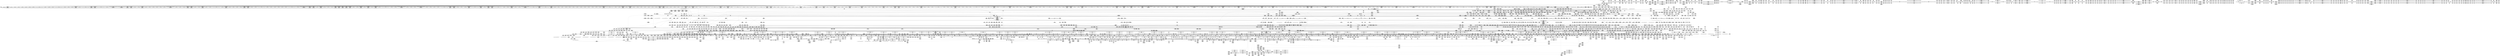 digraph {
	CE0x5127560 [shape=record,shape=Mrecord,label="{CE0x5127560|i64*_getelementptr_inbounds_(_38_x_i64_,_38_x_i64_*___llvm_gcov_ctr257,_i64_0,_i64_6)|*Constant*|*SummSink*}"]
	CE0x51ec680 [shape=record,shape=Mrecord,label="{CE0x51ec680|file_map_prot_check:return|*SummSource*}"]
	CE0x51239f0 [shape=record,shape=Mrecord,label="{CE0x51239f0|selinux_file_mprotect:tmp54|security/selinux/hooks.c,3311|*SummSource*}"]
	CE0x50618c0 [shape=record,shape=Mrecord,label="{CE0x50618c0|selinux_file_mprotect:tmp42|*LoadInst*|security/selinux/hooks.c,3311|*SummSink*}"]
	CE0x52f9ee0 [shape=record,shape=Mrecord,label="{CE0x52f9ee0|i1_true|*Constant*}"]
	CE0x5104e50 [shape=record,shape=Mrecord,label="{CE0x5104e50|448:_i64,_456:_i64,_464:_i64,_:_CRE_1121,1122_}"]
	CE0x5347700 [shape=record,shape=Mrecord,label="{CE0x5347700|i64*_getelementptr_inbounds_(_4_x_i64_,_4_x_i64_*___llvm_gcov_ctr130,_i64_0,_i64_3)|*Constant*|*SummSink*}"]
	CE0x51d1d20 [shape=record,shape=Mrecord,label="{CE0x51d1d20|i64_10|*Constant*}"]
	CE0x52f7720 [shape=record,shape=Mrecord,label="{CE0x52f7720|file_has_perm:tmp22|security/selinux/hooks.c,1694}"]
	CE0x51c5070 [shape=record,shape=Mrecord,label="{CE0x51c5070|_call_void_mcount()_#3|*SummSource*}"]
	CE0x513cbd0 [shape=record,shape=Mrecord,label="{CE0x513cbd0|inode_has_perm:sid3|security/selinux/hooks.c,1617|*SummSource*}"]
	CE0x525a6e0 [shape=record,shape=Mrecord,label="{CE0x525a6e0|_call_void_mcount()_#3}"]
	CE0x515a330 [shape=record,shape=Mrecord,label="{CE0x515a330|file_has_perm:cmp|security/selinux/hooks.c,1683|*SummSink*}"]
	CE0x50abcf0 [shape=record,shape=Mrecord,label="{CE0x50abcf0|selinux_file_mprotect:tmp4|security/selinux/hooks.c,3303|*SummSink*}"]
	CE0x518c7c0 [shape=record,shape=Mrecord,label="{CE0x518c7c0|GLOBAL:file_inode|*Constant*|*SummSource*}"]
	CE0x5346b10 [shape=record,shape=Mrecord,label="{CE0x5346b10|%struct.lockdep_map*_null|*Constant*|*SummSource*}"]
	CE0x5127260 [shape=record,shape=Mrecord,label="{CE0x5127260|file_has_perm:ad|security/selinux/hooks.c, 1676|*SummSource*}"]
	CE0x5136620 [shape=record,shape=Mrecord,label="{CE0x5136620|file_has_perm:tobool7|security/selinux/hooks.c,1694|*SummSource*}"]
	CE0x51ffa00 [shape=record,shape=Mrecord,label="{CE0x51ffa00|__validate_creds:tmp8|include/linux/cred.h,175|*SummSink*}"]
	CE0x5156e70 [shape=record,shape=Mrecord,label="{CE0x5156e70|selinux_file_mprotect:tmp106|*LoadInst*|security/selinux/hooks.c,3332|*SummSource*}"]
	CE0x50a0610 [shape=record,shape=Mrecord,label="{CE0x50a0610|448:_i64,_456:_i64,_464:_i64,_:_CRE_196,200_|*MultipleSource*|*LoadInst*|security/selinux/hooks.c,3311|security/selinux/hooks.c,3311}"]
	CE0x50efd60 [shape=record,shape=Mrecord,label="{CE0x50efd60|file_has_perm:if.then5}"]
	CE0x50dff00 [shape=record,shape=Mrecord,label="{CE0x50dff00|file_has_perm:ad|security/selinux/hooks.c, 1676|*SummSink*}"]
	CE0x51cacf0 [shape=record,shape=Mrecord,label="{CE0x51cacf0|i32_78|*Constant*}"]
	CE0x504b470 [shape=record,shape=Mrecord,label="{CE0x504b470|448:_i64,_456:_i64,_464:_i64,_:_CRE_83,84_}"]
	CE0x5177800 [shape=record,shape=Mrecord,label="{CE0x5177800|i64*_getelementptr_inbounds_(_13_x_i64_,_13_x_i64_*___llvm_gcov_ctr126,_i64_0,_i64_8)|*Constant*|*SummSource*}"]
	CE0x510a380 [shape=record,shape=Mrecord,label="{CE0x510a380|448:_i64,_456:_i64,_464:_i64,_:_CRE_1188,1189_}"]
	CE0x530d250 [shape=record,shape=Mrecord,label="{CE0x530d250|rcu_read_unlock:tmp2|*SummSink*}"]
	CE0x50edb30 [shape=record,shape=Mrecord,label="{CE0x50edb30|file_map_prot_check:tobool24|security/selinux/hooks.c,3258|*SummSink*}"]
	CE0x51c7be0 [shape=record,shape=Mrecord,label="{CE0x51c7be0|i64_6|*Constant*|*SummSink*}"]
	CE0x51f79b0 [shape=record,shape=Mrecord,label="{CE0x51f79b0|file_map_prot_check:land.lhs.true12|*SummSink*}"]
	CE0x51212d0 [shape=record,shape=Mrecord,label="{CE0x51212d0|8:_i8,_32:_%struct.inode*,_%struct.selinux_audit_data*,_456:_i8*,_:_SCMRE_32,40_|*MultipleSource*|*LoadInst*|security/selinux/hooks.c,3314|security/selinux/hooks.c, 1676|*LoadInst*|security/selinux/hooks.c,3318|security/selinux/hooks.c,1674|Function::file_has_perm&Arg::file::|*LoadInst*|security/selinux/hooks.c,3326|Function::file_map_prot_check&Arg::file::|*LoadInst*|security/selinux/hooks.c,3332|Function::avc_has_perm&Arg::auditdata::}"]
	CE0x5108a80 [shape=record,shape=Mrecord,label="{CE0x5108a80|448:_i64,_456:_i64,_464:_i64,_:_CRE_1168,1169_}"]
	CE0x5082e80 [shape=record,shape=Mrecord,label="{CE0x5082e80|i64*_getelementptr_inbounds_(_44_x_i64_,_44_x_i64_*___llvm_gcov_ctr258,_i64_0,_i64_9)|*Constant*|*SummSink*}"]
	CE0x5306c40 [shape=record,shape=Mrecord,label="{CE0x5306c40|_call_void_mcount()_#3|*SummSource*}"]
	CE0x50ee950 [shape=record,shape=Mrecord,label="{CE0x50ee950|avc_has_perm:entry}"]
	CE0x506bb40 [shape=record,shape=Mrecord,label="{CE0x506bb40|0:_i64,_8:_i64,_64:_%struct.mm_struct*,_80:_i64,_136:_%struct.anon_vma*,_160:_%struct.file*,_:_CRE_78,79_}"]
	CE0x5095fb0 [shape=record,shape=Mrecord,label="{CE0x5095fb0|selinux_file_mprotect:vm_file40|security/selinux/hooks.c,3326|*SummSource*}"]
	CE0x515b090 [shape=record,shape=Mrecord,label="{CE0x515b090|file_has_perm:tmp8|security/selinux/hooks.c,1683}"]
	CE0x507e290 [shape=record,shape=Mrecord,label="{CE0x507e290|8:_i8,_32:_%struct.inode*,_%struct.selinux_audit_data*,_456:_i8*,_:_SCMRE_0,1_}"]
	CE0x5186a30 [shape=record,shape=Mrecord,label="{CE0x5186a30|task_sid:tmp9|security/selinux/hooks.c,208|*SummSink*}"]
	CE0x533e1f0 [shape=record,shape=Mrecord,label="{CE0x533e1f0|i64*_getelementptr_inbounds_(_4_x_i64_,_4_x_i64_*___llvm_gcov_ctr130,_i64_0,_i64_3)|*Constant*}"]
	CE0x508baf0 [shape=record,shape=Mrecord,label="{CE0x508baf0|448:_i64,_456:_i64,_464:_i64,_:_CRE_127,128_}"]
	CE0x5176200 [shape=record,shape=Mrecord,label="{CE0x5176200|cred_sid:tmp1}"]
	CE0x503ba10 [shape=record,shape=Mrecord,label="{CE0x503ba10|i64*_getelementptr_inbounds_(_11_x_i64_,_11_x_i64_*___llvm_gcov_ctr125,_i64_0,_i64_6)|*Constant*|*SummSink*}"]
	CE0x51837c0 [shape=record,shape=Mrecord,label="{CE0x51837c0|__validate_creds:cred|Function::__validate_creds&Arg::cred::|*SummSource*}"]
	CE0x513d1a0 [shape=record,shape=Mrecord,label="{CE0x513d1a0|avc_has_perm:tclass|Function::avc_has_perm&Arg::tclass::}"]
	CE0x533fe40 [shape=record,shape=Mrecord,label="{CE0x533fe40|_call_void_mcount()_#3}"]
	CE0x5038c10 [shape=record,shape=Mrecord,label="{CE0x5038c10|selinux_file_mprotect:tmp34|security/selinux/hooks.c,3309|*SummSource*}"]
	CE0x5121a80 [shape=record,shape=Mrecord,label="{CE0x5121a80|file_map_prot_check:tmp12|security/selinux/hooks.c,3238}"]
	CE0x52e43d0 [shape=record,shape=Mrecord,label="{CE0x52e43d0|rcu_read_lock:land.lhs.true}"]
	CE0x511fd60 [shape=record,shape=Mrecord,label="{CE0x511fd60|current_has_perm:call2|security/selinux/hooks.c,1544|*SummSource*}"]
	CE0x5170690 [shape=record,shape=Mrecord,label="{CE0x5170690|task_sid:tmp6|security/selinux/hooks.c,208}"]
	CE0x5159c40 [shape=record,shape=Mrecord,label="{CE0x5159c40|file_has_perm:cmp|security/selinux/hooks.c,1683}"]
	CE0x506cf10 [shape=record,shape=Mrecord,label="{CE0x506cf10|_ret_i32_%call2,_!dbg_!27718|security/selinux/hooks.c,1544}"]
	CE0x5174550 [shape=record,shape=Mrecord,label="{CE0x5174550|task_sid:call3|security/selinux/hooks.c,208}"]
	CE0x529ef30 [shape=record,shape=Mrecord,label="{CE0x529ef30|i64_4|*Constant*}"]
	CE0x51498e0 [shape=record,shape=Mrecord,label="{CE0x51498e0|GLOBAL:file_has_perm|*Constant*}"]
	CE0x52e7c90 [shape=record,shape=Mrecord,label="{CE0x52e7c90|rcu_lock_acquire:map|Function::rcu_lock_acquire&Arg::map::|*SummSink*}"]
	CE0x53084f0 [shape=record,shape=Mrecord,label="{CE0x53084f0|rcu_read_lock:tmp22|include/linux/rcupdate.h,884|*SummSink*}"]
	CE0x5097470 [shape=record,shape=Mrecord,label="{CE0x5097470|selinux_file_mprotect:tmp76|security/selinux/hooks.c,3317|*SummSink*}"]
	CE0x5037cb0 [shape=record,shape=Mrecord,label="{CE0x5037cb0|448:_i64,_456:_i64,_464:_i64,_:_CRE_106,107_}"]
	CE0x51d2810 [shape=record,shape=Mrecord,label="{CE0x51d2810|i64*_getelementptr_inbounds_(_2_x_i64_,_2_x_i64_*___llvm_gcov_ctr162,_i64_0,_i64_1)|*Constant*}"]
	CE0x525b880 [shape=record,shape=Mrecord,label="{CE0x525b880|i32_1|*Constant*}"]
	CE0x51d23c0 [shape=record,shape=Mrecord,label="{CE0x51d23c0|file_map_prot_check:tmp2|*SummSink*}"]
	CE0x511bd70 [shape=record,shape=Mrecord,label="{CE0x511bd70|i64*_getelementptr_inbounds_(_44_x_i64_,_44_x_i64_*___llvm_gcov_ctr258,_i64_0,_i64_43)|*Constant*|*SummSink*}"]
	CE0x533eb40 [shape=record,shape=Mrecord,label="{CE0x533eb40|rcu_lock_acquire:tmp4|include/linux/rcupdate.h,418|*SummSink*}"]
	CE0x5033c70 [shape=record,shape=Mrecord,label="{CE0x5033c70|selinux_file_mprotect:entry|*SummSource*}"]
	CE0x5187430 [shape=record,shape=Mrecord,label="{CE0x5187430|get_current:tmp2}"]
	CE0x533f490 [shape=record,shape=Mrecord,label="{CE0x533f490|i64*_getelementptr_inbounds_(_4_x_i64_,_4_x_i64_*___llvm_gcov_ctr133,_i64_0,_i64_1)|*Constant*|*SummSink*}"]
	CE0x530eb10 [shape=record,shape=Mrecord,label="{CE0x530eb10|__validate_creds:lnot.ext|include/linux/cred.h,173|*SummSource*}"]
	CE0x51c14c0 [shape=record,shape=Mrecord,label="{CE0x51c14c0|current_sid:tmp1|*SummSource*}"]
	CE0x531a4d0 [shape=record,shape=Mrecord,label="{CE0x531a4d0|_ret_void,_!dbg_!27717|include/linux/rcupdate.h,424|*SummSink*}"]
	CE0x5178030 [shape=record,shape=Mrecord,label="{CE0x5178030|task_sid:tmp18|security/selinux/hooks.c,208|*SummSink*}"]
	CE0x504a4e0 [shape=record,shape=Mrecord,label="{CE0x504a4e0|GLOBAL:default_noexec|Global_var:default_noexec|*SummSource*}"]
	CE0x514d8f0 [shape=record,shape=Mrecord,label="{CE0x514d8f0|selinux_file_mprotect:tmp96|security/selinux/hooks.c,3328|*SummSink*}"]
	CE0x5042720 [shape=record,shape=Mrecord,label="{CE0x5042720|_call_void_mcount()_#3|*SummSource*}"]
	CE0x508a830 [shape=record,shape=Mrecord,label="{CE0x508a830|448:_i64,_456:_i64,_464:_i64,_:_CRE_112,113_}"]
	CE0x50ed500 [shape=record,shape=Mrecord,label="{CE0x50ed500|file_map_prot_check:tmp52|security/selinux/hooks.c,3253|*SummSink*}"]
	CE0x5188300 [shape=record,shape=Mrecord,label="{CE0x5188300|file_has_perm:type|security/selinux/hooks.c,1680|*SummSink*}"]
	CE0x51fef10 [shape=record,shape=Mrecord,label="{CE0x51fef10|i64*_getelementptr_inbounds_(_5_x_i64_,_5_x_i64_*___llvm_gcov_ctr155,_i64_0,_i64_4)|*Constant*|*SummSource*}"]
	CE0x533d710 [shape=record,shape=Mrecord,label="{CE0x533d710|GLOBAL:lock_acquire|*Constant*}"]
	CE0x51f6060 [shape=record,shape=Mrecord,label="{CE0x51f6060|file_map_prot_check:if.end20}"]
	CE0x52fb8f0 [shape=record,shape=Mrecord,label="{CE0x52fb8f0|i64_2|*Constant*}"]
	CE0x52fbdf0 [shape=record,shape=Mrecord,label="{CE0x52fbdf0|__preempt_count_sub:tmp5|./arch/x86/include/asm/preempt.h,77}"]
	CE0x50b7c20 [shape=record,shape=Mrecord,label="{CE0x50b7c20|selinux_file_mprotect:vm_start|security/selinux/hooks.c,3311|*SummSink*}"]
	CE0x514ac50 [shape=record,shape=Mrecord,label="{CE0x514ac50|i32_524288|*Constant*|*SummSink*}"]
	CE0x5258930 [shape=record,shape=Mrecord,label="{CE0x5258930|cred_sid:tmp3}"]
	CE0x51c9ca0 [shape=record,shape=Mrecord,label="{CE0x51c9ca0|file_map_prot_check:tmp19|security/selinux/hooks.c,3238}"]
	CE0x51b55d0 [shape=record,shape=Mrecord,label="{CE0x51b55d0|GLOBAL:inode_has_perm|*Constant*}"]
	CE0x51ee680 [shape=record,shape=Mrecord,label="{CE0x51ee680|file_map_prot_check:land.lhs.true7|*SummSink*}"]
	CE0x5302400 [shape=record,shape=Mrecord,label="{CE0x5302400|_ret_void,_!dbg_!27717|include/linux/rcupdate.h,240|*SummSource*}"]
	CE0x5031cf0 [shape=record,shape=Mrecord,label="{CE0x5031cf0|selinux_file_mprotect:entry|*SummSink*}"]
	CE0x5138b00 [shape=record,shape=Mrecord,label="{CE0x5138b00|i64_27|*Constant*|*SummSource*}"]
	CE0x531b2c0 [shape=record,shape=Mrecord,label="{CE0x531b2c0|i64_1|*Constant*}"]
	CE0x505e800 [shape=record,shape=Mrecord,label="{CE0x505e800|i32_78|*Constant*|*SummSource*}"]
	CE0x5104880 [shape=record,shape=Mrecord,label="{CE0x5104880|448:_i64,_456:_i64,_464:_i64,_:_CRE_1096,1104_|*MultipleSource*|*LoadInst*|security/selinux/hooks.c,3311|security/selinux/hooks.c,3311}"]
	CE0x503c390 [shape=record,shape=Mrecord,label="{CE0x503c390|file_has_perm:bb}"]
	CE0x50684d0 [shape=record,shape=Mrecord,label="{CE0x50684d0|file_map_prot_check:tmp48|security/selinux/hooks.c,3251}"]
	CE0x51bfc30 [shape=record,shape=Mrecord,label="{CE0x51bfc30|current_sid:bb}"]
	CE0x52f4d50 [shape=record,shape=Mrecord,label="{CE0x52f4d50|0:_i8,_:_GCMR_rcu_read_unlock.__warned_internal_global_i8_0,_section_.data.unlikely_,_align_1:_elem_0:default:}"]
	CE0x50b6c30 [shape=record,shape=Mrecord,label="{CE0x50b6c30|i64_18|*Constant*|*SummSink*}"]
	CE0x5109ac0 [shape=record,shape=Mrecord,label="{CE0x5109ac0|448:_i64,_456:_i64,_464:_i64,_:_CRE_1181,1182_}"]
	CE0x514de30 [shape=record,shape=Mrecord,label="{CE0x514de30|selinux_file_mprotect:tmp97|security/selinux/hooks.c,3328|*SummSink*}"]
	CE0x503d400 [shape=record,shape=Mrecord,label="{CE0x503d400|cred_sid:entry|*SummSink*}"]
	CE0x5081910 [shape=record,shape=Mrecord,label="{CE0x5081910|cred_has_perm:tmp3|*SummSink*}"]
	CE0x51ce820 [shape=record,shape=Mrecord,label="{CE0x51ce820|task_sid:real_cred|security/selinux/hooks.c,208}"]
	CE0x5046d70 [shape=record,shape=Mrecord,label="{CE0x5046d70|selinux_file_mprotect:if.else}"]
	CE0x51ffe30 [shape=record,shape=Mrecord,label="{CE0x51ffe30|__validate_creds:tmp9|include/linux/cred.h,175}"]
	CE0x5154d60 [shape=record,shape=Mrecord,label="{CE0x5154d60|GLOBAL:file_map_prot_check|*Constant*|*SummSink*}"]
	CE0x529d680 [shape=record,shape=Mrecord,label="{CE0x529d680|inode_has_perm:lnot1|security/selinux/hooks.c,1611}"]
	CE0x5356e00 [shape=record,shape=Mrecord,label="{CE0x5356e00|rcu_lock_acquire:tmp1|*SummSource*}"]
	CE0x5222440 [shape=record,shape=Mrecord,label="{CE0x5222440|__preempt_count_sub:sub|./arch/x86/include/asm/preempt.h,77}"]
	CE0x51cd080 [shape=record,shape=Mrecord,label="{CE0x51cd080|i64*_getelementptr_inbounds_(_11_x_i64_,_11_x_i64_*___llvm_gcov_ctr125,_i64_0,_i64_9)|*Constant*|*SummSource*}"]
	CE0x51a4580 [shape=record,shape=Mrecord,label="{CE0x51a4580|file_has_perm:tmp10|security/selinux/hooks.c,1683}"]
	CE0x517bda0 [shape=record,shape=Mrecord,label="{CE0x517bda0|_ret_void,_!dbg_!27722|include/linux/cred.h,175}"]
	CE0x50646b0 [shape=record,shape=Mrecord,label="{CE0x50646b0|GLOBAL:current_sid|*Constant*}"]
	CE0x514d490 [shape=record,shape=Mrecord,label="{CE0x514d490|selinux_file_mprotect:tmp95|security/selinux/hooks.c,3328|*SummSink*}"]
	CE0x5306410 [shape=record,shape=Mrecord,label="{CE0x5306410|GLOBAL:inode_has_perm|*Constant*}"]
	CE0x5107b80 [shape=record,shape=Mrecord,label="{CE0x5107b80|448:_i64,_456:_i64,_464:_i64,_:_CRE_1156,1157_}"]
	CE0x51c3280 [shape=record,shape=Mrecord,label="{CE0x51c3280|current_sid:tmp23|security/selinux/hooks.c,218|*SummSink*}"]
	CE0x518cb10 [shape=record,shape=Mrecord,label="{CE0x518cb10|file_inode:entry|*SummSink*}"]
	CE0x5308a20 [shape=record,shape=Mrecord,label="{CE0x5308a20|cred_sid:tmp}"]
	CE0x5097350 [shape=record,shape=Mrecord,label="{CE0x5097350|i64*_getelementptr_inbounds_(_44_x_i64_,_44_x_i64_*___llvm_gcov_ctr258,_i64_0,_i64_30)|*Constant*|*SummSource*}"]
	CE0x52e4140 [shape=record,shape=Mrecord,label="{CE0x52e4140|file_has_perm:ad|security/selinux/hooks.c, 1676}"]
	CE0x5171a40 [shape=record,shape=Mrecord,label="{CE0x5171a40|task_sid:tmp6|security/selinux/hooks.c,208|*SummSink*}"]
	CE0x517eab0 [shape=record,shape=Mrecord,label="{CE0x517eab0|i64*_getelementptr_inbounds_(_13_x_i64_,_13_x_i64_*___llvm_gcov_ctr126,_i64_0,_i64_11)|*Constant*|*SummSource*}"]
	CE0x504b3c0 [shape=record,shape=Mrecord,label="{CE0x504b3c0|selinux_file_mprotect:vm_mm|security/selinux/hooks.c,3311|*SummSource*}"]
	"CONST[source:0(mediator),value:2(dynamic)][purpose:{object}][SnkIdx:22]"
	CE0x514d080 [shape=record,shape=Mrecord,label="{CE0x514d080|i64_39|*Constant*}"]
	CE0x50f01e0 [shape=record,shape=Mrecord,label="{CE0x50f01e0|i8*_getelementptr_inbounds_(_25_x_i8_,_25_x_i8_*_.str3,_i32_0,_i32_0)|*Constant*}"]
	CE0x5040f30 [shape=record,shape=Mrecord,label="{CE0x5040f30|0:_i64,_8:_i64,_64:_%struct.mm_struct*,_80:_i64,_136:_%struct.anon_vma*,_160:_%struct.file*,_:_CRE_136,144_|*MultipleSource*|Function::selinux_file_mprotect&Arg::vma::|security/selinux/hooks.c,3309}"]
	CE0x51f6ce0 [shape=record,shape=Mrecord,label="{CE0x51f6ce0|current_sid:tmp13|security/selinux/hooks.c,218}"]
	CE0x531fb50 [shape=record,shape=Mrecord,label="{CE0x531fb50|rcu_read_unlock:tmp17|include/linux/rcupdate.h,933|*SummSink*}"]
	CE0x5140ff0 [shape=record,shape=Mrecord,label="{CE0x5140ff0|selinux_file_mprotect:tmp79|security/selinux/hooks.c,3318}"]
	CE0x5358910 [shape=record,shape=Mrecord,label="{CE0x5358910|__preempt_count_add:do.end|*SummSink*}"]
	CE0x5101390 [shape=record,shape=Mrecord,label="{CE0x5101390|448:_i64,_456:_i64,_464:_i64,_:_CRE_981,982_}"]
	CE0x508a470 [shape=record,shape=Mrecord,label="{CE0x508a470|448:_i64,_456:_i64,_464:_i64,_:_CRE_109,110_}"]
	CE0x505c9a0 [shape=record,shape=Mrecord,label="{CE0x505c9a0|selinux_file_mprotect:tmp6|security/selinux/hooks.c,3303|*SummSource*}"]
	CE0x5089f20 [shape=record,shape=Mrecord,label="{CE0x5089f20|current_has_perm:tmp1|*SummSource*}"]
	CE0x508e410 [shape=record,shape=Mrecord,label="{CE0x508e410|selinux_file_mprotect:tmp70|*LoadInst*|security/selinux/hooks.c,3316|*SummSource*}"]
	CE0x50ac2b0 [shape=record,shape=Mrecord,label="{CE0x50ac2b0|cred_has_perm:call2|security/selinux/hooks.c,1508|*SummSource*}"]
	CE0x5091a30 [shape=record,shape=Mrecord,label="{CE0x5091a30|selinux_file_mprotect:tmp74|security/selinux/hooks.c,3314|*SummSource*}"]
	CE0x5174b40 [shape=record,shape=Mrecord,label="{CE0x5174b40|__validate_creds:cred|Function::__validate_creds&Arg::cred::}"]
	CE0x52fa240 [shape=record,shape=Mrecord,label="{CE0x52fa240|rcu_read_unlock:tmp4|include/linux/rcupdate.h,933|*SummSink*}"]
	CE0x506b670 [shape=record,shape=Mrecord,label="{CE0x506b670|0:_i64,_8:_i64,_64:_%struct.mm_struct*,_80:_i64,_136:_%struct.anon_vma*,_160:_%struct.file*,_:_CRE_76,77_}"]
	CE0x5363e20 [shape=record,shape=Mrecord,label="{CE0x5363e20|i64*_getelementptr_inbounds_(_4_x_i64_,_4_x_i64_*___llvm_gcov_ctr134,_i64_0,_i64_1)|*Constant*}"]
	CE0x51d6fc0 [shape=record,shape=Mrecord,label="{CE0x51d6fc0|task_sid:do.body5|*SummSink*}"]
	CE0x51f6d50 [shape=record,shape=Mrecord,label="{CE0x51f6d50|current_sid:tmp13|security/selinux/hooks.c,218|*SummSource*}"]
	CE0x51faae0 [shape=record,shape=Mrecord,label="{CE0x51faae0|_ret_void,_!dbg_!27717|include/linux/rcupdate.h,245}"]
	CE0x5305d40 [shape=record,shape=Mrecord,label="{CE0x5305d40|file_has_perm:tmp5|security/selinux/hooks.c,1681}"]
	CE0x5252040 [shape=record,shape=Mrecord,label="{CE0x5252040|file_has_perm:if.then8}"]
	CE0x503f890 [shape=record,shape=Mrecord,label="{CE0x503f890|selinux_file_mprotect:vma|Function::selinux_file_mprotect&Arg::vma::|*SummSink*}"]
	CE0x5165b00 [shape=record,shape=Mrecord,label="{CE0x5165b00|i64_7|*Constant*}"]
	CE0x509c010 [shape=record,shape=Mrecord,label="{CE0x509c010|i64_25|*Constant*|*SummSource*}"]
	CE0x506c080 [shape=record,shape=Mrecord,label="{CE0x506c080|0:_i64,_8:_i64,_64:_%struct.mm_struct*,_80:_i64,_136:_%struct.anon_vma*,_160:_%struct.file*,_:_CRE_80,88_|*MultipleSource*|Function::selinux_file_mprotect&Arg::vma::|security/selinux/hooks.c,3309}"]
	CE0x51acf70 [shape=record,shape=Mrecord,label="{CE0x51acf70|inode_has_perm:call4|security/selinux/hooks.c,1617}"]
	CE0x530cf10 [shape=record,shape=Mrecord,label="{CE0x530cf10|__rcu_read_unlock:tmp3}"]
	CE0x5094dd0 [shape=record,shape=Mrecord,label="{CE0x5094dd0|selinux_file_mprotect:tmp84|security/selinux/hooks.c,3318}"]
	CE0x517d1a0 [shape=record,shape=Mrecord,label="{CE0x517d1a0|task_sid:tmp21|security/selinux/hooks.c,208|*SummSink*}"]
	CE0x5105600 [shape=record,shape=Mrecord,label="{CE0x5105600|448:_i64,_456:_i64,_464:_i64,_:_CRE_1126,1127_}"]
	CE0x513cad0 [shape=record,shape=Mrecord,label="{CE0x513cad0|inode_has_perm:sid3|security/selinux/hooks.c,1617}"]
	CE0x517a870 [shape=record,shape=Mrecord,label="{CE0x517a870|__validate_creds:file|Function::__validate_creds&Arg::file::|*SummSource*}"]
	CE0x5040dc0 [shape=record,shape=Mrecord,label="{CE0x5040dc0|current_has_perm:tmp|*SummSink*}"]
	CE0x5201fa0 [shape=record,shape=Mrecord,label="{CE0x5201fa0|__rcu_read_lock:tmp3|*SummSource*}"]
	CE0x51ccbe0 [shape=record,shape=Mrecord,label="{CE0x51ccbe0|file_map_prot_check:tmp3|*SummSink*}"]
	CE0x52076f0 [shape=record,shape=Mrecord,label="{CE0x52076f0|file_map_prot_check:tmp57|security/selinux/hooks.c,3258}"]
	CE0x504f7a0 [shape=record,shape=Mrecord,label="{CE0x504f7a0|0:_i64,_8:_i64,_64:_%struct.mm_struct*,_80:_i64,_136:_%struct.anon_vma*,_160:_%struct.file*,_:_CRE_89,90_}"]
	CE0x50b4140 [shape=record,shape=Mrecord,label="{CE0x50b4140|file_has_perm:if.then8|*SummSink*}"]
	CE0x525d4b0 [shape=record,shape=Mrecord,label="{CE0x525d4b0|inode_has_perm:tmp3|*SummSource*}"]
	CE0x50367b0 [shape=record,shape=Mrecord,label="{CE0x50367b0|448:_i64,_456:_i64,_464:_i64,_:_CRE_64,72_|*MultipleSource*|*LoadInst*|security/selinux/hooks.c,3311|security/selinux/hooks.c,3311}"]
	CE0x530e8c0 [shape=record,shape=Mrecord,label="{CE0x530e8c0|rcu_read_lock:tobool1|include/linux/rcupdate.h,882|*SummSource*}"]
	CE0x51358d0 [shape=record,shape=Mrecord,label="{CE0x51358d0|i64*_getelementptr_inbounds_(_12_x_i64_,_12_x_i64_*___llvm_gcov_ctr170,_i64_0,_i64_6)|*Constant*|*SummSink*}"]
	CE0x51e3b00 [shape=record,shape=Mrecord,label="{CE0x51e3b00|i32_33554432|*Constant*|*SummSink*}"]
	CE0x52223d0 [shape=record,shape=Mrecord,label="{CE0x52223d0|i32_0|*Constant*}"]
	CE0x534d4c0 [shape=record,shape=Mrecord,label="{CE0x534d4c0|i64*_getelementptr_inbounds_(_4_x_i64_,_4_x_i64_*___llvm_gcov_ctr134,_i64_0,_i64_2)|*Constant*|*SummSink*}"]
	CE0x53136e0 [shape=record,shape=Mrecord,label="{CE0x53136e0|rcu_read_unlock:if.then|*SummSink*}"]
	CE0x51fb6f0 [shape=record,shape=Mrecord,label="{CE0x51fb6f0|GLOBAL:__llvm_gcov_ctr155|Global_var:__llvm_gcov_ctr155|*SummSource*}"]
	CE0x5185960 [shape=record,shape=Mrecord,label="{CE0x5185960|task_sid:tmp9|security/selinux/hooks.c,208}"]
	CE0x5091880 [shape=record,shape=Mrecord,label="{CE0x5091880|i64_31|*Constant*|*SummSource*}"]
	CE0x5167ee0 [shape=record,shape=Mrecord,label="{CE0x5167ee0|file_map_prot_check:tmp69|security/selinux/hooks.c,3264}"]
	CE0x51dad50 [shape=record,shape=Mrecord,label="{CE0x51dad50|%struct.file*_null|*Constant*}"]
	CE0x5301300 [shape=record,shape=Mrecord,label="{CE0x5301300|GLOBAL:rcu_lock_acquire|*Constant*|*SummSource*}"]
	CE0x51105f0 [shape=record,shape=Mrecord,label="{CE0x51105f0|selinux_file_mprotect:tmp65|security/selinux/hooks.c,3315|*SummSource*}"]
	CE0x514a980 [shape=record,shape=Mrecord,label="{CE0x514a980|i32_524288|*Constant*}"]
	CE0x50aad30 [shape=record,shape=Mrecord,label="{CE0x50aad30|i64*_getelementptr_inbounds_(_44_x_i64_,_44_x_i64_*___llvm_gcov_ctr258,_i64_0,_i64_0)|*Constant*|*SummSource*}"]
	CE0x51ea5f0 [shape=record,shape=Mrecord,label="{CE0x51ea5f0|file_map_prot_check:land.lhs.true2|*SummSource*}"]
	CE0x533f0d0 [shape=record,shape=Mrecord,label="{CE0x533f0d0|rcu_lock_acquire:__here|*SummSource*}"]
	CE0x51f4fb0 [shape=record,shape=Mrecord,label="{CE0x51f4fb0|cred_has_perm:entry}"]
	CE0x50fc300 [shape=record,shape=Mrecord,label="{CE0x50fc300|file_has_perm:if.end10|*SummSource*}"]
	CE0x5106280 [shape=record,shape=Mrecord,label="{CE0x5106280|448:_i64,_456:_i64,_464:_i64,_:_CRE_1136,1137_}"]
	CE0x52e8250 [shape=record,shape=Mrecord,label="{CE0x52e8250|_call_void___rcu_read_lock()_#10,_!dbg_!27710|include/linux/rcupdate.h,879}"]
	CE0x5339a30 [shape=record,shape=Mrecord,label="{CE0x5339a30|__rcu_read_unlock:do.end}"]
	CE0x503b7c0 [shape=record,shape=Mrecord,label="{CE0x503b7c0|i8_1|*Constant*|*SummSink*}"]
	CE0x508cff0 [shape=record,shape=Mrecord,label="{CE0x508cff0|file_has_perm:tmp14|security/selinux/hooks.c,1688|*SummSource*}"]
	CE0x51a4510 [shape=record,shape=Mrecord,label="{CE0x51a4510|file_has_perm:sid3|security/selinux/hooks.c,1684}"]
	CE0x51127a0 [shape=record,shape=Mrecord,label="{CE0x51127a0|selinux_file_mprotect:tmp58|security/selinux/hooks.c,3314|*SummSource*}"]
	CE0x5165da0 [shape=record,shape=Mrecord,label="{CE0x5165da0|file_has_perm:tmp21|security/selinux/hooks.c,1694}"]
	CE0x5086520 [shape=record,shape=Mrecord,label="{CE0x5086520|file_has_perm:tmp16|security/selinux/hooks.c,1689}"]
	"CONST[source:0(mediator),value:0(static)][purpose:{operation}][SnkIdx:19]"
	CE0x505f840 [shape=record,shape=Mrecord,label="{CE0x505f840|current_has_perm:entry|*SummSource*}"]
	CE0x51f2c80 [shape=record,shape=Mrecord,label="{CE0x51f2c80|task_sid:tmp4|*LoadInst*|security/selinux/hooks.c,208|*SummSource*}"]
	CE0x5164400 [shape=record,shape=Mrecord,label="{CE0x5164400|28:_i32,_32:_i16,_:_CRE_32,34_|*MultipleSource*|*LoadInst*|security/selinux/hooks.c,1615|security/selinux/hooks.c,1615|security/selinux/hooks.c,1617}"]
	CE0x52a1dc0 [shape=record,shape=Mrecord,label="{CE0x52a1dc0|inode_has_perm:tmp11|security/selinux/hooks.c,1612}"]
	CE0x5252320 [shape=record,shape=Mrecord,label="{CE0x5252320|file_has_perm:bb}"]
	CE0x529db70 [shape=record,shape=Mrecord,label="{CE0x529db70|inode_has_perm:lnot1|security/selinux/hooks.c,1611|*SummSink*}"]
	CE0x520fc40 [shape=record,shape=Mrecord,label="{CE0x520fc40|file_map_prot_check:tmp68|security/selinux/hooks.c,3262}"]
	CE0x51bd570 [shape=record,shape=Mrecord,label="{CE0x51bd570|0:_i32,_4:_i32,_8:_i32,_12:_i32,_:_CMRE_8,12_|*MultipleSource*|security/selinux/hooks.c,196|*LoadInst*|security/selinux/hooks.c,196|security/selinux/hooks.c,197}"]
	CE0x5051a50 [shape=record,shape=Mrecord,label="{CE0x5051a50|selinux_file_mprotect:land.lhs.true16|*SummSink*}"]
	CE0x533df20 [shape=record,shape=Mrecord,label="{CE0x533df20|i32_2|*Constant*}"]
	CE0x5050a00 [shape=record,shape=Mrecord,label="{CE0x5050a00|0:_i64,_8:_i64,_64:_%struct.mm_struct*,_80:_i64,_136:_%struct.anon_vma*,_160:_%struct.file*,_:_CRE_99,100_}"]
	CE0x504eea0 [shape=record,shape=Mrecord,label="{CE0x504eea0|i64_15|*Constant*}"]
	CE0x5154600 [shape=record,shape=Mrecord,label="{CE0x5154600|selinux_file_mprotect:call52|security/selinux/hooks.c,3332|*SummSink*}"]
	CE0x50932e0 [shape=record,shape=Mrecord,label="{CE0x50932e0|selinux_file_mprotect:tmp87|security/selinux/hooks.c,3318|*SummSource*}"]
	CE0x5211b70 [shape=record,shape=Mrecord,label="{CE0x5211b70|file_map_prot_check:av.1|*SummSource*}"]
	CE0x521ae10 [shape=record,shape=Mrecord,label="{CE0x521ae10|i64*_getelementptr_inbounds_(_4_x_i64_,_4_x_i64_*___llvm_gcov_ctr129,_i64_0,_i64_0)|*Constant*|*SummSource*}"]
	CE0x51ba1e0 [shape=record,shape=Mrecord,label="{CE0x51ba1e0|task_sid:tobool|security/selinux/hooks.c,208|*SummSink*}"]
	CE0x5103aa0 [shape=record,shape=Mrecord,label="{CE0x5103aa0|448:_i64,_456:_i64,_464:_i64,_:_CRE_1032,1040_|*MultipleSource*|*LoadInst*|security/selinux/hooks.c,3311|security/selinux/hooks.c,3311}"]
	CE0x5126350 [shape=record,shape=Mrecord,label="{CE0x5126350|_call_void_lockdep_rcu_suspicious(i8*_getelementptr_inbounds_(_25_x_i8_,_25_x_i8_*_.str3,_i32_0,_i32_0),_i32_3238,_i8*_getelementptr_inbounds_(_45_x_i8_,_45_x_i8_*_.str12,_i32_0,_i32_0))_#10,_!dbg_!27730|security/selinux/hooks.c,3238|*SummSource*}"]
	CE0x51e2fb0 [shape=record,shape=Mrecord,label="{CE0x51e2fb0|file_map_prot_check:tmp28|security/selinux/hooks.c,3242|*SummSource*}"]
	CE0x51d4160 [shape=record,shape=Mrecord,label="{CE0x51d4160|file_map_prot_check:tmp46|security/selinux/hooks.c,3250}"]
	CE0x507eeb0 [shape=record,shape=Mrecord,label="{CE0x507eeb0|i64_5|*Constant*|*SummSource*}"]
	CE0x51ebb70 [shape=record,shape=Mrecord,label="{CE0x51ebb70|file_inode:f_inode|include/linux/fs.h,1916}"]
	CE0x51a6c50 [shape=record,shape=Mrecord,label="{CE0x51a6c50|cred_sid:tmp6|security/selinux/hooks.c,197}"]
	CE0x5174340 [shape=record,shape=Mrecord,label="{CE0x5174340|__validate_creds:entry}"]
	CE0x5085e20 [shape=record,shape=Mrecord,label="{CE0x5085e20|file_has_perm:tmp15|security/selinux/hooks.c,1688}"]
	CE0x509ea80 [shape=record,shape=Mrecord,label="{CE0x509ea80|448:_i64,_456:_i64,_464:_i64,_:_CRE_152,153_}"]
	CE0x51ab260 [shape=record,shape=Mrecord,label="{CE0x51ab260|inode_has_perm:tmp20|security/selinux/hooks.c,1618|*SummSource*}"]
	CE0x535e590 [shape=record,shape=Mrecord,label="{CE0x535e590|i64*_getelementptr_inbounds_(_4_x_i64_,_4_x_i64_*___llvm_gcov_ctr128,_i64_0,_i64_3)|*Constant*}"]
	CE0x505f6e0 [shape=record,shape=Mrecord,label="{CE0x505f6e0|current_has_perm:entry}"]
	CE0x51df770 [shape=record,shape=Mrecord,label="{CE0x51df770|file_map_prot_check:tmp|*SummSink*}"]
	CE0x513c790 [shape=record,shape=Mrecord,label="{CE0x513c790|inode_has_perm:tmp19|security/selinux/hooks.c,1618|*SummSource*}"]
	CE0x534ff60 [shape=record,shape=Mrecord,label="{CE0x534ff60|__rcu_read_unlock:tmp2|*SummSource*}"]
	CE0x50578a0 [shape=record,shape=Mrecord,label="{CE0x50578a0|selinux_file_mprotect:tmp16|security/selinux/hooks.c,3303|*SummSource*}"]
	CE0x5356920 [shape=record,shape=Mrecord,label="{CE0x5356920|rcu_lock_acquire:indirectgoto|*SummSink*}"]
	CE0x5064f10 [shape=record,shape=Mrecord,label="{CE0x5064f10|448:_i64,_456:_i64,_464:_i64,_:_CRE_97,98_}"]
	CE0x51c3100 [shape=record,shape=Mrecord,label="{CE0x51c3100|current_sid:tmp23|security/selinux/hooks.c,218|*SummSource*}"]
	CE0x508b870 [shape=record,shape=Mrecord,label="{CE0x508b870|448:_i64,_456:_i64,_464:_i64,_:_CRE_125,126_}"]
	CE0x5040070 [shape=record,shape=Mrecord,label="{CE0x5040070|selinux_file_mprotect:vm_flags|security/selinux/hooks.c,3309}"]
	CE0x51b6820 [shape=record,shape=Mrecord,label="{CE0x51b6820|inode_has_perm:perms|Function::inode_has_perm&Arg::perms::}"]
	CE0x5111d50 [shape=record,shape=Mrecord,label="{CE0x5111d50|cred_has_perm:perms|Function::cred_has_perm&Arg::perms::}"]
	CE0x50ecea0 [shape=record,shape=Mrecord,label="{CE0x50ecea0|file_has_perm:sid2|security/selinux/hooks.c,1683|*SummSink*}"]
	CE0x51f8610 [shape=record,shape=Mrecord,label="{CE0x51f8610|task_sid:tmp}"]
	CE0x52f9db0 [shape=record,shape=Mrecord,label="{CE0x52f9db0|GLOBAL:creds_are_invalid|*Constant*|*SummSource*}"]
	CE0x5083e30 [shape=record,shape=Mrecord,label="{CE0x5083e30|0:_i64,_8:_i64,_64:_%struct.mm_struct*,_80:_i64,_136:_%struct.anon_vma*,_160:_%struct.file*,_:_CRE_24,32_|*MultipleSource*|Function::selinux_file_mprotect&Arg::vma::|security/selinux/hooks.c,3309}"]
	CE0x5090580 [shape=record,shape=Mrecord,label="{CE0x5090580|selinux_file_mprotect:tmp70|*LoadInst*|security/selinux/hooks.c,3316}"]
	CE0x507ee40 [shape=record,shape=Mrecord,label="{CE0x507ee40|i64_5|*Constant*}"]
	CE0x505f130 [shape=record,shape=Mrecord,label="{CE0x505f130|GLOBAL:current_has_perm|*Constant*}"]
	CE0x510cfe0 [shape=record,shape=Mrecord,label="{CE0x510cfe0|selinux_file_mprotect:cmp25|security/selinux/hooks.c,3315}"]
	CE0x51f9c40 [shape=record,shape=Mrecord,label="{CE0x51f9c40|inode_has_perm:return|*SummSink*}"]
	CE0x51dc4a0 [shape=record,shape=Mrecord,label="{CE0x51dc4a0|file_map_prot_check:tmp25|security/selinux/hooks.c,3242}"]
	CE0x50a5d70 [shape=record,shape=Mrecord,label="{CE0x50a5d70|i64_4|*Constant*}"]
	CE0x5338ae0 [shape=record,shape=Mrecord,label="{CE0x5338ae0|rcu_lock_release:tmp6|*SummSource*}"]
	CE0x533a2d0 [shape=record,shape=Mrecord,label="{CE0x533a2d0|_call_void_asm_addl_$1,_%gs:$0_,_*m,ri,*m,_dirflag_,_fpsr_,_flags_(i32*___preempt_count,_i32_%val,_i32*___preempt_count)_#3,_!dbg_!27714,_!srcloc_!27717|./arch/x86/include/asm/preempt.h,72}"]
	CE0x531b780 [shape=record,shape=Mrecord,label="{CE0x531b780|rcu_read_unlock:land.lhs.true|*SummSource*}"]
	CE0x52fab40 [shape=record,shape=Mrecord,label="{CE0x52fab40|__rcu_read_lock:tmp5|include/linux/rcupdate.h,239}"]
	CE0x51b4750 [shape=record,shape=Mrecord,label="{CE0x51b4750|file_has_perm:tmp24|security/selinux/hooks.c,1695|*SummSink*}"]
	CE0x516a760 [shape=record,shape=Mrecord,label="{CE0x516a760|file_map_prot_check:tmp71|security/selinux/hooks.c,3253|*SummSource*}"]
	CE0x5317640 [shape=record,shape=Mrecord,label="{CE0x5317640|rcu_read_unlock:tmp21|include/linux/rcupdate.h,935}"]
	CE0x50ac7b0 [shape=record,shape=Mrecord,label="{CE0x50ac7b0|selinux_file_mprotect:do.body|*SummSink*}"]
	CE0x5105d80 [shape=record,shape=Mrecord,label="{CE0x5105d80|448:_i64,_456:_i64,_464:_i64,_:_CRE_1132,1133_}"]
	CE0x51c5450 [shape=record,shape=Mrecord,label="{CE0x51c5450|file_map_prot_check:tobool6|security/selinux/hooks.c,3241|*SummSource*}"]
	CE0x5081060 [shape=record,shape=Mrecord,label="{CE0x5081060|get_current:entry}"]
	CE0x5356420 [shape=record,shape=Mrecord,label="{CE0x5356420|__rcu_read_unlock:tmp5|include/linux/rcupdate.h,244|*SummSink*}"]
	CE0x50af7d0 [shape=record,shape=Mrecord,label="{CE0x50af7d0|task_sid:entry}"]
	CE0x5037670 [shape=record,shape=Mrecord,label="{CE0x5037670|448:_i64,_456:_i64,_464:_i64,_:_CRE_101,102_}"]
	CE0x530ff80 [shape=record,shape=Mrecord,label="{CE0x530ff80|rcu_read_lock:tmp14|include/linux/rcupdate.h,882|*SummSource*}"]
	CE0x520b510 [shape=record,shape=Mrecord,label="{CE0x520b510|file_map_prot_check:or|security/selinux/hooks.c,3259}"]
	CE0x52e9390 [shape=record,shape=Mrecord,label="{CE0x52e9390|cred_sid:tmp4|*LoadInst*|security/selinux/hooks.c,196}"]
	CE0x52ec4c0 [shape=record,shape=Mrecord,label="{CE0x52ec4c0|rcu_read_unlock:tmp15|include/linux/rcupdate.h,933|*SummSink*}"]
	CE0x509b160 [shape=record,shape=Mrecord,label="{CE0x509b160|i32_14|*Constant*|*SummSource*}"]
	CE0x5358bb0 [shape=record,shape=Mrecord,label="{CE0x5358bb0|__preempt_count_add:bb|*SummSink*}"]
	CE0x508b5f0 [shape=record,shape=Mrecord,label="{CE0x508b5f0|448:_i64,_456:_i64,_464:_i64,_:_CRE_123,124_}"]
	CE0x5185710 [shape=record,shape=Mrecord,label="{CE0x5185710|task_sid:tmp8|security/selinux/hooks.c,208|*SummSource*}"]
	CE0x52538f0 [shape=record,shape=Mrecord,label="{CE0x52538f0|get_current:tmp3}"]
	CE0x51e55f0 [shape=record,shape=Mrecord,label="{CE0x51e55f0|current_sid:cred|security/selinux/hooks.c,218|*SummSource*}"]
	CE0x51a24a0 [shape=record,shape=Mrecord,label="{CE0x51a24a0|i64*_getelementptr_inbounds_(_8_x_i64_,_8_x_i64_*___llvm_gcov_ctr154,_i64_0,_i64_7)|*Constant*|*SummSink*}"]
	CE0x5168090 [shape=record,shape=Mrecord,label="{CE0x5168090|i64*_getelementptr_inbounds_(_38_x_i64_,_38_x_i64_*___llvm_gcov_ctr257,_i64_0,_i64_34)|*Constant*|*SummSource*}"]
	CE0x51d19d0 [shape=record,shape=Mrecord,label="{CE0x51d19d0|task_sid:tmp3|*SummSource*}"]
	CE0x53555e0 [shape=record,shape=Mrecord,label="{CE0x53555e0|__preempt_count_add:tmp1|*SummSource*}"]
	CE0x506a3b0 [shape=record,shape=Mrecord,label="{CE0x506a3b0|0:_i64,_8:_i64,_64:_%struct.mm_struct*,_80:_i64,_136:_%struct.anon_vma*,_160:_%struct.file*,_:_CRE_108,109_}"]
	CE0x51f5c40 [shape=record,shape=Mrecord,label="{CE0x51f5c40|current_sid:tmp12|security/selinux/hooks.c,218|*SummSource*}"]
	CE0x5099460 [shape=record,shape=Mrecord,label="{CE0x5099460|selinux_file_mprotect:vm_mm17|security/selinux/hooks.c,3312|*SummSource*}"]
	CE0x5102c90 [shape=record,shape=Mrecord,label="{CE0x5102c90|448:_i64,_456:_i64,_464:_i64,_:_CRE_1001,1002_}"]
	CE0x5145780 [shape=record,shape=Mrecord,label="{CE0x5145780|file_map_prot_check:tmp55|security/selinux/hooks.c,3258|*SummSource*}"]
	CE0x51fa780 [shape=record,shape=Mrecord,label="{CE0x51fa780|i64*_getelementptr_inbounds_(_8_x_i64_,_8_x_i64_*___llvm_gcov_ctr154,_i64_0,_i64_0)|*Constant*}"]
	CE0x5099dd0 [shape=record,shape=Mrecord,label="{CE0x5099dd0|i32_30|*Constant*}"]
	CE0x511f690 [shape=record,shape=Mrecord,label="{CE0x511f690|cred_has_perm:tmp2}"]
	CE0x530c260 [shape=record,shape=Mrecord,label="{CE0x530c260|rcu_read_unlock:tmp14|include/linux/rcupdate.h,933|*SummSink*}"]
	CE0x5252ce0 [shape=record,shape=Mrecord,label="{CE0x5252ce0|i32_4|*Constant*}"]
	CE0x50a6ce0 [shape=record,shape=Mrecord,label="{CE0x50a6ce0|selinux_file_mprotect:tmp8|security/selinux/hooks.c,3303|*SummSink*}"]
	CE0x5091050 [shape=record,shape=Mrecord,label="{CE0x5091050|i32_11|*Constant*}"]
	CE0x53636e0 [shape=record,shape=Mrecord,label="{CE0x53636e0|__preempt_count_add:do.body|*SummSink*}"]
	CE0x5100c10 [shape=record,shape=Mrecord,label="{CE0x5100c10|448:_i64,_456:_i64,_464:_i64,_:_CRE_975,976_}"]
	CE0x50fdd10 [shape=record,shape=Mrecord,label="{CE0x50fdd10|448:_i64,_456:_i64,_464:_i64,_:_CRE_938,939_}"]
	CE0x517d130 [shape=record,shape=Mrecord,label="{CE0x517d130|task_sid:tmp21|security/selinux/hooks.c,208|*SummSource*}"]
	CE0x52f3ed0 [shape=record,shape=Mrecord,label="{CE0x52f3ed0|rcu_read_lock:tmp16|include/linux/rcupdate.h,882|*SummSink*}"]
	CE0x5255460 [shape=record,shape=Mrecord,label="{CE0x5255460|cred_sid:tmp5|security/selinux/hooks.c,196}"]
	CE0x51c6d70 [shape=record,shape=Mrecord,label="{CE0x51c6d70|current_sid:tobool|security/selinux/hooks.c,218|*SummSink*}"]
	CE0x5177d90 [shape=record,shape=Mrecord,label="{CE0x5177d90|task_sid:tmp18|security/selinux/hooks.c,208}"]
	"CONST[source:0(mediator),value:2(dynamic)][purpose:{object}][SnkIdx:6]"
	CE0x53150d0 [shape=record,shape=Mrecord,label="{CE0x53150d0|_call_void_lockdep_rcu_suspicious(i8*_getelementptr_inbounds_(_25_x_i8_,_25_x_i8_*_.str45,_i32_0,_i32_0),_i32_934,_i8*_getelementptr_inbounds_(_44_x_i8_,_44_x_i8_*_.str47,_i32_0,_i32_0))_#10,_!dbg_!27726|include/linux/rcupdate.h,933|*SummSink*}"]
	CE0x511ff60 [shape=record,shape=Mrecord,label="{CE0x511ff60|avc_has_perm:tsid|Function::avc_has_perm&Arg::tsid::}"]
	CE0x5085540 [shape=record,shape=Mrecord,label="{CE0x5085540|current_sid:tmp10|security/selinux/hooks.c,218|*SummSource*}"]
	CE0x531f660 [shape=record,shape=Mrecord,label="{CE0x531f660|i64*_getelementptr_inbounds_(_11_x_i64_,_11_x_i64_*___llvm_gcov_ctr132,_i64_0,_i64_8)|*Constant*|*SummSink*}"]
	CE0x5086020 [shape=record,shape=Mrecord,label="{CE0x5086020|file_has_perm:tmp14|security/selinux/hooks.c,1688}"]
	CE0x5316f30 [shape=record,shape=Mrecord,label="{CE0x5316f30|rcu_read_unlock:tmp19|include/linux/rcupdate.h,933|*SummSource*}"]
	CE0x530e110 [shape=record,shape=Mrecord,label="{CE0x530e110|i64_2|*Constant*}"]
	CE0x5103910 [shape=record,shape=Mrecord,label="{CE0x5103910|448:_i64,_456:_i64,_464:_i64,_:_CRE_1024,1032_|*MultipleSource*|*LoadInst*|security/selinux/hooks.c,3311|security/selinux/hooks.c,3311}"]
	CE0x52369d0 [shape=record,shape=Mrecord,label="{CE0x52369d0|__preempt_count_sub:tmp6|./arch/x86/include/asm/preempt.h,78}"]
	CE0x508c830 [shape=record,shape=Mrecord,label="{CE0x508c830|file_has_perm:tmp12|security/selinux/hooks.c,1688|*SummSink*}"]
	CE0x5154070 [shape=record,shape=Mrecord,label="{CE0x5154070|selinux_file_mprotect:conv|security/selinux/hooks.c,3332|*SummSource*}"]
	CE0x5181880 [shape=record,shape=Mrecord,label="{CE0x5181880|rcu_read_unlock:entry}"]
	CE0x52ef950 [shape=record,shape=Mrecord,label="{CE0x52ef950|i8*_getelementptr_inbounds_(_42_x_i8_,_42_x_i8_*_.str46,_i32_0,_i32_0)|*Constant*|*SummSink*}"]
	CE0x533e4c0 [shape=record,shape=Mrecord,label="{CE0x533e4c0|rcu_lock_release:tmp|*SummSink*}"]
	CE0x51044a0 [shape=record,shape=Mrecord,label="{CE0x51044a0|448:_i64,_456:_i64,_464:_i64,_:_CRE_1080,1084_|*MultipleSource*|*LoadInst*|security/selinux/hooks.c,3311|security/selinux/hooks.c,3311}"]
	CE0x5149f80 [shape=record,shape=Mrecord,label="{CE0x5149f80|file_has_perm:entry|*SummSource*}"]
	CE0x53147f0 [shape=record,shape=Mrecord,label="{CE0x53147f0|rcu_read_unlock:tmp13|include/linux/rcupdate.h,933}"]
	CE0x504ece0 [shape=record,shape=Mrecord,label="{CE0x504ece0|selinux_file_mprotect:tmp33|security/selinux/hooks.c,3309}"]
	CE0x5318d20 [shape=record,shape=Mrecord,label="{CE0x5318d20|_call_void_rcu_lock_release(%struct.lockdep_map*_rcu_lock_map)_#10,_!dbg_!27733|include/linux/rcupdate.h,935|*SummSource*}"]
	CE0x5357320 [shape=record,shape=Mrecord,label="{CE0x5357320|rcu_lock_release:tmp|*SummSource*}"]
	CE0x51f0340 [shape=record,shape=Mrecord,label="{CE0x51f0340|inode_has_perm:tmp|*SummSink*}"]
	CE0x5057290 [shape=record,shape=Mrecord,label="{CE0x5057290|selinux_file_mprotect:tmp26|security/selinux/hooks.c,3306|*SummSource*}"]
	CE0x5103550 [shape=record,shape=Mrecord,label="{CE0x5103550|448:_i64,_456:_i64,_464:_i64,_:_CRE_1120,1121_}"]
	CE0x509c3b0 [shape=record,shape=Mrecord,label="{CE0x509c3b0|448:_i64,_456:_i64,_464:_i64,_:_CRE_134,135_}"]
	CE0x533f170 [shape=record,shape=Mrecord,label="{CE0x533f170|rcu_lock_acquire:__here|*SummSink*}"]
	CE0x5181ac0 [shape=record,shape=Mrecord,label="{CE0x5181ac0|GLOBAL:rcu_read_unlock|*Constant*|*SummSink*}"]
	CE0x5179db0 [shape=record,shape=Mrecord,label="{CE0x5179db0|i64*_getelementptr_inbounds_(_13_x_i64_,_13_x_i64_*___llvm_gcov_ctr126,_i64_0,_i64_9)|*Constant*}"]
	CE0x525c4a0 [shape=record,shape=Mrecord,label="{CE0x525c4a0|_call_void_mcount()_#3|*SummSource*}"]
	CE0x53572b0 [shape=record,shape=Mrecord,label="{CE0x53572b0|COLLAPSED:_GCMRE___llvm_gcov_ctr133_internal_global_4_x_i64_zeroinitializer:_elem_0:default:}"]
	CE0x5052cc0 [shape=record,shape=Mrecord,label="{CE0x5052cc0|selinux_file_mprotect:land.lhs.true26|*SummSource*}"]
	CE0x525e4a0 [shape=record,shape=Mrecord,label="{CE0x525e4a0|inode_has_perm:tmp2|*SummSource*}"]
	CE0x5104c60 [shape=record,shape=Mrecord,label="{CE0x5104c60|448:_i64,_456:_i64,_464:_i64,_:_CRE_1112,1120_|*MultipleSource*|*LoadInst*|security/selinux/hooks.c,3311|security/selinux/hooks.c,3311}"]
	CE0x5153300 [shape=record,shape=Mrecord,label="{CE0x5153300|selinux_file_mprotect:tmp105|*LoadInst*|security/selinux/hooks.c,3332}"]
	CE0x50ee470 [shape=record,shape=Mrecord,label="{CE0x50ee470|file_has_perm:call4|security/selinux/hooks.c,1684}"]
	CE0x5149c60 [shape=record,shape=Mrecord,label="{CE0x5149c60|GLOBAL:file_has_perm|*Constant*|*SummSink*}"]
	CE0x531ca20 [shape=record,shape=Mrecord,label="{CE0x531ca20|rcu_read_unlock:call3|include/linux/rcupdate.h,933|*SummSource*}"]
	CE0x530b200 [shape=record,shape=Mrecord,label="{CE0x530b200|_call_void_mcount()_#3|*SummSink*}"]
	CE0x512b340 [shape=record,shape=Mrecord,label="{CE0x512b340|file_has_perm:if.then|*SummSink*}"]
	CE0x504b930 [shape=record,shape=Mrecord,label="{CE0x504b930|448:_i64,_456:_i64,_464:_i64,_:_CRE_87,88_}"]
	CE0x50566d0 [shape=record,shape=Mrecord,label="{CE0x50566d0|0:_i64,_8:_i64,_64:_%struct.mm_struct*,_80:_i64,_136:_%struct.anon_vma*,_160:_%struct.file*,_:_CRE_119,120_}"]
	CE0x51c22d0 [shape=record,shape=Mrecord,label="{CE0x51c22d0|i64*_getelementptr_inbounds_(_11_x_i64_,_11_x_i64_*___llvm_gcov_ctr125,_i64_0,_i64_1)|*Constant*|*SummSource*}"]
	CE0x51f6a00 [shape=record,shape=Mrecord,label="{CE0x51f6a00|file_map_prot_check:if.then33}"]
	CE0x5040180 [shape=record,shape=Mrecord,label="{CE0x5040180|selinux_file_mprotect:vma|Function::selinux_file_mprotect&Arg::vma::|*SummSource*}"]
	CE0x510c410 [shape=record,shape=Mrecord,label="{CE0x510c410|selinux_file_mprotect:tmp55|security/selinux/hooks.c,3313|*SummSink*}"]
	CE0x505cb20 [shape=record,shape=Mrecord,label="{CE0x505cb20|cred_has_perm:tmp1}"]
	CE0x529eae0 [shape=record,shape=Mrecord,label="{CE0x529eae0|GLOBAL:llvm.expect.i64|*Constant*|*SummSource*}"]
	CE0x5037200 [shape=record,shape=Mrecord,label="{CE0x5037200|448:_i64,_456:_i64,_464:_i64,_:_CRE_98,99_}"]
	CE0x535dc60 [shape=record,shape=Mrecord,label="{CE0x535dc60|_call_void_mcount()_#3|*SummSource*}"]
	"CONST[source:1(input),value:2(dynamic)][purpose:{object}][SrcIdx:8]"
	CE0x5048100 [shape=record,shape=Mrecord,label="{CE0x5048100|0:_i32,_:_GCMR_default_noexec_internal_global_i32_0,_align_4:_elem_0:default:}"]
	CE0x50a5810 [shape=record,shape=Mrecord,label="{CE0x50a5810|cred_has_perm:tmp2|*SummSource*}"]
	CE0x51d95a0 [shape=record,shape=Mrecord,label="{CE0x51d95a0|current_sid:call4|security/selinux/hooks.c,218|*SummSink*}"]
	CE0x5171d00 [shape=record,shape=Mrecord,label="{CE0x5171d00|i32_1609|*Constant*|*SummSink*}"]
	CE0x530a9e0 [shape=record,shape=Mrecord,label="{CE0x530a9e0|__rcu_read_lock:do.end}"]
	CE0x504d1e0 [shape=record,shape=Mrecord,label="{CE0x504d1e0|selinux_file_mprotect:tobool8|security/selinux/hooks.c,3308|*SummSink*}"]
	CE0x507c250 [shape=record,shape=Mrecord,label="{CE0x507c250|current_has_perm:call|security/selinux/hooks.c,1542|*SummSource*}"]
	CE0x5091b40 [shape=record,shape=Mrecord,label="{CE0x5091b40|selinux_file_mprotect:tmp74|security/selinux/hooks.c,3314|*SummSink*}"]
	CE0x50e1f20 [shape=record,shape=Mrecord,label="{CE0x50e1f20|cred_sid:sid|security/selinux/hooks.c,197}"]
	CE0x51efb10 [shape=record,shape=Mrecord,label="{CE0x51efb10|i64*_getelementptr_inbounds_(_13_x_i64_,_13_x_i64_*___llvm_gcov_ctr126,_i64_0,_i64_1)|*Constant*}"]
	CE0x504a470 [shape=record,shape=Mrecord,label="{CE0x504a470|GLOBAL:default_noexec|Global_var:default_noexec}"]
	CE0x508d4d0 [shape=record,shape=Mrecord,label="{CE0x508d4d0|file_has_perm:tmp15|security/selinux/hooks.c,1688|*SummSource*}"]
	CE0x5302000 [shape=record,shape=Mrecord,label="{CE0x5302000|file_has_perm:rc.1}"]
	CE0x5183880 [shape=record,shape=Mrecord,label="{CE0x5183880|__validate_creds:cred|Function::__validate_creds&Arg::cred::|*SummSink*}"]
	CE0x529fc70 [shape=record,shape=Mrecord,label="{CE0x529fc70|inode_has_perm:tmp7|security/selinux/hooks.c,1611|*SummSource*}"]
	CE0x5168ab0 [shape=record,shape=Mrecord,label="{CE0x5168ab0|file_map_prot_check:tmp70|security/selinux/hooks.c,3264|*SummSink*}"]
	CE0x5258240 [shape=record,shape=Mrecord,label="{CE0x5258240|_call_void___validate_creds(%struct.cred*_%cred,_i8*_getelementptr_inbounds_(_25_x_i8_,_25_x_i8_*_.str3,_i32_0,_i32_0),_i32_1609)_#10,_!dbg_!27719|security/selinux/hooks.c,1609|*SummSink*}"]
	CE0x508f560 [shape=record,shape=Mrecord,label="{CE0x508f560|i64_17|*Constant*|*SummSink*}"]
	CE0x520e720 [shape=record,shape=Mrecord,label="{CE0x520e720|file_map_prot_check:tmp65|security/selinux/hooks.c,3261|*SummSink*}"]
	CE0x5167900 [shape=record,shape=Mrecord,label="{CE0x5167900|file_has_perm:tmp19|security/selinux/hooks.c,1690}"]
	CE0x514f0b0 [shape=record,shape=Mrecord,label="{CE0x514f0b0|selinux_file_mprotect:tmp99|security/selinux/hooks.c,3329|*SummSink*}"]
	CE0x5181e40 [shape=record,shape=Mrecord,label="{CE0x5181e40|file_inode:bb}"]
	CE0x5109340 [shape=record,shape=Mrecord,label="{CE0x5109340|448:_i64,_456:_i64,_464:_i64,_:_CRE_1175,1176_}"]
	CE0x5034560 [shape=record,shape=Mrecord,label="{CE0x5034560|selinux_file_mprotect:if.end47}"]
	CE0x5211260 [shape=record,shape=Mrecord,label="{CE0x5211260|file_map_prot_check:or35|security/selinux/hooks.c,3262|*SummSink*}"]
	CE0x50405b0 [shape=record,shape=Mrecord,label="{CE0x50405b0|0:_i64,_8:_i64,_64:_%struct.mm_struct*,_80:_i64,_136:_%struct.anon_vma*,_160:_%struct.file*,_:_CRE_72,73_}"]
	CE0x51f6260 [shape=record,shape=Mrecord,label="{CE0x51f6260|file_map_prot_check:if.end20|*SummSink*}"]
	CE0x51560b0 [shape=record,shape=Mrecord,label="{CE0x51560b0|_ret_i32_%retval.0,_!dbg_!27784|security/selinux/hooks.c,3269}"]
	CE0x51f9240 [shape=record,shape=Mrecord,label="{CE0x51f9240|file_map_prot_check:call16|security/selinux/hooks.c,3248|*SummSink*}"]
	CE0x5149080 [shape=record,shape=Mrecord,label="{CE0x5149080|selinux_file_mprotect:tmp92}"]
	CE0x5222bb0 [shape=record,shape=Mrecord,label="{CE0x5222bb0|__preempt_count_sub:tmp4|./arch/x86/include/asm/preempt.h,77}"]
	CE0x50319d0 [shape=record,shape=Mrecord,label="{CE0x50319d0|selinux_file_mprotect:prot|Function::selinux_file_mprotect&Arg::prot::|*SummSource*}"]
	CE0x51d2a50 [shape=record,shape=Mrecord,label="{CE0x51d2a50|file_inode:tmp1|*SummSink*}"]
	CE0x534ffd0 [shape=record,shape=Mrecord,label="{CE0x534ffd0|__rcu_read_unlock:tmp2|*SummSink*}"]
	CE0x50e9950 [shape=record,shape=Mrecord,label="{CE0x50e9950|file_has_perm:tmp2|*LoadInst*|security/selinux/hooks.c,1674}"]
	CE0x51ce970 [shape=record,shape=Mrecord,label="{CE0x51ce970|task_sid:real_cred|security/selinux/hooks.c,208|*SummSink*}"]
	CE0x5254cd0 [shape=record,shape=Mrecord,label="{CE0x5254cd0|i32_22|*Constant*}"]
	CE0x515a630 [shape=record,shape=Mrecord,label="{CE0x515a630|file_has_perm:tmp7|security/selinux/hooks.c,1683}"]
	CE0x5209370 [shape=record,shape=Mrecord,label="{CE0x5209370|file_map_prot_check:tmp61|security/selinux/hooks.c,3259|*SummSink*}"]
	CE0x5155680 [shape=record,shape=Mrecord,label="{CE0x5155680|file_map_prot_check:file|Function::file_map_prot_check&Arg::file::|*SummSink*}"]
	CE0x51714a0 [shape=record,shape=Mrecord,label="{CE0x51714a0|inode_has_perm:do.body|*SummSource*}"]
	"CONST[source:2(external),value:0(static)][purpose:{operation}][SrcIdx:5]"
	CE0x51e61d0 [shape=record,shape=Mrecord,label="{CE0x51e61d0|current_sid:tobool1|security/selinux/hooks.c,218|*SummSink*}"]
	CE0x53020b0 [shape=record,shape=Mrecord,label="{CE0x53020b0|file_has_perm:tmp28|security/selinux/hooks.c,1698}"]
	CE0x508a970 [shape=record,shape=Mrecord,label="{CE0x508a970|448:_i64,_456:_i64,_464:_i64,_:_CRE_113,114_}"]
	CE0x5182430 [shape=record,shape=Mrecord,label="{CE0x5182430|file_inode:bb|*SummSource*}"]
	CE0x5168200 [shape=record,shape=Mrecord,label="{CE0x5168200|file_map_prot_check:tmp69|security/selinux/hooks.c,3264|*SummSource*}"]
	CE0x51355c0 [shape=record,shape=Mrecord,label="{CE0x51355c0|i64*_getelementptr_inbounds_(_12_x_i64_,_12_x_i64_*___llvm_gcov_ctr170,_i64_0,_i64_6)|*Constant*}"]
	CE0x51ec900 [shape=record,shape=Mrecord,label="{CE0x51ec900|task_sid:call|security/selinux/hooks.c,208|*SummSink*}"]
	CE0x51ad490 [shape=record,shape=Mrecord,label="{CE0x51ad490|i32_(i32,_i32,_i16,_i32,_%struct.common_audit_data*)*_bitcast_(i32_(i32,_i32,_i16,_i32,_%struct.common_audit_data.495*)*_avc_has_perm_to_i32_(i32,_i32,_i16,_i32,_%struct.common_audit_data*)*)|*Constant*}"]
	CE0x5314ff0 [shape=record,shape=Mrecord,label="{CE0x5314ff0|_call_void_lockdep_rcu_suspicious(i8*_getelementptr_inbounds_(_25_x_i8_,_25_x_i8_*_.str45,_i32_0,_i32_0),_i32_934,_i8*_getelementptr_inbounds_(_44_x_i8_,_44_x_i8_*_.str47,_i32_0,_i32_0))_#10,_!dbg_!27726|include/linux/rcupdate.h,933|*SummSource*}"]
	CE0x510fcb0 [shape=record,shape=Mrecord,label="{CE0x510fcb0|selinux_file_mprotect:tmp63|*LoadInst*|security/selinux/hooks.c,3315|*SummSink*}"]
	CE0x51f2970 [shape=record,shape=Mrecord,label="{CE0x51f2970|file_map_prot_check:lor.lhs.false|*SummSink*}"]
	CE0x520d320 [shape=record,shape=Mrecord,label="{CE0x520d320|file_map_prot_check:tobool32|security/selinux/hooks.c,3261|*SummSink*}"]
	CE0x52a2c20 [shape=record,shape=Mrecord,label="{CE0x52a2c20|i64*_getelementptr_inbounds_(_8_x_i64_,_8_x_i64_*___llvm_gcov_ctr154,_i64_0,_i64_6)|*Constant*|*SummSink*}"]
	CE0x52e3aa0 [shape=record,shape=Mrecord,label="{CE0x52e3aa0|i64*_getelementptr_inbounds_(_5_x_i64_,_5_x_i64_*___llvm_gcov_ctr155,_i64_0,_i64_0)|*Constant*|*SummSink*}"]
	CE0x5165a90 [shape=record,shape=Mrecord,label="{CE0x5165a90|i64_8|*Constant*}"]
	CE0x51fba20 [shape=record,shape=Mrecord,label="{CE0x51fba20|__validate_creds:tmp3|include/linux/cred.h,173|*SummSink*}"]
	CE0x53454d0 [shape=record,shape=Mrecord,label="{CE0x53454d0|__preempt_count_sub:tmp7|./arch/x86/include/asm/preempt.h,78|*SummSink*}"]
	CE0x514f040 [shape=record,shape=Mrecord,label="{CE0x514f040|i64*_getelementptr_inbounds_(_44_x_i64_,_44_x_i64_*___llvm_gcov_ctr258,_i64_0,_i64_40)|*Constant*|*SummSink*}"]
	CE0x504bbb0 [shape=record,shape=Mrecord,label="{CE0x504bbb0|448:_i64,_456:_i64,_464:_i64,_:_CRE_88,92_|*MultipleSource*|*LoadInst*|security/selinux/hooks.c,3311|security/selinux/hooks.c,3311}"]
	CE0x5064f80 [shape=record,shape=Mrecord,label="{CE0x5064f80|448:_i64,_456:_i64,_464:_i64,_:_CRE_82,83_}"]
	CE0x5103ce0 [shape=record,shape=Mrecord,label="{CE0x5103ce0|448:_i64,_456:_i64,_464:_i64,_:_CRE_1040,1048_|*MultipleSource*|*LoadInst*|security/selinux/hooks.c,3311|security/selinux/hooks.c,3311}"]
	CE0x5053ba0 [shape=record,shape=Mrecord,label="{CE0x5053ba0|i64_14|*Constant*|*SummSink*}"]
	CE0x5085060 [shape=record,shape=Mrecord,label="{CE0x5085060|_ret_%struct.task_struct*_%tmp4,_!dbg_!27714|./arch/x86/include/asm/current.h,14|*SummSink*}"]
	CE0x507e5e0 [shape=record,shape=Mrecord,label="{CE0x507e5e0|i64*_getelementptr_inbounds_(_44_x_i64_,_44_x_i64_*___llvm_gcov_ctr258,_i64_0,_i64_9)|*Constant*}"]
	CE0x5115330 [shape=record,shape=Mrecord,label="{CE0x5115330|selinux_file_mprotect:tmp62|*LoadInst*|security/selinux/hooks.c,3315|*SummSource*}"]
	CE0x51824a0 [shape=record,shape=Mrecord,label="{CE0x51824a0|file_inode:bb|*SummSink*}"]
	CE0x5313070 [shape=record,shape=Mrecord,label="{CE0x5313070|__validate_creds:conv|include/linux/cred.h,173|*SummSink*}"]
	CE0x503e180 [shape=record,shape=Mrecord,label="{CE0x503e180|_ret_i32_%tmp6,_!dbg_!27716|security/selinux/hooks.c,197|*SummSource*}"]
	CE0x52fe2e0 [shape=record,shape=Mrecord,label="{CE0x52fe2e0|file_has_perm:tmp9|security/selinux/hooks.c,1683}"]
	CE0x509ed00 [shape=record,shape=Mrecord,label="{CE0x509ed00|448:_i64,_456:_i64,_464:_i64,_:_CRE_154,155_}"]
	CE0x533a8b0 [shape=record,shape=Mrecord,label="{CE0x533a8b0|i64*_getelementptr_inbounds_(_4_x_i64_,_4_x_i64_*___llvm_gcov_ctr133,_i64_0,_i64_2)|*Constant*|*SummSource*}"]
	CE0x505e000 [shape=record,shape=Mrecord,label="{CE0x505e000|448:_i64,_456:_i64,_464:_i64,_:_CRE_24,32_|*MultipleSource*|*LoadInst*|security/selinux/hooks.c,3311|security/selinux/hooks.c,3311}"]
	CE0x50627e0 [shape=record,shape=Mrecord,label="{CE0x50627e0|selinux_file_mprotect:tmp85|security/selinux/hooks.c,3318|*SummSink*}"]
	CE0x5257c50 [shape=record,shape=Mrecord,label="{CE0x5257c50|rcu_read_lock:do.end|*SummSource*}"]
	CE0x50f2410 [shape=record,shape=Mrecord,label="{CE0x50f2410|file_map_prot_check:tmp13|security/selinux/hooks.c,3238|*SummSource*}"]
	CE0x51d8160 [shape=record,shape=Mrecord,label="{CE0x51d8160|file_inode:tmp2|*SummSource*}"]
	CE0x509d3d0 [shape=record,shape=Mrecord,label="{CE0x509d3d0|inode_has_perm:call|security/selinux/hooks.c,1614|*SummSink*}"]
	CE0x50e0a10 [shape=record,shape=Mrecord,label="{CE0x50e0a10|i32_0|*Constant*}"]
	CE0x50a8450 [shape=record,shape=Mrecord,label="{CE0x50a8450|selinux_file_mprotect:call3|security/selinux/hooks.c,3303|*SummSink*}"]
	CE0x52facc0 [shape=record,shape=Mrecord,label="{CE0x52facc0|__rcu_read_lock:tmp5|include/linux/rcupdate.h,239|*SummSource*}"]
	CE0x51e1750 [shape=record,shape=Mrecord,label="{CE0x51e1750|file_map_prot_check:error|*SummSource*}"]
	CE0x52e3c70 [shape=record,shape=Mrecord,label="{CE0x52e3c70|rcu_read_lock:tmp2|*SummSink*}"]
	CE0x50ebef0 [shape=record,shape=Mrecord,label="{CE0x50ebef0|file_has_perm:tmp4|security/selinux/hooks.c,1681}"]
	CE0x5034460 [shape=record,shape=Mrecord,label="{CE0x5034460|selinux_file_mprotect:land.lhs.true9|*SummSink*}"]
	CE0x534d160 [shape=record,shape=Mrecord,label="{CE0x534d160|__rcu_read_unlock:tmp1|*SummSource*}"]
	CE0x5204a90 [shape=record,shape=Mrecord,label="{CE0x5204a90|i64_ptrtoint_(i8*_blockaddress(_rcu_lock_release,_%__here)_to_i64)|*Constant*|*SummSink*}"]
	CE0x51d5250 [shape=record,shape=Mrecord,label="{CE0x51d5250|i8*_getelementptr_inbounds_(_25_x_i8_,_25_x_i8_*_.str3,_i32_0,_i32_0)|*Constant*}"]
	CE0x529ec50 [shape=record,shape=Mrecord,label="{CE0x529ec50|GLOBAL:llvm.expect.i64|*Constant*|*SummSink*}"]
	CE0x53554a0 [shape=record,shape=Mrecord,label="{CE0x53554a0|__rcu_read_unlock:do.body|*SummSink*}"]
	CE0x51381a0 [shape=record,shape=Mrecord,label="{CE0x51381a0|selinux_file_mprotect:call32|security/selinux/hooks.c,3317|*SummSink*}"]
	CE0x5358c80 [shape=record,shape=Mrecord,label="{CE0x5358c80|rcu_lock_acquire:__here}"]
	"CONST[source:0(mediator),value:2(dynamic)][purpose:{subject}][SnkIdx:0]"
	CE0x50555a0 [shape=record,shape=Mrecord,label="{CE0x50555a0|selinux_file_mprotect:if.end43}"]
	CE0x530fc80 [shape=record,shape=Mrecord,label="{CE0x530fc80|rcu_read_lock:tmp13|include/linux/rcupdate.h,882|*SummSink*}"]
	CE0x5147cd0 [shape=record,shape=Mrecord,label="{CE0x5147cd0|selinux_file_mprotect:rc.1|*SummSink*}"]
	CE0x529fb00 [shape=record,shape=Mrecord,label="{CE0x529fb00|inode_has_perm:tmp8|security/selinux/hooks.c,1611}"]
	CE0x51c0620 [shape=record,shape=Mrecord,label="{CE0x51c0620|file_map_prot_check:tmp20|security/selinux/hooks.c,3241}"]
	CE0x51adfb0 [shape=record,shape=Mrecord,label="{CE0x51adfb0|inode_has_perm:tmp16|security/selinux/hooks.c,1615|*SummSink*}"]
	CE0x509f480 [shape=record,shape=Mrecord,label="{CE0x509f480|448:_i64,_456:_i64,_464:_i64,_:_CRE_160,161_}"]
	CE0x5169fe0 [shape=record,shape=Mrecord,label="{CE0x5169fe0|file_map_prot_check:rc.1}"]
	CE0x520dca0 [shape=record,shape=Mrecord,label="{CE0x520dca0|file_map_prot_check:tmp63|security/selinux/hooks.c,3261}"]
	CE0x5092010 [shape=record,shape=Mrecord,label="{CE0x5092010|selinux_file_mprotect:tmp75|security/selinux/hooks.c,3314|*SummSink*}"]
	CE0x50a2b40 [shape=record,shape=Mrecord,label="{CE0x50a2b40|448:_i64,_456:_i64,_464:_i64,_:_CRE_360,368_|*MultipleSource*|*LoadInst*|security/selinux/hooks.c,3311|security/selinux/hooks.c,3311}"]
	CE0x5095090 [shape=record,shape=Mrecord,label="{CE0x5095090|%struct.anon_vma*_null|*Constant*|*SummSource*}"]
	CE0x51364f0 [shape=record,shape=Mrecord,label="{CE0x51364f0|file_has_perm:tobool7|security/selinux/hooks.c,1694}"]
	CE0x51e2e40 [shape=record,shape=Mrecord,label="{CE0x51e2e40|file_map_prot_check:tmp27|security/selinux/hooks.c,3242|*SummSink*}"]
	CE0x5320030 [shape=record,shape=Mrecord,label="{CE0x5320030|rcu_read_unlock:tmp18|include/linux/rcupdate.h,933|*SummSource*}"]
	CE0x5038d20 [shape=record,shape=Mrecord,label="{CE0x5038d20|selinux_file_mprotect:tmp34|security/selinux/hooks.c,3309|*SummSink*}"]
	CE0x51a5250 [shape=record,shape=Mrecord,label="{CE0x51a5250|rcu_read_lock:tmp6|include/linux/rcupdate.h,882}"]
	CE0x5063090 [shape=record,shape=Mrecord,label="{CE0x5063090|selinux_file_mprotect:tmp42|*LoadInst*|security/selinux/hooks.c,3311}"]
	CE0x5351e00 [shape=record,shape=Mrecord,label="{CE0x5351e00|i64*_getelementptr_inbounds_(_4_x_i64_,_4_x_i64_*___llvm_gcov_ctr129,_i64_0,_i64_2)|*Constant*|*SummSink*}"]
	CE0x516dae0 [shape=record,shape=Mrecord,label="{CE0x516dae0|i64*_getelementptr_inbounds_(_38_x_i64_,_38_x_i64_*___llvm_gcov_ctr257,_i64_0,_i64_37)|*Constant*|*SummSink*}"]
	CE0x50af2e0 [shape=record,shape=Mrecord,label="{CE0x50af2e0|current_has_perm:call1|security/selinux/hooks.c,1543}"]
	CE0x5053dc0 [shape=record,shape=Mrecord,label="{CE0x5053dc0|selinux_file_mprotect:tmp28|security/selinux/hooks.c,3308|*SummSource*}"]
	CE0x5145a00 [shape=record,shape=Mrecord,label="{CE0x5145a00|file_map_prot_check:tmp56|security/selinux/hooks.c,3258}"]
	CE0x529d510 [shape=record,shape=Mrecord,label="{CE0x529d510|inode_has_perm:lnot|security/selinux/hooks.c,1611|*SummSource*}"]
	CE0x5083440 [shape=record,shape=Mrecord,label="{CE0x5083440|cred_has_perm:bb|*SummSink*}"]
	CE0x5041480 [shape=record,shape=Mrecord,label="{CE0x5041480|0:_i64,_8:_i64,_64:_%struct.mm_struct*,_80:_i64,_136:_%struct.anon_vma*,_160:_%struct.file*,_:_CRE_152,160_|*MultipleSource*|Function::selinux_file_mprotect&Arg::vma::|security/selinux/hooks.c,3309}"]
	CE0x5119460 [shape=record,shape=Mrecord,label="{CE0x5119460|GLOBAL:cred_has_perm|*Constant*|*SummSource*}"]
	CE0x514d380 [shape=record,shape=Mrecord,label="{CE0x514d380|selinux_file_mprotect:tmp95|security/selinux/hooks.c,3328|*SummSource*}"]
	CE0x531ad40 [shape=record,shape=Mrecord,label="{CE0x531ad40|__rcu_read_unlock:entry}"]
	CE0x535cb60 [shape=record,shape=Mrecord,label="{CE0x535cb60|i64*_getelementptr_inbounds_(_4_x_i64_,_4_x_i64_*___llvm_gcov_ctr128,_i64_0,_i64_0)|*Constant*}"]
	CE0x52fb960 [shape=record,shape=Mrecord,label="{CE0x52fb960|i64_3|*Constant*}"]
	CE0x529f9d0 [shape=record,shape=Mrecord,label="{CE0x529f9d0|inode_has_perm:tmp7|security/selinux/hooks.c,1611}"]
	CE0x5109480 [shape=record,shape=Mrecord,label="{CE0x5109480|448:_i64,_456:_i64,_464:_i64,_:_CRE_1176,1177_}"]
	CE0x5147c30 [shape=record,shape=Mrecord,label="{CE0x5147c30|selinux_file_mprotect:rc.1|*SummSource*}"]
	CE0x5315cf0 [shape=record,shape=Mrecord,label="{CE0x5315cf0|i32_934|*Constant*|*SummSink*}"]
	CE0x512a320 [shape=record,shape=Mrecord,label="{CE0x512a320|file_has_perm:tmp}"]
	CE0x51e8a30 [shape=record,shape=Mrecord,label="{CE0x51e8a30|current_sid:tmp9|security/selinux/hooks.c,218|*SummSource*}"]
	CE0x50457c0 [shape=record,shape=Mrecord,label="{CE0x50457c0|selinux_file_mprotect:if.else|*SummSink*}"]
	CE0x531fa70 [shape=record,shape=Mrecord,label="{CE0x531fa70|rcu_read_unlock:tmp17|include/linux/rcupdate.h,933}"]
	CE0x5098970 [shape=record,shape=Mrecord,label="{CE0x5098970|i64_21|*Constant*|*SummSink*}"]
	CE0x51e2890 [shape=record,shape=Mrecord,label="{CE0x51e2890|i64*_getelementptr_inbounds_(_38_x_i64_,_38_x_i64_*___llvm_gcov_ctr257,_i64_0,_i64_0)|*Constant*}"]
	CE0x5123f80 [shape=record,shape=Mrecord,label="{CE0x5123f80|i64_22|*Constant*}"]
	CE0x51d6ce0 [shape=record,shape=Mrecord,label="{CE0x51d6ce0|i64*_getelementptr_inbounds_(_38_x_i64_,_38_x_i64_*___llvm_gcov_ctr257,_i64_0,_i64_0)|*Constant*|*SummSink*}"]
	CE0x51a2320 [shape=record,shape=Mrecord,label="{CE0x51a2320|i64*_getelementptr_inbounds_(_8_x_i64_,_8_x_i64_*___llvm_gcov_ctr154,_i64_0,_i64_7)|*Constant*|*SummSource*}"]
	CE0x5253f90 [shape=record,shape=Mrecord,label="{CE0x5253f90|cred_sid:tmp}"]
	CE0x53182a0 [shape=record,shape=Mrecord,label="{CE0x53182a0|rcu_read_unlock:tmp22|include/linux/rcupdate.h,935}"]
	CE0x5116750 [shape=record,shape=Mrecord,label="{CE0x5116750|selinux_file_mprotect:tmp45|security/selinux/hooks.c,3311|*SummSource*}"]
	CE0x50fe690 [shape=record,shape=Mrecord,label="{CE0x50fe690|448:_i64,_456:_i64,_464:_i64,_:_CRE_945,946_}"]
	CE0x5059eb0 [shape=record,shape=Mrecord,label="{CE0x5059eb0|selinux_file_mprotect:and|security/selinux/hooks.c,3309|*SummSource*}"]
	CE0x51c47e0 [shape=record,shape=Mrecord,label="{CE0x51c47e0|current_sid:tmp3|*SummSource*}"]
	CE0x5314470 [shape=record,shape=Mrecord,label="{CE0x5314470|cred_sid:sid|security/selinux/hooks.c,197}"]
	CE0x51e8460 [shape=record,shape=Mrecord,label="{CE0x51e8460|file_map_prot_check:if.then|*SummSource*}"]
	CE0x5205a90 [shape=record,shape=Mrecord,label="{CE0x5205a90|i8*_undef|*Constant*}"]
	CE0x51c2980 [shape=record,shape=Mrecord,label="{CE0x51c2980|file_map_prot_check:tmp41|security/selinux/hooks.c,3249|*SummSink*}"]
	CE0x50e29e0 [shape=record,shape=Mrecord,label="{CE0x50e29e0|cred_sid:tmp3|*SummSink*}"]
	CE0x505a900 [shape=record,shape=Mrecord,label="{CE0x505a900|selinux_file_mprotect:tmp24|security/selinux/hooks.c,3305|*SummSource*}"]
	CE0x50b3600 [shape=record,shape=Mrecord,label="{CE0x50b3600|GLOBAL:current_task|Global_var:current_task}"]
	CE0x5184ef0 [shape=record,shape=Mrecord,label="{CE0x5184ef0|__rcu_read_lock:tmp5|include/linux/rcupdate.h,239|*SummSink*}"]
	CE0x5351320 [shape=record,shape=Mrecord,label="{CE0x5351320|i64*_getelementptr_inbounds_(_4_x_i64_,_4_x_i64_*___llvm_gcov_ctr129,_i64_0,_i64_3)|*Constant*}"]
	CE0x534e6e0 [shape=record,shape=Mrecord,label="{CE0x534e6e0|i64*_getelementptr_inbounds_(_4_x_i64_,_4_x_i64_*___llvm_gcov_ctr134,_i64_0,_i64_0)|*Constant*}"]
	CE0x521af60 [shape=record,shape=Mrecord,label="{CE0x521af60|i64*_getelementptr_inbounds_(_4_x_i64_,_4_x_i64_*___llvm_gcov_ctr135,_i64_0,_i64_1)|*Constant*|*SummSource*}"]
	CE0x5355bf0 [shape=record,shape=Mrecord,label="{CE0x5355bf0|i64*_getelementptr_inbounds_(_4_x_i64_,_4_x_i64_*___llvm_gcov_ctr134,_i64_0,_i64_3)|*Constant*|*SummSource*}"]
	CE0x50ff310 [shape=record,shape=Mrecord,label="{CE0x50ff310|448:_i64,_456:_i64,_464:_i64,_:_CRE_955,956_}"]
	CE0x533da80 [shape=record,shape=Mrecord,label="{CE0x533da80|GLOBAL:lock_acquire|*Constant*|*SummSource*}"]
	CE0x5179160 [shape=record,shape=Mrecord,label="{CE0x5179160|i32_208|*Constant*|*SummSource*}"]
	CE0x51e09d0 [shape=record,shape=Mrecord,label="{CE0x51e09d0|file_map_prot_check:if.then18}"]
	CE0x5107400 [shape=record,shape=Mrecord,label="{CE0x5107400|448:_i64,_456:_i64,_464:_i64,_:_CRE_1150,1151_}"]
	CE0x5102a10 [shape=record,shape=Mrecord,label="{CE0x5102a10|448:_i64,_456:_i64,_464:_i64,_:_CRE_999,1000_}"]
	CE0x50579b0 [shape=record,shape=Mrecord,label="{CE0x50579b0|selinux_file_mprotect:tmp16|security/selinux/hooks.c,3303|*SummSink*}"]
	CE0x5218370 [shape=record,shape=Mrecord,label="{CE0x5218370|__preempt_count_add:tmp6|./arch/x86/include/asm/preempt.h,73}"]
	CE0x509a1c0 [shape=record,shape=Mrecord,label="{CE0x509a1c0|i32_30|*Constant*|*SummSink*}"]
	CE0x5302510 [shape=record,shape=Mrecord,label="{CE0x5302510|_ret_void,_!dbg_!27717|include/linux/rcupdate.h,240|*SummSink*}"]
	CE0x521f4f0 [shape=record,shape=Mrecord,label="{CE0x521f4f0|_call_void_asm_addl_$1,_%gs:$0_,_*m,ri,*m,_dirflag_,_fpsr_,_flags_(i32*___preempt_count,_i32_%sub,_i32*___preempt_count)_#3,_!dbg_!27717,_!srcloc_!27718|./arch/x86/include/asm/preempt.h,77|*SummSource*}"]
	CE0x52f7380 [shape=record,shape=Mrecord,label="{CE0x52f7380|file_has_perm:tmp20|security/selinux/hooks.c,1694}"]
	CE0x5107e00 [shape=record,shape=Mrecord,label="{CE0x5107e00|448:_i64,_456:_i64,_464:_i64,_:_CRE_1158,1159_}"]
	CE0x5058a40 [shape=record,shape=Mrecord,label="{CE0x5058a40|selinux_file_mprotect:if.end47|*SummSink*}"]
	CE0x512c1f0 [shape=record,shape=Mrecord,label="{CE0x512c1f0|cred_sid:tmp2|*SummSource*}"]
	CE0x53121e0 [shape=record,shape=Mrecord,label="{CE0x53121e0|__validate_creds:tobool|include/linux/cred.h,173|*SummSource*}"]
	CE0x51bdf80 [shape=record,shape=Mrecord,label="{CE0x51bdf80|current_sid:land.lhs.true2}"]
	CE0x529d1e0 [shape=record,shape=Mrecord,label="{CE0x529d1e0|i1_true|*Constant*}"]
	CE0x5067c50 [shape=record,shape=Mrecord,label="{CE0x5067c50|selinux_file_mprotect:tmp71|security/selinux/hooks.c,3316|*SummSink*}"]
	CE0x51aa850 [shape=record,shape=Mrecord,label="{CE0x51aa850|rcu_read_lock:tmp7|include/linux/rcupdate.h,882|*SummSink*}"]
	CE0x51ccfa0 [shape=record,shape=Mrecord,label="{CE0x51ccfa0|i8*_getelementptr_inbounds_(_45_x_i8_,_45_x_i8_*_.str12,_i32_0,_i32_0)|*Constant*}"]
	CE0x531b6b0 [shape=record,shape=Mrecord,label="{CE0x531b6b0|rcu_read_unlock:land.lhs.true}"]
	CE0x50faa20 [shape=record,shape=Mrecord,label="{CE0x50faa20|file_map_prot_check:call16|security/selinux/hooks.c,3248|*SummSource*}"]
	CE0x52fe170 [shape=record,shape=Mrecord,label="{CE0x52fe170|GLOBAL:__llvm_gcov_ctr170|Global_var:__llvm_gcov_ctr170}"]
	CE0x50a0100 [shape=record,shape=Mrecord,label="{CE0x50a0100|448:_i64,_456:_i64,_464:_i64,_:_CRE_176,184_|*MultipleSource*|*LoadInst*|security/selinux/hooks.c,3311|security/selinux/hooks.c,3311}"]
	CE0x51346f0 [shape=record,shape=Mrecord,label="{CE0x51346f0|file_has_perm:tmp16|security/selinux/hooks.c,1689|*SummSource*}"]
	CE0x5101890 [shape=record,shape=Mrecord,label="{CE0x5101890|448:_i64,_456:_i64,_464:_i64,_:_CRE_985,986_}"]
	CE0x50b4370 [shape=record,shape=Mrecord,label="{CE0x50b4370|i64_3|*Constant*|*SummSource*}"]
	CE0x5253f20 [shape=record,shape=Mrecord,label="{CE0x5253f20|i64*_getelementptr_inbounds_(_2_x_i64_,_2_x_i64_*___llvm_gcov_ctr131,_i64_0,_i64_0)|*Constant*}"]
	CE0x510a4c0 [shape=record,shape=Mrecord,label="{CE0x510a4c0|448:_i64,_456:_i64,_464:_i64,_:_CRE_1189,1190_}"]
	CE0x51db6e0 [shape=record,shape=Mrecord,label="{CE0x51db6e0|file_map_prot_check:tmp24|security/selinux/hooks.c,3241}"]
	CE0x51dff70 [shape=record,shape=Mrecord,label="{CE0x51dff70|file_map_prot_check:tmp26|security/selinux/hooks.c,3242|*SummSink*}"]
	CE0x51f07b0 [shape=record,shape=Mrecord,label="{CE0x51f07b0|file_map_prot_check:if.end37|*SummSink*}"]
	CE0x51d1bd0 [shape=record,shape=Mrecord,label="{CE0x51d1bd0|file_map_prot_check:tobool6|security/selinux/hooks.c,3241|*SummSink*}"]
	CE0x50ef750 [shape=record,shape=Mrecord,label="{CE0x50ef750|task_sid:do.end|*SummSink*}"]
	CE0x510c6a0 [shape=record,shape=Mrecord,label="{CE0x510c6a0|selinux_file_mprotect:tmp56|security/selinux/hooks.c,3313|*SummSource*}"]
	CE0x52edb80 [shape=record,shape=Mrecord,label="{CE0x52edb80|rcu_read_lock:tmp17|include/linux/rcupdate.h,882|*SummSink*}"]
	CE0x5055080 [shape=record,shape=Mrecord,label="{CE0x5055080|i1_true|*Constant*|*SummSource*}"]
	CE0x51b6bb0 [shape=record,shape=Mrecord,label="{CE0x51b6bb0|inode_has_perm:perms|Function::inode_has_perm&Arg::perms::|*SummSink*}"]
	CE0x5206f50 [shape=record,shape=Mrecord,label="{CE0x5206f50|i64_29|*Constant*}"]
	CE0x516d750 [shape=record,shape=Mrecord,label="{CE0x516d750|i64*_getelementptr_inbounds_(_38_x_i64_,_38_x_i64_*___llvm_gcov_ctr257,_i64_0,_i64_37)|*Constant*}"]
	CE0x51a8870 [shape=record,shape=Mrecord,label="{CE0x51a8870|rcu_lock_acquire:tmp}"]
	CE0x5107680 [shape=record,shape=Mrecord,label="{CE0x5107680|448:_i64,_456:_i64,_464:_i64,_:_CRE_1152,1153_}"]
	CE0x51e7030 [shape=record,shape=Mrecord,label="{CE0x51e7030|i8_1|*Constant*}"]
	CE0x514b3d0 [shape=record,shape=Mrecord,label="{CE0x514b3d0|_ret_i32_%rc.1,_!dbg_!27749|security/selinux/hooks.c,1698|*SummSink*}"]
	CE0x51faed0 [shape=record,shape=Mrecord,label="{CE0x51faed0|__validate_creds:tmp2|include/linux/cred.h,173|*SummSource*}"]
	CE0x50efca0 [shape=record,shape=Mrecord,label="{CE0x50efca0|file_has_perm:out|*SummSink*}"]
	CE0x5081260 [shape=record,shape=Mrecord,label="{CE0x5081260|current_has_perm:tmp2|*SummSource*}"]
	CE0x50ae5a0 [shape=record,shape=Mrecord,label="{CE0x50ae5a0|COLLAPSED:_GCMRE___llvm_gcov_ctr258_internal_global_44_x_i64_zeroinitializer:_elem_0:default:}"]
	CE0x53161b0 [shape=record,shape=Mrecord,label="{CE0x53161b0|i8*_getelementptr_inbounds_(_44_x_i8_,_44_x_i8_*_.str47,_i32_0,_i32_0)|*Constant*}"]
	CE0x52fb400 [shape=record,shape=Mrecord,label="{CE0x52fb400|i64*_getelementptr_inbounds_(_4_x_i64_,_4_x_i64_*___llvm_gcov_ctr130,_i64_0,_i64_2)|*Constant*|*SummSink*}"]
	CE0x535dcd0 [shape=record,shape=Mrecord,label="{CE0x535dcd0|_call_void_mcount()_#3|*SummSink*}"]
	CE0x5134760 [shape=record,shape=Mrecord,label="{CE0x5134760|file_has_perm:tmp16|security/selinux/hooks.c,1689|*SummSink*}"]
	CE0x5118550 [shape=record,shape=Mrecord,label="{CE0x5118550|current_has_perm:call2|security/selinux/hooks.c,1544|*SummSink*}"]
	CE0x516af00 [shape=record,shape=Mrecord,label="{CE0x516af00|file_map_prot_check:tmp72|security/selinux/hooks.c,3253|*SummSink*}"]
	CE0x5346d00 [shape=record,shape=Mrecord,label="{CE0x5346d00|%struct.lockdep_map*_null|*Constant*|*SummSink*}"]
	CE0x50840b0 [shape=record,shape=Mrecord,label="{CE0x50840b0|0:_i64,_8:_i64,_64:_%struct.mm_struct*,_80:_i64,_136:_%struct.anon_vma*,_160:_%struct.file*,_:_CRE_32,40_|*MultipleSource*|Function::selinux_file_mprotect&Arg::vma::|security/selinux/hooks.c,3309}"]
	CE0x5174040 [shape=record,shape=Mrecord,label="{CE0x5174040|GLOBAL:__validate_creds|*Constant*|*SummSink*}"]
	CE0x505a4e0 [shape=record,shape=Mrecord,label="{CE0x505a4e0|selinux_file_mprotect:land.lhs.true2|*SummSource*}"]
	CE0x51669a0 [shape=record,shape=Mrecord,label="{CE0x51669a0|file_has_perm:tmp21|security/selinux/hooks.c,1694|*SummSource*}"]
	CE0x5089820 [shape=record,shape=Mrecord,label="{CE0x5089820|cred_has_perm:tmp|*SummSink*}"]
	CE0x530eda0 [shape=record,shape=Mrecord,label="{CE0x530eda0|rcu_read_lock:tobool1|include/linux/rcupdate.h,882|*SummSink*}"]
	CE0x518c3d0 [shape=record,shape=Mrecord,label="{CE0x518c3d0|file_has_perm:call|security/selinux/hooks.c,1675}"]
	CE0x506b220 [shape=record,shape=Mrecord,label="{CE0x506b220|0:_i64,_8:_i64,_64:_%struct.mm_struct*,_80:_i64,_136:_%struct.anon_vma*,_160:_%struct.file*,_:_CRE_73,74_}"]
	CE0x51e2a30 [shape=record,shape=Mrecord,label="{CE0x51e2a30|current_sid:tmp18|security/selinux/hooks.c,218|*SummSink*}"]
	CE0x5047ba0 [shape=record,shape=Mrecord,label="{CE0x5047ba0|selinux_file_mprotect:tobool5|security/selinux/hooks.c,3305|*SummSink*}"]
	CE0x51fde80 [shape=record,shape=Mrecord,label="{CE0x51fde80|__validate_creds:tmp7|include/linux/cred.h,174}"]
	CE0x535e3e0 [shape=record,shape=Mrecord,label="{CE0x535e3e0|_call_void_asm_sideeffect_,_memory_,_dirflag_,_fpsr_,_flags_()_#3,_!dbg_!27714,_!srcloc_!27715|include/linux/rcupdate.h,239|*SummSink*}"]
	CE0x50812d0 [shape=record,shape=Mrecord,label="{CE0x50812d0|current_has_perm:tmp2|*SummSink*}"]
	CE0x5171430 [shape=record,shape=Mrecord,label="{CE0x5171430|inode_has_perm:do.body}"]
	CE0x5100d50 [shape=record,shape=Mrecord,label="{CE0x5100d50|448:_i64,_456:_i64,_464:_i64,_:_CRE_976,977_}"]
	CE0x51abf60 [shape=record,shape=Mrecord,label="{CE0x51abf60|get_current:tmp1}"]
	CE0x52fe040 [shape=record,shape=Mrecord,label="{CE0x52fe040|file_has_perm:tmp8|security/selinux/hooks.c,1683}"]
	CE0x525e430 [shape=record,shape=Mrecord,label="{CE0x525e430|inode_has_perm:tmp2}"]
	CE0x5119cc0 [shape=record,shape=Mrecord,label="{CE0x5119cc0|selinux_file_mprotect:brk|security/selinux/hooks.c,3312|*SummSource*}"]
	CE0x530da20 [shape=record,shape=Mrecord,label="{CE0x530da20|i64*_getelementptr_inbounds_(_4_x_i64_,_4_x_i64_*___llvm_gcov_ctr130,_i64_0,_i64_1)|*Constant*}"]
	CE0x50a3110 [shape=record,shape=Mrecord,label="{CE0x50a3110|448:_i64,_456:_i64,_464:_i64,_:_CRE_384,392_|*MultipleSource*|*LoadInst*|security/selinux/hooks.c,3311|security/selinux/hooks.c,3311}"]
	CE0x52e7b10 [shape=record,shape=Mrecord,label="{CE0x52e7b10|rcu_lock_acquire:map|Function::rcu_lock_acquire&Arg::map::|*SummSource*}"]
	CE0x5120090 [shape=record,shape=Mrecord,label="{CE0x5120090|avc_has_perm:tclass|Function::avc_has_perm&Arg::tclass::}"]
	CE0x50adeb0 [shape=record,shape=Mrecord,label="{CE0x50adeb0|selinux_file_mprotect:tmp2|*SummSink*}"]
	CE0x51dbaf0 [shape=record,shape=Mrecord,label="{CE0x51dbaf0|%struct.task_struct*_(%struct.task_struct**)*_asm_movq_%gs:$_1:P_,$0_,_r,im,_dirflag_,_fpsr_,_flags_}"]
	CE0x51dd5c0 [shape=record,shape=Mrecord,label="{CE0x51dd5c0|file_map_prot_check:tmp|*SummSource*}"]
	CE0x5201e80 [shape=record,shape=Mrecord,label="{CE0x5201e80|i64*_getelementptr_inbounds_(_4_x_i64_,_4_x_i64_*___llvm_gcov_ctr134,_i64_0,_i64_1)|*Constant*|*SummSink*}"]
	CE0x507b9e0 [shape=record,shape=Mrecord,label="{CE0x507b9e0|_call_void_mcount()_#3|*SummSource*}"]
	CE0x513d740 [shape=record,shape=Mrecord,label="{CE0x513d740|file_has_perm:tobool|security/selinux/hooks.c,1688}"]
	CE0x5138c10 [shape=record,shape=Mrecord,label="{CE0x5138c10|i64_27|*Constant*|*SummSink*}"]
	CE0x531c680 [shape=record,shape=Mrecord,label="{CE0x531c680|rcu_read_unlock:call3|include/linux/rcupdate.h,933}"]
	CE0x5144a40 [shape=record,shape=Mrecord,label="{CE0x5144a40|file_map_prot_check:tobool27|security/selinux/hooks.c,3258}"]
	CE0x50ef9b0 [shape=record,shape=Mrecord,label="{CE0x50ef9b0|task_sid:do.end6|*SummSource*}"]
	CE0x52ff2a0 [shape=record,shape=Mrecord,label="{CE0x52ff2a0|rcu_read_lock:tmp4|include/linux/rcupdate.h,882|*SummSink*}"]
	CE0x6c9e9f0 [shape=record,shape=Mrecord,label="{CE0x6c9e9f0|selinux_file_mprotect:bb|*SummSource*}"]
	CE0x530ec90 [shape=record,shape=Mrecord,label="{CE0x530ec90|__validate_creds:lnot.ext|include/linux/cred.h,173|*SummSink*}"]
	CE0x518cdb0 [shape=record,shape=Mrecord,label="{CE0x518cdb0|file_inode:f|Function::file_inode&Arg::f::|*SummSource*}"]
	CE0x5188d20 [shape=record,shape=Mrecord,label="{CE0x5188d20|file_has_perm:tmp9|security/selinux/hooks.c,1683|*SummSink*}"]
	CE0x51f68e0 [shape=record,shape=Mrecord,label="{CE0x51f68e0|file_map_prot_check:if.then15|*SummSink*}"]
	CE0x50a49b0 [shape=record,shape=Mrecord,label="{CE0x50a49b0|i64*_getelementptr_inbounds_(_2_x_i64_,_2_x_i64_*___llvm_gcov_ctr98,_i64_0,_i64_0)|*Constant*|*SummSink*}"]
	CE0x5068980 [shape=record,shape=Mrecord,label="{CE0x5068980|file_map_prot_check:tmp48|security/selinux/hooks.c,3251|*SummSink*}"]
	CE0x5312360 [shape=record,shape=Mrecord,label="{CE0x5312360|__validate_creds:tobool|include/linux/cred.h,173|*SummSink*}"]
	CE0x53560c0 [shape=record,shape=Mrecord,label="{CE0x53560c0|_call_void_asm_sideeffect_,_memory_,_dirflag_,_fpsr_,_flags_()_#3,_!dbg_!27711,_!srcloc_!27714|include/linux/rcupdate.h,244}"]
	CE0x51b3ab0 [shape=record,shape=Mrecord,label="{CE0x51b3ab0|file_has_perm:rc.1|*SummSink*}"]
	CE0x509f840 [shape=record,shape=Mrecord,label="{CE0x509f840|448:_i64,_456:_i64,_464:_i64,_:_CRE_163,164_}"]
	CE0x51d43d0 [shape=record,shape=Mrecord,label="{CE0x51d43d0|current_sid:tmp24|security/selinux/hooks.c,220|*SummSink*}"]
	CE0x5058c50 [shape=record,shape=Mrecord,label="{CE0x5058c50|selinux_file_mprotect:if.end44|*SummSource*}"]
	CE0x533d470 [shape=record,shape=Mrecord,label="{CE0x533d470|__rcu_read_unlock:tmp7|include/linux/rcupdate.h,245}"]
	CE0x5155990 [shape=record,shape=Mrecord,label="{CE0x5155990|file_map_prot_check:prot|Function::file_map_prot_check&Arg::prot::|*SummSource*}"]
	CE0x509bc00 [shape=record,shape=Mrecord,label="{CE0x509bc00|selinux_file_mprotect:tobool21|security/selinux/hooks.c,3314}"]
	CE0x514a300 [shape=record,shape=Mrecord,label="{CE0x514a300|file_has_perm:cred|Function::file_has_perm&Arg::cred::|*SummSource*}"]
	CE0x50a5fc0 [shape=record,shape=Mrecord,label="{CE0x50a5fc0|avc_has_perm:auditdata|Function::avc_has_perm&Arg::auditdata::|*SummSource*}"]
	CE0x52fdb60 [shape=record,shape=Mrecord,label="{CE0x52fdb60|file_has_perm:tmp3|security/selinux/hooks.c,1674}"]
	CE0x509f5c0 [shape=record,shape=Mrecord,label="{CE0x509f5c0|448:_i64,_456:_i64,_464:_i64,_:_CRE_161,162_}"]
	CE0x5103ed0 [shape=record,shape=Mrecord,label="{CE0x5103ed0|448:_i64,_456:_i64,_464:_i64,_:_CRE_1048,1056_|*MultipleSource*|*LoadInst*|security/selinux/hooks.c,3311|security/selinux/hooks.c,3311}"]
	CE0x50eba20 [shape=record,shape=Mrecord,label="{CE0x50eba20|file_has_perm:f_path|security/selinux/hooks.c,1681}"]
	CE0x51283f0 [shape=record,shape=Mrecord,label="{CE0x51283f0|file_map_prot_check:tmp39|security/selinux/hooks.c,3241}"]
	CE0x5050010 [shape=record,shape=Mrecord,label="{CE0x5050010|0:_i64,_8:_i64,_64:_%struct.mm_struct*,_80:_i64,_136:_%struct.anon_vma*,_160:_%struct.file*,_:_CRE_93,94_}"]
	CE0x51c9610 [shape=record,shape=Mrecord,label="{CE0x51c9610|GLOBAL:rcu_read_lock|*Constant*}"]
	CE0x5045c50 [shape=record,shape=Mrecord,label="{CE0x5045c50|selinux_file_mprotect:tmp21|security/selinux/hooks.c,3305|*SummSource*}"]
	CE0x51d1240 [shape=record,shape=Mrecord,label="{CE0x51d1240|current_sid:tmp5|security/selinux/hooks.c,218|*SummSink*}"]
	CE0x514ef90 [shape=record,shape=Mrecord,label="{CE0x514ef90|i64*_getelementptr_inbounds_(_44_x_i64_,_44_x_i64_*___llvm_gcov_ctr258,_i64_0,_i64_40)|*Constant*|*SummSource*}"]
	CE0x51f0f40 [shape=record,shape=Mrecord,label="{CE0x51f0f40|i64_17|*Constant*}"]
	CE0x531d1d0 [shape=record,shape=Mrecord,label="{CE0x531d1d0|rcu_read_unlock:tmp10|include/linux/rcupdate.h,933|*SummSource*}"]
	CE0x5124430 [shape=record,shape=Mrecord,label="{CE0x5124430|i64_22|*Constant*|*SummSink*}"]
	CE0x5209290 [shape=record,shape=Mrecord,label="{CE0x5209290|i64*_getelementptr_inbounds_(_38_x_i64_,_38_x_i64_*___llvm_gcov_ctr257,_i64_0,_i64_30)|*Constant*|*SummSink*}"]
	CE0x5100ad0 [shape=record,shape=Mrecord,label="{CE0x5100ad0|448:_i64,_456:_i64,_464:_i64,_:_CRE_974,975_}"]
	CE0x5082130 [shape=record,shape=Mrecord,label="{CE0x5082130|i64*_getelementptr_inbounds_(_2_x_i64_,_2_x_i64_*___llvm_gcov_ctr98,_i64_0,_i64_1)|*Constant*}"]
	CE0x51858d0 [shape=record,shape=Mrecord,label="{CE0x51858d0|task_sid:tmp8|security/selinux/hooks.c,208|*SummSink*}"]
	CE0x50a3ac0 [shape=record,shape=Mrecord,label="{CE0x50a3ac0|448:_i64,_456:_i64,_464:_i64,_:_CRE_424,432_|*MultipleSource*|*LoadInst*|security/selinux/hooks.c,3311|security/selinux/hooks.c,3311}"]
	CE0x51ab660 [shape=record,shape=Mrecord,label="{CE0x51ab660|get_current:bb}"]
	CE0x51b2d20 [shape=record,shape=Mrecord,label="{CE0x51b2d20|i64*_getelementptr_inbounds_(_12_x_i64_,_12_x_i64_*___llvm_gcov_ctr170,_i64_0,_i64_10)|*Constant*|*SummSink*}"]
	CE0x50eebb0 [shape=record,shape=Mrecord,label="{CE0x50eebb0|avc_has_perm:ssid|Function::avc_has_perm&Arg::ssid::}"]
	CE0x5045d20 [shape=record,shape=Mrecord,label="{CE0x5045d20|selinux_file_mprotect:tmp21|security/selinux/hooks.c,3305|*SummSink*}"]
	CE0x503a7f0 [shape=record,shape=Mrecord,label="{CE0x503a7f0|i64*_getelementptr_inbounds_(_44_x_i64_,_44_x_i64_*___llvm_gcov_ctr258,_i64_0,_i64_8)|*Constant*|*SummSource*}"]
	CE0x510ef70 [shape=record,shape=Mrecord,label="{CE0x510ef70|selinux_file_mprotect:tmp68|security/selinux/hooks.c,3315|*SummSink*}"]
	CE0x5319ac0 [shape=record,shape=Mrecord,label="{CE0x5319ac0|rcu_lock_release:entry|*SummSource*}"]
	CE0x51fe000 [shape=record,shape=Mrecord,label="{CE0x51fe000|__validate_creds:tmp7|include/linux/cred.h,174|*SummSource*}"]
	CE0x516dd40 [shape=record,shape=Mrecord,label="{CE0x516dd40|cred_sid:bb}"]
	CE0x5174fc0 [shape=record,shape=Mrecord,label="{CE0x5174fc0|0:_i8,_:_GCMR_task_sid.__warned_internal_global_i8_0,_section_.data.unlikely_,_align_1:_elem_0:default:}"]
	CE0x50623d0 [shape=record,shape=Mrecord,label="{CE0x50623d0|selinux_file_mprotect:tmp84|security/selinux/hooks.c,3318|*SummSink*}"]
	CE0x5318fc0 [shape=record,shape=Mrecord,label="{CE0x5318fc0|rcu_lock_release:entry}"]
	CE0x5351f90 [shape=record,shape=Mrecord,label="{CE0x5351f90|__preempt_count_add:bb|*SummSource*}"]
	CE0x50b1270 [shape=record,shape=Mrecord,label="{CE0x50b1270|selinux_file_mprotect:if.then39}"]
	CE0x535be40 [shape=record,shape=Mrecord,label="{CE0x535be40|__rcu_read_lock:do.body|*SummSink*}"]
	CE0x504a310 [shape=record,shape=Mrecord,label="{CE0x504a310|selinux_file_mprotect:prot.addr.0|*SummSink*}"]
	CE0x5044880 [shape=record,shape=Mrecord,label="{CE0x5044880|i64*_getelementptr_inbounds_(_2_x_i64_,_2_x_i64_*___llvm_gcov_ctr98,_i64_0,_i64_1)|*Constant*|*SummSink*}"]
	CE0x505e960 [shape=record,shape=Mrecord,label="{CE0x505e960|selinux_file_mprotect:cred4|security/selinux/hooks.c,3303}"]
	CE0x531acd0 [shape=record,shape=Mrecord,label="{CE0x531acd0|GLOBAL:__rcu_read_unlock|*Constant*|*SummSource*}"]
	CE0x533b5e0 [shape=record,shape=Mrecord,label="{CE0x533b5e0|__preempt_count_sub:do.end|*SummSource*}"]
	CE0x51ddff0 [shape=record,shape=Mrecord,label="{CE0x51ddff0|file_map_prot_check:tmp25|security/selinux/hooks.c,3242|*SummSink*}"]
	CE0x51c4cf0 [shape=record,shape=Mrecord,label="{CE0x51c4cf0|current_sid:tmp3|*SummSink*}"]
	CE0x5140f10 [shape=record,shape=Mrecord,label="{CE0x5140f10|i64_31|*Constant*|*SummSink*}"]
	CE0x5317350 [shape=record,shape=Mrecord,label="{CE0x5317350|rcu_read_unlock:tmp20|include/linux/rcupdate.h,933|*SummSource*}"]
	CE0x5155d00 [shape=record,shape=Mrecord,label="{CE0x5155d00|file_map_prot_check:shared|Function::file_map_prot_check&Arg::shared::|*SummSource*}"]
	CE0x5256340 [shape=record,shape=Mrecord,label="{CE0x5256340|inode_has_perm:do.end|*SummSource*}"]
	CE0x530e620 [shape=record,shape=Mrecord,label="{CE0x530e620|rcu_read_lock:tmp8|include/linux/rcupdate.h,882|*SummSink*}"]
	CE0x5156640 [shape=record,shape=Mrecord,label="{CE0x5156640|selinux_file_mprotect:and51|security/selinux/hooks.c,3332|*SummSink*}"]
	CE0x531a360 [shape=record,shape=Mrecord,label="{CE0x531a360|_ret_void,_!dbg_!27717|include/linux/rcupdate.h,424|*SummSource*}"]
	CE0x50b5ae0 [shape=record,shape=Mrecord,label="{CE0x50b5ae0|selinux_file_mprotect:if.end48|*SummSource*}"]
	CE0x52e36b0 [shape=record,shape=Mrecord,label="{CE0x52e36b0|GLOBAL:__llvm_gcov_ctr132|Global_var:__llvm_gcov_ctr132|*SummSink*}"]
	CE0x51e5bf0 [shape=record,shape=Mrecord,label="{CE0x51e5bf0|file_map_prot_check:tmp28|security/selinux/hooks.c,3242|*SummSink*}"]
	CE0x5127ec0 [shape=record,shape=Mrecord,label="{CE0x5127ec0|cred_sid:tmp1}"]
	CE0x5171070 [shape=record,shape=Mrecord,label="{CE0x5171070|task_sid:tmp12|security/selinux/hooks.c,208}"]
	CE0x50aa470 [shape=record,shape=Mrecord,label="{CE0x50aa470|selinux_file_mprotect:tobool|security/selinux/hooks.c,3303}"]
	CE0x50386d0 [shape=record,shape=Mrecord,label="{CE0x50386d0|selinux_file_mprotect:tmp33|security/selinux/hooks.c,3309|*SummSource*}"]
	CE0x52ea0a0 [shape=record,shape=Mrecord,label="{CE0x52ea0a0|rcu_read_lock:tmp10|include/linux/rcupdate.h,882|*SummSource*}"]
	CE0x5045640 [shape=record,shape=Mrecord,label="{CE0x5045640|i64_11|*Constant*|*SummSink*}"]
	CE0x517a260 [shape=record,shape=Mrecord,label="{CE0x517a260|task_sid:tmp18|security/selinux/hooks.c,208|*SummSource*}"]
	CE0x5205500 [shape=record,shape=Mrecord,label="{CE0x5205500|rcu_lock_acquire:tmp6|*SummSink*}"]
	CE0x51ea700 [shape=record,shape=Mrecord,label="{CE0x51ea700|file_map_prot_check:land.lhs.true2|*SummSink*}"]
	CE0x5126430 [shape=record,shape=Mrecord,label="{CE0x5126430|file_map_prot_check:tmp15|security/selinux/hooks.c,3238|*SummSource*}"]
	CE0x5117290 [shape=record,shape=Mrecord,label="{CE0x5117290|selinux_file_mprotect:tmp47|security/selinux/hooks.c,3311|*SummSink*}"]
	CE0x503b010 [shape=record,shape=Mrecord,label="{CE0x503b010|selinux_file_mprotect:tmp15|security/selinux/hooks.c,3303|*SummSource*}"]
	CE0x5134cd0 [shape=record,shape=Mrecord,label="{CE0x5134cd0|file_has_perm:tmp17|security/selinux/hooks.c,1689|*SummSource*}"]
	CE0x530e450 [shape=record,shape=Mrecord,label="{CE0x530e450|__validate_creds:expval|include/linux/cred.h,173|*SummSource*}"]
	CE0x50eaf90 [shape=record,shape=Mrecord,label="{CE0x50eaf90|file_has_perm:tmp10|security/selinux/hooks.c,1683|*SummSink*}"]
	CE0x51182c0 [shape=record,shape=Mrecord,label="{CE0x51182c0|_ret_i32_%call7,_!dbg_!27749|security/selinux/hooks.c,210|*SummSource*}"]
	CE0x510ce80 [shape=record,shape=Mrecord,label="{CE0x510ce80|selinux_file_mprotect:call20|security/selinux/hooks.c,3313}"]
	CE0x5099ae0 [shape=record,shape=Mrecord,label="{CE0x5099ae0|selinux_file_mprotect:tmp49|*LoadInst*|security/selinux/hooks.c,3312|*SummSource*}"]
	CE0x511b350 [shape=record,shape=Mrecord,label="{CE0x511b350|selinux_file_mprotect:retval.0}"]
	CE0x51783c0 [shape=record,shape=Mrecord,label="{CE0x51783c0|task_sid:tmp19|security/selinux/hooks.c,208|*SummSource*}"]
	CE0x5069770 [shape=record,shape=Mrecord,label="{CE0x5069770|0:_i64,_8:_i64,_64:_%struct.mm_struct*,_80:_i64,_136:_%struct.anon_vma*,_160:_%struct.file*,_:_CRE_101,102_}"]
	CE0x5082ef0 [shape=record,shape=Mrecord,label="{CE0x5082ef0|selinux_file_mprotect:tmp17|security/selinux/hooks.c,3303}"]
	CE0x50eb400 [shape=record,shape=Mrecord,label="{CE0x50eb400|file_has_perm:u|security/selinux/hooks.c,1681|*SummSource*}"]
	CE0x530e220 [shape=record,shape=Mrecord,label="{CE0x530e220|__validate_creds:expval|include/linux/cred.h,173}"]
	CE0x51ba9d0 [shape=record,shape=Mrecord,label="{CE0x51ba9d0|file_map_prot_check:tmp46|security/selinux/hooks.c,3250|*SummSink*}"]
	CE0x51a6790 [shape=record,shape=Mrecord,label="{CE0x51a6790|i16_8|*Constant*}"]
	CE0x5060f70 [shape=record,shape=Mrecord,label="{CE0x5060f70|_ret_i32_%tmp24,_!dbg_!27742|security/selinux/hooks.c,220|*SummSink*}"]
	CE0x52eabb0 [shape=record,shape=Mrecord,label="{CE0x52eabb0|rcu_read_lock:bb}"]
	CE0x506af80 [shape=record,shape=Mrecord,label="{CE0x506af80|0:_i64,_8:_i64,_64:_%struct.mm_struct*,_80:_i64,_136:_%struct.anon_vma*,_160:_%struct.file*,_:_CRE_64,72_|*MultipleSource*|Function::selinux_file_mprotect&Arg::vma::|security/selinux/hooks.c,3309}"]
	CE0x507a9a0 [shape=record,shape=Mrecord,label="{CE0x507a9a0|current_sid:entry|*SummSource*}"]
	CE0x52f1790 [shape=record,shape=Mrecord,label="{CE0x52f1790|i8*_getelementptr_inbounds_(_25_x_i8_,_25_x_i8_*_.str45,_i32_0,_i32_0)|*Constant*|*SummSink*}"]
	CE0x510a880 [shape=record,shape=Mrecord,label="{CE0x510a880|selinux_file_mprotect:tmp43|security/selinux/hooks.c,3311}"]
	CE0x50821d0 [shape=record,shape=Mrecord,label="{CE0x50821d0|cred_has_perm:tmp2}"]
	CE0x503e3c0 [shape=record,shape=Mrecord,label="{CE0x503e3c0|cred_has_perm:call2|security/selinux/hooks.c,1508}"]
	CE0x50671a0 [shape=record,shape=Mrecord,label="{CE0x50671a0|selinux_file_mprotect:tmp72|security/selinux/hooks.c,3314|*SummSource*}"]
	CE0x511ab40 [shape=record,shape=Mrecord,label="{CE0x511ab40|selinux_file_mprotect:cmp|security/selinux/hooks.c,3311|*SummSink*}"]
	CE0x51ccae0 [shape=record,shape=Mrecord,label="{CE0x51ccae0|file_map_prot_check:tmp3|*SummSource*}"]
	CE0x51ca360 [shape=record,shape=Mrecord,label="{CE0x51ca360|GLOBAL:__llvm_gcov_ctr257|Global_var:__llvm_gcov_ctr257}"]
	CE0x51aa6d0 [shape=record,shape=Mrecord,label="{CE0x51aa6d0|rcu_read_lock:tmp7|include/linux/rcupdate.h,882|*SummSource*}"]
	CE0x514bc00 [shape=record,shape=Mrecord,label="{CE0x514bc00|selinux_file_mprotect:rc.2}"]
	CE0x51713c0 [shape=record,shape=Mrecord,label="{CE0x51713c0|inode_has_perm:do.end|*SummSink*}"]
	CE0x5094a40 [shape=record,shape=Mrecord,label="{CE0x5094a40|selinux_file_mprotect:tmp85|security/selinux/hooks.c,3318}"]
	CE0x50926f0 [shape=record,shape=Mrecord,label="{CE0x50926f0|selinux_file_mprotect:tobool36|security/selinux/hooks.c,3318|*SummSink*}"]
	CE0x50f9370 [shape=record,shape=Mrecord,label="{CE0x50f9370|file_map_prot_check:tmp10|security/selinux/hooks.c,3238}"]
	CE0x534e9b0 [shape=record,shape=Mrecord,label="{CE0x534e9b0|__preempt_count_add:tmp|*SummSource*}"]
	CE0x51e1c10 [shape=record,shape=Mrecord,label="{CE0x51e1c10|current_sid:tmp19|security/selinux/hooks.c,218|*SummSource*}"]
	CE0x535d080 [shape=record,shape=Mrecord,label="{CE0x535d080|__preempt_count_sub:entry|*SummSink*}"]
	CE0x5148700 [shape=record,shape=Mrecord,label="{CE0x5148700|selinux_file_mprotect:tmp94}"]
	CE0x533c070 [shape=record,shape=Mrecord,label="{CE0x533c070|__preempt_count_add:entry|*SummSource*}"]
	CE0x525b990 [shape=record,shape=Mrecord,label="{CE0x525b990|cred_sid:tmp5|security/selinux/hooks.c,196}"]
	CE0x51b46e0 [shape=record,shape=Mrecord,label="{CE0x51b46e0|file_has_perm:tmp24|security/selinux/hooks.c,1695|*SummSource*}"]
	CE0x51f59d0 [shape=record,shape=Mrecord,label="{CE0x51f59d0|file_map_prot_check:tmp35|security/selinux/hooks.c,3242|*SummSink*}"]
	CE0x51f09c0 [shape=record,shape=Mrecord,label="{CE0x51f09c0|current_sid:tmp11|security/selinux/hooks.c,218|*SummSource*}"]
	CE0x508c5c0 [shape=record,shape=Mrecord,label="{CE0x508c5c0|file_has_perm:tmp13|security/selinux/hooks.c,1688}"]
	CE0x508e700 [shape=record,shape=Mrecord,label="{CE0x508e700|selinux_file_mprotect:start_stack29|security/selinux/hooks.c,3316}"]
	CE0x5155060 [shape=record,shape=Mrecord,label="{CE0x5155060|file_map_prot_check:entry|*SummSource*}"]
	CE0x530f6e0 [shape=record,shape=Mrecord,label="{CE0x530f6e0|rcu_read_unlock:tmp8|include/linux/rcupdate.h,933|*SummSink*}"]
	CE0x51c39f0 [shape=record,shape=Mrecord,label="{CE0x51c39f0|file_map_prot_check:tmp2}"]
	CE0x5101c50 [shape=record,shape=Mrecord,label="{CE0x5101c50|448:_i64,_456:_i64,_464:_i64,_:_CRE_988,989_}"]
	CE0x5081770 [shape=record,shape=Mrecord,label="{CE0x5081770|selinux_file_mprotect:tmp9|security/selinux/hooks.c,3303|*SummSink*}"]
	CE0x5052a10 [shape=record,shape=Mrecord,label="{CE0x5052a10|448:_i64,_456:_i64,_464:_i64,_:_CRE_146,147_}"]
	CE0x5109200 [shape=record,shape=Mrecord,label="{CE0x5109200|448:_i64,_456:_i64,_464:_i64,_:_CRE_1174,1175_}"]
	CE0x5148690 [shape=record,shape=Mrecord,label="{CE0x5148690|selinux_file_mprotect:tmp93|*SummSink*}"]
	CE0x51de490 [shape=record,shape=Mrecord,label="{CE0x51de490|task_sid:tmp11|security/selinux/hooks.c,208}"]
	CE0x5043b40 [shape=record,shape=Mrecord,label="{CE0x5043b40|GLOBAL:selinux_checkreqprot|Global_var:selinux_checkreqprot|*SummSource*}"]
	CE0x5091f00 [shape=record,shape=Mrecord,label="{CE0x5091f00|selinux_file_mprotect:tmp75|security/selinux/hooks.c,3314|*SummSource*}"]
	CE0x5092870 [shape=record,shape=Mrecord,label="{CE0x5092870|i64_32|*Constant*}"]
	CE0x5090dd0 [shape=record,shape=Mrecord,label="{CE0x5090dd0|selinux_file_mprotect:tmp82|security/selinux/hooks.c,3318|*SummSource*}"]
	CE0x51ca3d0 [shape=record,shape=Mrecord,label="{CE0x51ca3d0|GLOBAL:__llvm_gcov_ctr257|Global_var:__llvm_gcov_ctr257|*SummSource*}"]
	CE0x51f9cd0 [shape=record,shape=Mrecord,label="{CE0x51f9cd0|inode_has_perm:if.end}"]
	CE0x52583b0 [shape=record,shape=Mrecord,label="{CE0x52583b0|GLOBAL:__validate_creds|*Constant*}"]
	CE0x52fcf20 [shape=record,shape=Mrecord,label="{CE0x52fcf20|rcu_read_lock:tmp5|include/linux/rcupdate.h,882}"]
	CE0x52f6720 [shape=record,shape=Mrecord,label="{CE0x52f6720|i64*_getelementptr_inbounds_(_12_x_i64_,_12_x_i64_*___llvm_gcov_ctr170,_i64_0,_i64_6)|*Constant*}"]
	CE0x51019d0 [shape=record,shape=Mrecord,label="{CE0x51019d0|448:_i64,_456:_i64,_464:_i64,_:_CRE_986,987_}"]
	CE0x5306130 [shape=record,shape=Mrecord,label="{CE0x5306130|rcu_read_lock:tmp2}"]
	CE0x5089470 [shape=record,shape=Mrecord,label="{CE0x5089470|i32_0|*Constant*|*SummSink*}"]
	CE0x5094cd0 [shape=record,shape=Mrecord,label="{CE0x5094cd0|i64_34|*Constant*|*SummSink*}"]
	CE0x511f820 [shape=record,shape=Mrecord,label="{CE0x511f820|cred_has_perm:tmp1}"]
	CE0x51a39a0 [shape=record,shape=Mrecord,label="{CE0x51a39a0|file_has_perm:tmp6|security/selinux/hooks.c,1683}"]
	CE0x51e6f00 [shape=record,shape=Mrecord,label="{CE0x51e6f00|current_sid:tmp16|security/selinux/hooks.c,218|*SummSink*}"]
	CE0x512a390 [shape=record,shape=Mrecord,label="{CE0x512a390|COLLAPSED:_GCMRE___llvm_gcov_ctr170_internal_global_12_x_i64_zeroinitializer:_elem_0:default:}"]
	CE0x51f9df0 [shape=record,shape=Mrecord,label="{CE0x51f9df0|inode_has_perm:if.end|*SummSource*}"]
	CE0x535ad40 [shape=record,shape=Mrecord,label="{CE0x535ad40|_call_void_lock_acquire(%struct.lockdep_map*_%map,_i32_0,_i32_0,_i32_2,_i32_0,_%struct.lockdep_map*_null,_i64_ptrtoint_(i8*_blockaddress(_rcu_lock_acquire,_%__here)_to_i64))_#10,_!dbg_!27716|include/linux/rcupdate.h,418|*SummSource*}"]
	CE0x51ecc70 [shape=record,shape=Mrecord,label="{CE0x51ecc70|file_map_prot_check:tmp32|security/selinux/hooks.c,3242|*SummSink*}"]
	CE0x51e38e0 [shape=record,shape=Mrecord,label="{CE0x51e38e0|i32_33554432|*Constant*|*SummSource*}"]
	CE0x5098a30 [shape=record,shape=Mrecord,label="{CE0x5098a30|selinux_file_mprotect:tmp51|security/selinux/hooks.c,3311}"]
	CE0x5208170 [shape=record,shape=Mrecord,label="{CE0x5208170|file_map_prot_check:tmp59|security/selinux/hooks.c,3258|*SummSink*}"]
	CE0x51c1350 [shape=record,shape=Mrecord,label="{CE0x51c1350|current_sid:tmp|*SummSink*}"]
	CE0x51414c0 [shape=record,shape=Mrecord,label="{CE0x51414c0|selinux_file_mprotect:tmp80|security/selinux/hooks.c,3318|*SummSource*}"]
	CE0x5339f30 [shape=record,shape=Mrecord,label="{CE0x5339f30|GLOBAL:__preempt_count|Global_var:__preempt_count}"]
	CE0x5114be0 [shape=record,shape=Mrecord,label="{CE0x5114be0|i64_25|*Constant*}"]
	CE0x508cbf0 [shape=record,shape=Mrecord,label="{CE0x508cbf0|file_has_perm:tmp13|security/selinux/hooks.c,1688|*SummSink*}"]
	CE0x507f700 [shape=record,shape=Mrecord,label="{CE0x507f700|selinux_file_mprotect:tmp48|*LoadInst*|security/selinux/hooks.c,3312|*SummSink*}"]
	CE0x50b2fb0 [shape=record,shape=Mrecord,label="{CE0x50b2fb0|cred_has_perm:tmp3}"]
	CE0x52fd3d0 [shape=record,shape=Mrecord,label="{CE0x52fd3d0|_call_void_rcu_lock_acquire(%struct.lockdep_map*_rcu_lock_map)_#10,_!dbg_!27711|include/linux/rcupdate.h,881|*SummSink*}"]
	CE0x522e750 [shape=record,shape=Mrecord,label="{CE0x522e750|i64*_getelementptr_inbounds_(_4_x_i64_,_4_x_i64_*___llvm_gcov_ctr135,_i64_0,_i64_0)|*Constant*|*SummSink*}"]
	CE0x5154770 [shape=record,shape=Mrecord,label="{CE0x5154770|GLOBAL:file_map_prot_check|*Constant*}"]
	CE0x5149010 [shape=record,shape=Mrecord,label="{CE0x5149010|selinux_file_mprotect:tmp91|*SummSink*}"]
	CE0x51a49d0 [shape=record,shape=Mrecord,label="{CE0x51a49d0|i64*_getelementptr_inbounds_(_11_x_i64_,_11_x_i64_*___llvm_gcov_ctr132,_i64_0,_i64_1)|*Constant*}"]
	CE0x535cd90 [shape=record,shape=Mrecord,label="{CE0x535cd90|GLOBAL:__preempt_count_sub|*Constant*|*SummSink*}"]
	CE0x508abf0 [shape=record,shape=Mrecord,label="{CE0x508abf0|448:_i64,_456:_i64,_464:_i64,_:_CRE_115,116_}"]
	CE0x517d670 [shape=record,shape=Mrecord,label="{CE0x517d670|task_sid:tmp23|security/selinux/hooks.c,208}"]
	CE0x509e480 [shape=record,shape=Mrecord,label="{CE0x509e480|448:_i64,_456:_i64,_464:_i64,_:_CRE_147,148_}"]
	CE0x52099c0 [shape=record,shape=Mrecord,label="{CE0x52099c0|file_map_prot_check:tmp62|security/selinux/hooks.c,3259|*SummSource*}"]
	CE0x5346e50 [shape=record,shape=Mrecord,label="{CE0x5346e50|i64_ptrtoint_(i8*_blockaddress(_rcu_lock_acquire,_%__here)_to_i64)|*Constant*}"]
	CE0x50fe7d0 [shape=record,shape=Mrecord,label="{CE0x50fe7d0|448:_i64,_456:_i64,_464:_i64,_:_CRE_946,947_}"]
	CE0x50fcf80 [shape=record,shape=Mrecord,label="{CE0x50fcf80|448:_i64,_456:_i64,_464:_i64,_:_CRE_896,904_|*MultipleSource*|*LoadInst*|security/selinux/hooks.c,3311|security/selinux/hooks.c,3311}"]
	CE0x51d5000 [shape=record,shape=Mrecord,label="{CE0x51d5000|GLOBAL:lockdep_rcu_suspicious|*Constant*}"]
	CE0x51fd960 [shape=record,shape=Mrecord,label="{CE0x51fd960|__validate_creds:tmp6|include/linux/cred.h,174|*SummSource*}"]
	CE0x51b6300 [shape=record,shape=Mrecord,label="{CE0x51b6300|inode_has_perm:inode|Function::inode_has_perm&Arg::inode::}"]
	CE0x52ffa80 [shape=record,shape=Mrecord,label="{CE0x52ffa80|rcu_read_lock:call|include/linux/rcupdate.h,882|*SummSink*}"]
	CE0x530b710 [shape=record,shape=Mrecord,label="{CE0x530b710|rcu_read_unlock:tmp7|include/linux/rcupdate.h,933}"]
	CE0x50b0e50 [shape=record,shape=Mrecord,label="{CE0x50b0e50|COLLAPSED:_GCMRE___llvm_gcov_ctr141_internal_global_2_x_i64_zeroinitializer:_elem_0:default:}"]
	CE0x509f340 [shape=record,shape=Mrecord,label="{CE0x509f340|448:_i64,_456:_i64,_464:_i64,_:_CRE_159,160_}"]
	CE0x52fea40 [shape=record,shape=Mrecord,label="{CE0x52fea40|i64_3|*Constant*}"]
	CE0x5059d00 [shape=record,shape=Mrecord,label="{CE0x5059d00|selinux_file_mprotect:and|security/selinux/hooks.c,3309}"]
	CE0x50aa760 [shape=record,shape=Mrecord,label="{CE0x50aa760|selinux_file_mprotect:tmp5|security/selinux/hooks.c,3303}"]
	CE0x5058d90 [shape=record,shape=Mrecord,label="{CE0x5058d90|selinux_file_mprotect:land.lhs.true22|*SummSource*}"]
	CE0x51be080 [shape=record,shape=Mrecord,label="{CE0x51be080|current_sid:land.lhs.true2|*SummSource*}"]
	CE0x6104680 [shape=record,shape=Mrecord,label="{CE0x6104680|selinux_file_mprotect:if.then14}"]
	CE0x50424f0 [shape=record,shape=Mrecord,label="{CE0x50424f0|selinux_file_mprotect:land.lhs.true11}"]
	CE0x5145470 [shape=record,shape=Mrecord,label="{CE0x5145470|file_map_prot_check:tmp55|security/selinux/hooks.c,3258}"]
	CE0x515a9a0 [shape=record,shape=Mrecord,label="{CE0x515a9a0|file_has_perm:tmp7|security/selinux/hooks.c,1683|*SummSink*}"]
	CE0x51c35e0 [shape=record,shape=Mrecord,label="{CE0x51c35e0|i32_1|*Constant*}"]
	CE0x51d7570 [shape=record,shape=Mrecord,label="{CE0x51d7570|file_map_prot_check:tmp22|security/selinux/hooks.c,3241|*SummSource*}"]
	CE0x5236860 [shape=record,shape=Mrecord,label="{CE0x5236860|i64*_getelementptr_inbounds_(_4_x_i64_,_4_x_i64_*___llvm_gcov_ctr135,_i64_0,_i64_3)|*Constant*}"]
	CE0x5085c20 [shape=record,shape=Mrecord,label="{CE0x5085c20|rcu_read_lock:if.end|*SummSource*}"]
	CE0x5210a80 [shape=record,shape=Mrecord,label="{CE0x5210a80|i64_8192|*Constant*}"]
	CE0x5055fd0 [shape=record,shape=Mrecord,label="{CE0x5055fd0|0:_i64,_8:_i64,_64:_%struct.mm_struct*,_80:_i64,_136:_%struct.anon_vma*,_160:_%struct.file*,_:_CRE_115,116_}"]
	CE0x506ba10 [shape=record,shape=Mrecord,label="{CE0x506ba10|0:_i64,_8:_i64,_64:_%struct.mm_struct*,_80:_i64,_136:_%struct.anon_vma*,_160:_%struct.file*,_:_CRE_77,78_}"]
	CE0x5303950 [shape=record,shape=Mrecord,label="{CE0x5303950|i64_0|*Constant*}"]
	CE0x50e9d60 [shape=record,shape=Mrecord,label="{CE0x50e9d60|file_has_perm:tmp2|*LoadInst*|security/selinux/hooks.c,1674|*SummSource*}"]
	CE0x5179920 [shape=record,shape=Mrecord,label="{CE0x5179920|i8*_getelementptr_inbounds_(_41_x_i8_,_41_x_i8_*_.str44,_i32_0,_i32_0)|*Constant*|*SummSource*}"]
	CE0x508a6f0 [shape=record,shape=Mrecord,label="{CE0x508a6f0|448:_i64,_456:_i64,_464:_i64,_:_CRE_111,112_}"]
	CE0x50b1360 [shape=record,shape=Mrecord,label="{CE0x50b1360|selinux_file_mprotect:if.then39|*SummSource*}"]
	CE0x5062c10 [shape=record,shape=Mrecord,label="{CE0x5062c10|selinux_file_mprotect:tmp86|security/selinux/hooks.c,3318|*SummSource*}"]
	CE0x525c0f0 [shape=record,shape=Mrecord,label="{CE0x525c0f0|i64*_getelementptr_inbounds_(_11_x_i64_,_11_x_i64_*___llvm_gcov_ctr127,_i64_0,_i64_0)|*Constant*}"]
	CE0x5111060 [shape=record,shape=Mrecord,label="{CE0x5111060|cred_has_perm:actor|Function::cred_has_perm&Arg::actor::|*SummSource*}"]
	CE0x51c9f10 [shape=record,shape=Mrecord,label="{CE0x51c9f10|i64*_getelementptr_inbounds_(_11_x_i64_,_11_x_i64_*___llvm_gcov_ctr125,_i64_0,_i64_9)|*Constant*|*SummSink*}"]
	CE0x5101b10 [shape=record,shape=Mrecord,label="{CE0x5101b10|448:_i64,_456:_i64,_464:_i64,_:_CRE_987,988_}"]
	CE0x505f910 [shape=record,shape=Mrecord,label="{CE0x505f910|current_has_perm:entry|*SummSink*}"]
	CE0x50b2d40 [shape=record,shape=Mrecord,label="{CE0x50b2d40|selinux_file_mprotect:if.end|*SummSource*}"]
	CE0x5093c00 [shape=record,shape=Mrecord,label="{CE0x5093c00|selinux_file_mprotect:tmp88|security/selinux/hooks.c,3326|*SummSource*}"]
	CE0x511af90 [shape=record,shape=Mrecord,label="{CE0x511af90|i64_20|*Constant*}"]
	CE0x5135b90 [shape=record,shape=Mrecord,label="{CE0x5135b90|file_has_perm:tmp19|security/selinux/hooks.c,1690|*SummSource*}"]
	CE0x50862b0 [shape=record,shape=Mrecord,label="{CE0x50862b0|i64*_getelementptr_inbounds_(_12_x_i64_,_12_x_i64_*___llvm_gcov_ctr170,_i64_0,_i64_5)|*Constant*}"]
	CE0x50533b0 [shape=record,shape=Mrecord,label="{CE0x50533b0|selinux_file_mprotect:tobool5|security/selinux/hooks.c,3305}"]
	CE0x510d9d0 [shape=record,shape=Mrecord,label="{CE0x510d9d0|selinux_file_mprotect:tmp69|*LoadInst*|security/selinux/hooks.c,3316}"]
	CE0x51887a0 [shape=record,shape=Mrecord,label="{CE0x51887a0|i8_1|*Constant*}"]
	CE0x516d8b0 [shape=record,shape=Mrecord,label="{CE0x516d8b0|file_map_prot_check:tmp75|security/selinux/hooks.c,3269}"]
	CE0x5339440 [shape=record,shape=Mrecord,label="{CE0x5339440|__rcu_read_unlock:bb}"]
	CE0x505ab80 [shape=record,shape=Mrecord,label="{CE0x505ab80|selinux_file_mprotect:tmp25|security/selinux/hooks.c,3306}"]
	CE0x51f8680 [shape=record,shape=Mrecord,label="{CE0x51f8680|COLLAPSED:_GCMRE___llvm_gcov_ctr126_internal_global_13_x_i64_zeroinitializer:_elem_0:default:}"]
	CE0x504b6b0 [shape=record,shape=Mrecord,label="{CE0x504b6b0|448:_i64,_456:_i64,_464:_i64,_:_CRE_85,86_}"]
	CE0x51c5c50 [shape=record,shape=Mrecord,label="{CE0x51c5c50|file_map_prot_check:tmp6|security/selinux/hooks.c,3238|*SummSource*}"]
	CE0x5066380 [shape=record,shape=Mrecord,label="{CE0x5066380|task_sid:task|Function::task_sid&Arg::task::|*SummSource*}"]
	CE0x51c1d40 [shape=record,shape=Mrecord,label="{CE0x51c1d40|current_sid:tmp1|*SummSink*}"]
	CE0x51b6f60 [shape=record,shape=Mrecord,label="{CE0x51b6f60|inode_has_perm:adp|Function::inode_has_perm&Arg::adp::|*SummSource*}"]
	CE0x51692d0 [shape=record,shape=Mrecord,label="{CE0x51692d0|file_map_prot_check:call38|security/selinux/hooks.c,3264|*SummSink*}"]
	CE0x51f78e0 [shape=record,shape=Mrecord,label="{CE0x51f78e0|file_map_prot_check:land.lhs.true12|*SummSource*}"]
	CE0x5048020 [shape=record,shape=Mrecord,label="{CE0x5048020|GLOBAL:default_noexec|Global_var:default_noexec|*SummSink*}"]
	CE0x51fd120 [shape=record,shape=Mrecord,label="{CE0x51fd120|__validate_creds:if.end|*SummSource*}"]
	CE0x52a11c0 [shape=record,shape=Mrecord,label="{CE0x52a11c0|inode_has_perm:tmp10|security/selinux/hooks.c,1611|*SummSink*}"]
	"CONST[source:1(input),value:2(dynamic)][purpose:{operation}][SrcIdx:10]"
	CE0x5211400 [shape=record,shape=Mrecord,label="{CE0x5211400|file_map_prot_check:conv36|security/selinux/hooks.c,3262}"]
	CE0x51d71f0 [shape=record,shape=Mrecord,label="{CE0x51d71f0|i64*_getelementptr_inbounds_(_13_x_i64_,_13_x_i64_*___llvm_gcov_ctr126,_i64_0,_i64_0)|*Constant*|*SummSource*}"]
	CE0x53137c0 [shape=record,shape=Mrecord,label="{CE0x53137c0|rcu_read_unlock:land.lhs.true2|*SummSource*}"]
	CE0x517fbc0 [shape=record,shape=Mrecord,label="{CE0x517fbc0|i64*_getelementptr_inbounds_(_13_x_i64_,_13_x_i64_*___llvm_gcov_ctr126,_i64_0,_i64_12)|*Constant*|*SummSource*}"]
	CE0x5133d00 [shape=record,shape=Mrecord,label="{CE0x5133d00|cred_sid:tmp2|*SummSink*}"]
	CE0x5154f20 [shape=record,shape=Mrecord,label="{CE0x5154f20|file_map_prot_check:entry}"]
	CE0x53058b0 [shape=record,shape=Mrecord,label="{CE0x53058b0|file_has_perm:tmp4|security/selinux/hooks.c,1681}"]
	CE0x51a9070 [shape=record,shape=Mrecord,label="{CE0x51a9070|GLOBAL:rcu_lock_map|Global_var:rcu_lock_map|*SummSink*}"]
	CE0x535e2c0 [shape=record,shape=Mrecord,label="{CE0x535e2c0|_call_void_asm_sideeffect_,_memory_,_dirflag_,_fpsr_,_flags_()_#3,_!dbg_!27714,_!srcloc_!27715|include/linux/rcupdate.h,239|*SummSource*}"]
	CE0x514b7f0 [shape=record,shape=Mrecord,label="{CE0x514b7f0|selinux_file_mprotect:tmp94|*SummSink*}"]
	CE0x5359380 [shape=record,shape=Mrecord,label="{CE0x5359380|rcu_lock_release:tmp2|*SummSink*}"]
	CE0x53547f0 [shape=record,shape=Mrecord,label="{CE0x53547f0|GLOBAL:__preempt_count|Global_var:__preempt_count}"]
	CE0x51bd9d0 [shape=record,shape=Mrecord,label="{CE0x51bd9d0|i64_5|*Constant*}"]
	CE0x5200a00 [shape=record,shape=Mrecord,label="{CE0x5200a00|cred_sid:tmp1}"]
	CE0x5137c50 [shape=record,shape=Mrecord,label="{CE0x5137c50|selinux_file_mprotect:tmp77|security/selinux/hooks.c,3317|*SummSink*}"]
	CE0x5186750 [shape=record,shape=Mrecord,label="{CE0x5186750|task_sid:tmp9|security/selinux/hooks.c,208|*SummSource*}"]
	CE0x53063a0 [shape=record,shape=Mrecord,label="{CE0x53063a0|file_has_perm:call9|security/selinux/hooks.c,1695}"]
	CE0x51e65c0 [shape=record,shape=Mrecord,label="{CE0x51e65c0|file_map_prot_check:if.end}"]
	CE0x51037d0 [shape=record,shape=Mrecord,label="{CE0x51037d0|448:_i64,_456:_i64,_464:_i64,_:_CRE_1016,1024_|*MultipleSource*|*LoadInst*|security/selinux/hooks.c,3311|security/selinux/hooks.c,3311}"]
	CE0x50a98f0 [shape=record,shape=Mrecord,label="{CE0x50a98f0|cred_has_perm:bb}"]
	CE0x5254540 [shape=record,shape=Mrecord,label="{CE0x5254540|i64*_getelementptr_inbounds_(_2_x_i64_,_2_x_i64_*___llvm_gcov_ctr131,_i64_0,_i64_1)|*Constant*}"]
	CE0x51dc360 [shape=record,shape=Mrecord,label="{CE0x51dc360|file_inode:tmp3|*SummSource*}"]
	CE0x511bde0 [shape=record,shape=Mrecord,label="{CE0x511bde0|selinux_file_mprotect:tmp107|security/selinux/hooks.c,3333|*SummSink*}"]
	CE0x50a1bc0 [shape=record,shape=Mrecord,label="{CE0x50a1bc0|448:_i64,_456:_i64,_464:_i64,_:_CRE_288,304_|*MultipleSource*|*LoadInst*|security/selinux/hooks.c,3311|security/selinux/hooks.c,3311}"]
	CE0x5153100 [shape=record,shape=Mrecord,label="{CE0x5153100|selinux_file_mprotect:vm_file49|security/selinux/hooks.c,3332|*SummSink*}"]
	CE0x511bf40 [shape=record,shape=Mrecord,label="{CE0x511bf40|selinux_file_mprotect:tmp108|security/selinux/hooks.c,3333}"]
	CE0x504e5f0 [shape=record,shape=Mrecord,label="{CE0x504e5f0|i64_16|*Constant*|*SummSource*}"]
	CE0x517fd30 [shape=record,shape=Mrecord,label="{CE0x517fd30|task_sid:tmp26|security/selinux/hooks.c,208|*SummSource*}"]
	CE0x51d5860 [shape=record,shape=Mrecord,label="{CE0x51d5860|i64*_getelementptr_inbounds_(_2_x_i64_,_2_x_i64_*___llvm_gcov_ctr162,_i64_0,_i64_1)|*Constant*|*SummSource*}"]
	CE0x51fc350 [shape=record,shape=Mrecord,label="{CE0x51fc350|__validate_creds:tmp5|include/linux/cred.h,173|*SummSource*}"]
	CE0x515a030 [shape=record,shape=Mrecord,label="{CE0x515a030|file_has_perm:tmp6|security/selinux/hooks.c,1683|*SummSource*}"]
	CE0x5222c90 [shape=record,shape=Mrecord,label="{CE0x5222c90|__preempt_count_sub:tmp4|./arch/x86/include/asm/preempt.h,77|*SummSink*}"]
	CE0x5050680 [shape=record,shape=Mrecord,label="{CE0x5050680|0:_i64,_8:_i64,_64:_%struct.mm_struct*,_80:_i64,_136:_%struct.anon_vma*,_160:_%struct.file*,_:_CRE_97,98_}"]
	CE0x5056c10 [shape=record,shape=Mrecord,label="{CE0x5056c10|0:_i64,_8:_i64,_64:_%struct.mm_struct*,_80:_i64,_136:_%struct.anon_vma*,_160:_%struct.file*,_:_CRE_128,136_|*MultipleSource*|Function::selinux_file_mprotect&Arg::vma::|security/selinux/hooks.c,3309}"]
	CE0x51db330 [shape=record,shape=Mrecord,label="{CE0x51db330|_call_void_mcount()_#3|*SummSink*}"]
	CE0x50fe190 [shape=record,shape=Mrecord,label="{CE0x50fe190|448:_i64,_456:_i64,_464:_i64,_:_CRE_941,942_}"]
	CE0x5061a10 [shape=record,shape=Mrecord,label="{CE0x5061a10|i32_29|*Constant*}"]
	CE0x5152f60 [shape=record,shape=Mrecord,label="{CE0x5152f60|selinux_file_mprotect:vm_file49|security/selinux/hooks.c,3332}"]
	CE0x506a570 [shape=record,shape=Mrecord,label="{CE0x506a570|0:_i64,_8:_i64,_64:_%struct.mm_struct*,_80:_i64,_136:_%struct.anon_vma*,_160:_%struct.file*,_:_CRE_109,110_}"]
	CE0x51a3140 [shape=record,shape=Mrecord,label="{CE0x51a3140|__rcu_read_lock:entry|*SummSource*}"]
	CE0x5129410 [shape=record,shape=Mrecord,label="{CE0x5129410|file_map_prot_check:tmp17|security/selinux/hooks.c,3238|*SummSink*}"]
	CE0x50921c0 [shape=record,shape=Mrecord,label="{CE0x50921c0|selinux_file_mprotect:tmp76|security/selinux/hooks.c,3317}"]
	CE0x5316e10 [shape=record,shape=Mrecord,label="{CE0x5316e10|rcu_read_unlock:tmp19|include/linux/rcupdate.h,933}"]
	CE0x51c36a0 [shape=record,shape=Mrecord,label="{CE0x51c36a0|i64*_getelementptr_inbounds_(_38_x_i64_,_38_x_i64_*___llvm_gcov_ctr257,_i64_0,_i64_1)|*Constant*|*SummSink*}"]
	CE0x5090ee0 [shape=record,shape=Mrecord,label="{CE0x5090ee0|selinux_file_mprotect:tmp82|security/selinux/hooks.c,3318|*SummSink*}"]
	CE0x51263c0 [shape=record,shape=Mrecord,label="{CE0x51263c0|file_map_prot_check:tmp15|security/selinux/hooks.c,3238}"]
	CE0x5066c90 [shape=record,shape=Mrecord,label="{CE0x5066c90|selinux_file_mprotect:tmp24|security/selinux/hooks.c,3305}"]
	CE0x5045b30 [shape=record,shape=Mrecord,label="{CE0x5045b30|selinux_file_mprotect:tmp21|security/selinux/hooks.c,3305}"]
	CE0x517ebb0 [shape=record,shape=Mrecord,label="{CE0x517ebb0|i64*_getelementptr_inbounds_(_13_x_i64_,_13_x_i64_*___llvm_gcov_ctr126,_i64_0,_i64_11)|*Constant*|*SummSink*}"]
	CE0x5319920 [shape=record,shape=Mrecord,label="{CE0x5319920|GLOBAL:rcu_lock_release|*Constant*|*SummSource*}"]
	CE0x5167e20 [shape=record,shape=Mrecord,label="{CE0x5167e20|i64*_getelementptr_inbounds_(_38_x_i64_,_38_x_i64_*___llvm_gcov_ctr257,_i64_0,_i64_34)|*Constant*}"]
	CE0x50ffbd0 [shape=record,shape=Mrecord,label="{CE0x50ffbd0|448:_i64,_456:_i64,_464:_i64,_:_CRE_962,963_}"]
	CE0x509e580 [shape=record,shape=Mrecord,label="{CE0x509e580|448:_i64,_456:_i64,_464:_i64,_:_CRE_148,149_}"]
	CE0x5098590 [shape=record,shape=Mrecord,label="{CE0x5098590|selinux_file_mprotect:tmp50|security/selinux/hooks.c,3312|*SummSink*}"]
	CE0x514d0f0 [shape=record,shape=Mrecord,label="{CE0x514d0f0|i64_39|*Constant*|*SummSource*}"]
	CE0x503d4e0 [shape=record,shape=Mrecord,label="{CE0x503d4e0|cred_sid:cred|Function::cred_sid&Arg::cred::}"]
	CE0x52f4640 [shape=record,shape=Mrecord,label="{CE0x52f4640|i64*_getelementptr_inbounds_(_11_x_i64_,_11_x_i64_*___llvm_gcov_ctr127,_i64_0,_i64_8)|*Constant*|*SummSink*}"]
	CE0x529e240 [shape=record,shape=Mrecord,label="{CE0x529e240|inode_has_perm:lnot.ext|security/selinux/hooks.c,1611|*SummSink*}"]
	CE0x5347de0 [shape=record,shape=Mrecord,label="{CE0x5347de0|rcu_lock_release:indirectgoto|*SummSink*}"]
	CE0x5115700 [shape=record,shape=Mrecord,label="{CE0x5115700|selinux_file_mprotect:vm_mm24|security/selinux/hooks.c,3315}"]
	CE0x504d5c0 [shape=record,shape=Mrecord,label="{CE0x504d5c0|i64_13|*Constant*|*SummSource*}"]
	CE0x52ebeb0 [shape=record,shape=Mrecord,label="{CE0x52ebeb0|_call_void___preempt_count_sub(i32_1)_#10,_!dbg_!27715|include/linux/rcupdate.h,244|*SummSource*}"]
	CE0x505aa10 [shape=record,shape=Mrecord,label="{CE0x505aa10|selinux_file_mprotect:tmp24|security/selinux/hooks.c,3305|*SummSink*}"]
	CE0x5109e80 [shape=record,shape=Mrecord,label="{CE0x5109e80|448:_i64,_456:_i64,_464:_i64,_:_CRE_1184,1185_}"]
	CE0x516b3e0 [shape=record,shape=Mrecord,label="{CE0x516b3e0|file_map_prot_check:rc.1|*SummSink*}"]
	CE0x5306df0 [shape=record,shape=Mrecord,label="{CE0x5306df0|rcu_read_lock:tmp}"]
	CE0x510b7d0 [shape=record,shape=Mrecord,label="{CE0x510b7d0|448:_i64,_456:_i64,_464:_i64,_:_CRE_2268,2269_|*MultipleSource*|*LoadInst*|security/selinux/hooks.c,3311|security/selinux/hooks.c,3311}"]
	CE0x5118080 [shape=record,shape=Mrecord,label="{CE0x5118080|selinux_file_mprotect:tmp48|*LoadInst*|security/selinux/hooks.c,3312}"]
	CE0x5309620 [shape=record,shape=Mrecord,label="{CE0x5309620|rcu_read_unlock:tmp5|include/linux/rcupdate.h,933|*SummSource*}"]
	CE0x5094fc0 [shape=record,shape=Mrecord,label="{CE0x5094fc0|selinux_file_mprotect:tobool38|security/selinux/hooks.c,3318}"]
	CE0x51e4f30 [shape=record,shape=Mrecord,label="{CE0x51e4f30|i64*_getelementptr_inbounds_(_38_x_i64_,_38_x_i64_*___llvm_gcov_ctr257,_i64_0,_i64_23)|*Constant*|*SummSink*}"]
	CE0x51fc1a0 [shape=record,shape=Mrecord,label="{CE0x51fc1a0|__validate_creds:tmp5|include/linux/cred.h,173}"]
	CE0x5107cc0 [shape=record,shape=Mrecord,label="{CE0x5107cc0|448:_i64,_456:_i64,_464:_i64,_:_CRE_1157,1158_}"]
	CE0x50fc0a0 [shape=record,shape=Mrecord,label="{CE0x50fc0a0|file_has_perm:if.end6|*SummSource*}"]
	CE0x50ace70 [shape=record,shape=Mrecord,label="{CE0x50ace70|i64*_getelementptr_inbounds_(_44_x_i64_,_44_x_i64_*___llvm_gcov_ctr258,_i64_0,_i64_1)|*Constant*|*SummSource*}"]
	CE0x51695c0 [shape=record,shape=Mrecord,label="{CE0x51695c0|file_has_perm:entry}"]
	CE0x50ff6d0 [shape=record,shape=Mrecord,label="{CE0x50ff6d0|448:_i64,_456:_i64,_464:_i64,_:_CRE_958,959_}"]
	CE0x508e2c0 [shape=record,shape=Mrecord,label="{CE0x508e2c0|file_has_perm:tmp16|security/selinux/hooks.c,1689}"]
	CE0x52939d0 [shape=record,shape=Mrecord,label="{CE0x52939d0|inode_has_perm:i_security|security/selinux/hooks.c,1615|*SummSource*}"]
	CE0x5181c70 [shape=record,shape=Mrecord,label="{CE0x5181c70|rcu_read_unlock:entry|*SummSink*}"]
	CE0x52f6290 [shape=record,shape=Mrecord,label="{CE0x52f6290|file_has_perm:tmp17|security/selinux/hooks.c,1689}"]
	CE0x51f8430 [shape=record,shape=Mrecord,label="{CE0x51f8430|i64*_getelementptr_inbounds_(_13_x_i64_,_13_x_i64_*___llvm_gcov_ctr126,_i64_0,_i64_0)|*Constant*|*SummSink*}"]
	CE0x5067640 [shape=record,shape=Mrecord,label="{CE0x5067640|selinux_file_mprotect:tmp71|security/selinux/hooks.c,3316}"]
	CE0x5181010 [shape=record,shape=Mrecord,label="{CE0x5181010|GLOBAL:rcu_read_unlock|*Constant*}"]
	CE0x50387e0 [shape=record,shape=Mrecord,label="{CE0x50387e0|selinux_file_mprotect:tmp33|security/selinux/hooks.c,3309|*SummSink*}"]
	CE0x51ea4f0 [shape=record,shape=Mrecord,label="{CE0x51ea4f0|file_map_prot_check:land.lhs.true2}"]
	CE0x507f5d0 [shape=record,shape=Mrecord,label="{CE0x507f5d0|selinux_file_mprotect:tmp48|*LoadInst*|security/selinux/hooks.c,3312|*SummSource*}"]
	CE0x520bdc0 [shape=record,shape=Mrecord,label="{CE0x520bdc0|file_map_prot_check:av.0|*SummSource*}"]
	CE0x509fd40 [shape=record,shape=Mrecord,label="{CE0x509fd40|448:_i64,_456:_i64,_464:_i64,_:_CRE_167,168_}"]
	CE0x5068d20 [shape=record,shape=Mrecord,label="{CE0x5068d20|file_map_prot_check:rc.0|*SummSource*}"]
	CE0x52f1280 [shape=record,shape=Mrecord,label="{CE0x52f1280|i8*_getelementptr_inbounds_(_25_x_i8_,_25_x_i8_*_.str45,_i32_0,_i32_0)|*Constant*}"]
	CE0x51accd0 [shape=record,shape=Mrecord,label="{CE0x51accd0|inode_has_perm:tmp18|security/selinux/hooks.c,1617|*SummSource*}"]
	CE0x511e1b0 [shape=record,shape=Mrecord,label="{CE0x511e1b0|cred_sid:sid|security/selinux/hooks.c,197|*SummSink*}"]
	CE0x510d640 [shape=record,shape=Mrecord,label="{CE0x510d640|selinux_file_mprotect:tmp65|security/selinux/hooks.c,3315}"]
	CE0x51a7980 [shape=record,shape=Mrecord,label="{CE0x51a7980|file_has_perm:tmp12|security/selinux/hooks.c,1688}"]
	CE0x507b2c0 [shape=record,shape=Mrecord,label="{CE0x507b2c0|current_has_perm:tmp3|*SummSink*}"]
	CE0x51b2e00 [shape=record,shape=Mrecord,label="{CE0x51b2e00|file_has_perm:tmp27|security/selinux/hooks.c,1694}"]
	CE0x51c53e0 [shape=record,shape=Mrecord,label="{CE0x51c53e0|file_map_prot_check:tobool6|security/selinux/hooks.c,3241}"]
	CE0x5313750 [shape=record,shape=Mrecord,label="{CE0x5313750|rcu_read_unlock:land.lhs.true2}"]
	CE0x5201490 [shape=record,shape=Mrecord,label="{CE0x5201490|__rcu_read_unlock:tmp}"]
	CE0x51d6580 [shape=record,shape=Mrecord,label="{CE0x51d6580|current_sid:security|security/selinux/hooks.c,218|*SummSink*}"]
	CE0x5105880 [shape=record,shape=Mrecord,label="{CE0x5105880|448:_i64,_456:_i64,_464:_i64,_:_CRE_1128,1129_}"]
	CE0x510a740 [shape=record,shape=Mrecord,label="{CE0x510a740|448:_i64,_456:_i64,_464:_i64,_:_CRE_1191,1192_}"]
	CE0x50fef50 [shape=record,shape=Mrecord,label="{CE0x50fef50|448:_i64,_456:_i64,_464:_i64,_:_CRE_952,953_}"]
	CE0x50455d0 [shape=record,shape=Mrecord,label="{CE0x50455d0|i64_11|*Constant*|*SummSource*}"]
	CE0x51719d0 [shape=record,shape=Mrecord,label="{CE0x51719d0|task_sid:tmp6|security/selinux/hooks.c,208|*SummSource*}"]
	CE0x5166c40 [shape=record,shape=Mrecord,label="{CE0x5166c40|file_has_perm:tmp22|security/selinux/hooks.c,1694}"]
	CE0x507b4c0 [shape=record,shape=Mrecord,label="{CE0x507b4c0|i32_3303|*Constant*}"]
	CE0x505d8d0 [shape=record,shape=Mrecord,label="{CE0x505d8d0|i32_6|*Constant*}"]
	CE0x51dde40 [shape=record,shape=Mrecord,label="{CE0x51dde40|i64_12|*Constant*|*SummSink*}"]
	CE0x5307e60 [shape=record,shape=Mrecord,label="{CE0x5307e60|rcu_read_lock:tmp22|include/linux/rcupdate.h,884}"]
	CE0x5155b50 [shape=record,shape=Mrecord,label="{CE0x5155b50|file_map_prot_check:prot|Function::file_map_prot_check&Arg::prot::|*SummSink*}"]
	CE0x510b5e0 [shape=record,shape=Mrecord,label="{CE0x510b5e0|448:_i64,_456:_i64,_464:_i64,_:_CRE_2264,2268_|*MultipleSource*|*LoadInst*|security/selinux/hooks.c,3311|security/selinux/hooks.c,3311}"]
	CE0x5356780 [shape=record,shape=Mrecord,label="{CE0x5356780|rcu_lock_acquire:indirectgoto}"]
	CE0x51bdee0 [shape=record,shape=Mrecord,label="{CE0x51bdee0|current_sid:do.end|*SummSink*}"]
	CE0x5338b50 [shape=record,shape=Mrecord,label="{CE0x5338b50|rcu_lock_release:tmp6|*SummSink*}"]
	CE0x509b280 [shape=record,shape=Mrecord,label="{CE0x509b280|selinux_file_mprotect:vm_file|security/selinux/hooks.c,3314}"]
	CE0x51d7b80 [shape=record,shape=Mrecord,label="{CE0x51d7b80|file_map_prot_check:tmp1}"]
	CE0x5308fa0 [shape=record,shape=Mrecord,label="{CE0x5308fa0|rcu_read_unlock:tmp}"]
	CE0x5125d40 [shape=record,shape=Mrecord,label="{CE0x5125d40|i64*_getelementptr_inbounds_(_2_x_i64_,_2_x_i64_*___llvm_gcov_ctr131,_i64_0,_i64_1)|*Constant*|*SummSource*}"]
	CE0x52f5250 [shape=record,shape=Mrecord,label="{CE0x52f5250|_ret_void,_!dbg_!27717|include/linux/rcupdate.h,419}"]
	CE0x51bca40 [shape=record,shape=Mrecord,label="{CE0x51bca40|0:_i32,_4:_i32,_8:_i32,_12:_i32,_:_CMRE_20,24_|*MultipleSource*|security/selinux/hooks.c,196|*LoadInst*|security/selinux/hooks.c,196|security/selinux/hooks.c,197}"]
	CE0x52ff030 [shape=record,shape=Mrecord,label="{CE0x52ff030|rcu_read_lock:do.body|*SummSource*}"]
	CE0x51b5460 [shape=record,shape=Mrecord,label="{CE0x51b5460|file_has_perm:call9|security/selinux/hooks.c,1695|*SummSink*}"]
	CE0x5309f80 [shape=record,shape=Mrecord,label="{CE0x5309f80|i64*_getelementptr_inbounds_(_11_x_i64_,_11_x_i64_*___llvm_gcov_ctr132,_i64_0,_i64_0)|*Constant*|*SummSource*}"]
	CE0x50fea50 [shape=record,shape=Mrecord,label="{CE0x50fea50|448:_i64,_456:_i64,_464:_i64,_:_CRE_948,949_}"]
	CE0x51cbb50 [shape=record,shape=Mrecord,label="{CE0x51cbb50|file_map_prot_check:tmp49|security/selinux/hooks.c,3253|*SummSource*}"]
	CE0x5255090 [shape=record,shape=Mrecord,label="{CE0x5255090|cred_sid:tmp4|*LoadInst*|security/selinux/hooks.c,196}"]
	CE0x50a6c70 [shape=record,shape=Mrecord,label="{CE0x50a6c70|selinux_file_mprotect:tobool1|security/selinux/hooks.c,3303}"]
	CE0x5051ac0 [shape=record,shape=Mrecord,label="{CE0x5051ac0|selinux_file_mprotect:if.then46}"]
	CE0x5091cb0 [shape=record,shape=Mrecord,label="{CE0x5091cb0|selinux_file_mprotect:tmp75|security/selinux/hooks.c,3314}"]
	CE0x50af4a0 [shape=record,shape=Mrecord,label="{CE0x50af4a0|current_has_perm:call1|security/selinux/hooks.c,1543|*SummSource*}"]
	CE0x5254d40 [shape=record,shape=Mrecord,label="{CE0x5254d40|cred_sid:security|security/selinux/hooks.c,196}"]
	CE0x51edf10 [shape=record,shape=Mrecord,label="{CE0x51edf10|file_map_prot_check:tmp31|security/selinux/hooks.c,3242|*SummSink*}"]
	CE0x5347fd0 [shape=record,shape=Mrecord,label="{CE0x5347fd0|__preempt_count_add:do.body|*SummSource*}"]
	CE0x535ca50 [shape=record,shape=Mrecord,label="{CE0x535ca50|__rcu_read_unlock:tmp|*SummSource*}"]
	CE0x50fc1e0 [shape=record,shape=Mrecord,label="{CE0x50fc1e0|file_has_perm:if.end10}"]
	CE0x515a7b0 [shape=record,shape=Mrecord,label="{CE0x515a7b0|file_has_perm:tmp7|security/selinux/hooks.c,1683|*SummSource*}"]
	CE0x51cbfe0 [shape=record,shape=Mrecord,label="{CE0x51cbfe0|current_sid:tmp2|*SummSink*}"]
	CE0x530c3d0 [shape=record,shape=Mrecord,label="{CE0x530c3d0|rcu_read_unlock:tmp15|include/linux/rcupdate.h,933}"]
	CE0x50abf40 [shape=record,shape=Mrecord,label="{CE0x50abf40|selinux_file_mprotect:tmp2}"]
	CE0x50b0bf0 [shape=record,shape=Mrecord,label="{CE0x50b0bf0|selinux_file_mprotect:if.end42}"]
	CE0x5098720 [shape=record,shape=Mrecord,label="{CE0x5098720|selinux_file_mprotect:cmp18|security/selinux/hooks.c,3312}"]
	CE0x50a5f50 [shape=record,shape=Mrecord,label="{CE0x50a5f50|avc_has_perm:auditdata|Function::avc_has_perm&Arg::auditdata::}"]
	CE0x507d8d0 [shape=record,shape=Mrecord,label="{CE0x507d8d0|cred_has_perm:call|security/selinux/hooks.c,1506}"]
	CE0x5066de0 [shape=record,shape=Mrecord,label="{CE0x5066de0|get_current:tmp4|./arch/x86/include/asm/current.h,14|*SummSource*}"]
	CE0x508b0f0 [shape=record,shape=Mrecord,label="{CE0x508b0f0|448:_i64,_456:_i64,_464:_i64,_:_CRE_119,120_}"]
	CE0x50b26d0 [shape=record,shape=Mrecord,label="{CE0x50b26d0|get_current:tmp|*SummSink*}"]
	CE0x509c1d0 [shape=record,shape=Mrecord,label="{CE0x509c1d0|i64_25|*Constant*|*SummSink*}"]
	CE0x525a4d0 [shape=record,shape=Mrecord,label="{CE0x525a4d0|inode_has_perm:i_flags|security/selinux/hooks.c,1611|*SummSource*}"]
	CE0x51bfe60 [shape=record,shape=Mrecord,label="{CE0x51bfe60|file_map_prot_check:tmp9|security/selinux/hooks.c,3238}"]
	CE0x50b21f0 [shape=record,shape=Mrecord,label="{CE0x50b21f0|selinux_file_mprotect:if.then31}"]
	CE0x50a5c90 [shape=record,shape=Mrecord,label="{CE0x50a5c90|selinux_file_mprotect:tobool1|security/selinux/hooks.c,3303|*SummSink*}"]
	CE0x5110100 [shape=record,shape=Mrecord,label="{CE0x5110100|i32_31|*Constant*|*SummSource*}"]
	CE0x521eb10 [shape=record,shape=Mrecord,label="{CE0x521eb10|__preempt_count_add:tmp2}"]
	CE0x5106dc0 [shape=record,shape=Mrecord,label="{CE0x5106dc0|448:_i64,_456:_i64,_464:_i64,_:_CRE_1145,1146_}"]
	CE0x5187940 [shape=record,shape=Mrecord,label="{CE0x5187940|task_sid:if.then|*SummSource*}"]
	CE0x51b5fd0 [shape=record,shape=Mrecord,label="{CE0x51b5fd0|inode_has_perm:cred|Function::inode_has_perm&Arg::cred::}"]
	CE0x50a2380 [shape=record,shape=Mrecord,label="{CE0x50a2380|448:_i64,_456:_i64,_464:_i64,_:_CRE_328,336_|*MultipleSource*|*LoadInst*|security/selinux/hooks.c,3311|security/selinux/hooks.c,3311}"]
	CE0x50ae4c0 [shape=record,shape=Mrecord,label="{CE0x50ae4c0|selinux_file_mprotect:tmp|*SummSource*}"]
	CE0x51b6180 [shape=record,shape=Mrecord,label="{CE0x51b6180|inode_has_perm:cred|Function::inode_has_perm&Arg::cred::|*SummSource*}"]
	CE0x50423c0 [shape=record,shape=Mrecord,label="{CE0x50423c0|selinux_file_mprotect:and12|security/selinux/hooks.c,3309|*SummSource*}"]
	CE0x51dfe60 [shape=record,shape=Mrecord,label="{CE0x51dfe60|file_map_prot_check:tmp26|security/selinux/hooks.c,3242|*SummSource*}"]
	CE0x51cfdc0 [shape=record,shape=Mrecord,label="{CE0x51cfdc0|current_sid:tmp24|security/selinux/hooks.c,220}"]
	CE0x52fca30 [shape=record,shape=Mrecord,label="{CE0x52fca30|i64_0|*Constant*}"]
	CE0x50ff950 [shape=record,shape=Mrecord,label="{CE0x50ff950|448:_i64,_456:_i64,_464:_i64,_:_CRE_960,961_}"]
	CE0x5210120 [shape=record,shape=Mrecord,label="{CE0x5210120|file_map_prot_check:tmp68|security/selinux/hooks.c,3262|*SummSink*}"]
	CE0x505f4e0 [shape=record,shape=Mrecord,label="{CE0x505f4e0|GLOBAL:current_has_perm|*Constant*|*SummSource*}"]
	CE0x5088060 [shape=record,shape=Mrecord,label="{CE0x5088060|i32_3238|*Constant*}"]
	CE0x50adf20 [shape=record,shape=Mrecord,label="{CE0x50adf20|selinux_file_mprotect:tmp2|*SummSource*}"]
	CE0x51d5570 [shape=record,shape=Mrecord,label="{CE0x51d5570|i64*_getelementptr_inbounds_(_38_x_i64_,_38_x_i64_*___llvm_gcov_ctr257,_i64_0,_i64_1)|*Constant*|*SummSource*}"]
	CE0x508f6e0 [shape=record,shape=Mrecord,label="{CE0x508f6e0|selinux_file_mprotect:tmp38|security/selinux/hooks.c,3308}"]
	CE0x5109d40 [shape=record,shape=Mrecord,label="{CE0x5109d40|448:_i64,_456:_i64,_464:_i64,_:_CRE_1183,1184_}"]
	CE0x534fef0 [shape=record,shape=Mrecord,label="{CE0x534fef0|__rcu_read_unlock:tmp2}"]
	CE0x5169260 [shape=record,shape=Mrecord,label="{CE0x5169260|file_map_prot_check:call38|security/selinux/hooks.c,3264|*SummSource*}"]
	CE0x508c270 [shape=record,shape=Mrecord,label="{CE0x508c270|448:_i64,_456:_i64,_464:_i64,_:_CRE_133,134_}"]
	"CONST[source:0(mediator),value:2(dynamic)][purpose:{object}][SnkIdx:1]"
	CE0x53470f0 [shape=record,shape=Mrecord,label="{CE0x53470f0|i64_ptrtoint_(i8*_blockaddress(_rcu_lock_acquire,_%__here)_to_i64)|*Constant*|*SummSink*}"]
	CE0x51ccce0 [shape=record,shape=Mrecord,label="{CE0x51ccce0|_call_void_mcount()_#3}"]
	CE0x51e7eb0 [shape=record,shape=Mrecord,label="{CE0x51e7eb0|file_map_prot_check:tmp29|security/selinux/hooks.c,3242}"]
	CE0x50871f0 [shape=record,shape=Mrecord,label="{CE0x50871f0|get_current:entry}"]
	CE0x5258d00 [shape=record,shape=Mrecord,label="{CE0x5258d00|inode_has_perm:i_flags|security/selinux/hooks.c,1611}"]
	CE0x512b080 [shape=record,shape=Mrecord,label="{CE0x512b080|file_has_perm:if.then5|*SummSink*}"]
	CE0x50efe80 [shape=record,shape=Mrecord,label="{CE0x50efe80|file_has_perm:if.then5|*SummSource*}"]
	CE0x53457b0 [shape=record,shape=Mrecord,label="{CE0x53457b0|COLLAPSED:_GCMRE___llvm_gcov_ctr128_internal_global_4_x_i64_zeroinitializer:_elem_0:default:}"]
	CE0x5083cc0 [shape=record,shape=Mrecord,label="{CE0x5083cc0|0:_i64,_8:_i64,_64:_%struct.mm_struct*,_80:_i64,_136:_%struct.anon_vma*,_160:_%struct.file*,_:_CRE_16,24_|*MultipleSource*|Function::selinux_file_mprotect&Arg::vma::|security/selinux/hooks.c,3309}"]
	CE0x518c5d0 [shape=record,shape=Mrecord,label="{CE0x518c5d0|file_has_perm:call|security/selinux/hooks.c,1675|*SummSink*}"]
	CE0x52f5810 [shape=record,shape=Mrecord,label="{CE0x52f5810|rcu_read_unlock:tmp12|include/linux/rcupdate.h,933|*SummSink*}"]
	CE0x51e0350 [shape=record,shape=Mrecord,label="{CE0x51e0350|rcu_read_lock:entry|*SummSink*}"]
	CE0x531b5d0 [shape=record,shape=Mrecord,label="{CE0x531b5d0|_call_void_mcount()_#3}"]
	CE0x51bb980 [shape=record,shape=Mrecord,label="{CE0x51bb980|file_map_prot_check:tobool21|security/selinux/hooks.c,3253}"]
	CE0x51c4e00 [shape=record,shape=Mrecord,label="{CE0x51c4e00|_call_void_mcount()_#3}"]
	CE0x50aeb30 [shape=record,shape=Mrecord,label="{CE0x50aeb30|i64*_getelementptr_inbounds_(_2_x_i64_,_2_x_i64_*___llvm_gcov_ctr141,_i64_0,_i64_1)|*Constant*|*SummSink*}"]
	CE0x5315a30 [shape=record,shape=Mrecord,label="{CE0x5315a30|i32_934|*Constant*|*SummSource*}"]
	CE0x51fa460 [shape=record,shape=Mrecord,label="{CE0x51fa460|inode_has_perm:if.then}"]
	CE0x5108d00 [shape=record,shape=Mrecord,label="{CE0x5108d00|448:_i64,_456:_i64,_464:_i64,_:_CRE_1170,1171_}"]
	CE0x5063d80 [shape=record,shape=Mrecord,label="{CE0x5063d80|selinux_file_mprotect:tmp29|security/selinux/hooks.c,3308|*SummSink*}"]
	CE0x503c920 [shape=record,shape=Mrecord,label="{CE0x503c920|cred_has_perm:call|security/selinux/hooks.c,1506|*SummSource*}"]
	CE0x520dd70 [shape=record,shape=Mrecord,label="{CE0x520dd70|file_map_prot_check:tmp63|security/selinux/hooks.c,3261|*SummSource*}"]
	CE0x515b100 [shape=record,shape=Mrecord,label="{CE0x515b100|file_has_perm:tmp8|security/selinux/hooks.c,1683|*SummSource*}"]
	CE0x51c9440 [shape=record,shape=Mrecord,label="{CE0x51c9440|GLOBAL:file_map_prot_check.__warned|Global_var:file_map_prot_check.__warned|*SummSink*}"]
	CE0x5309b50 [shape=record,shape=Mrecord,label="{CE0x5309b50|__rcu_read_lock:do.body|*SummSource*}"]
	CE0x5060cc0 [shape=record,shape=Mrecord,label="{CE0x5060cc0|_ret_i32_%tmp24,_!dbg_!27742|security/selinux/hooks.c,220}"]
	CE0x50fb4c0 [shape=record,shape=Mrecord,label="{CE0x50fb4c0|i32_22|*Constant*|*SummSink*}"]
	CE0x508c450 [shape=record,shape=Mrecord,label="{CE0x508c450|file_has_perm:tmp12|security/selinux/hooks.c,1688}"]
	CE0x503afa0 [shape=record,shape=Mrecord,label="{CE0x503afa0|selinux_file_mprotect:tmp15|security/selinux/hooks.c,3303}"]
	CE0x53575b0 [shape=record,shape=Mrecord,label="{CE0x53575b0|i64*_getelementptr_inbounds_(_4_x_i64_,_4_x_i64_*___llvm_gcov_ctr130,_i64_0,_i64_0)|*Constant*|*SummSource*}"]
	CE0x5185670 [shape=record,shape=Mrecord,label="{CE0x5185670|i64*_getelementptr_inbounds_(_2_x_i64_,_2_x_i64_*___llvm_gcov_ctr98,_i64_0,_i64_1)|*Constant*}"]
	CE0x505cb90 [shape=record,shape=Mrecord,label="{CE0x505cb90|cred_has_perm:tmp1|*SummSource*}"]
	CE0x5105040 [shape=record,shape=Mrecord,label="{CE0x5105040|448:_i64,_456:_i64,_464:_i64,_:_CRE_1122,1123_}"]
	CE0x5098870 [shape=record,shape=Mrecord,label="{CE0x5098870|selinux_file_mprotect:cmp18|security/selinux/hooks.c,3312|*SummSource*}"]
	CE0x52eff60 [shape=record,shape=Mrecord,label="{CE0x52eff60|i64*_getelementptr_inbounds_(_11_x_i64_,_11_x_i64_*___llvm_gcov_ctr127,_i64_0,_i64_9)|*Constant*|*SummSink*}"]
	CE0x51c7ad0 [shape=record,shape=Mrecord,label="{CE0x51c7ad0|task_sid:tmp14|security/selinux/hooks.c,208|*SummSink*}"]
	CE0x51bb240 [shape=record,shape=Mrecord,label="{CE0x51bb240|task_sid:land.lhs.true}"]
	CE0x51f2340 [shape=record,shape=Mrecord,label="{CE0x51f2340|i64*_getelementptr_inbounds_(_11_x_i64_,_11_x_i64_*___llvm_gcov_ctr125,_i64_0,_i64_8)|*Constant*|*SummSource*}"]
	CE0x508b230 [shape=record,shape=Mrecord,label="{CE0x508b230|448:_i64,_456:_i64,_464:_i64,_:_CRE_120,121_}"]
	CE0x505bfd0 [shape=record,shape=Mrecord,label="{CE0x505bfd0|selinux_file_mprotect:reqprot|Function::selinux_file_mprotect&Arg::reqprot::|*SummSource*}"]
	CE0x512a1b0 [shape=record,shape=Mrecord,label="{CE0x512a1b0|i64*_getelementptr_inbounds_(_12_x_i64_,_12_x_i64_*___llvm_gcov_ctr170,_i64_0,_i64_0)|*Constant*|*SummSink*}"]
	CE0x50ecc00 [shape=record,shape=Mrecord,label="{CE0x50ecc00|file_has_perm:sid2|security/selinux/hooks.c,1683}"]
	CE0x50f2720 [shape=record,shape=Mrecord,label="{CE0x50f2720|file_map_prot_check:tmp13|security/selinux/hooks.c,3238|*SummSink*}"]
	CE0x51e9980 [shape=record,shape=Mrecord,label="{CE0x51e9980|task_sid:tmp2|*SummSink*}"]
	CE0x51eb900 [shape=record,shape=Mrecord,label="{CE0x51eb900|i32_2|*Constant*}"]
	CE0x508afb0 [shape=record,shape=Mrecord,label="{CE0x508afb0|448:_i64,_456:_i64,_464:_i64,_:_CRE_118,119_}"]
	CE0x51014d0 [shape=record,shape=Mrecord,label="{CE0x51014d0|448:_i64,_456:_i64,_464:_i64,_:_CRE_982,983_}"]
	CE0x518c850 [shape=record,shape=Mrecord,label="{CE0x518c850|GLOBAL:file_inode|*Constant*|*SummSink*}"]
	CE0x52091e0 [shape=record,shape=Mrecord,label="{CE0x52091e0|i64*_getelementptr_inbounds_(_38_x_i64_,_38_x_i64_*___llvm_gcov_ctr257,_i64_0,_i64_30)|*Constant*|*SummSource*}"]
	CE0x51e4930 [shape=record,shape=Mrecord,label="{CE0x51e4930|inode_has_perm:tmp4|security/selinux/hooks.c,1609}"]
	CE0x51d61f0 [shape=record,shape=Mrecord,label="{CE0x51d61f0|cred_has_perm:target|Function::cred_has_perm&Arg::target::}"]
	CE0x5211e70 [shape=record,shape=Mrecord,label="{CE0x5211e70|file_map_prot_check:av.1|*SummSink*}"]
	CE0x51cf130 [shape=record,shape=Mrecord,label="{CE0x51cf130|i32_218|*Constant*|*SummSink*}"]
	CE0x5354600 [shape=record,shape=Mrecord,label="{CE0x5354600|void_(i32*,_i32,_i32*)*_asm_addl_$1,_%gs:$0_,_*m,ri,*m,_dirflag_,_fpsr_,_flags_}"]
	CE0x52f6bc0 [shape=record,shape=Mrecord,label="{CE0x52f6bc0|file_has_perm:tmp19|security/selinux/hooks.c,1690}"]
	CE0x50ebc50 [shape=record,shape=Mrecord,label="{CE0x50ebc50|file_has_perm:f_path|security/selinux/hooks.c,1681|*SummSource*}"]
	CE0x5055a90 [shape=record,shape=Mrecord,label="{CE0x5055a90|0:_i64,_8:_i64,_64:_%struct.mm_struct*,_80:_i64,_136:_%struct.anon_vma*,_160:_%struct.file*,_:_CRE_112,113_}"]
	CE0x5181c00 [shape=record,shape=Mrecord,label="{CE0x5181c00|rcu_read_unlock:entry|*SummSource*}"]
	CE0x5096d10 [shape=record,shape=Mrecord,label="{CE0x5096d10|i64*_getelementptr_inbounds_(_44_x_i64_,_44_x_i64_*___llvm_gcov_ctr258,_i64_0,_i64_30)|*Constant*}"]
	CE0x5259a30 [shape=record,shape=Mrecord,label="{CE0x5259a30|inode_has_perm:tmp4|security/selinux/hooks.c,1609|*SummSink*}"]
	CE0x50f76b0 [shape=record,shape=Mrecord,label="{CE0x50f76b0|file_map_prot_check:land.lhs.true25}"]
	CE0x5181440 [shape=record,shape=Mrecord,label="{CE0x5181440|_call_void_rcu_read_unlock()_#10,_!dbg_!27748|security/selinux/hooks.c,209|*SummSink*}"]
	CE0x509d540 [shape=record,shape=Mrecord,label="{CE0x509d540|GLOBAL:cred_sid|*Constant*}"]
	CE0x53093e0 [shape=record,shape=Mrecord,label="{CE0x53093e0|GLOBAL:creds_are_invalid|*Constant*}"]
	CE0x5141c90 [shape=record,shape=Mrecord,label="{CE0x5141c90|selinux_file_mprotect:cmp30|security/selinux/hooks.c,3316|*SummSource*}"]
	CE0x509e940 [shape=record,shape=Mrecord,label="{CE0x509e940|448:_i64,_456:_i64,_464:_i64,_:_CRE_151,152_}"]
	CE0x51ca750 [shape=record,shape=Mrecord,label="{CE0x51ca750|file_inode:tmp}"]
	CE0x5207530 [shape=record,shape=Mrecord,label="{CE0x5207530|file_map_prot_check:tmp57|security/selinux/hooks.c,3258|*SummSink*}"]
	CE0x5086f70 [shape=record,shape=Mrecord,label="{CE0x5086f70|file_map_prot_check:call3|security/selinux/hooks.c,3238|*SummSource*}"]
	CE0x517e710 [shape=record,shape=Mrecord,label="{CE0x517e710|i64*_getelementptr_inbounds_(_13_x_i64_,_13_x_i64_*___llvm_gcov_ctr126,_i64_0,_i64_11)|*Constant*}"]
	CE0x51dd3b0 [shape=record,shape=Mrecord,label="{CE0x51dd3b0|_call_void_mcount()_#3|*SummSource*}"]
	CE0x52a0690 [shape=record,shape=Mrecord,label="{CE0x52a0690|inode_has_perm:tmp8|security/selinux/hooks.c,1611|*SummSink*}"]
	CE0x511fa90 [shape=record,shape=Mrecord,label="{CE0x511fa90|avc_has_perm:entry}"]
	CE0x5123600 [shape=record,shape=Mrecord,label="{CE0x5123600|selinux_file_mprotect:tmp53|security/selinux/hooks.c,3311|*SummSink*}"]
	CE0x51d7680 [shape=record,shape=Mrecord,label="{CE0x51d7680|file_map_prot_check:tmp22|security/selinux/hooks.c,3241|*SummSink*}"]
	CE0x51cd440 [shape=record,shape=Mrecord,label="{CE0x51cd440|file_map_prot_check:tmp24|security/selinux/hooks.c,3241|*SummSink*}"]
	CE0x50ad0e0 [shape=record,shape=Mrecord,label="{CE0x50ad0e0|%struct.common_audit_data*_null|*Constant*|*SummSink*}"]
	CE0x53140b0 [shape=record,shape=Mrecord,label="{CE0x53140b0|rcu_lock_acquire:tmp3|*SummSource*}"]
	CE0x51862d0 [shape=record,shape=Mrecord,label="{CE0x51862d0|task_sid:do.end|*SummSource*}"]
	CE0x53074d0 [shape=record,shape=Mrecord,label="{CE0x53074d0|i8_1|*Constant*}"]
	CE0x51e0c00 [shape=record,shape=Mrecord,label="{CE0x51e0c00|file_map_prot_check:if.then18|*SummSink*}"]
	CE0x5157240 [shape=record,shape=Mrecord,label="{CE0x5157240|i64_8|*Constant*}"]
	CE0x51e2770 [shape=record,shape=Mrecord,label="{CE0x51e2770|file_map_prot_check:if.end|*SummSink*}"]
	CE0x5142370 [shape=record,shape=Mrecord,label="{CE0x5142370|i64_28|*Constant*|*SummSink*}"]
	CE0x503cda0 [shape=record,shape=Mrecord,label="{CE0x503cda0|selinux_file_mprotect:tmp11|security/selinux/hooks.c,3303}"]
	CE0x51e57d0 [shape=record,shape=Mrecord,label="{CE0x51e57d0|current_sid:tmp21|security/selinux/hooks.c,218}"]
	CE0x50479f0 [shape=record,shape=Mrecord,label="{CE0x50479f0|selinux_file_mprotect:tobool5|security/selinux/hooks.c,3305|*SummSource*}"]
	CE0x53141b0 [shape=record,shape=Mrecord,label="{CE0x53141b0|cred_sid:security|security/selinux/hooks.c,196}"]
	CE0x51f5f50 [shape=record,shape=Mrecord,label="{CE0x51f5f50|file_map_prot_check:land.lhs.true25|*SummSink*}"]
	"CONST[source:0(mediator),value:2(dynamic)][purpose:{object}][SnkIdx:10]"
	CE0x51a9180 [shape=record,shape=Mrecord,label="{CE0x51a9180|rcu_lock_acquire:map|Function::rcu_lock_acquire&Arg::map::}"]
	CE0x5304bc0 [shape=record,shape=Mrecord,label="{CE0x5304bc0|GLOBAL:rcu_read_lock.__warned|Global_var:rcu_read_lock.__warned|*SummSource*}"]
	CE0x51d0fc0 [shape=record,shape=Mrecord,label="{CE0x51d0fc0|GLOBAL:__llvm_gcov_ctr125|Global_var:__llvm_gcov_ctr125|*SummSink*}"]
	CE0x51b1c10 [shape=record,shape=Mrecord,label="{CE0x51b1c10|i64*_getelementptr_inbounds_(_12_x_i64_,_12_x_i64_*___llvm_gcov_ctr170,_i64_0,_i64_9)|*Constant*}"]
	CE0x5156230 [shape=record,shape=Mrecord,label="{CE0x5156230|_ret_i32_%retval.0,_!dbg_!27784|security/selinux/hooks.c,3269|*SummSource*}"]
	CE0x5138760 [shape=record,shape=Mrecord,label="{CE0x5138760|i64_27|*Constant*}"]
	CE0x503d1d0 [shape=record,shape=Mrecord,label="{CE0x503d1d0|GLOBAL:cred_sid|*Constant*|*SummSink*}"]
	CE0x51a27a0 [shape=record,shape=Mrecord,label="{CE0x51a27a0|rcu_read_lock:tmp1|*SummSource*}"]
	CE0x51e32e0 [shape=record,shape=Mrecord,label="{CE0x51e32e0|task_sid:tmp1}"]
	CE0x50a38d0 [shape=record,shape=Mrecord,label="{CE0x50a38d0|448:_i64,_456:_i64,_464:_i64,_:_CRE_416,424_|*MultipleSource*|*LoadInst*|security/selinux/hooks.c,3311|security/selinux/hooks.c,3311}"]
	CE0x5052010 [shape=record,shape=Mrecord,label="{CE0x5052010|448:_i64,_456:_i64,_464:_i64,_:_CRE_138,139_}"]
	CE0x5112550 [shape=record,shape=Mrecord,label="{CE0x5112550|i64_24|*Constant*|*SummSink*}"]
	CE0x52e8b00 [shape=record,shape=Mrecord,label="{CE0x52e8b00|rcu_read_lock:tmp1|*SummSink*}"]
	CE0x50ff590 [shape=record,shape=Mrecord,label="{CE0x50ff590|448:_i64,_456:_i64,_464:_i64,_:_CRE_957,958_}"]
	CE0x51db050 [shape=record,shape=Mrecord,label="{CE0x51db050|_call_void_mcount()_#3}"]
	CE0x505d4f0 [shape=record,shape=Mrecord,label="{CE0x505d4f0|selinux_file_mprotect:tmp41|*LoadInst*|security/selinux/hooks.c,3311}"]
	CE0x533ca20 [shape=record,shape=Mrecord,label="{CE0x533ca20|rcu_lock_acquire:tmp5|include/linux/rcupdate.h,418|*SummSource*}"]
	CE0x50a19d0 [shape=record,shape=Mrecord,label="{CE0x50a19d0|448:_i64,_456:_i64,_464:_i64,_:_CRE_280,288_|*MultipleSource*|*LoadInst*|security/selinux/hooks.c,3311|security/selinux/hooks.c,3311}"]
	CE0x510fe70 [shape=record,shape=Mrecord,label="{CE0x510fe70|i32_31|*Constant*}"]
	CE0x51517e0 [shape=record,shape=Mrecord,label="{CE0x51517e0|selinux_file_mprotect:tmp103|security/selinux/hooks.c,3332}"]
	CE0x5082450 [shape=record,shape=Mrecord,label="{CE0x5082450|get_current:tmp}"]
	CE0x51e5ab0 [shape=record,shape=Mrecord,label="{CE0x51e5ab0|file_map_prot_check:tmp28|security/selinux/hooks.c,3242}"]
	CE0x51e5010 [shape=record,shape=Mrecord,label="{CE0x51e5010|file_map_prot_check:tmp47|security/selinux/hooks.c,3251|*SummSink*}"]
	CE0x509cec0 [shape=record,shape=Mrecord,label="{CE0x509cec0|inode_has_perm:tmp14|security/selinux/hooks.c,1614|*SummSink*}"]
	CE0x51b3980 [shape=record,shape=Mrecord,label="{CE0x51b3980|file_has_perm:rc.1|*SummSource*}"]
	CE0x50aaae0 [shape=record,shape=Mrecord,label="{CE0x50aaae0|avc_has_perm:tsid|Function::avc_has_perm&Arg::tsid::}"]
	CE0x516c310 [shape=record,shape=Mrecord,label="{CE0x516c310|file_map_prot_check:tmp74|security/selinux/hooks.c,3268}"]
	CE0x50f7410 [shape=record,shape=Mrecord,label="{CE0x50f7410|current_sid:do.end}"]
	CE0x51ba070 [shape=record,shape=Mrecord,label="{CE0x51ba070|task_sid:tobool|security/selinux/hooks.c,208|*SummSource*}"]
	CE0x51821e0 [shape=record,shape=Mrecord,label="{CE0x51821e0|_ret_void,_!dbg_!27735|include/linux/rcupdate.h,938|*SummSource*}"]
	CE0x51ff3c0 [shape=record,shape=Mrecord,label="{CE0x51ff3c0|__validate_creds:tmp8|include/linux/cred.h,175}"]
	CE0x506a030 [shape=record,shape=Mrecord,label="{CE0x506a030|0:_i64,_8:_i64,_64:_%struct.mm_struct*,_80:_i64,_136:_%struct.anon_vma*,_160:_%struct.file*,_:_CRE_106,107_}"]
	CE0x5360fd0 [shape=record,shape=Mrecord,label="{CE0x5360fd0|__preempt_count_add:tmp7|./arch/x86/include/asm/preempt.h,73}"]
	CE0x5110b40 [shape=record,shape=Mrecord,label="{CE0x5110b40|selinux_file_mprotect:tmp66|security/selinux/hooks.c,3315|*SummSink*}"]
	CE0x5211470 [shape=record,shape=Mrecord,label="{CE0x5211470|file_map_prot_check:or35|security/selinux/hooks.c,3262}"]
	CE0x529fe70 [shape=record,shape=Mrecord,label="{CE0x529fe70|inode_has_perm:tmp7|security/selinux/hooks.c,1611|*SummSink*}"]
	CE0x5340100 [shape=record,shape=Mrecord,label="{CE0x5340100|_call_void_mcount()_#3|*SummSource*}"]
	CE0x52ec390 [shape=record,shape=Mrecord,label="{CE0x52ec390|rcu_read_unlock:tmp15|include/linux/rcupdate.h,933|*SummSource*}"]
	CE0x505cab0 [shape=record,shape=Mrecord,label="{CE0x505cab0|selinux_file_mprotect:tmp6|security/selinux/hooks.c,3303|*SummSink*}"]
	CE0x51bade0 [shape=record,shape=Mrecord,label="{CE0x51bade0|i64*_getelementptr_inbounds_(_38_x_i64_,_38_x_i64_*___llvm_gcov_ctr257,_i64_0,_i64_23)|*Constant*}"]
	CE0x506a730 [shape=record,shape=Mrecord,label="{CE0x506a730|0:_i64,_8:_i64,_64:_%struct.mm_struct*,_80:_i64,_136:_%struct.anon_vma*,_160:_%struct.file*,_:_CRE_110,111_}"]
	CE0x522e1b0 [shape=record,shape=Mrecord,label="{CE0x522e1b0|__preempt_count_sub:bb|*SummSource*}"]
	CE0x5187860 [shape=record,shape=Mrecord,label="{CE0x5187860|task_sid:land.lhs.true|*SummSink*}"]
	CE0x508a5b0 [shape=record,shape=Mrecord,label="{CE0x508a5b0|448:_i64,_456:_i64,_464:_i64,_:_CRE_110,111_}"]
	CE0x5100350 [shape=record,shape=Mrecord,label="{CE0x5100350|448:_i64,_456:_i64,_464:_i64,_:_CRE_968,969_}"]
	CE0x51152c0 [shape=record,shape=Mrecord,label="{CE0x51152c0|selinux_file_mprotect:tmp62|*LoadInst*|security/selinux/hooks.c,3315}"]
	CE0x51a6470 [shape=record,shape=Mrecord,label="{CE0x51a6470|rcu_read_unlock:if.then|*SummSource*}"]
	CE0x51b3fd0 [shape=record,shape=Mrecord,label="{CE0x51b3fd0|i64*_getelementptr_inbounds_(_12_x_i64_,_12_x_i64_*___llvm_gcov_ctr170,_i64_0,_i64_11)|*Constant*}"]
	CE0x51843f0 [shape=record,shape=Mrecord,label="{CE0x51843f0|file_has_perm:if.end6}"]
	CE0x50aa120 [shape=record,shape=Mrecord,label="{CE0x50aa120|avc_has_perm:requested|Function::avc_has_perm&Arg::requested::|*SummSink*}"]
	CE0x50a1fa0 [shape=record,shape=Mrecord,label="{CE0x50a1fa0|448:_i64,_456:_i64,_464:_i64,_:_CRE_312,316_|*MultipleSource*|*LoadInst*|security/selinux/hooks.c,3311|security/selinux/hooks.c,3311}"]
	CE0x51e7bc0 [shape=record,shape=Mrecord,label="{CE0x51e7bc0|i64_15|*Constant*}"]
	CE0x52558c0 [shape=record,shape=Mrecord,label="{CE0x52558c0|cred_sid:tmp6|security/selinux/hooks.c,197}"]
	CE0x50a3ea0 [shape=record,shape=Mrecord,label="{CE0x50a3ea0|448:_i64,_456:_i64,_464:_i64,_:_CRE_440,448_|*MultipleSource*|*LoadInst*|security/selinux/hooks.c,3311|security/selinux/hooks.c,3311}"]
	CE0x5082ac0 [shape=record,shape=Mrecord,label="{CE0x5082ac0|i64*_getelementptr_inbounds_(_2_x_i64_,_2_x_i64_*___llvm_gcov_ctr136,_i64_0,_i64_1)|*Constant*|*SummSink*}"]
	CE0x505f3b0 [shape=record,shape=Mrecord,label="{CE0x505f3b0|GLOBAL:current_has_perm|*Constant*|*SummSink*}"]
	CE0x51296a0 [shape=record,shape=Mrecord,label="{CE0x51296a0|file_map_prot_check:tmp18|security/selinux/hooks.c,3238|*SummSource*}"]
	CE0x51e3700 [shape=record,shape=Mrecord,label="{CE0x51e3700|i32_33554432|*Constant*}"]
	CE0x52536e0 [shape=record,shape=Mrecord,label="{CE0x52536e0|_call_void___validate_creds(%struct.cred*_%cred,_i8*_getelementptr_inbounds_(_25_x_i8_,_25_x_i8_*_.str3,_i32_0,_i32_0),_i32_1609)_#10,_!dbg_!27719|security/selinux/hooks.c,1609|*SummSource*}"]
	CE0x5303af0 [shape=record,shape=Mrecord,label="{CE0x5303af0|rcu_read_lock:tmp4|include/linux/rcupdate.h,882|*SummSource*}"]
	CE0x51cf430 [shape=record,shape=Mrecord,label="{CE0x51cf430|file_map_prot_check:tmp42|security/selinux/hooks.c,3249|*SummSink*}"]
	"CONST[source:2(external),value:0(static)][purpose:{operation}][SrcIdx:6]"
	CE0x515a0c0 [shape=record,shape=Mrecord,label="{CE0x515a0c0|file_has_perm:tmp6|security/selinux/hooks.c,1683|*SummSink*}"]
	CE0x51d8330 [shape=record,shape=Mrecord,label="{CE0x51d8330|file_inode:tmp3}"]
	CE0x5304d40 [shape=record,shape=Mrecord,label="{CE0x5304d40|GLOBAL:rcu_read_lock.__warned|Global_var:rcu_read_lock.__warned|*SummSink*}"]
	CE0x5359570 [shape=record,shape=Mrecord,label="{CE0x5359570|rcu_lock_release:tmp3}"]
	CE0x517ca70 [shape=record,shape=Mrecord,label="{CE0x517ca70|task_sid:tmp20|security/selinux/hooks.c,208}"]
	CE0x51ad320 [shape=record,shape=Mrecord,label="{CE0x51ad320|inode_has_perm:call4|security/selinux/hooks.c,1617|*SummSink*}"]
	CE0x50b5c10 [shape=record,shape=Mrecord,label="{CE0x50b5c10|selinux_file_mprotect:if.end48|*SummSink*}"]
	CE0x514ab20 [shape=record,shape=Mrecord,label="{CE0x514ab20|i32_524288|*Constant*|*SummSource*}"]
	CE0x50ee7e0 [shape=record,shape=Mrecord,label="{CE0x50ee7e0|file_has_perm:call4|security/selinux/hooks.c,1684|*SummSink*}"]
	CE0x53100b0 [shape=record,shape=Mrecord,label="{CE0x53100b0|rcu_read_unlock:tmp7|include/linux/rcupdate.h,933|*SummSink*}"]
	CE0x511ae20 [shape=record,shape=Mrecord,label="{CE0x511ae20|selinux_file_mprotect:tmp45|security/selinux/hooks.c,3311}"]
	CE0x517f820 [shape=record,shape=Mrecord,label="{CE0x517f820|i64*_getelementptr_inbounds_(_13_x_i64_,_13_x_i64_*___llvm_gcov_ctr126,_i64_0,_i64_12)|*Constant*}"]
	CE0x510dd80 [shape=record,shape=Mrecord,label="{CE0x510dd80|selinux_file_mprotect:vm_mm28|security/selinux/hooks.c,3316}"]
	CE0x534fac0 [shape=record,shape=Mrecord,label="{CE0x534fac0|_call_void_asm_addl_$1,_%gs:$0_,_*m,ri,*m,_dirflag_,_fpsr_,_flags_(i32*___preempt_count,_i32_%val,_i32*___preempt_count)_#3,_!dbg_!27714,_!srcloc_!27717|./arch/x86/include/asm/preempt.h,72|*SummSink*}"]
	CE0x5060ed0 [shape=record,shape=Mrecord,label="{CE0x5060ed0|_ret_i32_%tmp24,_!dbg_!27742|security/selinux/hooks.c,220|*SummSource*}"]
	CE0x51d9370 [shape=record,shape=Mrecord,label="{CE0x51d9370|i64_20|*Constant*}"]
	CE0x5347690 [shape=record,shape=Mrecord,label="{CE0x5347690|rcu_lock_acquire:tmp6}"]
	CE0x52f53a0 [shape=record,shape=Mrecord,label="{CE0x52f53a0|_ret_void,_!dbg_!27717|include/linux/rcupdate.h,419|*SummSource*}"]
	CE0x51799d0 [shape=record,shape=Mrecord,label="{CE0x51799d0|i8*_getelementptr_inbounds_(_41_x_i8_,_41_x_i8_*_.str44,_i32_0,_i32_0)|*Constant*|*SummSink*}"]
	CE0x531a270 [shape=record,shape=Mrecord,label="{CE0x531a270|_ret_void,_!dbg_!27717|include/linux/rcupdate.h,424}"]
	CE0x535c780 [shape=record,shape=Mrecord,label="{CE0x535c780|__rcu_read_lock:bb|*SummSource*}"]
	CE0x52fcd90 [shape=record,shape=Mrecord,label="{CE0x52fcd90|GLOBAL:__llvm_gcov_ctr127|Global_var:__llvm_gcov_ctr127|*SummSink*}"]
	CE0x520c5e0 [shape=record,shape=Mrecord,label="{CE0x520c5e0|file_map_prot_check:and31|security/selinux/hooks.c,3261}"]
	CE0x50a1020 [shape=record,shape=Mrecord,label="{CE0x50a1020|448:_i64,_456:_i64,_464:_i64,_:_CRE_240,248_|*MultipleSource*|*LoadInst*|security/selinux/hooks.c,3311|security/selinux/hooks.c,3311}"]
	CE0x510c580 [shape=record,shape=Mrecord,label="{CE0x510c580|selinux_file_mprotect:tmp56|security/selinux/hooks.c,3313}"]
	CE0x5061080 [shape=record,shape=Mrecord,label="{CE0x5061080|current_has_perm:call1|security/selinux/hooks.c,1543|*SummSink*}"]
	CE0x520ff70 [shape=record,shape=Mrecord,label="{CE0x520ff70|file_map_prot_check:tmp68|security/selinux/hooks.c,3262|*SummSource*}"]
	CE0x51411e0 [shape=record,shape=Mrecord,label="{CE0x51411e0|selinux_file_mprotect:tmp79|security/selinux/hooks.c,3318|*SummSink*}"]
	CE0x5086850 [shape=record,shape=Mrecord,label="{CE0x5086850|COLLAPSED:_GCMRE___llvm_gcov_ctr154_internal_global_8_x_i64_zeroinitializer:_elem_0:default:}"]
	CE0x521ebf0 [shape=record,shape=Mrecord,label="{CE0x521ebf0|__preempt_count_add:tmp2|*SummSink*}"]
	CE0x50ee660 [shape=record,shape=Mrecord,label="{CE0x50ee660|file_has_perm:call4|security/selinux/hooks.c,1684|*SummSource*}"]
	CE0x509b810 [shape=record,shape=Mrecord,label="{CE0x509b810|selinux_file_mprotect:tmp57|*LoadInst*|security/selinux/hooks.c,3314|*SummSource*}"]
	CE0x514b540 [shape=record,shape=Mrecord,label="{CE0x514b540|selinux_file_mprotect:tmp91}"]
	CE0x511b1c0 [shape=record,shape=Mrecord,label="{CE0x511b1c0|selinux_file_mprotect:tmp107|security/selinux/hooks.c,3333}"]
	CE0x51bf5a0 [shape=record,shape=Mrecord,label="{CE0x51bf5a0|GLOBAL:get_current|*Constant*}"]
	CE0x5099040 [shape=record,shape=Mrecord,label="{CE0x5099040|selinux_file_mprotect:tmp52|security/selinux/hooks.c,3311|*SummSink*}"]
	CE0x5056f10 [shape=record,shape=Mrecord,label="{CE0x5056f10|i64*_getelementptr_inbounds_(_44_x_i64_,_44_x_i64_*___llvm_gcov_ctr258,_i64_0,_i64_12)|*Constant*|*SummSink*}"]
	CE0x511e820 [shape=record,shape=Mrecord,label="{CE0x511e820|file_map_prot_check:tobool1|security/selinux/hooks.c,3238|*SummSource*}"]
	CE0x51bcc20 [shape=record,shape=Mrecord,label="{CE0x51bcc20|file_map_prot_check:tmp34|security/selinux/hooks.c,3242|*SummSource*}"]
	CE0x5311650 [shape=record,shape=Mrecord,label="{CE0x5311650|i64*_getelementptr_inbounds_(_4_x_i64_,_4_x_i64_*___llvm_gcov_ctr130,_i64_0,_i64_2)|*Constant*}"]
	CE0x51b9bd0 [shape=record,shape=Mrecord,label="{CE0x51b9bd0|cred_has_perm:call|security/selinux/hooks.c,1506}"]
	CE0x507b660 [shape=record,shape=Mrecord,label="{CE0x507b660|i32_3303|*Constant*|*SummSource*}"]
	CE0x53567f0 [shape=record,shape=Mrecord,label="{CE0x53567f0|rcu_lock_acquire:indirectgoto|*SummSource*}"]
	CE0x5058140 [shape=record,shape=Mrecord,label="{CE0x5058140|selinux_file_mprotect:tmp5|security/selinux/hooks.c,3303|*SummSource*}"]
	CE0x515a890 [shape=record,shape=Mrecord,label="{CE0x515a890|i64_0|*Constant*}"]
	CE0x5116f00 [shape=record,shape=Mrecord,label="{CE0x5116f00|selinux_file_mprotect:tmp47|security/selinux/hooks.c,3311}"]
	CE0x517a720 [shape=record,shape=Mrecord,label="{CE0x517a720|__validate_creds:file|Function::__validate_creds&Arg::file::}"]
	CE0x51b4670 [shape=record,shape=Mrecord,label="{CE0x51b4670|file_has_perm:tmp24|security/selinux/hooks.c,1695}"]
	CE0x51a32e0 [shape=record,shape=Mrecord,label="{CE0x51a32e0|file_has_perm:if.then5}"]
	CE0x50fbc90 [shape=record,shape=Mrecord,label="{CE0x50fbc90|cred_sid:security|security/selinux/hooks.c,196|*SummSource*}"]
	CE0x50ef860 [shape=record,shape=Mrecord,label="{CE0x50ef860|task_sid:do.end6}"]
	CE0x509b210 [shape=record,shape=Mrecord,label="{CE0x509b210|selinux_file_mprotect:tmp57|*LoadInst*|security/selinux/hooks.c,3314}"]
	CE0x51edb10 [shape=record,shape=Mrecord,label="{CE0x51edb10|cred_sid:bb}"]
	CE0x520d5a0 [shape=record,shape=Mrecord,label="{CE0x520d5a0|i64_31|*Constant*}"]
	CE0x514eb40 [shape=record,shape=Mrecord,label="{CE0x514eb40|selinux_file_mprotect:tmp99|security/selinux/hooks.c,3329|*SummSource*}"]
	CE0x531cde0 [shape=record,shape=Mrecord,label="{CE0x531cde0|__validate_creds:lnot1|include/linux/cred.h,173|*SummSink*}"]
	CE0x5101750 [shape=record,shape=Mrecord,label="{CE0x5101750|448:_i64,_456:_i64,_464:_i64,_:_CRE_984,985_}"]
	CE0x5102290 [shape=record,shape=Mrecord,label="{CE0x5102290|448:_i64,_456:_i64,_464:_i64,_:_CRE_993,994_}"]
	CE0x52e32d0 [shape=record,shape=Mrecord,label="{CE0x52e32d0|file_has_perm:tmp21|security/selinux/hooks.c,1694}"]
	CE0x5205490 [shape=record,shape=Mrecord,label="{CE0x5205490|rcu_lock_acquire:tmp6|*SummSource*}"]
	CE0x51f0b40 [shape=record,shape=Mrecord,label="{CE0x51f0b40|current_sid:tmp11|security/selinux/hooks.c,218|*SummSink*}"]
	CE0x51f2740 [shape=record,shape=Mrecord,label="{CE0x51f2740|file_map_prot_check:lor.lhs.false}"]
	CE0x51229f0 [shape=record,shape=Mrecord,label="{CE0x51229f0|_ret_void,_!dbg_!27735|include/linux/rcupdate.h,884|*SummSink*}"]
	CE0x52edb10 [shape=record,shape=Mrecord,label="{CE0x52edb10|rcu_read_lock:tmp17|include/linux/rcupdate.h,882|*SummSource*}"]
	CE0x5105ec0 [shape=record,shape=Mrecord,label="{CE0x5105ec0|448:_i64,_456:_i64,_464:_i64,_:_CRE_1133,1134_}"]
	CE0x5115a90 [shape=record,shape=Mrecord,label="{CE0x5115a90|selinux_file_mprotect:tmp64|security/selinux/hooks.c,3315|*SummSource*}"]
	CE0x531cec0 [shape=record,shape=Mrecord,label="{CE0x531cec0|rcu_read_unlock:tmp9|include/linux/rcupdate.h,933|*SummSource*}"]
	CE0x5081e60 [shape=record,shape=Mrecord,label="{CE0x5081e60|selinux_file_mprotect:call3|security/selinux/hooks.c,3303}"]
	CE0x531db60 [shape=record,shape=Mrecord,label="{CE0x531db60|cred_sid:tmp2}"]
	CE0x50952d0 [shape=record,shape=Mrecord,label="{CE0x50952d0|%struct.anon_vma*_null|*Constant*|*SummSink*}"]
	CE0x51c88a0 [shape=record,shape=Mrecord,label="{CE0x51c88a0|i64*_getelementptr_inbounds_(_2_x_i64_,_2_x_i64_*___llvm_gcov_ctr162,_i64_0,_i64_0)|*Constant*|*SummSink*}"]
	CE0x517e1f0 [shape=record,shape=Mrecord,label="{CE0x517e1f0|task_sid:tmp23|security/selinux/hooks.c,208|*SummSink*}"]
	CE0x50b56a0 [shape=record,shape=Mrecord,label="{CE0x50b56a0|file_map_prot_check:tmp37|security/selinux/hooks.c,3241|*SummSink*}"]
	CE0x51fd3f0 [shape=record,shape=Mrecord,label="{CE0x51fd3f0|__validate_creds:bb|*SummSource*}"]
	CE0x508aab0 [shape=record,shape=Mrecord,label="{CE0x508aab0|448:_i64,_456:_i64,_464:_i64,_:_CRE_114,115_}"]
	CE0x51e7870 [shape=record,shape=Mrecord,label="{CE0x51e7870|i64*_getelementptr_inbounds_(_13_x_i64_,_13_x_i64_*___llvm_gcov_ctr126,_i64_0,_i64_1)|*Constant*|*SummSink*}"]
	CE0x52fef50 [shape=record,shape=Mrecord,label="{CE0x52fef50|rcu_read_lock:do.body}"]
	CE0x503ea10 [shape=record,shape=Mrecord,label="{CE0x503ea10|i64*_getelementptr_inbounds_(_2_x_i64_,_2_x_i64_*___llvm_gcov_ctr136,_i64_0,_i64_0)|*Constant*|*SummSource*}"]
	CE0x521ee70 [shape=record,shape=Mrecord,label="{CE0x521ee70|__rcu_read_unlock:tmp4|include/linux/rcupdate.h,244|*SummSource*}"]
	CE0x51c2430 [shape=record,shape=Mrecord,label="{CE0x51c2430|i64*_getelementptr_inbounds_(_11_x_i64_,_11_x_i64_*___llvm_gcov_ctr125,_i64_0,_i64_1)|*Constant*|*SummSink*}"]
	CE0x5310b60 [shape=record,shape=Mrecord,label="{CE0x5310b60|rcu_read_unlock:do.body}"]
	CE0x50fc140 [shape=record,shape=Mrecord,label="{CE0x50fc140|file_has_perm:if.end6|*SummSink*}"]
	CE0x53480e0 [shape=record,shape=Mrecord,label="{CE0x53480e0|_call_void_mcount()_#3}"]
	CE0x509e800 [shape=record,shape=Mrecord,label="{CE0x509e800|448:_i64,_456:_i64,_464:_i64,_:_CRE_150,151_}"]
	CE0x5034620 [shape=record,shape=Mrecord,label="{CE0x5034620|selinux_file_mprotect:if.end47|*SummSource*}"]
	CE0x5312b90 [shape=record,shape=Mrecord,label="{CE0x5312b90|__rcu_read_lock:tmp4|include/linux/rcupdate.h,239|*SummSource*}"]
	CE0x5052150 [shape=record,shape=Mrecord,label="{CE0x5052150|448:_i64,_456:_i64,_464:_i64,_:_CRE_139,140_}"]
	CE0x51a6a40 [shape=record,shape=Mrecord,label="{CE0x51a6a40|cred_sid:sid|security/selinux/hooks.c,197}"]
	CE0x50e46e0 [shape=record,shape=Mrecord,label="{CE0x50e46e0|file_map_prot_check:tmp14|security/selinux/hooks.c,3238}"]
	CE0x53035a0 [shape=record,shape=Mrecord,label="{CE0x53035a0|__validate_creds:lnot|include/linux/cred.h,173|*SummSink*}"]
	CE0x50a5360 [shape=record,shape=Mrecord,label="{CE0x50a5360|selinux_file_mprotect:tmp17|security/selinux/hooks.c,3303|*SummSource*}"]
	CE0x5312b20 [shape=record,shape=Mrecord,label="{CE0x5312b20|__rcu_read_lock:tmp4|include/linux/rcupdate.h,239}"]
	CE0x514e330 [shape=record,shape=Mrecord,label="{CE0x514e330|selinux_file_mprotect:tmp98|security/selinux/hooks.c,3328|*SummSink*}"]
	CE0x51b9060 [shape=record,shape=Mrecord,label="{CE0x51b9060|GLOBAL:default_noexec|Global_var:default_noexec}"]
	CE0x504ef10 [shape=record,shape=Mrecord,label="{CE0x504ef10|i64_15|*Constant*|*SummSource*}"]
	CE0x52e8930 [shape=record,shape=Mrecord,label="{CE0x52e8930|file_has_perm:tmp27|security/selinux/hooks.c,1694}"]
	CE0x51f9a30 [shape=record,shape=Mrecord,label="{CE0x51f9a30|file_map_prot_check:and13|security/selinux/hooks.c,3242|*SummSink*}"]
	CE0x51a74d0 [shape=record,shape=Mrecord,label="{CE0x51a74d0|cred_sid:security|security/selinux/hooks.c,196}"]
	CE0x535a610 [shape=record,shape=Mrecord,label="{CE0x535a610|_call_void_asm_sideeffect_,_memory_,_dirflag_,_fpsr_,_flags_()_#3,_!dbg_!27711,_!srcloc_!27714|include/linux/rcupdate.h,244|*SummSink*}"]
	CE0x50a53d0 [shape=record,shape=Mrecord,label="{CE0x50a53d0|selinux_file_mprotect:tmp17|security/selinux/hooks.c,3303|*SummSink*}"]
	CE0x50595d0 [shape=record,shape=Mrecord,label="{CE0x50595d0|selinux_file_mprotect:tmp31|security/selinux/hooks.c,3308|*SummSource*}"]
	CE0x5179e20 [shape=record,shape=Mrecord,label="{CE0x5179e20|i64*_getelementptr_inbounds_(_13_x_i64_,_13_x_i64_*___llvm_gcov_ctr126,_i64_0,_i64_9)|*Constant*|*SummSource*}"]
	CE0x516dee0 [shape=record,shape=Mrecord,label="{CE0x516dee0|file_map_prot_check:tmp76|security/selinux/hooks.c,3269}"]
	CE0x5167360 [shape=record,shape=Mrecord,label="{CE0x5167360|file_has_perm:tmp18|security/selinux/hooks.c,1690|*SummSource*}"]
	CE0x521ccc0 [shape=record,shape=Mrecord,label="{CE0x521ccc0|_call_void_mcount()_#3|*SummSource*}"]
	CE0x5352ba0 [shape=record,shape=Mrecord,label="{CE0x5352ba0|__preempt_count_sub:tmp}"]
	CE0x52593d0 [shape=record,shape=Mrecord,label="{CE0x52593d0|i64*_getelementptr_inbounds_(_8_x_i64_,_8_x_i64_*___llvm_gcov_ctr154,_i64_0,_i64_2)|*Constant*|*SummSource*}"]
	CE0x533dd50 [shape=record,shape=Mrecord,label="{CE0x533dd50|GLOBAL:lock_acquire|*Constant*|*SummSink*}"]
	CE0x514a010 [shape=record,shape=Mrecord,label="{CE0x514a010|file_has_perm:entry|*SummSink*}"]
	CE0x50a7470 [shape=record,shape=Mrecord,label="{CE0x50a7470|get_current:entry|*SummSource*}"]
	CE0x50a64f0 [shape=record,shape=Mrecord,label="{CE0x50a64f0|selinux_file_mprotect:tmp18|security/selinux/hooks.c,3303|*SummSource*}"]
	CE0x511d0b0 [shape=record,shape=Mrecord,label="{CE0x511d0b0|get_current:bb}"]
	CE0x5061b10 [shape=record,shape=Mrecord,label="{CE0x5061b10|selinux_file_mprotect:start_brk|security/selinux/hooks.c,3311}"]
	CE0x51d2bc0 [shape=record,shape=Mrecord,label="{CE0x51d2bc0|file_map_prot_check:and|security/selinux/hooks.c,3242|*SummSource*}"]
	CE0x51eea10 [shape=record,shape=Mrecord,label="{CE0x51eea10|i32_77|*Constant*|*SummSink*}"]
	CE0x51cb440 [shape=record,shape=Mrecord,label="{CE0x51cb440|file_map_prot_check:tmp49|security/selinux/hooks.c,3253}"]
	CE0x508bd70 [shape=record,shape=Mrecord,label="{CE0x508bd70|448:_i64,_456:_i64,_464:_i64,_:_CRE_129,130_}"]
	CE0x52e9020 [shape=record,shape=Mrecord,label="{CE0x52e9020|file_has_perm:tmp1}"]
	CE0x50ae8d0 [shape=record,shape=Mrecord,label="{CE0x50ae8d0|i64*_getelementptr_inbounds_(_2_x_i64_,_2_x_i64_*___llvm_gcov_ctr141,_i64_0,_i64_1)|*Constant*}"]
	CE0x50ffd10 [shape=record,shape=Mrecord,label="{CE0x50ffd10|448:_i64,_456:_i64,_464:_i64,_:_CRE_963,964_}"]
	CE0x52a02e0 [shape=record,shape=Mrecord,label="{CE0x52a02e0|GLOBAL:__llvm_gcov_ctr154|Global_var:__llvm_gcov_ctr154|*SummSource*}"]
	CE0x511a3d0 [shape=record,shape=Mrecord,label="{CE0x511a3d0|selinux_file_mprotect:tmp55|security/selinux/hooks.c,3313|*SummSource*}"]
	CE0x5138090 [shape=record,shape=Mrecord,label="{CE0x5138090|selinux_file_mprotect:call32|security/selinux/hooks.c,3317|*SummSource*}"]
	CE0x50a4ca0 [shape=record,shape=Mrecord,label="{CE0x50a4ca0|i64_4|*Constant*|*SummSink*}"]
	CE0x51e00e0 [shape=record,shape=Mrecord,label="{CE0x51e00e0|file_map_prot_check:tmp27|security/selinux/hooks.c,3242}"]
	CE0x5311030 [shape=record,shape=Mrecord,label="{CE0x5311030|_call_void_mcount()_#3|*SummSource*}"]
	CE0x51e6b80 [shape=record,shape=Mrecord,label="{CE0x51e6b80|file_map_prot_check:tobool10|security/selinux/hooks.c,3242|*SummSource*}"]
	CE0x509bd60 [shape=record,shape=Mrecord,label="{CE0x509bd60|selinux_file_mprotect:tobool21|security/selinux/hooks.c,3314|*SummSink*}"]
	CE0x5346450 [shape=record,shape=Mrecord,label="{CE0x5346450|__rcu_read_lock:tmp7|include/linux/rcupdate.h,240|*SummSource*}"]
	CE0x529e440 [shape=record,shape=Mrecord,label="{CE0x529e440|inode_has_perm:conv|security/selinux/hooks.c,1611|*SummSource*}"]
	CE0x50e3140 [shape=record,shape=Mrecord,label="{CE0x50e3140|i32_3238|*Constant*|*SummSink*}"]
	CE0x520b830 [shape=record,shape=Mrecord,label="{CE0x520b830|file_map_prot_check:conv29|security/selinux/hooks.c,3259|*SummSource*}"]
	CE0x50960c0 [shape=record,shape=Mrecord,label="{CE0x50960c0|selinux_file_mprotect:vm_file40|security/selinux/hooks.c,3326|*SummSink*}"]
	CE0x50eab20 [shape=record,shape=Mrecord,label="{CE0x50eab20|file_has_perm:tmp8|security/selinux/hooks.c,1683|*SummSink*}"]
	CE0x51e6990 [shape=record,shape=Mrecord,label="{CE0x51e6990|rcu_read_lock:entry|*SummSource*}"]
	CE0x51068c0 [shape=record,shape=Mrecord,label="{CE0x51068c0|448:_i64,_456:_i64,_464:_i64,_:_CRE_1141,1142_}"]
	CE0x6a62840 [shape=record,shape=Mrecord,label="{CE0x6a62840|selinux_file_mprotect:bb|*SummSink*}"]
	CE0x5050300 [shape=record,shape=Mrecord,label="{CE0x5050300|0:_i64,_8:_i64,_64:_%struct.mm_struct*,_80:_i64,_136:_%struct.anon_vma*,_160:_%struct.file*,_:_CRE_95,96_}"]
	CE0x51d99f0 [shape=record,shape=Mrecord,label="{CE0x51d99f0|get_current:entry}"]
	CE0x5044200 [shape=record,shape=Mrecord,label="{CE0x5044200|i64*_getelementptr_inbounds_(_2_x_i64_,_2_x_i64_*___llvm_gcov_ctr98,_i64_0,_i64_1)|*Constant*|*SummSource*}"]
	CE0x51642d0 [shape=record,shape=Mrecord,label="{CE0x51642d0|28:_i32,_32:_i16,_:_CRE_28,32_|*MultipleSource*|*LoadInst*|security/selinux/hooks.c,1615|security/selinux/hooks.c,1615|security/selinux/hooks.c,1617}"]
	CE0x52a01b0 [shape=record,shape=Mrecord,label="{CE0x52a01b0|GLOBAL:__llvm_gcov_ctr154|Global_var:__llvm_gcov_ctr154}"]
	CE0x51b5da0 [shape=record,shape=Mrecord,label="{CE0x51b5da0|inode_has_perm:entry|*SummSource*}"]
	CE0x51e4e80 [shape=record,shape=Mrecord,label="{CE0x51e4e80|i64*_getelementptr_inbounds_(_38_x_i64_,_38_x_i64_*___llvm_gcov_ctr257,_i64_0,_i64_23)|*Constant*|*SummSource*}"]
	CE0x5181a50 [shape=record,shape=Mrecord,label="{CE0x5181a50|GLOBAL:rcu_read_unlock|*Constant*|*SummSource*}"]
	CE0x50504c0 [shape=record,shape=Mrecord,label="{CE0x50504c0|0:_i64,_8:_i64,_64:_%struct.mm_struct*,_80:_i64,_136:_%struct.anon_vma*,_160:_%struct.file*,_:_CRE_96,97_}"]
	CE0x5068fa0 [shape=record,shape=Mrecord,label="{CE0x5068fa0|selinux_file_mprotect:tmp1}"]
	CE0x516da30 [shape=record,shape=Mrecord,label="{CE0x516da30|i64*_getelementptr_inbounds_(_38_x_i64_,_38_x_i64_*___llvm_gcov_ctr257,_i64_0,_i64_37)|*Constant*|*SummSource*}"]
	CE0x5151fd0 [shape=record,shape=Mrecord,label="{CE0x5151fd0|selinux_file_mprotect:tmp103|security/selinux/hooks.c,3332|*SummSink*}"]
	CE0x51122f0 [shape=record,shape=Mrecord,label="{CE0x51122f0|selinux_file_mprotect:tmp59|security/selinux/hooks.c,3314}"]
	CE0x518d260 [shape=record,shape=Mrecord,label="{CE0x518d260|cred_sid:entry}"]
	CE0x503bd40 [shape=record,shape=Mrecord,label="{CE0x503bd40|selinux_file_mprotect:tmp14|security/selinux/hooks.c,3303|*SummSink*}"]
	CE0x5046480 [shape=record,shape=Mrecord,label="{CE0x5046480|GLOBAL:__llvm_gcov_ctr258|Global_var:__llvm_gcov_ctr258}"]
	CE0x51e0f10 [shape=record,shape=Mrecord,label="{CE0x51e0f10|current_sid:tmp21|security/selinux/hooks.c,218|*SummSource*}"]
	CE0x51872a0 [shape=record,shape=Mrecord,label="{CE0x51872a0|GLOBAL:task_sid.__warned|Global_var:task_sid.__warned|*SummSource*}"]
	CE0x52a2910 [shape=record,shape=Mrecord,label="{CE0x52a2910|i64*_getelementptr_inbounds_(_8_x_i64_,_8_x_i64_*___llvm_gcov_ctr154,_i64_0,_i64_6)|*Constant*}"]
	CE0x53124d0 [shape=record,shape=Mrecord,label="{CE0x53124d0|__validate_creds:tmp2|include/linux/cred.h,173}"]
	CE0x535ddb0 [shape=record,shape=Mrecord,label="{CE0x535ddb0|rcu_lock_acquire:bb|*SummSource*}"]
	CE0x50a34f0 [shape=record,shape=Mrecord,label="{CE0x50a34f0|448:_i64,_456:_i64,_464:_i64,_:_CRE_400,408_|*MultipleSource*|*LoadInst*|security/selinux/hooks.c,3311|security/selinux/hooks.c,3311}"]
	CE0x51793e0 [shape=record,shape=Mrecord,label="{CE0x51793e0|i32_208|*Constant*|*SummSink*}"]
	CE0x510a240 [shape=record,shape=Mrecord,label="{CE0x510a240|448:_i64,_456:_i64,_464:_i64,_:_CRE_1187,1188_}"]
	CE0x50a9e90 [shape=record,shape=Mrecord,label="{CE0x50a9e90|i64_1|*Constant*}"]
	CE0x51f77b0 [shape=record,shape=Mrecord,label="{CE0x51f77b0|file_map_prot_check:land.lhs.true12}"]
	CE0x50ac030 [shape=record,shape=Mrecord,label="{CE0x50ac030|cred_has_perm:call1|security/selinux/hooks.c,1506|*SummSink*}"]
	CE0x5209b70 [shape=record,shape=Mrecord,label="{CE0x5209b70|file_map_prot_check:tmp62|security/selinux/hooks.c,3259|*SummSink*}"]
	CE0x5303200 [shape=record,shape=Mrecord,label="{CE0x5303200|GLOBAL:file_inode|*Constant*}"]
	CE0x513d7b0 [shape=record,shape=Mrecord,label="{CE0x513d7b0|file_has_perm:tobool|security/selinux/hooks.c,1688|*SummSink*}"]
	CE0x516e430 [shape=record,shape=Mrecord,label="{CE0x516e430|file_map_prot_check:tmp76|security/selinux/hooks.c,3269|*SummSink*}"]
	CE0x52f3160 [shape=record,shape=Mrecord,label="{CE0x52f3160|i64*_getelementptr_inbounds_(_4_x_i64_,_4_x_i64_*___llvm_gcov_ctr130,_i64_0,_i64_1)|*Constant*|*SummSink*}"]
	CE0x513d310 [shape=record,shape=Mrecord,label="{CE0x513d310|avc_has_perm:requested|Function::avc_has_perm&Arg::requested::}"]
	CE0x52e7480 [shape=record,shape=Mrecord,label="{CE0x52e7480|file_has_perm:u|security/selinux/hooks.c,1681}"]
	CE0x5307c70 [shape=record,shape=Mrecord,label="{CE0x5307c70|rcu_read_lock:tmp21|include/linux/rcupdate.h,884|*SummSink*}"]
	CE0x503e070 [shape=record,shape=Mrecord,label="{CE0x503e070|selinux_file_mprotect:tmp13|security/selinux/hooks.c,3303|*SummSource*}"]
	CE0x50aa570 [shape=record,shape=Mrecord,label="{CE0x50aa570|i64_0|*Constant*|*SummSource*}"]
	CE0x518c2b0 [shape=record,shape=Mrecord,label="{CE0x518c2b0|file_has_perm:tmp3|security/selinux/hooks.c,1674|*SummSource*}"]
	CE0x52f4040 [shape=record,shape=Mrecord,label="{CE0x52f4040|i64*_getelementptr_inbounds_(_11_x_i64_,_11_x_i64_*___llvm_gcov_ctr127,_i64_0,_i64_8)|*Constant*}"]
	CE0x5123770 [shape=record,shape=Mrecord,label="{CE0x5123770|selinux_file_mprotect:tmp54|security/selinux/hooks.c,3311}"]
	CE0x528ece0 [shape=record,shape=Mrecord,label="{CE0x528ece0|inode_has_perm:tmp6|*LoadInst*|security/selinux/hooks.c,1611|*SummSource*}"]
	CE0x51b66b0 [shape=record,shape=Mrecord,label="{CE0x51b66b0|inode_has_perm:inode|Function::inode_has_perm&Arg::inode::|*SummSink*}"]
	CE0x52f07d0 [shape=record,shape=Mrecord,label="{CE0x52f07d0|rcu_read_lock:tmp20|include/linux/rcupdate.h,882}"]
	CE0x61044e0 [shape=record,shape=Mrecord,label="{CE0x61044e0|selinux_file_mprotect:if.end7|*SummSource*}"]
	CE0x51f67b0 [shape=record,shape=Mrecord,label="{CE0x51f67b0|file_map_prot_check:if.then15|*SummSource*}"]
	CE0x51f3a60 [shape=record,shape=Mrecord,label="{CE0x51f3a60|i64*_getelementptr_inbounds_(_8_x_i64_,_8_x_i64_*___llvm_gcov_ctr154,_i64_0,_i64_0)|*Constant*|*SummSource*}"]
	CE0x51b4f50 [shape=record,shape=Mrecord,label="{CE0x51b4f50|file_has_perm:tmp25|security/selinux/hooks.c,1695|*SummSink*}"]
	CE0x51dd4e0 [shape=record,shape=Mrecord,label="{CE0x51dd4e0|file_map_prot_check:tmp}"]
	CE0x520aed0 [shape=record,shape=Mrecord,label="{CE0x520aed0|rcu_read_lock:land.lhs.true|*SummSource*}"]
	CE0x51a4c60 [shape=record,shape=Mrecord,label="{CE0x51a4c60|i64*_getelementptr_inbounds_(_11_x_i64_,_11_x_i64_*___llvm_gcov_ctr132,_i64_0,_i64_1)|*Constant*|*SummSource*}"]
	CE0x50b7230 [shape=record,shape=Mrecord,label="{CE0x50b7230|selinux_file_mprotect:tmp38|security/selinux/hooks.c,3308|*SummSource*}"]
	CE0x531be60 [shape=record,shape=Mrecord,label="{CE0x531be60|rcu_read_unlock:tobool1|include/linux/rcupdate.h,933|*SummSource*}"]
	CE0x5166010 [shape=record,shape=Mrecord,label="{CE0x5166010|file_has_perm:tmp20|security/selinux/hooks.c,1694}"]
	CE0x50443d0 [shape=record,shape=Mrecord,label="{CE0x50443d0|selinux_file_mprotect:call|security/selinux/hooks.c,3303}"]
	CE0x51e9220 [shape=record,shape=Mrecord,label="{CE0x51e9220|current_sid:tmp8|security/selinux/hooks.c,218|*SummSink*}"]
	CE0x50363d0 [shape=record,shape=Mrecord,label="{CE0x50363d0|448:_i64,_456:_i64,_464:_i64,_:_CRE_48,56_|*MultipleSource*|*LoadInst*|security/selinux/hooks.c,3311|security/selinux/hooks.c,3311}"]
	CE0x5033320 [shape=record,shape=Mrecord,label="{CE0x5033320|selinux_file_mprotect:land.lhs.true16}"]
	CE0x53637b0 [shape=record,shape=Mrecord,label="{CE0x53637b0|i64*_getelementptr_inbounds_(_4_x_i64_,_4_x_i64_*___llvm_gcov_ctr135,_i64_0,_i64_1)|*Constant*|*SummSink*}"]
	CE0x5090350 [shape=record,shape=Mrecord,label="{CE0x5090350|selinux_file_mprotect:vm_mm28|security/selinux/hooks.c,3316|*SummSource*}"]
	CE0x51d9ea0 [shape=record,shape=Mrecord,label="{CE0x51d9ea0|file_map_prot_check:tmp27|security/selinux/hooks.c,3242|*SummSource*}"]
	CE0x525a250 [shape=record,shape=Mrecord,label="{CE0x525a250|file_has_perm:if.then}"]
	CE0x504e440 [shape=record,shape=Mrecord,label="{CE0x504e440|i64_16|*Constant*}"]
	CE0x5203a20 [shape=record,shape=Mrecord,label="{CE0x5203a20|_call_void_lock_release(%struct.lockdep_map*_%map,_i32_1,_i64_ptrtoint_(i8*_blockaddress(_rcu_lock_release,_%__here)_to_i64))_#10,_!dbg_!27716|include/linux/rcupdate.h,423}"]
	CE0x50811f0 [shape=record,shape=Mrecord,label="{CE0x50811f0|current_has_perm:tmp2}"]
	CE0x51f4500 [shape=record,shape=Mrecord,label="{CE0x51f4500|inode_has_perm:return|*SummSource*}"]
	CE0x5150a40 [shape=record,shape=Mrecord,label="{CE0x5150a40|selinux_file_mprotect:tmp102|security/selinux/hooks.c,3330}"]
	CE0x530c600 [shape=record,shape=Mrecord,label="{CE0x530c600|COLLAPSED:_GCMRE___llvm_gcov_ctr155_internal_global_5_x_i64_zeroinitializer:_elem_0:default:}"]
	CE0x50af6a0 [shape=record,shape=Mrecord,label="{CE0x50af6a0|GLOBAL:task_sid|*Constant*|*SummSink*}"]
	CE0x5177730 [shape=record,shape=Mrecord,label="{CE0x5177730|task_sid:tmp17|security/selinux/hooks.c,208|*SummSink*}"]
	CE0x52f8840 [shape=record,shape=Mrecord,label="{CE0x52f8840|rcu_read_unlock:call|include/linux/rcupdate.h,933|*SummSink*}"]
	CE0x515ad90 [shape=record,shape=Mrecord,label="{CE0x515ad90|GLOBAL:__llvm_gcov_ctr170|Global_var:__llvm_gcov_ctr170|*SummSource*}"]
	CE0x51e53e0 [shape=record,shape=Mrecord,label="{CE0x51e53e0|current_sid:cred|security/selinux/hooks.c,218}"]
	CE0x508d290 [shape=record,shape=Mrecord,label="{CE0x508d290|file_has_perm:tmp15|security/selinux/hooks.c,1688}"]
	CE0x5254970 [shape=record,shape=Mrecord,label="{CE0x5254970|cred_sid:tmp3}"]
	CE0x531cb40 [shape=record,shape=Mrecord,label="{CE0x531cb40|__validate_creds:lnot1|include/linux/cred.h,173|*SummSource*}"]
	CE0x5355ff0 [shape=record,shape=Mrecord,label="{CE0x5355ff0|__rcu_read_unlock:do.body|*SummSource*}"]
	CE0x52020b0 [shape=record,shape=Mrecord,label="{CE0x52020b0|_call_void_mcount()_#3}"]
	CE0x51f3510 [shape=record,shape=Mrecord,label="{CE0x51f3510|current_sid:tmp14|security/selinux/hooks.c,218|*SummSource*}"]
	CE0x50a9fb0 [shape=record,shape=Mrecord,label="{CE0x50a9fb0|avc_has_perm:requested|Function::avc_has_perm&Arg::requested::|*SummSource*}"]
	CE0x5121910 [shape=record,shape=Mrecord,label="{CE0x5121910|file_map_prot_check:tmp11|security/selinux/hooks.c,3238|*SummSink*}"]
	CE0x534d0f0 [shape=record,shape=Mrecord,label="{CE0x534d0f0|__rcu_read_unlock:tmp1}"]
	CE0x530c590 [shape=record,shape=Mrecord,label="{CE0x530c590|__validate_creds:tmp}"]
	CE0x507e3d0 [shape=record,shape=Mrecord,label="{CE0x507e3d0|file_has_perm:f_security|security/selinux/hooks.c,1674|*SummSource*}"]
	CE0x52a1ea0 [shape=record,shape=Mrecord,label="{CE0x52a1ea0|inode_has_perm:tmp11|security/selinux/hooks.c,1612|*SummSink*}"]
	CE0x509b350 [shape=record,shape=Mrecord,label="{CE0x509b350|selinux_file_mprotect:vm_file|security/selinux/hooks.c,3314|*SummSource*}"]
	CE0x51e8b00 [shape=record,shape=Mrecord,label="{CE0x51e8b00|current_sid:tmp9|security/selinux/hooks.c,218|*SummSink*}"]
	CE0x5082950 [shape=record,shape=Mrecord,label="{CE0x5082950|i64*_getelementptr_inbounds_(_2_x_i64_,_2_x_i64_*___llvm_gcov_ctr136,_i64_0,_i64_1)|*Constant*|*SummSource*}"]
	CE0x51caee0 [shape=record,shape=Mrecord,label="{CE0x51caee0|current_sid:tmp4|security/selinux/hooks.c,218}"]
	CE0x50efa50 [shape=record,shape=Mrecord,label="{CE0x50efa50|task_sid:do.end6|*SummSink*}"]
	CE0x50dfc70 [shape=record,shape=Mrecord,label="{CE0x50dfc70|_call_void_mcount()_#3}"]
	CE0x5306990 [shape=record,shape=Mrecord,label="{CE0x5306990|_call_void_mcount()_#3}"]
	CE0x51dea70 [shape=record,shape=Mrecord,label="{CE0x51dea70|i64*_getelementptr_inbounds_(_11_x_i64_,_11_x_i64_*___llvm_gcov_ctr125,_i64_0,_i64_10)|*Constant*|*SummSink*}"]
	CE0x518ce50 [shape=record,shape=Mrecord,label="{CE0x518ce50|file_inode:f|Function::file_inode&Arg::f::|*SummSink*}"]
	CE0x51d0500 [shape=record,shape=Mrecord,label="{CE0x51d0500|_call_void_mcount()_#3|*SummSink*}"]
	CE0x5039220 [shape=record,shape=Mrecord,label="{CE0x5039220|selinux_file_mprotect:tmp35|security/selinux/hooks.c,3309|*SummSink*}"]
	CE0x50695b0 [shape=record,shape=Mrecord,label="{CE0x50695b0|0:_i64,_8:_i64,_64:_%struct.mm_struct*,_80:_i64,_136:_%struct.anon_vma*,_160:_%struct.file*,_:_CRE_100,101_}"]
	CE0x52094f0 [shape=record,shape=Mrecord,label="{CE0x52094f0|i32_2|*Constant*}"]
	CE0x51eec50 [shape=record,shape=Mrecord,label="{CE0x51eec50|i32_77|*Constant*}"]
	CE0x50fbd60 [shape=record,shape=Mrecord,label="{CE0x50fbd60|cred_sid:security|security/selinux/hooks.c,196|*SummSink*}"]
	CE0x51e5760 [shape=record,shape=Mrecord,label="{CE0x51e5760|current_sid:cred|security/selinux/hooks.c,218|*SummSink*}"]
	CE0x52eac20 [shape=record,shape=Mrecord,label="{CE0x52eac20|rcu_read_lock:bb|*SummSource*}"]
	CE0x507f8c0 [shape=record,shape=Mrecord,label="{CE0x507f8c0|selinux_file_mprotect:vm_mm17|security/selinux/hooks.c,3312}"]
	CE0x511e5a0 [shape=record,shape=Mrecord,label="{CE0x511e5a0|file_map_prot_check:tmp8|security/selinux/hooks.c,3238|*SummSource*}"]
	CE0x5186030 [shape=record,shape=Mrecord,label="{CE0x5186030|task_sid:land.lhs.true2|*SummSource*}"]
	CE0x530e330 [shape=record,shape=Mrecord,label="{CE0x530e330|__validate_creds:expval|include/linux/cred.h,173|*SummSink*}"]
	CE0x504b350 [shape=record,shape=Mrecord,label="{CE0x504b350|selinux_file_mprotect:vm_mm|security/selinux/hooks.c,3311}"]
	CE0x510ea40 [shape=record,shape=Mrecord,label="{CE0x510ea40|selinux_file_mprotect:tmp67|security/selinux/hooks.c,3315|*SummSink*}"]
	CE0x5170960 [shape=record,shape=Mrecord,label="{CE0x5170960|GLOBAL:__llvm_gcov_ctr126|Global_var:__llvm_gcov_ctr126}"]
	CE0x5359b70 [shape=record,shape=Mrecord,label="{CE0x5359b70|i64*_getelementptr_inbounds_(_4_x_i64_,_4_x_i64_*___llvm_gcov_ctr133,_i64_0,_i64_1)|*Constant*}"]
	CE0x508fc80 [shape=record,shape=Mrecord,label="{CE0x508fc80|selinux_file_mprotect:tmp39|security/selinux/hooks.c,3308|*SummSource*}"]
	CE0x5303270 [shape=record,shape=Mrecord,label="{CE0x5303270|file_has_perm:call1|security/selinux/hooks.c,1677}"]
	CE0x5036930 [shape=record,shape=Mrecord,label="{CE0x5036930|448:_i64,_456:_i64,_464:_i64,_:_CRE_72,76_|*MultipleSource*|*LoadInst*|security/selinux/hooks.c,3311|security/selinux/hooks.c,3311}"]
	CE0x5304eb0 [shape=record,shape=Mrecord,label="{CE0x5304eb0|rcu_read_lock:tmp8|include/linux/rcupdate.h,882}"]
	CE0x513c6f0 [shape=record,shape=Mrecord,label="{CE0x513c6f0|inode_has_perm:tmp17|security/selinux/hooks.c,1617|*SummSink*}"]
	CE0x529d820 [shape=record,shape=Mrecord,label="{CE0x529d820|inode_has_perm:lnot|security/selinux/hooks.c,1611|*SummSink*}"]
	CE0x51ce1b0 [shape=record,shape=Mrecord,label="{CE0x51ce1b0|GLOBAL:__llvm_gcov_ctr125|Global_var:__llvm_gcov_ctr125}"]
	CE0x5094c30 [shape=record,shape=Mrecord,label="{CE0x5094c30|i64_34|*Constant*|*SummSource*}"]
	CE0x52ee6d0 [shape=record,shape=Mrecord,label="{CE0x52ee6d0|_call_void_lockdep_rcu_suspicious(i8*_getelementptr_inbounds_(_25_x_i8_,_25_x_i8_*_.str45,_i32_0,_i32_0),_i32_883,_i8*_getelementptr_inbounds_(_42_x_i8_,_42_x_i8_*_.str46,_i32_0,_i32_0))_#10,_!dbg_!27728|include/linux/rcupdate.h,882|*SummSource*}"]
	CE0x5340be0 [shape=record,shape=Mrecord,label="{CE0x5340be0|__preempt_count_sub:tmp1}"]
	CE0x51d0400 [shape=record,shape=Mrecord,label="{CE0x51d0400|_call_void_mcount()_#3|*SummSource*}"]
	CE0x5204f30 [shape=record,shape=Mrecord,label="{CE0x5204f30|void_(i32*,_i32,_i32*)*_asm_addl_$1,_%gs:$0_,_*m,ri,*m,_dirflag_,_fpsr_,_flags_|*SummSink*}"]
	CE0x5044520 [shape=record,shape=Mrecord,label="{CE0x5044520|selinux_file_mprotect:do.end|*SummSource*}"]
	CE0x5159fa0 [shape=record,shape=Mrecord,label="{CE0x5159fa0|file_has_perm:tmp6|security/selinux/hooks.c,1683}"]
	CE0x50913f0 [shape=record,shape=Mrecord,label="{CE0x50913f0|i32_11|*Constant*|*SummSource*}"]
	CE0x503d960 [shape=record,shape=Mrecord,label="{CE0x503d960|cred_sid:cred|Function::cred_sid&Arg::cred::|*SummSource*}"]
	CE0x52e3c00 [shape=record,shape=Mrecord,label="{CE0x52e3c00|rcu_read_lock:tmp2|*SummSource*}"]
	CE0x5346320 [shape=record,shape=Mrecord,label="{CE0x5346320|__rcu_read_lock:tmp7|include/linux/rcupdate.h,240}"]
	CE0x5124320 [shape=record,shape=Mrecord,label="{CE0x5124320|i64_22|*Constant*|*SummSource*}"]
	CE0x51b1730 [shape=record,shape=Mrecord,label="{CE0x51b1730|file_has_perm:tmp23|security/selinux/hooks.c,1694}"]
	CE0x530a6d0 [shape=record,shape=Mrecord,label="{CE0x530a6d0|GLOBAL:rcu_read_unlock.__warned|Global_var:rcu_read_unlock.__warned|*SummSource*}"]
	CE0x50b3c90 [shape=record,shape=Mrecord,label="{CE0x50b3c90|selinux_file_mprotect:if.then19|*SummSource*}"]
	CE0x50b0030 [shape=record,shape=Mrecord,label="{CE0x50b0030|avc_has_perm:ssid|Function::avc_has_perm&Arg::ssid::}"]
	CE0x52fda90 [shape=record,shape=Mrecord,label="{CE0x52fda90|file_has_perm:f_security|security/selinux/hooks.c,1674}"]
	CE0x51f5ea0 [shape=record,shape=Mrecord,label="{CE0x51f5ea0|i64*_getelementptr_inbounds_(_11_x_i64_,_11_x_i64_*___llvm_gcov_ctr125,_i64_0,_i64_6)|*Constant*}"]
	CE0x51dfc00 [shape=record,shape=Mrecord,label="{CE0x51dfc00|current_sid:tmp18|security/selinux/hooks.c,218|*SummSource*}"]
	CE0x5051c50 [shape=record,shape=Mrecord,label="{CE0x5051c50|448:_i64,_456:_i64,_464:_i64,_:_CRE_135,136_}"]
	CE0x52f3000 [shape=record,shape=Mrecord,label="{CE0x52f3000|i64*_getelementptr_inbounds_(_4_x_i64_,_4_x_i64_*___llvm_gcov_ctr130,_i64_0,_i64_1)|*Constant*|*SummSource*}"]
	CE0x5062900 [shape=record,shape=Mrecord,label="{CE0x5062900|selinux_file_mprotect:tmp86|security/selinux/hooks.c,3318}"]
	CE0x50a1400 [shape=record,shape=Mrecord,label="{CE0x50a1400|448:_i64,_456:_i64,_464:_i64,_:_CRE_256,264_|*MultipleSource*|*LoadInst*|security/selinux/hooks.c,3311|security/selinux/hooks.c,3311}"]
	CE0x5260eb0 [shape=record,shape=Mrecord,label="{CE0x5260eb0|i64*_getelementptr_inbounds_(_2_x_i64_,_2_x_i64_*___llvm_gcov_ctr98,_i64_0,_i64_0)|*Constant*}"]
	CE0x52ea960 [shape=record,shape=Mrecord,label="{CE0x52ea960|__validate_creds:if.then|*SummSource*}"]
	CE0x5097400 [shape=record,shape=Mrecord,label="{CE0x5097400|i64*_getelementptr_inbounds_(_44_x_i64_,_44_x_i64_*___llvm_gcov_ctr258,_i64_0,_i64_30)|*Constant*|*SummSink*}"]
	CE0x5167080 [shape=record,shape=Mrecord,label="{CE0x5167080|file_has_perm:tmp22|security/selinux/hooks.c,1694|*SummSink*}"]
	CE0x53388a0 [shape=record,shape=Mrecord,label="{CE0x53388a0|i64*_getelementptr_inbounds_(_4_x_i64_,_4_x_i64_*___llvm_gcov_ctr133,_i64_0,_i64_3)|*Constant*|*SummSink*}"]
	CE0x5101110 [shape=record,shape=Mrecord,label="{CE0x5101110|448:_i64,_456:_i64,_464:_i64,_:_CRE_979,980_}"]
	CE0x5114270 [shape=record,shape=Mrecord,label="{CE0x5114270|selinux_file_mprotect:tmp60|security/selinux/hooks.c,3314|*SummSource*}"]
	CE0x52e3e80 [shape=record,shape=Mrecord,label="{CE0x52e3e80|rcu_read_lock:tmp3}"]
	CE0x534edf0 [shape=record,shape=Mrecord,label="{CE0x534edf0|__rcu_read_unlock:tmp1|*SummSink*}"]
	CE0x5051d90 [shape=record,shape=Mrecord,label="{CE0x5051d90|448:_i64,_456:_i64,_464:_i64,_:_CRE_136,137_}"]
	CE0x51c6c10 [shape=record,shape=Mrecord,label="{CE0x51c6c10|GLOBAL:file_map_prot_check.__warned|Global_var:file_map_prot_check.__warned|*SummSource*}"]
	CE0x529c890 [shape=record,shape=Mrecord,label="{CE0x529c890|inode_has_perm:sclass|security/selinux/hooks.c,1617}"]
	CE0x5051400 [shape=record,shape=Mrecord,label="{CE0x5051400|COLLAPSED:_GCMRE_current_task_external_global_%struct.task_struct*:_elem_0::|security/selinux/hooks.c,3303}"]
	CE0x51e7490 [shape=record,shape=Mrecord,label="{CE0x51e7490|file_map_prot_check:if.end30}"]
	CE0x5306e60 [shape=record,shape=Mrecord,label="{CE0x5306e60|COLLAPSED:_GCMRE___llvm_gcov_ctr127_internal_global_11_x_i64_zeroinitializer:_elem_0:default:}"]
	CE0x51419c0 [shape=record,shape=Mrecord,label="{CE0x51419c0|selinux_file_mprotect:tmp81|security/selinux/hooks.c,3318|*SummSource*}"]
	CE0x514bf40 [shape=record,shape=Mrecord,label="{CE0x514bf40|selinux_file_mprotect:rc.2|*SummSource*}"]
	CE0x510a100 [shape=record,shape=Mrecord,label="{CE0x510a100|448:_i64,_456:_i64,_464:_i64,_:_CRE_1186,1187_}"]
	CE0x5053770 [shape=record,shape=Mrecord,label="{CE0x5053770|i64_13|*Constant*|*SummSink*}"]
	CE0x5313890 [shape=record,shape=Mrecord,label="{CE0x5313890|rcu_read_unlock:land.lhs.true2|*SummSink*}"]
	CE0x51b7500 [shape=record,shape=Mrecord,label="{CE0x51b7500|_ret_i32_%retval.0,_!dbg_!27739|security/selinux/hooks.c,1618|*SummSink*}"]
	CE0x533a340 [shape=record,shape=Mrecord,label="{CE0x533a340|__rcu_read_unlock:tmp3|*SummSink*}"]
	CE0x51570c0 [shape=record,shape=Mrecord,label="{CE0x51570c0|selinux_file_mprotect:tmp106|*LoadInst*|security/selinux/hooks.c,3332|*SummSink*}"]
	CE0x5293e90 [shape=record,shape=Mrecord,label="{CE0x5293e90|inode_has_perm:tmp16|security/selinux/hooks.c,1615}"]
	CE0x503aab0 [shape=record,shape=Mrecord,label="{CE0x503aab0|get_current:tmp3|*SummSink*}"]
	CE0x51fe410 [shape=record,shape=Mrecord,label="{CE0x51fe410|GLOBAL:__invalid_creds|*Constant*}"]
	CE0x511ad10 [shape=record,shape=Mrecord,label="{CE0x511ad10|i64_19|*Constant*|*SummSink*}"]
	CE0x51da240 [shape=record,shape=Mrecord,label="{CE0x51da240|task_sid:if.end|*SummSource*}"]
	CE0x504d0c0 [shape=record,shape=Mrecord,label="{CE0x504d0c0|selinux_file_mprotect:tobool8|security/selinux/hooks.c,3308|*SummSource*}"]
	CE0x5317cb0 [shape=record,shape=Mrecord,label="{CE0x5317cb0|rcu_read_unlock:tmp21|include/linux/rcupdate.h,935|*SummSource*}"]
	CE0x510d770 [shape=record,shape=Mrecord,label="{CE0x510d770|selinux_file_mprotect:start_stack|security/selinux/hooks.c,3315|*SummSource*}"]
	CE0x51c81c0 [shape=record,shape=Mrecord,label="{CE0x51c81c0|GLOBAL:file_map_prot_check.__warned|Global_var:file_map_prot_check.__warned}"]
	CE0x5065100 [shape=record,shape=Mrecord,label="{CE0x5065100|448:_i64,_456:_i64,_464:_i64,_:_CRE_84,85_}"]
	CE0x50b4b10 [shape=record,shape=Mrecord,label="{CE0x50b4b10|selinux_file_mprotect:land.lhs.true37|*SummSource*}"]
	CE0x5090180 [shape=record,shape=Mrecord,label="{CE0x5090180|selinux_file_mprotect:tmp40|security/selinux/hooks.c,3308|*SummSource*}"]
	CE0x5346f90 [shape=record,shape=Mrecord,label="{CE0x5346f90|i64_ptrtoint_(i8*_blockaddress(_rcu_lock_acquire,_%__here)_to_i64)|*Constant*|*SummSource*}"]
	CE0x509ee40 [shape=record,shape=Mrecord,label="{CE0x509ee40|448:_i64,_456:_i64,_464:_i64,_:_CRE_155,156_}"]
	CE0x511fc50 [shape=record,shape=Mrecord,label="{CE0x511fc50|current_has_perm:call2|security/selinux/hooks.c,1544}"]
	CE0x5067a90 [shape=record,shape=Mrecord,label="{CE0x5067a90|selinux_file_mprotect:tmp71|security/selinux/hooks.c,3316|*SummSource*}"]
	CE0x531b330 [shape=record,shape=Mrecord,label="{CE0x531b330|__validate_creds:tmp1}"]
	CE0x52a16d0 [shape=record,shape=Mrecord,label="{CE0x52a16d0|i64*_getelementptr_inbounds_(_8_x_i64_,_8_x_i64_*___llvm_gcov_ctr154,_i64_0,_i64_5)|*Constant*|*SummSource*}"]
	CE0x533ab40 [shape=record,shape=Mrecord,label="{CE0x533ab40|rcu_lock_release:tmp4|include/linux/rcupdate.h,423|*SummSink*}"]
	CE0x50943b0 [shape=record,shape=Mrecord,label="{CE0x50943b0|selinux_file_mprotect:tobool38|security/selinux/hooks.c,3318|*SummSink*}"]
	CE0x51e68b0 [shape=record,shape=Mrecord,label="{CE0x51e68b0|GLOBAL:rcu_read_lock|*Constant*|*SummSink*}"]
	CE0x50383a0 [shape=record,shape=Mrecord,label="{CE0x50383a0|selinux_file_mprotect:tmp32|security/selinux/hooks.c,3309|*SummSink*}"]
	CE0x50ab980 [shape=record,shape=Mrecord,label="{CE0x50ab980|i32_(i32,_i32,_i16,_i32,_%struct.common_audit_data*)*_bitcast_(i32_(i32,_i32,_i16,_i32,_%struct.common_audit_data.495*)*_avc_has_perm_to_i32_(i32,_i32,_i16,_i32,_%struct.common_audit_data*)*)|*Constant*}"]
	CE0x50916b0 [shape=record,shape=Mrecord,label="{CE0x50916b0|selinux_file_mprotect:tmp83|*LoadInst*|security/selinux/hooks.c,3318}"]
	CE0x5174c90 [shape=record,shape=Mrecord,label="{CE0x5174c90|GLOBAL:task_sid.__warned|Global_var:task_sid.__warned|*SummSink*}"]
	CE0x52183e0 [shape=record,shape=Mrecord,label="{CE0x52183e0|__preempt_count_add:tmp6|./arch/x86/include/asm/preempt.h,73|*SummSource*}"]
	CE0x50633d0 [shape=record,shape=Mrecord,label="{CE0x50633d0|file_map_prot_check:tmp11|security/selinux/hooks.c,3238}"]
	CE0x51f6dc0 [shape=record,shape=Mrecord,label="{CE0x51f6dc0|current_sid:tmp13|security/selinux/hooks.c,218|*SummSink*}"]
	CE0x50ac980 [shape=record,shape=Mrecord,label="{CE0x50ac980|i16_2|*Constant*|*SummSink*}"]
	CE0x5094bc0 [shape=record,shape=Mrecord,label="{CE0x5094bc0|i64_34|*Constant*}"]
	CE0x5066d40 [shape=record,shape=Mrecord,label="{CE0x5066d40|get_current:tmp1|*SummSink*}"]
	CE0x51ea840 [shape=record,shape=Mrecord,label="{CE0x51ea840|file_inode:tmp4|*LoadInst*|include/linux/fs.h,1916}"]
	CE0x5118f20 [shape=record,shape=Mrecord,label="{CE0x5118f20|selinux_file_mprotect:call20|security/selinux/hooks.c,3313|*SummSink*}"]
	CE0x511b660 [shape=record,shape=Mrecord,label="{CE0x511b660|selinux_file_mprotect:retval.0|*SummSink*}"]
	CE0x51b9c40 [shape=record,shape=Mrecord,label="{CE0x51b9c40|cred_has_perm:call1|security/selinux/hooks.c,1506}"]
	CE0x5183990 [shape=record,shape=Mrecord,label="{CE0x5183990|i8*_getelementptr_inbounds_(_25_x_i8_,_25_x_i8_*_.str3,_i32_0,_i32_0)|*Constant*}"]
	CE0x51a46f0 [shape=record,shape=Mrecord,label="{CE0x51a46f0|file_has_perm:tmp11|security/selinux/hooks.c,1684}"]
	CE0x530fbb0 [shape=record,shape=Mrecord,label="{CE0x530fbb0|rcu_read_lock:tmp13|include/linux/rcupdate.h,882|*SummSource*}"]
	CE0x5308000 [shape=record,shape=Mrecord,label="{CE0x5308000|rcu_read_lock:tmp22|include/linux/rcupdate.h,884|*SummSource*}"]
	CE0x5058660 [shape=record,shape=Mrecord,label="{CE0x5058660|selinux_file_mprotect:entry}"]
	CE0x534e2c0 [shape=record,shape=Mrecord,label="{CE0x534e2c0|i64*_getelementptr_inbounds_(_4_x_i64_,_4_x_i64_*___llvm_gcov_ctr129,_i64_0,_i64_2)|*Constant*}"]
	CE0x5094340 [shape=record,shape=Mrecord,label="{CE0x5094340|i64_33|*Constant*|*SummSource*}"]
	CE0x530d170 [shape=record,shape=Mrecord,label="{CE0x530d170|rcu_read_unlock:tmp2}"]
	CE0x50f1430 [shape=record,shape=Mrecord,label="{CE0x50f1430|i64*_getelementptr_inbounds_(_38_x_i64_,_38_x_i64_*___llvm_gcov_ctr257,_i64_0,_i64_6)|*Constant*|*SummSource*}"]
	CE0x50ff1d0 [shape=record,shape=Mrecord,label="{CE0x50ff1d0|448:_i64,_456:_i64,_464:_i64,_:_CRE_954,955_}"]
	CE0x531fae0 [shape=record,shape=Mrecord,label="{CE0x531fae0|rcu_read_unlock:tmp17|include/linux/rcupdate.h,933|*SummSource*}"]
	CE0x50aa5e0 [shape=record,shape=Mrecord,label="{CE0x50aa5e0|i64_0|*Constant*|*SummSink*}"]
	CE0x520ccf0 [shape=record,shape=Mrecord,label="{CE0x520ccf0|GLOBAL:current_sid.__warned|Global_var:current_sid.__warned|*SummSink*}"]
	CE0x5210c30 [shape=record,shape=Mrecord,label="{CE0x5210c30|i64_8192|*Constant*|*SummSource*}"]
	CE0x51e0d10 [shape=record,shape=Mrecord,label="{CE0x51e0d10|file_map_prot_check:if.then}"]
	CE0x5180f40 [shape=record,shape=Mrecord,label="{CE0x5180f40|_ret_i32_%tmp6,_!dbg_!27716|security/selinux/hooks.c,197}"]
	CE0x5a3d710 [shape=record,shape=Mrecord,label="{CE0x5a3d710|selinux_file_mprotect:tmp15|security/selinux/hooks.c,3303|*SummSink*}"]
	CE0x5123b00 [shape=record,shape=Mrecord,label="{CE0x5123b00|selinux_file_mprotect:tmp54|security/selinux/hooks.c,3311|*SummSink*}"]
	CE0x5169b00 [shape=record,shape=Mrecord,label="{CE0x5169b00|file_has_perm:file|Function::file_has_perm&Arg::file::}"]
	CE0x530b150 [shape=record,shape=Mrecord,label="{CE0x530b150|rcu_read_unlock:do.end|*SummSink*}"]
	CE0x517e780 [shape=record,shape=Mrecord,label="{CE0x517e780|task_sid:tmp25|security/selinux/hooks.c,208}"]
	CE0x51dd420 [shape=record,shape=Mrecord,label="{CE0x51dd420|_call_void_mcount()_#3|*SummSink*}"]
	CE0x533aa30 [shape=record,shape=Mrecord,label="{CE0x533aa30|i64*_getelementptr_inbounds_(_4_x_i64_,_4_x_i64_*___llvm_gcov_ctr133,_i64_0,_i64_2)|*Constant*|*SummSink*}"]
	CE0x5339060 [shape=record,shape=Mrecord,label="{CE0x5339060|rcu_lock_release:tmp7|*SummSink*}"]
	CE0x5174450 [shape=record,shape=Mrecord,label="{CE0x5174450|task_sid:tmp12|security/selinux/hooks.c,208|*SummSource*}"]
	CE0x51b5c20 [shape=record,shape=Mrecord,label="{CE0x51b5c20|inode_has_perm:entry}"]
	CE0x535d9a0 [shape=record,shape=Mrecord,label="{CE0x535d9a0|_call_void_mcount()_#3}"]
	CE0x531cad0 [shape=record,shape=Mrecord,label="{CE0x531cad0|__validate_creds:lnot1|include/linux/cred.h,173}"]
	CE0x5136960 [shape=record,shape=Mrecord,label="{CE0x5136960|selinux_file_mprotect:vm_file35|security/selinux/hooks.c,3318}"]
	CE0x51c09f0 [shape=record,shape=Mrecord,label="{CE0x51c09f0|i64*_getelementptr_inbounds_(_11_x_i64_,_11_x_i64_*___llvm_gcov_ctr125,_i64_0,_i64_0)|*Constant*|*SummSink*}"]
	CE0x51fa670 [shape=record,shape=Mrecord,label="{CE0x51fa670|inode_has_perm:if.then|*SummSink*}"]
	CE0x529eec0 [shape=record,shape=Mrecord,label="{CE0x529eec0|inode_has_perm:expval|security/selinux/hooks.c,1611|*SummSource*}"]
	CE0x535fba0 [shape=record,shape=Mrecord,label="{CE0x535fba0|__preempt_count_sub:tmp6|./arch/x86/include/asm/preempt.h,78|*SummSource*}"]
	CE0x51f87f0 [shape=record,shape=Mrecord,label="{CE0x51f87f0|file_map_prot_check:tmp36|security/selinux/hooks.c,3242|*SummSink*}"]
	CE0x50868c0 [shape=record,shape=Mrecord,label="{CE0x50868c0|inode_has_perm:tmp|*SummSource*}"]
	CE0x51c2660 [shape=record,shape=Mrecord,label="{CE0x51c2660|i64_21|*Constant*}"]
	CE0x50801e0 [shape=record,shape=Mrecord,label="{CE0x50801e0|file_has_perm:tmp11|security/selinux/hooks.c,1684}"]
	CE0x531d610 [shape=record,shape=Mrecord,label="{CE0x531d610|_call_void_mcount()_#3}"]
	CE0x5151980 [shape=record,shape=Mrecord,label="{CE0x5151980|i64*_getelementptr_inbounds_(_44_x_i64_,_44_x_i64_*___llvm_gcov_ctr258,_i64_0,_i64_42)|*Constant*}"]
	CE0x52f97e0 [shape=record,shape=Mrecord,label="{CE0x52f97e0|rcu_read_unlock:tmp1}"]
	CE0x51e87d0 [shape=record,shape=Mrecord,label="{CE0x51e87d0|current_sid:tmp9|security/selinux/hooks.c,218}"]
	CE0x51bf4a0 [shape=record,shape=Mrecord,label="{CE0x51bf4a0|current_sid:if.end}"]
	CE0x5345fc0 [shape=record,shape=Mrecord,label="{CE0x5345fc0|__rcu_read_lock:tmp6|include/linux/rcupdate.h,240|*SummSink*}"]
	CE0x5355890 [shape=record,shape=Mrecord,label="{CE0x5355890|_ret_void,_!dbg_!27720|./arch/x86/include/asm/preempt.h,78|*SummSink*}"]
	CE0x50590d0 [shape=record,shape=Mrecord,label="{CE0x50590d0|selinux_file_mprotect:tmp30|security/selinux/hooks.c,3308|*SummSource*}"]
	CE0x51b70b0 [shape=record,shape=Mrecord,label="{CE0x51b70b0|inode_has_perm:adp|Function::inode_has_perm&Arg::adp::|*SummSink*}"]
	CE0x52f87a0 [shape=record,shape=Mrecord,label="{CE0x52f87a0|rcu_read_unlock:call|include/linux/rcupdate.h,933|*SummSource*}"]
	CE0x5349000 [shape=record,shape=Mrecord,label="{CE0x5349000|rcu_lock_release:__here|*SummSink*}"]
	CE0x5112ab0 [shape=record,shape=Mrecord,label="{CE0x5112ab0|selinux_file_mprotect:tmp61|security/selinux/hooks.c,3314|*SummSource*}"]
	CE0x517daa0 [shape=record,shape=Mrecord,label="{CE0x517daa0|i64*_getelementptr_inbounds_(_13_x_i64_,_13_x_i64_*___llvm_gcov_ctr126,_i64_0,_i64_10)|*Constant*|*SummSink*}"]
	CE0x5040a90 [shape=record,shape=Mrecord,label="{CE0x5040a90|COLLAPSED:_GCMRE___llvm_gcov_ctr136_internal_global_2_x_i64_zeroinitializer:_elem_0:default:}"]
	CE0x50ff450 [shape=record,shape=Mrecord,label="{CE0x50ff450|448:_i64,_456:_i64,_464:_i64,_:_CRE_956,957_}"]
	CE0x5148520 [shape=record,shape=Mrecord,label="{CE0x5148520|i64*_getelementptr_inbounds_(_44_x_i64_,_44_x_i64_*___llvm_gcov_ctr258,_i64_0,_i64_37)|*Constant*|*SummSource*}"]
	CE0x5308830 [shape=record,shape=Mrecord,label="{CE0x5308830|cred_sid:bb}"]
	CE0x5069930 [shape=record,shape=Mrecord,label="{CE0x5069930|0:_i64,_8:_i64,_64:_%struct.mm_struct*,_80:_i64,_136:_%struct.anon_vma*,_160:_%struct.file*,_:_CRE_102,103_}"]
	CE0x5108e40 [shape=record,shape=Mrecord,label="{CE0x5108e40|448:_i64,_456:_i64,_464:_i64,_:_CRE_1171,1172_}"]
	CE0x51f2470 [shape=record,shape=Mrecord,label="{CE0x51f2470|i64*_getelementptr_inbounds_(_11_x_i64_,_11_x_i64_*___llvm_gcov_ctr125,_i64_0,_i64_8)|*Constant*|*SummSink*}"]
	CE0x5169950 [shape=record,shape=Mrecord,label="{CE0x5169950|file_has_perm:cred|Function::file_has_perm&Arg::cred::}"]
	CE0x5259f90 [shape=record,shape=Mrecord,label="{CE0x5259f90|rcu_read_lock:tmp3|*SummSink*}"]
	CE0x511e140 [shape=record,shape=Mrecord,label="{CE0x511e140|0:_i32,_4:_i32,_8:_i32,_12:_i32,_:_CMRE_0,4_|*MultipleSource*|security/selinux/hooks.c,196|*LoadInst*|security/selinux/hooks.c,196|security/selinux/hooks.c,197}"]
	CE0x51db2c0 [shape=record,shape=Mrecord,label="{CE0x51db2c0|_call_void_mcount()_#3|*SummSource*}"]
	CE0x51e9080 [shape=record,shape=Mrecord,label="{CE0x51e9080|current_sid:tobool1|security/selinux/hooks.c,218}"]
	CE0x5309e50 [shape=record,shape=Mrecord,label="{CE0x5309e50|i64*_getelementptr_inbounds_(_11_x_i64_,_11_x_i64_*___llvm_gcov_ctr132,_i64_0,_i64_0)|*Constant*}"]
	CE0x530eaa0 [shape=record,shape=Mrecord,label="{CE0x530eaa0|__validate_creds:lnot.ext|include/linux/cred.h,173}"]
	CE0x520d2b0 [shape=record,shape=Mrecord,label="{CE0x520d2b0|file_map_prot_check:tobool32|security/selinux/hooks.c,3261|*SummSource*}"]
	CE0x5217de0 [shape=record,shape=Mrecord,label="{CE0x5217de0|__preempt_count_add:tmp4|./arch/x86/include/asm/preempt.h,72}"]
	CE0x50e4750 [shape=record,shape=Mrecord,label="{CE0x50e4750|file_map_prot_check:tmp14|security/selinux/hooks.c,3238|*SummSource*}"]
	CE0x51d11d0 [shape=record,shape=Mrecord,label="{CE0x51d11d0|current_sid:tmp5|security/selinux/hooks.c,218|*SummSource*}"]
	CE0x51ce660 [shape=record,shape=Mrecord,label="{CE0x51ce660|task_sid:tmp4|*LoadInst*|security/selinux/hooks.c,208}"]
	CE0x51e7720 [shape=record,shape=Mrecord,label="{CE0x51e7720|i64*_getelementptr_inbounds_(_13_x_i64_,_13_x_i64_*___llvm_gcov_ctr126,_i64_0,_i64_1)|*Constant*|*SummSource*}"]
	CE0x53056a0 [shape=record,shape=Mrecord,label="{CE0x53056a0|rcu_read_lock:tobool1|include/linux/rcupdate.h,882}"]
	CE0x5055190 [shape=record,shape=Mrecord,label="{CE0x5055190|i1_true|*Constant*|*SummSink*}"]
	CE0x535ae70 [shape=record,shape=Mrecord,label="{CE0x535ae70|_call_void_lock_acquire(%struct.lockdep_map*_%map,_i32_0,_i32_0,_i32_2,_i32_0,_%struct.lockdep_map*_null,_i64_ptrtoint_(i8*_blockaddress(_rcu_lock_acquire,_%__here)_to_i64))_#10,_!dbg_!27716|include/linux/rcupdate.h,418|*SummSink*}"]
	CE0x53588a0 [shape=record,shape=Mrecord,label="{CE0x53588a0|__preempt_count_add:do.end|*SummSource*}"]
	CE0x5099740 [shape=record,shape=Mrecord,label="{CE0x5099740|selinux_file_mprotect:tmp49|*LoadInst*|security/selinux/hooks.c,3312}"]
	CE0x510e3a0 [shape=record,shape=Mrecord,label="{CE0x510e3a0|selinux_file_mprotect:tmp73|security/selinux/hooks.c,3314|*SummSink*}"]
	CE0x51eef40 [shape=record,shape=Mrecord,label="{CE0x51eef40|file_map_prot_check:tmp31|security/selinux/hooks.c,3242}"]
	CE0x51cd010 [shape=record,shape=Mrecord,label="{CE0x51cd010|i64*_getelementptr_inbounds_(_11_x_i64_,_11_x_i64_*___llvm_gcov_ctr125,_i64_0,_i64_9)|*Constant*}"]
	CE0x5046e60 [shape=record,shape=Mrecord,label="{CE0x5046e60|selinux_file_mprotect:if.else|*SummSource*}"]
	CE0x51878d0 [shape=record,shape=Mrecord,label="{CE0x51878d0|task_sid:if.then}"]
	CE0x531a680 [shape=record,shape=Mrecord,label="{CE0x531a680|_call_void___rcu_read_unlock()_#10,_!dbg_!27734|include/linux/rcupdate.h,937|*SummSource*}"]
	CE0x51b6a60 [shape=record,shape=Mrecord,label="{CE0x51b6a60|inode_has_perm:perms|Function::inode_has_perm&Arg::perms::|*SummSource*}"]
	CE0x52f38b0 [shape=record,shape=Mrecord,label="{CE0x52f38b0|rcu_read_lock:tmp15|include/linux/rcupdate.h,882|*SummSource*}"]
	CE0x5256760 [shape=record,shape=Mrecord,label="{CE0x5256760|inode_has_perm:tmp5|security/selinux/hooks.c,1609|*SummSource*}"]
	CE0x525d060 [shape=record,shape=Mrecord,label="{CE0x525d060|__rcu_read_lock:tmp}"]
	CE0x5338ff0 [shape=record,shape=Mrecord,label="{CE0x5338ff0|rcu_lock_release:tmp7|*SummSource*}"]
	CE0x5310990 [shape=record,shape=Mrecord,label="{CE0x5310990|rcu_read_unlock:bb|*SummSource*}"]
	CE0x533a430 [shape=record,shape=Mrecord,label="{CE0x533a430|_call_void_mcount()_#3}"]
	CE0x5058ec0 [shape=record,shape=Mrecord,label="{CE0x5058ec0|selinux_file_mprotect:land.lhs.true22|*SummSink*}"]
	CE0x51db570 [shape=record,shape=Mrecord,label="{CE0x51db570|file_map_prot_check:tmp23|security/selinux/hooks.c,3241|*SummSink*}"]
	CE0x51f86f0 [shape=record,shape=Mrecord,label="{CE0x51f86f0|task_sid:tmp|*SummSource*}"]
	CE0x516c830 [shape=record,shape=Mrecord,label="{CE0x516c830|file_map_prot_check:tmp74|security/selinux/hooks.c,3268|*SummSink*}"]
	CE0x50eee50 [shape=record,shape=Mrecord,label="{CE0x50eee50|i16_8|*Constant*}"]
	CE0x5171fe0 [shape=record,shape=Mrecord,label="{CE0x5171fe0|task_sid:tmp10|security/selinux/hooks.c,208|*SummSource*}"]
	CE0x50b5d10 [shape=record,shape=Mrecord,label="{CE0x50b5d10|selinux_file_mprotect:if.then}"]
	CE0x50fa890 [shape=record,shape=Mrecord,label="{CE0x50fa890|file_map_prot_check:tmp40|security/selinux/hooks.c,3241|*SummSink*}"]
	CE0x5209300 [shape=record,shape=Mrecord,label="{CE0x5209300|file_map_prot_check:tmp61|security/selinux/hooks.c,3259|*SummSource*}"]
	CE0x50403c0 [shape=record,shape=Mrecord,label="{CE0x50403c0|selinux_file_mprotect:vm_flags|security/selinux/hooks.c,3309|*SummSink*}"]
	CE0x509f200 [shape=record,shape=Mrecord,label="{CE0x509f200|448:_i64,_456:_i64,_464:_i64,_:_CRE_158,159_}"]
	CE0x51ee130 [shape=record,shape=Mrecord,label="{CE0x51ee130|current_sid:tmp15|security/selinux/hooks.c,218|*SummSource*}"]
	CE0x517a1f0 [shape=record,shape=Mrecord,label="{CE0x517a1f0|task_sid:tmp19|security/selinux/hooks.c,208}"]
	CE0x52efdd0 [shape=record,shape=Mrecord,label="{CE0x52efdd0|i64*_getelementptr_inbounds_(_11_x_i64_,_11_x_i64_*___llvm_gcov_ctr127,_i64_0,_i64_9)|*Constant*|*SummSource*}"]
	CE0x521b0e0 [shape=record,shape=Mrecord,label="{CE0x521b0e0|i64*_getelementptr_inbounds_(_4_x_i64_,_4_x_i64_*___llvm_gcov_ctr129,_i64_0,_i64_0)|*Constant*|*SummSink*}"]
	CE0x52110b0 [shape=record,shape=Mrecord,label="{CE0x52110b0|i64_8192|*Constant*|*SummSink*}"]
	CE0x5348f60 [shape=record,shape=Mrecord,label="{CE0x5348f60|rcu_lock_release:__here|*SummSource*}"]
	CE0x52fcfc0 [shape=record,shape=Mrecord,label="{CE0x52fcfc0|file_has_perm:tmp23|security/selinux/hooks.c,1694}"]
	CE0x52f2550 [shape=record,shape=Mrecord,label="{CE0x52f2550|rcu_read_lock:tobool|include/linux/rcupdate.h,882}"]
	CE0x5103410 [shape=record,shape=Mrecord,label="{CE0x5103410|448:_i64,_456:_i64,_464:_i64,_:_CRE_1007,1008_}"]
	CE0x513d240 [shape=record,shape=Mrecord,label="{CE0x513d240|_ret_i32_%retval.0,_!dbg_!27728|security/selinux/avc.c,775}"]
	CE0x51c97b0 [shape=record,shape=Mrecord,label="{CE0x51c97b0|_call_void_rcu_read_lock()_#10,_!dbg_!27712|security/selinux/hooks.c,207|*SummSink*}"]
	CE0x52ee130 [shape=record,shape=Mrecord,label="{CE0x52ee130|rcu_read_lock:tmp18|include/linux/rcupdate.h,882|*SummSink*}"]
	CE0x5095630 [shape=record,shape=Mrecord,label="{CE0x5095630|selinux_file_mprotect:tmp89|security/selinux/hooks.c,3326}"]
	CE0x51d7bf0 [shape=record,shape=Mrecord,label="{CE0x51d7bf0|file_map_prot_check:tmp1|*SummSource*}"]
	CE0x50acaf0 [shape=record,shape=Mrecord,label="{CE0x50acaf0|%struct.common_audit_data*_null|*Constant*}"]
	CE0x51683f0 [shape=record,shape=Mrecord,label="{CE0x51683f0|file_map_prot_check:call38|security/selinux/hooks.c,3264}"]
	CE0x5206da0 [shape=record,shape=Mrecord,label="{CE0x5206da0|i64_28|*Constant*}"]
	CE0x509dfc0 [shape=record,shape=Mrecord,label="{CE0x509dfc0|file_map_prot_check:tmp51|security/selinux/hooks.c,3253|*SummSink*}"]
	CE0x530b2c0 [shape=record,shape=Mrecord,label="{CE0x530b2c0|__validate_creds:call|include/linux/cred.h,173}"]
	"CONST[source:0(mediator),value:2(dynamic)][purpose:{object}][SnkIdx:5]"
	CE0x5066b20 [shape=record,shape=Mrecord,label="{CE0x5066b20|selinux_file_mprotect:tmp23|security/selinux/hooks.c,3305|*SummSink*}"]
	CE0x5211570 [shape=record,shape=Mrecord,label="{CE0x5211570|file_map_prot_check:or35|security/selinux/hooks.c,3262|*SummSource*}"]
	CE0x516ef40 [shape=record,shape=Mrecord,label="{CE0x516ef40|i64*_getelementptr_inbounds_(_2_x_i64_,_2_x_i64_*___llvm_gcov_ctr131,_i64_0,_i64_0)|*Constant*|*SummSource*}"]
	CE0x51163a0 [shape=record,shape=Mrecord,label="{CE0x51163a0|selinux_file_mprotect:tmp44|security/selinux/hooks.c,3311|*SummSource*}"]
	CE0x5134010 [shape=record,shape=Mrecord,label="{CE0x5134010|cred_sid:tmp3}"]
	CE0x50601b0 [shape=record,shape=Mrecord,label="{CE0x50601b0|GLOBAL:lockdep_rcu_suspicious|*Constant*}"]
	CE0x508fd90 [shape=record,shape=Mrecord,label="{CE0x508fd90|selinux_file_mprotect:tmp39|security/selinux/hooks.c,3308|*SummSink*}"]
	CE0x514e990 [shape=record,shape=Mrecord,label="{CE0x514e990|i64*_getelementptr_inbounds_(_44_x_i64_,_44_x_i64_*___llvm_gcov_ctr258,_i64_0,_i64_40)|*Constant*}"]
	CE0x529e4b0 [shape=record,shape=Mrecord,label="{CE0x529e4b0|inode_has_perm:conv|security/selinux/hooks.c,1611|*SummSink*}"]
	CE0x51aabd0 [shape=record,shape=Mrecord,label="{CE0x51aabd0|i32_0|*Constant*}"]
	CE0x506b6e0 [shape=record,shape=Mrecord,label="{CE0x506b6e0|0:_i64,_8:_i64,_64:_%struct.mm_struct*,_80:_i64,_136:_%struct.anon_vma*,_160:_%struct.file*,_:_CRE_75,76_}"]
	CE0x531ba50 [shape=record,shape=Mrecord,label="{CE0x531ba50|i32_0|*Constant*}"]
	CE0x506cdf0 [shape=record,shape=Mrecord,label="{CE0x506cdf0|current_has_perm:perms|Function::current_has_perm&Arg::perms::|*SummSink*}"]
	CE0x51decd0 [shape=record,shape=Mrecord,label="{CE0x51decd0|current_sid:tmp20|security/selinux/hooks.c,218|*SummSource*}"]
	CE0x518cf60 [shape=record,shape=Mrecord,label="{CE0x518cf60|_ret_%struct.inode*_%tmp4,_!dbg_!27713|include/linux/fs.h,1916|*SummSource*}"]
	CE0x51e8550 [shape=record,shape=Mrecord,label="{CE0x51e8550|file_map_prot_check:if.then|*SummSink*}"]
	CE0x50b0b80 [shape=record,shape=Mrecord,label="{CE0x50b0b80|selinux_file_mprotect:if.end42|*SummSource*}"]
	CE0x5187500 [shape=record,shape=Mrecord,label="{CE0x5187500|get_current:tmp4|./arch/x86/include/asm/current.h,14}"]
	"CONST[source:0(mediator),value:2(dynamic)][purpose:{subject}][SnkIdx:12]"
	CE0x5188990 [shape=record,shape=Mrecord,label="{CE0x5188990|file_has_perm:u|security/selinux/hooks.c,1681}"]
	CE0x50b5930 [shape=record,shape=Mrecord,label="{CE0x50b5930|file_map_prot_check:tmp37|security/selinux/hooks.c,3241|*SummSource*}"]
	CE0x52003c0 [shape=record,shape=Mrecord,label="{CE0x52003c0|cred_sid:bb}"]
	CE0x5205d00 [shape=record,shape=Mrecord,label="{CE0x5205d00|i8*_undef|*Constant*|*SummSource*}"]
	CE0x52f92b0 [shape=record,shape=Mrecord,label="{CE0x52f92b0|rcu_read_unlock:tobool|include/linux/rcupdate.h,933|*SummSource*}"]
	CE0x51dd9d0 [shape=record,shape=Mrecord,label="{CE0x51dd9d0|current_sid:tmp17|security/selinux/hooks.c,218}"]
	CE0x530af60 [shape=record,shape=Mrecord,label="{CE0x530af60|rcu_read_unlock:do.end}"]
	CE0x5260e00 [shape=record,shape=Mrecord,label="{CE0x5260e00|get_current:bb}"]
	CE0x5314b10 [shape=record,shape=Mrecord,label="{CE0x5314b10|i64_0|*Constant*}"]
	CE0x51bc8d0 [shape=record,shape=Mrecord,label="{CE0x51bc8d0|0:_i32,_4:_i32,_8:_i32,_12:_i32,_:_CMRE_16,20_|*MultipleSource*|security/selinux/hooks.c,196|*LoadInst*|security/selinux/hooks.c,196|security/selinux/hooks.c,197}"]
	CE0x50f7890 [shape=record,shape=Mrecord,label="{CE0x50f7890|file_has_perm:tmp1|*SummSource*}"]
	CE0x5317f90 [shape=record,shape=Mrecord,label="{CE0x5317f90|i64*_getelementptr_inbounds_(_11_x_i64_,_11_x_i64_*___llvm_gcov_ctr132,_i64_0,_i64_10)|*Constant*|*SummSource*}"]
	CE0x5150060 [shape=record,shape=Mrecord,label="{CE0x5150060|selinux_file_mprotect:tmp101|security/selinux/hooks.c,3330}"]
	CE0x5357240 [shape=record,shape=Mrecord,label="{CE0x5357240|rcu_lock_release:tmp}"]
	CE0x5059350 [shape=record,shape=Mrecord,label="{CE0x5059350|selinux_file_mprotect:tmp31|security/selinux/hooks.c,3308}"]
	CE0x5091810 [shape=record,shape=Mrecord,label="{CE0x5091810|i64_31|*Constant*}"]
	CE0x504ef80 [shape=record,shape=Mrecord,label="{CE0x504ef80|i64_15|*Constant*|*SummSink*}"]
	CE0x50efc00 [shape=record,shape=Mrecord,label="{CE0x50efc00|file_has_perm:out|*SummSource*}"]
	CE0x504c430 [shape=record,shape=Mrecord,label="{CE0x504c430|selinux_file_mprotect:start_brk|security/selinux/hooks.c,3311|*SummSource*}"]
	CE0x521c550 [shape=record,shape=Mrecord,label="{CE0x521c550|_ret_void,_!dbg_!27720|./arch/x86/include/asm/preempt.h,78}"]
	CE0x52e44f0 [shape=record,shape=Mrecord,label="{CE0x52e44f0|cred_has_perm:bb}"]
	CE0x520b580 [shape=record,shape=Mrecord,label="{CE0x520b580|file_map_prot_check:or|security/selinux/hooks.c,3259|*SummSource*}"]
	CE0x51d7500 [shape=record,shape=Mrecord,label="{CE0x51d7500|file_map_prot_check:tmp22|security/selinux/hooks.c,3241}"]
	CE0x505bbd0 [shape=record,shape=Mrecord,label="{CE0x505bbd0|selinux_file_mprotect:reqprot|Function::selinux_file_mprotect&Arg::reqprot::}"]
	CE0x51086c0 [shape=record,shape=Mrecord,label="{CE0x51086c0|448:_i64,_456:_i64,_464:_i64,_:_CRE_1165,1166_}"]
	CE0x51bbec0 [shape=record,shape=Mrecord,label="{CE0x51bbec0|file_map_prot_check:tobool21|security/selinux/hooks.c,3253|*SummSink*}"]
	CE0x5120af0 [shape=record,shape=Mrecord,label="{CE0x5120af0|file_has_perm:if.then8}"]
	CE0x5115580 [shape=record,shape=Mrecord,label="{CE0x5115580|selinux_file_mprotect:tmp62|*LoadInst*|security/selinux/hooks.c,3315|*SummSink*}"]
	CE0x516e2c0 [shape=record,shape=Mrecord,label="{CE0x516e2c0|file_map_prot_check:tmp76|security/selinux/hooks.c,3269|*SummSource*}"]
	CE0x520e150 [shape=record,shape=Mrecord,label="{CE0x520e150|file_map_prot_check:tmp64|security/selinux/hooks.c,3261|*SummSink*}"]
	CE0x5260150 [shape=record,shape=Mrecord,label="{CE0x5260150|i16_2|*Constant*}"]
	CE0x50e3bd0 [shape=record,shape=Mrecord,label="{CE0x50e3bd0|cred_sid:tmp4|*LoadInst*|security/selinux/hooks.c,196|*SummSource*}"]
	CE0x5037390 [shape=record,shape=Mrecord,label="{CE0x5037390|448:_i64,_456:_i64,_464:_i64,_:_CRE_99,100_}"]
	CE0x5100fd0 [shape=record,shape=Mrecord,label="{CE0x5100fd0|448:_i64,_456:_i64,_464:_i64,_:_CRE_978,979_}"]
	CE0x511c630 [shape=record,shape=Mrecord,label="{CE0x511c630|selinux_file_mprotect:tmp108|security/selinux/hooks.c,3333|*SummSink*}"]
	CE0x52efd60 [shape=record,shape=Mrecord,label="{CE0x52efd60|i64*_getelementptr_inbounds_(_11_x_i64_,_11_x_i64_*___llvm_gcov_ctr127,_i64_0,_i64_9)|*Constant*}"]
	CE0x50554a0 [shape=record,shape=Mrecord,label="{CE0x50554a0|selinux_file_mprotect:land.lhs.true|*SummSource*}"]
	CE0x533bee0 [shape=record,shape=Mrecord,label="{CE0x533bee0|GLOBAL:__preempt_count_add|*Constant*|*SummSink*}"]
	CE0x514f2a0 [shape=record,shape=Mrecord,label="{CE0x514f2a0|selinux_file_mprotect:tmp100|security/selinux/hooks.c,3329}"]
	CE0x51cfe30 [shape=record,shape=Mrecord,label="{CE0x51cfe30|current_sid:sid|security/selinux/hooks.c,220|*SummSink*}"]
	CE0x533d0d0 [shape=record,shape=Mrecord,label="{CE0x533d0d0|__rcu_read_unlock:tmp6|include/linux/rcupdate.h,245|*SummSource*}"]
	CE0x52f1ef0 [shape=record,shape=Mrecord,label="{CE0x52f1ef0|rcu_read_unlock:tmp12|include/linux/rcupdate.h,933}"]
	CE0x5090290 [shape=record,shape=Mrecord,label="{CE0x5090290|selinux_file_mprotect:tmp40|security/selinux/hooks.c,3308|*SummSink*}"]
	CE0x509e3b0 [shape=record,shape=Mrecord,label="{CE0x509e3b0|file_map_prot_check:tmp52|security/selinux/hooks.c,3253|*SummSource*}"]
	CE0x5152fd0 [shape=record,shape=Mrecord,label="{CE0x5152fd0|selinux_file_mprotect:vm_file49|security/selinux/hooks.c,3332|*SummSource*}"]
	CE0x520dae0 [shape=record,shape=Mrecord,label="{CE0x520dae0|file_map_prot_check:tmp63|security/selinux/hooks.c,3261|*SummSink*}"]
	CE0x514cb10 [shape=record,shape=Mrecord,label="{CE0x514cb10|i64_38|*Constant*}"]
	CE0x520d430 [shape=record,shape=Mrecord,label="{CE0x520d430|i64_32|*Constant*}"]
	CE0x50e1db0 [shape=record,shape=Mrecord,label="{CE0x50e1db0|i32_1|*Constant*}"]
	CE0x5306220 [shape=record,shape=Mrecord,label="{CE0x5306220|i64_2|*Constant*}"]
	CE0x52e3540 [shape=record,shape=Mrecord,label="{CE0x52e3540|GLOBAL:__llvm_gcov_ctr132|Global_var:__llvm_gcov_ctr132|*SummSource*}"]
	CE0x51b52c0 [shape=record,shape=Mrecord,label="{CE0x51b52c0|file_has_perm:call9|security/selinux/hooks.c,1695}"]
	CE0x51d26d0 [shape=record,shape=Mrecord,label="{CE0x51d26d0|file_map_prot_check:tmp3}"]
	CE0x5059bf0 [shape=record,shape=Mrecord,label="{CE0x5059bf0|selinux_file_mprotect:tobool10|security/selinux/hooks.c,3309}"]
	CE0x50a58f0 [shape=record,shape=Mrecord,label="{CE0x50a58f0|cred_has_perm:tmp3}"]
	CE0x516f360 [shape=record,shape=Mrecord,label="{CE0x516f360|task_sid:tmp5|security/selinux/hooks.c,208|*SummSource*}"]
	CE0x52a1090 [shape=record,shape=Mrecord,label="{CE0x52a1090|inode_has_perm:tmp10|security/selinux/hooks.c,1611|*SummSource*}"]
	CE0x51a5a60 [shape=record,shape=Mrecord,label="{CE0x51a5a60|GLOBAL:rcu_read_lock.__warned|Global_var:rcu_read_lock.__warned}"]
	CE0x5218ad0 [shape=record,shape=Mrecord,label="{CE0x5218ad0|__preempt_count_sub:tmp1|*SummSink*}"]
	CE0x5065b20 [shape=record,shape=Mrecord,label="{CE0x5065b20|i8*_getelementptr_inbounds_(_25_x_i8_,_25_x_i8_*_.str3,_i32_0,_i32_0)|*Constant*|*SummSource*}"]
	CE0x5138d80 [shape=record,shape=Mrecord,label="{CE0x5138d80|selinux_file_mprotect:tmp66|security/selinux/hooks.c,3315}"]
	CE0x520a390 [shape=record,shape=Mrecord,label="{CE0x520a390|i32_2|*Constant*|*SummSink*}"]
	CE0x52f9670 [shape=record,shape=Mrecord,label="{CE0x52f9670|0:_i8,_:_GCMR_rcu_read_lock.__warned_internal_global_i8_0,_section_.data.unlikely_,_align_1:_elem_0:default:}"]
	"CONST[source:0(mediator),value:0(static)][purpose:{operation}][SnkIdx:23]"
	CE0x50ec2c0 [shape=record,shape=Mrecord,label="{CE0x50ec2c0|file_has_perm:tmp4|security/selinux/hooks.c,1681|*SummSink*}"]
	CE0x51d4d70 [shape=record,shape=Mrecord,label="{CE0x51d4d70|file_map_prot_check:call|security/selinux/hooks.c,3238|*SummSink*}"]
	CE0x51d70b0 [shape=record,shape=Mrecord,label="{CE0x51d70b0|i64*_getelementptr_inbounds_(_13_x_i64_,_13_x_i64_*___llvm_gcov_ctr126,_i64_0,_i64_0)|*Constant*}"]
	CE0x50f1d90 [shape=record,shape=Mrecord,label="{CE0x50f1d90|current_sid:tmp6|security/selinux/hooks.c,218|*SummSink*}"]
	CE0x5138350 [shape=record,shape=Mrecord,label="{CE0x5138350|selinux_file_mprotect:call33|security/selinux/hooks.c,3317}"]
	CE0x52fd950 [shape=record,shape=Mrecord,label="{CE0x52fd950|file_has_perm:call|security/selinux/hooks.c,1675}"]
	CE0x5185230 [shape=record,shape=Mrecord,label="{CE0x5185230|_call_void___preempt_count_add(i32_1)_#10,_!dbg_!27711|include/linux/rcupdate.h,239|*SummSource*}"]
	CE0x5359310 [shape=record,shape=Mrecord,label="{CE0x5359310|rcu_lock_release:tmp2|*SummSource*}"]
	CE0x50e08a0 [shape=record,shape=Mrecord,label="{CE0x50e08a0|_call_void_mcount()_#3|*SummSource*}"]
	CE0x5203bc0 [shape=record,shape=Mrecord,label="{CE0x5203bc0|_call_void_lock_release(%struct.lockdep_map*_%map,_i32_1,_i64_ptrtoint_(i8*_blockaddress(_rcu_lock_release,_%__here)_to_i64))_#10,_!dbg_!27716|include/linux/rcupdate.h,423|*SummSink*}"]
	CE0x50a03d0 [shape=record,shape=Mrecord,label="{CE0x50a03d0|448:_i64,_456:_i64,_464:_i64,_:_CRE_192,196_|*MultipleSource*|*LoadInst*|security/selinux/hooks.c,3311|security/selinux/hooks.c,3311}"]
	CE0x51672f0 [shape=record,shape=Mrecord,label="{CE0x51672f0|file_has_perm:tmp18|security/selinux/hooks.c,1690}"]
	CE0x52e8c80 [shape=record,shape=Mrecord,label="{CE0x52e8c80|i64*_getelementptr_inbounds_(_11_x_i64_,_11_x_i64_*___llvm_gcov_ctr127,_i64_0,_i64_1)|*Constant*|*SummSource*}"]
	CE0x52f2f50 [shape=record,shape=Mrecord,label="{CE0x52f2f50|_call_void___preempt_count_sub(i32_1)_#10,_!dbg_!27715|include/linux/rcupdate.h,244|*SummSink*}"]
	CE0x528f9a0 [shape=record,shape=Mrecord,label="{CE0x528f9a0|i32_512|*Constant*}"]
	CE0x5107f40 [shape=record,shape=Mrecord,label="{CE0x5107f40|448:_i64,_456:_i64,_464:_i64,_:_CRE_1159,1160_}"]
	CE0x53403e0 [shape=record,shape=Mrecord,label="{CE0x53403e0|i64*_getelementptr_inbounds_(_4_x_i64_,_4_x_i64_*___llvm_gcov_ctr135,_i64_0,_i64_2)|*Constant*|*SummSource*}"]
	CE0x5057b60 [shape=record,shape=Mrecord,label="{CE0x5057b60|i8_1|*Constant*}"]
	CE0x5347800 [shape=record,shape=Mrecord,label="{CE0x5347800|i8*_undef|*Constant*|*SummSink*}"]
	CE0x506bd00 [shape=record,shape=Mrecord,label="{CE0x506bd00|0:_i64,_8:_i64,_64:_%struct.mm_struct*,_80:_i64,_136:_%struct.anon_vma*,_160:_%struct.file*,_:_CRE_79,80_}"]
	CE0x51ce890 [shape=record,shape=Mrecord,label="{CE0x51ce890|task_sid:real_cred|security/selinux/hooks.c,208|*SummSource*}"]
	CE0x50a4090 [shape=record,shape=Mrecord,label="{CE0x50a4090|448:_i64,_456:_i64,_464:_i64,_:_CRE_448,456_|*MultipleSource*|*LoadInst*|security/selinux/hooks.c,3311|security/selinux/hooks.c,3311}"]
	CE0x5080330 [shape=record,shape=Mrecord,label="{CE0x5080330|file_has_perm:tmp11|security/selinux/hooks.c,1684|*SummSink*}"]
	CE0x51f6f90 [shape=record,shape=Mrecord,label="{CE0x51f6f90|file_map_prot_check:tmp36|security/selinux/hooks.c,3242}"]
	CE0x517aa40 [shape=record,shape=Mrecord,label="{CE0x517aa40|task_sid:call3|security/selinux/hooks.c,208|*SummSink*}"]
	CE0x52f4350 [shape=record,shape=Mrecord,label="{CE0x52f4350|i64*_getelementptr_inbounds_(_11_x_i64_,_11_x_i64_*___llvm_gcov_ctr127,_i64_0,_i64_8)|*Constant*|*SummSource*}"]
	CE0x5113d30 [shape=record,shape=Mrecord,label="{CE0x5113d30|selinux_file_mprotect:tmp59|security/selinux/hooks.c,3314|*SummSource*}"]
	CE0x52ed260 [shape=record,shape=Mrecord,label="{CE0x52ed260|rcu_lock_acquire:tmp2|*SummSink*}"]
	CE0x51f41a0 [shape=record,shape=Mrecord,label="{CE0x51f41a0|file_map_prot_check:tmp34|security/selinux/hooks.c,3242}"]
	CE0x5207ba0 [shape=record,shape=Mrecord,label="{CE0x5207ba0|file_map_prot_check:tmp58|security/selinux/hooks.c,3258|*SummSink*}"]
	CE0x52fbf80 [shape=record,shape=Mrecord,label="{CE0x52fbf80|rcu_read_lock:tmp9|include/linux/rcupdate.h,882|*SummSink*}"]
	CE0x51bbfc0 [shape=record,shape=Mrecord,label="{CE0x51bbfc0|i64_25|*Constant*}"]
	CE0x50b0ec0 [shape=record,shape=Mrecord,label="{CE0x50b0ec0|cred_has_perm:tmp|*SummSource*}"]
	CE0x5171180 [shape=record,shape=Mrecord,label="{CE0x5171180|task_sid:tmp11|security/selinux/hooks.c,208|*SummSource*}"]
	CE0x522a820 [shape=record,shape=Mrecord,label="{CE0x522a820|__preempt_count_add:tmp1|*SummSink*}"]
	"CONST[source:2(external),value:0(static)][purpose:{operation}][SrcIdx:7]"
	CE0x505deb0 [shape=record,shape=Mrecord,label="{CE0x505deb0|448:_i64,_456:_i64,_464:_i64,_:_CRE_16,20_|*MultipleSource*|*LoadInst*|security/selinux/hooks.c,3311|security/selinux/hooks.c,3311}"]
	CE0x533f9c0 [shape=record,shape=Mrecord,label="{CE0x533f9c0|__preempt_count_add:val|Function::__preempt_count_add&Arg::val::|*SummSink*}"]
	CE0x533f8b0 [shape=record,shape=Mrecord,label="{CE0x533f8b0|__preempt_count_add:val|Function::__preempt_count_add&Arg::val::}"]
	CE0x533fd50 [shape=record,shape=Mrecord,label="{CE0x533fd50|_ret_void,_!dbg_!27719|./arch/x86/include/asm/preempt.h,73|*SummSource*}"]
	CE0x517a9d0 [shape=record,shape=Mrecord,label="{CE0x517a9d0|task_sid:call3|security/selinux/hooks.c,208|*SummSource*}"]
	CE0x5110260 [shape=record,shape=Mrecord,label="{CE0x5110260|i32_31|*Constant*|*SummSink*}"]
	CE0x50942d0 [shape=record,shape=Mrecord,label="{CE0x50942d0|selinux_file_mprotect:tobool38|security/selinux/hooks.c,3318|*SummSource*}"]
	CE0x51e7cf0 [shape=record,shape=Mrecord,label="{CE0x51e7cf0|file_map_prot_check:tmp29|security/selinux/hooks.c,3242|*SummSink*}"]
	CE0x504e250 [shape=record,shape=Mrecord,label="{CE0x504e250|selinux_file_mprotect:and|security/selinux/hooks.c,3309|*SummSink*}"]
	CE0x50fd930 [shape=record,shape=Mrecord,label="{CE0x50fd930|448:_i64,_456:_i64,_464:_i64,_:_CRE_928,932_|*MultipleSource*|*LoadInst*|security/selinux/hooks.c,3311|security/selinux/hooks.c,3311}"]
	CE0x5172510 [shape=record,shape=Mrecord,label="{CE0x5172510|get_current:tmp3}"]
	CE0x50933f0 [shape=record,shape=Mrecord,label="{CE0x50933f0|selinux_file_mprotect:tmp87|security/selinux/hooks.c,3318|*SummSink*}"]
	CE0x51822f0 [shape=record,shape=Mrecord,label="{CE0x51822f0|_ret_void,_!dbg_!27735|include/linux/rcupdate.h,938|*SummSink*}"]
	CE0x53097a0 [shape=record,shape=Mrecord,label="{CE0x53097a0|rcu_read_unlock:tmp6|include/linux/rcupdate.h,933}"]
	CE0x51eda40 [shape=record,shape=Mrecord,label="{CE0x51eda40|file_inode:tmp4|*LoadInst*|include/linux/fs.h,1916|*SummSink*}"]
	CE0x51c1680 [shape=record,shape=Mrecord,label="{CE0x51c1680|file_map_prot_check:cred4|security/selinux/hooks.c,3238}"]
	CE0x51fe600 [shape=record,shape=Mrecord,label="{CE0x51fe600|_call_void___invalid_creds(%struct.cred*_%cred,_i8*_%file,_i32_%line)_#10,_!dbg_!27721|include/linux/cred.h,174}"]
	CE0x5318440 [shape=record,shape=Mrecord,label="{CE0x5318440|rcu_read_unlock:tmp22|include/linux/rcupdate.h,935|*SummSource*}"]
	CE0x522e440 [shape=record,shape=Mrecord,label="{CE0x522e440|__preempt_count_sub:do.body|*SummSink*}"]
	CE0x5056510 [shape=record,shape=Mrecord,label="{CE0x5056510|0:_i64,_8:_i64,_64:_%struct.mm_struct*,_80:_i64,_136:_%struct.anon_vma*,_160:_%struct.file*,_:_CRE_118,119_}"]
	CE0x505b210 [shape=record,shape=Mrecord,label="{CE0x505b210|selinux_file_mprotect:tmp25|security/selinux/hooks.c,3306|*SummSource*}"]
	CE0x52574a0 [shape=record,shape=Mrecord,label="{CE0x52574a0|i32_10|*Constant*|*SummSource*}"]
	CE0x51077c0 [shape=record,shape=Mrecord,label="{CE0x51077c0|448:_i64,_456:_i64,_464:_i64,_:_CRE_1153,1154_}"]
	CE0x5129370 [shape=record,shape=Mrecord,label="{CE0x5129370|file_has_perm:tmp|*SummSink*}"]
	CE0x535a5a0 [shape=record,shape=Mrecord,label="{CE0x535a5a0|_call_void_asm_sideeffect_,_memory_,_dirflag_,_fpsr_,_flags_()_#3,_!dbg_!27711,_!srcloc_!27714|include/linux/rcupdate.h,244|*SummSource*}"]
	CE0x51b5e70 [shape=record,shape=Mrecord,label="{CE0x51b5e70|inode_has_perm:entry|*SummSink*}"]
	CE0x51ee5b0 [shape=record,shape=Mrecord,label="{CE0x51ee5b0|file_map_prot_check:land.lhs.true7|*SummSource*}"]
	CE0x51f08c0 [shape=record,shape=Mrecord,label="{CE0x51f08c0|file_map_prot_check:land.lhs.true7}"]
	CE0x51cdd30 [shape=record,shape=Mrecord,label="{CE0x51cdd30|file_map_prot_check:tobool|security/selinux/hooks.c,3238|*SummSink*}"]
	CE0x51452c0 [shape=record,shape=Mrecord,label="{CE0x51452c0|file_map_prot_check:tmp54|security/selinux/hooks.c,3258|*SummSink*}"]
	CE0x5170bb0 [shape=record,shape=Mrecord,label="{CE0x5170bb0|__validate_creds:file|Function::__validate_creds&Arg::file::|*SummSink*}"]
	CE0x5089f90 [shape=record,shape=Mrecord,label="{CE0x5089f90|current_has_perm:tmp1|*SummSink*}"]
	CE0x5056a50 [shape=record,shape=Mrecord,label="{CE0x5056a50|0:_i64,_8:_i64,_64:_%struct.mm_struct*,_80:_i64,_136:_%struct.anon_vma*,_160:_%struct.file*,_:_CRE_120,128_|*MultipleSource*|Function::selinux_file_mprotect&Arg::vma::|security/selinux/hooks.c,3309}"]
	CE0x513c4f0 [shape=record,shape=Mrecord,label="{CE0x513c4f0|inode_has_perm:tmp17|security/selinux/hooks.c,1617|*SummSource*}"]
	CE0x51cc610 [shape=record,shape=Mrecord,label="{CE0x51cc610|task_sid:do.body|*SummSink*}"]
	CE0x5149e20 [shape=record,shape=Mrecord,label="{CE0x5149e20|file_has_perm:entry}"]
	CE0x507efa0 [shape=record,shape=Mrecord,label="{CE0x507efa0|i64_5|*Constant*|*SummSink*}"]
	CE0x530ba20 [shape=record,shape=Mrecord,label="{CE0x530ba20|i32_1|*Constant*}"]
	CE0x51faba0 [shape=record,shape=Mrecord,label="{CE0x51faba0|_ret_void,_!dbg_!27717|include/linux/rcupdate.h,245|*SummSource*}"]
	CE0x51dc3d0 [shape=record,shape=Mrecord,label="{CE0x51dc3d0|file_inode:tmp3|*SummSink*}"]
	CE0x51c0360 [shape=record,shape=Mrecord,label="{CE0x51c0360|i64*_getelementptr_inbounds_(_11_x_i64_,_11_x_i64_*___llvm_gcov_ctr125,_i64_0,_i64_0)|*Constant*}"]
	CE0x51e6c60 [shape=record,shape=Mrecord,label="{CE0x51e6c60|file_map_prot_check:tobool10|security/selinux/hooks.c,3242|*SummSink*}"]
	CE0x5317b40 [shape=record,shape=Mrecord,label="{CE0x5317b40|i64*_getelementptr_inbounds_(_11_x_i64_,_11_x_i64_*___llvm_gcov_ctr132,_i64_0,_i64_10)|*Constant*}"]
	CE0x53196c0 [shape=record,shape=Mrecord,label="{CE0x53196c0|GLOBAL:rcu_lock_release|*Constant*|*SummSink*}"]
	CE0x5058d20 [shape=record,shape=Mrecord,label="{CE0x5058d20|selinux_file_mprotect:if.then14|*SummSource*}"]
	CE0x5041be0 [shape=record,shape=Mrecord,label="{CE0x5041be0|0:_i64,_8:_i64,_64:_%struct.mm_struct*,_80:_i64,_136:_%struct.anon_vma*,_160:_%struct.file*,_:_CRE_176,184_|*MultipleSource*|Function::selinux_file_mprotect&Arg::vma::|security/selinux/hooks.c,3309}"]
	CE0x51124e0 [shape=record,shape=Mrecord,label="{CE0x51124e0|i64_24|*Constant*|*SummSource*}"]
	CE0x529f090 [shape=record,shape=Mrecord,label="{CE0x529f090|inode_has_perm:expval|security/selinux/hooks.c,1611|*SummSink*}"]
	CE0x5361320 [shape=record,shape=Mrecord,label="{CE0x5361320|__preempt_count_add:tmp7|./arch/x86/include/asm/preempt.h,73|*SummSink*}"]
	CE0x50fc3e0 [shape=record,shape=Mrecord,label="{CE0x50fc3e0|448:_i64,_456:_i64,_464:_i64,_:_CRE_472,480_|*MultipleSource*|*LoadInst*|security/selinux/hooks.c,3311|security/selinux/hooks.c,3311}"]
	CE0x50fd170 [shape=record,shape=Mrecord,label="{CE0x50fd170|448:_i64,_456:_i64,_464:_i64,_:_CRE_904,912_|*MultipleSource*|*LoadInst*|security/selinux/hooks.c,3311|security/selinux/hooks.c,3311}"]
	CE0x51d81d0 [shape=record,shape=Mrecord,label="{CE0x51d81d0|file_inode:tmp2|*SummSink*}"]
	CE0x5111210 [shape=record,shape=Mrecord,label="{CE0x5111210|cred_has_perm:target|Function::cred_has_perm&Arg::target::}"]
	CE0x50975e0 [shape=record,shape=Mrecord,label="{CE0x50975e0|selinux_file_mprotect:tmp77|security/selinux/hooks.c,3317}"]
	CE0x5206c90 [shape=record,shape=Mrecord,label="{CE0x5206c90|file_map_prot_check:tobool27|security/selinux/hooks.c,3258|*SummSink*}"]
	CE0x5031960 [shape=record,shape=Mrecord,label="{CE0x5031960|selinux_file_mprotect:prot|Function::selinux_file_mprotect&Arg::prot::}"]
	CE0x505e6e0 [shape=record,shape=Mrecord,label="{CE0x505e6e0|i32_78|*Constant*|*SummSink*}"]
	CE0x533fb50 [shape=record,shape=Mrecord,label="{CE0x533fb50|__preempt_count_add:val|Function::__preempt_count_add&Arg::val::|*SummSource*}"]
	CE0x53512b0 [shape=record,shape=Mrecord,label="{CE0x53512b0|i64*_getelementptr_inbounds_(_4_x_i64_,_4_x_i64_*___llvm_gcov_ctr129,_i64_0,_i64_3)|*Constant*|*SummSource*}"]
	CE0x509b460 [shape=record,shape=Mrecord,label="{CE0x509b460|selinux_file_mprotect:vm_file|security/selinux/hooks.c,3314|*SummSink*}"]
	CE0x5108300 [shape=record,shape=Mrecord,label="{CE0x5108300|448:_i64,_456:_i64,_464:_i64,_:_CRE_1162,1163_}"]
	CE0x529ce10 [shape=record,shape=Mrecord,label="{CE0x529ce10|inode_has_perm:and|security/selinux/hooks.c,1611|*SummSink*}"]
	CE0x52e9cc0 [shape=record,shape=Mrecord,label="{CE0x52e9cc0|rcu_read_unlock:tmp10|include/linux/rcupdate.h,933|*SummSink*}"]
	CE0x51fcbc0 [shape=record,shape=Mrecord,label="{CE0x51fcbc0|i64*_getelementptr_inbounds_(_5_x_i64_,_5_x_i64_*___llvm_gcov_ctr155,_i64_0,_i64_3)|*Constant*|*SummSink*}"]
	CE0x509e130 [shape=record,shape=Mrecord,label="{CE0x509e130|file_map_prot_check:tmp52|security/selinux/hooks.c,3253}"]
	CE0x5053900 [shape=record,shape=Mrecord,label="{CE0x5053900|selinux_file_mprotect:tmp29|security/selinux/hooks.c,3308}"]
	CE0x5102650 [shape=record,shape=Mrecord,label="{CE0x5102650|448:_i64,_456:_i64,_464:_i64,_:_CRE_996,997_}"]
	CE0x50b1750 [shape=record,shape=Mrecord,label="{CE0x50b1750|get_current:tmp1}"]
	CE0x529c010 [shape=record,shape=Mrecord,label="{CE0x529c010|inode_has_perm:tmp16|security/selinux/hooks.c,1615|*SummSource*}"]
	CE0x505c190 [shape=record,shape=Mrecord,label="{CE0x505c190|selinux_file_mprotect:reqprot|Function::selinux_file_mprotect&Arg::reqprot::|*SummSink*}"]
	CE0x50b7960 [shape=record,shape=Mrecord,label="{CE0x50b7960|selinux_file_mprotect:vm_start|security/selinux/hooks.c,3311}"]
	CE0x50a5020 [shape=record,shape=Mrecord,label="{CE0x50a5020|i64*_getelementptr_inbounds_(_2_x_i64_,_2_x_i64_*___llvm_gcov_ctr141,_i64_0,_i64_0)|*Constant*|*SummSource*}"]
	CE0x5040b00 [shape=record,shape=Mrecord,label="{CE0x5040b00|current_has_perm:tmp|*SummSource*}"]
	CE0x5080250 [shape=record,shape=Mrecord,label="{CE0x5080250|file_has_perm:tmp11|security/selinux/hooks.c,1684|*SummSource*}"]
	CE0x5134e40 [shape=record,shape=Mrecord,label="{CE0x5134e40|file_has_perm:tmp17|security/selinux/hooks.c,1689|*SummSink*}"]
	CE0x51ab6d0 [shape=record,shape=Mrecord,label="{CE0x51ab6d0|i64*_getelementptr_inbounds_(_2_x_i64_,_2_x_i64_*___llvm_gcov_ctr98,_i64_0,_i64_0)|*Constant*}"]
	CE0x5173470 [shape=record,shape=Mrecord,label="{CE0x5173470|rcu_read_unlock:if.then}"]
	CE0x5222ef0 [shape=record,shape=Mrecord,label="{CE0x5222ef0|i64*_getelementptr_inbounds_(_4_x_i64_,_4_x_i64_*___llvm_gcov_ctr129,_i64_0,_i64_1)|*Constant*|*SummSink*}"]
	CE0x5174ad0 [shape=record,shape=Mrecord,label="{CE0x5174ad0|__validate_creds:entry|*SummSink*}"]
	CE0x50a2f20 [shape=record,shape=Mrecord,label="{CE0x50a2f20|448:_i64,_456:_i64,_464:_i64,_:_CRE_376,384_|*MultipleSource*|*LoadInst*|security/selinux/hooks.c,3311|security/selinux/hooks.c,3311}"]
	CE0x5053ac0 [shape=record,shape=Mrecord,label="{CE0x5053ac0|i64_14|*Constant*}"]
	CE0x509f700 [shape=record,shape=Mrecord,label="{CE0x509f700|448:_i64,_456:_i64,_464:_i64,_:_CRE_162,163_}"]
	CE0x50664c0 [shape=record,shape=Mrecord,label="{CE0x50664c0|_ret_i32_%call7,_!dbg_!27749|security/selinux/hooks.c,210}"]
	CE0x51673d0 [shape=record,shape=Mrecord,label="{CE0x51673d0|file_has_perm:tmp18|security/selinux/hooks.c,1690|*SummSink*}"]
	CE0x5155290 [shape=record,shape=Mrecord,label="{CE0x5155290|file_map_prot_check:shared|Function::file_map_prot_check&Arg::shared::}"]
	CE0x51e93b0 [shape=record,shape=Mrecord,label="{CE0x51e93b0|file_map_prot_check:land.lhs.true|*SummSink*}"]
	CE0x5148fa0 [shape=record,shape=Mrecord,label="{CE0x5148fa0|i64*_getelementptr_inbounds_(_44_x_i64_,_44_x_i64_*___llvm_gcov_ctr258,_i64_0,_i64_36)|*Constant*|*SummSink*}"]
	CE0x5147150 [shape=record,shape=Mrecord,label="{CE0x5147150|selinux_file_mprotect:rc.0|*SummSource*}"]
	CE0x51f1ac0 [shape=record,shape=Mrecord,label="{CE0x51f1ac0|inode_has_perm:tmp1|*SummSink*}"]
	CE0x53401f0 [shape=record,shape=Mrecord,label="{CE0x53401f0|__rcu_read_lock:tmp1|*SummSink*}"]
	CE0x51e63b0 [shape=record,shape=Mrecord,label="{CE0x51e63b0|file_map_prot_check:if.then28|*SummSource*}"]
	CE0x51860d0 [shape=record,shape=Mrecord,label="{CE0x51860d0|task_sid:land.lhs.true2|*SummSink*}"]
	CE0x5111c30 [shape=record,shape=Mrecord,label="{CE0x5111c30|_ret_i32_%call2,_!dbg_!27719|security/selinux/hooks.c,1508}"]
	CE0x5313ed0 [shape=record,shape=Mrecord,label="{CE0x5313ed0|rcu_lock_acquire:tmp3}"]
	CE0x512b640 [shape=record,shape=Mrecord,label="{CE0x512b640|file_map_prot_check:tmp16|security/selinux/hooks.c,3238}"]
	CE0x51660b0 [shape=record,shape=Mrecord,label="{CE0x51660b0|file_has_perm:tmp20|security/selinux/hooks.c,1694|*SummSource*}"]
	CE0x51d06e0 [shape=record,shape=Mrecord,label="{CE0x51d06e0|file_inode:tmp|*SummSink*}"]
	CE0x52059d0 [shape=record,shape=Mrecord,label="{CE0x52059d0|rcu_lock_acquire:tmp7|*SummSink*}"]
	CE0x51c18c0 [shape=record,shape=Mrecord,label="{CE0x51c18c0|file_map_prot_check:cred4|security/selinux/hooks.c,3238|*SummSink*}"]
	CE0x52eba30 [shape=record,shape=Mrecord,label="{CE0x52eba30|rcu_read_lock:call3|include/linux/rcupdate.h,882}"]
	CE0x530b8f0 [shape=record,shape=Mrecord,label="{CE0x530b8f0|rcu_read_unlock:tmp7|include/linux/rcupdate.h,933|*SummSource*}"]
	CE0x531bac0 [shape=record,shape=Mrecord,label="{CE0x531bac0|i32_22|*Constant*}"]
	CE0x50ffa90 [shape=record,shape=Mrecord,label="{CE0x50ffa90|448:_i64,_456:_i64,_464:_i64,_:_CRE_961,962_}"]
	CE0x514b080 [shape=record,shape=Mrecord,label="{CE0x514b080|file_has_perm:av|Function::file_has_perm&Arg::av::|*SummSink*}"]
	CE0x510ee60 [shape=record,shape=Mrecord,label="{CE0x510ee60|selinux_file_mprotect:tmp68|security/selinux/hooks.c,3315|*SummSource*}"]
	CE0x516a7d0 [shape=record,shape=Mrecord,label="{CE0x516a7d0|file_map_prot_check:tmp71|security/selinux/hooks.c,3253|*SummSink*}"]
	CE0x5121800 [shape=record,shape=Mrecord,label="{CE0x5121800|file_map_prot_check:tmp11|security/selinux/hooks.c,3238|*SummSource*}"]
	CE0x5184010 [shape=record,shape=Mrecord,label="{CE0x5184010|task_sid:tmp7|security/selinux/hooks.c,208|*SummSink*}"]
	CE0x50fff90 [shape=record,shape=Mrecord,label="{CE0x50fff90|448:_i64,_456:_i64,_464:_i64,_:_CRE_965,966_}"]
	CE0x505cc00 [shape=record,shape=Mrecord,label="{CE0x505cc00|cred_has_perm:tmp1|*SummSink*}"]
	CE0x51c2c10 [shape=record,shape=Mrecord,label="{CE0x51c2c10|file_map_prot_check:tmp41|security/selinux/hooks.c,3249|*SummSource*}"]
	CE0x51e8ea0 [shape=record,shape=Mrecord,label="{CE0x51e8ea0|file_map_prot_check:tmp30|security/selinux/hooks.c,3242}"]
	CE0x516fbe0 [shape=record,shape=Mrecord,label="{CE0x516fbe0|task_sid:tmp15|security/selinux/hooks.c,208|*SummSink*}"]
	CE0x511d640 [shape=record,shape=Mrecord,label="{CE0x511d640|get_current:bb|*SummSource*}"]
	CE0x50adff0 [shape=record,shape=Mrecord,label="{CE0x50adff0|selinux_file_mprotect:tmp3}"]
	CE0x516c170 [shape=record,shape=Mrecord,label="{CE0x516c170|file_map_prot_check:retval.0}"]
	CE0x5307c00 [shape=record,shape=Mrecord,label="{CE0x5307c00|i64*_getelementptr_inbounds_(_11_x_i64_,_11_x_i64_*___llvm_gcov_ctr127,_i64_0,_i64_10)|*Constant*|*SummSink*}"]
	CE0x51facb0 [shape=record,shape=Mrecord,label="{CE0x51facb0|_ret_void,_!dbg_!27717|include/linux/rcupdate.h,245|*SummSink*}"]
	CE0x50b2a00 [shape=record,shape=Mrecord,label="{CE0x50b2a00|selinux_file_mprotect:return}"]
	CE0x507e8f0 [shape=record,shape=Mrecord,label="{CE0x507e8f0|_call_void_mcount()_#3}"]
	CE0x534fcb0 [shape=record,shape=Mrecord,label="{CE0x534fcb0|void_(i32*,_i32,_i32*)*_asm_addl_$1,_%gs:$0_,_*m,ri,*m,_dirflag_,_fpsr_,_flags_}"]
	CE0x5051100 [shape=record,shape=Mrecord,label="{CE0x5051100|selinux_file_mprotect:tmp19|security/selinux/hooks.c,3303|*SummSink*}"]
	CE0x51c70b0 [shape=record,shape=Mrecord,label="{CE0x51c70b0|i64_3|*Constant*}"]
	CE0x51e5110 [shape=record,shape=Mrecord,label="{CE0x51e5110|file_map_prot_check:rc.0}"]
	CE0x51deb50 [shape=record,shape=Mrecord,label="{CE0x51deb50|current_sid:tmp20|security/selinux/hooks.c,218}"]
	CE0x503e000 [shape=record,shape=Mrecord,label="{CE0x503e000|selinux_file_mprotect:tmp13|security/selinux/hooks.c,3303}"]
	CE0x5356130 [shape=record,shape=Mrecord,label="{CE0x5356130|__rcu_read_unlock:tmp5|include/linux/rcupdate.h,244}"]
	CE0x5166f50 [shape=record,shape=Mrecord,label="{CE0x5166f50|file_has_perm:tmp22|security/selinux/hooks.c,1694|*SummSource*}"]
	CE0x5301620 [shape=record,shape=Mrecord,label="{CE0x5301620|GLOBAL:rcu_lock_map|Global_var:rcu_lock_map}"]
	CE0x51c2b40 [shape=record,shape=Mrecord,label="{CE0x51c2b40|file_map_prot_check:tmp41|security/selinux/hooks.c,3249}"]
	CE0x51d10f0 [shape=record,shape=Mrecord,label="{CE0x51d10f0|GLOBAL:__llvm_gcov_ctr125|Global_var:__llvm_gcov_ctr125|*SummSource*}"]
	CE0x5312170 [shape=record,shape=Mrecord,label="{CE0x5312170|__validate_creds:tobool|include/linux/cred.h,173}"]
	CE0x509fac0 [shape=record,shape=Mrecord,label="{CE0x509fac0|448:_i64,_456:_i64,_464:_i64,_:_CRE_165,166_}"]
	CE0x51bea50 [shape=record,shape=Mrecord,label="{CE0x51bea50|current_sid:land.lhs.true}"]
	"CONST[source:0(mediator),value:2(dynamic)][purpose:{subject}][SnkIdx:16]"
	CE0x5316fa0 [shape=record,shape=Mrecord,label="{CE0x5316fa0|rcu_read_unlock:tmp19|include/linux/rcupdate.h,933|*SummSink*}"]
	CE0x50b0de0 [shape=record,shape=Mrecord,label="{CE0x50b0de0|cred_has_perm:tmp}"]
	CE0x5100990 [shape=record,shape=Mrecord,label="{CE0x5100990|448:_i64,_456:_i64,_464:_i64,_:_CRE_973,974_}"]
	CE0x51cc8e0 [shape=record,shape=Mrecord,label="{CE0x51cc8e0|task_sid:do.body5}"]
	CE0x5293d80 [shape=record,shape=Mrecord,label="{CE0x5293d80|inode_has_perm:tmp15|*LoadInst*|security/selinux/hooks.c,1615|*SummSink*}"]
	CE0x5358460 [shape=record,shape=Mrecord,label="{CE0x5358460|__rcu_read_unlock:tmp7|include/linux/rcupdate.h,245|*SummSource*}"]
	CE0x534e5e0 [shape=record,shape=Mrecord,label="{CE0x534e5e0|i64_1|*Constant*}"]
	CE0x5097bc0 [shape=record,shape=Mrecord,label="{CE0x5097bc0|selinux_file_mprotect:vm_end27|security/selinux/hooks.c,3316|*SummSource*}"]
	CE0x5312720 [shape=record,shape=Mrecord,label="{CE0x5312720|rcu_read_unlock:tmp13|include/linux/rcupdate.h,933|*SummSource*}"]
	CE0x531a030 [shape=record,shape=Mrecord,label="{CE0x531a030|GLOBAL:__rcu_read_unlock|*Constant*}"]
	CE0x5314680 [shape=record,shape=Mrecord,label="{CE0x5314680|rcu_read_unlock:call3|include/linux/rcupdate.h,933|*SummSink*}"]
	CE0x51103e0 [shape=record,shape=Mrecord,label="{CE0x51103e0|selinux_file_mprotect:start_stack|security/selinux/hooks.c,3315}"]
	CE0x5172920 [shape=record,shape=Mrecord,label="{CE0x5172920|task_sid:tmp7|security/selinux/hooks.c,208|*SummSource*}"]
	CE0x50aa6f0 [shape=record,shape=Mrecord,label="{CE0x50aa6f0|selinux_file_mprotect:tmp6|security/selinux/hooks.c,3303}"]
	CE0x5225a30 [shape=record,shape=Mrecord,label="{CE0x5225a30|i64*_getelementptr_inbounds_(_4_x_i64_,_4_x_i64_*___llvm_gcov_ctr129,_i64_0,_i64_1)|*Constant*}"]
	CE0x53162d0 [shape=record,shape=Mrecord,label="{CE0x53162d0|i8*_getelementptr_inbounds_(_44_x_i8_,_44_x_i8_*_.str47,_i32_0,_i32_0)|*Constant*|*SummSink*}"]
	CE0x52ecc20 [shape=record,shape=Mrecord,label="{CE0x52ecc20|rcu_read_unlock:tmp9|include/linux/rcupdate.h,933}"]
	CE0x5319e60 [shape=record,shape=Mrecord,label="{CE0x5319e60|rcu_lock_release:map|Function::rcu_lock_release&Arg::map::|*SummSource*}"]
	CE0x507cc30 [shape=record,shape=Mrecord,label="{CE0x507cc30|selinux_file_mprotect:tmp11|security/selinux/hooks.c,3303|*SummSink*}"]
	CE0x5189100 [shape=record,shape=Mrecord,label="{CE0x5189100|file_has_perm:tmp9|security/selinux/hooks.c,1683}"]
	CE0x5147e30 [shape=record,shape=Mrecord,label="{CE0x5147e30|selinux_file_mprotect:tmp93}"]
	CE0x5256e40 [shape=record,shape=Mrecord,label="{CE0x5256e40|cred_sid:cred|Function::cred_sid&Arg::cred::}"]
	CE0x5058b40 [shape=record,shape=Mrecord,label="{CE0x5058b40|selinux_file_mprotect:if.end44}"]
	CE0x5053550 [shape=record,shape=Mrecord,label="{CE0x5053550|selinux_file_mprotect:if.then6|*SummSource*}"]
	CE0x5312850 [shape=record,shape=Mrecord,label="{CE0x5312850|rcu_read_unlock:tmp13|include/linux/rcupdate.h,933|*SummSink*}"]
	CE0x51b2ef0 [shape=record,shape=Mrecord,label="{CE0x51b2ef0|file_has_perm:tmp27|security/selinux/hooks.c,1694|*SummSource*}"]
	CE0x5123e10 [shape=record,shape=Mrecord,label="{CE0x5123e10|selinux_file_mprotect:cmp18|security/selinux/hooks.c,3312|*SummSink*}"]
	CE0x516cfe0 [shape=record,shape=Mrecord,label="{CE0x516cfe0|file_map_prot_check:retval.0|*SummSource*}"]
	CE0x51c89e0 [shape=record,shape=Mrecord,label="{CE0x51c89e0|file_map_prot_check:tmp18|security/selinux/hooks.c,3238|*SummSink*}"]
	CE0x50e0130 [shape=record,shape=Mrecord,label="{CE0x50e0130|i64*_getelementptr_inbounds_(_38_x_i64_,_38_x_i64_*___llvm_gcov_ctr257,_i64_0,_i64_8)|*Constant*}"]
	CE0x51bf680 [shape=record,shape=Mrecord,label="{CE0x51bf680|file_map_prot_check:tmp17|security/selinux/hooks.c,3238|*SummSource*}"]
	CE0x5117a20 [shape=record,shape=Mrecord,label="{CE0x5117a20|i32_1|*Constant*|*SummSink*}"]
	CE0x507a860 [shape=record,shape=Mrecord,label="{CE0x507a860|current_sid:entry}"]
	CE0x51840a0 [shape=record,shape=Mrecord,label="{CE0x51840a0|task_sid:tmp8|security/selinux/hooks.c,208}"]
	CE0x522e380 [shape=record,shape=Mrecord,label="{CE0x522e380|__preempt_count_sub:do.body|*SummSource*}"]
	CE0x5109c00 [shape=record,shape=Mrecord,label="{CE0x5109c00|448:_i64,_456:_i64,_464:_i64,_:_CRE_1182,1183_}"]
	CE0x533f230 [shape=record,shape=Mrecord,label="{CE0x533f230|i64*_getelementptr_inbounds_(_4_x_i64_,_4_x_i64_*___llvm_gcov_ctr130,_i64_0,_i64_0)|*Constant*}"]
	CE0x51f5560 [shape=record,shape=Mrecord,label="{CE0x51f5560|i32_218|*Constant*|*SummSource*}"]
	CE0x51b85d0 [shape=record,shape=Mrecord,label="{CE0x51b85d0|file_has_perm:tmp29|security/selinux/hooks.c,1698|*SummSink*}"]
	CE0x51d3f40 [shape=record,shape=Mrecord,label="{CE0x51d3f40|file_map_prot_check:tmp45|security/selinux/hooks.c,3250|*SummSink*}"]
	CE0x51eba00 [shape=record,shape=Mrecord,label="{CE0x51eba00|file_inode:f_inode|include/linux/fs.h,1916|*SummSource*}"]
	CE0x514e220 [shape=record,shape=Mrecord,label="{CE0x514e220|selinux_file_mprotect:tmp98|security/selinux/hooks.c,3328|*SummSource*}"]
	CE0x5041940 [shape=record,shape=Mrecord,label="{CE0x5041940|0:_i64,_8:_i64,_64:_%struct.mm_struct*,_80:_i64,_136:_%struct.anon_vma*,_160:_%struct.file*,_:_CRE_168,176_|*MultipleSource*|Function::selinux_file_mprotect&Arg::vma::|security/selinux/hooks.c,3309}"]
	CE0x5178500 [shape=record,shape=Mrecord,label="{CE0x5178500|_call_void_lockdep_rcu_suspicious(i8*_getelementptr_inbounds_(_25_x_i8_,_25_x_i8_*_.str3,_i32_0,_i32_0),_i32_208,_i8*_getelementptr_inbounds_(_41_x_i8_,_41_x_i8_*_.str44,_i32_0,_i32_0))_#10,_!dbg_!27732|security/selinux/hooks.c,208|*SummSource*}"]
	CE0x5172110 [shape=record,shape=Mrecord,label="{CE0x5172110|task_sid:tmp10|security/selinux/hooks.c,208|*SummSink*}"]
	CE0x51aca20 [shape=record,shape=Mrecord,label="{CE0x51aca20|inode_has_perm:sclass|security/selinux/hooks.c,1617|*SummSink*}"]
	CE0x5112870 [shape=record,shape=Mrecord,label="{CE0x5112870|selinux_file_mprotect:tmp58|security/selinux/hooks.c,3314|*SummSink*}"]
	CE0x51fd190 [shape=record,shape=Mrecord,label="{CE0x51fd190|__validate_creds:if.end|*SummSink*}"]
	CE0x508b370 [shape=record,shape=Mrecord,label="{CE0x508b370|448:_i64,_456:_i64,_464:_i64,_:_CRE_121,122_}"]
	CE0x505ee40 [shape=record,shape=Mrecord,label="{CE0x505ee40|selinux_file_mprotect:call33|security/selinux/hooks.c,3317|*SummSource*}"]
	CE0x5112bc0 [shape=record,shape=Mrecord,label="{CE0x5112bc0|selinux_file_mprotect:tmp61|security/selinux/hooks.c,3314|*SummSink*}"]
	CE0x510e930 [shape=record,shape=Mrecord,label="{CE0x510e930|selinux_file_mprotect:tmp67|security/selinux/hooks.c,3315|*SummSource*}"]
	CE0x51da640 [shape=record,shape=Mrecord,label="{CE0x51da640|file_map_prot_check:land.lhs.true9}"]
	CE0x510cab0 [shape=record,shape=Mrecord,label="{CE0x510cab0|selinux_file_mprotect:tmp56|security/selinux/hooks.c,3313|*SummSink*}"]
	CE0x509cd50 [shape=record,shape=Mrecord,label="{CE0x509cd50|inode_has_perm:tmp14|security/selinux/hooks.c,1614|*SummSource*}"]
	CE0x5106a00 [shape=record,shape=Mrecord,label="{CE0x5106a00|448:_i64,_456:_i64,_464:_i64,_:_CRE_1142,1143_}"]
	CE0x51a25c0 [shape=record,shape=Mrecord,label="{CE0x51a25c0|rcu_read_lock:tmp|*SummSource*}"]
	CE0x51059c0 [shape=record,shape=Mrecord,label="{CE0x51059c0|448:_i64,_456:_i64,_464:_i64,_:_CRE_1129,1130_}"]
	CE0x50a0e30 [shape=record,shape=Mrecord,label="{CE0x50a0e30|448:_i64,_456:_i64,_464:_i64,_:_CRE_224,240_|*MultipleSource*|*LoadInst*|security/selinux/hooks.c,3311|security/selinux/hooks.c,3311}"]
	CE0x531a7b0 [shape=record,shape=Mrecord,label="{CE0x531a7b0|_call_void___rcu_read_unlock()_#10,_!dbg_!27734|include/linux/rcupdate.h,937|*SummSink*}"]
	CE0x50ee2f0 [shape=record,shape=Mrecord,label="{CE0x50ee2f0|i64_26|*Constant*}"]
	CE0x5260f20 [shape=record,shape=Mrecord,label="{CE0x5260f20|get_current:tmp}"]
	CE0x535df60 [shape=record,shape=Mrecord,label="{CE0x535df60|_ret_void,_!dbg_!27719|./arch/x86/include/asm/preempt.h,73|*SummSink*}"]
	CE0x51c7c70 [shape=record,shape=Mrecord,label="{CE0x51c7c70|task_sid:tmp14|security/selinux/hooks.c,208}"]
	CE0x51f3cb0 [shape=record,shape=Mrecord,label="{CE0x51f3cb0|i64*_getelementptr_inbounds_(_8_x_i64_,_8_x_i64_*___llvm_gcov_ctr154,_i64_0,_i64_0)|*Constant*|*SummSink*}"]
	CE0x5116860 [shape=record,shape=Mrecord,label="{CE0x5116860|selinux_file_mprotect:tmp45|security/selinux/hooks.c,3311|*SummSink*}"]
	CE0x511d7c0 [shape=record,shape=Mrecord,label="{CE0x511d7c0|get_current:bb|*SummSink*}"]
	CE0x5341030 [shape=record,shape=Mrecord,label="{CE0x5341030|i64*_getelementptr_inbounds_(_4_x_i64_,_4_x_i64_*___llvm_gcov_ctr135,_i64_0,_i64_1)|*Constant*}"]
	CE0x50fc5d0 [shape=record,shape=Mrecord,label="{CE0x50fc5d0|448:_i64,_456:_i64,_464:_i64,_:_CRE_480,488_|*MultipleSource*|*LoadInst*|security/selinux/hooks.c,3311|security/selinux/hooks.c,3311}"]
	CE0x5339160 [shape=record,shape=Mrecord,label="{CE0x5339160|i8*_undef|*Constant*}"]
	CE0x51d6040 [shape=record,shape=Mrecord,label="{CE0x51d6040|cred_has_perm:actor|Function::cred_has_perm&Arg::actor::}"]
	CE0x51e8940 [shape=record,shape=Mrecord,label="{CE0x51e8940|current_sid:tmp10|security/selinux/hooks.c,218}"]
	CE0x5085f50 [shape=record,shape=Mrecord,label="{CE0x5085f50|file_has_perm:tmp13|security/selinux/hooks.c,1688}"]
	CE0x5186860 [shape=record,shape=Mrecord,label="{CE0x5186860|task_sid:tobool1|security/selinux/hooks.c,208}"]
	CE0x5117150 [shape=record,shape=Mrecord,label="{CE0x5117150|selinux_file_mprotect:tmp47|security/selinux/hooks.c,3311|*SummSource*}"]
	CE0x5252d50 [shape=record,shape=Mrecord,label="{CE0x5252d50|i32_4|*Constant*|*SummSource*}"]
	CE0x5039110 [shape=record,shape=Mrecord,label="{CE0x5039110|selinux_file_mprotect:tmp35|security/selinux/hooks.c,3309|*SummSource*}"]
	CE0x51b3c20 [shape=record,shape=Mrecord,label="{CE0x51b3c20|file_has_perm:tmp28|security/selinux/hooks.c,1698}"]
	CE0x51ac8f0 [shape=record,shape=Mrecord,label="{CE0x51ac8f0|inode_has_perm:sclass|security/selinux/hooks.c,1617|*SummSource*}"]
	CE0x5107540 [shape=record,shape=Mrecord,label="{CE0x5107540|448:_i64,_456:_i64,_464:_i64,_:_CRE_1151,1152_}"]
	CE0x504a2a0 [shape=record,shape=Mrecord,label="{CE0x504a2a0|selinux_file_mprotect:prot.addr.0|*SummSource*}"]
	CE0x50a4470 [shape=record,shape=Mrecord,label="{CE0x50a4470|448:_i64,_456:_i64,_464:_i64,_:_CRE_464,472_|*MultipleSource*|*LoadInst*|security/selinux/hooks.c,3311|security/selinux/hooks.c,3311}"]
	CE0x5062180 [shape=record,shape=Mrecord,label="{CE0x5062180|%struct.anon_vma*_null|*Constant*}"]
	CE0x506d2f0 [shape=record,shape=Mrecord,label="{CE0x506d2f0|_ret_i32_%call2,_!dbg_!27718|security/selinux/hooks.c,1544|*SummSource*}"]
	CE0x51e3c70 [shape=record,shape=Mrecord,label="{CE0x51e3c70|file_map_prot_check:tobool17|security/selinux/hooks.c,3249}"]
	CE0x5170130 [shape=record,shape=Mrecord,label="{CE0x5170130|i64*_getelementptr_inbounds_(_13_x_i64_,_13_x_i64_*___llvm_gcov_ctr126,_i64_0,_i64_8)|*Constant*}"]
	CE0x51bfff0 [shape=record,shape=Mrecord,label="{CE0x51bfff0|file_map_prot_check:tmp9|security/selinux/hooks.c,3238|*SummSink*}"]
	CE0x528f930 [shape=record,shape=Mrecord,label="{CE0x528f930|i32_512|*Constant*|*SummSource*}"]
	CE0x5304540 [shape=record,shape=Mrecord,label="{CE0x5304540|__validate_creds:conv|include/linux/cred.h,173}"]
	CE0x50a4730 [shape=record,shape=Mrecord,label="{CE0x50a4730|%struct.task_struct*_(%struct.task_struct**)*_asm_movq_%gs:$_1:P_,$0_,_r,im,_dirflag_,_fpsr_,_flags_}"]
	CE0x52a0910 [shape=record,shape=Mrecord,label="{CE0x52a0910|inode_has_perm:tmp9|security/selinux/hooks.c,1611|*SummSource*}"]
	CE0x5151eb0 [shape=record,shape=Mrecord,label="{CE0x5151eb0|i64*_getelementptr_inbounds_(_44_x_i64_,_44_x_i64_*___llvm_gcov_ctr258,_i64_0,_i64_42)|*Constant*|*SummSource*}"]
	CE0x5208d00 [shape=record,shape=Mrecord,label="{CE0x5208d00|file_map_prot_check:tmp61|security/selinux/hooks.c,3259}"]
	CE0x503f6e0 [shape=record,shape=Mrecord,label="{CE0x503f6e0|i32_8|*Constant*|*SummSink*}"]
	CE0x51d88e0 [shape=record,shape=Mrecord,label="{CE0x51d88e0|current_sid:tmp20|security/selinux/hooks.c,218|*SummSink*}"]
	CE0x51ed8c0 [shape=record,shape=Mrecord,label="{CE0x51ed8c0|file_inode:tmp4|*LoadInst*|include/linux/fs.h,1916|*SummSource*}"]
	CE0x51aa530 [shape=record,shape=Mrecord,label="{CE0x51aa530|rcu_read_lock:tmp7|include/linux/rcupdate.h,882}"]
	CE0x5257a90 [shape=record,shape=Mrecord,label="{CE0x5257a90|__rcu_read_lock:tmp1|*SummSource*}"]
	CE0x5136a90 [shape=record,shape=Mrecord,label="{CE0x5136a90|selinux_file_mprotect:vm_file35|security/selinux/hooks.c,3318|*SummSource*}"]
	CE0x516bc60 [shape=record,shape=Mrecord,label="{CE0x516bc60|file_map_prot_check:tmp73|security/selinux/hooks.c,3268}"]
	CE0x51d7870 [shape=record,shape=Mrecord,label="{CE0x51d7870|current_sid:tmp7|security/selinux/hooks.c,218|*SummSource*}"]
	CE0x531bf80 [shape=record,shape=Mrecord,label="{CE0x531bf80|rcu_read_unlock:tobool1|include/linux/rcupdate.h,933|*SummSink*}"]
	CE0x5154920 [shape=record,shape=Mrecord,label="{CE0x5154920|GLOBAL:file_map_prot_check|*Constant*|*SummSource*}"]
	CE0x520f920 [shape=record,shape=Mrecord,label="{CE0x520f920|file_map_prot_check:tmp67|security/selinux/hooks.c,3262|*SummSink*}"]
	CE0x51a4880 [shape=record,shape=Mrecord,label="{CE0x51a4880|file_has_perm:call4|security/selinux/hooks.c,1684}"]
	CE0x5067360 [shape=record,shape=Mrecord,label="{CE0x5067360|selinux_file_mprotect:start_stack29|security/selinux/hooks.c,3316|*SummSource*}"]
	CE0x514a0f0 [shape=record,shape=Mrecord,label="{CE0x514a0f0|file_has_perm:cred|Function::file_has_perm&Arg::cred::}"]
	CE0x506c630 [shape=record,shape=Mrecord,label="{CE0x506c630|current_has_perm:tsk|Function::current_has_perm&Arg::tsk::|*SummSource*}"]
	CE0x52fafd0 [shape=record,shape=Mrecord,label="{CE0x52fafd0|rcu_read_lock:call|include/linux/rcupdate.h,882|*SummSource*}"]
	CE0x508b4b0 [shape=record,shape=Mrecord,label="{CE0x508b4b0|448:_i64,_456:_i64,_464:_i64,_:_CRE_122,123_}"]
	CE0x52fa880 [shape=record,shape=Mrecord,label="{CE0x52fa880|rcu_read_lock:do.end|*SummSink*}"]
	CE0x5111ac0 [shape=record,shape=Mrecord,label="{CE0x5111ac0|i32_134217728|*Constant*|*SummSink*}"]
	CE0x506d360 [shape=record,shape=Mrecord,label="{CE0x506d360|_ret_i32_%call2,_!dbg_!27718|security/selinux/hooks.c,1544|*SummSink*}"]
	CE0x5125410 [shape=record,shape=Mrecord,label="{CE0x5125410|_call_void_lockdep_rcu_suspicious(i8*_getelementptr_inbounds_(_25_x_i8_,_25_x_i8_*_.str3,_i32_0,_i32_0),_i32_3238,_i8*_getelementptr_inbounds_(_45_x_i8_,_45_x_i8_*_.str12,_i32_0,_i32_0))_#10,_!dbg_!27730|security/selinux/hooks.c,3238|*SummSink*}"]
	CE0x505a470 [shape=record,shape=Mrecord,label="{CE0x505a470|selinux_file_mprotect:land.lhs.true2}"]
	CE0x5064860 [shape=record,shape=Mrecord,label="{CE0x5064860|GLOBAL:current_sid|*Constant*|*SummSource*}"]
	CE0x5356a90 [shape=record,shape=Mrecord,label="{CE0x5356a90|rcu_lock_acquire:bb}"]
	CE0x5127dc0 [shape=record,shape=Mrecord,label="{CE0x5127dc0|cred_sid:tmp|*SummSink*}"]
	CE0x508d600 [shape=record,shape=Mrecord,label="{CE0x508d600|file_has_perm:tmp15|security/selinux/hooks.c,1688|*SummSink*}"]
	CE0x520c4e0 [shape=record,shape=Mrecord,label="{CE0x520c4e0|file_map_prot_check:tobool32|security/selinux/hooks.c,3261}"]
	"CONST[source:0(mediator),value:0(static)][purpose:{operation}][SnkIdx:3]"
	CE0x525c690 [shape=record,shape=Mrecord,label="{CE0x525c690|i64*_getelementptr_inbounds_(_8_x_i64_,_8_x_i64_*___llvm_gcov_ctr154,_i64_0,_i64_2)|*Constant*}"]
	CE0x52eaef0 [shape=record,shape=Mrecord,label="{CE0x52eaef0|__rcu_read_lock:do.end|*SummSink*}"]
	CE0x51df1c0 [shape=record,shape=Mrecord,label="{CE0x51df1c0|i32_0|*Constant*}"]
	CE0x50b22e0 [shape=record,shape=Mrecord,label="{CE0x50b22e0|selinux_file_mprotect:if.then31|*SummSource*}"]
	CE0x5061e30 [shape=record,shape=Mrecord,label="{CE0x5061e30|i32_6|*Constant*|*SummSource*}"]
	CE0x50a62c0 [shape=record,shape=Mrecord,label="{CE0x50a62c0|selinux_file_mprotect:tmp18|security/selinux/hooks.c,3303}"]
	CE0x52ed8e0 [shape=record,shape=Mrecord,label="{CE0x52ed8e0|rcu_read_lock:tmp12|include/linux/rcupdate.h,882|*SummSource*}"]
	CE0x5348310 [shape=record,shape=Mrecord,label="{CE0x5348310|_call_void_mcount()_#3|*SummSource*}"]
	CE0x5211870 [shape=record,shape=Mrecord,label="{CE0x5211870|file_map_prot_check:conv36|security/selinux/hooks.c,3262|*SummSink*}"]
	CE0x5055690 [shape=record,shape=Mrecord,label="{CE0x5055690|selinux_file_mprotect:if.end43|*SummSource*}"]
	CE0x51ee0c0 [shape=record,shape=Mrecord,label="{CE0x51ee0c0|current_sid:tmp15|security/selinux/hooks.c,218}"]
	CE0x51dfa10 [shape=record,shape=Mrecord,label="{CE0x51dfa10|current_sid:tmp18|security/selinux/hooks.c,218}"]
	CE0x5307b50 [shape=record,shape=Mrecord,label="{CE0x5307b50|i64*_getelementptr_inbounds_(_11_x_i64_,_11_x_i64_*___llvm_gcov_ctr127,_i64_0,_i64_10)|*Constant*|*SummSource*}"]
	CE0x50a6840 [shape=record,shape=Mrecord,label="{CE0x50a6840|current_has_perm:bb|*SummSource*}"]
	CE0x51a5140 [shape=record,shape=Mrecord,label="{CE0x51a5140|rcu_read_lock:tmp5|include/linux/rcupdate.h,882|*SummSource*}"]
	CE0x50a17e0 [shape=record,shape=Mrecord,label="{CE0x50a17e0|448:_i64,_456:_i64,_464:_i64,_:_CRE_272,280_|*MultipleSource*|*LoadInst*|security/selinux/hooks.c,3311|security/selinux/hooks.c,3311}"]
	CE0x51cf5e0 [shape=record,shape=Mrecord,label="{CE0x51cf5e0|file_map_prot_check:tmp43|security/selinux/hooks.c,3249}"]
	CE0x51fbb30 [shape=record,shape=Mrecord,label="{CE0x51fbb30|__validate_creds:tmp4|include/linux/cred.h,173}"]
	CE0x5107040 [shape=record,shape=Mrecord,label="{CE0x5107040|448:_i64,_456:_i64,_464:_i64,_:_CRE_1147,1148_}"]
	"CONST[source:0(mediator),value:2(dynamic)][purpose:{object}][SnkIdx:14]"
	CE0x50b3470 [shape=record,shape=Mrecord,label="{CE0x50b3470|selinux_file_mprotect:call|security/selinux/hooks.c,3303|*SummSource*}"]
	CE0x51276d0 [shape=record,shape=Mrecord,label="{CE0x51276d0|i1_true|*Constant*}"]
	CE0x51d37a0 [shape=record,shape=Mrecord,label="{CE0x51d37a0|task_sid:tmp13|security/selinux/hooks.c,208}"]
	CE0x5293d10 [shape=record,shape=Mrecord,label="{CE0x5293d10|inode_has_perm:tmp15|*LoadInst*|security/selinux/hooks.c,1615|*SummSource*}"]
	CE0x5141b80 [shape=record,shape=Mrecord,label="{CE0x5141b80|selinux_file_mprotect:tobool36|security/selinux/hooks.c,3318|*SummSource*}"]
	CE0x5095730 [shape=record,shape=Mrecord,label="{CE0x5095730|selinux_file_mprotect:tmp89|security/selinux/hooks.c,3326|*SummSource*}"]
	CE0x534ba10 [shape=record,shape=Mrecord,label="{CE0x534ba10|__preempt_count_sub:tmp|*SummSource*}"]
	CE0x51231e0 [shape=record,shape=Mrecord,label="{CE0x51231e0|selinux_file_mprotect:tmp53|security/selinux/hooks.c,3311}"]
	CE0x5105c40 [shape=record,shape=Mrecord,label="{CE0x5105c40|448:_i64,_456:_i64,_464:_i64,_:_CRE_1131,1132_}"]
	CE0x50ad350 [shape=record,shape=Mrecord,label="{CE0x50ad350|_ret_i32_%retval.0,_!dbg_!27728|security/selinux/avc.c,775}"]
	CE0x5181280 [shape=record,shape=Mrecord,label="{CE0x5181280|_call_void_rcu_read_unlock()_#10,_!dbg_!27748|security/selinux/hooks.c,209}"]
	CE0x534e1b0 [shape=record,shape=Mrecord,label="{CE0x534e1b0|_call_void_mcount()_#3|*SummSink*}"]
	CE0x52a1970 [shape=record,shape=Mrecord,label="{CE0x52a1970|i64*_getelementptr_inbounds_(_8_x_i64_,_8_x_i64_*___llvm_gcov_ctr154,_i64_0,_i64_5)|*Constant*|*SummSink*}"]
	CE0x525c540 [shape=record,shape=Mrecord,label="{CE0x525c540|_call_void_mcount()_#3|*SummSink*}"]
	CE0x5056190 [shape=record,shape=Mrecord,label="{CE0x5056190|0:_i64,_8:_i64,_64:_%struct.mm_struct*,_80:_i64,_136:_%struct.anon_vma*,_160:_%struct.file*,_:_CRE_116,117_}"]
	CE0x5107900 [shape=record,shape=Mrecord,label="{CE0x5107900|448:_i64,_456:_i64,_464:_i64,_:_CRE_1154,1155_}"]
	CE0x5063c70 [shape=record,shape=Mrecord,label="{CE0x5063c70|selinux_file_mprotect:tmp29|security/selinux/hooks.c,3308|*SummSource*}"]
	CE0x53104c0 [shape=record,shape=Mrecord,label="{CE0x53104c0|cred_sid:tmp4|*LoadInst*|security/selinux/hooks.c,196}"]
	CE0x51f9420 [shape=record,shape=Mrecord,label="{CE0x51f9420|GLOBAL:current_sid.__warned|Global_var:current_sid.__warned}"]
	CE0x51d07e0 [shape=record,shape=Mrecord,label="{CE0x51d07e0|file_inode:tmp1}"]
	CE0x522e2b0 [shape=record,shape=Mrecord,label="{CE0x522e2b0|__preempt_count_sub:do.body}"]
	CE0x5065380 [shape=record,shape=Mrecord,label="{CE0x5065380|selinux_file_mprotect:tmp19|security/selinux/hooks.c,3303}"]
	CE0x5305df0 [shape=record,shape=Mrecord,label="{CE0x5305df0|i64*_getelementptr_inbounds_(_11_x_i64_,_11_x_i64_*___llvm_gcov_ctr127,_i64_0,_i64_1)|*Constant*|*SummSink*}"]
	CE0x51804e0 [shape=record,shape=Mrecord,label="{CE0x51804e0|GLOBAL:cred_sid|*Constant*}"]
	CE0x5081660 [shape=record,shape=Mrecord,label="{CE0x5081660|selinux_file_mprotect:tmp9|security/selinux/hooks.c,3303|*SummSource*}"]
	CE0x51efd30 [shape=record,shape=Mrecord,label="{CE0x51efd30|file_map_prot_check:tmp32|security/selinux/hooks.c,3242}"]
	CE0x51a8fb0 [shape=record,shape=Mrecord,label="{CE0x51a8fb0|GLOBAL:rcu_lock_map|Global_var:rcu_lock_map|*SummSource*}"]
	CE0x51a88e0 [shape=record,shape=Mrecord,label="{CE0x51a88e0|rcu_lock_acquire:tmp|*SummSource*}"]
	CE0x51b73d0 [shape=record,shape=Mrecord,label="{CE0x51b73d0|_ret_i32_%retval.0,_!dbg_!27739|security/selinux/hooks.c,1618|*SummSource*}"]
	CE0x5302120 [shape=record,shape=Mrecord,label="{CE0x5302120|i64*_getelementptr_inbounds_(_12_x_i64_,_12_x_i64_*___llvm_gcov_ctr170,_i64_0,_i64_11)|*Constant*}"]
	CE0x51ce3d0 [shape=record,shape=Mrecord,label="{CE0x51ce3d0|i64_11|*Constant*}"]
	CE0x51c5d30 [shape=record,shape=Mrecord,label="{CE0x51c5d30|current_sid:call|security/selinux/hooks.c,218|*SummSource*}"]
	CE0x51da570 [shape=record,shape=Mrecord,label="{CE0x51da570|file_map_prot_check:if.end39|*SummSink*}"]
	CE0x51e98a0 [shape=record,shape=Mrecord,label="{CE0x51e98a0|task_sid:tmp2}"]
	CE0x514a810 [shape=record,shape=Mrecord,label="{CE0x514a810|file_has_perm:file|Function::file_has_perm&Arg::file::|*SummSink*}"]
	CE0x5319c00 [shape=record,shape=Mrecord,label="{CE0x5319c00|rcu_lock_release:map|Function::rcu_lock_release&Arg::map::}"]
	CE0x517cdd0 [shape=record,shape=Mrecord,label="{CE0x517cdd0|task_sid:tmp20|security/selinux/hooks.c,208|*SummSink*}"]
	CE0x5048450 [shape=record,shape=Mrecord,label="{CE0x5048450|selinux_file_mprotect:tmp27|security/selinux/hooks.c,3308|*SummSource*}"]
	CE0x50908b0 [shape=record,shape=Mrecord,label="{CE0x50908b0|selinux_file_mprotect:tobool36|security/selinux/hooks.c,3318}"]
	CE0x525e510 [shape=record,shape=Mrecord,label="{CE0x525e510|inode_has_perm:tmp2|*SummSink*}"]
	CE0x514d7e0 [shape=record,shape=Mrecord,label="{CE0x514d7e0|selinux_file_mprotect:tmp96|security/selinux/hooks.c,3328|*SummSource*}"]
	CE0x525a980 [shape=record,shape=Mrecord,label="{CE0x525a980|i64*_getelementptr_inbounds_(_2_x_i64_,_2_x_i64_*___llvm_gcov_ctr98,_i64_0,_i64_1)|*Constant*}"]
	CE0x510d560 [shape=record,shape=Mrecord,label="{CE0x510d560|i64_26|*Constant*|*SummSink*}"]
	CE0x53073e0 [shape=record,shape=Mrecord,label="{CE0x53073e0|file_has_perm:type|security/selinux/hooks.c,1680}"]
	CE0x51741b0 [shape=record,shape=Mrecord,label="{CE0x51741b0|GLOBAL:__validate_creds|*Constant*|*SummSource*}"]
	CE0x52f4f10 [shape=record,shape=Mrecord,label="{CE0x52f4f10|rcu_read_unlock:tmp8|include/linux/rcupdate.h,933|*SummSource*}"]
	CE0x50b2120 [shape=record,shape=Mrecord,label="{CE0x50b2120|current_has_perm:bb|*SummSink*}"]
	CE0x5347570 [shape=record,shape=Mrecord,label="{CE0x5347570|i64*_getelementptr_inbounds_(_4_x_i64_,_4_x_i64_*___llvm_gcov_ctr130,_i64_0,_i64_3)|*Constant*|*SummSource*}"]
	CE0x50a2760 [shape=record,shape=Mrecord,label="{CE0x50a2760|448:_i64,_456:_i64,_464:_i64,_:_CRE_344,352_|*MultipleSource*|*LoadInst*|security/selinux/hooks.c,3311|security/selinux/hooks.c,3311}"]
	CE0x51b4cb0 [shape=record,shape=Mrecord,label="{CE0x51b4cb0|file_has_perm:tmp25|security/selinux/hooks.c,1695}"]
	CE0x51dd110 [shape=record,shape=Mrecord,label="{CE0x51dd110|_call_void_mcount()_#3}"]
	CE0x51a1d10 [shape=record,shape=Mrecord,label="{CE0x51a1d10|inode_has_perm:retval.0|*SummSource*}"]
	CE0x5145c80 [shape=record,shape=Mrecord,label="{CE0x5145c80|file_map_prot_check:tmp56|security/selinux/hooks.c,3258|*SummSource*}"]
	CE0x513de40 [shape=record,shape=Mrecord,label="{CE0x513de40|i64_4|*Constant*}"]
	CE0x51f03b0 [shape=record,shape=Mrecord,label="{CE0x51f03b0|inode_has_perm:tmp1}"]
	CE0x508bc30 [shape=record,shape=Mrecord,label="{CE0x508bc30|448:_i64,_456:_i64,_464:_i64,_:_CRE_128,129_}"]
	CE0x51d7c60 [shape=record,shape=Mrecord,label="{CE0x51d7c60|file_map_prot_check:tmp1|*SummSink*}"]
	CE0x51bda90 [shape=record,shape=Mrecord,label="{CE0x51bda90|i64*_getelementptr_inbounds_(_38_x_i64_,_38_x_i64_*___llvm_gcov_ctr257,_i64_0,_i64_6)|*Constant*}"]
	CE0x5127f30 [shape=record,shape=Mrecord,label="{CE0x5127f30|cred_sid:tmp1|*SummSource*}"]
	CE0x50378f0 [shape=record,shape=Mrecord,label="{CE0x50378f0|448:_i64,_456:_i64,_464:_i64,_:_CRE_103,104_}"]
	CE0x52036b0 [shape=record,shape=Mrecord,label="{CE0x52036b0|rcu_lock_release:tmp5|include/linux/rcupdate.h,423|*SummSink*}"]
	CE0x509c730 [shape=record,shape=Mrecord,label="{CE0x509c730|inode_has_perm:tmp13|security/selinux/hooks.c,1614|*SummSink*}"]
	CE0x5180ed0 [shape=record,shape=Mrecord,label="{CE0x5180ed0|cred_sid:cred|Function::cred_sid&Arg::cred::}"]
	"CONST[source:0(mediator),value:2(dynamic)][purpose:{object}][SnkIdx:18]"
	CE0x52eab40 [shape=record,shape=Mrecord,label="{CE0x52eab40|i64*_getelementptr_inbounds_(_5_x_i64_,_5_x_i64_*___llvm_gcov_ctr155,_i64_0,_i64_0)|*Constant*}"]
	CE0x51e7370 [shape=record,shape=Mrecord,label="{CE0x51e7370|file_map_prot_check:land.lhs.true9|*SummSink*}"]
	CE0x5051930 [shape=record,shape=Mrecord,label="{CE0x5051930|i64_2|*Constant*|*SummSource*}"]
	CE0x51ee8e0 [shape=record,shape=Mrecord,label="{CE0x51ee8e0|i32_77|*Constant*|*SummSource*}"]
	CE0x508beb0 [shape=record,shape=Mrecord,label="{CE0x508beb0|448:_i64,_456:_i64,_464:_i64,_:_CRE_130,131_}"]
	CE0x5318040 [shape=record,shape=Mrecord,label="{CE0x5318040|i64*_getelementptr_inbounds_(_11_x_i64_,_11_x_i64_*___llvm_gcov_ctr132,_i64_0,_i64_10)|*Constant*|*SummSink*}"]
	CE0x5310eb0 [shape=record,shape=Mrecord,label="{CE0x5310eb0|__validate_creds:tmp1|*SummSink*}"]
	CE0x509d910 [shape=record,shape=Mrecord,label="{CE0x509d910|file_map_prot_check:tmp50|security/selinux/hooks.c,3253|*SummSource*}"]
	CE0x52f22a0 [shape=record,shape=Mrecord,label="{CE0x52f22a0|i64*_getelementptr_inbounds_(_4_x_i64_,_4_x_i64_*___llvm_gcov_ctr133,_i64_0,_i64_0)|*Constant*|*SummSink*}"]
	CE0x5041e80 [shape=record,shape=Mrecord,label="{CE0x5041e80|selinux_file_mprotect:tmp36|*LoadInst*|security/selinux/hooks.c,3309|*SummSource*}"]
	CE0x51d80f0 [shape=record,shape=Mrecord,label="{CE0x51d80f0|file_inode:tmp2}"]
	CE0x50ae970 [shape=record,shape=Mrecord,label="{CE0x50ae970|i64*_getelementptr_inbounds_(_2_x_i64_,_2_x_i64_*___llvm_gcov_ctr141,_i64_0,_i64_1)|*Constant*|*SummSource*}"]
	CE0x515a1b0 [shape=record,shape=Mrecord,label="{CE0x515a1b0|file_has_perm:cmp|security/selinux/hooks.c,1683|*SummSource*}"]
	CE0x520ec50 [shape=record,shape=Mrecord,label="{CE0x520ec50|file_map_prot_check:tmp66|security/selinux/hooks.c,3261|*SummSink*}"]
	CE0x52e6c10 [shape=record,shape=Mrecord,label="{CE0x52e6c10|i64*_getelementptr_inbounds_(_4_x_i64_,_4_x_i64_*___llvm_gcov_ctr128,_i64_0,_i64_0)|*Constant*|*SummSink*}"]
	CE0x5204750 [shape=record,shape=Mrecord,label="{CE0x5204750|i64*_getelementptr_inbounds_(_4_x_i64_,_4_x_i64_*___llvm_gcov_ctr133,_i64_0,_i64_3)|*Constant*}"]
	CE0x50ffe50 [shape=record,shape=Mrecord,label="{CE0x50ffe50|448:_i64,_456:_i64,_464:_i64,_:_CRE_964,965_}"]
	CE0x50ef0e0 [shape=record,shape=Mrecord,label="{CE0x50ef0e0|file_has_perm:sid3|security/selinux/hooks.c,1684}"]
	CE0x5150730 [shape=record,shape=Mrecord,label="{CE0x5150730|i64*_getelementptr_inbounds_(_44_x_i64_,_44_x_i64_*___llvm_gcov_ctr258,_i64_0,_i64_41)|*Constant*|*SummSource*}"]
	CE0x517ec90 [shape=record,shape=Mrecord,label="{CE0x517ec90|task_sid:tmp24|security/selinux/hooks.c,208|*SummSink*}"]
	CE0x50a3300 [shape=record,shape=Mrecord,label="{CE0x50a3300|448:_i64,_456:_i64,_464:_i64,_:_CRE_392,400_|*MultipleSource*|*LoadInst*|security/selinux/hooks.c,3311|security/selinux/hooks.c,3311}"]
	CE0x507d580 [shape=record,shape=Mrecord,label="{CE0x507d580|i8*_getelementptr_inbounds_(_45_x_i8_,_45_x_i8_*_.str12,_i32_0,_i32_0)|*Constant*|*SummSink*}"]
	CE0x51be970 [shape=record,shape=Mrecord,label="{CE0x51be970|current_sid:land.lhs.true2|*SummSink*}"]
	CE0x530fae0 [shape=record,shape=Mrecord,label="{CE0x530fae0|rcu_read_lock:tmp14|include/linux/rcupdate.h,882}"]
	CE0x53077c0 [shape=record,shape=Mrecord,label="{CE0x53077c0|i64*_getelementptr_inbounds_(_11_x_i64_,_11_x_i64_*___llvm_gcov_ctr127,_i64_0,_i64_10)|*Constant*}"]
	CE0x531b870 [shape=record,shape=Mrecord,label="{CE0x531b870|rcu_read_unlock:land.lhs.true|*SummSink*}"]
	CE0x531f3c0 [shape=record,shape=Mrecord,label="{CE0x531f3c0|i64*_getelementptr_inbounds_(_11_x_i64_,_11_x_i64_*___llvm_gcov_ctr132,_i64_0,_i64_8)|*Constant*|*SummSource*}"]
	CE0x5168940 [shape=record,shape=Mrecord,label="{CE0x5168940|file_map_prot_check:tmp70|security/selinux/hooks.c,3264|*SummSource*}"]
	CE0x50fd360 [shape=record,shape=Mrecord,label="{CE0x50fd360|448:_i64,_456:_i64,_464:_i64,_:_CRE_912,920_|*MultipleSource*|*LoadInst*|security/selinux/hooks.c,3311|security/selinux/hooks.c,3311}"]
	CE0x50eece0 [shape=record,shape=Mrecord,label="{CE0x50eece0|avc_has_perm:tsid|Function::avc_has_perm&Arg::tsid::}"]
	CE0x51c04b0 [shape=record,shape=Mrecord,label="{CE0x51c04b0|i64*_getelementptr_inbounds_(_11_x_i64_,_11_x_i64_*___llvm_gcov_ctr125,_i64_0,_i64_0)|*Constant*|*SummSource*}"]
	CE0x5102b50 [shape=record,shape=Mrecord,label="{CE0x5102b50|448:_i64,_456:_i64,_464:_i64,_:_CRE_1000,1001_}"]
	CE0x51c9d10 [shape=record,shape=Mrecord,label="{CE0x51c9d10|file_map_prot_check:tmp19|security/selinux/hooks.c,3238|*SummSource*}"]
	CE0x51b5980 [shape=record,shape=Mrecord,label="{CE0x51b5980|GLOBAL:inode_has_perm|*Constant*|*SummSource*}"]
	CE0x52a07a0 [shape=record,shape=Mrecord,label="{CE0x52a07a0|inode_has_perm:tmp9|security/selinux/hooks.c,1611}"]
	CE0x5361160 [shape=record,shape=Mrecord,label="{CE0x5361160|__preempt_count_add:tmp7|./arch/x86/include/asm/preempt.h,73|*SummSource*}"]
	CE0x50fe910 [shape=record,shape=Mrecord,label="{CE0x50fe910|448:_i64,_456:_i64,_464:_i64,_:_CRE_947,948_}"]
	CE0x52eece0 [shape=record,shape=Mrecord,label="{CE0x52eece0|GLOBAL:lockdep_rcu_suspicious|*Constant*}"]
	CE0x52f1fc0 [shape=record,shape=Mrecord,label="{CE0x52f1fc0|i64*_getelementptr_inbounds_(_4_x_i64_,_4_x_i64_*___llvm_gcov_ctr133,_i64_0,_i64_0)|*Constant*}"]
	CE0x529cd30 [shape=record,shape=Mrecord,label="{CE0x529cd30|inode_has_perm:and|security/selinux/hooks.c,1611}"]
	CE0x51e2970 [shape=record,shape=Mrecord,label="{CE0x51e2970|i64*_getelementptr_inbounds_(_38_x_i64_,_38_x_i64_*___llvm_gcov_ctr257,_i64_0,_i64_0)|*Constant*|*SummSource*}"]
	CE0x50edce0 [shape=record,shape=Mrecord,label="{CE0x50edce0|i64_27|*Constant*}"]
	CE0x504fb40 [shape=record,shape=Mrecord,label="{CE0x504fb40|0:_i64,_8:_i64,_64:_%struct.mm_struct*,_80:_i64,_136:_%struct.anon_vma*,_160:_%struct.file*,_:_CRE_91,92_}"]
	CE0x5089590 [shape=record,shape=Mrecord,label="{CE0x5089590|selinux_file_mprotect:tobool|security/selinux/hooks.c,3303|*SummSink*}"]
	CE0x517af80 [shape=record,shape=Mrecord,label="{CE0x517af80|rcu_read_lock:if.then|*SummSink*}"]
	CE0x5148ea0 [shape=record,shape=Mrecord,label="{CE0x5148ea0|i64*_getelementptr_inbounds_(_44_x_i64_,_44_x_i64_*___llvm_gcov_ctr258,_i64_0,_i64_36)|*Constant*|*SummSource*}"]
	CE0x51a7460 [shape=record,shape=Mrecord,label="{CE0x51a7460|i32_22|*Constant*}"]
	CE0x520eb10 [shape=record,shape=Mrecord,label="{CE0x520eb10|file_map_prot_check:tmp66|security/selinux/hooks.c,3261|*SummSource*}"]
	CE0x5303700 [shape=record,shape=Mrecord,label="{CE0x5303700|__validate_creds:lnot|include/linux/cred.h,173|*SummSource*}"]
	CE0x51a1f30 [shape=record,shape=Mrecord,label="{CE0x51a1f30|inode_has_perm:retval.0|*SummSink*}"]
	CE0x534fa50 [shape=record,shape=Mrecord,label="{CE0x534fa50|_call_void_asm_addl_$1,_%gs:$0_,_*m,ri,*m,_dirflag_,_fpsr_,_flags_(i32*___preempt_count,_i32_%val,_i32*___preempt_count)_#3,_!dbg_!27714,_!srcloc_!27717|./arch/x86/include/asm/preempt.h,72|*SummSource*}"]
	CE0x52019d0 [shape=record,shape=Mrecord,label="{CE0x52019d0|_call_void_mcount()_#3|*SummSource*}"]
	CE0x506c800 [shape=record,shape=Mrecord,label="{CE0x506c800|i32_67108864|*Constant*}"]
	CE0x5154180 [shape=record,shape=Mrecord,label="{CE0x5154180|selinux_file_mprotect:conv|security/selinux/hooks.c,3332|*SummSink*}"]
	CE0x51fc600 [shape=record,shape=Mrecord,label="{CE0x51fc600|i64*_getelementptr_inbounds_(_5_x_i64_,_5_x_i64_*___llvm_gcov_ctr155,_i64_0,_i64_3)|*Constant*}"]
	CE0x518cbf0 [shape=record,shape=Mrecord,label="{CE0x518cbf0|file_inode:f|Function::file_inode&Arg::f::}"]
	CE0x516c6c0 [shape=record,shape=Mrecord,label="{CE0x516c6c0|file_map_prot_check:tmp74|security/selinux/hooks.c,3268|*SummSource*}"]
	CE0x51416b0 [shape=record,shape=Mrecord,label="{CE0x51416b0|selinux_file_mprotect:tmp81|security/selinux/hooks.c,3318}"]
	CE0x5134ba0 [shape=record,shape=Mrecord,label="{CE0x5134ba0|file_has_perm:tmp17|security/selinux/hooks.c,1689}"]
	CE0x5052ee0 [shape=record,shape=Mrecord,label="{CE0x5052ee0|selinux_file_mprotect:tmp20|security/selinux/hooks.c,3305}"]
	CE0x52600a0 [shape=record,shape=Mrecord,label="{CE0x52600a0|i32_(i32,_i32,_i16,_i32,_%struct.common_audit_data*)*_bitcast_(i32_(i32,_i32,_i16,_i32,_%struct.common_audit_data.495*)*_avc_has_perm_to_i32_(i32,_i32,_i16,_i32,_%struct.common_audit_data*)*)|*Constant*}"]
	CE0x51b29e0 [shape=record,shape=Mrecord,label="{CE0x51b29e0|i64*_getelementptr_inbounds_(_12_x_i64_,_12_x_i64_*___llvm_gcov_ctr170,_i64_0,_i64_10)|*Constant*}"]
	CE0x51d8ef0 [shape=record,shape=Mrecord,label="{CE0x51d8ef0|file_map_prot_check:tobool17|security/selinux/hooks.c,3249|*SummSink*}"]
	CE0x508a330 [shape=record,shape=Mrecord,label="{CE0x508a330|448:_i64,_456:_i64,_464:_i64,_:_CRE_108,109_}"]
	CE0x51c0270 [shape=record,shape=Mrecord,label="{CE0x51c0270|current_sid:bb|*SummSink*}"]
	CE0x51dace0 [shape=record,shape=Mrecord,label="{CE0x51dace0|i64_13|*Constant*}"]
	CE0x516bff0 [shape=record,shape=Mrecord,label="{CE0x516bff0|file_map_prot_check:tmp73|security/selinux/hooks.c,3268|*SummSink*}"]
	CE0x52f9c30 [shape=record,shape=Mrecord,label="{CE0x52f9c30|GLOBAL:creds_are_invalid|*Constant*|*SummSink*}"]
	CE0x51defc0 [shape=record,shape=Mrecord,label="{CE0x51defc0|file_map_prot_check:tobool8|security/selinux/hooks.c,3242|*SummSource*}"]
	CE0x51ae5e0 [shape=record,shape=Mrecord,label="{CE0x51ae5e0|i32_3|*Constant*|*SummSource*}"]
	CE0x525a0a0 [shape=record,shape=Mrecord,label="{CE0x525a0a0|_call_void_mcount()_#3}"]
	CE0x5145140 [shape=record,shape=Mrecord,label="{CE0x5145140|file_map_prot_check:tmp54|security/selinux/hooks.c,3258}"]
	CE0x5209690 [shape=record,shape=Mrecord,label="{CE0x5209690|file_map_prot_check:tmp62|security/selinux/hooks.c,3259}"]
	CE0x5208060 [shape=record,shape=Mrecord,label="{CE0x5208060|file_map_prot_check:tmp59|security/selinux/hooks.c,3258|*SummSource*}"]
	CE0x51114b0 [shape=record,shape=Mrecord,label="{CE0x51114b0|cred_has_perm:target|Function::cred_has_perm&Arg::target::|*SummSource*}"]
	CE0x5178890 [shape=record,shape=Mrecord,label="{CE0x5178890|_call_void_lockdep_rcu_suspicious(i8*_getelementptr_inbounds_(_25_x_i8_,_25_x_i8_*_.str3,_i32_0,_i32_0),_i32_208,_i8*_getelementptr_inbounds_(_41_x_i8_,_41_x_i8_*_.str44,_i32_0,_i32_0))_#10,_!dbg_!27732|security/selinux/hooks.c,208|*SummSink*}"]
	CE0x530eec0 [shape=record,shape=Mrecord,label="{CE0x530eec0|i64_5|*Constant*}"]
	CE0x51fe9d0 [shape=record,shape=Mrecord,label="{CE0x51fe9d0|_call_void___invalid_creds(%struct.cred*_%cred,_i8*_%file,_i32_%line)_#10,_!dbg_!27721|include/linux/cred.h,174|*SummSource*}"]
	CE0x51e1620 [shape=record,shape=Mrecord,label="{CE0x51e1620|file_map_prot_check:error}"]
	CE0x5255350 [shape=record,shape=Mrecord,label="{CE0x5255350|i32_1|*Constant*}"]
	CE0x5345c70 [shape=record,shape=Mrecord,label="{CE0x5345c70|i64*_getelementptr_inbounds_(_4_x_i64_,_4_x_i64_*___llvm_gcov_ctr128,_i64_0,_i64_3)|*Constant*|*SummSink*}"]
	CE0x5347c60 [shape=record,shape=Mrecord,label="{CE0x5347c60|rcu_lock_release:indirectgoto}"]
	CE0x5345310 [shape=record,shape=Mrecord,label="{CE0x5345310|__preempt_count_sub:tmp7|./arch/x86/include/asm/preempt.h,78|*SummSource*}"]
	CE0x512b250 [shape=record,shape=Mrecord,label="{CE0x512b250|file_has_perm:if.then|*SummSource*}"]
	CE0x518c9d0 [shape=record,shape=Mrecord,label="{CE0x518c9d0|file_inode:entry}"]
	CE0x5150200 [shape=record,shape=Mrecord,label="{CE0x5150200|i64*_getelementptr_inbounds_(_44_x_i64_,_44_x_i64_*___llvm_gcov_ctr258,_i64_0,_i64_41)|*Constant*}"]
	CE0x51d3e60 [shape=record,shape=Mrecord,label="{CE0x51d3e60|i64*_getelementptr_inbounds_(_38_x_i64_,_38_x_i64_*___llvm_gcov_ctr257,_i64_0,_i64_22)|*Constant*|*SummSink*}"]
	CE0x51beff0 [shape=record,shape=Mrecord,label="{CE0x51beff0|0:_i8,_:_GCMR_file_map_prot_check.__warned_internal_global_i8_0,_section_.data.unlikely_,_align_1:_elem_0:default:}"]
	CE0x51baf20 [shape=record,shape=Mrecord,label="{CE0x51baf20|file_map_prot_check:tmp47|security/selinux/hooks.c,3251}"]
	CE0x51e14f0 [shape=record,shape=Mrecord,label="{CE0x51e14f0|current_sid:security|security/selinux/hooks.c,218|*SummSource*}"]
	CE0x51c7e20 [shape=record,shape=Mrecord,label="{CE0x51c7e20|task_sid:tmp14|security/selinux/hooks.c,208|*SummSource*}"]
	CE0x50ebd80 [shape=record,shape=Mrecord,label="{CE0x50ebd80|file_has_perm:f_path|security/selinux/hooks.c,1681|*SummSink*}"]
	CE0x5319f20 [shape=record,shape=Mrecord,label="{CE0x5319f20|rcu_lock_release:map|Function::rcu_lock_release&Arg::map::|*SummSink*}"]
	CE0x521f330 [shape=record,shape=Mrecord,label="{CE0x521f330|__preempt_count_sub:sub|./arch/x86/include/asm/preempt.h,77|*SummSink*}"]
	CE0x5354b00 [shape=record,shape=Mrecord,label="{CE0x5354b00|__preempt_count_sub:tmp5|./arch/x86/include/asm/preempt.h,77|*SummSource*}"]
	CE0x51b76a0 [shape=record,shape=Mrecord,label="{CE0x51b76a0|file_has_perm:tmp26|security/selinux/hooks.c,1694}"]
	CE0x5144db0 [shape=record,shape=Mrecord,label="{CE0x5144db0|file_map_prot_check:tmp53|security/selinux/hooks.c,3258}"]
	CE0x51e7240 [shape=record,shape=Mrecord,label="{CE0x51e7240|_call_void_lockdep_rcu_suspicious(i8*_getelementptr_inbounds_(_25_x_i8_,_25_x_i8_*_.str3,_i32_0,_i32_0),_i32_218,_i8*_getelementptr_inbounds_(_45_x_i8_,_45_x_i8_*_.str12,_i32_0,_i32_0))_#10,_!dbg_!27727|security/selinux/hooks.c,218}"]
	CE0x51ff260 [shape=record,shape=Mrecord,label="{CE0x51ff260|i64*_getelementptr_inbounds_(_5_x_i64_,_5_x_i64_*___llvm_gcov_ctr155,_i64_0,_i64_4)|*Constant*|*SummSink*}"]
	CE0x51c4a40 [shape=record,shape=Mrecord,label="{CE0x51c4a40|file_map_prot_check:tmp4|security/selinux/hooks.c,3238|*SummSink*}"]
	CE0x51b40d0 [shape=record,shape=Mrecord,label="{CE0x51b40d0|file_has_perm:tmp28|security/selinux/hooks.c,1698|*SummSource*}"]
	CE0x5046730 [shape=record,shape=Mrecord,label="{CE0x5046730|selinux_file_mprotect:tobool|security/selinux/hooks.c,3303|*SummSource*}"]
	CE0x5032c90 [shape=record,shape=Mrecord,label="{CE0x5032c90|selinux_file_mprotect:if.then46|*SummSource*}"]
	CE0x52fb260 [shape=record,shape=Mrecord,label="{CE0x52fb260|i64*_getelementptr_inbounds_(_4_x_i64_,_4_x_i64_*___llvm_gcov_ctr130,_i64_0,_i64_2)|*Constant*|*SummSource*}"]
	CE0x51b9890 [shape=record,shape=Mrecord,label="{CE0x51b9890|file_map_prot_check:tmp38|security/selinux/hooks.c,3241|*SummSource*}"]
	CE0x518c540 [shape=record,shape=Mrecord,label="{CE0x518c540|file_has_perm:call|security/selinux/hooks.c,1675|*SummSource*}"]
	CE0x533f310 [shape=record,shape=Mrecord,label="{CE0x533f310|i64*_getelementptr_inbounds_(_4_x_i64_,_4_x_i64_*___llvm_gcov_ctr133,_i64_0,_i64_1)|*Constant*|*SummSource*}"]
	CE0x5256fb0 [shape=record,shape=Mrecord,label="{CE0x5256fb0|_ret_i32_%tmp6,_!dbg_!27716|security/selinux/hooks.c,197}"]
	CE0x5067fb0 [shape=record,shape=Mrecord,label="{CE0x5067fb0|i64_29|*Constant*|*SummSink*}"]
	CE0x52086a0 [shape=record,shape=Mrecord,label="{CE0x52086a0|file_map_prot_check:tmp60|security/selinux/hooks.c,3258|*SummSink*}"]
	CE0x5257330 [shape=record,shape=Mrecord,label="{CE0x5257330|i32_10|*Constant*|*SummSink*}"]
	CE0x5205780 [shape=record,shape=Mrecord,label="{CE0x5205780|rcu_lock_acquire:tmp7}"]
	CE0x51e3d90 [shape=record,shape=Mrecord,label="{CE0x51e3d90|_ret_i32_%call2,_!dbg_!27719|security/selinux/hooks.c,1508}"]
	CE0x505a610 [shape=record,shape=Mrecord,label="{CE0x505a610|selinux_file_mprotect:land.lhs.true2|*SummSink*}"]
	CE0x52eb460 [shape=record,shape=Mrecord,label="{CE0x52eb460|rcu_read_lock:tmp10|include/linux/rcupdate.h,882}"]
	CE0x50b2740 [shape=record,shape=Mrecord,label="{CE0x50b2740|i64_1|*Constant*}"]
	CE0x51864a0 [shape=record,shape=Mrecord,label="{CE0x51864a0|__validate_creds:line|Function::__validate_creds&Arg::line::|*SummSource*}"]
	CE0x521c390 [shape=record,shape=Mrecord,label="{CE0x521c390|i64*_getelementptr_inbounds_(_4_x_i64_,_4_x_i64_*___llvm_gcov_ctr134,_i64_0,_i64_1)|*Constant*|*SummSource*}"]
	CE0x51ed5b0 [shape=record,shape=Mrecord,label="{CE0x51ed5b0|file_map_prot_check:bb|*SummSink*}"]
	CE0x5060400 [shape=record,shape=Mrecord,label="{CE0x5060400|GLOBAL:lockdep_rcu_suspicious|*Constant*|*SummSource*}"]
	CE0x517cfd0 [shape=record,shape=Mrecord,label="{CE0x517cfd0|task_sid:tmp22|security/selinux/hooks.c,208}"]
	CE0x52543b0 [shape=record,shape=Mrecord,label="{CE0x52543b0|cred_sid:tmp1}"]
	CE0x503b6b0 [shape=record,shape=Mrecord,label="{CE0x503b6b0|i8_1|*Constant*|*SummSource*}"]
	CE0x5303790 [shape=record,shape=Mrecord,label="{CE0x5303790|rcu_read_lock:tmp4|include/linux/rcupdate.h,882}"]
	CE0x5172300 [shape=record,shape=Mrecord,label="{CE0x5172300|rcu_read_lock:land.lhs.true2}"]
	CE0x5360210 [shape=record,shape=Mrecord,label="{CE0x5360210|_call_void_mcount()_#3}"]
	CE0x51072c0 [shape=record,shape=Mrecord,label="{CE0x51072c0|448:_i64,_456:_i64,_464:_i64,_:_CRE_1149,1150_}"]
	CE0x52f1c50 [shape=record,shape=Mrecord,label="{CE0x52f1c50|rcu_read_unlock:tmp11|include/linux/rcupdate.h,933|*SummSource*}"]
	CE0x51e1ae0 [shape=record,shape=Mrecord,label="{CE0x51e1ae0|i64*_getelementptr_inbounds_(_11_x_i64_,_11_x_i64_*___llvm_gcov_ctr125,_i64_0,_i64_10)|*Constant*}"]
	CE0x6c9e900 [shape=record,shape=Mrecord,label="{CE0x6c9e900|selinux_file_mprotect:bb}"]
	CE0x514c6c0 [shape=record,shape=Mrecord,label="{CE0x514c6c0|selinux_file_mprotect:tobool45|security/selinux/hooks.c,3328|*SummSink*}"]
	CE0x50b34e0 [shape=record,shape=Mrecord,label="{CE0x50b34e0|selinux_file_mprotect:call|security/selinux/hooks.c,3303|*SummSink*}"]
	CE0x505b5d0 [shape=record,shape=Mrecord,label="{CE0x505b5d0|0:_i32,_:_GCRE_selinux_checkreqprot_external_global_i32:_elem_0:default:}"]
	CE0x5063f30 [shape=record,shape=Mrecord,label="{CE0x5063f30|selinux_file_mprotect:tmp30|security/selinux/hooks.c,3308}"]
	CE0x51e1880 [shape=record,shape=Mrecord,label="{CE0x51e1880|file_map_prot_check:error|*SummSink*}"]
	CE0x5038900 [shape=record,shape=Mrecord,label="{CE0x5038900|selinux_file_mprotect:tmp34|security/selinux/hooks.c,3309}"]
	CE0x51081c0 [shape=record,shape=Mrecord,label="{CE0x51081c0|448:_i64,_456:_i64,_464:_i64,_:_CRE_1161,1162_}"]
	CE0x514d160 [shape=record,shape=Mrecord,label="{CE0x514d160|i64_39|*Constant*|*SummSink*}"]
	CE0x508d770 [shape=record,shape=Mrecord,label="{CE0x508d770|i64*_getelementptr_inbounds_(_12_x_i64_,_12_x_i64_*___llvm_gcov_ctr170,_i64_0,_i64_5)|*Constant*}"]
	CE0x51800c0 [shape=record,shape=Mrecord,label="{CE0x51800c0|task_sid:tmp27|security/selinux/hooks.c,208|*SummSource*}"]
	CE0x50885f0 [shape=record,shape=Mrecord,label="{CE0x50885f0|cred_sid:tmp4|*LoadInst*|security/selinux/hooks.c,196|*SummSink*}"]
	CE0x52f14d0 [shape=record,shape=Mrecord,label="{CE0x52f14d0|i8*_getelementptr_inbounds_(_25_x_i8_,_25_x_i8_*_.str45,_i32_0,_i32_0)|*Constant*|*SummSource*}"]
	CE0x50b3710 [shape=record,shape=Mrecord,label="{CE0x50b3710|COLLAPSED:_GCMRE___llvm_gcov_ctr98_internal_global_2_x_i64_zeroinitializer:_elem_0:default:}"]
	CE0x522aa20 [shape=record,shape=Mrecord,label="{CE0x522aa20|__preempt_count_add:tmp3|*SummSink*}"]
	CE0x50a6b50 [shape=record,shape=Mrecord,label="{CE0x50a6b50|selinux_file_mprotect:tmp8|security/selinux/hooks.c,3303|*SummSource*}"]
	CE0x52f6f80 [shape=record,shape=Mrecord,label="{CE0x52f6f80|i64_8|*Constant*}"]
	CE0x51d9420 [shape=record,shape=Mrecord,label="{CE0x51d9420|current_sid:call4|security/selinux/hooks.c,218|*SummSource*}"]
	CE0x508f970 [shape=record,shape=Mrecord,label="{CE0x508f970|selinux_file_mprotect:tmp39|security/selinux/hooks.c,3308}"]
	CE0x50a6200 [shape=record,shape=Mrecord,label="{CE0x50a6200|_ret_i32_%retval.0,_!dbg_!27728|security/selinux/avc.c,775|*SummSink*}"]
	CE0x5187570 [shape=record,shape=Mrecord,label="{CE0x5187570|GLOBAL:current_task|Global_var:current_task}"]
	CE0x5153790 [shape=record,shape=Mrecord,label="{CE0x5153790|selinux_file_mprotect:tmp105|*LoadInst*|security/selinux/hooks.c,3332|*SummSource*}"]
	CE0x52edfb0 [shape=record,shape=Mrecord,label="{CE0x52edfb0|rcu_read_lock:tmp18|include/linux/rcupdate.h,882|*SummSource*}"]
	CE0x5204480 [shape=record,shape=Mrecord,label="{CE0x5204480|i64_ptrtoint_(i8*_blockaddress(_rcu_lock_release,_%__here)_to_i64)|*Constant*}"]
	CE0x5053ca0 [shape=record,shape=Mrecord,label="{CE0x5053ca0|selinux_file_mprotect:tmp28|security/selinux/hooks.c,3308}"]
	CE0x51d0af0 [shape=record,shape=Mrecord,label="{CE0x51d0af0|file_map_prot_check:tmp19|security/selinux/hooks.c,3238|*SummSink*}"]
	CE0x505b0a0 [shape=record,shape=Mrecord,label="{CE0x505b0a0|i64*_getelementptr_inbounds_(_44_x_i64_,_44_x_i64_*___llvm_gcov_ctr258,_i64_0,_i64_12)|*Constant*}"]
	CE0x51879f0 [shape=record,shape=Mrecord,label="{CE0x51879f0|file_has_perm:call1|security/selinux/hooks.c,1677|*SummSource*}"]
	CE0x5048620 [shape=record,shape=Mrecord,label="{CE0x5048620|selinux_file_mprotect:tmp27|security/selinux/hooks.c,3308|*SummSink*}"]
	CE0x52ea1d0 [shape=record,shape=Mrecord,label="{CE0x52ea1d0|rcu_read_lock:tmp10|include/linux/rcupdate.h,882|*SummSink*}"]
	CE0x504ba70 [shape=record,shape=Mrecord,label="{CE0x504ba70|448:_i64,_456:_i64,_464:_i64,_:_CRE_96,97_}"]
	CE0x5101250 [shape=record,shape=Mrecord,label="{CE0x5101250|448:_i64,_456:_i64,_464:_i64,_:_CRE_980,981_}"]
	CE0x529e5e0 [shape=record,shape=Mrecord,label="{CE0x529e5e0|GLOBAL:llvm.expect.i64|*Constant*}"]
	CE0x51815b0 [shape=record,shape=Mrecord,label="{CE0x51815b0|_call_void_rcu_read_unlock()_#10,_!dbg_!27748|security/selinux/hooks.c,209|*SummSource*}"]
	CE0x520bc50 [shape=record,shape=Mrecord,label="{CE0x520bc50|file_map_prot_check:av.0}"]
	CE0x50819d0 [shape=record,shape=Mrecord,label="{CE0x50819d0|_call_void_mcount()_#3}"]
	CE0x5097ab0 [shape=record,shape=Mrecord,label="{CE0x5097ab0|selinux_file_mprotect:vm_end27|security/selinux/hooks.c,3316}"]
	CE0x51e9620 [shape=record,shape=Mrecord,label="{CE0x51e9620|file_map_prot_check:if.end19|*SummSource*}"]
	CE0x51c5600 [shape=record,shape=Mrecord,label="{CE0x51c5600|current_sid:call|security/selinux/hooks.c,218}"]
	CE0x51c67d0 [shape=record,shape=Mrecord,label="{CE0x51c67d0|current_sid:tobool|security/selinux/hooks.c,218}"]
	CE0x5205240 [shape=record,shape=Mrecord,label="{CE0x5205240|rcu_lock_release:bb|*SummSource*}"]
	"CONST[source:0(mediator),value:2(dynamic)][purpose:{object}][SnkIdx:2]"
	CE0x51d1850 [shape=record,shape=Mrecord,label="{CE0x51d1850|task_sid:tmp3}"]
	CE0x52ea590 [shape=record,shape=Mrecord,label="{CE0x52ea590|file_has_perm:if.end10}"]
	CE0x529da40 [shape=record,shape=Mrecord,label="{CE0x529da40|inode_has_perm:lnot1|security/selinux/hooks.c,1611|*SummSource*}"]
	CE0x517c5a0 [shape=record,shape=Mrecord,label="{CE0x517c5a0|i64*_getelementptr_inbounds_(_13_x_i64_,_13_x_i64_*___llvm_gcov_ctr126,_i64_0,_i64_9)|*Constant*|*SummSink*}"]
	CE0x5168590 [shape=record,shape=Mrecord,label="{CE0x5168590|file_map_prot_check:tmp70|security/selinux/hooks.c,3264}"]
	CE0x5116d90 [shape=record,shape=Mrecord,label="{CE0x5116d90|selinux_file_mprotect:tmp46|security/selinux/hooks.c,3311|*SummSink*}"]
	CE0x50e3550 [shape=record,shape=Mrecord,label="{CE0x50e3550|file_has_perm:if.end10|*SummSink*}"]
	CE0x51c1fe0 [shape=record,shape=Mrecord,label="{CE0x51c1fe0|file_map_prot_check:tmp7|security/selinux/hooks.c,3238}"]
	CE0x51da310 [shape=record,shape=Mrecord,label="{CE0x51da310|task_sid:if.end|*SummSink*}"]
	CE0x51a96c0 [shape=record,shape=Mrecord,label="{CE0x51a96c0|_call_void_mcount()_#3|*SummSink*}"]
	CE0x521b490 [shape=record,shape=Mrecord,label="{CE0x521b490|__preempt_count_sub:tmp3|*SummSink*}"]
	CE0x51527e0 [shape=record,shape=Mrecord,label="{CE0x51527e0|selinux_file_mprotect:tmp104|security/selinux/hooks.c,3332|*SummSink*}"]
	CE0x503db60 [shape=record,shape=Mrecord,label="{CE0x503db60|_ret_i32_%tmp6,_!dbg_!27716|security/selinux/hooks.c,197}"]
	CE0x50f7900 [shape=record,shape=Mrecord,label="{CE0x50f7900|i32_1|*Constant*}"]
	CE0x53465c0 [shape=record,shape=Mrecord,label="{CE0x53465c0|__rcu_read_lock:tmp7|include/linux/rcupdate.h,240|*SummSink*}"]
	CE0x533ead0 [shape=record,shape=Mrecord,label="{CE0x533ead0|rcu_lock_acquire:tmp4|include/linux/rcupdate.h,418|*SummSource*}"]
	CE0x507bd40 [shape=record,shape=Mrecord,label="{CE0x507bd40|selinux_file_mprotect:tmp12|security/selinux/hooks.c,3303|*SummSink*}"]
	CE0x5148c30 [shape=record,shape=Mrecord,label="{CE0x5148c30|i64*_getelementptr_inbounds_(_44_x_i64_,_44_x_i64_*___llvm_gcov_ctr258,_i64_0,_i64_36)|*Constant*}"]
	CE0x51da7c0 [shape=record,shape=Mrecord,label="{CE0x51da7c0|file_map_prot_check:land.lhs.true9|*SummSource*}"]
	CE0x530a970 [shape=record,shape=Mrecord,label="{CE0x530a970|rcu_read_unlock:tmp8|include/linux/rcupdate.h,933}"]
	CE0x51f43e0 [shape=record,shape=Mrecord,label="{CE0x51f43e0|inode_has_perm:return}"]
	CE0x5222c20 [shape=record,shape=Mrecord,label="{CE0x5222c20|__preempt_count_sub:tmp4|./arch/x86/include/asm/preempt.h,77|*SummSource*}"]
	CE0x51e8bb0 [shape=record,shape=Mrecord,label="{CE0x51e8bb0|file_map_prot_check:tmp29|security/selinux/hooks.c,3242|*SummSource*}"]
	CE0x5211800 [shape=record,shape=Mrecord,label="{CE0x5211800|file_map_prot_check:conv36|security/selinux/hooks.c,3262|*SummSource*}"]
	CE0x528fc60 [shape=record,shape=Mrecord,label="{CE0x528fc60|i32_512|*Constant*|*SummSink*}"]
	CE0x5045980 [shape=record,shape=Mrecord,label="{CE0x5045980|selinux_file_mprotect:land.lhs.true|*SummSink*}"]
	CE0x5316720 [shape=record,shape=Mrecord,label="{CE0x5316720|i64*_getelementptr_inbounds_(_11_x_i64_,_11_x_i64_*___llvm_gcov_ctr132,_i64_0,_i64_9)|*Constant*|*SummSource*}"]
	CE0x52f6790 [shape=record,shape=Mrecord,label="{CE0x52f6790|file_has_perm:tmp18|security/selinux/hooks.c,1690}"]
	CE0x521c670 [shape=record,shape=Mrecord,label="{CE0x521c670|__preempt_count_sub:val|Function::__preempt_count_sub&Arg::val::}"]
	CE0x5031ae0 [shape=record,shape=Mrecord,label="{CE0x5031ae0|selinux_file_mprotect:prot|Function::selinux_file_mprotect&Arg::prot::|*SummSink*}"]
	CE0x61045e0 [shape=record,shape=Mrecord,label="{CE0x61045e0|selinux_file_mprotect:if.end7|*SummSink*}"]
	CE0x5056890 [shape=record,shape=Mrecord,label="{CE0x5056890|selinux_file_mprotect:tmp36|*LoadInst*|security/selinux/hooks.c,3309}"]
	CE0x5165f40 [shape=record,shape=Mrecord,label="{CE0x5165f40|i64_7|*Constant*|*SummSink*}"]
	CE0x5052510 [shape=record,shape=Mrecord,label="{CE0x5052510|448:_i64,_456:_i64,_464:_i64,_:_CRE_142,143_}"]
	CE0x51d2d50 [shape=record,shape=Mrecord,label="{CE0x51d2d50|file_map_prot_check:and|security/selinux/hooks.c,3242|*SummSink*}"]
	CE0x50663f0 [shape=record,shape=Mrecord,label="{CE0x50663f0|task_sid:task|Function::task_sid&Arg::task::|*SummSink*}"]
	CE0x5356d90 [shape=record,shape=Mrecord,label="{CE0x5356d90|rcu_lock_acquire:tmp1}"]
	CE0x50b4d40 [shape=record,shape=Mrecord,label="{CE0x50b4d40|selinux_file_mprotect:return|*SummSource*}"]
	CE0x50ae0b0 [shape=record,shape=Mrecord,label="{CE0x50ae0b0|i32_(i32,_i32,_i16,_i32,_%struct.common_audit_data*)*_bitcast_(i32_(i32,_i32,_i16,_i32,_%struct.common_audit_data.495*)*_avc_has_perm_to_i32_(i32,_i32,_i16,_i32,_%struct.common_audit_data*)*)|*Constant*|*SummSource*}"]
	CE0x5258c00 [shape=record,shape=Mrecord,label="{CE0x5258c00|inode_has_perm:tmp6|*LoadInst*|security/selinux/hooks.c,1611}"]
	CE0x5116280 [shape=record,shape=Mrecord,label="{CE0x5116280|selinux_file_mprotect:tmp44|security/selinux/hooks.c,3311}"]
	CE0x5203540 [shape=record,shape=Mrecord,label="{CE0x5203540|rcu_lock_release:tmp5|include/linux/rcupdate.h,423|*SummSource*}"]
	CE0x5309230 [shape=record,shape=Mrecord,label="{CE0x5309230|__validate_creds:call|include/linux/cred.h,173|*SummSource*}"]
	CE0x50a9f00 [shape=record,shape=Mrecord,label="{CE0x50a9f00|i64_1|*Constant*|*SummSource*}"]
	CE0x52f98c0 [shape=record,shape=Mrecord,label="{CE0x52f98c0|rcu_read_unlock:tmp1|*SummSink*}"]
	CE0x51eed90 [shape=record,shape=Mrecord,label="{CE0x51eed90|file_map_prot_check:tmp30|security/selinux/hooks.c,3242|*SummSink*}"]
	CE0x5069cb0 [shape=record,shape=Mrecord,label="{CE0x5069cb0|0:_i64,_8:_i64,_64:_%struct.mm_struct*,_80:_i64,_136:_%struct.anon_vma*,_160:_%struct.file*,_:_CRE_104,105_}"]
	"CONST[source:0(mediator),value:0(static)][purpose:{operation}][SnkIdx:7]"
	CE0x52e7d60 [shape=record,shape=Mrecord,label="{CE0x52e7d60|rcu_read_lock:call|include/linux/rcupdate.h,882}"]
	CE0x51e0ab0 [shape=record,shape=Mrecord,label="{CE0x51e0ab0|file_map_prot_check:if.then18|*SummSource*}"]
	CE0x534e8b0 [shape=record,shape=Mrecord,label="{CE0x534e8b0|i64*_getelementptr_inbounds_(_4_x_i64_,_4_x_i64_*___llvm_gcov_ctr134,_i64_0,_i64_0)|*Constant*|*SummSource*}"]
	CE0x51e5d60 [shape=record,shape=Mrecord,label="{CE0x51e5d60|file_map_prot_check:tobool10|security/selinux/hooks.c,3242}"]
	CE0x50b4300 [shape=record,shape=Mrecord,label="{CE0x50b4300|i64_3|*Constant*}"]
	CE0x51cbf00 [shape=record,shape=Mrecord,label="{CE0x51cbf00|current_sid:tmp2}"]
	CE0x51190b0 [shape=record,shape=Mrecord,label="{CE0x51190b0|GLOBAL:cred_has_perm|*Constant*}"]
	CE0x5063260 [shape=record,shape=Mrecord,label="{CE0x5063260|file_map_prot_check:tmp10|security/selinux/hooks.c,3238|*SummSink*}"]
	CE0x51028d0 [shape=record,shape=Mrecord,label="{CE0x51028d0|448:_i64,_456:_i64,_464:_i64,_:_CRE_998,999_}"]
	CE0x504eb20 [shape=record,shape=Mrecord,label="{CE0x504eb20|i64_16|*Constant*|*SummSink*}"]
	CE0x509bb00 [shape=record,shape=Mrecord,label="{CE0x509bb00|%struct.file*_null|*Constant*}"]
	CE0x51b35e0 [shape=record,shape=Mrecord,label="{CE0x51b35e0|file_has_perm:rc.1}"]
	CE0x533edd0 [shape=record,shape=Mrecord,label="{CE0x533edd0|__preempt_count_add:tmp5|./arch/x86/include/asm/preempt.h,72}"]
	CE0x522a920 [shape=record,shape=Mrecord,label="{CE0x522a920|__preempt_count_add:tmp3|*SummSource*}"]
	CE0x5087bd0 [shape=record,shape=Mrecord,label="{CE0x5087bd0|file_has_perm:bb|*SummSink*}"]
	CE0x5146420 [shape=record,shape=Mrecord,label="{CE0x5146420|file_map_prot_check:and26|security/selinux/hooks.c,3258|*SummSink*}"]
	CE0x511b4e0 [shape=record,shape=Mrecord,label="{CE0x511b4e0|selinux_file_mprotect:retval.0|*SummSource*}"]
	CE0x507f9c0 [shape=record,shape=Mrecord,label="{CE0x507f9c0|selinux_file_mprotect:brk|security/selinux/hooks.c,3312|*SummSink*}"]
	CE0x51478f0 [shape=record,shape=Mrecord,label="{CE0x51478f0|selinux_file_mprotect:rc.1}"]
	CE0x5356e70 [shape=record,shape=Mrecord,label="{CE0x5356e70|rcu_lock_acquire:tmp1|*SummSink*}"]
	CE0x51c40c0 [shape=record,shape=Mrecord,label="{CE0x51c40c0|i64*_getelementptr_inbounds_(_38_x_i64_,_38_x_i64_*___llvm_gcov_ctr257,_i64_0,_i64_9)|*Constant*|*SummSink*}"]
	CE0x535b500 [shape=record,shape=Mrecord,label="{CE0x535b500|GLOBAL:__preempt_count|Global_var:__preempt_count|*SummSink*}"]
	CE0x51de1c0 [shape=record,shape=Mrecord,label="{CE0x51de1c0|task_sid:tmp10|security/selinux/hooks.c,208}"]
	CE0x533aad0 [shape=record,shape=Mrecord,label="{CE0x533aad0|rcu_lock_release:tmp4|include/linux/rcupdate.h,423|*SummSource*}"]
	CE0x51f0c70 [shape=record,shape=Mrecord,label="{CE0x51f0c70|current_sid:tmp12|security/selinux/hooks.c,218}"]
	CE0x50fbba0 [shape=record,shape=Mrecord,label="{CE0x50fbba0|cred_sid:security|security/selinux/hooks.c,196}"]
	CE0x507aa60 [shape=record,shape=Mrecord,label="{CE0x507aa60|current_sid:entry|*SummSink*}"]
	CE0x50e4890 [shape=record,shape=Mrecord,label="{CE0x50e4890|file_map_prot_check:tmp14|security/selinux/hooks.c,3238|*SummSink*}"]
	CE0x51f9380 [shape=record,shape=Mrecord,label="{CE0x51f9380|GLOBAL:cred_has_perm|*Constant*}"]
	CE0x507ad10 [shape=record,shape=Mrecord,label="{CE0x507ad10|i64*_getelementptr_inbounds_(_44_x_i64_,_44_x_i64_*___llvm_gcov_ctr258,_i64_0,_i64_6)|*Constant*|*SummSink*}"]
	CE0x51861a0 [shape=record,shape=Mrecord,label="{CE0x51861a0|task_sid:do.end}"]
	CE0x51286d0 [shape=record,shape=Mrecord,label="{CE0x51286d0|file_map_prot_check:tmp39|security/selinux/hooks.c,3241|*SummSource*}"]
	CE0x50515d0 [shape=record,shape=Mrecord,label="{CE0x50515d0|selinux_file_mprotect:cred4|security/selinux/hooks.c,3303|*SummSource*}"]
	CE0x5084310 [shape=record,shape=Mrecord,label="{CE0x5084310|0:_i64,_8:_i64,_64:_%struct.mm_struct*,_80:_i64,_136:_%struct.anon_vma*,_160:_%struct.file*,_:_CRE_40,48_|*MultipleSource*|Function::selinux_file_mprotect&Arg::vma::|security/selinux/hooks.c,3309}"]
	CE0x5347d20 [shape=record,shape=Mrecord,label="{CE0x5347d20|rcu_lock_release:indirectgoto|*SummSource*}"]
	CE0x510bbb0 [shape=record,shape=Mrecord,label="{CE0x510bbb0|448:_i64,_456:_i64,_464:_i64,_:_CRE_2280,2288_|*MultipleSource*|*LoadInst*|security/selinux/hooks.c,3311|security/selinux/hooks.c,3311}"]
	CE0x508ebd0 [shape=record,shape=Mrecord,label="{CE0x508ebd0|selinux_file_mprotect:tobool13|security/selinux/hooks.c,3309}"]
	CE0x530fa70 [shape=record,shape=Mrecord,label="{CE0x530fa70|i64_6|*Constant*}"]
	CE0x5056f80 [shape=record,shape=Mrecord,label="{CE0x5056f80|selinux_file_mprotect:tmp25|security/selinux/hooks.c,3306|*SummSink*}"]
	CE0x503d080 [shape=record,shape=Mrecord,label="{CE0x503d080|selinux_file_mprotect:tmp11|security/selinux/hooks.c,3303|*SummSource*}"]
	CE0x50a36e0 [shape=record,shape=Mrecord,label="{CE0x50a36e0|448:_i64,_456:_i64,_464:_i64,_:_CRE_408,416_|*MultipleSource*|*LoadInst*|security/selinux/hooks.c,3311|security/selinux/hooks.c,3311}"]
	CE0x5090a00 [shape=record,shape=Mrecord,label="{CE0x5090a00|selinux_file_mprotect:tmp81|security/selinux/hooks.c,3318|*SummSink*}"]
	CE0x51199c0 [shape=record,shape=Mrecord,label="{CE0x51199c0|cred_has_perm:entry|*SummSink*}"]
	CE0x5357670 [shape=record,shape=Mrecord,label="{CE0x5357670|i64*_getelementptr_inbounds_(_4_x_i64_,_4_x_i64_*___llvm_gcov_ctr130,_i64_0,_i64_0)|*Constant*|*SummSink*}"]
	CE0x5037320 [shape=record,shape=Mrecord,label="{CE0x5037320|448:_i64,_456:_i64,_464:_i64,_:_CRE_100,101_}"]
	CE0x517db10 [shape=record,shape=Mrecord,label="{CE0x517db10|task_sid:tmp22|security/selinux/hooks.c,208|*SummSource*}"]
	CE0x514afc0 [shape=record,shape=Mrecord,label="{CE0x514afc0|file_has_perm:av|Function::file_has_perm&Arg::av::|*SummSource*}"]
	CE0x51f3810 [shape=record,shape=Mrecord,label="{CE0x51f3810|file_map_prot_check:do.body}"]
	CE0x533d1f0 [shape=record,shape=Mrecord,label="{CE0x533d1f0|__rcu_read_unlock:tmp6|include/linux/rcupdate.h,245|*SummSink*}"]
	"CONST[source:2(external),value:2(dynamic)][purpose:{subject}][SrcIdx:11]"
	CE0x514c020 [shape=record,shape=Mrecord,label="{CE0x514c020|selinux_file_mprotect:rc.2|*SummSink*}"]
	CE0x50b6d30 [shape=record,shape=Mrecord,label="{CE0x50b6d30|selinux_file_mprotect:tmp37|security/selinux/hooks.c,3308}"]
	CE0x50b0a80 [shape=record,shape=Mrecord,label="{CE0x50b0a80|selinux_file_mprotect:if.else34|*SummSink*}"]
	CE0x5253670 [shape=record,shape=Mrecord,label="{CE0x5253670|_call_void___validate_creds(%struct.cred*_%cred,_i8*_getelementptr_inbounds_(_25_x_i8_,_25_x_i8_*_.str3,_i32_0,_i32_0),_i32_1609)_#10,_!dbg_!27719|security/selinux/hooks.c,1609}"]
	CE0x50aef10 [shape=record,shape=Mrecord,label="{CE0x50aef10|_call_void_mcount()_#3}"]
	CE0x522e220 [shape=record,shape=Mrecord,label="{CE0x522e220|__preempt_count_sub:bb|*SummSink*}"]
	CE0x520a680 [shape=record,shape=Mrecord,label="{CE0x520a680|file_map_prot_check:conv29|security/selinux/hooks.c,3259}"]
	CE0x51106c0 [shape=record,shape=Mrecord,label="{CE0x51106c0|selinux_file_mprotect:tmp65|security/selinux/hooks.c,3315|*SummSink*}"]
	CE0x5141ec0 [shape=record,shape=Mrecord,label="{CE0x5141ec0|i64_28|*Constant*}"]
	CE0x5340b70 [shape=record,shape=Mrecord,label="{CE0x5340b70|i64_1|*Constant*}"]
	CE0x51f2620 [shape=record,shape=Mrecord,label="{CE0x51f2620|file_map_prot_check:do.body|*SummSink*}"]
	CE0x51130d0 [shape=record,shape=Mrecord,label="{CE0x51130d0|selinux_file_mprotect:vm_start23|security/selinux/hooks.c,3315}"]
	CE0x53157e0 [shape=record,shape=Mrecord,label="{CE0x53157e0|i32_934|*Constant*}"]
	CE0x51f3e30 [shape=record,shape=Mrecord,label="{CE0x51f3e30|file_map_prot_check:tmp33|security/selinux/hooks.c,3242}"]
	CE0x51b2d90 [shape=record,shape=Mrecord,label="{CE0x51b2d90|file_has_perm:tmp26|security/selinux/hooks.c,1694|*SummSink*}"]
	CE0x50ab400 [shape=record,shape=Mrecord,label="{CE0x50ab400|i64_1|*Constant*|*SummSink*}"]
	CE0x509dbd0 [shape=record,shape=Mrecord,label="{CE0x509dbd0|file_map_prot_check:tmp51|security/selinux/hooks.c,3253}"]
	CE0x51dc5a0 [shape=record,shape=Mrecord,label="{CE0x51dc5a0|file_map_prot_check:tmp25|security/selinux/hooks.c,3242|*SummSource*}"]
	CE0x53014e0 [shape=record,shape=Mrecord,label="{CE0x53014e0|rcu_lock_acquire:entry|*SummSource*}"]
	CE0x50fcd90 [shape=record,shape=Mrecord,label="{CE0x50fcd90|448:_i64,_456:_i64,_464:_i64,_:_CRE_872,896_|*MultipleSource*|*LoadInst*|security/selinux/hooks.c,3311|security/selinux/hooks.c,3311}"]
	CE0x50ac6a0 [shape=record,shape=Mrecord,label="{CE0x50ac6a0|selinux_file_mprotect:do.body|*SummSource*}"]
	CE0x52ea340 [shape=record,shape=Mrecord,label="{CE0x52ea340|rcu_read_lock:tmp11|include/linux/rcupdate.h,882}"]
	CE0x51ff990 [shape=record,shape=Mrecord,label="{CE0x51ff990|__validate_creds:tmp8|include/linux/cred.h,175|*SummSource*}"]
	CE0x53099a0 [shape=record,shape=Mrecord,label="{CE0x53099a0|__rcu_read_lock:do.end|*SummSource*}"]
	CE0x50b6f20 [shape=record,shape=Mrecord,label="{CE0x50b6f20|selinux_file_mprotect:tmp37|security/selinux/hooks.c,3308|*SummSink*}"]
	CE0x5201a40 [shape=record,shape=Mrecord,label="{CE0x5201a40|_call_void_mcount()_#3|*SummSink*}"]
	CE0x51568b0 [shape=record,shape=Mrecord,label="{CE0x51568b0|selinux_file_mprotect:vm_flags50|security/selinux/hooks.c,3332|*SummSource*}"]
	CE0x51effb0 [shape=record,shape=Mrecord,label="{CE0x51effb0|file_map_prot_check:tmp32|security/selinux/hooks.c,3242|*SummSource*}"]
	CE0x52a0450 [shape=record,shape=Mrecord,label="{CE0x52a0450|GLOBAL:__llvm_gcov_ctr154|Global_var:__llvm_gcov_ctr154|*SummSink*}"]
	CE0x505d720 [shape=record,shape=Mrecord,label="{CE0x505d720|selinux_file_mprotect:tmp41|*LoadInst*|security/selinux/hooks.c,3311|*SummSink*}"]
	CE0x52f9770 [shape=record,shape=Mrecord,label="{CE0x52f9770|rcu_read_lock:tmp8|include/linux/rcupdate.h,882|*SummSource*}"]
	CE0x51e1e20 [shape=record,shape=Mrecord,label="{CE0x51e1e20|i64_12|*Constant*}"]
	CE0x513d130 [shape=record,shape=Mrecord,label="{CE0x513d130|avc_has_perm:auditdata|Function::avc_has_perm&Arg::auditdata::}"]
	CE0x5122840 [shape=record,shape=Mrecord,label="{CE0x5122840|_ret_void,_!dbg_!27735|include/linux/rcupdate.h,884}"]
	CE0x531d060 [shape=record,shape=Mrecord,label="{CE0x531d060|rcu_read_unlock:tmp10|include/linux/rcupdate.h,933}"]
	CE0x50482d0 [shape=record,shape=Mrecord,label="{CE0x50482d0|selinux_file_mprotect:tmp27|security/selinux/hooks.c,3308}"]
	CE0x5171550 [shape=record,shape=Mrecord,label="{CE0x5171550|inode_has_perm:do.body|*SummSink*}"]
	CE0x5184850 [shape=record,shape=Mrecord,label="{CE0x5184850|task_sid:do.body|*SummSource*}"]
	CE0x53602e0 [shape=record,shape=Mrecord,label="{CE0x53602e0|_call_void_mcount()_#3|*SummSink*}"]
	CE0x516fa60 [shape=record,shape=Mrecord,label="{CE0x516fa60|task_sid:tmp16|security/selinux/hooks.c,208}"]
	CE0x51700a0 [shape=record,shape=Mrecord,label="{CE0x51700a0|task_sid:tmp16|security/selinux/hooks.c,208|*SummSink*}"]
	CE0x5101610 [shape=record,shape=Mrecord,label="{CE0x5101610|448:_i64,_456:_i64,_464:_i64,_:_CRE_983,984_}"]
	CE0x509c650 [shape=record,shape=Mrecord,label="{CE0x509c650|inode_has_perm:tmp13|security/selinux/hooks.c,1614}"]
	CE0x510f590 [shape=record,shape=Mrecord,label="{CE0x510f590|selinux_file_mprotect:vm_mm24|security/selinux/hooks.c,3315|*SummSource*}"]
	CE0x50ec950 [shape=record,shape=Mrecord,label="{CE0x50ec950|file_has_perm:tmp5|security/selinux/hooks.c,1681}"]
	CE0x5135d00 [shape=record,shape=Mrecord,label="{CE0x5135d00|file_has_perm:tmp19|security/selinux/hooks.c,1690|*SummSink*}"]
	CE0x51ed6d0 [shape=record,shape=Mrecord,label="{CE0x51ed6d0|file_map_prot_check:land.lhs.true}"]
	CE0x51fd9d0 [shape=record,shape=Mrecord,label="{CE0x51fd9d0|__validate_creds:tmp6|include/linux/cred.h,174|*SummSink*}"]
	CE0x5170cd0 [shape=record,shape=Mrecord,label="{CE0x5170cd0|i32_1609|*Constant*}"]
	CE0x50e2ad0 [shape=record,shape=Mrecord,label="{CE0x50e2ad0|_call_void_mcount()_#3}"]
	CE0x52fa970 [shape=record,shape=Mrecord,label="{CE0x52fa970|i64_1|*Constant*}"]
	CE0x5063150 [shape=record,shape=Mrecord,label="{CE0x5063150|file_map_prot_check:tmp10|security/selinux/hooks.c,3238|*SummSource*}"]
	CE0x510d700 [shape=record,shape=Mrecord,label="{CE0x510d700|selinux_file_mprotect:tmp64|security/selinux/hooks.c,3315}"]
	CE0x5146810 [shape=record,shape=Mrecord,label="{CE0x5146810|selinux_file_mprotect:tmp90|*LoadInst*|security/selinux/hooks.c,3326|*SummSink*}"]
	CE0x51c7410 [shape=record,shape=Mrecord,label="{CE0x51c7410|file_map_prot_check:tmp45|security/selinux/hooks.c,3250}"]
	CE0x51f14c0 [shape=record,shape=Mrecord,label="{CE0x51f14c0|i64_5|*Constant*}"]
	CE0x50ad1d0 [shape=record,shape=Mrecord,label="{CE0x50ad1d0|avc_has_perm:auditdata|Function::avc_has_perm&Arg::auditdata::|*SummSink*}"]
	CE0x52545b0 [shape=record,shape=Mrecord,label="{CE0x52545b0|cred_sid:tmp2}"]
	CE0x535ce00 [shape=record,shape=Mrecord,label="{CE0x535ce00|GLOBAL:__preempt_count_sub|*Constant*|*SummSource*}"]
	CE0x50e24a0 [shape=record,shape=Mrecord,label="{CE0x50e24a0|_call_void_lockdep_rcu_suspicious(i8*_getelementptr_inbounds_(_25_x_i8_,_25_x_i8_*_.str3,_i32_0,_i32_0),_i32_3238,_i8*_getelementptr_inbounds_(_45_x_i8_,_45_x_i8_*_.str12,_i32_0,_i32_0))_#10,_!dbg_!27730|security/selinux/hooks.c,3238}"]
	CE0x5101d90 [shape=record,shape=Mrecord,label="{CE0x5101d90|448:_i64,_456:_i64,_464:_i64,_:_CRE_989,990_}"]
	CE0x50626d0 [shape=record,shape=Mrecord,label="{CE0x50626d0|selinux_file_mprotect:tmp85|security/selinux/hooks.c,3318|*SummSource*}"]
	CE0x5109fc0 [shape=record,shape=Mrecord,label="{CE0x5109fc0|448:_i64,_456:_i64,_464:_i64,_:_CRE_1185,1186_}"]
	CE0x50a4fb0 [shape=record,shape=Mrecord,label="{CE0x50a4fb0|i64*_getelementptr_inbounds_(_2_x_i64_,_2_x_i64_*___llvm_gcov_ctr141,_i64_0,_i64_0)|*Constant*}"]
	CE0x5269ed0 [shape=record,shape=Mrecord,label="{CE0x5269ed0|i64*_getelementptr_inbounds_(_11_x_i64_,_11_x_i64_*___llvm_gcov_ctr127,_i64_0,_i64_1)|*Constant*}"]
	CE0x511cb40 [shape=record,shape=Mrecord,label="{CE0x511cb40|_ret_i32_%retval.0,_!dbg_!27812|security/selinux/hooks.c,3333|*SummSink*}"]
	CE0x51d4c20 [shape=record,shape=Mrecord,label="{CE0x51d4c20|file_map_prot_check:call|security/selinux/hooks.c,3238|*SummSource*}"]
	CE0x52fc4c0 [shape=record,shape=Mrecord,label="{CE0x52fc4c0|rcu_read_unlock:if.end}"]
	CE0x5357ec0 [shape=record,shape=Mrecord,label="{CE0x5357ec0|rcu_lock_release:tmp3|*SummSink*}"]
	CE0x5252e30 [shape=record,shape=Mrecord,label="{CE0x5252e30|i32_4|*Constant*|*SummSink*}"]
	CE0x5257a20 [shape=record,shape=Mrecord,label="{CE0x5257a20|__rcu_read_lock:tmp1}"]
	CE0x505dbf0 [shape=record,shape=Mrecord,label="{CE0x505dbf0|448:_i64,_456:_i64,_464:_i64,_:_CRE_0,8_|*MultipleSource*|*LoadInst*|security/selinux/hooks.c,3311|security/selinux/hooks.c,3311}"]
	CE0x50a2950 [shape=record,shape=Mrecord,label="{CE0x50a2950|448:_i64,_456:_i64,_464:_i64,_:_CRE_352,360_|*MultipleSource*|*LoadInst*|security/selinux/hooks.c,3311|security/selinux/hooks.c,3311}"]
	CE0x51d3590 [shape=record,shape=Mrecord,label="{CE0x51d3590|i64_19|*Constant*}"]
	CE0x52ed1f0 [shape=record,shape=Mrecord,label="{CE0x52ed1f0|rcu_lock_acquire:tmp2|*SummSource*}"]
	CE0x50a3cb0 [shape=record,shape=Mrecord,label="{CE0x50a3cb0|448:_i64,_456:_i64,_464:_i64,_:_CRE_432,440_|*MultipleSource*|*LoadInst*|security/selinux/hooks.c,3311|security/selinux/hooks.c,3311}"]
	CE0x52a2980 [shape=record,shape=Mrecord,label="{CE0x52a2980|i64*_getelementptr_inbounds_(_8_x_i64_,_8_x_i64_*___llvm_gcov_ctr154,_i64_0,_i64_6)|*Constant*|*SummSource*}"]
	CE0x51de9a0 [shape=record,shape=Mrecord,label="{CE0x51de9a0|i64*_getelementptr_inbounds_(_11_x_i64_,_11_x_i64_*___llvm_gcov_ctr125,_i64_0,_i64_10)|*Constant*|*SummSource*}"]
	CE0x50eb790 [shape=record,shape=Mrecord,label="{CE0x50eb790|file_has_perm:path|security/selinux/hooks.c,1681|*SummSource*}"]
	CE0x525e130 [shape=record,shape=Mrecord,label="{CE0x525e130|i64*_getelementptr_inbounds_(_11_x_i64_,_11_x_i64_*___llvm_gcov_ctr127,_i64_0,_i64_0)|*Constant*|*SummSink*}"]
	CE0x5312ec0 [shape=record,shape=Mrecord,label="{CE0x5312ec0|__validate_creds:conv|include/linux/cred.h,173|*SummSource*}"]
	CE0x50fb700 [shape=record,shape=Mrecord,label="{CE0x50fb700|COLLAPSED:_CMRE:_elem_0::|security/selinux/hooks.c,196}"]
	CE0x51040c0 [shape=record,shape=Mrecord,label="{CE0x51040c0|448:_i64,_456:_i64,_464:_i64,_:_CRE_1056,1072_|*MultipleSource*|*LoadInst*|security/selinux/hooks.c,3311|security/selinux/hooks.c,3311}"]
	CE0x52f0660 [shape=record,shape=Mrecord,label="{CE0x52f0660|rcu_read_lock:tmp19|include/linux/rcupdate.h,882|*SummSink*}"]
	CE0x5356d00 [shape=record,shape=Mrecord,label="{CE0x5356d00|rcu_lock_acquire:tmp|*SummSink*}"]
	CE0x50a8da0 [shape=record,shape=Mrecord,label="{CE0x50a8da0|selinux_file_mprotect:tmp8|security/selinux/hooks.c,3303}"]
	CE0x50807c0 [shape=record,shape=Mrecord,label="{CE0x50807c0|GLOBAL:selinux_file_mprotect.__warned|Global_var:selinux_file_mprotect.__warned|*SummSink*}"]
	CE0x51f7410 [shape=record,shape=Mrecord,label="{CE0x51f7410|current_sid:tmp14|security/selinux/hooks.c,218|*SummSink*}"]
	CE0x52042b0 [shape=record,shape=Mrecord,label="{CE0x52042b0|GLOBAL:lock_release|*Constant*|*SummSink*}"]
	CE0x52fd500 [shape=record,shape=Mrecord,label="{CE0x52fd500|rcu_lock_acquire:entry}"]
	CE0x52ef080 [shape=record,shape=Mrecord,label="{CE0x52ef080|i32_883|*Constant*|*SummSink*}"]
	CE0x51a4040 [shape=record,shape=Mrecord,label="{CE0x51a4040|i64*_getelementptr_inbounds_(_11_x_i64_,_11_x_i64_*___llvm_gcov_ctr132,_i64_0,_i64_1)|*Constant*|*SummSink*}"]
	CE0x505e200 [shape=record,shape=Mrecord,label="{CE0x505e200|448:_i64,_456:_i64,_464:_i64,_:_CRE_32,40_|*MultipleSource*|*LoadInst*|security/selinux/hooks.c,3311|security/selinux/hooks.c,3311}"]
	CE0x511e890 [shape=record,shape=Mrecord,label="{CE0x511e890|file_map_prot_check:tobool1|security/selinux/hooks.c,3238|*SummSink*}"]
	CE0x50516a0 [shape=record,shape=Mrecord,label="{CE0x50516a0|selinux_file_mprotect:cred4|security/selinux/hooks.c,3303|*SummSink*}"]
	CE0x50b1580 [shape=record,shape=Mrecord,label="{CE0x50b1580|get_current:tmp|*SummSource*}"]
	CE0x51fa5d0 [shape=record,shape=Mrecord,label="{CE0x51fa5d0|inode_has_perm:if.then|*SummSource*}"]
	CE0x51a3b30 [shape=record,shape=Mrecord,label="{CE0x51a3b30|file_has_perm:cmp|security/selinux/hooks.c,1683}"]
	CE0x51ad1f0 [shape=record,shape=Mrecord,label="{CE0x51ad1f0|inode_has_perm:call4|security/selinux/hooks.c,1617|*SummSource*}"]
	CE0x52a0ce0 [shape=record,shape=Mrecord,label="{CE0x52a0ce0|inode_has_perm:tmp9|security/selinux/hooks.c,1611|*SummSink*}"]
	CE0x50b4a50 [shape=record,shape=Mrecord,label="{CE0x50b4a50|selinux_file_mprotect:land.lhs.true37}"]
	CE0x5111100 [shape=record,shape=Mrecord,label="{CE0x5111100|cred_has_perm:actor|Function::cred_has_perm&Arg::actor::|*SummSink*}"]
	CE0x51e26b0 [shape=record,shape=Mrecord,label="{CE0x51e26b0|file_map_prot_check:if.end|*SummSource*}"]
	CE0x5052290 [shape=record,shape=Mrecord,label="{CE0x5052290|448:_i64,_456:_i64,_464:_i64,_:_CRE_140,141_}"]
	CE0x50e2970 [shape=record,shape=Mrecord,label="{CE0x50e2970|cred_sid:tmp3|*SummSource*}"]
	CE0x5066130 [shape=record,shape=Mrecord,label="{CE0x5066130|task_sid:task|Function::task_sid&Arg::task::}"]
	CE0x5319b90 [shape=record,shape=Mrecord,label="{CE0x5319b90|rcu_lock_release:entry|*SummSink*}"]
	CE0x508a180 [shape=record,shape=Mrecord,label="{CE0x508a180|i64*_getelementptr_inbounds_(_2_x_i64_,_2_x_i64_*___llvm_gcov_ctr136,_i64_0,_i64_1)|*Constant*}"]
	CE0x51ef920 [shape=record,shape=Mrecord,label="{CE0x51ef920|task_sid:tmp1|*SummSource*}"]
	CE0x51665d0 [shape=record,shape=Mrecord,label="{CE0x51665d0|file_has_perm:tmp20|security/selinux/hooks.c,1694|*SummSink*}"]
	CE0x510cef0 [shape=record,shape=Mrecord,label="{CE0x510cef0|selinux_file_mprotect:call20|security/selinux/hooks.c,3313|*SummSource*}"]
	CE0x51e82b0 [shape=record,shape=Mrecord,label="{CE0x51e82b0|get_current:tmp1}"]
	CE0x51711f0 [shape=record,shape=Mrecord,label="{CE0x51711f0|task_sid:tmp11|security/selinux/hooks.c,208|*SummSink*}"]
	CE0x51f7540 [shape=record,shape=Mrecord,label="{CE0x51f7540|i1_true|*Constant*}"]
	CE0x517fcc0 [shape=record,shape=Mrecord,label="{CE0x517fcc0|i64*_getelementptr_inbounds_(_13_x_i64_,_13_x_i64_*___llvm_gcov_ctr126,_i64_0,_i64_12)|*Constant*|*SummSink*}"]
	CE0x520c0a0 [shape=record,shape=Mrecord,label="{CE0x520c0a0|file_map_prot_check:av.0|*SummSink*}"]
	CE0x507e7b0 [shape=record,shape=Mrecord,label="{CE0x507e7b0|i64*_getelementptr_inbounds_(_44_x_i64_,_44_x_i64_*___llvm_gcov_ctr258,_i64_0,_i64_9)|*Constant*|*SummSource*}"]
	CE0x5156570 [shape=record,shape=Mrecord,label="{CE0x5156570|_ret_i32_%retval.0,_!dbg_!27784|security/selinux/hooks.c,3269|*SummSink*}"]
	CE0x529dfa0 [shape=record,shape=Mrecord,label="{CE0x529dfa0|inode_has_perm:lnot.ext|security/selinux/hooks.c,1611}"]
	CE0x51bfb20 [shape=record,shape=Mrecord,label="{CE0x51bfb20|current_sid:if.end|*SummSink*}"]
	CE0x51a7740 [shape=record,shape=Mrecord,label="{CE0x51a7740|i64_4|*Constant*}"]
	CE0x51fb820 [shape=record,shape=Mrecord,label="{CE0x51fb820|GLOBAL:__llvm_gcov_ctr155|Global_var:__llvm_gcov_ctr155|*SummSink*}"]
	CE0x50fdb20 [shape=record,shape=Mrecord,label="{CE0x50fdb20|448:_i64,_456:_i64,_464:_i64,_:_CRE_937,938_}"]
	CE0x520afe0 [shape=record,shape=Mrecord,label="{CE0x520afe0|rcu_read_lock:land.lhs.true|*SummSink*}"]
	CE0x5081c70 [shape=record,shape=Mrecord,label="{CE0x5081c70|_call_void_mcount()_#3|*SummSource*}"]
	CE0x514dfa0 [shape=record,shape=Mrecord,label="{CE0x514dfa0|selinux_file_mprotect:tmp98|security/selinux/hooks.c,3328}"]
	CE0x51f4320 [shape=record,shape=Mrecord,label="{CE0x51f4320|inode_has_perm:bb|*SummSink*}"]
	CE0x5358a40 [shape=record,shape=Mrecord,label="{CE0x5358a40|__preempt_count_add:bb}"]
	CE0x5309010 [shape=record,shape=Mrecord,label="{CE0x5309010|COLLAPSED:_GCMRE___llvm_gcov_ctr132_internal_global_11_x_i64_zeroinitializer:_elem_0:default:}"]
	CE0x513d9c0 [shape=record,shape=Mrecord,label="{CE0x513d9c0|file_has_perm:tobool|security/selinux/hooks.c,1688|*SummSource*}"]
	CE0x508e540 [shape=record,shape=Mrecord,label="{CE0x508e540|selinux_file_mprotect:tmp70|*LoadInst*|security/selinux/hooks.c,3316|*SummSink*}"]
	CE0x50425e0 [shape=record,shape=Mrecord,label="{CE0x50425e0|selinux_file_mprotect:land.lhs.true11|*SummSource*}"]
	CE0x533ef90 [shape=record,shape=Mrecord,label="{CE0x533ef90|__preempt_count_add:tmp5|./arch/x86/include/asm/preempt.h,72|*SummSource*}"]
	CE0x517f300 [shape=record,shape=Mrecord,label="{CE0x517f300|task_sid:tmp25|security/selinux/hooks.c,208|*SummSink*}"]
	CE0x508c340 [shape=record,shape=Mrecord,label="{CE0x508c340|i64_3|*Constant*}"]
	CE0x506caa0 [shape=record,shape=Mrecord,label="{CE0x506caa0|i32_67108864|*Constant*|*SummSource*}"]
	CE0x5088820 [shape=record,shape=Mrecord,label="{CE0x5088820|cred_sid:tmp5|security/selinux/hooks.c,196|*SummSource*}"]
	CE0x51cb0d0 [shape=record,shape=Mrecord,label="{CE0x51cb0d0|current_sid:tmp4|security/selinux/hooks.c,218|*SummSource*}"]
	CE0x53044d0 [shape=record,shape=Mrecord,label="{CE0x53044d0|__validate_creds:lnot|include/linux/cred.h,173}"]
	CE0x5098520 [shape=record,shape=Mrecord,label="{CE0x5098520|selinux_file_mprotect:tmp50|security/selinux/hooks.c,3312|*SummSource*}"]
	CE0x5044310 [shape=record,shape=Mrecord,label="{CE0x5044310|_call_void_mcount()_#3|*SummSink*}"]
	CE0x5095f40 [shape=record,shape=Mrecord,label="{CE0x5095f40|selinux_file_mprotect:vm_file40|security/selinux/hooks.c,3326}"]
	CE0x51881d0 [shape=record,shape=Mrecord,label="{CE0x51881d0|file_has_perm:type|security/selinux/hooks.c,1680}"]
	CE0x53469b0 [shape=record,shape=Mrecord,label="{CE0x53469b0|__rcu_read_lock:do.body}"]
	CE0x5097d70 [shape=record,shape=Mrecord,label="{CE0x5097d70|selinux_file_mprotect:vm_end27|security/selinux/hooks.c,3316|*SummSink*}"]
	CE0x52f6ff0 [shape=record,shape=Mrecord,label="{CE0x52f6ff0|i64_7|*Constant*}"]
	CE0x5302bc0 [shape=record,shape=Mrecord,label="{CE0x5302bc0|rcu_read_unlock:tmp3}"]
	CE0x50ac850 [shape=record,shape=Mrecord,label="{CE0x50ac850|i16_2|*Constant*|*SummSource*}"]
	CE0x51ec770 [shape=record,shape=Mrecord,label="{CE0x51ec770|file_map_prot_check:return|*SummSink*}"]
	CE0x5137870 [shape=record,shape=Mrecord,label="{CE0x5137870|selinux_file_mprotect:tmp77|security/selinux/hooks.c,3317|*SummSource*}"]
	CE0x51ef710 [shape=record,shape=Mrecord,label="{CE0x51ef710|file_map_prot_check:do.end|*SummSource*}"]
	CE0x52f5b00 [shape=record,shape=Mrecord,label="{CE0x52f5b00|rcu_read_lock:call3|include/linux/rcupdate.h,882|*SummSink*}"]
	CE0x5312c00 [shape=record,shape=Mrecord,label="{CE0x5312c00|__rcu_read_lock:tmp4|include/linux/rcupdate.h,239|*SummSink*}"]
	CE0x50a2190 [shape=record,shape=Mrecord,label="{CE0x50a2190|448:_i64,_456:_i64,_464:_i64,_:_CRE_320,328_|*MultipleSource*|*LoadInst*|security/selinux/hooks.c,3311|security/selinux/hooks.c,3311}"]
	CE0x5046c70 [shape=record,shape=Mrecord,label="{CE0x5046c70|selinux_file_mprotect:if.end44|*SummSink*}"]
	CE0x50a85e0 [shape=record,shape=Mrecord,label="{CE0x50a85e0|GLOBAL:get_current|*Constant*}"]
	CE0x5129630 [shape=record,shape=Mrecord,label="{CE0x5129630|file_map_prot_check:tmp18|security/selinux/hooks.c,3238}"]
	CE0x5186540 [shape=record,shape=Mrecord,label="{CE0x5186540|__validate_creds:line|Function::__validate_creds&Arg::line::|*SummSink*}"]
	CE0x51cb1a0 [shape=record,shape=Mrecord,label="{CE0x51cb1a0|current_sid:tmp4|security/selinux/hooks.c,218|*SummSink*}"]
	CE0x52fc600 [shape=record,shape=Mrecord,label="{CE0x52fc600|rcu_read_unlock:if.end|*SummSource*}"]
	CE0x509e6c0 [shape=record,shape=Mrecord,label="{CE0x509e6c0|448:_i64,_456:_i64,_464:_i64,_:_CRE_149,150_}"]
	CE0x50fd550 [shape=record,shape=Mrecord,label="{CE0x50fd550|448:_i64,_456:_i64,_464:_i64,_:_CRE_920,924_|*MultipleSource*|*LoadInst*|security/selinux/hooks.c,3311|security/selinux/hooks.c,3311}"]
	CE0x51234f0 [shape=record,shape=Mrecord,label="{CE0x51234f0|selinux_file_mprotect:tmp53|security/selinux/hooks.c,3311|*SummSource*}"]
	CE0x503c9c0 [shape=record,shape=Mrecord,label="{CE0x503c9c0|cred_has_perm:call|security/selinux/hooks.c,1506|*SummSink*}"]
	CE0x533bf50 [shape=record,shape=Mrecord,label="{CE0x533bf50|GLOBAL:__preempt_count_add|*Constant*|*SummSource*}"]
	CE0x51bf390 [shape=record,shape=Mrecord,label="{CE0x51bf390|current_sid:if.then|*SummSink*}"]
	CE0x531aea0 [shape=record,shape=Mrecord,label="{CE0x531aea0|__rcu_read_unlock:entry|*SummSource*}"]
	CE0x51c1b20 [shape=record,shape=Mrecord,label="{CE0x51c1b20|i64*_getelementptr_inbounds_(_11_x_i64_,_11_x_i64_*___llvm_gcov_ctr125,_i64_0,_i64_1)|*Constant*}"]
	CE0x50a7d30 [shape=record,shape=Mrecord,label="{CE0x50a7d30|selinux_file_mprotect:tmp1|*SummSink*}"]
	CE0x51b1970 [shape=record,shape=Mrecord,label="{CE0x51b1970|file_has_perm:tmp23|security/selinux/hooks.c,1694|*SummSource*}"]
	CE0x51f96a0 [shape=record,shape=Mrecord,label="{CE0x51f96a0|GLOBAL:current_sid.__warned|Global_var:current_sid.__warned|*SummSource*}"]
	CE0x51d6f50 [shape=record,shape=Mrecord,label="{CE0x51d6f50|task_sid:do.body5|*SummSource*}"]
	CE0x517fda0 [shape=record,shape=Mrecord,label="{CE0x517fda0|task_sid:tmp26|security/selinux/hooks.c,208|*SummSink*}"]
	CE0x5058e00 [shape=record,shape=Mrecord,label="{CE0x5058e00|selinux_file_mprotect:land.lhs.true22}"]
	CE0x5172450 [shape=record,shape=Mrecord,label="{CE0x5172450|rcu_read_lock:land.lhs.true2|*SummSource*}"]
	CE0x51b5330 [shape=record,shape=Mrecord,label="{CE0x51b5330|file_has_perm:call9|security/selinux/hooks.c,1695|*SummSource*}"]
	CE0x5338830 [shape=record,shape=Mrecord,label="{CE0x5338830|rcu_lock_release:tmp6}"]
	CE0x50462e0 [shape=record,shape=Mrecord,label="{CE0x50462e0|i64_2|*Constant*}"]
	CE0x51c6280 [shape=record,shape=Mrecord,label="{CE0x51c6280|file_map_prot_check:tmp23|security/selinux/hooks.c,3241}"]
	CE0x51d96d0 [shape=record,shape=Mrecord,label="{CE0x51d96d0|GLOBAL:get_current|*Constant*}"]
	CE0x5149690 [shape=record,shape=Mrecord,label="{CE0x5149690|selinux_file_mprotect:call41|security/selinux/hooks.c,3326|*SummSource*}"]
	CE0x50fee10 [shape=record,shape=Mrecord,label="{CE0x50fee10|448:_i64,_456:_i64,_464:_i64,_:_CRE_951,952_}"]
	CE0x533e5a0 [shape=record,shape=Mrecord,label="{CE0x533e5a0|rcu_lock_release:tmp1}"]
	CE0x510b200 [shape=record,shape=Mrecord,label="{CE0x510b200|448:_i64,_456:_i64,_464:_i64,_:_CRE_2248,2256_|*MultipleSource*|*LoadInst*|security/selinux/hooks.c,3311|security/selinux/hooks.c,3311}"]
	CE0x51adc90 [shape=record,shape=Mrecord,label="{CE0x51adc90|_ret_i32_%retval.0,_!dbg_!27728|security/selinux/avc.c,775}"]
	CE0x52f6f10 [shape=record,shape=Mrecord,label="{CE0x52f6f10|file_has_perm:tobool7|security/selinux/hooks.c,1694}"]
	CE0x5203fe0 [shape=record,shape=Mrecord,label="{CE0x5203fe0|GLOBAL:lock_release|*Constant*}"]
	CE0x509a060 [shape=record,shape=Mrecord,label="{CE0x509a060|i32_30|*Constant*|*SummSource*}"]
	CE0x5053200 [shape=record,shape=Mrecord,label="{CE0x5053200|selinux_file_mprotect:tmp20|security/selinux/hooks.c,3305|*SummSink*}"]
	CE0x50f2eb0 [shape=record,shape=Mrecord,label="{CE0x50f2eb0|task_sid:call|security/selinux/hooks.c,208|*SummSource*}"]
	CE0x510fb80 [shape=record,shape=Mrecord,label="{CE0x510fb80|selinux_file_mprotect:tmp63|*LoadInst*|security/selinux/hooks.c,3315|*SummSource*}"]
	CE0x5103190 [shape=record,shape=Mrecord,label="{CE0x5103190|448:_i64,_456:_i64,_464:_i64,_:_CRE_1005,1006_}"]
	CE0x51131e0 [shape=record,shape=Mrecord,label="{CE0x51131e0|selinux_file_mprotect:vm_start23|security/selinux/hooks.c,3315|*SummSource*}"]
	CE0x5217e50 [shape=record,shape=Mrecord,label="{CE0x5217e50|__preempt_count_add:tmp4|./arch/x86/include/asm/preempt.h,72|*SummSource*}"]
	CE0x50b2510 [shape=record,shape=Mrecord,label="{CE0x50b2510|selinux_file_mprotect:if.end48}"]
	CE0x5127e50 [shape=record,shape=Mrecord,label="{CE0x5127e50|i64_1|*Constant*}"]
	CE0x5055e10 [shape=record,shape=Mrecord,label="{CE0x5055e10|0:_i64,_8:_i64,_64:_%struct.mm_struct*,_80:_i64,_136:_%struct.anon_vma*,_160:_%struct.file*,_:_CRE_114,115_}"]
	CE0x51ef5e0 [shape=record,shape=Mrecord,label="{CE0x51ef5e0|file_map_prot_check:do.end}"]
	CE0x51b3090 [shape=record,shape=Mrecord,label="{CE0x51b3090|file_has_perm:tmp27|security/selinux/hooks.c,1694|*SummSink*}"]
	CE0x51a31f0 [shape=record,shape=Mrecord,label="{CE0x51a31f0|file_has_perm:out}"]
	CE0x518c6f0 [shape=record,shape=Mrecord,label="{CE0x518c6f0|GLOBAL:file_inode|*Constant*}"]
	CE0x51c5510 [shape=record,shape=Mrecord,label="{CE0x51c5510|_call_void_mcount()_#3|*SummSink*}"]
	CE0x52e8810 [shape=record,shape=Mrecord,label="{CE0x52e8810|i64*_getelementptr_inbounds_(_12_x_i64_,_12_x_i64_*___llvm_gcov_ctr170,_i64_0,_i64_10)|*Constant*}"]
	CE0x5103050 [shape=record,shape=Mrecord,label="{CE0x5103050|448:_i64,_456:_i64,_464:_i64,_:_CRE_1004,1005_}"]
	CE0x51ace00 [shape=record,shape=Mrecord,label="{CE0x51ace00|inode_has_perm:tmp18|security/selinux/hooks.c,1617|*SummSink*}"]
	CE0x51f6f20 [shape=record,shape=Mrecord,label="{CE0x51f6f20|current_sid:tmp14|security/selinux/hooks.c,218}"]
	CE0x52f26c0 [shape=record,shape=Mrecord,label="{CE0x52f26c0|rcu_read_lock:tobool|include/linux/rcupdate.h,882|*SummSink*}"]
	CE0x507e850 [shape=record,shape=Mrecord,label="{CE0x507e850|get_current:tmp3|*SummSource*}"]
	CE0x50ab4a0 [shape=record,shape=Mrecord,label="{CE0x50ab4a0|i64*_getelementptr_inbounds_(_44_x_i64_,_44_x_i64_*___llvm_gcov_ctr258,_i64_0,_i64_1)|*Constant*}"]
	CE0x517c3a0 [shape=record,shape=Mrecord,label="{CE0x517c3a0|rcu_read_lock:bb|*SummSink*}"]
	CE0x510bda0 [shape=record,shape=Mrecord,label="{CE0x510bda0|selinux_file_mprotect:tmp43|security/selinux/hooks.c,3311|*SummSource*}"]
	CE0x520bb20 [shape=record,shape=Mrecord,label="{CE0x520bb20|file_map_prot_check:conv29|security/selinux/hooks.c,3259|*SummSink*}"]
	CE0x50ff090 [shape=record,shape=Mrecord,label="{CE0x50ff090|448:_i64,_456:_i64,_464:_i64,_:_CRE_953,954_}"]
	CE0x50af1b0 [shape=record,shape=Mrecord,label="{CE0x50af1b0|GLOBAL:task_sid|*Constant*}"]
	CE0x51ed1e0 [shape=record,shape=Mrecord,label="{CE0x51ed1e0|0:_i8,_:_GCMR_current_sid.__warned_internal_global_i8_0,_section_.data.unlikely_,_align_1:_elem_0:default:}"]
	CE0x51d1a40 [shape=record,shape=Mrecord,label="{CE0x51d1a40|task_sid:tmp3|*SummSink*}"]
	CE0x521b400 [shape=record,shape=Mrecord,label="{CE0x521b400|__preempt_count_add:tmp3}"]
	CE0x50efae0 [shape=record,shape=Mrecord,label="{CE0x50efae0|file_has_perm:out}"]
	CE0x5148800 [shape=record,shape=Mrecord,label="{CE0x5148800|selinux_file_mprotect:tmp94|*SummSource*}"]
	CE0x520faa0 [shape=record,shape=Mrecord,label="{CE0x520faa0|file_map_prot_check:conv34|security/selinux/hooks.c,3262}"]
	CE0x50e1230 [shape=record,shape=Mrecord,label="{CE0x50e1230|file_map_prot_check:tmp40|security/selinux/hooks.c,3241}"]
	CE0x51a3420 [shape=record,shape=Mrecord,label="{CE0x51a3420|i64*_getelementptr_inbounds_(_2_x_i64_,_2_x_i64_*___llvm_gcov_ctr141,_i64_0,_i64_0)|*Constant*}"]
	CE0x509bcd0 [shape=record,shape=Mrecord,label="{CE0x509bcd0|selinux_file_mprotect:tobool21|security/selinux/hooks.c,3314|*SummSource*}"]
	CE0x520e040 [shape=record,shape=Mrecord,label="{CE0x520e040|file_map_prot_check:tmp64|security/selinux/hooks.c,3261|*SummSource*}"]
	CE0x52f9850 [shape=record,shape=Mrecord,label="{CE0x52f9850|rcu_read_unlock:tmp1|*SummSource*}"]
	CE0x5128d00 [shape=record,shape=Mrecord,label="{CE0x5128d00|COLLAPSED:_GCMRE___llvm_gcov_ctr131_internal_global_2_x_i64_zeroinitializer:_elem_0:default:}"]
	CE0x51c6960 [shape=record,shape=Mrecord,label="{CE0x51c6960|file_map_prot_check:tmp7|security/selinux/hooks.c,3238|*SummSource*}"]
	CE0x51c0c60 [shape=record,shape=Mrecord,label="{CE0x51c0c60|COLLAPSED:_GCMRE___llvm_gcov_ctr125_internal_global_11_x_i64_zeroinitializer:_elem_0:default:}"]
	CE0x50410c0 [shape=record,shape=Mrecord,label="{CE0x50410c0|0:_i64,_8:_i64,_64:_%struct.mm_struct*,_80:_i64,_136:_%struct.anon_vma*,_160:_%struct.file*,_:_CRE_144,152_|*MultipleSource*|Function::selinux_file_mprotect&Arg::vma::|security/selinux/hooks.c,3309}"]
	CE0x5347950 [shape=record,shape=Mrecord,label="{CE0x5347950|rcu_lock_release:bb}"]
	CE0x503a780 [shape=record,shape=Mrecord,label="{CE0x503a780|i64*_getelementptr_inbounds_(_44_x_i64_,_44_x_i64_*___llvm_gcov_ctr258,_i64_0,_i64_8)|*Constant*}"]
	CE0x52ea7a0 [shape=record,shape=Mrecord,label="{CE0x52ea7a0|__validate_creds:bb|*SummSink*}"]
	CE0x50adca0 [shape=record,shape=Mrecord,label="{CE0x50adca0|i64_3|*Constant*|*SummSink*}"]
	CE0x51c1450 [shape=record,shape=Mrecord,label="{CE0x51c1450|current_sid:tmp1}"]
	CE0x533c2e0 [shape=record,shape=Mrecord,label="{CE0x533c2e0|__preempt_count_add:entry|*SummSink*}"]
	CE0x52f9140 [shape=record,shape=Mrecord,label="{CE0x52f9140|rcu_read_unlock:tobool|include/linux/rcupdate.h,933}"]
	CE0x535b390 [shape=record,shape=Mrecord,label="{CE0x535b390|GLOBAL:__preempt_count|Global_var:__preempt_count|*SummSource*}"]
	CE0x50f7820 [shape=record,shape=Mrecord,label="{CE0x50f7820|file_has_perm:tmp1}"]
	CE0x51f6160 [shape=record,shape=Mrecord,label="{CE0x51f6160|file_map_prot_check:if.end20|*SummSource*}"]
	CE0x51c13e0 [shape=record,shape=Mrecord,label="{CE0x51c13e0|i64_1|*Constant*}"]
	CE0x50ecda0 [shape=record,shape=Mrecord,label="{CE0x50ecda0|file_has_perm:sid2|security/selinux/hooks.c,1683|*SummSource*}"]
	CE0x5355570 [shape=record,shape=Mrecord,label="{CE0x5355570|__preempt_count_add:tmp1}"]
	CE0x52eb170 [shape=record,shape=Mrecord,label="{CE0x52eb170|i64_4|*Constant*}"]
	CE0x5156b00 [shape=record,shape=Mrecord,label="{CE0x5156b00|selinux_file_mprotect:tmp106|*LoadInst*|security/selinux/hooks.c,3332}"]
	CE0x5301e40 [shape=record,shape=Mrecord,label="{CE0x5301e40|rcu_read_unlock:tmp6|include/linux/rcupdate.h,933|*SummSink*}"]
	CE0x521ba10 [shape=record,shape=Mrecord,label="{CE0x521ba10|_call_void_asm_addl_$1,_%gs:$0_,_*m,ri,*m,_dirflag_,_fpsr_,_flags_(i32*___preempt_count,_i32_%sub,_i32*___preempt_count)_#3,_!dbg_!27717,_!srcloc_!27718|./arch/x86/include/asm/preempt.h,77}"]
	CE0x5157490 [shape=record,shape=Mrecord,label="{CE0x5157490|i64_8|*Constant*|*SummSource*}"]
	CE0x51a2730 [shape=record,shape=Mrecord,label="{CE0x51a2730|rcu_read_lock:tmp1}"]
	CE0x5101ed0 [shape=record,shape=Mrecord,label="{CE0x5101ed0|448:_i64,_456:_i64,_464:_i64,_:_CRE_990,991_}"]
	CE0x51c79a0 [shape=record,shape=Mrecord,label="{CE0x51c79a0|i64_6|*Constant*|*SummSource*}"]
	CE0x521f660 [shape=record,shape=Mrecord,label="{CE0x521f660|i64*_getelementptr_inbounds_(_4_x_i64_,_4_x_i64_*___llvm_gcov_ctr134,_i64_0,_i64_0)|*Constant*|*SummSink*}"]
	CE0x51fc4d0 [shape=record,shape=Mrecord,label="{CE0x51fc4d0|__validate_creds:tmp5|include/linux/cred.h,173|*SummSink*}"]
	"CONST[source:0(mediator),value:2(dynamic)][purpose:{object}][SnkIdx:21]"
	CE0x50995c0 [shape=record,shape=Mrecord,label="{CE0x50995c0|selinux_file_mprotect:vm_mm17|security/selinux/hooks.c,3312|*SummSink*}"]
	CE0x50fdf00 [shape=record,shape=Mrecord,label="{CE0x50fdf00|448:_i64,_456:_i64,_464:_i64,_:_CRE_939,940_}"]
	CE0x512c180 [shape=record,shape=Mrecord,label="{CE0x512c180|cred_sid:tmp2}"]
	CE0x51f8950 [shape=record,shape=Mrecord,label="{CE0x51f8950|file_map_prot_check:and13|security/selinux/hooks.c,3242}"]
	CE0x502edf0 [shape=record,shape=Mrecord,label="{CE0x502edf0|selinux_file_mprotect:land.lhs.true26|*SummSink*}"]
	CE0x529e0d0 [shape=record,shape=Mrecord,label="{CE0x529e0d0|inode_has_perm:lnot.ext|security/selinux/hooks.c,1611|*SummSource*}"]
	CE0x50b2410 [shape=record,shape=Mrecord,label="{CE0x50b2410|selinux_file_mprotect:if.then31|*SummSink*}"]
	CE0x51a18f0 [shape=record,shape=Mrecord,label="{CE0x51a18f0|avc_has_perm:auditdata|Function::avc_has_perm&Arg::auditdata::}"]
	CE0x516b070 [shape=record,shape=Mrecord,label="{CE0x516b070|file_map_prot_check:rc.1|*SummSource*}"]
	CE0x517b9c0 [shape=record,shape=Mrecord,label="{CE0x517b9c0|i64_6|*Constant*}"]
	CE0x52f3d50 [shape=record,shape=Mrecord,label="{CE0x52f3d50|rcu_read_lock:tmp16|include/linux/rcupdate.h,882|*SummSource*}"]
	CE0x510a600 [shape=record,shape=Mrecord,label="{CE0x510a600|448:_i64,_456:_i64,_464:_i64,_:_CRE_1190,1191_}"]
	CE0x531cf30 [shape=record,shape=Mrecord,label="{CE0x531cf30|rcu_read_unlock:tmp9|include/linux/rcupdate.h,933|*SummSink*}"]
	CE0x531ab20 [shape=record,shape=Mrecord,label="{CE0x531ab20|GLOBAL:__rcu_read_unlock|*Constant*|*SummSink*}"]
	CE0x53516a0 [shape=record,shape=Mrecord,label="{CE0x53516a0|i64*_getelementptr_inbounds_(_4_x_i64_,_4_x_i64_*___llvm_gcov_ctr129,_i64_0,_i64_1)|*Constant*|*SummSource*}"]
	CE0x51ce030 [shape=record,shape=Mrecord,label="{CE0x51ce030|current_sid:tmp5|security/selinux/hooks.c,218}"]
	CE0x5319410 [shape=record,shape=Mrecord,label="{CE0x5319410|GLOBAL:rcu_lock_release|*Constant*}"]
	CE0x51ee7a0 [shape=record,shape=Mrecord,label="{CE0x51ee7a0|file_map_prot_check:bb}"]
	CE0x509a910 [shape=record,shape=Mrecord,label="{CE0x509a910|i32_14|*Constant*|*SummSink*}"]
	CE0x514e4e0 [shape=record,shape=Mrecord,label="{CE0x514e4e0|selinux_file_mprotect:tmp99|security/selinux/hooks.c,3329}"]
	CE0x5068d90 [shape=record,shape=Mrecord,label="{CE0x5068d90|file_map_prot_check:rc.0|*SummSink*}"]
	CE0x52077c0 [shape=record,shape=Mrecord,label="{CE0x52077c0|file_map_prot_check:tmp57|security/selinux/hooks.c,3258|*SummSource*}"]
	CE0x51a7e70 [shape=record,shape=Mrecord,label="{CE0x51a7e70|inode_has_perm:tmp19|security/selinux/hooks.c,1618}"]
	CE0x5202b00 [shape=record,shape=Mrecord,label="{CE0x5202b00|__rcu_read_lock:tmp2|*SummSource*}"]
	CE0x50848d0 [shape=record,shape=Mrecord,label="{CE0x50848d0|0:_i64,_8:_i64,_64:_%struct.mm_struct*,_80:_i64,_136:_%struct.anon_vma*,_160:_%struct.file*,_:_CRE_56,64_|*MultipleSource*|Function::selinux_file_mprotect&Arg::vma::|security/selinux/hooks.c,3309}"]
	CE0x51054c0 [shape=record,shape=Mrecord,label="{CE0x51054c0|448:_i64,_456:_i64,_464:_i64,_:_CRE_1125,1126_}"]
	CE0x530a800 [shape=record,shape=Mrecord,label="{CE0x530a800|GLOBAL:rcu_read_unlock.__warned|Global_var:rcu_read_unlock.__warned|*SummSink*}"]
	CE0x51ebe60 [shape=record,shape=Mrecord,label="{CE0x51ebe60|file_map_prot_check:tobool11|security/selinux/hooks.c,3242}"]
	CE0x51ada90 [shape=record,shape=Mrecord,label="{CE0x51ada90|avc_has_perm:tclass|Function::avc_has_perm&Arg::tclass::}"]
	CE0x53592a0 [shape=record,shape=Mrecord,label="{CE0x53592a0|rcu_lock_release:tmp2}"]
	CE0x53544b0 [shape=record,shape=Mrecord,label="{CE0x53544b0|_call_void_asm_addl_$1,_%gs:$0_,_*m,ri,*m,_dirflag_,_fpsr_,_flags_(i32*___preempt_count,_i32_%sub,_i32*___preempt_count)_#3,_!dbg_!27717,_!srcloc_!27718|./arch/x86/include/asm/preempt.h,77|*SummSink*}"]
	CE0x51c3f60 [shape=record,shape=Mrecord,label="{CE0x51c3f60|current_sid:do.body|*SummSource*}"]
	CE0x520f8b0 [shape=record,shape=Mrecord,label="{CE0x520f8b0|file_map_prot_check:tmp67|security/selinux/hooks.c,3262|*SummSource*}"]
	CE0x50e0910 [shape=record,shape=Mrecord,label="{CE0x50e0910|_call_void_mcount()_#3|*SummSink*}"]
	CE0x5116c80 [shape=record,shape=Mrecord,label="{CE0x5116c80|selinux_file_mprotect:tmp46|security/selinux/hooks.c,3311|*SummSource*}"]
	CE0x51a53c0 [shape=record,shape=Mrecord,label="{CE0x51a53c0|rcu_read_lock:tmp5|include/linux/rcupdate.h,882|*SummSink*}"]
	CE0x51ea3d0 [shape=record,shape=Mrecord,label="{CE0x51ea3d0|file_map_prot_check:if.end30|*SummSink*}"]
	CE0x52fe590 [shape=record,shape=Mrecord,label="{CE0x52fe590|rcu_read_lock:tmp6|include/linux/rcupdate.h,882|*SummSource*}"]
	CE0x531af10 [shape=record,shape=Mrecord,label="{CE0x531af10|__rcu_read_unlock:entry|*SummSink*}"]
	CE0x51ba2b0 [shape=record,shape=Mrecord,label="{CE0x51ba2b0|task_sid:tmp5|security/selinux/hooks.c,208}"]
	CE0x52ed440 [shape=record,shape=Mrecord,label="{CE0x52ed440|rcu_read_lock:tmp11|include/linux/rcupdate.h,882|*SummSource*}"]
	CE0x50fe550 [shape=record,shape=Mrecord,label="{CE0x50fe550|448:_i64,_456:_i64,_464:_i64,_:_CRE_944,945_}"]
	CE0x50afea0 [shape=record,shape=Mrecord,label="{CE0x50afea0|avc_has_perm:entry|*SummSink*}"]
	CE0x50a7f30 [shape=record,shape=Mrecord,label="{CE0x50a7f30|get_current:tmp4|./arch/x86/include/asm/current.h,14|*SummSink*}"]
	CE0x51051c0 [shape=record,shape=Mrecord,label="{CE0x51051c0|448:_i64,_456:_i64,_464:_i64,_:_CRE_1124,1125_}"]
	CE0x52f56e0 [shape=record,shape=Mrecord,label="{CE0x52f56e0|rcu_read_unlock:tmp12|include/linux/rcupdate.h,933|*SummSource*}"]
	CE0x50614e0 [shape=record,shape=Mrecord,label="{CE0x50614e0|selinux_file_mprotect:vm_mm|security/selinux/hooks.c,3311|*SummSink*}"]
	CE0x5183280 [shape=record,shape=Mrecord,label="{CE0x5183280|0:_i32,_4:_i32,_8:_i16,_12:_i32,_16:_i32,_20:_i32,_24:_i32,_56:_i8*,_:_SCMRE_12,16_|*MultipleSource*|*LoadInst*|include/linux/fs.h,1916|security/selinux/hooks.c,1675|Function::inode_has_perm&Arg::inode::|security/selinux/hooks.c,1611}"]
	CE0x5062000 [shape=record,shape=Mrecord,label="{CE0x5062000|selinux_file_mprotect:tmp83|*LoadInst*|security/selinux/hooks.c,3318|*SummSink*}"]
	CE0x513cca0 [shape=record,shape=Mrecord,label="{CE0x513cca0|inode_has_perm:sid3|security/selinux/hooks.c,1617|*SummSink*}"]
	CE0x5039fb0 [shape=record,shape=Mrecord,label="{CE0x5039fb0|selinux_file_mprotect:tmp14|security/selinux/hooks.c,3303|*SummSource*}"]
	CE0x508f870 [shape=record,shape=Mrecord,label="{CE0x508f870|selinux_file_mprotect:tmp38|security/selinux/hooks.c,3308|*SummSink*}"]
	CE0x51d79f0 [shape=record,shape=Mrecord,label="{CE0x51d79f0|current_sid:tmp7|security/selinux/hooks.c,218|*SummSink*}"]
	CE0x5108800 [shape=record,shape=Mrecord,label="{CE0x5108800|448:_i64,_456:_i64,_464:_i64,_:_CRE_1166,1167_}"]
	CE0x5096270 [shape=record,shape=Mrecord,label="{CE0x5096270|selinux_file_mprotect:tmp90|*LoadInst*|security/selinux/hooks.c,3326}"]
	CE0x533c0e0 [shape=record,shape=Mrecord,label="{CE0x533c0e0|__preempt_count_add:entry}"]
	CE0x52fe6c0 [shape=record,shape=Mrecord,label="{CE0x52fe6c0|rcu_read_lock:tmp6|include/linux/rcupdate.h,882|*SummSink*}"]
	CE0x5142260 [shape=record,shape=Mrecord,label="{CE0x5142260|i64_28|*Constant*|*SummSource*}"]
	CE0x5155100 [shape=record,shape=Mrecord,label="{CE0x5155100|file_map_prot_check:entry|*SummSink*}"]
	CE0x51b80e0 [shape=record,shape=Mrecord,label="{CE0x51b80e0|file_has_perm:tmp29|security/selinux/hooks.c,1698|*SummSource*}"]
	CE0x5050840 [shape=record,shape=Mrecord,label="{CE0x5050840|0:_i64,_8:_i64,_64:_%struct.mm_struct*,_80:_i64,_136:_%struct.anon_vma*,_160:_%struct.file*,_:_CRE_98,99_}"]
	CE0x517b2b0 [shape=record,shape=Mrecord,label="{CE0x517b2b0|i64*_getelementptr_inbounds_(_8_x_i64_,_8_x_i64_*___llvm_gcov_ctr154,_i64_0,_i64_1)|*Constant*}"]
	CE0x51a1d80 [shape=record,shape=Mrecord,label="{CE0x51a1d80|i64*_getelementptr_inbounds_(_8_x_i64_,_8_x_i64_*___llvm_gcov_ctr154,_i64_0,_i64_7)|*Constant*}"]
	CE0x507b0a0 [shape=record,shape=Mrecord,label="{CE0x507b0a0|current_has_perm:tmp3}"]
	CE0x504abf0 [shape=record,shape=Mrecord,label="{CE0x504abf0|selinux_file_mprotect:if.then6}"]
	CE0x5113f60 [shape=record,shape=Mrecord,label="{CE0x5113f60|selinux_file_mprotect:tmp60|security/selinux/hooks.c,3314}"]
	CE0x5206890 [shape=record,shape=Mrecord,label="{CE0x5206890|file_map_prot_check:tobool27|security/selinux/hooks.c,3258|*SummSource*}"]
	CE0x531c2f0 [shape=record,shape=Mrecord,label="{CE0x531c2f0|i64*_getelementptr_inbounds_(_4_x_i64_,_4_x_i64_*___llvm_gcov_ctr128,_i64_0,_i64_2)|*Constant*|*SummSink*}"]
	CE0x52fa5f0 [shape=record,shape=Mrecord,label="{CE0x52fa5f0|GLOBAL:__preempt_count_add|*Constant*}"]
	CE0x512b490 [shape=record,shape=Mrecord,label="{CE0x512b490|file_map_prot_check:tmp15|security/selinux/hooks.c,3238|*SummSink*}"]
	CE0x5125bf0 [shape=record,shape=Mrecord,label="{CE0x5125bf0|cred_sid:tmp1|*SummSink*}"]
	CE0x507bbe0 [shape=record,shape=Mrecord,label="{CE0x507bbe0|selinux_file_mprotect:tmp12|security/selinux/hooks.c,3303|*SummSource*}"]
	CE0x5176400 [shape=record,shape=Mrecord,label="{CE0x5176400|cred_sid:tmp2}"]
	CE0x50a5b80 [shape=record,shape=Mrecord,label="{CE0x50a5b80|selinux_file_mprotect:tobool1|security/selinux/hooks.c,3303|*SummSource*}"]
	CE0x51727b0 [shape=record,shape=Mrecord,label="{CE0x51727b0|task_sid:tmp7|security/selinux/hooks.c,208}"]
	CE0x5257220 [shape=record,shape=Mrecord,label="{CE0x5257220|i32_10|*Constant*}"]
	CE0x5144e80 [shape=record,shape=Mrecord,label="{CE0x5144e80|file_map_prot_check:tmp53|security/selinux/hooks.c,3258|*SummSource*}"]
	CE0x5202b70 [shape=record,shape=Mrecord,label="{CE0x5202b70|__rcu_read_lock:tmp2|*SummSink*}"]
	CE0x521c7c0 [shape=record,shape=Mrecord,label="{CE0x521c7c0|__preempt_count_sub:val|Function::__preempt_count_sub&Arg::val::|*SummSource*}"]
	CE0x52eeb70 [shape=record,shape=Mrecord,label="{CE0x52eeb70|_call_void_lockdep_rcu_suspicious(i8*_getelementptr_inbounds_(_25_x_i8_,_25_x_i8_*_.str45,_i32_0,_i32_0),_i32_883,_i8*_getelementptr_inbounds_(_42_x_i8_,_42_x_i8_*_.str46,_i32_0,_i32_0))_#10,_!dbg_!27728|include/linux/rcupdate.h,882|*SummSink*}"]
	CE0x520f2b0 [shape=record,shape=Mrecord,label="{CE0x520f2b0|file_map_prot_check:tmp67|security/selinux/hooks.c,3262}"]
	CE0x50a4b70 [shape=record,shape=Mrecord,label="{CE0x50a4b70|i64_4|*Constant*|*SummSource*}"]
	CE0x5065490 [shape=record,shape=Mrecord,label="{CE0x5065490|selinux_file_mprotect:tmp19|security/selinux/hooks.c,3303|*SummSource*}"]
	CE0x51bd0f0 [shape=record,shape=Mrecord,label="{CE0x51bd0f0|cred_sid:tmp6|security/selinux/hooks.c,197|*SummSource*}"]
	CE0x51fe130 [shape=record,shape=Mrecord,label="{CE0x51fe130|__validate_creds:tmp7|include/linux/cred.h,174|*SummSink*}"]
	CE0x5188c40 [shape=record,shape=Mrecord,label="{CE0x5188c40|file_has_perm:tmp9|security/selinux/hooks.c,1683|*SummSource*}"]
	CE0x5187790 [shape=record,shape=Mrecord,label="{CE0x5187790|task_sid:land.lhs.true|*SummSource*}"]
	CE0x5099c10 [shape=record,shape=Mrecord,label="{CE0x5099c10|selinux_file_mprotect:tmp49|*LoadInst*|security/selinux/hooks.c,3312|*SummSink*}"]
	CE0x510b9c0 [shape=record,shape=Mrecord,label="{CE0x510b9c0|448:_i64,_456:_i64,_464:_i64,_:_CRE_2272,2280_|*MultipleSource*|*LoadInst*|security/selinux/hooks.c,3311|security/selinux/hooks.c,3311}"]
	CE0x509c6c0 [shape=record,shape=Mrecord,label="{CE0x509c6c0|inode_has_perm:tmp13|security/selinux/hooks.c,1614|*SummSource*}"]
	CE0x52fc6f0 [shape=record,shape=Mrecord,label="{CE0x52fc6f0|rcu_read_unlock:if.end|*SummSink*}"]
	CE0x51cd300 [shape=record,shape=Mrecord,label="{CE0x51cd300|file_map_prot_check:tmp24|security/selinux/hooks.c,3241|*SummSource*}"]
	CE0x50ea9a0 [shape=record,shape=Mrecord,label="{CE0x50ea9a0|file_has_perm:tmp10|security/selinux/hooks.c,1683|*SummSource*}"]
	CE0x51d0770 [shape=record,shape=Mrecord,label="{CE0x51d0770|i64_1|*Constant*}"]
	CE0x510e290 [shape=record,shape=Mrecord,label="{CE0x510e290|selinux_file_mprotect:tmp73|security/selinux/hooks.c,3314|*SummSource*}"]
	CE0x51cbae0 [shape=record,shape=Mrecord,label="{CE0x51cbae0|file_map_prot_check:tmp49|security/selinux/hooks.c,3253|*SummSink*}"]
	CE0x5053b30 [shape=record,shape=Mrecord,label="{CE0x5053b30|i64_14|*Constant*|*SummSource*}"]
	CE0x5310220 [shape=record,shape=Mrecord,label="{CE0x5310220|GLOBAL:rcu_read_unlock.__warned|Global_var:rcu_read_unlock.__warned}"]
	CE0x50f7720 [shape=record,shape=Mrecord,label="{CE0x50f7720|file_map_prot_check:land.lhs.true25|*SummSource*}"]
	CE0x50a51e0 [shape=record,shape=Mrecord,label="{CE0x50a51e0|i64*_getelementptr_inbounds_(_2_x_i64_,_2_x_i64_*___llvm_gcov_ctr141,_i64_0,_i64_0)|*Constant*|*SummSink*}"]
	CE0x533f7a0 [shape=record,shape=Mrecord,label="{CE0x533f7a0|_ret_void,_!dbg_!27719|./arch/x86/include/asm/preempt.h,73}"]
	CE0x518d0a0 [shape=record,shape=Mrecord,label="{CE0x518d0a0|_ret_%struct.inode*_%tmp4,_!dbg_!27713|include/linux/fs.h,1916|*SummSink*}"]
	CE0x5103690 [shape=record,shape=Mrecord,label="{CE0x5103690|448:_i64,_456:_i64,_464:_i64,_:_CRE_1008,1016_|*MultipleSource*|*LoadInst*|security/selinux/hooks.c,3311|security/selinux/hooks.c,3311}"]
	CE0x51b1aa0 [shape=record,shape=Mrecord,label="{CE0x51b1aa0|file_has_perm:tmp23|security/selinux/hooks.c,1694|*SummSink*}"]
	CE0x51f53e0 [shape=record,shape=Mrecord,label="{CE0x51f53e0|_call_void_lockdep_rcu_suspicious(i8*_getelementptr_inbounds_(_25_x_i8_,_25_x_i8_*_.str3,_i32_0,_i32_0),_i32_218,_i8*_getelementptr_inbounds_(_45_x_i8_,_45_x_i8_*_.str12,_i32_0,_i32_0))_#10,_!dbg_!27727|security/selinux/hooks.c,218|*SummSource*}"]
	CE0x5204050 [shape=record,shape=Mrecord,label="{CE0x5204050|GLOBAL:lock_release|*Constant*|*SummSource*}"]
	CE0x521b890 [shape=record,shape=Mrecord,label="{CE0x521b890|__preempt_count_sub:sub|./arch/x86/include/asm/preempt.h,77|*SummSource*}"]
	"CONST[source:2(external),value:0(static)][purpose:{operation}][SrcIdx:4]"
	CE0x50fde90 [shape=record,shape=Mrecord,label="{CE0x50fde90|448:_i64,_456:_i64,_464:_i64,_:_CRE_940,941_}"]
	CE0x51b4de0 [shape=record,shape=Mrecord,label="{CE0x51b4de0|file_has_perm:tmp25|security/selinux/hooks.c,1695|*SummSource*}"]
	CE0x51d7e90 [shape=record,shape=Mrecord,label="{CE0x51d7e90|i64*_getelementptr_inbounds_(_38_x_i64_,_38_x_i64_*___llvm_gcov_ctr257,_i64_0,_i64_1)|*Constant*}"]
	CE0x51b2ae0 [shape=record,shape=Mrecord,label="{CE0x51b2ae0|file_has_perm:tmp26|security/selinux/hooks.c,1694|*SummSource*}"]
	CE0x52529f0 [shape=record,shape=Mrecord,label="{CE0x52529f0|file_has_perm:tmp26|security/selinux/hooks.c,1694}"]
	CE0x5106780 [shape=record,shape=Mrecord,label="{CE0x5106780|448:_i64,_456:_i64,_464:_i64,_:_CRE_1140,1141_}"]
	CE0x51d3ed0 [shape=record,shape=Mrecord,label="{CE0x51d3ed0|file_map_prot_check:tmp45|security/selinux/hooks.c,3250|*SummSource*}"]
	CE0x516ebe0 [shape=record,shape=Mrecord,label="{CE0x516ebe0|cred_sid:bb|*SummSource*}"]
	CE0x51000d0 [shape=record,shape=Mrecord,label="{CE0x51000d0|448:_i64,_456:_i64,_464:_i64,_:_CRE_966,967_}"]
	CE0x5207a90 [shape=record,shape=Mrecord,label="{CE0x5207a90|file_map_prot_check:tmp58|security/selinux/hooks.c,3258|*SummSource*}"]
	CE0x50a6ae0 [shape=record,shape=Mrecord,label="{CE0x50a6ae0|0:_i8,_:_GCMR_selinux_file_mprotect.__warned_internal_global_i8_0,_section_.data.unlikely_,_align_1:_elem_0:default:}"]
	CE0x52e4760 [shape=record,shape=Mrecord,label="{CE0x52e4760|get_current:tmp4|./arch/x86/include/asm/current.h,14}"]
	CE0x50a0c40 [shape=record,shape=Mrecord,label="{CE0x50a0c40|448:_i64,_456:_i64,_464:_i64,_:_CRE_216,224_|*MultipleSource*|*LoadInst*|security/selinux/hooks.c,3311|security/selinux/hooks.c,3311}"]
	CE0x517b880 [shape=record,shape=Mrecord,label="{CE0x517b880|task_sid:tobool4|security/selinux/hooks.c,208|*SummSink*}"]
	CE0x514cb80 [shape=record,shape=Mrecord,label="{CE0x514cb80|i64_38|*Constant*|*SummSource*}"]
	CE0x5320160 [shape=record,shape=Mrecord,label="{CE0x5320160|rcu_read_unlock:tmp18|include/linux/rcupdate.h,933|*SummSink*}"]
	CE0x50a7990 [shape=record,shape=Mrecord,label="{CE0x50a7990|i16_2|*Constant*}"]
	CE0x50ec7e0 [shape=record,shape=Mrecord,label="{CE0x50ec7e0|file_has_perm:tmp5|security/selinux/hooks.c,1681|*SummSink*}"]
	CE0x51177a0 [shape=record,shape=Mrecord,label="{CE0x51177a0|i32_1|*Constant*}"]
	CE0x535ff20 [shape=record,shape=Mrecord,label="{CE0x535ff20|__preempt_count_sub:tmp7|./arch/x86/include/asm/preempt.h,78}"]
	CE0x5054c80 [shape=record,shape=Mrecord,label="{CE0x5054c80|_call_void_lockdep_rcu_suspicious(i8*_getelementptr_inbounds_(_25_x_i8_,_25_x_i8_*_.str3,_i32_0,_i32_0),_i32_3303,_i8*_getelementptr_inbounds_(_45_x_i8_,_45_x_i8_*_.str12,_i32_0,_i32_0))_#10,_!dbg_!27730|security/selinux/hooks.c,3303}"]
	CE0x5114380 [shape=record,shape=Mrecord,label="{CE0x5114380|selinux_file_mprotect:tmp60|security/selinux/hooks.c,3314|*SummSink*}"]
	CE0x505ef70 [shape=record,shape=Mrecord,label="{CE0x505ef70|selinux_file_mprotect:call33|security/selinux/hooks.c,3317|*SummSink*}"]
	CE0x521efd0 [shape=record,shape=Mrecord,label="{CE0x521efd0|__rcu_read_unlock:tmp4|include/linux/rcupdate.h,244|*SummSink*}"]
	CE0x52f1d80 [shape=record,shape=Mrecord,label="{CE0x52f1d80|rcu_read_unlock:tmp11|include/linux/rcupdate.h,933|*SummSink*}"]
	CE0x52f0580 [shape=record,shape=Mrecord,label="{CE0x52f0580|rcu_read_lock:tmp19|include/linux/rcupdate.h,882}"]
	CE0x513c800 [shape=record,shape=Mrecord,label="{CE0x513c800|inode_has_perm:tmp19|security/selinux/hooks.c,1618|*SummSink*}"]
	CE0x51da060 [shape=record,shape=Mrecord,label="{CE0x51da060|task_sid:if.then|*SummSink*}"]
	CE0x535cf00 [shape=record,shape=Mrecord,label="{CE0x535cf00|__preempt_count_sub:entry}"]
	CE0x52000e0 [shape=record,shape=Mrecord,label="{CE0x52000e0|__validate_creds:tmp9|include/linux/cred.h,175|*SummSink*}"]
	"CONST[source:1(input),value:2(dynamic)][purpose:{operation}][SrcIdx:9]"
	CE0x51e1fe0 [shape=record,shape=Mrecord,label="{CE0x51e1fe0|i64_12|*Constant*|*SummSource*}"]
	CE0x529cfe0 [shape=record,shape=Mrecord,label="{CE0x529cfe0|inode_has_perm:tobool|security/selinux/hooks.c,1611|*SummSource*}"]
	CE0x5110cb0 [shape=record,shape=Mrecord,label="{CE0x5110cb0|selinux_file_mprotect:tmp67|security/selinux/hooks.c,3315}"]
	CE0x51f2df0 [shape=record,shape=Mrecord,label="{CE0x51f2df0|file_map_prot_check:tobool14|security/selinux/hooks.c,3242}"]
	CE0x51ee1a0 [shape=record,shape=Mrecord,label="{CE0x51ee1a0|current_sid:tmp16|security/selinux/hooks.c,218}"]
	CE0x51ab800 [shape=record,shape=Mrecord,label="{CE0x51ab800|get_current:tmp}"]
	CE0x504fad0 [shape=record,shape=Mrecord,label="{CE0x504fad0|0:_i64,_8:_i64,_64:_%struct.mm_struct*,_80:_i64,_136:_%struct.anon_vma*,_160:_%struct.file*,_:_CRE_92,93_}"]
	CE0x50f8e70 [shape=record,shape=Mrecord,label="{CE0x50f8e70|0:_i32,_4:_i32,_8:_i16,_12:_i32,_16:_i32,_20:_i32,_24:_i32,_56:_i8*,_:_SCMRE_56,64_|*MultipleSource*|*LoadInst*|include/linux/fs.h,1916|security/selinux/hooks.c,1675|Function::inode_has_perm&Arg::inode::|security/selinux/hooks.c,1611}"]
	CE0x50f2d80 [shape=record,shape=Mrecord,label="{CE0x50f2d80|task_sid:call|security/selinux/hooks.c,208}"]
	CE0x521ac00 [shape=record,shape=Mrecord,label="{CE0x521ac00|i64*_getelementptr_inbounds_(_4_x_i64_,_4_x_i64_*___llvm_gcov_ctr129,_i64_0,_i64_0)|*Constant*}"]
	CE0x504c4a0 [shape=record,shape=Mrecord,label="{CE0x504c4a0|selinux_file_mprotect:start_brk|security/selinux/hooks.c,3311|*SummSink*}"]
	CE0x52ed180 [shape=record,shape=Mrecord,label="{CE0x52ed180|rcu_lock_acquire:tmp2}"]
	CE0x51271c0 [shape=record,shape=Mrecord,label="{CE0x51271c0|file_has_perm:ad|security/selinux/hooks.c, 1676}"]
	CE0x51cc7d0 [shape=record,shape=Mrecord,label="{CE0x51cc7d0|task_sid:bb|*SummSink*}"]
	CE0x507e030 [shape=record,shape=Mrecord,label="{CE0x507e030|i32_14|*Constant*}"]
	CE0x50a5880 [shape=record,shape=Mrecord,label="{CE0x50a5880|cred_has_perm:tmp2|*SummSink*}"]
	CE0x52520f0 [shape=record,shape=Mrecord,label="{CE0x52520f0|file_has_perm:if.end}"]
	CE0x507bb10 [shape=record,shape=Mrecord,label="{CE0x507bb10|current_has_perm:call|security/selinux/hooks.c,1542}"]
	CE0x534f2b0 [shape=record,shape=Mrecord,label="{CE0x534f2b0|i64*_getelementptr_inbounds_(_4_x_i64_,_4_x_i64_*___llvm_gcov_ctr135,_i64_0,_i64_3)|*Constant*|*SummSource*}"]
	CE0x50ea520 [shape=record,shape=Mrecord,label="{CE0x50ea520|file_has_perm:tmp3|security/selinux/hooks.c,1674}"]
	CE0x50b1e40 [shape=record,shape=Mrecord,label="{CE0x50b1e40|file_has_perm:if.then8|*SummSource*}"]
	CE0x5310c70 [shape=record,shape=Mrecord,label="{CE0x5310c70|rcu_read_unlock:do.body|*SummSource*}"]
	CE0x5203a90 [shape=record,shape=Mrecord,label="{CE0x5203a90|_call_void_lock_release(%struct.lockdep_map*_%map,_i32_1,_i64_ptrtoint_(i8*_blockaddress(_rcu_lock_release,_%__here)_to_i64))_#10,_!dbg_!27716|include/linux/rcupdate.h,423|*SummSource*}"]
	CE0x5104a70 [shape=record,shape=Mrecord,label="{CE0x5104a70|448:_i64,_456:_i64,_464:_i64,_:_CRE_1104,1112_|*MultipleSource*|*LoadInst*|security/selinux/hooks.c,3311|security/selinux/hooks.c,3311}"]
	CE0x5045560 [shape=record,shape=Mrecord,label="{CE0x5045560|i64_11|*Constant*}"]
	CE0x51e1370 [shape=record,shape=Mrecord,label="{CE0x51e1370|current_sid:security|security/selinux/hooks.c,218}"]
	CE0x5067ed0 [shape=record,shape=Mrecord,label="{CE0x5067ed0|i64_29|*Constant*}"]
	CE0x530cff0 [shape=record,shape=Mrecord,label="{CE0x530cff0|__rcu_read_unlock:tmp3|*SummSource*}"]
	CE0x5092f30 [shape=record,shape=Mrecord,label="{CE0x5092f30|selinux_file_mprotect:tmp80|security/selinux/hooks.c,3318}"]
	CE0x5105230 [shape=record,shape=Mrecord,label="{CE0x5105230|448:_i64,_456:_i64,_464:_i64,_:_CRE_1123,1124_}"]
	CE0x5085cc0 [shape=record,shape=Mrecord,label="{CE0x5085cc0|rcu_read_lock:if.end|*SummSink*}"]
	CE0x51db460 [shape=record,shape=Mrecord,label="{CE0x51db460|file_map_prot_check:tmp23|security/selinux/hooks.c,3241|*SummSource*}"]
	CE0x50ad070 [shape=record,shape=Mrecord,label="{CE0x50ad070|%struct.common_audit_data*_null|*Constant*|*SummSource*}"]
	CE0x51b99a0 [shape=record,shape=Mrecord,label="{CE0x51b99a0|file_map_prot_check:tmp38|security/selinux/hooks.c,3241|*SummSink*}"]
	CE0x50687d0 [shape=record,shape=Mrecord,label="{CE0x50687d0|file_map_prot_check:tmp48|security/selinux/hooks.c,3251|*SummSource*}"]
	CE0x50ac4b0 [shape=record,shape=Mrecord,label="{CE0x50ac4b0|selinux_file_mprotect:if.end|*SummSink*}"]
	CE0x51f2820 [shape=record,shape=Mrecord,label="{CE0x51f2820|file_map_prot_check:lor.lhs.false|*SummSource*}"]
	CE0x51c5940 [shape=record,shape=Mrecord,label="{CE0x51c5940|file_map_prot_check:tmp6|security/selinux/hooks.c,3238}"]
	CE0x50f7c80 [shape=record,shape=Mrecord,label="{CE0x50f7c80|cred_sid:tmp5|security/selinux/hooks.c,196|*SummSink*}"]
	CE0x5180410 [shape=record,shape=Mrecord,label="{CE0x5180410|task_sid:tmp27|security/selinux/hooks.c,208|*SummSink*}"]
	CE0x52ec870 [shape=record,shape=Mrecord,label="{CE0x52ec870|rcu_read_unlock:tmp16|include/linux/rcupdate.h,933|*SummSource*}"]
	CE0x53562b0 [shape=record,shape=Mrecord,label="{CE0x53562b0|__rcu_read_unlock:tmp5|include/linux/rcupdate.h,244|*SummSource*}"]
	CE0x50b3120 [shape=record,shape=Mrecord,label="{CE0x50b3120|i64*_getelementptr_inbounds_(_2_x_i64_,_2_x_i64_*___llvm_gcov_ctr141,_i64_0,_i64_1)|*Constant*}"]
	CE0x516bb60 [shape=record,shape=Mrecord,label="{CE0x516bb60|i64*_getelementptr_inbounds_(_38_x_i64_,_38_x_i64_*___llvm_gcov_ctr257,_i64_0,_i64_36)|*Constant*}"]
	CE0x509cc20 [shape=record,shape=Mrecord,label="{CE0x509cc20|inode_has_perm:tmp14|security/selinux/hooks.c,1614}"]
	CE0x507dec0 [shape=record,shape=Mrecord,label="{CE0x507dec0|selinux_file_mprotect:tmp10|security/selinux/hooks.c,3303|*SummSink*}"]
	CE0x5171720 [shape=record,shape=Mrecord,label="{CE0x5171720|GLOBAL:__llvm_gcov_ctr126|Global_var:__llvm_gcov_ctr126|*SummSource*}"]
	CE0x50458c0 [shape=record,shape=Mrecord,label="{CE0x50458c0|selinux_file_mprotect:land.lhs.true}"]
	CE0x51bb450 [shape=record,shape=Mrecord,label="{CE0x51bb450|task_sid:tmp13|security/selinux/hooks.c,208|*SummSource*}"]
	CE0x51a26c0 [shape=record,shape=Mrecord,label="{CE0x51a26c0|i64_1|*Constant*}"]
	CE0x50a7710 [shape=record,shape=Mrecord,label="{CE0x50a7710|avc_has_perm:tsid|Function::avc_has_perm&Arg::tsid::|*SummSource*}"]
	CE0x51dbf90 [shape=record,shape=Mrecord,label="{CE0x51dbf90|file_map_prot_check:tobool14|security/selinux/hooks.c,3242|*SummSink*}"]
	CE0x503da90 [shape=record,shape=Mrecord,label="{CE0x503da90|cred_sid:cred|Function::cred_sid&Arg::cred::|*SummSink*}"]
	CE0x5182840 [shape=record,shape=Mrecord,label="{CE0x5182840|i64*_getelementptr_inbounds_(_2_x_i64_,_2_x_i64_*___llvm_gcov_ctr162,_i64_0,_i64_0)|*Constant*|*SummSource*}"]
	CE0x5316910 [shape=record,shape=Mrecord,label="{CE0x5316910|i64*_getelementptr_inbounds_(_11_x_i64_,_11_x_i64_*___llvm_gcov_ctr132,_i64_0,_i64_9)|*Constant*|*SummSink*}"]
	CE0x52f3690 [shape=record,shape=Mrecord,label="{CE0x52f3690|rcu_read_lock:tmp15|include/linux/rcupdate.h,882}"]
	CE0x50a2570 [shape=record,shape=Mrecord,label="{CE0x50a2570|448:_i64,_456:_i64,_464:_i64,_:_CRE_336,344_|*MultipleSource*|*LoadInst*|security/selinux/hooks.c,3311|security/selinux/hooks.c,3311}"]
	CE0x50674c0 [shape=record,shape=Mrecord,label="{CE0x50674c0|selinux_file_mprotect:start_stack29|security/selinux/hooks.c,3316|*SummSink*}"]
	CE0x50ec6b0 [shape=record,shape=Mrecord,label="{CE0x50ec6b0|file_has_perm:tmp5|security/selinux/hooks.c,1681|*SummSource*}"]
	CE0x529f5d0 [shape=record,shape=Mrecord,label="{CE0x529f5d0|inode_has_perm:tobool2|security/selinux/hooks.c,1611|*SummSource*}"]
	CE0x51fbca0 [shape=record,shape=Mrecord,label="{CE0x51fbca0|__validate_creds:tmp4|include/linux/cred.h,173|*SummSource*}"]
	CE0x5126f80 [shape=record,shape=Mrecord,label="{CE0x5126f80|file_has_perm:tmp1|*SummSink*}"]
	"CONST[source:2(external),value:0(static)][purpose:{operation}][SrcIdx:2]"
	CE0x50a1db0 [shape=record,shape=Mrecord,label="{CE0x50a1db0|448:_i64,_456:_i64,_464:_i64,_:_CRE_304,312_|*MultipleSource*|*LoadInst*|security/selinux/hooks.c,3311|security/selinux/hooks.c,3311}"]
	CE0x51149a0 [shape=record,shape=Mrecord,label="{CE0x51149a0|%struct.file*_null|*Constant*|*SummSink*}"]
	CE0x521cd80 [shape=record,shape=Mrecord,label="{CE0x521cd80|_call_void_mcount()_#3|*SummSink*}"]
	CE0x512adf0 [shape=record,shape=Mrecord,label="{CE0x512adf0|current_sid:call4|security/selinux/hooks.c,218}"]
	CE0x50ae530 [shape=record,shape=Mrecord,label="{CE0x50ae530|selinux_file_mprotect:tmp}"]
	CE0x514d260 [shape=record,shape=Mrecord,label="{CE0x514d260|selinux_file_mprotect:tmp95|security/selinux/hooks.c,3328}"]
	CE0x51f7210 [shape=record,shape=Mrecord,label="{CE0x51f7210|file_map_prot_check:tmp36|security/selinux/hooks.c,3242|*SummSource*}"]
	CE0x51de110 [shape=record,shape=Mrecord,label="{CE0x51de110|task_sid:tobool1|security/selinux/hooks.c,208|*SummSink*}"]
	CE0x535c900 [shape=record,shape=Mrecord,label="{CE0x535c900|__rcu_read_lock:bb|*SummSink*}"]
	CE0x50a4280 [shape=record,shape=Mrecord,label="{CE0x50a4280|448:_i64,_456:_i64,_464:_i64,_:_CRE_456,464_|*MultipleSource*|*LoadInst*|security/selinux/hooks.c,3311|security/selinux/hooks.c,3311}"]
	CE0x53595e0 [shape=record,shape=Mrecord,label="{CE0x53595e0|rcu_lock_acquire:bb|*SummSink*}"]
	CE0x520ce20 [shape=record,shape=Mrecord,label="{CE0x520ce20|current_sid:tmp8|security/selinux/hooks.c,218}"]
	CE0x531a610 [shape=record,shape=Mrecord,label="{CE0x531a610|_call_void___rcu_read_unlock()_#10,_!dbg_!27734|include/linux/rcupdate.h,937}"]
	CE0x51d2350 [shape=record,shape=Mrecord,label="{CE0x51d2350|file_map_prot_check:tmp2|*SummSource*}"]
	CE0x50954c0 [shape=record,shape=Mrecord,label="{CE0x50954c0|selinux_file_mprotect:tmp88|security/selinux/hooks.c,3326|*SummSink*}"]
	CE0x518d2f0 [shape=record,shape=Mrecord,label="{CE0x518d2f0|file_has_perm:call1|security/selinux/hooks.c,1677}"]
	CE0x5080f50 [shape=record,shape=Mrecord,label="{CE0x5080f50|GLOBAL:get_current|*Constant*|*SummSource*}"]
	CE0x51b2680 [shape=record,shape=Mrecord,label="{CE0x51b2680|file_has_perm:rc.0|*SummSink*}"]
	CE0x5151f60 [shape=record,shape=Mrecord,label="{CE0x5151f60|i64*_getelementptr_inbounds_(_44_x_i64_,_44_x_i64_*___llvm_gcov_ctr258,_i64_0,_i64_42)|*Constant*|*SummSink*}"]
	CE0x5178430 [shape=record,shape=Mrecord,label="{CE0x5178430|task_sid:tmp19|security/selinux/hooks.c,208|*SummSink*}"]
	CE0x51eb1f0 [shape=record,shape=Mrecord,label="{CE0x51eb1f0|current_sid:tmp11|security/selinux/hooks.c,218}"]
	CE0x5055c50 [shape=record,shape=Mrecord,label="{CE0x5055c50|0:_i64,_8:_i64,_64:_%struct.mm_struct*,_80:_i64,_136:_%struct.anon_vma*,_160:_%struct.file*,_:_CRE_113,114_}"]
	CE0x5087b60 [shape=record,shape=Mrecord,label="{CE0x5087b60|file_has_perm:bb|*SummSource*}"]
	CE0x509fc00 [shape=record,shape=Mrecord,label="{CE0x509fc00|448:_i64,_456:_i64,_464:_i64,_:_CRE_166,167_}"]
	CE0x510bf20 [shape=record,shape=Mrecord,label="{CE0x510bf20|i64_19|*Constant*}"]
	CE0x505b8b0 [shape=record,shape=Mrecord,label="{CE0x505b8b0|selinux_file_mprotect:tmp20|security/selinux/hooks.c,3305|*SummSource*}"]
	CE0x508db10 [shape=record,shape=Mrecord,label="{CE0x508db10|i64*_getelementptr_inbounds_(_12_x_i64_,_12_x_i64_*___llvm_gcov_ctr170,_i64_0,_i64_5)|*Constant*|*SummSource*}"]
	CE0x51063c0 [shape=record,shape=Mrecord,label="{CE0x51063c0|448:_i64,_456:_i64,_464:_i64,_:_CRE_1137,1138_}"]
	CE0x5254c60 [shape=record,shape=Mrecord,label="{CE0x5254c60|_call_void_mcount()_#3}"]
	CE0x529dce0 [shape=record,shape=Mrecord,label="{CE0x529dce0|inode_has_perm:conv|security/selinux/hooks.c,1611}"]
	CE0x53092d0 [shape=record,shape=Mrecord,label="{CE0x53092d0|__validate_creds:call|include/linux/cred.h,173|*SummSink*}"]
	CE0x50b2c00 [shape=record,shape=Mrecord,label="{CE0x50b2c00|selinux_file_mprotect:if.end}"]
	CE0x511b9e0 [shape=record,shape=Mrecord,label="{CE0x511b9e0|i64*_getelementptr_inbounds_(_44_x_i64_,_44_x_i64_*___llvm_gcov_ctr258,_i64_0,_i64_43)|*Constant*}"]
	CE0x51a43b0 [shape=record,shape=Mrecord,label="{CE0x51a43b0|rcu_read_lock:do.body|*SummSink*}"]
	CE0x503e900 [shape=record,shape=Mrecord,label="{CE0x503e900|_ret_%struct.task_struct*_%tmp4,_!dbg_!27714|./arch/x86/include/asm/current.h,14}"]
	CE0x517c100 [shape=record,shape=Mrecord,label="{CE0x517c100|_ret_void,_!dbg_!27722|include/linux/cred.h,175|*SummSink*}"]
	CE0x51bf0d0 [shape=record,shape=Mrecord,label="{CE0x51bf0d0|file_map_prot_check:tmp8|security/selinux/hooks.c,3238|*SummSink*}"]
	CE0x50867e0 [shape=record,shape=Mrecord,label="{CE0x50867e0|inode_has_perm:tmp}"]
	CE0x511fef0 [shape=record,shape=Mrecord,label="{CE0x511fef0|avc_has_perm:ssid|Function::avc_has_perm&Arg::ssid::}"]
	CE0x5339900 [shape=record,shape=Mrecord,label="{CE0x5339900|__rcu_read_unlock:bb|*SummSource*}"]
	CE0x50570f0 [shape=record,shape=Mrecord,label="{CE0x50570f0|selinux_file_mprotect:tmp26|security/selinux/hooks.c,3306}"]
	CE0x5207a20 [shape=record,shape=Mrecord,label="{CE0x5207a20|file_map_prot_check:tmp58|security/selinux/hooks.c,3258}"]
	CE0x51415d0 [shape=record,shape=Mrecord,label="{CE0x51415d0|selinux_file_mprotect:tmp80|security/selinux/hooks.c,3318|*SummSink*}"]
	CE0x51eb0c0 [shape=record,shape=Mrecord,label="{CE0x51eb0c0|current_sid:tmp10|security/selinux/hooks.c,218|*SummSink*}"]
	CE0x51cd5b0 [shape=record,shape=Mrecord,label="{CE0x51cd5b0|file_map_prot_check:tobool8|security/selinux/hooks.c,3242}"]
	CE0x5201500 [shape=record,shape=Mrecord,label="{CE0x5201500|COLLAPSED:_GCMRE___llvm_gcov_ctr134_internal_global_4_x_i64_zeroinitializer:_elem_0:default:}"]
	CE0x50ed9f0 [shape=record,shape=Mrecord,label="{CE0x50ed9f0|file_map_prot_check:tobool24|security/selinux/hooks.c,3258|*SummSource*}"]
	CE0x510add0 [shape=record,shape=Mrecord,label="{CE0x510add0|448:_i64,_456:_i64,_464:_i64,_:_CRE_1216,1224_|*MultipleSource*|*LoadInst*|security/selinux/hooks.c,3311|security/selinux/hooks.c,3311}"]
	CE0x5046070 [shape=record,shape=Mrecord,label="{CE0x5046070|selinux_file_mprotect:tmp22|security/selinux/hooks.c,3305|*SummSource*}"]
	CE0x507fca0 [shape=record,shape=Mrecord,label="{CE0x507fca0|file_has_perm:sid3|security/selinux/hooks.c,1684|*SummSink*}"]
	CE0x50a88f0 [shape=record,shape=Mrecord,label="{CE0x50a88f0|cred_has_perm:call1|security/selinux/hooks.c,1506|*SummSource*}"]
	CE0x521ee00 [shape=record,shape=Mrecord,label="{CE0x521ee00|__rcu_read_unlock:tmp4|include/linux/rcupdate.h,244}"]
	CE0x51b9520 [shape=record,shape=Mrecord,label="{CE0x51b9520|0:_i32,_4:_i32,_8:_i32,_12:_i32,_:_CMRE_12,16_|*MultipleSource*|security/selinux/hooks.c,196|*LoadInst*|security/selinux/hooks.c,196|security/selinux/hooks.c,197}"]
	CE0x5316220 [shape=record,shape=Mrecord,label="{CE0x5316220|i8*_getelementptr_inbounds_(_44_x_i8_,_44_x_i8_*_.str47,_i32_0,_i32_0)|*Constant*|*SummSource*}"]
	"CONST[source:0(mediator),value:2(dynamic)][purpose:{subject}][SnkIdx:20]"
	CE0x5148620 [shape=record,shape=Mrecord,label="{CE0x5148620|i64*_getelementptr_inbounds_(_44_x_i64_,_44_x_i64_*___llvm_gcov_ctr258,_i64_0,_i64_37)|*Constant*|*SummSink*}"]
	CE0x50ea170 [shape=record,shape=Mrecord,label="{CE0x50ea170|file_has_perm:tmp2|*LoadInst*|security/selinux/hooks.c,1674|*SummSink*}"]
	CE0x5302190 [shape=record,shape=Mrecord,label="{CE0x5302190|file_has_perm:tmp29|security/selinux/hooks.c,1698}"]
	CE0x51f11f0 [shape=record,shape=Mrecord,label="{CE0x51f11f0|i64_4|*Constant*}"]
	CE0x51744c0 [shape=record,shape=Mrecord,label="{CE0x51744c0|task_sid:tmp12|security/selinux/hooks.c,208|*SummSink*}"]
	CE0x5106500 [shape=record,shape=Mrecord,label="{CE0x5106500|448:_i64,_456:_i64,_464:_i64,_:_CRE_1138,1139_}"]
	CE0x51a1b10 [shape=record,shape=Mrecord,label="{CE0x51a1b10|inode_has_perm:retval.0}"]
	CE0x5044990 [shape=record,shape=Mrecord,label="{CE0x5044990|selinux_file_mprotect:do.end}"]
	CE0x530b090 [shape=record,shape=Mrecord,label="{CE0x530b090|rcu_read_unlock:do.end|*SummSource*}"]
	CE0x503d2b0 [shape=record,shape=Mrecord,label="{CE0x503d2b0|cred_sid:entry}"]
	CE0x51fecb0 [shape=record,shape=Mrecord,label="{CE0x51fecb0|GLOBAL:__invalid_creds|*Constant*|*SummSink*}"]
	CE0x5208560 [shape=record,shape=Mrecord,label="{CE0x5208560|file_map_prot_check:tmp60|security/selinux/hooks.c,3258|*SummSource*}"]
	CE0x5115ce0 [shape=record,shape=Mrecord,label="{CE0x5115ce0|selinux_file_mprotect:tmp64|security/selinux/hooks.c,3315|*SummSink*}"]
	CE0x507e360 [shape=record,shape=Mrecord,label="{CE0x507e360|file_has_perm:f_security|security/selinux/hooks.c,1674|*SummSink*}"]
	CE0x52033c0 [shape=record,shape=Mrecord,label="{CE0x52033c0|rcu_lock_release:tmp5|include/linux/rcupdate.h,423}"]
	CE0x534e440 [shape=record,shape=Mrecord,label="{CE0x534e440|__rcu_read_unlock:do.end|*SummSource*}"]
	CE0x50ff810 [shape=record,shape=Mrecord,label="{CE0x50ff810|448:_i64,_456:_i64,_464:_i64,_:_CRE_959,960_}"]
	CE0x503f5d0 [shape=record,shape=Mrecord,label="{CE0x503f5d0|i32_8|*Constant*}"]
	CE0x529e750 [shape=record,shape=Mrecord,label="{CE0x529e750|i64_0|*Constant*}"]
	CE0x51521c0 [shape=record,shape=Mrecord,label="{CE0x51521c0|selinux_file_mprotect:tmp104|security/selinux/hooks.c,3332}"]
	CE0x50b4440 [shape=record,shape=Mrecord,label="{CE0x50b4440|selinux_file_mprotect:tmp3|*SummSource*}"]
	CE0x51ceb50 [shape=record,shape=Mrecord,label="{CE0x51ceb50|file_map_prot_check:tobool1|security/selinux/hooks.c,3238}"]
	CE0x52ed730 [shape=record,shape=Mrecord,label="{CE0x52ed730|rcu_read_lock:tmp12|include/linux/rcupdate.h,882}"]
	CE0x5339590 [shape=record,shape=Mrecord,label="{CE0x5339590|__rcu_read_unlock:bb|*SummSink*}"]
	CE0x50845b0 [shape=record,shape=Mrecord,label="{CE0x50845b0|0:_i64,_8:_i64,_64:_%struct.mm_struct*,_80:_i64,_136:_%struct.anon_vma*,_160:_%struct.file*,_:_CRE_48,56_|*MultipleSource*|Function::selinux_file_mprotect&Arg::vma::|security/selinux/hooks.c,3309}"]
	CE0x51cfb70 [shape=record,shape=Mrecord,label="{CE0x51cfb70|current_sid:sid|security/selinux/hooks.c,220}"]
	CE0x507d250 [shape=record,shape=Mrecord,label="{CE0x507d250|i64*_getelementptr_inbounds_(_11_x_i64_,_11_x_i64_*___llvm_gcov_ctr125,_i64_0,_i64_6)|*Constant*|*SummSource*}"]
	CE0x5171b20 [shape=record,shape=Mrecord,label="{CE0x5171b20|i32_1609|*Constant*|*SummSource*}"]
	CE0x52ff550 [shape=record,shape=Mrecord,label="{CE0x52ff550|GLOBAL:__llvm_gcov_ctr127|Global_var:__llvm_gcov_ctr127}"]
	CE0x50f7480 [shape=record,shape=Mrecord,label="{CE0x50f7480|current_sid:do.end|*SummSource*}"]
	CE0x5207d50 [shape=record,shape=Mrecord,label="{CE0x5207d50|file_map_prot_check:tmp59|security/selinux/hooks.c,3258}"]
	CE0x529f960 [shape=record,shape=Mrecord,label="{CE0x529f960|i64_3|*Constant*}"]
	CE0x5096e80 [shape=record,shape=Mrecord,label="{CE0x5096e80|selinux_file_mprotect:tmp76|security/selinux/hooks.c,3317|*SummSource*}"]
	CE0x514a4b0 [shape=record,shape=Mrecord,label="{CE0x514a4b0|file_has_perm:file|Function::file_has_perm&Arg::file::}"]
	CE0x5128c90 [shape=record,shape=Mrecord,label="{CE0x5128c90|cred_sid:tmp}"]
	CE0x52ef820 [shape=record,shape=Mrecord,label="{CE0x52ef820|i8*_getelementptr_inbounds_(_42_x_i8_,_42_x_i8_*_.str46,_i32_0,_i32_0)|*Constant*}"]
	CE0x51851c0 [shape=record,shape=Mrecord,label="{CE0x51851c0|_call_void___preempt_count_add(i32_1)_#10,_!dbg_!27711|include/linux/rcupdate.h,239}"]
	CE0x5146ea0 [shape=record,shape=Mrecord,label="{CE0x5146ea0|selinux_file_mprotect:rc.0}"]
	CE0x5292680 [shape=record,shape=Mrecord,label="{CE0x5292680|cred_sid:entry}"]
	CE0x509d8a0 [shape=record,shape=Mrecord,label="{CE0x509d8a0|file_map_prot_check:tmp50|security/selinux/hooks.c,3253}"]
	CE0x5204e30 [shape=record,shape=Mrecord,label="{CE0x5204e30|void_(i32*,_i32,_i32*)*_asm_addl_$1,_%gs:$0_,_*m,ri,*m,_dirflag_,_fpsr_,_flags_|*SummSource*}"]
	CE0x517bf80 [shape=record,shape=Mrecord,label="{CE0x517bf80|_ret_void,_!dbg_!27722|include/linux/cred.h,175|*SummSource*}"]
	CE0x5138570 [shape=record,shape=Mrecord,label="{CE0x5138570|selinux_file_mprotect:cmp25|security/selinux/hooks.c,3315|*SummSource*}"]
	CE0x51b43d0 [shape=record,shape=Mrecord,label="{CE0x51b43d0|file_has_perm:tmp28|security/selinux/hooks.c,1698|*SummSink*}"]
	CE0x5056e60 [shape=record,shape=Mrecord,label="{CE0x5056e60|i64*_getelementptr_inbounds_(_44_x_i64_,_44_x_i64_*___llvm_gcov_ctr258,_i64_0,_i64_12)|*Constant*|*SummSource*}"]
	CE0x51daab0 [shape=record,shape=Mrecord,label="{CE0x51daab0|task_sid:tobool1|security/selinux/hooks.c,208|*SummSource*}"]
	CE0x52276e0 [shape=record,shape=Mrecord,label="{CE0x52276e0|__preempt_count_sub:tmp2|*SummSink*}"]
	CE0x5186430 [shape=record,shape=Mrecord,label="{CE0x5186430|__validate_creds:line|Function::__validate_creds&Arg::line::}"]
	CE0x50f2bc0 [shape=record,shape=Mrecord,label="{CE0x50f2bc0|task_sid:tmp4|*LoadInst*|security/selinux/hooks.c,208|*SummSink*}"]
	CE0x51b5ab0 [shape=record,shape=Mrecord,label="{CE0x51b5ab0|GLOBAL:inode_has_perm|*Constant*|*SummSink*}"]
	CE0x5340340 [shape=record,shape=Mrecord,label="{CE0x5340340|i64*_getelementptr_inbounds_(_4_x_i64_,_4_x_i64_*___llvm_gcov_ctr128,_i64_0,_i64_1)|*Constant*|*SummSource*}"]
	CE0x51ec1b0 [shape=record,shape=Mrecord,label="{CE0x51ec1b0|_call_void_lockdep_rcu_suspicious(i8*_getelementptr_inbounds_(_25_x_i8_,_25_x_i8_*_.str3,_i32_0,_i32_0),_i32_218,_i8*_getelementptr_inbounds_(_45_x_i8_,_45_x_i8_*_.str12,_i32_0,_i32_0))_#10,_!dbg_!27727|security/selinux/hooks.c,218|*SummSink*}"]
	CE0x50935a0 [shape=record,shape=Mrecord,label="{CE0x50935a0|selinux_file_mprotect:tmp88|security/selinux/hooks.c,3326}"]
	CE0x51a2fe0 [shape=record,shape=Mrecord,label="{CE0x51a2fe0|GLOBAL:__rcu_read_lock|*Constant*|*SummSink*}"]
	CE0x51b7860 [shape=record,shape=Mrecord,label="{CE0x51b7860|file_has_perm:rc.0}"]
	CE0x506bec0 [shape=record,shape=Mrecord,label="{CE0x506bec0|0:_i64,_8:_i64,_64:_%struct.mm_struct*,_80:_i64,_136:_%struct.anon_vma*,_160:_%struct.file*,_:_CRE_88,89_}"]
	CE0x5300540 [shape=record,shape=Mrecord,label="{CE0x5300540|_ret_void,_!dbg_!27717|include/linux/rcupdate.h,240}"]
	CE0x51bf610 [shape=record,shape=Mrecord,label="{CE0x51bf610|file_map_prot_check:tmp17|security/selinux/hooks.c,3238}"]
	CE0x51406f0 [shape=record,shape=Mrecord,label="{CE0x51406f0|selinux_file_mprotect:anon_vma|security/selinux/hooks.c,3318|*SummSink*}"]
	CE0x51789d0 [shape=record,shape=Mrecord,label="{CE0x51789d0|i32_208|*Constant*}"]
	CE0x5318cb0 [shape=record,shape=Mrecord,label="{CE0x5318cb0|_call_void_rcu_lock_release(%struct.lockdep_map*_rcu_lock_map)_#10,_!dbg_!27733|include/linux/rcupdate.h,935}"]
	CE0x51544c0 [shape=record,shape=Mrecord,label="{CE0x51544c0|selinux_file_mprotect:call52|security/selinux/hooks.c,3332|*SummSource*}"]
	CE0x51bfa80 [shape=record,shape=Mrecord,label="{CE0x51bfa80|current_sid:if.end|*SummSource*}"]
	CE0x51e62d0 [shape=record,shape=Mrecord,label="{CE0x51e62d0|file_map_prot_check:if.then28}"]
	CE0x511ee20 [shape=record,shape=Mrecord,label="{CE0x511ee20|i64*_getelementptr_inbounds_(_38_x_i64_,_38_x_i64_*___llvm_gcov_ctr257,_i64_0,_i64_9)|*Constant*}"]
	CE0x510ab00 [shape=record,shape=Mrecord,label="{CE0x510ab00|448:_i64,_456:_i64,_464:_i64,_:_CRE_1200,1208_|*MultipleSource*|*LoadInst*|security/selinux/hooks.c,3311|security/selinux/hooks.c,3311}"]
	CE0x51ef820 [shape=record,shape=Mrecord,label="{CE0x51ef820|file_map_prot_check:do.end|*SummSink*}"]
	CE0x504cfb0 [shape=record,shape=Mrecord,label="{CE0x504cfb0|selinux_file_mprotect:tobool8|security/selinux/hooks.c,3308}"]
	CE0x503beb0 [shape=record,shape=Mrecord,label="{CE0x503beb0|i1_true|*Constant*}"]
	CE0x511aca0 [shape=record,shape=Mrecord,label="{CE0x511aca0|i64_19|*Constant*|*SummSource*}"]
	CE0x506d0c0 [shape=record,shape=Mrecord,label="{CE0x506d0c0|current_has_perm:perms|Function::current_has_perm&Arg::perms::|*SummSource*}"]
	CE0x51ab130 [shape=record,shape=Mrecord,label="{CE0x51ab130|inode_has_perm:tmp20|security/selinux/hooks.c,1618}"]
	CE0x51bec30 [shape=record,shape=Mrecord,label="{CE0x51bec30|current_sid:land.lhs.true|*SummSink*}"]
	CE0x520e610 [shape=record,shape=Mrecord,label="{CE0x520e610|file_map_prot_check:tmp65|security/selinux/hooks.c,3261|*SummSource*}"]
	CE0x52e40d0 [shape=record,shape=Mrecord,label="{CE0x52e40d0|i32_1|*Constant*}"]
	CE0x50ae300 [shape=record,shape=Mrecord,label="{CE0x50ae300|avc_has_perm:entry}"]
	CE0x508d120 [shape=record,shape=Mrecord,label="{CE0x508d120|file_has_perm:tmp14|security/selinux/hooks.c,1688|*SummSink*}"]
	CE0x503c5a0 [shape=record,shape=Mrecord,label="{CE0x503c5a0|i8*_getelementptr_inbounds_(_25_x_i8_,_25_x_i8_*_.str3,_i32_0,_i32_0)|*Constant*}"]
	CE0x51e9e00 [shape=record,shape=Mrecord,label="{CE0x51e9e00|i64_14|*Constant*}"]
	CE0x503e290 [shape=record,shape=Mrecord,label="{CE0x503e290|_ret_i32_%tmp6,_!dbg_!27716|security/selinux/hooks.c,197|*SummSink*}"]
	CE0x51fffb0 [shape=record,shape=Mrecord,label="{CE0x51fffb0|__validate_creds:tmp9|include/linux/cred.h,175|*SummSource*}"]
	CE0x51ac2f0 [shape=record,shape=Mrecord,label="{CE0x51ac2f0|file_has_perm:tobool|security/selinux/hooks.c,1688}"]
	CE0x534d880 [shape=record,shape=Mrecord,label="{CE0x534d880|i64*_getelementptr_inbounds_(_4_x_i64_,_4_x_i64_*___llvm_gcov_ctr128,_i64_0,_i64_3)|*Constant*|*SummSource*}"]
	CE0x529edf0 [shape=record,shape=Mrecord,label="{CE0x529edf0|inode_has_perm:expval|security/selinux/hooks.c,1611}"]
	CE0x517c460 [shape=record,shape=Mrecord,label="{CE0x517c460|rcu_read_lock:if.end}"]
	CE0x506a1f0 [shape=record,shape=Mrecord,label="{CE0x506a1f0|0:_i64,_8:_i64,_64:_%struct.mm_struct*,_80:_i64,_136:_%struct.anon_vma*,_160:_%struct.file*,_:_CRE_107,108_}"]
	CE0x52f0c50 [shape=record,shape=Mrecord,label="{CE0x52f0c50|rcu_read_lock:tmp21|include/linux/rcupdate.h,884}"]
	CE0x5066a10 [shape=record,shape=Mrecord,label="{CE0x5066a10|selinux_file_mprotect:tmp23|security/selinux/hooks.c,3305|*SummSource*}"]
	CE0x52ef010 [shape=record,shape=Mrecord,label="{CE0x52ef010|i32_883|*Constant*|*SummSource*}"]
	CE0x5119790 [shape=record,shape=Mrecord,label="{CE0x5119790|cred_has_perm:entry}"]
	CE0x51c01d0 [shape=record,shape=Mrecord,label="{CE0x51c01d0|current_sid:bb|*SummSource*}"]
	CE0x516be10 [shape=record,shape=Mrecord,label="{CE0x516be10|i64*_getelementptr_inbounds_(_38_x_i64_,_38_x_i64_*___llvm_gcov_ctr257,_i64_0,_i64_36)|*Constant*|*SummSource*}"]
	CE0x5169e80 [shape=record,shape=Mrecord,label="{CE0x5169e80|_ret_i32_%rc.1,_!dbg_!27749|security/selinux/hooks.c,1698}"]
	CE0x506d4b0 [shape=record,shape=Mrecord,label="{CE0x506d4b0|selinux_file_mprotect:vm_file35|security/selinux/hooks.c,3318|*SummSink*}"]
	CE0x51d8ff0 [shape=record,shape=Mrecord,label="{CE0x51d8ff0|file_map_prot_check:tobool17|security/selinux/hooks.c,3249|*SummSource*}"]
	CE0x51f3940 [shape=record,shape=Mrecord,label="{CE0x51f3940|file_map_prot_check:do.body|*SummSource*}"]
	CE0x51f10f0 [shape=record,shape=Mrecord,label="{CE0x51f10f0|i64_16|*Constant*}"]
	CE0x52f5c70 [shape=record,shape=Mrecord,label="{CE0x52f5c70|i64_7|*Constant*}"]
	CE0x5306480 [shape=record,shape=Mrecord,label="{CE0x5306480|file_has_perm:rc.0}"]
	CE0x531c580 [shape=record,shape=Mrecord,label="{CE0x531c580|i64*_getelementptr_inbounds_(_4_x_i64_,_4_x_i64_*___llvm_gcov_ctr128,_i64_0,_i64_2)|*Constant*|*SummSource*}"]
	CE0x50b3aa0 [shape=record,shape=Mrecord,label="{CE0x50b3aa0|selinux_file_mprotect:if.then|*SummSink*}"]
	CE0x506c6f0 [shape=record,shape=Mrecord,label="{CE0x506c6f0|current_has_perm:tsk|Function::current_has_perm&Arg::tsk::|*SummSink*}"]
	CE0x52fa160 [shape=record,shape=Mrecord,label="{CE0x52fa160|rcu_read_unlock:tobool|include/linux/rcupdate.h,933|*SummSink*}"]
	CE0x50a82b0 [shape=record,shape=Mrecord,label="{CE0x50a82b0|i64*_getelementptr_inbounds_(_2_x_i64_,_2_x_i64_*___llvm_gcov_ctr98,_i64_0,_i64_0)|*Constant*|*SummSource*}"]
	CE0x521c8d0 [shape=record,shape=Mrecord,label="{CE0x521c8d0|__preempt_count_sub:val|Function::__preempt_count_sub&Arg::val::|*SummSink*}"]
	CE0x52fc8c0 [shape=record,shape=Mrecord,label="{CE0x52fc8c0|file_has_perm:tmp7|security/selinux/hooks.c,1683}"]
	CE0x51f7ad0 [shape=record,shape=Mrecord,label="{CE0x51f7ad0|file_map_prot_check:if.then15}"]
	CE0x52f8fc0 [shape=record,shape=Mrecord,label="{CE0x52f8fc0|rcu_read_unlock:tmp4|include/linux/rcupdate.h,933}"]
	CE0x5126c60 [shape=record,shape=Mrecord,label="{CE0x5126c60|i64*_getelementptr_inbounds_(_2_x_i64_,_2_x_i64_*___llvm_gcov_ctr131,_i64_0,_i64_1)|*Constant*}"]
	CE0x5036b30 [shape=record,shape=Mrecord,label="{CE0x5036b30|i32_29|*Constant*|*SummSource*}"]
	CE0x51cc230 [shape=record,shape=Mrecord,label="{CE0x51cc230|file_map_prot_check:tmp21|security/selinux/hooks.c,3241|*SummSink*}"]
	CE0x511c0e0 [shape=record,shape=Mrecord,label="{CE0x511c0e0|selinux_file_mprotect:tmp108|security/selinux/hooks.c,3333|*SummSource*}"]
	CE0x5111f00 [shape=record,shape=Mrecord,label="{CE0x5111f00|cred_has_perm:perms|Function::cred_has_perm&Arg::perms::|*SummSink*}"]
	CE0x516fb70 [shape=record,shape=Mrecord,label="{CE0x516fb70|task_sid:tmp15|security/selinux/hooks.c,208|*SummSource*}"]
	CE0x51de520 [shape=record,shape=Mrecord,label="{CE0x51de520|file_map_prot_check:tobool14|security/selinux/hooks.c,3242|*SummSource*}"]
	CE0x5181fa0 [shape=record,shape=Mrecord,label="{CE0x5181fa0|_ret_void,_!dbg_!27735|include/linux/rcupdate.h,938}"]
	CE0x5203d30 [shape=record,shape=Mrecord,label="{CE0x5203d30|i32_1|*Constant*}"]
	CE0x51245a0 [shape=record,shape=Mrecord,label="{CE0x51245a0|selinux_file_mprotect:tmp52|security/selinux/hooks.c,3311}"]
	CE0x504bff0 [shape=record,shape=Mrecord,label="{CE0x504bff0|448:_i64,_456:_i64,_464:_i64,_:_CRE_8,16_|*MultipleSource*|*LoadInst*|security/selinux/hooks.c,3311|security/selinux/hooks.c,3311}"]
	CE0x514cd40 [shape=record,shape=Mrecord,label="{CE0x514cd40|i64_38|*Constant*|*SummSink*}"]
	CE0x51023d0 [shape=record,shape=Mrecord,label="{CE0x51023d0|448:_i64,_456:_i64,_464:_i64,_:_CRE_994,995_}"]
	CE0x504f080 [shape=record,shape=Mrecord,label="{CE0x504f080|selinux_file_mprotect:tmp32|security/selinux/hooks.c,3309}"]
	CE0x5046660 [shape=record,shape=Mrecord,label="{CE0x5046660|selinux_file_mprotect:tmp7|security/selinux/hooks.c,3303|*SummSource*}"]
	CE0x52556f0 [shape=record,shape=Mrecord,label="{CE0x52556f0|cred_sid:sid|security/selinux/hooks.c,197}"]
	CE0x5188b30 [shape=record,shape=Mrecord,label="{CE0x5188b30|file_has_perm:u|security/selinux/hooks.c,1681|*SummSink*}"]
	CE0x533e770 [shape=record,shape=Mrecord,label="{CE0x533e770|rcu_lock_release:tmp1|*SummSource*}"]
	CE0x515af00 [shape=record,shape=Mrecord,label="{CE0x515af00|GLOBAL:__llvm_gcov_ctr170|Global_var:__llvm_gcov_ctr170|*SummSink*}"]
	CE0x51ca830 [shape=record,shape=Mrecord,label="{CE0x51ca830|file_inode:tmp|*SummSource*}"]
	CE0x5100850 [shape=record,shape=Mrecord,label="{CE0x5100850|448:_i64,_456:_i64,_464:_i64,_:_CRE_972,973_}"]
	CE0x50fb3f0 [shape=record,shape=Mrecord,label="{CE0x50fb3f0|i32_22|*Constant*}"]
	CE0x51090c0 [shape=record,shape=Mrecord,label="{CE0x51090c0|448:_i64,_456:_i64,_464:_i64,_:_CRE_1173,1174_}"]
	CE0x50e7ce0 [shape=record,shape=Mrecord,label="{CE0x50e7ce0|8:_i8,_32:_%struct.inode*,_%struct.selinux_audit_data*,_456:_i8*,_:_SCMRE_456,464_|*MultipleSource*|*LoadInst*|security/selinux/hooks.c,3314|security/selinux/hooks.c, 1676|*LoadInst*|security/selinux/hooks.c,3318|security/selinux/hooks.c,1674|Function::file_has_perm&Arg::file::|*LoadInst*|security/selinux/hooks.c,3326|Function::file_map_prot_check&Arg::file::|*LoadInst*|security/selinux/hooks.c,3332|Function::avc_has_perm&Arg::auditdata::}"]
	CE0x508c760 [shape=record,shape=Mrecord,label="{CE0x508c760|file_has_perm:tmp12|security/selinux/hooks.c,1688|*SummSource*}"]
	CE0x517efb0 [shape=record,shape=Mrecord,label="{CE0x517efb0|task_sid:tmp25|security/selinux/hooks.c,208|*SummSource*}"]
	CE0x5359d60 [shape=record,shape=Mrecord,label="{CE0x5359d60|rcu_lock_release:tmp1|*SummSink*}"]
	CE0x52219b0 [shape=record,shape=Mrecord,label="{CE0x52219b0|__rcu_read_unlock:tmp6|include/linux/rcupdate.h,245}"]
	CE0x5102510 [shape=record,shape=Mrecord,label="{CE0x5102510|448:_i64,_456:_i64,_464:_i64,_:_CRE_995,996_}"]
	CE0x5094490 [shape=record,shape=Mrecord,label="{CE0x5094490|i64_33|*Constant*}"]
	CE0x51f9e90 [shape=record,shape=Mrecord,label="{CE0x51f9e90|inode_has_perm:if.end|*SummSink*}"]
	CE0x5302da0 [shape=record,shape=Mrecord,label="{CE0x5302da0|rcu_read_unlock:tmp3|*SummSource*}"]
	CE0x503ebb0 [shape=record,shape=Mrecord,label="{CE0x503ebb0|i64*_getelementptr_inbounds_(_2_x_i64_,_2_x_i64_*___llvm_gcov_ctr136,_i64_0,_i64_0)|*Constant*|*SummSink*}"]
	CE0x5067f40 [shape=record,shape=Mrecord,label="{CE0x5067f40|i64_29|*Constant*|*SummSource*}"]
	CE0x51eca70 [shape=record,shape=Mrecord,label="{CE0x51eca70|task_sid:tobool|security/selinux/hooks.c,208}"]
	CE0x516a950 [shape=record,shape=Mrecord,label="{CE0x516a950|file_map_prot_check:tmp72|security/selinux/hooks.c,3253}"]
	CE0x52edaa0 [shape=record,shape=Mrecord,label="{CE0x52edaa0|rcu_read_lock:tmp17|include/linux/rcupdate.h,882}"]
	CE0x51e3d20 [shape=record,shape=Mrecord,label="{CE0x51e3d20|cred_has_perm:perms|Function::cred_has_perm&Arg::perms::}"]
	CE0x509abe0 [shape=record,shape=Mrecord,label="{CE0x509abe0|i32_14|*Constant*}"]
	CE0x5050cd0 [shape=record,shape=Mrecord,label="{CE0x5050cd0|file_map_prot_check:tmp5|security/selinux/hooks.c,3238|*SummSource*}"]
	CE0x5148260 [shape=record,shape=Mrecord,label="{CE0x5148260|i64*_getelementptr_inbounds_(_44_x_i64_,_44_x_i64_*___llvm_gcov_ctr258,_i64_0,_i64_37)|*Constant*}"]
	CE0x51fb050 [shape=record,shape=Mrecord,label="{CE0x51fb050|__validate_creds:tmp3|include/linux/cred.h,173}"]
	CE0x5148cf0 [shape=record,shape=Mrecord,label="{CE0x5148cf0|selinux_file_mprotect:tmp91|*SummSource*}"]
	CE0x52082e0 [shape=record,shape=Mrecord,label="{CE0x52082e0|file_map_prot_check:tmp60|security/selinux/hooks.c,3258}"]
	CE0x51a3790 [shape=record,shape=Mrecord,label="{CE0x51a3790|file_has_perm:sid2|security/selinux/hooks.c,1683}"]
	CE0x511cd40 [shape=record,shape=Mrecord,label="{CE0x511cd40|i64*_getelementptr_inbounds_(_2_x_i64_,_2_x_i64_*___llvm_gcov_ctr98,_i64_0,_i64_0)|*Constant*}"]
	CE0x503e5f0 [shape=record,shape=Mrecord,label="{CE0x503e5f0|_ret_%struct.task_struct*_%tmp4,_!dbg_!27714|./arch/x86/include/asm/current.h,14|*SummSource*}"]
	CE0x509d230 [shape=record,shape=Mrecord,label="{CE0x509d230|inode_has_perm:call|security/selinux/hooks.c,1614}"]
	CE0x521b5a0 [shape=record,shape=Mrecord,label="{CE0x521b5a0|_call_void_mcount()_#3|*SummSource*}"]
	CE0x509deb0 [shape=record,shape=Mrecord,label="{CE0x509deb0|file_map_prot_check:tmp51|security/selinux/hooks.c,3253|*SummSource*}"]
	CE0x5116470 [shape=record,shape=Mrecord,label="{CE0x5116470|selinux_file_mprotect:tmp44|security/selinux/hooks.c,3311|*SummSink*}"]
	CE0x53174d0 [shape=record,shape=Mrecord,label="{CE0x53174d0|rcu_read_unlock:tmp20|include/linux/rcupdate.h,933|*SummSink*}"]
	CE0x50400e0 [shape=record,shape=Mrecord,label="{CE0x50400e0|selinux_file_mprotect:vma|Function::selinux_file_mprotect&Arg::vma::}"]
	CE0x508eee0 [shape=record,shape=Mrecord,label="{CE0x508eee0|selinux_file_mprotect:tobool13|security/selinux/hooks.c,3309|*SummSink*}"]
	CE0x51c8440 [shape=record,shape=Mrecord,label="{CE0x51c8440|file_map_prot_check:tmp4|security/selinux/hooks.c,3238}"]
	CE0x516d050 [shape=record,shape=Mrecord,label="{CE0x516d050|file_map_prot_check:retval.0|*SummSink*}"]
	CE0x533b990 [shape=record,shape=Mrecord,label="{CE0x533b990|__preempt_count_sub:bb}"]
	CE0x506cfb0 [shape=record,shape=Mrecord,label="{CE0x506cfb0|current_has_perm:perms|Function::current_has_perm&Arg::perms::}"]
	CE0x5300420 [shape=record,shape=Mrecord,label="{CE0x5300420|_call_void_rcu_lock_acquire(%struct.lockdep_map*_rcu_lock_map)_#10,_!dbg_!27711|include/linux/rcupdate.h,881}"]
	CE0x503d140 [shape=record,shape=Mrecord,label="{CE0x503d140|GLOBAL:cred_sid|*Constant*|*SummSource*}"]
	CE0x510c3a0 [shape=record,shape=Mrecord,label="{CE0x510c3a0|i64*_getelementptr_inbounds_(_44_x_i64_,_44_x_i64_*___llvm_gcov_ctr258,_i64_0,_i64_23)|*Constant*|*SummSink*}"]
	CE0x505c880 [shape=record,shape=Mrecord,label="{CE0x505c880|get_current:tmp4|./arch/x86/include/asm/current.h,14}"]
	CE0x50fb630 [shape=record,shape=Mrecord,label="{CE0x50fb630|i32_22|*Constant*|*SummSource*}"]
	CE0x530c130 [shape=record,shape=Mrecord,label="{CE0x530c130|rcu_read_unlock:tmp14|include/linux/rcupdate.h,933|*SummSource*}"]
	CE0x515a410 [shape=record,shape=Mrecord,label="{CE0x515a410|i64_2|*Constant*}"]
	CE0x533bd80 [shape=record,shape=Mrecord,label="{CE0x533bd80|__rcu_read_lock:tmp|*SummSink*}"]
	CE0x508f050 [shape=record,shape=Mrecord,label="{CE0x508f050|i64_17|*Constant*}"]
	CE0x5111970 [shape=record,shape=Mrecord,label="{CE0x5111970|i32_134217728|*Constant*|*SummSource*}"]
	CE0x50ec140 [shape=record,shape=Mrecord,label="{CE0x50ec140|file_has_perm:tmp4|security/selinux/hooks.c,1681|*SummSource*}"]
	CE0x51c1850 [shape=record,shape=Mrecord,label="{CE0x51c1850|file_map_prot_check:cred4|security/selinux/hooks.c,3238|*SummSource*}"]
	CE0x516bf10 [shape=record,shape=Mrecord,label="{CE0x516bf10|i64*_getelementptr_inbounds_(_38_x_i64_,_38_x_i64_*___llvm_gcov_ctr257,_i64_0,_i64_36)|*Constant*|*SummSink*}"]
	CE0x51c8b50 [shape=record,shape=Mrecord,label="{CE0x51c8b50|file_map_prot_check:call3|security/selinux/hooks.c,3238}"]
	CE0x51be5a0 [shape=record,shape=Mrecord,label="{CE0x51be5a0|file_map_prot_check:tmp44|security/selinux/hooks.c,3249|*SummSink*}"]
	CE0x516ed90 [shape=record,shape=Mrecord,label="{CE0x516ed90|i64*_getelementptr_inbounds_(_2_x_i64_,_2_x_i64_*___llvm_gcov_ctr131,_i64_0,_i64_0)|*Constant*}"]
	CE0x517f890 [shape=record,shape=Mrecord,label="{CE0x517f890|task_sid:tmp27|security/selinux/hooks.c,208}"]
	CE0x51c1040 [shape=record,shape=Mrecord,label="{CE0x51c1040|file_map_prot_check:call16|security/selinux/hooks.c,3248}"]
	CE0x521eb80 [shape=record,shape=Mrecord,label="{CE0x521eb80|__preempt_count_add:tmp2|*SummSource*}"]
	CE0x5102790 [shape=record,shape=Mrecord,label="{CE0x5102790|448:_i64,_456:_i64,_464:_i64,_:_CRE_997,998_}"]
	CE0x50b6b50 [shape=record,shape=Mrecord,label="{CE0x50b6b50|i64_18|*Constant*}"]
	CE0x51cf2b0 [shape=record,shape=Mrecord,label="{CE0x51cf2b0|file_map_prot_check:tmp42|security/selinux/hooks.c,3249}"]
	CE0x511bb40 [shape=record,shape=Mrecord,label="{CE0x511bb40|selinux_file_mprotect:tmp107|security/selinux/hooks.c,3333|*SummSource*}"]
	CE0x5106000 [shape=record,shape=Mrecord,label="{CE0x5106000|448:_i64,_456:_i64,_464:_i64,_:_CRE_1134,1135_}"]
	CE0x51169d0 [shape=record,shape=Mrecord,label="{CE0x51169d0|selinux_file_mprotect:tmp46|security/selinux/hooks.c,3311}"]
	CE0x51ed3a0 [shape=record,shape=Mrecord,label="{CE0x51ed3a0|current_sid:tmp8|security/selinux/hooks.c,218|*SummSource*}"]
	CE0x52fa480 [shape=record,shape=Mrecord,label="{CE0x52fa480|_call_void___preempt_count_add(i32_1)_#10,_!dbg_!27711|include/linux/rcupdate.h,239|*SummSink*}"]
	CE0x5293900 [shape=record,shape=Mrecord,label="{CE0x5293900|inode_has_perm:i_security|security/selinux/hooks.c,1615}"]
	CE0x5067080 [shape=record,shape=Mrecord,label="{CE0x5067080|selinux_file_mprotect:tmp72|security/selinux/hooks.c,3314}"]
	CE0x5210940 [shape=record,shape=Mrecord,label="{CE0x5210940|file_map_prot_check:conv34|security/selinux/hooks.c,3262|*SummSink*}"]
	CE0x52f05f0 [shape=record,shape=Mrecord,label="{CE0x52f05f0|rcu_read_lock:tmp19|include/linux/rcupdate.h,882|*SummSource*}"]
	CE0x51fc910 [shape=record,shape=Mrecord,label="{CE0x51fc910|i64*_getelementptr_inbounds_(_5_x_i64_,_5_x_i64_*___llvm_gcov_ctr155,_i64_0,_i64_3)|*Constant*|*SummSource*}"]
	CE0x5141d50 [shape=record,shape=Mrecord,label="{CE0x5141d50|selinux_file_mprotect:cmp30|security/selinux/hooks.c,3316|*SummSink*}"]
	CE0x530ae50 [shape=record,shape=Mrecord,label="{CE0x530ae50|rcu_read_unlock:do.body|*SummSink*}"]
	CE0x5106b40 [shape=record,shape=Mrecord,label="{CE0x5106b40|448:_i64,_456:_i64,_464:_i64,_:_CRE_1143,1144_}"]
	CE0x507d810 [shape=record,shape=Mrecord,label="{CE0x507d810|_call_void_mcount()_#3|*SummSink*}"]
	CE0x514a3a0 [shape=record,shape=Mrecord,label="{CE0x514a3a0|file_has_perm:cred|Function::file_has_perm&Arg::cred::|*SummSink*}"]
	CE0x5308d70 [shape=record,shape=Mrecord,label="{CE0x5308d70|i64*_getelementptr_inbounds_(_11_x_i64_,_11_x_i64_*___llvm_gcov_ctr132,_i64_0,_i64_0)|*Constant*|*SummSink*}"]
	CE0x5065c20 [shape=record,shape=Mrecord,label="{CE0x5065c20|i8*_getelementptr_inbounds_(_25_x_i8_,_25_x_i8_*_.str3,_i32_0,_i32_0)|*Constant*|*SummSink*}"]
	CE0x5259ef0 [shape=record,shape=Mrecord,label="{CE0x5259ef0|rcu_read_lock:tmp3|*SummSource*}"]
	CE0x51160e0 [shape=record,shape=Mrecord,label="{CE0x51160e0|i64_20|*Constant*|*SummSource*}"]
	CE0x5358350 [shape=record,shape=Mrecord,label="{CE0x5358350|rcu_lock_acquire:tmp5|include/linux/rcupdate.h,418}"]
	CE0x51b1fb0 [shape=record,shape=Mrecord,label="{CE0x51b1fb0|i64*_getelementptr_inbounds_(_12_x_i64_,_12_x_i64_*___llvm_gcov_ctr170,_i64_0,_i64_9)|*Constant*|*SummSource*}"]
	CE0x505c330 [shape=record,shape=Mrecord,label="{CE0x505c330|selinux_file_mprotect:vm_end|security/selinux/hooks.c,3312|*SummSink*}"]
	CE0x51fc070 [shape=record,shape=Mrecord,label="{CE0x51fc070|__validate_creds:tmp4|include/linux/cred.h,173|*SummSink*}"]
	CE0x51dd550 [shape=record,shape=Mrecord,label="{CE0x51dd550|COLLAPSED:_GCMRE___llvm_gcov_ctr257_internal_global_38_x_i64_zeroinitializer:_elem_0:default:}"]
	CE0x503f370 [shape=record,shape=Mrecord,label="{CE0x503f370|cred_has_perm:tmp3|*SummSource*}"]
	CE0x520b2e0 [shape=record,shape=Mrecord,label="{CE0x520b2e0|file_map_prot_check:conv|security/selinux/hooks.c,3259|*SummSource*}"]
	CE0x50e0cb0 [shape=record,shape=Mrecord,label="{CE0x50e0cb0|_call_void_mcount()_#3|*SummSource*}"]
	CE0x5309690 [shape=record,shape=Mrecord,label="{CE0x5309690|rcu_read_unlock:tmp5|include/linux/rcupdate.h,933|*SummSink*}"]
	CE0x51c0cd0 [shape=record,shape=Mrecord,label="{CE0x51c0cd0|current_sid:tmp|*SummSource*}"]
	CE0x50534b0 [shape=record,shape=Mrecord,label="{CE0x50534b0|selinux_file_mprotect:do.end|*SummSink*}"]
	CE0x5149b30 [shape=record,shape=Mrecord,label="{CE0x5149b30|GLOBAL:file_has_perm|*Constant*|*SummSource*}"]
	CE0x51b6d50 [shape=record,shape=Mrecord,label="{CE0x51b6d50|inode_has_perm:adp|Function::inode_has_perm&Arg::adp::}"]
	CE0x525a360 [shape=record,shape=Mrecord,label="{CE0x525a360|i64*_getelementptr_inbounds_(_12_x_i64_,_12_x_i64_*___llvm_gcov_ctr170,_i64_0,_i64_0)|*Constant*}"]
	CE0x5085600 [shape=record,shape=Mrecord,label="{CE0x5085600|i64*_getelementptr_inbounds_(_12_x_i64_,_12_x_i64_*___llvm_gcov_ctr170,_i64_0,_i64_9)|*Constant*}"]
	CE0x518ca80 [shape=record,shape=Mrecord,label="{CE0x518ca80|file_inode:entry|*SummSource*}"]
	CE0x52eca70 [shape=record,shape=Mrecord,label="{CE0x52eca70|rcu_read_lock:tmp13|include/linux/rcupdate.h,882}"]
	CE0x517aee0 [shape=record,shape=Mrecord,label="{CE0x517aee0|rcu_read_lock:if.then|*SummSource*}"]
	"CONST[source:2(external),value:0(static)][purpose:{operation}][SrcIdx:3]"
	CE0x5180930 [shape=record,shape=Mrecord,label="{CE0x5180930|task_sid:call7|security/selinux/hooks.c,208|*SummSource*}"]
	CE0x52603f0 [shape=record,shape=Mrecord,label="{CE0x52603f0|%struct.common_audit_data*_null|*Constant*}"]
	CE0x50a9e20 [shape=record,shape=Mrecord,label="{CE0x50a9e20|selinux_file_mprotect:tmp|*SummSink*}"]
	CE0x5309910 [shape=record,shape=Mrecord,label="{CE0x5309910|rcu_read_unlock:tmp6|include/linux/rcupdate.h,933|*SummSource*}"]
	CE0x51507e0 [shape=record,shape=Mrecord,label="{CE0x51507e0|i64*_getelementptr_inbounds_(_44_x_i64_,_44_x_i64_*___llvm_gcov_ctr258,_i64_0,_i64_41)|*Constant*|*SummSink*}"]
	CE0x51180f0 [shape=record,shape=Mrecord,label="{CE0x51180f0|selinux_file_mprotect:vm_end|security/selinux/hooks.c,3312}"]
	CE0x52ec630 [shape=record,shape=Mrecord,label="{CE0x52ec630|rcu_read_unlock:tmp16|include/linux/rcupdate.h,933}"]
	CE0x51e4fa0 [shape=record,shape=Mrecord,label="{CE0x51e4fa0|file_map_prot_check:tmp47|security/selinux/hooks.c,3251|*SummSource*}"]
	CE0x51cb280 [shape=record,shape=Mrecord,label="{CE0x51cb280|i64_24|*Constant*}"]
	CE0x51e9490 [shape=record,shape=Mrecord,label="{CE0x51e9490|file_map_prot_check:if.end19}"]
	CE0x5107a40 [shape=record,shape=Mrecord,label="{CE0x5107a40|448:_i64,_456:_i64,_464:_i64,_:_CRE_1155,1156_}"]
	CE0x5354c80 [shape=record,shape=Mrecord,label="{CE0x5354c80|__preempt_count_sub:tmp5|./arch/x86/include/asm/preempt.h,77|*SummSink*}"]
	CE0x5099120 [shape=record,shape=Mrecord,label="{CE0x5099120|i64_21|*Constant*|*SummSource*}"]
	CE0x51bcbb0 [shape=record,shape=Mrecord,label="{CE0x51bcbb0|cred_sid:tmp6|security/selinux/hooks.c,197}"]
	CE0x52eee90 [shape=record,shape=Mrecord,label="{CE0x52eee90|i32_883|*Constant*}"]
	CE0x51bf2c0 [shape=record,shape=Mrecord,label="{CE0x51bf2c0|current_sid:if.then|*SummSource*}"]
	CE0x52fae50 [shape=record,shape=Mrecord,label="{CE0x52fae50|_ret_void,_!dbg_!27717|include/linux/rcupdate.h,419|*SummSink*}"]
	CE0x50a7fd0 [shape=record,shape=Mrecord,label="{CE0x50a7fd0|GLOBAL:current_task|Global_var:current_task}"]
	CE0x51c4600 [shape=record,shape=Mrecord,label="{CE0x51c4600|current_sid:tmp3}"]
	CE0x5108580 [shape=record,shape=Mrecord,label="{CE0x5108580|448:_i64,_456:_i64,_464:_i64,_:_CRE_1164,1165_}"]
	CE0x50315f0 [shape=record,shape=Mrecord,label="{CE0x50315f0|selinux_file_mprotect:tmp26|security/selinux/hooks.c,3306|*SummSink*}"]
	CE0x511bcc0 [shape=record,shape=Mrecord,label="{CE0x511bcc0|i64*_getelementptr_inbounds_(_44_x_i64_,_44_x_i64_*___llvm_gcov_ctr258,_i64_0,_i64_43)|*Constant*|*SummSource*}"]
	CE0x5105b00 [shape=record,shape=Mrecord,label="{CE0x5105b00|448:_i64,_456:_i64,_464:_i64,_:_CRE_1130,1131_}"]
	CE0x51ecd90 [shape=record,shape=Mrecord,label="{CE0x51ecd90|file_map_prot_check:tobool11|security/selinux/hooks.c,3242|*SummSource*}"]
	CE0x51a2f70 [shape=record,shape=Mrecord,label="{CE0x51a2f70|GLOBAL:__rcu_read_lock|*Constant*|*SummSource*}"]
	CE0x51032d0 [shape=record,shape=Mrecord,label="{CE0x51032d0|448:_i64,_456:_i64,_464:_i64,_:_CRE_1006,1007_}"]
	CE0x508edd0 [shape=record,shape=Mrecord,label="{CE0x508edd0|selinux_file_mprotect:tobool13|security/selinux/hooks.c,3309|*SummSource*}"]
	CE0x5140200 [shape=record,shape=Mrecord,label="{CE0x5140200|selinux_file_mprotect:anon_vma|security/selinux/hooks.c,3318}"]
	CE0x51ca7c0 [shape=record,shape=Mrecord,label="{CE0x51ca7c0|COLLAPSED:_GCMRE___llvm_gcov_ctr162_internal_global_2_x_i64_zeroinitializer:_elem_0:default:}"]
	CE0x517b4f0 [shape=record,shape=Mrecord,label="{CE0x517b4f0|i64*_getelementptr_inbounds_(_8_x_i64_,_8_x_i64_*___llvm_gcov_ctr154,_i64_0,_i64_1)|*Constant*|*SummSource*}"]
	CE0x5112470 [shape=record,shape=Mrecord,label="{CE0x5112470|i64_24|*Constant*}"]
	CE0x51acb00 [shape=record,shape=Mrecord,label="{CE0x51acb00|inode_has_perm:tmp18|security/selinux/hooks.c,1617}"]
	CE0x5340d80 [shape=record,shape=Mrecord,label="{CE0x5340d80|__preempt_count_sub:tmp1|*SummSource*}"]
	CE0x51f5d70 [shape=record,shape=Mrecord,label="{CE0x51f5d70|current_sid:tmp12|security/selinux/hooks.c,218|*SummSink*}"]
	CE0x535afe0 [shape=record,shape=Mrecord,label="{CE0x535afe0|i32_0|*Constant*}"]
	CE0x5066760 [shape=record,shape=Mrecord,label="{CE0x5066760|selinux_file_mprotect:tmp23|security/selinux/hooks.c,3305}"]
	CE0x508c130 [shape=record,shape=Mrecord,label="{CE0x508c130|448:_i64,_456:_i64,_464:_i64,_:_CRE_132,133_}"]
	CE0x5087080 [shape=record,shape=Mrecord,label="{CE0x5087080|file_map_prot_check:call3|security/selinux/hooks.c,3238|*SummSink*}"]
	CE0x5211a00 [shape=record,shape=Mrecord,label="{CE0x5211a00|file_map_prot_check:av.1}"]
	CE0x507ddb0 [shape=record,shape=Mrecord,label="{CE0x507ddb0|selinux_file_mprotect:tmp10|security/selinux/hooks.c,3303|*SummSource*}"]
	CE0x50ea7d0 [shape=record,shape=Mrecord,label="{CE0x50ea7d0|file_has_perm:tmp10|security/selinux/hooks.c,1683}"]
	CE0x5258ad0 [shape=record,shape=Mrecord,label="{CE0x5258ad0|inode_has_perm:i_flags|security/selinux/hooks.c,1611|*SummSink*}"]
	CE0x52ea840 [shape=record,shape=Mrecord,label="{CE0x52ea840|__validate_creds:if.then}"]
	CE0x516a6f0 [shape=record,shape=Mrecord,label="{CE0x516a6f0|i64*_getelementptr_inbounds_(_38_x_i64_,_38_x_i64_*___llvm_gcov_ctr257,_i64_0,_i64_35)|*Constant*|*SummSink*}"]
	CE0x5318e50 [shape=record,shape=Mrecord,label="{CE0x5318e50|_call_void_rcu_lock_release(%struct.lockdep_map*_rcu_lock_map)_#10,_!dbg_!27733|include/linux/rcupdate.h,935|*SummSink*}"]
	CE0x514b2a0 [shape=record,shape=Mrecord,label="{CE0x514b2a0|_ret_i32_%rc.1,_!dbg_!27749|security/selinux/hooks.c,1698|*SummSource*}"]
	CE0x51cfa40 [shape=record,shape=Mrecord,label="{CE0x51cfa40|file_map_prot_check:tmp44|security/selinux/hooks.c,3249}"]
	CE0x5166ad0 [shape=record,shape=Mrecord,label="{CE0x5166ad0|file_has_perm:tmp21|security/selinux/hooks.c,1694|*SummSink*}"]
	CE0x509ef80 [shape=record,shape=Mrecord,label="{CE0x509ef80|448:_i64,_456:_i64,_464:_i64,_:_CRE_156,157_}"]
	CE0x50a0800 [shape=record,shape=Mrecord,label="{CE0x50a0800|448:_i64,_456:_i64,_464:_i64,_:_CRE_200,204_|*MultipleSource*|*LoadInst*|security/selinux/hooks.c,3311|security/selinux/hooks.c,3311}"]
	CE0x51e49a0 [shape=record,shape=Mrecord,label="{CE0x51e49a0|inode_has_perm:tmp4|security/selinux/hooks.c,1609|*SummSource*}"]
	CE0x52eaa30 [shape=record,shape=Mrecord,label="{CE0x52eaa30|__validate_creds:if.then|*SummSink*}"]
	CE0x5063970 [shape=record,shape=Mrecord,label="{CE0x5063970|selinux_file_mprotect:tmp28|security/selinux/hooks.c,3308|*SummSink*}"]
	CE0x50557c0 [shape=record,shape=Mrecord,label="{CE0x50557c0|selinux_file_mprotect:if.end43|*SummSink*}"]
	CE0x5069010 [shape=record,shape=Mrecord,label="{CE0x5069010|selinux_file_mprotect:tmp1|*SummSource*}"]
	CE0x512b400 [shape=record,shape=Mrecord,label="{CE0x512b400|i64*_getelementptr_inbounds_(_12_x_i64_,_12_x_i64_*___llvm_gcov_ctr170,_i64_0,_i64_0)|*Constant*}"]
	CE0x5120200 [shape=record,shape=Mrecord,label="{CE0x5120200|_ret_i32_%retval.0,_!dbg_!27728|security/selinux/avc.c,775}"]
	CE0x52e46f0 [shape=record,shape=Mrecord,label="{CE0x52e46f0|_call_void_mcount()_#3}"]
	CE0x535bfb0 [shape=record,shape=Mrecord,label="{CE0x535bfb0|__rcu_read_unlock:tmp|*SummSink*}"]
	CE0x52ed5c0 [shape=record,shape=Mrecord,label="{CE0x52ed5c0|rcu_read_lock:tmp11|include/linux/rcupdate.h,882|*SummSink*}"]
	CE0x516ec50 [shape=record,shape=Mrecord,label="{CE0x516ec50|cred_sid:bb|*SummSink*}"]
	CE0x522e500 [shape=record,shape=Mrecord,label="{CE0x522e500|i64*_getelementptr_inbounds_(_4_x_i64_,_4_x_i64_*___llvm_gcov_ctr135,_i64_0,_i64_0)|*Constant*}"]
	CE0x51fd310 [shape=record,shape=Mrecord,label="{CE0x51fd310|__validate_creds:bb}"]
	CE0x5069af0 [shape=record,shape=Mrecord,label="{CE0x5069af0|0:_i64,_8:_i64,_64:_%struct.mm_struct*,_80:_i64,_136:_%struct.anon_vma*,_160:_%struct.file*,_:_CRE_103,104_}"]
	CE0x5111df0 [shape=record,shape=Mrecord,label="{CE0x5111df0|cred_has_perm:perms|Function::cred_has_perm&Arg::perms::|*SummSource*}"]
	CE0x51c7040 [shape=record,shape=Mrecord,label="{CE0x51c7040|i64_2|*Constant*}"]
	CE0x5202c60 [shape=record,shape=Mrecord,label="{CE0x5202c60|__rcu_read_lock:tmp3}"]
	CE0x50806b0 [shape=record,shape=Mrecord,label="{CE0x50806b0|GLOBAL:selinux_file_mprotect.__warned|Global_var:selinux_file_mprotect.__warned|*SummSource*}"]
	CE0x533ea60 [shape=record,shape=Mrecord,label="{CE0x533ea60|rcu_lock_acquire:tmp4|include/linux/rcupdate.h,418}"]
	CE0x508ae70 [shape=record,shape=Mrecord,label="{CE0x508ae70|448:_i64,_456:_i64,_464:_i64,_:_CRE_117,118_}"]
	CE0x5084ef0 [shape=record,shape=Mrecord,label="{CE0x5084ef0|i32_78|*Constant*}"]
	CE0x5037b70 [shape=record,shape=Mrecord,label="{CE0x5037b70|448:_i64,_456:_i64,_464:_i64,_:_CRE_105,106_}"]
	CE0x50e03e0 [shape=record,shape=Mrecord,label="{CE0x50e03e0|i64*_getelementptr_inbounds_(_38_x_i64_,_38_x_i64_*___llvm_gcov_ctr257,_i64_0,_i64_8)|*Constant*|*SummSource*}"]
	CE0x504a130 [shape=record,shape=Mrecord,label="{CE0x504a130|selinux_file_mprotect:prot.addr.0}"]
	CE0x51e9910 [shape=record,shape=Mrecord,label="{CE0x51e9910|task_sid:tmp2|*SummSource*}"]
	CE0x5205960 [shape=record,shape=Mrecord,label="{CE0x5205960|rcu_lock_acquire:tmp7|*SummSource*}"]
	CE0x52fd2b0 [shape=record,shape=Mrecord,label="{CE0x52fd2b0|file_has_perm:tmp24|security/selinux/hooks.c,1695}"]
	CE0x5098f30 [shape=record,shape=Mrecord,label="{CE0x5098f30|selinux_file_mprotect:tmp52|security/selinux/hooks.c,3311|*SummSource*}"]
	CE0x50365c0 [shape=record,shape=Mrecord,label="{CE0x50365c0|448:_i64,_456:_i64,_464:_i64,_:_CRE_56,64_|*MultipleSource*|*LoadInst*|security/selinux/hooks.c,3311|security/selinux/hooks.c,3311}"]
	CE0x5119590 [shape=record,shape=Mrecord,label="{CE0x5119590|GLOBAL:cred_has_perm|*Constant*|*SummSink*}"]
	CE0x50eef50 [shape=record,shape=Mrecord,label="{CE0x50eef50|i16_8|*Constant*|*SummSource*}"]
	CE0x5187d40 [shape=record,shape=Mrecord,label="{CE0x5187d40|cred_sid:cred|Function::cred_sid&Arg::cred::}"]
	CE0x53166b0 [shape=record,shape=Mrecord,label="{CE0x53166b0|i64*_getelementptr_inbounds_(_11_x_i64_,_11_x_i64_*___llvm_gcov_ctr132,_i64_0,_i64_9)|*Constant*}"]
	CE0x5218450 [shape=record,shape=Mrecord,label="{CE0x5218450|__preempt_count_add:tmp6|./arch/x86/include/asm/preempt.h,73|*SummSink*}"]
	CE0x5150400 [shape=record,shape=Mrecord,label="{CE0x5150400|selinux_file_mprotect:tmp101|security/selinux/hooks.c,3330|*SummSource*}"]
	CE0x505c7c0 [shape=record,shape=Mrecord,label="{CE0x505c7c0|_call_void_mcount()_#3|*SummSink*}"]
	CE0x51375f0 [shape=record,shape=Mrecord,label="{CE0x51375f0|selinux_file_mprotect:tmp78|*LoadInst*|security/selinux/hooks.c,3318|*SummSink*}"]
	CE0x531f080 [shape=record,shape=Mrecord,label="{CE0x531f080|i64*_getelementptr_inbounds_(_11_x_i64_,_11_x_i64_*___llvm_gcov_ctr132,_i64_0,_i64_8)|*Constant*}"]
	CE0x51ae4b0 [shape=record,shape=Mrecord,label="{CE0x51ae4b0|i32_3|*Constant*}"]
	CE0x521b710 [shape=record,shape=Mrecord,label="{CE0x521b710|COLLAPSED:_GCMRE___llvm_gcov_ctr129_internal_global_4_x_i64_zeroinitializer:_elem_0:default:}"]
	CE0x50523d0 [shape=record,shape=Mrecord,label="{CE0x50523d0|448:_i64,_456:_i64,_464:_i64,_:_CRE_141,142_}"]
	CE0x514da10 [shape=record,shape=Mrecord,label="{CE0x514da10|selinux_file_mprotect:tmp97|security/selinux/hooks.c,3328}"]
	CE0x52a1330 [shape=record,shape=Mrecord,label="{CE0x52a1330|i64*_getelementptr_inbounds_(_8_x_i64_,_8_x_i64_*___llvm_gcov_ctr154,_i64_0,_i64_5)|*Constant*}"]
	CE0x50a1210 [shape=record,shape=Mrecord,label="{CE0x50a1210|448:_i64,_456:_i64,_464:_i64,_:_CRE_248,252_|*MultipleSource*|*LoadInst*|security/selinux/hooks.c,3311|security/selinux/hooks.c,3311}"]
	CE0x5150850 [shape=record,shape=Mrecord,label="{CE0x5150850|selinux_file_mprotect:tmp101|security/selinux/hooks.c,3330|*SummSink*}"]
	CE0x5157960 [shape=record,shape=Mrecord,label="{CE0x5157960|selinux_file_mprotect:and51|security/selinux/hooks.c,3332|*SummSource*}"]
	CE0x52eb2f0 [shape=record,shape=Mrecord,label="{CE0x52eb2f0|rcu_read_lock:tmp9|include/linux/rcupdate.h,882}"]
	CE0x52f9b20 [shape=record,shape=Mrecord,label="{CE0x52f9b20|rcu_read_unlock:tmp|*SummSink*}"]
	CE0x5188470 [shape=record,shape=Mrecord,label="{CE0x5188470|file_has_perm:type|security/selinux/hooks.c,1680|*SummSource*}"]
	CE0x5122250 [shape=record,shape=Mrecord,label="{CE0x5122250|file_map_prot_check:tmp12|security/selinux/hooks.c,3238|*SummSink*}"]
	CE0x535e140 [shape=record,shape=Mrecord,label="{CE0x535e140|_call_void_asm_sideeffect_,_memory_,_dirflag_,_fpsr_,_flags_()_#3,_!dbg_!27714,_!srcloc_!27715|include/linux/rcupdate.h,239}"]
	CE0x5093a50 [shape=record,shape=Mrecord,label="{CE0x5093a50|i64*_getelementptr_inbounds_(_44_x_i64_,_44_x_i64_*___llvm_gcov_ctr258,_i64_0,_i64_35)|*Constant*}"]
	CE0x50b05e0 [shape=record,shape=Mrecord,label="{CE0x50b05e0|avc_has_perm:tclass|Function::avc_has_perm&Arg::tclass::|*SummSink*}"]
	CE0x50e3a50 [shape=record,shape=Mrecord,label="{CE0x50e3a50|cred_sid:tmp4|*LoadInst*|security/selinux/hooks.c,196}"]
	CE0x51c48e0 [shape=record,shape=Mrecord,label="{CE0x51c48e0|file_map_prot_check:tmp4|security/selinux/hooks.c,3238|*SummSource*}"]
	CE0x5317170 [shape=record,shape=Mrecord,label="{CE0x5317170|rcu_read_unlock:tmp20|include/linux/rcupdate.h,933}"]
	CE0x52f4ca0 [shape=record,shape=Mrecord,label="{CE0x52f4ca0|__rcu_read_lock:tmp2}"]
	CE0x50b4c40 [shape=record,shape=Mrecord,label="{CE0x50b4c40|selinux_file_mprotect:land.lhs.true37|*SummSink*}"]
	CE0x5237000 [shape=record,shape=Mrecord,label="{CE0x5237000|__preempt_count_sub:tmp3|*SummSource*}"]
	CE0x53088a0 [shape=record,shape=Mrecord,label="{CE0x53088a0|i64*_getelementptr_inbounds_(_2_x_i64_,_2_x_i64_*___llvm_gcov_ctr131,_i64_0,_i64_0)|*Constant*}"]
	CE0x51fcf40 [shape=record,shape=Mrecord,label="{CE0x51fcf40|__validate_creds:tmp6|include/linux/cred.h,174}"]
	CE0x5236f40 [shape=record,shape=Mrecord,label="{CE0x5236f40|__preempt_count_sub:tmp3}"]
	CE0x51f36f0 [shape=record,shape=Mrecord,label="{CE0x51f36f0|file_map_prot_check:if.then33|*SummSink*}"]
	CE0x517b8f0 [shape=record,shape=Mrecord,label="{CE0x517b8f0|i64_7|*Constant*}"]
	CE0x5062d20 [shape=record,shape=Mrecord,label="{CE0x5062d20|selinux_file_mprotect:tmp86|security/selinux/hooks.c,3318|*SummSink*}"]
	CE0x50af630 [shape=record,shape=Mrecord,label="{CE0x50af630|GLOBAL:task_sid|*Constant*|*SummSource*}"]
	CE0x5036c90 [shape=record,shape=Mrecord,label="{CE0x5036c90|i32_29|*Constant*|*SummSink*}"]
	CE0x5112680 [shape=record,shape=Mrecord,label="{CE0x5112680|selinux_file_mprotect:tmp58|security/selinux/hooks.c,3314}"]
	CE0x50617b0 [shape=record,shape=Mrecord,label="{CE0x50617b0|selinux_file_mprotect:tmp42|*LoadInst*|security/selinux/hooks.c,3311|*SummSource*}"]
	CE0x528f6e0 [shape=record,shape=Mrecord,label="{CE0x528f6e0|inode_has_perm:tmp6|*LoadInst*|security/selinux/hooks.c,1611|*SummSink*}"]
	CE0x50b0ca0 [shape=record,shape=Mrecord,label="{CE0x50b0ca0|selinux_file_mprotect:if.end42|*SummSink*}"]
	CE0x51d86a0 [shape=record,shape=Mrecord,label="{CE0x51d86a0|file_map_prot_check:and|security/selinux/hooks.c,3242}"]
	CE0x507abf0 [shape=record,shape=Mrecord,label="{CE0x507abf0|i64*_getelementptr_inbounds_(_44_x_i64_,_44_x_i64_*___llvm_gcov_ctr258,_i64_0,_i64_6)|*Constant*|*SummSource*}"]
	CE0x50416a0 [shape=record,shape=Mrecord,label="{CE0x50416a0|0:_i64,_8:_i64,_64:_%struct.mm_struct*,_80:_i64,_136:_%struct.anon_vma*,_160:_%struct.file*,_:_CRE_160,168_|*MultipleSource*|Function::selinux_file_mprotect&Arg::vma::|security/selinux/hooks.c,3309}"]
	CE0x5176390 [shape=record,shape=Mrecord,label="{CE0x5176390|i64*_getelementptr_inbounds_(_2_x_i64_,_2_x_i64_*___llvm_gcov_ctr131,_i64_0,_i64_1)|*Constant*}"]
	CE0x529cda0 [shape=record,shape=Mrecord,label="{CE0x529cda0|inode_has_perm:and|security/selinux/hooks.c,1611|*SummSource*}"]
	CE0x51f3f00 [shape=record,shape=Mrecord,label="{CE0x51f3f00|file_map_prot_check:tmp33|security/selinux/hooks.c,3242|*SummSource*}"]
	CE0x52e42e0 [shape=record,shape=Mrecord,label="{CE0x52e42e0|rcu_read_lock:land.lhs.true2|*SummSink*}"]
	CE0x511edb0 [shape=record,shape=Mrecord,label="{CE0x511edb0|i8*_getelementptr_inbounds_(_45_x_i8_,_45_x_i8_*_.str12,_i32_0,_i32_0)|*Constant*}"]
	CE0x5135630 [shape=record,shape=Mrecord,label="{CE0x5135630|i64*_getelementptr_inbounds_(_12_x_i64_,_12_x_i64_*___llvm_gcov_ctr170,_i64_0,_i64_6)|*Constant*|*SummSource*}"]
	CE0x5113e40 [shape=record,shape=Mrecord,label="{CE0x5113e40|selinux_file_mprotect:tmp59|security/selinux/hooks.c,3314|*SummSink*}"]
	CE0x520f170 [shape=record,shape=Mrecord,label="{CE0x520f170|i64*_getelementptr_inbounds_(_38_x_i64_,_38_x_i64_*___llvm_gcov_ctr257,_i64_0,_i64_33)|*Constant*}"]
	CE0x50f1ec0 [shape=record,shape=Mrecord,label="{CE0x50f1ec0|current_sid:tmp7|security/selinux/hooks.c,218}"]
	CE0x52e82f0 [shape=record,shape=Mrecord,label="{CE0x52e82f0|_call_void___rcu_read_lock()_#10,_!dbg_!27710|include/linux/rcupdate.h,879|*SummSource*}"]
	CE0x5340510 [shape=record,shape=Mrecord,label="{CE0x5340510|i64*_getelementptr_inbounds_(_4_x_i64_,_4_x_i64_*___llvm_gcov_ctr135,_i64_0,_i64_2)|*Constant*|*SummSink*}"]
	CE0x51fb9b0 [shape=record,shape=Mrecord,label="{CE0x51fb9b0|__validate_creds:tmp3|include/linux/cred.h,173|*SummSource*}"]
	CE0x506c230 [shape=record,shape=Mrecord,label="{CE0x506c230|current_has_perm:tmp1}"]
	CE0x5184950 [shape=record,shape=Mrecord,label="{CE0x5184950|task_sid:bb}"]
	CE0x51492a0 [shape=record,shape=Mrecord,label="{CE0x51492a0|selinux_file_mprotect:tmp92|*SummSink*}"]
	CE0x516f4c0 [shape=record,shape=Mrecord,label="{CE0x516f4c0|task_sid:tmp5|security/selinux/hooks.c,208|*SummSink*}"]
	CE0x5235c10 [shape=record,shape=Mrecord,label="{CE0x5235c10|__preempt_count_sub:tmp|*SummSink*}"]
	CE0x5155460 [shape=record,shape=Mrecord,label="{CE0x5155460|file_map_prot_check:file|Function::file_map_prot_check&Arg::file::}"]
	CE0x5062e90 [shape=record,shape=Mrecord,label="{CE0x5062e90|selinux_file_mprotect:tmp87|security/selinux/hooks.c,3318}"]
	CE0x530d1e0 [shape=record,shape=Mrecord,label="{CE0x530d1e0|rcu_read_unlock:tmp2|*SummSource*}"]
	CE0x51f7bc0 [shape=record,shape=Mrecord,label="{CE0x51f7bc0|_call_void_rcu_read_lock()_#10,_!dbg_!27712|security/selinux/hooks.c,207}"]
	CE0x52fbeb0 [shape=record,shape=Mrecord,label="{CE0x52fbeb0|rcu_read_lock:tmp9|include/linux/rcupdate.h,882|*SummSource*}"]
	CE0x5109840 [shape=record,shape=Mrecord,label="{CE0x5109840|448:_i64,_456:_i64,_464:_i64,_:_CRE_1179,1180_}"]
	CE0x511ca10 [shape=record,shape=Mrecord,label="{CE0x511ca10|_ret_i32_%retval.0,_!dbg_!27812|security/selinux/hooks.c,3333|*SummSource*}"]
	CE0x51a2630 [shape=record,shape=Mrecord,label="{CE0x51a2630|rcu_read_lock:tmp|*SummSink*}"]
	CE0x5300d80 [shape=record,shape=Mrecord,label="{CE0x5300d80|GLOBAL:rcu_lock_acquire|*Constant*|*SummSink*}"]
	CE0x52005b0 [shape=record,shape=Mrecord,label="{CE0x52005b0|cred_sid:tmp}"]
	CE0x509fe80 [shape=record,shape=Mrecord,label="{CE0x509fe80|448:_i64,_456:_i64,_464:_i64,_:_CRE_936,937_}"]
	CE0x5169ca0 [shape=record,shape=Mrecord,label="{CE0x5169ca0|file_has_perm:av|Function::file_has_perm&Arg::av::}"]
	CE0x516a4b0 [shape=record,shape=Mrecord,label="{CE0x516a4b0|i64*_getelementptr_inbounds_(_38_x_i64_,_38_x_i64_*___llvm_gcov_ctr257,_i64_0,_i64_35)|*Constant*}"]
	CE0x51fea40 [shape=record,shape=Mrecord,label="{CE0x51fea40|GLOBAL:__invalid_creds|*Constant*|*SummSource*}"]
	CE0x5118420 [shape=record,shape=Mrecord,label="{CE0x5118420|_ret_i32_%call7,_!dbg_!27749|security/selinux/hooks.c,210|*SummSink*}"]
	CE0x50393d0 [shape=record,shape=Mrecord,label="{CE0x50393d0|i32_8|*Constant*|*SummSource*}"]
	CE0x5090b50 [shape=record,shape=Mrecord,label="{CE0x5090b50|selinux_file_mprotect:tmp82|security/selinux/hooks.c,3318}"]
	CE0x535d610 [shape=record,shape=Mrecord,label="{CE0x535d610|__preempt_count_add:tmp5|./arch/x86/include/asm/preempt.h,72|*SummSink*}"]
	CE0x51d3140 [shape=record,shape=Mrecord,label="{CE0x51d3140|current_sid:tmp6|security/selinux/hooks.c,218|*SummSource*}"]
	CE0x51e9fc0 [shape=record,shape=Mrecord,label="{CE0x51e9fc0|current_sid:tmp15|security/selinux/hooks.c,218|*SummSink*}"]
	CE0x508b9b0 [shape=record,shape=Mrecord,label="{CE0x508b9b0|448:_i64,_456:_i64,_464:_i64,_:_CRE_126,127_}"]
	CE0x50659f0 [shape=record,shape=Mrecord,label="{CE0x50659f0|GLOBAL:lockdep_rcu_suspicious|*Constant*|*SummSink*}"]
	CE0x510d0e0 [shape=record,shape=Mrecord,label="{CE0x510d0e0|i64_26|*Constant*|*SummSource*}"]
	CE0x50b0540 [shape=record,shape=Mrecord,label="{CE0x50b0540|avc_has_perm:tclass|Function::avc_has_perm&Arg::tclass::|*SummSource*}"]
	CE0x51d9b70 [shape=record,shape=Mrecord,label="{CE0x51d9b70|i32_78|*Constant*}"]
	CE0x51f0660 [shape=record,shape=Mrecord,label="{CE0x51f0660|file_map_prot_check:if.end37|*SummSource*}"]
	CE0x51f21c0 [shape=record,shape=Mrecord,label="{CE0x51f21c0|i64*_getelementptr_inbounds_(_11_x_i64_,_11_x_i64_*___llvm_gcov_ctr125,_i64_0,_i64_8)|*Constant*}"]
	CE0x517ee10 [shape=record,shape=Mrecord,label="{CE0x517ee10|task_sid:tmp26|security/selinux/hooks.c,208}"]
	CE0x509d2a0 [shape=record,shape=Mrecord,label="{CE0x509d2a0|inode_has_perm:call|security/selinux/hooks.c,1614|*SummSource*}"]
	CE0x5152360 [shape=record,shape=Mrecord,label="{CE0x5152360|selinux_file_mprotect:tmp104|security/selinux/hooks.c,3332|*SummSource*}"]
	CE0x52a2430 [shape=record,shape=Mrecord,label="{CE0x52a2430|inode_has_perm:tmp12|security/selinux/hooks.c,1612|*SummSource*}"]
	CE0x5043860 [shape=record,shape=Mrecord,label="{CE0x5043860|selinux_file_mprotect:land.lhs.true16|*SummSource*}"]
	CE0x51d59a0 [shape=record,shape=Mrecord,label="{CE0x51d59a0|i64*_getelementptr_inbounds_(_2_x_i64_,_2_x_i64_*___llvm_gcov_ctr162,_i64_0,_i64_1)|*Constant*|*SummSink*}"]
	CE0x5174a00 [shape=record,shape=Mrecord,label="{CE0x5174a00|__validate_creds:entry|*SummSource*}"]
	CE0x52f5980 [shape=record,shape=Mrecord,label="{CE0x52f5980|rcu_read_lock:call3|include/linux/rcupdate.h,882|*SummSource*}"]
	CE0x50a95d0 [shape=record,shape=Mrecord,label="{CE0x50a95d0|GLOBAL:selinux_file_mprotect.__warned|Global_var:selinux_file_mprotect.__warned}"]
	CE0x514f880 [shape=record,shape=Mrecord,label="{CE0x514f880|selinux_file_mprotect:tmp100|security/selinux/hooks.c,3329|*SummSink*}"]
	CE0x514c5b0 [shape=record,shape=Mrecord,label="{CE0x514c5b0|selinux_file_mprotect:tobool45|security/selinux/hooks.c,3328|*SummSource*}"]
	CE0x50948c0 [shape=record,shape=Mrecord,label="{CE0x50948c0|i64_33|*Constant*|*SummSink*}"]
	CE0x51ea210 [shape=record,shape=Mrecord,label="{CE0x51ea210|current_sid:tmp16|security/selinux/hooks.c,218|*SummSource*}"]
	CE0x50aaa20 [shape=record,shape=Mrecord,label="{CE0x50aaa20|avc_has_perm:ssid|Function::avc_has_perm&Arg::ssid::|*SummSink*}"]
	CE0x52f0ae0 [shape=record,shape=Mrecord,label="{CE0x52f0ae0|rcu_read_lock:tmp20|include/linux/rcupdate.h,882|*SummSink*}"]
	CE0x52e45e0 [shape=record,shape=Mrecord,label="{CE0x52e45e0|cred_has_perm:tmp}"]
	CE0x50f75d0 [shape=record,shape=Mrecord,label="{CE0x50f75d0|file_map_prot_check:if.then22|*SummSource*}"]
	CE0x50e0e10 [shape=record,shape=Mrecord,label="{CE0x50e0e10|_call_void_mcount()_#3|*SummSink*}"]
	CE0x5109700 [shape=record,shape=Mrecord,label="{CE0x5109700|448:_i64,_456:_i64,_464:_i64,_:_CRE_1178,1179_}"]
	CE0x5217ec0 [shape=record,shape=Mrecord,label="{CE0x5217ec0|__preempt_count_add:tmp4|./arch/x86/include/asm/preempt.h,72|*SummSink*}"]
	CE0x5227670 [shape=record,shape=Mrecord,label="{CE0x5227670|__preempt_count_sub:tmp2|*SummSource*}"]
	CE0x522e5f0 [shape=record,shape=Mrecord,label="{CE0x522e5f0|i64*_getelementptr_inbounds_(_4_x_i64_,_4_x_i64_*___llvm_gcov_ctr135,_i64_0,_i64_0)|*Constant*|*SummSource*}"]
	CE0x52fcbd0 [shape=record,shape=Mrecord,label="{CE0x52fcbd0|GLOBAL:__llvm_gcov_ctr127|Global_var:__llvm_gcov_ctr127|*SummSource*}"]
	CE0x51ede00 [shape=record,shape=Mrecord,label="{CE0x51ede00|file_map_prot_check:tmp31|security/selinux/hooks.c,3242|*SummSource*}"]
	CE0x51e6920 [shape=record,shape=Mrecord,label="{CE0x51e6920|rcu_read_lock:entry}"]
	CE0x51ad820 [shape=record,shape=Mrecord,label="{CE0x51ad820|avc_has_perm:ssid|Function::avc_has_perm&Arg::ssid::}"]
	CE0x510ebb0 [shape=record,shape=Mrecord,label="{CE0x510ebb0|selinux_file_mprotect:tmp68|security/selinux/hooks.c,3315}"]
	CE0x51ad6f0 [shape=record,shape=Mrecord,label="{CE0x51ad6f0|avc_has_perm:entry}"]
	CE0x53483f0 [shape=record,shape=Mrecord,label="{CE0x53483f0|i64*_getelementptr_inbounds_(_4_x_i64_,_4_x_i64_*___llvm_gcov_ctr133,_i64_0,_i64_2)|*Constant*}"]
	CE0x535ce90 [shape=record,shape=Mrecord,label="{CE0x535ce90|__preempt_count_sub:entry|*SummSource*}"]
	CE0x5255e20 [shape=record,shape=Mrecord,label="{CE0x5255e20|inode_has_perm:do.end}"]
	CE0x5066020 [shape=record,shape=Mrecord,label="{CE0x5066020|task_sid:entry|*SummSink*}"]
	CE0x5145890 [shape=record,shape=Mrecord,label="{CE0x5145890|file_map_prot_check:tmp55|security/selinux/hooks.c,3258|*SummSink*}"]
	CE0x5172b20 [shape=record,shape=Mrecord,label="{CE0x5172b20|GLOBAL:cred_sid|*Constant*}"]
	CE0x52ebd40 [shape=record,shape=Mrecord,label="{CE0x52ebd40|_call_void___preempt_count_sub(i32_1)_#10,_!dbg_!27715|include/linux/rcupdate.h,244}"]
	CE0x5151b80 [shape=record,shape=Mrecord,label="{CE0x5151b80|selinux_file_mprotect:tmp103|security/selinux/hooks.c,3332|*SummSource*}"]
	CE0x505d560 [shape=record,shape=Mrecord,label="{CE0x505d560|selinux_file_mprotect:tmp41|*LoadInst*|security/selinux/hooks.c,3311|*SummSource*}"]
	CE0x51c2e80 [shape=record,shape=Mrecord,label="{CE0x51c2e80|current_sid:tmp23|security/selinux/hooks.c,218}"]
	CE0x5095b70 [shape=record,shape=Mrecord,label="{CE0x5095b70|selinux_file_mprotect:tmp89|security/selinux/hooks.c,3326|*SummSink*}"]
	CE0x503e0e0 [shape=record,shape=Mrecord,label="{CE0x503e0e0|selinux_file_mprotect:tmp13|security/selinux/hooks.c,3303|*SummSink*}"]
	CE0x5050b30 [shape=record,shape=Mrecord,label="{CE0x5050b30|file_map_prot_check:tmp5|security/selinux/hooks.c,3238}"]
	CE0x51d6390 [shape=record,shape=Mrecord,label="{CE0x51d6390|current_sid:tmp22|security/selinux/hooks.c,218}"]
	CE0x5088540 [shape=record,shape=Mrecord,label="{CE0x5088540|cred_sid:tmp5|security/selinux/hooks.c,196}"]
	CE0x510da40 [shape=record,shape=Mrecord,label="{CE0x510da40|selinux_file_mprotect:tmp69|*LoadInst*|security/selinux/hooks.c,3316|*SummSource*}"]
	CE0x5307930 [shape=record,shape=Mrecord,label="{CE0x5307930|rcu_read_lock:tmp21|include/linux/rcupdate.h,884|*SummSource*}"]
	CE0x51f58c0 [shape=record,shape=Mrecord,label="{CE0x51f58c0|file_map_prot_check:tmp35|security/selinux/hooks.c,3242|*SummSource*}"]
	CE0x51be460 [shape=record,shape=Mrecord,label="{CE0x51be460|file_map_prot_check:tmp44|security/selinux/hooks.c,3249|*SummSource*}"]
	CE0x5094080 [shape=record,shape=Mrecord,label="{CE0x5094080|i64*_getelementptr_inbounds_(_44_x_i64_,_44_x_i64_*___llvm_gcov_ctr258,_i64_0,_i64_35)|*Constant*|*SummSink*}"]
	CE0x517dd00 [shape=record,shape=Mrecord,label="{CE0x517dd00|task_sid:tmp24|security/selinux/hooks.c,208}"]
	CE0x5092db0 [shape=record,shape=Mrecord,label="{CE0x5092db0|i64_32|*Constant*|*SummSink*}"]
	CE0x50ae190 [shape=record,shape=Mrecord,label="{CE0x50ae190|i32_(i32,_i32,_i16,_i32,_%struct.common_audit_data*)*_bitcast_(i32_(i32,_i32,_i16,_i32,_%struct.common_audit_data.495*)*_avc_has_perm_to_i32_(i32,_i32,_i16,_i32,_%struct.common_audit_data*)*)|*Constant*|*SummSink*}"]
	CE0x5052790 [shape=record,shape=Mrecord,label="{CE0x5052790|448:_i64,_456:_i64,_464:_i64,_:_CRE_144,145_}"]
	CE0x517cb90 [shape=record,shape=Mrecord,label="{CE0x517cb90|task_sid:tmp21|security/selinux/hooks.c,208}"]
	CE0x509ebc0 [shape=record,shape=Mrecord,label="{CE0x509ebc0|448:_i64,_456:_i64,_464:_i64,_:_CRE_153,154_}"]
	CE0x509f980 [shape=record,shape=Mrecord,label="{CE0x509f980|448:_i64,_456:_i64,_464:_i64,_:_CRE_164,165_}"]
	CE0x52a25a0 [shape=record,shape=Mrecord,label="{CE0x52a25a0|inode_has_perm:tmp12|security/selinux/hooks.c,1612|*SummSink*}"]
	CE0x50fc7c0 [shape=record,shape=Mrecord,label="{CE0x50fc7c0|448:_i64,_456:_i64,_464:_i64,_:_CRE_488,496_|*MultipleSource*|*LoadInst*|security/selinux/hooks.c,3311|security/selinux/hooks.c,3311}"]
	CE0x525d660 [shape=record,shape=Mrecord,label="{CE0x525d660|_call_void_mcount()_#3}"]
	CE0x51e8630 [shape=record,shape=Mrecord,label="{CE0x51e8630|file_map_prot_check:if.end39}"]
	CE0x508ddb0 [shape=record,shape=Mrecord,label="{CE0x508ddb0|i64*_getelementptr_inbounds_(_12_x_i64_,_12_x_i64_*___llvm_gcov_ctr170,_i64_0,_i64_5)|*Constant*|*SummSink*}"]
	CE0x531d350 [shape=record,shape=Mrecord,label="{CE0x531d350|cred_sid:tmp3}"]
	CE0x530f8f0 [shape=record,shape=Mrecord,label="{CE0x530f8f0|rcu_read_unlock:tobool1|include/linux/rcupdate.h,933}"]
	CE0x50fcba0 [shape=record,shape=Mrecord,label="{CE0x50fcba0|448:_i64,_456:_i64,_464:_i64,_:_CRE_504,872_|*MultipleSource*|*LoadInst*|security/selinux/hooks.c,3311|security/selinux/hooks.c,3311}"]
	CE0x534ad60 [shape=record,shape=Mrecord,label="{CE0x534ad60|COLLAPSED:_GCMRE___llvm_gcov_ctr135_internal_global_4_x_i64_zeroinitializer:_elem_0:default:}"]
	CE0x513cf80 [shape=record,shape=Mrecord,label="{CE0x513cf80|i16_8|*Constant*|*SummSink*}"]
	CE0x510e510 [shape=record,shape=Mrecord,label="{CE0x510e510|selinux_file_mprotect:tmp74|security/selinux/hooks.c,3314}"]
	CE0x512a040 [shape=record,shape=Mrecord,label="{CE0x512a040|i64*_getelementptr_inbounds_(_12_x_i64_,_12_x_i64_*___llvm_gcov_ctr170,_i64_0,_i64_0)|*Constant*|*SummSource*}"]
	CE0x51f4260 [shape=record,shape=Mrecord,label="{CE0x51f4260|inode_has_perm:bb|*SummSource*}"]
	CE0x5338730 [shape=record,shape=Mrecord,label="{CE0x5338730|i64*_getelementptr_inbounds_(_4_x_i64_,_4_x_i64_*___llvm_gcov_ctr133,_i64_0,_i64_3)|*Constant*|*SummSource*}"]
	CE0x5091500 [shape=record,shape=Mrecord,label="{CE0x5091500|i32_11|*Constant*|*SummSink*}"]
	CE0x5051ed0 [shape=record,shape=Mrecord,label="{CE0x5051ed0|448:_i64,_456:_i64,_464:_i64,_:_CRE_137,138_}"]
	CE0x50b54f0 [shape=record,shape=Mrecord,label="{CE0x50b54f0|i32_0|*Constant*}"]
	CE0x514dd20 [shape=record,shape=Mrecord,label="{CE0x514dd20|selinux_file_mprotect:tmp97|security/selinux/hooks.c,3328|*SummSource*}"]
	CE0x5080b50 [shape=record,shape=Mrecord,label="{CE0x5080b50|get_current:tmp2|*SummSink*}"]
	CE0x533b040 [shape=record,shape=Mrecord,label="{CE0x533b040|GLOBAL:__preempt_count_sub|*Constant*}"]
	CE0x5116180 [shape=record,shape=Mrecord,label="{CE0x5116180|i64_20|*Constant*|*SummSink*}"]
	CE0x518c340 [shape=record,shape=Mrecord,label="{CE0x518c340|file_has_perm:tmp3|security/selinux/hooks.c,1674|*SummSink*}"]
	CE0x51da120 [shape=record,shape=Mrecord,label="{CE0x51da120|task_sid:if.end}"]
	CE0x516fc70 [shape=record,shape=Mrecord,label="{CE0x516fc70|task_sid:tmp17|security/selinux/hooks.c,208}"]
	CE0x51cafc0 [shape=record,shape=Mrecord,label="{CE0x51cafc0|i64_0|*Constant*}"]
	CE0x5105740 [shape=record,shape=Mrecord,label="{CE0x5105740|448:_i64,_456:_i64,_464:_i64,_:_CRE_1127,1128_}"]
	CE0x51beb60 [shape=record,shape=Mrecord,label="{CE0x51beb60|current_sid:land.lhs.true|*SummSource*}"]
	CE0x50591e0 [shape=record,shape=Mrecord,label="{CE0x50591e0|selinux_file_mprotect:tmp30|security/selinux/hooks.c,3308|*SummSink*}"]
	CE0x5159940 [shape=record,shape=Mrecord,label="{CE0x5159940|0:_i32,_:_CRE_0,4_|*MultipleSource*|security/selinux/hooks.c,1683|*LoadInst*|security/selinux/hooks.c,1674|security/selinux/hooks.c,1674}"]
	CE0x51deae0 [shape=record,shape=Mrecord,label="{CE0x51deae0|current_sid:tmp19|security/selinux/hooks.c,218|*SummSink*}"]
	CE0x51feab0 [shape=record,shape=Mrecord,label="{CE0x51feab0|_call_void___invalid_creds(%struct.cred*_%cred,_i8*_%file,_i32_%line)_#10,_!dbg_!27721|include/linux/cred.h,174|*SummSink*}"]
	CE0x511a260 [shape=record,shape=Mrecord,label="{CE0x511a260|i64*_getelementptr_inbounds_(_44_x_i64_,_44_x_i64_*___llvm_gcov_ctr258,_i64_0,_i64_23)|*Constant*}"]
	CE0x51b7f40 [shape=record,shape=Mrecord,label="{CE0x51b7f40|file_has_perm:tmp29|security/selinux/hooks.c,1698}"]
	CE0x517cc00 [shape=record,shape=Mrecord,label="{CE0x517cc00|task_sid:tmp20|security/selinux/hooks.c,208|*SummSource*}"]
	CE0x517d600 [shape=record,shape=Mrecord,label="{CE0x517d600|i64*_getelementptr_inbounds_(_13_x_i64_,_13_x_i64_*___llvm_gcov_ctr126,_i64_0,_i64_10)|*Constant*}"]
	CE0x516bf80 [shape=record,shape=Mrecord,label="{CE0x516bf80|file_map_prot_check:tmp73|security/selinux/hooks.c,3268|*SummSource*}"]
	CE0x5042350 [shape=record,shape=Mrecord,label="{CE0x5042350|selinux_file_mprotect:and12|security/selinux/hooks.c,3309|*SummSink*}"]
	CE0x53585d0 [shape=record,shape=Mrecord,label="{CE0x53585d0|__rcu_read_unlock:tmp7|include/linux/rcupdate.h,245|*SummSink*}"]
	CE0x5054cf0 [shape=record,shape=Mrecord,label="{CE0x5054cf0|_call_void_lockdep_rcu_suspicious(i8*_getelementptr_inbounds_(_25_x_i8_,_25_x_i8_*_.str3,_i32_0,_i32_0),_i32_3303,_i8*_getelementptr_inbounds_(_45_x_i8_,_45_x_i8_*_.str12,_i32_0,_i32_0))_#10,_!dbg_!27730|security/selinux/hooks.c,3303|*SummSource*}"]
	CE0x51bb590 [shape=record,shape=Mrecord,label="{CE0x51bb590|task_sid:tobool4|security/selinux/hooks.c,208}"]
	CE0x529d070 [shape=record,shape=Mrecord,label="{CE0x529d070|inode_has_perm:tobool|security/selinux/hooks.c,1611|*SummSink*}"]
	CE0x50fe410 [shape=record,shape=Mrecord,label="{CE0x50fe410|448:_i64,_456:_i64,_464:_i64,_:_CRE_943,944_}"]
	CE0x51d3db0 [shape=record,shape=Mrecord,label="{CE0x51d3db0|i64*_getelementptr_inbounds_(_38_x_i64_,_38_x_i64_*___llvm_gcov_ctr257,_i64_0,_i64_22)|*Constant*|*SummSource*}"]
	CE0x5119c20 [shape=record,shape=Mrecord,label="{CE0x5119c20|selinux_file_mprotect:brk|security/selinux/hooks.c,3312}"]
	CE0x50a8340 [shape=record,shape=Mrecord,label="{CE0x50a8340|selinux_file_mprotect:call3|security/selinux/hooks.c,3303|*SummSource*}"]
	CE0x50b6bc0 [shape=record,shape=Mrecord,label="{CE0x50b6bc0|i64_18|*Constant*|*SummSource*}"]
	CE0x5137330 [shape=record,shape=Mrecord,label="{CE0x5137330|selinux_file_mprotect:tmp78|*LoadInst*|security/selinux/hooks.c,3318}"]
	CE0x52e7730 [shape=record,shape=Mrecord,label="{CE0x52e7730|file_has_perm:path|security/selinux/hooks.c,1681}"]
	CE0x525d0f0 [shape=record,shape=Mrecord,label="{CE0x525d0f0|get_current:tmp2}"]
	CE0x5202db0 [shape=record,shape=Mrecord,label="{CE0x5202db0|__rcu_read_lock:tmp3|*SummSink*}"]
	CE0x50a7600 [shape=record,shape=Mrecord,label="{CE0x50a7600|get_current:entry|*SummSink*}"]
	CE0x507e120 [shape=record,shape=Mrecord,label="{CE0x507e120|file_has_perm:f_security|security/selinux/hooks.c,1674}"]
	CE0x510f7e0 [shape=record,shape=Mrecord,label="{CE0x510f7e0|selinux_file_mprotect:tmp63|*LoadInst*|security/selinux/hooks.c,3315}"]
	CE0x5314120 [shape=record,shape=Mrecord,label="{CE0x5314120|rcu_lock_acquire:tmp3|*SummSink*}"]
	CE0x5156980 [shape=record,shape=Mrecord,label="{CE0x5156980|selinux_file_mprotect:vm_flags50|security/selinux/hooks.c,3332|*SummSink*}"]
	CE0x507d460 [shape=record,shape=Mrecord,label="{CE0x507d460|i8*_getelementptr_inbounds_(_45_x_i8_,_45_x_i8_*_.str12,_i32_0,_i32_0)|*Constant*}"]
	CE0x50efef0 [shape=record,shape=Mrecord,label="{CE0x50efef0|i32_3238|*Constant*|*SummSource*}"]
	CE0x5087c40 [shape=record,shape=Mrecord,label="{CE0x5087c40|file_has_perm:if.end6}"]
	CE0x5098bf0 [shape=record,shape=Mrecord,label="{CE0x5098bf0|selinux_file_mprotect:tmp51|security/selinux/hooks.c,3311|*SummSink*}"]
	CE0x50a6600 [shape=record,shape=Mrecord,label="{CE0x50a6600|selinux_file_mprotect:tmp18|security/selinux/hooks.c,3303|*SummSink*}"]
	CE0x51c1e90 [shape=record,shape=Mrecord,label="{CE0x51c1e90|file_map_prot_check:tmp6|security/selinux/hooks.c,3238|*SummSink*}"]
	CE0x5129ea0 [shape=record,shape=Mrecord,label="{CE0x5129ea0|i64*_getelementptr_inbounds_(_2_x_i64_,_2_x_i64_*___llvm_gcov_ctr131,_i64_0,_i64_0)|*Constant*|*SummSink*}"]
	CE0x51b9820 [shape=record,shape=Mrecord,label="{CE0x51b9820|file_map_prot_check:tmp38|security/selinux/hooks.c,3241}"]
	CE0x534e840 [shape=record,shape=Mrecord,label="{CE0x534e840|__preempt_count_add:tmp|*SummSink*}"]
	CE0x50ae400 [shape=record,shape=Mrecord,label="{CE0x50ae400|avc_has_perm:entry|*SummSource*}"]
	CE0x52e4650 [shape=record,shape=Mrecord,label="{CE0x52e4650|%struct.task_struct*_(%struct.task_struct**)*_asm_movq_%gs:$_1:P_,$0_,_r,im,_dirflag_,_fpsr_,_flags_}"]
	CE0x533c620 [shape=record,shape=Mrecord,label="{CE0x533c620|i64*_getelementptr_inbounds_(_4_x_i64_,_4_x_i64_*___llvm_gcov_ctr128,_i64_0,_i64_1)|*Constant*|*SummSink*}"]
	CE0x5108940 [shape=record,shape=Mrecord,label="{CE0x5108940|448:_i64,_456:_i64,_464:_i64,_:_CRE_1167,1168_}"]
	CE0x50407f0 [shape=record,shape=Mrecord,label="{CE0x50407f0|0:_i64,_8:_i64,_64:_%struct.mm_struct*,_80:_i64,_136:_%struct.anon_vma*,_160:_%struct.file*,_:_CRE_0,8_|*MultipleSource*|Function::selinux_file_mprotect&Arg::vma::|security/selinux/hooks.c,3309}"]
	CE0x510dc00 [shape=record,shape=Mrecord,label="{CE0x510dc00|selinux_file_mprotect:tmp69|*LoadInst*|security/selinux/hooks.c,3316|*SummSink*}"]
	CE0x51178b0 [shape=record,shape=Mrecord,label="{CE0x51178b0|i32_1|*Constant*|*SummSource*}"]
	CE0x5138680 [shape=record,shape=Mrecord,label="{CE0x5138680|selinux_file_mprotect:cmp25|security/selinux/hooks.c,3315|*SummSink*}"]
	CE0x50a76a0 [shape=record,shape=Mrecord,label="{CE0x50a76a0|GLOBAL:get_current|*Constant*|*SummSink*}"]
	CE0x52f3a30 [shape=record,shape=Mrecord,label="{CE0x52f3a30|rcu_read_lock:tmp15|include/linux/rcupdate.h,882|*SummSink*}"]
	CE0x52108d0 [shape=record,shape=Mrecord,label="{CE0x52108d0|file_map_prot_check:conv34|security/selinux/hooks.c,3262|*SummSource*}"]
	CE0x50451a0 [shape=record,shape=Mrecord,label="{CE0x50451a0|i64_10|*Constant*|*SummSink*}"]
	CE0x50f0030 [shape=record,shape=Mrecord,label="{CE0x50f0030|GLOBAL:lockdep_rcu_suspicious|*Constant*}"]
	CE0x50a7c30 [shape=record,shape=Mrecord,label="{CE0x50a7c30|GLOBAL:__llvm_gcov_ctr258|Global_var:__llvm_gcov_ctr258|*SummSource*}"]
	CE0x511e440 [shape=record,shape=Mrecord,label="{CE0x511e440|0:_i32,_4:_i32,_8:_i32,_12:_i32,_:_CMRE_4,8_|*MultipleSource*|security/selinux/hooks.c,196|*LoadInst*|security/selinux/hooks.c,196|security/selinux/hooks.c,197}"]
	CE0x52a1e30 [shape=record,shape=Mrecord,label="{CE0x52a1e30|inode_has_perm:tmp11|security/selinux/hooks.c,1612|*SummSource*}"]
	CE0x53180b0 [shape=record,shape=Mrecord,label="{CE0x53180b0|rcu_read_unlock:tmp21|include/linux/rcupdate.h,935|*SummSink*}"]
	CE0x50e10c0 [shape=record,shape=Mrecord,label="{CE0x50e10c0|file_map_prot_check:tmp39|security/selinux/hooks.c,3241|*SummSink*}"]
	CE0x5067dd0 [shape=record,shape=Mrecord,label="{CE0x5067dd0|selinux_file_mprotect:cmp30|security/selinux/hooks.c,3316}"]
	CE0x507a780 [shape=record,shape=Mrecord,label="{CE0x507a780|GLOBAL:current_sid|*Constant*|*SummSink*}"]
	CE0x509f0c0 [shape=record,shape=Mrecord,label="{CE0x509f0c0|448:_i64,_456:_i64,_464:_i64,_:_CRE_157,158_}"]
	CE0x52e41b0 [shape=record,shape=Mrecord,label="{CE0x52e41b0|_call_void_mcount()_#3}"]
	CE0x51b6540 [shape=record,shape=Mrecord,label="{CE0x51b6540|inode_has_perm:inode|Function::inode_has_perm&Arg::inode::|*SummSource*}"]
	CE0x5055340 [shape=record,shape=Mrecord,label="{CE0x5055340|i64*_getelementptr_inbounds_(_44_x_i64_,_44_x_i64_*___llvm_gcov_ctr258,_i64_0,_i64_8)|*Constant*|*SummSink*}"]
	CE0x535fc10 [shape=record,shape=Mrecord,label="{CE0x535fc10|__preempt_count_sub:tmp6|./arch/x86/include/asm/preempt.h,78|*SummSink*}"]
	CE0x5172dd0 [shape=record,shape=Mrecord,label="{CE0x5172dd0|cred_has_perm:call2|security/selinux/hooks.c,1508}"]
	CE0x514af50 [shape=record,shape=Mrecord,label="{CE0x514af50|file_has_perm:av|Function::file_has_perm&Arg::av::}"]
	CE0x5136690 [shape=record,shape=Mrecord,label="{CE0x5136690|file_has_perm:tobool7|security/selinux/hooks.c,1694|*SummSink*}"]
	CE0x503ca80 [shape=record,shape=Mrecord,label="{CE0x503ca80|GLOBAL:cred_sid|*Constant*}"]
	CE0x5032470 [shape=record,shape=Mrecord,label="{CE0x5032470|selinux_file_mprotect:land.lhs.true9}"]
	CE0x534e650 [shape=record,shape=Mrecord,label="{CE0x534e650|__rcu_read_unlock:do.end|*SummSink*}"]
	CE0x533e530 [shape=record,shape=Mrecord,label="{CE0x533e530|i64_1|*Constant*}"]
	CE0x50a2d30 [shape=record,shape=Mrecord,label="{CE0x50a2d30|448:_i64,_456:_i64,_464:_i64,_:_CRE_368,376_|*MultipleSource*|*LoadInst*|security/selinux/hooks.c,3311|security/selinux/hooks.c,3311}"]
	CE0x505f980 [shape=record,shape=Mrecord,label="{CE0x505f980|current_has_perm:tsk|Function::current_has_perm&Arg::tsk::}"]
	CE0x504e2c0 [shape=record,shape=Mrecord,label="{CE0x504e2c0|selinux_file_mprotect:tobool10|security/selinux/hooks.c,3309|*SummSource*}"]
	CE0x514adf0 [shape=record,shape=Mrecord,label="{CE0x514adf0|_ret_i32_%rc.1,_!dbg_!27749|security/selinux/hooks.c,1698}"]
	CE0x52f3ba0 [shape=record,shape=Mrecord,label="{CE0x52f3ba0|rcu_read_lock:tmp16|include/linux/rcupdate.h,882}"]
	CE0x504d550 [shape=record,shape=Mrecord,label="{CE0x504d550|i64_13|*Constant*}"]
	CE0x5121b80 [shape=record,shape=Mrecord,label="{CE0x5121b80|i32_0|*Constant*}"]
	CE0x51ca490 [shape=record,shape=Mrecord,label="{CE0x51ca490|GLOBAL:__llvm_gcov_ctr257|Global_var:__llvm_gcov_ctr257|*SummSink*}"]
	CE0x516aaf0 [shape=record,shape=Mrecord,label="{CE0x516aaf0|file_map_prot_check:tmp72|security/selinux/hooks.c,3253|*SummSource*}"]
	CE0x521c050 [shape=record,shape=Mrecord,label="{CE0x521c050|i64*_getelementptr_inbounds_(_4_x_i64_,_4_x_i64_*___llvm_gcov_ctr135,_i64_0,_i64_2)|*Constant*}"]
	CE0x51f9920 [shape=record,shape=Mrecord,label="{CE0x51f9920|file_map_prot_check:and13|security/selinux/hooks.c,3242|*SummSource*}"]
	CE0x51fb570 [shape=record,shape=Mrecord,label="{CE0x51fb570|GLOBAL:__llvm_gcov_ctr155|Global_var:__llvm_gcov_ctr155}"]
	CE0x5050de0 [shape=record,shape=Mrecord,label="{CE0x5050de0|file_map_prot_check:tmp5|security/selinux/hooks.c,3238|*SummSink*}"]
	CE0x5345ee0 [shape=record,shape=Mrecord,label="{CE0x5345ee0|__rcu_read_lock:tmp6|include/linux/rcupdate.h,240}"]
	CE0x5052650 [shape=record,shape=Mrecord,label="{CE0x5052650|448:_i64,_456:_i64,_464:_i64,_:_CRE_143,144_}"]
	CE0x520dfd0 [shape=record,shape=Mrecord,label="{CE0x520dfd0|file_map_prot_check:tmp64|security/selinux/hooks.c,3261}"]
	CE0x52ffb60 [shape=record,shape=Mrecord,label="{CE0x52ffb60|i32_0|*Constant*}"]
	CE0x5345820 [shape=record,shape=Mrecord,label="{CE0x5345820|__rcu_read_lock:tmp|*SummSource*}"]
	CE0x533e090 [shape=record,shape=Mrecord,label="{CE0x533e090|%struct.lockdep_map*_null|*Constant*}"]
	CE0x50e36f0 [shape=record,shape=Mrecord,label="{CE0x50e36f0|file_has_perm:if.end|*SummSource*}"]
	CE0x5064ba0 [shape=record,shape=Mrecord,label="{CE0x5064ba0|448:_i64,_456:_i64,_464:_i64,_:_CRE_76,80_|*MultipleSource*|*LoadInst*|security/selinux/hooks.c,3311|security/selinux/hooks.c,3311}"]
	"CONST[source:0(mediator),value:2(dynamic)][purpose:{subject}][SnkIdx:4]"
	CE0x5177cc0 [shape=record,shape=Mrecord,label="{CE0x5177cc0|i64*_getelementptr_inbounds_(_13_x_i64_,_13_x_i64_*___llvm_gcov_ctr126,_i64_0,_i64_8)|*Constant*|*SummSink*}"]
	CE0x5125e70 [shape=record,shape=Mrecord,label="{CE0x5125e70|i64*_getelementptr_inbounds_(_2_x_i64_,_2_x_i64_*___llvm_gcov_ctr131,_i64_0,_i64_1)|*Constant*|*SummSink*}"]
	CE0x50420b0 [shape=record,shape=Mrecord,label="{CE0x50420b0|selinux_file_mprotect:and12|security/selinux/hooks.c,3309}"]
	CE0x51e4710 [shape=record,shape=Mrecord,label="{CE0x51e4710|i64*_getelementptr_inbounds_(_8_x_i64_,_8_x_i64_*___llvm_gcov_ctr154,_i64_0,_i64_2)|*Constant*|*SummSink*}"]
	CE0x507ecc0 [shape=record,shape=Mrecord,label="{CE0x507ecc0|selinux_file_mprotect:tmp10|security/selinux/hooks.c,3303}"]
	CE0x51ed4b0 [shape=record,shape=Mrecord,label="{CE0x51ed4b0|file_map_prot_check:bb|*SummSource*}"]
	CE0x5047f80 [shape=record,shape=Mrecord,label="{CE0x5047f80|i64_10|*Constant*|*SummSource*}"]
	CE0x51cf320 [shape=record,shape=Mrecord,label="{CE0x51cf320|file_map_prot_check:tmp42|security/selinux/hooks.c,3249|*SummSource*}"]
	CE0x5355a70 [shape=record,shape=Mrecord,label="{CE0x5355a70|i64*_getelementptr_inbounds_(_4_x_i64_,_4_x_i64_*___llvm_gcov_ctr134,_i64_0,_i64_3)|*Constant*}"]
	CE0x508ad30 [shape=record,shape=Mrecord,label="{CE0x508ad30|448:_i64,_456:_i64,_464:_i64,_:_CRE_116,117_}"]
	CE0x5108f80 [shape=record,shape=Mrecord,label="{CE0x5108f80|448:_i64,_456:_i64,_464:_i64,_:_CRE_1172,1173_}"]
	CE0x50ec430 [shape=record,shape=Mrecord,label="{CE0x50ec430|file_has_perm:tmp5|security/selinux/hooks.c,1681}"]
	CE0x514cec0 [shape=record,shape=Mrecord,label="{CE0x514cec0|selinux_file_mprotect:tmp96|security/selinux/hooks.c,3328}"]
	CE0x5357830 [shape=record,shape=Mrecord,label="{CE0x5357830|COLLAPSED:_GCMRE___llvm_gcov_ctr130_internal_global_4_x_i64_zeroinitializer:_elem_0:default:}"]
	CE0x53202d0 [shape=record,shape=Mrecord,label="{CE0x53202d0|_call_void_lockdep_rcu_suspicious(i8*_getelementptr_inbounds_(_25_x_i8_,_25_x_i8_*_.str45,_i32_0,_i32_0),_i32_934,_i8*_getelementptr_inbounds_(_44_x_i8_,_44_x_i8_*_.str47,_i32_0,_i32_0))_#10,_!dbg_!27726|include/linux/rcupdate.h,933}"]
	CE0x52a0620 [shape=record,shape=Mrecord,label="{CE0x52a0620|inode_has_perm:tmp8|security/selinux/hooks.c,1611|*SummSource*}"]
	CE0x51b9b60 [shape=record,shape=Mrecord,label="{CE0x51b9b60|_call_void_mcount()_#3}"]
	CE0x51c7d10 [shape=record,shape=Mrecord,label="{CE0x51c7d10|task_sid:tmp15|security/selinux/hooks.c,208}"]
	CE0x509a340 [shape=record,shape=Mrecord,label="{CE0x509a340|selinux_file_mprotect:tmp50|security/selinux/hooks.c,3312}"]
	CE0x5306cb0 [shape=record,shape=Mrecord,label="{CE0x5306cb0|_call_void_mcount()_#3|*SummSink*}"]
	CE0x513c2f0 [shape=record,shape=Mrecord,label="{CE0x513c2f0|inode_has_perm:tmp17|security/selinux/hooks.c,1617}"]
	CE0x506b440 [shape=record,shape=Mrecord,label="{CE0x506b440|0:_i64,_8:_i64,_64:_%struct.mm_struct*,_80:_i64,_136:_%struct.anon_vma*,_160:_%struct.file*,_:_CRE_74,75_}"]
	CE0x507c450 [shape=record,shape=Mrecord,label="{CE0x507c450|i32_3303|*Constant*|*SummSink*}"]
	CE0x51539e0 [shape=record,shape=Mrecord,label="{CE0x51539e0|selinux_file_mprotect:tmp105|*LoadInst*|security/selinux/hooks.c,3332|*SummSink*}"]
	CE0x520d240 [shape=record,shape=Mrecord,label="{CE0x520d240|file_map_prot_check:and31|security/selinux/hooks.c,3261|*SummSink*}"]
	CE0x50f23a0 [shape=record,shape=Mrecord,label="{CE0x50f23a0|file_map_prot_check:tmp13|security/selinux/hooks.c,3238}"]
	CE0x51542f0 [shape=record,shape=Mrecord,label="{CE0x51542f0|selinux_file_mprotect:call52|security/selinux/hooks.c,3332}"]
	CE0x5069e70 [shape=record,shape=Mrecord,label="{CE0x5069e70|0:_i64,_8:_i64,_64:_%struct.mm_struct*,_80:_i64,_136:_%struct.anon_vma*,_160:_%struct.file*,_:_CRE_105,106_}"]
	CE0x51b4360 [shape=record,shape=Mrecord,label="{CE0x51b4360|i64*_getelementptr_inbounds_(_12_x_i64_,_12_x_i64_*___llvm_gcov_ctr170,_i64_0,_i64_11)|*Constant*|*SummSink*}"]
	CE0x515ac60 [shape=record,shape=Mrecord,label="{CE0x515ac60|GLOBAL:__llvm_gcov_ctr170|Global_var:__llvm_gcov_ctr170}"]
	CE0x5054d80 [shape=record,shape=Mrecord,label="{CE0x5054d80|_call_void_lockdep_rcu_suspicious(i8*_getelementptr_inbounds_(_25_x_i8_,_25_x_i8_*_.str3,_i32_0,_i32_0),_i32_3303,_i8*_getelementptr_inbounds_(_45_x_i8_,_45_x_i8_*_.str12,_i32_0,_i32_0))_#10,_!dbg_!27730|security/selinux/hooks.c,3303|*SummSink*}"]
	CE0x50b17c0 [shape=record,shape=Mrecord,label="{CE0x50b17c0|get_current:tmp1|*SummSource*}"]
	CE0x51f0e00 [shape=record,shape=Mrecord,label="{CE0x51f0e00|file_map_prot_check:tobool11|security/selinux/hooks.c,3242|*SummSink*}"]
	CE0x51717d0 [shape=record,shape=Mrecord,label="{CE0x51717d0|GLOBAL:__llvm_gcov_ctr126|Global_var:__llvm_gcov_ctr126|*SummSink*}"]
	CE0x52ee2a0 [shape=record,shape=Mrecord,label="{CE0x52ee2a0|i8_1|*Constant*}"]
	CE0x50596e0 [shape=record,shape=Mrecord,label="{CE0x50596e0|selinux_file_mprotect:tmp31|security/selinux/hooks.c,3308|*SummSink*}"]
	CE0x510b3f0 [shape=record,shape=Mrecord,label="{CE0x510b3f0|448:_i64,_456:_i64,_464:_i64,_:_CRE_2256,2264_|*MultipleSource*|*LoadInst*|security/selinux/hooks.c,3311|security/selinux/hooks.c,3311}"]
	CE0x51ed7a0 [shape=record,shape=Mrecord,label="{CE0x51ed7a0|file_map_prot_check:land.lhs.true|*SummSource*}"]
	CE0x5032560 [shape=record,shape=Mrecord,label="{CE0x5032560|selinux_file_mprotect:land.lhs.true9|*SummSource*}"]
	CE0x51a73f0 [shape=record,shape=Mrecord,label="{CE0x51a73f0|_call_void_mcount()_#3}"]
	CE0x516dbc0 [shape=record,shape=Mrecord,label="{CE0x516dbc0|file_map_prot_check:tmp75|security/selinux/hooks.c,3269|*SummSink*}"]
	CE0x50fa750 [shape=record,shape=Mrecord,label="{CE0x50fa750|file_map_prot_check:tmp40|security/selinux/hooks.c,3241|*SummSource*}"]
	CE0x510c180 [shape=record,shape=Mrecord,label="{CE0x510c180|selinux_file_mprotect:cmp|security/selinux/hooks.c,3311}"]
	CE0x50528d0 [shape=record,shape=Mrecord,label="{CE0x50528d0|448:_i64,_456:_i64,_464:_i64,_:_CRE_145,146_}"]
	CE0x508ff00 [shape=record,shape=Mrecord,label="{CE0x508ff00|selinux_file_mprotect:tmp40|security/selinux/hooks.c,3308}"]
	CE0x5145dc0 [shape=record,shape=Mrecord,label="{CE0x5145dc0|file_map_prot_check:tmp56|security/selinux/hooks.c,3258|*SummSink*}"]
	CE0x50eb720 [shape=record,shape=Mrecord,label="{CE0x50eb720|file_has_perm:path|security/selinux/hooks.c,1681}"]
	CE0x5182710 [shape=record,shape=Mrecord,label="{CE0x5182710|i64*_getelementptr_inbounds_(_2_x_i64_,_2_x_i64_*___llvm_gcov_ctr162,_i64_0,_i64_0)|*Constant*}"]
	CE0x5080ae0 [shape=record,shape=Mrecord,label="{CE0x5080ae0|get_current:tmp2|*SummSource*}"]
	CE0x51dda40 [shape=record,shape=Mrecord,label="{CE0x51dda40|current_sid:tmp17|security/selinux/hooks.c,218|*SummSource*}"]
	CE0x505c720 [shape=record,shape=Mrecord,label="{CE0x505c720|_call_void_mcount()_#3|*SummSource*}"]
	CE0x50a9790 [shape=record,shape=Mrecord,label="{CE0x50a9790|%struct.task_struct*_(%struct.task_struct**)*_asm_movq_%gs:$_1:P_,$0_,_r,im,_dirflag_,_fpsr_,_flags_|*SummSource*}"]
	CE0x52e4840 [shape=record,shape=Mrecord,label="{CE0x52e4840|i64_1|*Constant*}"]
	CE0x53015b0 [shape=record,shape=Mrecord,label="{CE0x53015b0|rcu_lock_acquire:entry|*SummSink*}"]
	CE0x505e3f0 [shape=record,shape=Mrecord,label="{CE0x505e3f0|448:_i64,_456:_i64,_464:_i64,_:_CRE_40,48_|*MultipleSource*|*LoadInst*|security/selinux/hooks.c,3311|security/selinux/hooks.c,3311}"]
	CE0x50e3610 [shape=record,shape=Mrecord,label="{CE0x50e3610|file_has_perm:if.end}"]
	CE0x5109980 [shape=record,shape=Mrecord,label="{CE0x5109980|448:_i64,_456:_i64,_464:_i64,_:_CRE_1180,1181_}"]
	CE0x531b980 [shape=record,shape=Mrecord,label="{CE0x531b980|rcu_read_unlock:bb}"]
	CE0x51ba830 [shape=record,shape=Mrecord,label="{CE0x51ba830|file_map_prot_check:tmp46|security/selinux/hooks.c,3250|*SummSource*}"]
	CE0x52e3890 [shape=record,shape=Mrecord,label="{CE0x52e3890|i64*_getelementptr_inbounds_(_5_x_i64_,_5_x_i64_*___llvm_gcov_ctr155,_i64_0,_i64_0)|*Constant*|*SummSource*}"]
	CE0x50558d0 [shape=record,shape=Mrecord,label="{CE0x50558d0|0:_i64,_8:_i64,_64:_%struct.mm_struct*,_80:_i64,_136:_%struct.anon_vma*,_160:_%struct.file*,_:_CRE_111,112_}"]
	CE0x5102dd0 [shape=record,shape=Mrecord,label="{CE0x5102dd0|448:_i64,_456:_i64,_464:_i64,_:_CRE_1002,1003_}"]
	CE0x51e6050 [shape=record,shape=Mrecord,label="{CE0x51e6050|current_sid:tobool1|security/selinux/hooks.c,218|*SummSource*}"]
	CE0x531b080 [shape=record,shape=Mrecord,label="{CE0x531b080|__validate_creds:if.end}"]
	CE0x533a730 [shape=record,shape=Mrecord,label="{CE0x533a730|rcu_lock_release:tmp4|include/linux/rcupdate.h,423}"]
	CE0x5107180 [shape=record,shape=Mrecord,label="{CE0x5107180|448:_i64,_456:_i64,_464:_i64,_:_CRE_1148,1149_}"]
	CE0x52fb670 [shape=record,shape=Mrecord,label="{CE0x52fb670|rcu_read_lock:tobool|include/linux/rcupdate.h,882|*SummSource*}"]
	CE0x5155ec0 [shape=record,shape=Mrecord,label="{CE0x5155ec0|file_map_prot_check:shared|Function::file_map_prot_check&Arg::shared::|*SummSink*}"]
	CE0x5058210 [shape=record,shape=Mrecord,label="{CE0x5058210|selinux_file_mprotect:tmp5|security/selinux/hooks.c,3303|*SummSink*}"]
	CE0x51fe730 [shape=record,shape=Mrecord,label="{CE0x51fe730|i64*_getelementptr_inbounds_(_5_x_i64_,_5_x_i64_*___llvm_gcov_ctr155,_i64_0,_i64_4)|*Constant*}"]
	CE0x51c96b0 [shape=record,shape=Mrecord,label="{CE0x51c96b0|_call_void_rcu_read_lock()_#10,_!dbg_!27712|security/selinux/hooks.c,207|*SummSource*}"]
	CE0x510f340 [shape=record,shape=Mrecord,label="{CE0x510f340|i64_26|*Constant*}"]
	CE0x5100e90 [shape=record,shape=Mrecord,label="{CE0x5100e90|448:_i64,_456:_i64,_464:_i64,_:_CRE_977,978_}"]
	CE0x51d4f90 [shape=record,shape=Mrecord,label="{CE0x51d4f90|file_map_prot_check:call|security/selinux/hooks.c,3238}"]
	CE0x50f7640 [shape=record,shape=Mrecord,label="{CE0x50f7640|file_map_prot_check:if.then22|*SummSink*}"]
	CE0x5090420 [shape=record,shape=Mrecord,label="{CE0x5090420|selinux_file_mprotect:vm_mm28|security/selinux/hooks.c,3316|*SummSink*}"]
	CE0x51d2fd0 [shape=record,shape=Mrecord,label="{CE0x51d2fd0|current_sid:tmp6|security/selinux/hooks.c,218}"]
	CE0x5185f30 [shape=record,shape=Mrecord,label="{CE0x5185f30|task_sid:land.lhs.true2}"]
	CE0x5106c80 [shape=record,shape=Mrecord,label="{CE0x5106c80|448:_i64,_456:_i64,_464:_i64,_:_CRE_1144,1145_}"]
	CE0x50b0340 [shape=record,shape=Mrecord,label="{CE0x50b0340|i64*_getelementptr_inbounds_(_44_x_i64_,_44_x_i64_*___llvm_gcov_ctr258,_i64_0,_i64_1)|*Constant*|*SummSink*}"]
	CE0x5302e10 [shape=record,shape=Mrecord,label="{CE0x5302e10|rcu_read_unlock:tmp3|*SummSink*}"]
	"CONST[source:0(mediator),value:0(static)][purpose:{operation}][SnkIdx:11]"
	CE0x51e8f10 [shape=record,shape=Mrecord,label="{CE0x51e8f10|file_map_prot_check:tmp30|security/selinux/hooks.c,3242|*SummSource*}"]
	CE0x5085d80 [shape=record,shape=Mrecord,label="{CE0x5085d80|rcu_read_lock:if.then}"]
	CE0x5148370 [shape=record,shape=Mrecord,label="{CE0x5148370|selinux_file_mprotect:tmp93|*SummSource*}"]
	CE0x5120540 [shape=record,shape=Mrecord,label="{CE0x5120540|avc_has_perm:requested|Function::avc_has_perm&Arg::requested::}"]
	CE0x51cdb30 [shape=record,shape=Mrecord,label="{CE0x51cdb30|file_map_prot_check:tobool|security/selinux/hooks.c,3238}"]
	CE0x533bb50 [shape=record,shape=Mrecord,label="{CE0x533bb50|rcu_lock_release:bb|*SummSink*}"]
	CE0x5050140 [shape=record,shape=Mrecord,label="{CE0x5050140|0:_i64,_8:_i64,_64:_%struct.mm_struct*,_80:_i64,_136:_%struct.anon_vma*,_160:_%struct.file*,_:_CRE_94,95_}"]
	CE0x510d810 [shape=record,shape=Mrecord,label="{CE0x510d810|selinux_file_mprotect:start_stack|security/selinux/hooks.c,3315|*SummSink*}"]
	CE0x528fbf0 [shape=record,shape=Mrecord,label="{CE0x528fbf0|inode_has_perm:tobool|security/selinux/hooks.c,1611}"]
	CE0x51cf8c0 [shape=record,shape=Mrecord,label="{CE0x51cf8c0|file_map_prot_check:tmp43|security/selinux/hooks.c,3249|*SummSource*}"]
	CE0x5081560 [shape=record,shape=Mrecord,label="{CE0x5081560|selinux_file_mprotect:tmp9|security/selinux/hooks.c,3303}"]
	CE0x50aa980 [shape=record,shape=Mrecord,label="{CE0x50aa980|avc_has_perm:ssid|Function::avc_has_perm&Arg::ssid::|*SummSource*}"]
	CE0x50b6e50 [shape=record,shape=Mrecord,label="{CE0x50b6e50|selinux_file_mprotect:tmp37|security/selinux/hooks.c,3308|*SummSource*}"]
	CE0x5357e50 [shape=record,shape=Mrecord,label="{CE0x5357e50|rcu_lock_release:tmp3|*SummSource*}"]
	CE0x5096760 [shape=record,shape=Mrecord,label="{CE0x5096760|selinux_file_mprotect:tmp90|*LoadInst*|security/selinux/hooks.c,3326|*SummSource*}"]
	CE0x5179860 [shape=record,shape=Mrecord,label="{CE0x5179860|i8*_getelementptr_inbounds_(_41_x_i8_,_41_x_i8_*_.str44,_i32_0,_i32_0)|*Constant*}"]
	CE0x510b010 [shape=record,shape=Mrecord,label="{CE0x510b010|448:_i64,_456:_i64,_464:_i64,_:_CRE_1224,2248_|*MultipleSource*|*LoadInst*|security/selinux/hooks.c,3311|security/selinux/hooks.c,3311}"]
	CE0x509a6c0 [shape=record,shape=Mrecord,label="{CE0x509a6c0|_ret_i32_%call2,_!dbg_!27719|security/selinux/hooks.c,1508|*SummSource*}"]
	CE0x51cc4c0 [shape=record,shape=Mrecord,label="{CE0x51cc4c0|file_map_prot_check:tmp21|security/selinux/hooks.c,3241|*SummSource*}"]
	CE0x510bf90 [shape=record,shape=Mrecord,label="{CE0x510bf90|selinux_file_mprotect:tmp43|security/selinux/hooks.c,3311|*SummSink*}"]
	CE0x506cc80 [shape=record,shape=Mrecord,label="{CE0x506cc80|i32_67108864|*Constant*|*SummSink*}"]
	CE0x517dea0 [shape=record,shape=Mrecord,label="{CE0x517dea0|task_sid:tmp23|security/selinux/hooks.c,208|*SummSource*}"]
	CE0x509ffc0 [shape=record,shape=Mrecord,label="{CE0x509ffc0|448:_i64,_456:_i64,_464:_i64,_:_CRE_168,176_|*MultipleSource*|*LoadInst*|security/selinux/hooks.c,3311|security/selinux/hooks.c,3311}"]
	CE0x504f1a0 [shape=record,shape=Mrecord,label="{CE0x504f1a0|selinux_file_mprotect:tmp32|security/selinux/hooks.c,3309|*SummSource*}"]
	CE0x50fa4e0 [shape=record,shape=Mrecord,label="{CE0x50fa4e0|get_current:tmp3}"]
	CE0x50fe2d0 [shape=record,shape=Mrecord,label="{CE0x50fe2d0|448:_i64,_456:_i64,_464:_i64,_:_CRE_942,943_}"]
	CE0x50ac5b0 [shape=record,shape=Mrecord,label="{CE0x50ac5b0|selinux_file_mprotect:do.body}"]
	CE0x520a9d0 [shape=record,shape=Mrecord,label="{CE0x520a9d0|file_map_prot_check:conv|security/selinux/hooks.c,3259}"]
	CE0x508cd60 [shape=record,shape=Mrecord,label="{CE0x508cd60|file_has_perm:tmp14|security/selinux/hooks.c,1688}"]
	CE0x51bcd30 [shape=record,shape=Mrecord,label="{CE0x51bcd30|file_map_prot_check:tmp34|security/selinux/hooks.c,3242|*SummSink*}"]
	CE0x50b4550 [shape=record,shape=Mrecord,label="{CE0x50b4550|selinux_file_mprotect:tmp3|*SummSink*}"]
	CE0x50837e0 [shape=record,shape=Mrecord,label="{CE0x50837e0|0:_i64,_8:_i64,_64:_%struct.mm_struct*,_80:_i64,_136:_%struct.anon_vma*,_160:_%struct.file*,_:_CRE_8,16_|*MultipleSource*|Function::selinux_file_mprotect&Arg::vma::|security/selinux/hooks.c,3309}"]
	CE0x5037df0 [shape=record,shape=Mrecord,label="{CE0x5037df0|448:_i64,_456:_i64,_464:_i64,_:_CRE_107,108_}"]
	CE0x533b7d0 [shape=record,shape=Mrecord,label="{CE0x533b7d0|__preempt_count_sub:do.end|*SummSink*}"]
	CE0x5170030 [shape=record,shape=Mrecord,label="{CE0x5170030|task_sid:tmp16|security/selinux/hooks.c,208|*SummSource*}"]
	CE0x51aa980 [shape=record,shape=Mrecord,label="{CE0x51aa980|i32_14|*Constant*}"]
	CE0x51576e0 [shape=record,shape=Mrecord,label="{CE0x51576e0|selinux_file_mprotect:conv|security/selinux/hooks.c,3332}"]
	CE0x5098b20 [shape=record,shape=Mrecord,label="{CE0x5098b20|selinux_file_mprotect:tmp51|security/selinux/hooks.c,3311|*SummSource*}"]
	CE0x5305a50 [shape=record,shape=Mrecord,label="{CE0x5305a50|file_has_perm:f_path|security/selinux/hooks.c,1681}"]
	CE0x534d310 [shape=record,shape=Mrecord,label="{CE0x534d310|i64*_getelementptr_inbounds_(_4_x_i64_,_4_x_i64_*___llvm_gcov_ctr134,_i64_0,_i64_2)|*Constant*|*SummSource*}"]
	CE0x508f3a0 [shape=record,shape=Mrecord,label="{CE0x508f3a0|i64_17|*Constant*|*SummSource*}"]
	CE0x51144f0 [shape=record,shape=Mrecord,label="{CE0x51144f0|selinux_file_mprotect:tmp61|security/selinux/hooks.c,3314}"]
	CE0x5257f20 [shape=record,shape=Mrecord,label="{CE0x5257f20|file_has_perm:tmp25|security/selinux/hooks.c,1695}"]
	CE0x53514b0 [shape=record,shape=Mrecord,label="{CE0x53514b0|i64*_getelementptr_inbounds_(_4_x_i64_,_4_x_i64_*___llvm_gcov_ctr129,_i64_0,_i64_3)|*Constant*|*SummSink*}"]
	CE0x52fd5e0 [shape=record,shape=Mrecord,label="{CE0x52fd5e0|GLOBAL:rcu_lock_acquire|*Constant*}"]
	CE0x50b0950 [shape=record,shape=Mrecord,label="{CE0x50b0950|selinux_file_mprotect:if.else34|*SummSource*}"]
	CE0x50ed6b0 [shape=record,shape=Mrecord,label="{CE0x50ed6b0|file_map_prot_check:tobool24|security/selinux/hooks.c,3258}"]
	CE0x520b6c0 [shape=record,shape=Mrecord,label="{CE0x520b6c0|file_map_prot_check:or|security/selinux/hooks.c,3259|*SummSink*}"]
	CE0x529f450 [shape=record,shape=Mrecord,label="{CE0x529f450|inode_has_perm:tobool2|security/selinux/hooks.c,1611}"]
	CE0x535c6f0 [shape=record,shape=Mrecord,label="{CE0x535c6f0|__rcu_read_lock:bb}"]
	CE0x51bf190 [shape=record,shape=Mrecord,label="{CE0x51bf190|current_sid:if.then}"]
	CE0x51dfdf0 [shape=record,shape=Mrecord,label="{CE0x51dfdf0|file_map_prot_check:tmp26|security/selinux/hooks.c,3242}"]
	CE0x533c3f0 [shape=record,shape=Mrecord,label="{CE0x533c3f0|i32_1|*Constant*}"]
	CE0x525e720 [shape=record,shape=Mrecord,label="{CE0x525e720|inode_has_perm:tmp3}"]
	CE0x50b1490 [shape=record,shape=Mrecord,label="{CE0x50b1490|selinux_file_mprotect:if.then39|*SummSink*}"]
	CE0x5102150 [shape=record,shape=Mrecord,label="{CE0x5102150|448:_i64,_456:_i64,_464:_i64,_:_CRE_992,993_}"]
	CE0x51d2190 [shape=record,shape=Mrecord,label="{CE0x51d2190|i32_218|*Constant*}"]
	CE0x5146990 [shape=record,shape=Mrecord,label="{CE0x5146990|selinux_file_mprotect:call41|security/selinux/hooks.c,3326}"]
	CE0x5108bc0 [shape=record,shape=Mrecord,label="{CE0x5108bc0|448:_i64,_456:_i64,_464:_i64,_:_CRE_1169,1170_}"]
	CE0x52e9e30 [shape=record,shape=Mrecord,label="{CE0x52e9e30|rcu_read_unlock:tmp11|include/linux/rcupdate.h,933}"]
	CE0x5151060 [shape=record,shape=Mrecord,label="{CE0x5151060|selinux_file_mprotect:tmp102|security/selinux/hooks.c,3330|*SummSink*}"]
	CE0x5338dd0 [shape=record,shape=Mrecord,label="{CE0x5338dd0|rcu_lock_release:tmp7}"]
	CE0x5188e80 [shape=record,shape=Mrecord,label="{CE0x5188e80|_ret_%struct.inode*_%tmp4,_!dbg_!27713|include/linux/fs.h,1916}"]
	CE0x5293810 [shape=record,shape=Mrecord,label="{CE0x5293810|inode_has_perm:tmp15|*LoadInst*|security/selinux/hooks.c,1615}"]
	CE0x5257bc0 [shape=record,shape=Mrecord,label="{CE0x5257bc0|rcu_read_lock:do.end}"]
	CE0x5106640 [shape=record,shape=Mrecord,label="{CE0x5106640|448:_i64,_456:_i64,_464:_i64,_:_CRE_1139,1140_}"]
	CE0x5067270 [shape=record,shape=Mrecord,label="{CE0x5067270|selinux_file_mprotect:tmp72|security/selinux/hooks.c,3314|*SummSink*}"]
	CE0x50b3ba0 [shape=record,shape=Mrecord,label="{CE0x50b3ba0|selinux_file_mprotect:if.then19}"]
	CE0x510f660 [shape=record,shape=Mrecord,label="{CE0x510f660|selinux_file_mprotect:vm_mm24|security/selinux/hooks.c,3315|*SummSink*}"]
	CE0x5149180 [shape=record,shape=Mrecord,label="{CE0x5149180|selinux_file_mprotect:tmp92|*SummSource*}"]
	CE0x51b2500 [shape=record,shape=Mrecord,label="{CE0x51b2500|file_has_perm:rc.0|*SummSource*}"]
	CE0x51da420 [shape=record,shape=Mrecord,label="{CE0x51da420|file_map_prot_check:if.end39|*SummSource*}"]
	CE0x5037a30 [shape=record,shape=Mrecord,label="{CE0x5037a30|448:_i64,_456:_i64,_464:_i64,_:_CRE_104,105_}"]
	CE0x53587a0 [shape=record,shape=Mrecord,label="{CE0x53587a0|__preempt_count_add:do.body}"]
	CE0x5106140 [shape=record,shape=Mrecord,label="{CE0x5106140|448:_i64,_456:_i64,_464:_i64,_:_CRE_1135,1136_}"]
	CE0x51462e0 [shape=record,shape=Mrecord,label="{CE0x51462e0|file_map_prot_check:and26|security/selinux/hooks.c,3258|*SummSource*}"]
	CE0x50b5e00 [shape=record,shape=Mrecord,label="{CE0x50b5e00|selinux_file_mprotect:if.then|*SummSource*}"]
	CE0x5187e70 [shape=record,shape=Mrecord,label="{CE0x5187e70|_ret_i32_%tmp6,_!dbg_!27716|security/selinux/hooks.c,197}"]
	CE0x5180a70 [shape=record,shape=Mrecord,label="{CE0x5180a70|cred_sid:entry}"]
	CE0x51fb1c0 [shape=record,shape=Mrecord,label="{CE0x51fb1c0|__validate_creds:tmp2|include/linux/cred.h,173|*SummSink*}"]
	CE0x521b6a0 [shape=record,shape=Mrecord,label="{CE0x521b6a0|__preempt_count_add:tmp}"]
	CE0x51042b0 [shape=record,shape=Mrecord,label="{CE0x51042b0|448:_i64,_456:_i64,_464:_i64,_:_CRE_1072,1080_|*MultipleSource*|*LoadInst*|security/selinux/hooks.c,3311|security/selinux/hooks.c,3311}"]
	CE0x52f09b0 [shape=record,shape=Mrecord,label="{CE0x52f09b0|rcu_read_lock:tmp20|include/linux/rcupdate.h,882|*SummSource*}"]
	CE0x53188e0 [shape=record,shape=Mrecord,label="{CE0x53188e0|rcu_read_unlock:tmp22|include/linux/rcupdate.h,935|*SummSink*}"]
	CE0x51c08d0 [shape=record,shape=Mrecord,label="{CE0x51c08d0|file_map_prot_check:tmp20|security/selinux/hooks.c,3241|*SummSink*}"]
	CE0x5110a30 [shape=record,shape=Mrecord,label="{CE0x5110a30|selinux_file_mprotect:tmp66|security/selinux/hooks.c,3315|*SummSource*}"]
	CE0x5141110 [shape=record,shape=Mrecord,label="{CE0x5141110|selinux_file_mprotect:tmp79|security/selinux/hooks.c,3318|*SummSource*}"]
	CE0x5040a20 [shape=record,shape=Mrecord,label="{CE0x5040a20|current_has_perm:tmp}"]
	CE0x512b170 [shape=record,shape=Mrecord,label="{CE0x512b170|file_has_perm:if.then}"]
	CE0x512b7f0 [shape=record,shape=Mrecord,label="{CE0x512b7f0|file_map_prot_check:tmp16|security/selinux/hooks.c,3238|*SummSink*}"]
	CE0x52015a0 [shape=record,shape=Mrecord,label="{CE0x52015a0|i64*_getelementptr_inbounds_(_4_x_i64_,_4_x_i64_*___llvm_gcov_ctr128,_i64_0,_i64_0)|*Constant*|*SummSource*}"]
	CE0x5100490 [shape=record,shape=Mrecord,label="{CE0x5100490|448:_i64,_456:_i64,_464:_i64,_:_CRE_969,970_}"]
	CE0x507cda0 [shape=record,shape=Mrecord,label="{CE0x507cda0|selinux_file_mprotect:tmp12|security/selinux/hooks.c,3303}"]
	CE0x52a2300 [shape=record,shape=Mrecord,label="{CE0x52a2300|inode_has_perm:tmp12|security/selinux/hooks.c,1612}"]
	CE0x51b2c70 [shape=record,shape=Mrecord,label="{CE0x51b2c70|i64*_getelementptr_inbounds_(_12_x_i64_,_12_x_i64_*___llvm_gcov_ctr170,_i64_0,_i64_10)|*Constant*|*SummSource*}"]
	CE0x504f9b0 [shape=record,shape=Mrecord,label="{CE0x504f9b0|0:_i64,_8:_i64,_64:_%struct.mm_struct*,_80:_i64,_136:_%struct.anon_vma*,_160:_%struct.file*,_:_CRE_90,91_}"]
	CE0x5140b30 [shape=record,shape=Mrecord,label="{CE0x5140b30|selinux_file_mprotect:tmp83|*LoadInst*|security/selinux/hooks.c,3318|*SummSource*}"]
	CE0x533cb90 [shape=record,shape=Mrecord,label="{CE0x533cb90|rcu_lock_acquire:tmp5|include/linux/rcupdate.h,418|*SummSink*}"]
	CE0x509da20 [shape=record,shape=Mrecord,label="{CE0x509da20|file_map_prot_check:tmp50|security/selinux/hooks.c,3253|*SummSink*}"]
	CE0x503e9a0 [shape=record,shape=Mrecord,label="{CE0x503e9a0|i64*_getelementptr_inbounds_(_2_x_i64_,_2_x_i64_*___llvm_gcov_ctr136,_i64_0,_i64_0)|*Constant*}"]
	CE0x50aac70 [shape=record,shape=Mrecord,label="{CE0x50aac70|i64*_getelementptr_inbounds_(_44_x_i64_,_44_x_i64_*___llvm_gcov_ctr258,_i64_0,_i64_0)|*Constant*}"]
	CE0x50f9050 [shape=record,shape=Mrecord,label="{CE0x50f9050|file_map_prot_check:tmp9|security/selinux/hooks.c,3238|*SummSource*}"]
	CE0x5052c20 [shape=record,shape=Mrecord,label="{CE0x5052c20|selinux_file_mprotect:land.lhs.true26}"]
	CE0x51ea8b0 [shape=record,shape=Mrecord,label="{CE0x51ea8b0|file_inode:f_inode|include/linux/fs.h,1916|*SummSink*}"]
	CE0x5178260 [shape=record,shape=Mrecord,label="{CE0x5178260|_call_void_lockdep_rcu_suspicious(i8*_getelementptr_inbounds_(_25_x_i8_,_25_x_i8_*_.str3,_i32_0,_i32_0),_i32_208,_i8*_getelementptr_inbounds_(_41_x_i8_,_41_x_i8_*_.str44,_i32_0,_i32_0))_#10,_!dbg_!27732|security/selinux/hooks.c,208}"]
	CE0x5113390 [shape=record,shape=Mrecord,label="{CE0x5113390|selinux_file_mprotect:vm_start23|security/selinux/hooks.c,3315|*SummSink*}"]
	CE0x50ef260 [shape=record,shape=Mrecord,label="{CE0x50ef260|file_has_perm:sid3|security/selinux/hooks.c,1684|*SummSource*}"]
	CE0x51b2250 [shape=record,shape=Mrecord,label="{CE0x51b2250|i64*_getelementptr_inbounds_(_12_x_i64_,_12_x_i64_*___llvm_gcov_ctr170,_i64_0,_i64_9)|*Constant*|*SummSink*}"]
	CE0x5085a60 [shape=record,shape=Mrecord,label="{CE0x5085a60|i64*_getelementptr_inbounds_(_4_x_i64_,_4_x_i64_*___llvm_gcov_ctr128,_i64_0,_i64_1)|*Constant*}"]
	CE0x51206c0 [shape=record,shape=Mrecord,label="{CE0x51206c0|avc_has_perm:auditdata|Function::avc_has_perm&Arg::auditdata::}"]
	CE0x52568d0 [shape=record,shape=Mrecord,label="{CE0x52568d0|inode_has_perm:tmp5|security/selinux/hooks.c,1609|*SummSink*}"]
	CE0x517ff20 [shape=record,shape=Mrecord,label="{CE0x517ff20|task_sid:call7|security/selinux/hooks.c,208}"]
	CE0x50a0a50 [shape=record,shape=Mrecord,label="{CE0x50a0a50|448:_i64,_456:_i64,_464:_i64,_:_CRE_208,216_|*MultipleSource*|*LoadInst*|security/selinux/hooks.c,3311|security/selinux/hooks.c,3311}"]
	CE0x51c72d0 [shape=record,shape=Mrecord,label="{CE0x51c72d0|i64*_getelementptr_inbounds_(_38_x_i64_,_38_x_i64_*___llvm_gcov_ctr257,_i64_0,_i64_22)|*Constant*}"]
	CE0x51d0110 [shape=record,shape=Mrecord,label="{CE0x51d0110|current_sid:tmp24|security/selinux/hooks.c,220|*SummSource*}"]
	CE0x5208bc0 [shape=record,shape=Mrecord,label="{CE0x5208bc0|i64*_getelementptr_inbounds_(_38_x_i64_,_38_x_i64_*___llvm_gcov_ctr257,_i64_0,_i64_30)|*Constant*}"]
	CE0x508cac0 [shape=record,shape=Mrecord,label="{CE0x508cac0|file_has_perm:tmp13|security/selinux/hooks.c,1688|*SummSource*}"]
	CE0x52937a0 [shape=record,shape=Mrecord,label="{CE0x52937a0|inode_has_perm:i_security|security/selinux/hooks.c,1615|*SummSink*}"]
	CE0x533cfd0 [shape=record,shape=Mrecord,label="{CE0x533cfd0|i64*_getelementptr_inbounds_(_4_x_i64_,_4_x_i64_*___llvm_gcov_ctr134,_i64_0,_i64_3)|*Constant*|*SummSink*}"]
	CE0x51b4260 [shape=record,shape=Mrecord,label="{CE0x51b4260|i64*_getelementptr_inbounds_(_12_x_i64_,_12_x_i64_*___llvm_gcov_ctr170,_i64_0,_i64_11)|*Constant*|*SummSource*}"]
	CE0x531b4c0 [shape=record,shape=Mrecord,label="{CE0x531b4c0|__validate_creds:tmp1|*SummSource*}"]
	CE0x51f2ff0 [shape=record,shape=Mrecord,label="{CE0x51f2ff0|file_map_prot_check:tmp33|security/selinux/hooks.c,3242|*SummSink*}"]
	CE0x5044060 [shape=record,shape=Mrecord,label="{CE0x5044060|selinux_file_mprotect:if.then6|*SummSink*}"]
	"CONST[source:0(mediator),value:2(dynamic)][purpose:{subject}][SrcIdx:12]"
	CE0x533b570 [shape=record,shape=Mrecord,label="{CE0x533b570|__preempt_count_sub:do.end}"]
	CE0x5093fd0 [shape=record,shape=Mrecord,label="{CE0x5093fd0|i64*_getelementptr_inbounds_(_44_x_i64_,_44_x_i64_*___llvm_gcov_ctr258,_i64_0,_i64_35)|*Constant*|*SummSource*}"]
	CE0x50aaf60 [shape=record,shape=Mrecord,label="{CE0x50aaf60|i64*_getelementptr_inbounds_(_44_x_i64_,_44_x_i64_*___llvm_gcov_ctr258,_i64_0,_i64_0)|*Constant*|*SummSink*}"]
	CE0x51bb4c0 [shape=record,shape=Mrecord,label="{CE0x51bb4c0|task_sid:tmp13|security/selinux/hooks.c,208|*SummSink*}"]
	CE0x51c3ff0 [shape=record,shape=Mrecord,label="{CE0x51c3ff0|current_sid:do.body|*SummSink*}"]
	CE0x53002a0 [shape=record,shape=Mrecord,label="{CE0x53002a0|__rcu_read_lock:entry|*SummSink*}"]
	CE0x51198f0 [shape=record,shape=Mrecord,label="{CE0x51198f0|cred_has_perm:entry|*SummSource*}"]
	CE0x50329c0 [shape=record,shape=Mrecord,label="{CE0x50329c0|selinux_file_mprotect:land.lhs.true11|*SummSink*}"]
	CE0x51ad990 [shape=record,shape=Mrecord,label="{CE0x51ad990|avc_has_perm:tsid|Function::avc_has_perm&Arg::tsid::}"]
	CE0x530c9b0 [shape=record,shape=Mrecord,label="{CE0x530c9b0|GLOBAL:__llvm_gcov_ctr132|Global_var:__llvm_gcov_ctr132}"]
	CE0x516db50 [shape=record,shape=Mrecord,label="{CE0x516db50|file_map_prot_check:tmp75|security/selinux/hooks.c,3269|*SummSource*}"]
	CE0x5102010 [shape=record,shape=Mrecord,label="{CE0x5102010|448:_i64,_456:_i64,_464:_i64,_:_CRE_991,992_}"]
	"CONST[source:0(mediator),value:2(dynamic)][purpose:{object}][SnkIdx:13]"
	CE0x5147260 [shape=record,shape=Mrecord,label="{CE0x5147260|selinux_file_mprotect:rc.0|*SummSink*}"]
	CE0x51a97d0 [shape=record,shape=Mrecord,label="{CE0x51a97d0|GLOBAL:__rcu_read_lock|*Constant*}"]
	CE0x5145f70 [shape=record,shape=Mrecord,label="{CE0x5145f70|file_map_prot_check:and26|security/selinux/hooks.c,3258}"]
	CE0x50e37e0 [shape=record,shape=Mrecord,label="{CE0x50e37e0|file_has_perm:if.end|*SummSink*}"]
	CE0x510ac40 [shape=record,shape=Mrecord,label="{CE0x510ac40|448:_i64,_456:_i64,_464:_i64,_:_CRE_1208,1216_|*MultipleSource*|*LoadInst*|security/selinux/hooks.c,3311|security/selinux/hooks.c,3311}"]
	CE0x529f740 [shape=record,shape=Mrecord,label="{CE0x529f740|inode_has_perm:tobool2|security/selinux/hooks.c,1611|*SummSink*}"]
	CE0x51cbf70 [shape=record,shape=Mrecord,label="{CE0x51cbf70|current_sid:tmp2|*SummSource*}"]
	CE0x5155570 [shape=record,shape=Mrecord,label="{CE0x5155570|file_map_prot_check:file|Function::file_map_prot_check&Arg::file::|*SummSource*}"]
	CE0x5155920 [shape=record,shape=Mrecord,label="{CE0x5155920|file_map_prot_check:prot|Function::file_map_prot_check&Arg::prot::}"]
	CE0x51d0850 [shape=record,shape=Mrecord,label="{CE0x51d0850|file_inode:tmp1|*SummSource*}"]
	CE0x5064d90 [shape=record,shape=Mrecord,label="{CE0x5064d90|448:_i64,_456:_i64,_464:_i64,_:_CRE_81,82_}"]
	CE0x5119de0 [shape=record,shape=Mrecord,label="{CE0x5119de0|selinux_file_mprotect:tmp55|security/selinux/hooks.c,3313}"]
	CE0x514f440 [shape=record,shape=Mrecord,label="{CE0x514f440|selinux_file_mprotect:tmp100|security/selinux/hooks.c,3329|*SummSource*}"]
	CE0x51d33e0 [shape=record,shape=Mrecord,label="{CE0x51d33e0|i64_18|*Constant*}"]
	CE0x51c6aa0 [shape=record,shape=Mrecord,label="{CE0x51c6aa0|file_map_prot_check:tmp7|security/selinux/hooks.c,3238|*SummSink*}"]
	CE0x5309080 [shape=record,shape=Mrecord,label="{CE0x5309080|rcu_read_unlock:tmp|*SummSource*}"]
	CE0x50b3880 [shape=record,shape=Mrecord,label="{CE0x50b3880|get_current:tmp2}"]
	CE0x5165c30 [shape=record,shape=Mrecord,label="{CE0x5165c30|i64_7|*Constant*|*SummSource*}"]
	CE0x51c0bf0 [shape=record,shape=Mrecord,label="{CE0x51c0bf0|current_sid:tmp}"]
	CE0x5100210 [shape=record,shape=Mrecord,label="{CE0x5100210|448:_i64,_456:_i64,_464:_i64,_:_CRE_967,968_}"]
	CE0x510c110 [shape=record,shape=Mrecord,label="{CE0x510c110|selinux_file_mprotect:cmp|security/selinux/hooks.c,3311|*SummSource*}"]
	CE0x5311500 [shape=record,shape=Mrecord,label="{CE0x5311500|_call_void_mcount()_#3|*SummSink*}"]
	CE0x5104690 [shape=record,shape=Mrecord,label="{CE0x5104690|448:_i64,_456:_i64,_464:_i64,_:_CRE_1088,1096_|*MultipleSource*|*LoadInst*|security/selinux/hooks.c,3311|security/selinux/hooks.c,3311}"]
	CE0x51ec500 [shape=record,shape=Mrecord,label="{CE0x51ec500|file_map_prot_check:return}"]
	CE0x50b0830 [shape=record,shape=Mrecord,label="{CE0x50b0830|avc_has_perm:requested|Function::avc_has_perm&Arg::requested::}"]
	CE0x51ef510 [shape=record,shape=Mrecord,label="{CE0x51ef510|file_map_prot_check:if.end19|*SummSink*}"]
	CE0x6a62940 [shape=record,shape=Mrecord,label="{CE0x6a62940|selinux_file_mprotect:if.end7}"]
	CE0x531daf0 [shape=record,shape=Mrecord,label="{CE0x531daf0|i64*_getelementptr_inbounds_(_2_x_i64_,_2_x_i64_*___llvm_gcov_ctr131,_i64_0,_i64_1)|*Constant*}"]
	CE0x51cfcd0 [shape=record,shape=Mrecord,label="{CE0x51cfcd0|current_sid:sid|security/selinux/hooks.c,220|*SummSource*}"]
	CE0x5046410 [shape=record,shape=Mrecord,label="{CE0x5046410|i64_2|*Constant*|*SummSink*}"]
	CE0x517aaf0 [shape=record,shape=Mrecord,label="{CE0x517aaf0|task_sid:tobool4|security/selinux/hooks.c,208|*SummSource*}"]
	CE0x51809a0 [shape=record,shape=Mrecord,label="{CE0x51809a0|task_sid:call7|security/selinux/hooks.c,208|*SummSink*}"]
	CE0x51cf9d0 [shape=record,shape=Mrecord,label="{CE0x51cf9d0|file_map_prot_check:tmp43|security/selinux/hooks.c,3249|*SummSink*}"]
	CE0x50453a0 [shape=record,shape=Mrecord,label="{CE0x50453a0|selinux_file_mprotect:tmp22|security/selinux/hooks.c,3305}"]
	CE0x51e75c0 [shape=record,shape=Mrecord,label="{CE0x51e75c0|file_map_prot_check:if.end30|*SummSource*}"]
	CE0x5061f00 [shape=record,shape=Mrecord,label="{CE0x5061f00|i32_6|*Constant*|*SummSink*}"]
	CE0x51b7220 [shape=record,shape=Mrecord,label="{CE0x51b7220|_ret_i32_%retval.0,_!dbg_!27739|security/selinux/hooks.c,1618}"]
	CE0x5168190 [shape=record,shape=Mrecord,label="{CE0x5168190|i64*_getelementptr_inbounds_(_38_x_i64_,_38_x_i64_*___llvm_gcov_ctr257,_i64_0,_i64_34)|*Constant*|*SummSink*}"]
	CE0x520e300 [shape=record,shape=Mrecord,label="{CE0x520e300|file_map_prot_check:tmp65|security/selinux/hooks.c,3261}"]
	CE0x51bbaf0 [shape=record,shape=Mrecord,label="{CE0x51bbaf0|file_map_prot_check:tobool21|security/selinux/hooks.c,3253|*SummSource*}"]
	CE0x507bef0 [shape=record,shape=Mrecord,label="{CE0x507bef0|i64*_getelementptr_inbounds_(_44_x_i64_,_44_x_i64_*___llvm_gcov_ctr258,_i64_0,_i64_6)|*Constant*}"]
	CE0x5355820 [shape=record,shape=Mrecord,label="{CE0x5355820|_ret_void,_!dbg_!27720|./arch/x86/include/asm/preempt.h,78|*SummSource*}"]
	CE0x51005d0 [shape=record,shape=Mrecord,label="{CE0x51005d0|448:_i64,_456:_i64,_464:_i64,_:_CRE_970,971_}"]
	CE0x520f790 [shape=record,shape=Mrecord,label="{CE0x520f790|i64*_getelementptr_inbounds_(_38_x_i64_,_38_x_i64_*___llvm_gcov_ctr257,_i64_0,_i64_33)|*Constant*|*SummSource*}"]
	CE0x5345f50 [shape=record,shape=Mrecord,label="{CE0x5345f50|__rcu_read_lock:tmp6|include/linux/rcupdate.h,240|*SummSource*}"]
	CE0x5184ae0 [shape=record,shape=Mrecord,label="{CE0x5184ae0|i64*_getelementptr_inbounds_(_8_x_i64_,_8_x_i64_*___llvm_gcov_ctr154,_i64_0,_i64_1)|*Constant*|*SummSink*}"]
	CE0x5083290 [shape=record,shape=Mrecord,label="{CE0x5083290|cred_has_perm:bb|*SummSource*}"]
	CE0x5062300 [shape=record,shape=Mrecord,label="{CE0x5062300|selinux_file_mprotect:tmp84|security/selinux/hooks.c,3318|*SummSource*}"]
	CE0x5118190 [shape=record,shape=Mrecord,label="{CE0x5118190|selinux_file_mprotect:vm_end|security/selinux/hooks.c,3312|*SummSource*}"]
	CE0x51a2e50 [shape=record,shape=Mrecord,label="{CE0x51a2e50|__rcu_read_lock:entry}"]
	"CONST[source:2(external),value:0(static)][purpose:{operation}][SrcIdx:1]"
	CE0x5231530 [shape=record,shape=Mrecord,label="{CE0x5231530|__preempt_count_sub:tmp2}"]
	CE0x50b1170 [shape=record,shape=Mrecord,label="{CE0x50b1170|selinux_file_mprotect:if.then19|*SummSink*}"]
	CE0x512b6b0 [shape=record,shape=Mrecord,label="{CE0x512b6b0|file_map_prot_check:tmp16|security/selinux/hooks.c,3238|*SummSource*}"]
	CE0x51c3ef0 [shape=record,shape=Mrecord,label="{CE0x51c3ef0|current_sid:do.body}"]
	CE0x50377b0 [shape=record,shape=Mrecord,label="{CE0x50377b0|448:_i64,_456:_i64,_464:_i64,_:_CRE_102,103_}"]
	CE0x52edd90 [shape=record,shape=Mrecord,label="{CE0x52edd90|rcu_read_lock:tmp18|include/linux/rcupdate.h,882}"]
	CE0x52fa370 [shape=record,shape=Mrecord,label="{CE0x52fa370|rcu_read_unlock:tmp5|include/linux/rcupdate.h,933}"]
	CE0x508b730 [shape=record,shape=Mrecord,label="{CE0x508b730|448:_i64,_456:_i64,_464:_i64,_:_CRE_124,125_}"]
	CE0x51870e0 [shape=record,shape=Mrecord,label="{CE0x51870e0|GLOBAL:task_sid.__warned|Global_var:task_sid.__warned}"]
	CE0x51f3610 [shape=record,shape=Mrecord,label="{CE0x51f3610|file_map_prot_check:if.then33|*SummSource*}"]
	CE0x5114840 [shape=record,shape=Mrecord,label="{CE0x5114840|%struct.file*_null|*Constant*|*SummSource*}"]
	CE0x5089360 [shape=record,shape=Mrecord,label="{CE0x5089360|i32_0|*Constant*|*SummSource*}"]
	CE0x51d6880 [shape=record,shape=Mrecord,label="{CE0x51d6880|current_sid:tmp22|security/selinux/hooks.c,218|*SummSource*}"]
	CE0x529d390 [shape=record,shape=Mrecord,label="{CE0x529d390|inode_has_perm:lnot|security/selinux/hooks.c,1611}"]
	CE0x535acd0 [shape=record,shape=Mrecord,label="{CE0x535acd0|_call_void_lock_acquire(%struct.lockdep_map*_%map,_i32_0,_i32_0,_i32_2,_i32_0,_%struct.lockdep_map*_null,_i64_ptrtoint_(i8*_blockaddress(_rcu_lock_acquire,_%__here)_to_i64))_#10,_!dbg_!27716|include/linux/rcupdate.h,418}"]
	"CONST[source:0(mediator),value:2(dynamic)][purpose:{subject}][SnkIdx:8]"
	CE0x50a80d0 [shape=record,shape=Mrecord,label="{CE0x50a80d0|GLOBAL:current_task|Global_var:current_task|*SummSource*}"]
	CE0x5057670 [shape=record,shape=Mrecord,label="{CE0x5057670|selinux_file_mprotect:if.then14|*SummSink*}"]
	CE0x5351c50 [shape=record,shape=Mrecord,label="{CE0x5351c50|i64*_getelementptr_inbounds_(_4_x_i64_,_4_x_i64_*___llvm_gcov_ctr129,_i64_0,_i64_2)|*Constant*|*SummSource*}"]
	CE0x50acd10 [shape=record,shape=Mrecord,label="{CE0x50acd10|GLOBAL:__llvm_gcov_ctr258|Global_var:__llvm_gcov_ctr258|*SummSink*}"]
	CE0x50a15f0 [shape=record,shape=Mrecord,label="{CE0x50a15f0|448:_i64,_456:_i64,_464:_i64,_:_CRE_264,268_|*MultipleSource*|*LoadInst*|security/selinux/hooks.c,3311|security/selinux/hooks.c,3311}"]
	CE0x50a7b20 [shape=record,shape=Mrecord,label="{CE0x50a7b20|i64_0|*Constant*}"]
	CE0x51cc700 [shape=record,shape=Mrecord,label="{CE0x51cc700|task_sid:bb|*SummSource*}"]
	CE0x517db80 [shape=record,shape=Mrecord,label="{CE0x517db80|task_sid:tmp22|security/selinux/hooks.c,208|*SummSink*}"]
	CE0x507b250 [shape=record,shape=Mrecord,label="{CE0x507b250|current_has_perm:tmp3|*SummSource*}"]
	CE0x5229810 [shape=record,shape=Mrecord,label="{CE0x5229810|i64*_getelementptr_inbounds_(_4_x_i64_,_4_x_i64_*___llvm_gcov_ctr135,_i64_0,_i64_3)|*Constant*|*SummSink*}"]
	CE0x51b61f0 [shape=record,shape=Mrecord,label="{CE0x51b61f0|inode_has_perm:cred|Function::inode_has_perm&Arg::cred::|*SummSink*}"]
	CE0x51578f0 [shape=record,shape=Mrecord,label="{CE0x51578f0|selinux_file_mprotect:and51|security/selinux/hooks.c,3332}"]
	CE0x50a7820 [shape=record,shape=Mrecord,label="{CE0x50a7820|avc_has_perm:tsid|Function::avc_has_perm&Arg::tsid::|*SummSink*}"]
	CE0x507b790 [shape=record,shape=Mrecord,label="{CE0x507b790|_call_void_mcount()_#3}"]
	CE0x5056350 [shape=record,shape=Mrecord,label="{CE0x5056350|0:_i64,_8:_i64,_64:_%struct.mm_struct*,_80:_i64,_136:_%struct.anon_vma*,_160:_%struct.file*,_:_CRE_117,118_}"]
	CE0x50fc9b0 [shape=record,shape=Mrecord,label="{CE0x50fc9b0|448:_i64,_456:_i64,_464:_i64,_:_CRE_496,504_|*MultipleSource*|*LoadInst*|security/selinux/hooks.c,3311|security/selinux/hooks.c,3311}"]
	CE0x520f840 [shape=record,shape=Mrecord,label="{CE0x520f840|i64*_getelementptr_inbounds_(_38_x_i64_,_38_x_i64_*___llvm_gcov_ctr257,_i64_0,_i64_33)|*Constant*|*SummSink*}"]
	CE0x50fecd0 [shape=record,shape=Mrecord,label="{CE0x50fecd0|448:_i64,_456:_i64,_464:_i64,_:_CRE_950,951_}"]
	CE0x5144bf0 [shape=record,shape=Mrecord,label="{CE0x5144bf0|file_map_prot_check:tmp53|security/selinux/hooks.c,3258|*SummSink*}"]
	CE0x5042120 [shape=record,shape=Mrecord,label="{CE0x5042120|selinux_file_mprotect:tmp36|*LoadInst*|security/selinux/hooks.c,3309|*SummSink*}"]
	CE0x5039e10 [shape=record,shape=Mrecord,label="{CE0x5039e10|selinux_file_mprotect:tmp14|security/selinux/hooks.c,3303}"]
	CE0x5108440 [shape=record,shape=Mrecord,label="{CE0x5108440|448:_i64,_456:_i64,_464:_i64,_:_CRE_1163,1164_}"]
	CE0x51776c0 [shape=record,shape=Mrecord,label="{CE0x51776c0|task_sid:tmp17|security/selinux/hooks.c,208|*SummSource*}"]
	CE0x5200430 [shape=record,shape=Mrecord,label="{CE0x5200430|i64*_getelementptr_inbounds_(_2_x_i64_,_2_x_i64_*___llvm_gcov_ctr131,_i64_0,_i64_0)|*Constant*}"]
	CE0x51bd260 [shape=record,shape=Mrecord,label="{CE0x51bd260|cred_sid:tmp6|security/selinux/hooks.c,197|*SummSink*}"]
	CE0x5036ed0 [shape=record,shape=Mrecord,label="{CE0x5036ed0|448:_i64,_456:_i64,_464:_i64,_:_CRE_80,81_}"]
	CE0x51c5dd0 [shape=record,shape=Mrecord,label="{CE0x51c5dd0|current_sid:call|security/selinux/hooks.c,218|*SummSink*}"]
	CE0x504e330 [shape=record,shape=Mrecord,label="{CE0x504e330|selinux_file_mprotect:tobool10|security/selinux/hooks.c,3309|*SummSink*}"]
	CE0x51e3250 [shape=record,shape=Mrecord,label="{CE0x51e3250|task_sid:tmp|*SummSink*}"]
	CE0x504b7f0 [shape=record,shape=Mrecord,label="{CE0x504b7f0|448:_i64,_456:_i64,_464:_i64,_:_CRE_86,87_}"]
	CE0x508bff0 [shape=record,shape=Mrecord,label="{CE0x508bff0|448:_i64,_456:_i64,_464:_i64,_:_CRE_131,132_}"]
	CE0x51f0420 [shape=record,shape=Mrecord,label="{CE0x51f0420|inode_has_perm:tmp1|*SummSource*}"]
	CE0x51bf060 [shape=record,shape=Mrecord,label="{CE0x51bf060|file_map_prot_check:tmp8|security/selinux/hooks.c,3238}"]
	CE0x50e1fb0 [shape=record,shape=Mrecord,label="{CE0x50e1fb0|cred_sid:sid|security/selinux/hooks.c,197|*SummSource*}"]
	CE0x52fd820 [shape=record,shape=Mrecord,label="{CE0x52fd820|file_has_perm:tmp2|*LoadInst*|security/selinux/hooks.c,1674}"]
	CE0x50a0240 [shape=record,shape=Mrecord,label="{CE0x50a0240|448:_i64,_456:_i64,_464:_i64,_:_CRE_184,192_|*MultipleSource*|*LoadInst*|security/selinux/hooks.c,3311|security/selinux/hooks.c,3311}"]
	CE0x5106f00 [shape=record,shape=Mrecord,label="{CE0x5106f00|448:_i64,_456:_i64,_464:_i64,_:_CRE_1146,1147_}"]
	CE0x5108080 [shape=record,shape=Mrecord,label="{CE0x5108080|448:_i64,_456:_i64,_464:_i64,_:_CRE_1160,1161_}"]
	CE0x510a9c0 [shape=record,shape=Mrecord,label="{CE0x510a9c0|448:_i64,_456:_i64,_464:_i64,_:_CRE_1192,1200_|*MultipleSource*|*LoadInst*|security/selinux/hooks.c,3311|security/selinux/hooks.c,3311}"]
	CE0x5038e90 [shape=record,shape=Mrecord,label="{CE0x5038e90|selinux_file_mprotect:tmp35|security/selinux/hooks.c,3309}"]
	CE0x50fd740 [shape=record,shape=Mrecord,label="{CE0x50fd740|448:_i64,_456:_i64,_464:_i64,_:_CRE_924,926_|*MultipleSource*|*LoadInst*|security/selinux/hooks.c,3311|security/selinux/hooks.c,3311}"]
	CE0x5047f10 [shape=record,shape=Mrecord,label="{CE0x5047f10|i64_10|*Constant*}"]
	CE0x51451b0 [shape=record,shape=Mrecord,label="{CE0x51451b0|file_map_prot_check:tmp54|security/selinux/hooks.c,3258|*SummSource*}"]
	CE0x5a3d920 [shape=record,shape=Mrecord,label="{CE0x5a3d920|selinux_file_mprotect:tmp16|security/selinux/hooks.c,3303}"]
	CE0x52579b0 [shape=record,shape=Mrecord,label="{CE0x52579b0|i64_1|*Constant*}"]
	CE0x50a6190 [shape=record,shape=Mrecord,label="{CE0x50a6190|_ret_i32_%retval.0,_!dbg_!27728|security/selinux/avc.c,775|*SummSource*}"]
	CE0x530c670 [shape=record,shape=Mrecord,label="{CE0x530c670|__validate_creds:tmp|*SummSource*}"]
	CE0x5310a80 [shape=record,shape=Mrecord,label="{CE0x5310a80|rcu_read_unlock:bb|*SummSink*}"]
	CE0x5157560 [shape=record,shape=Mrecord,label="{CE0x5157560|i64_8|*Constant*|*SummSink*}"]
	CE0x517d9a0 [shape=record,shape=Mrecord,label="{CE0x517d9a0|i64*_getelementptr_inbounds_(_13_x_i64_,_13_x_i64_*___llvm_gcov_ctr126,_i64_0,_i64_10)|*Constant*|*SummSource*}"]
	CE0x51e5330 [shape=record,shape=Mrecord,label="{CE0x51e5330|_ret_%struct.task_struct*_%tmp4,_!dbg_!27714|./arch/x86/include/asm/current.h,14}"]
	CE0x5303c30 [shape=record,shape=Mrecord,label="{CE0x5303c30|rcu_read_unlock:call|include/linux/rcupdate.h,933}"]
	CE0x5128d70 [shape=record,shape=Mrecord,label="{CE0x5128d70|cred_sid:tmp|*SummSource*}"]
	CE0x509a7a0 [shape=record,shape=Mrecord,label="{CE0x509a7a0|_ret_i32_%call2,_!dbg_!27719|security/selinux/hooks.c,1508|*SummSink*}"]
	CE0x5099220 [shape=record,shape=Mrecord,label="{CE0x5099220|i64_21|*Constant*}"]
	CE0x51e1090 [shape=record,shape=Mrecord,label="{CE0x51e1090|current_sid:tmp21|security/selinux/hooks.c,218|*SummSink*}"]
	CE0x52ef8e0 [shape=record,shape=Mrecord,label="{CE0x52ef8e0|i8*_getelementptr_inbounds_(_42_x_i8_,_42_x_i8_*_.str46,_i32_0,_i32_0)|*Constant*|*SummSource*}"]
	CE0x51228e0 [shape=record,shape=Mrecord,label="{CE0x51228e0|_ret_void,_!dbg_!27735|include/linux/rcupdate.h,884|*SummSource*}"]
	CE0x52f20d0 [shape=record,shape=Mrecord,label="{CE0x52f20d0|i64*_getelementptr_inbounds_(_4_x_i64_,_4_x_i64_*___llvm_gcov_ctr133,_i64_0,_i64_0)|*Constant*|*SummSource*}"]
	CE0x52e8e80 [shape=record,shape=Mrecord,label="{CE0x52e8e80|file_has_perm:tmp}"]
	CE0x514c4d0 [shape=record,shape=Mrecord,label="{CE0x514c4d0|selinux_file_mprotect:tobool45|security/selinux/hooks.c,3328}"]
	CE0x514a650 [shape=record,shape=Mrecord,label="{CE0x514a650|file_has_perm:file|Function::file_has_perm&Arg::file::|*SummSource*}"]
	CE0x52fa1d0 [shape=record,shape=Mrecord,label="{CE0x52fa1d0|rcu_read_unlock:tmp4|include/linux/rcupdate.h,933|*SummSource*}"]
	CE0x530cdc0 [shape=record,shape=Mrecord,label="{CE0x530cdc0|__rcu_read_unlock:do.body}"]
	CE0x511c9a0 [shape=record,shape=Mrecord,label="{CE0x511c9a0|_ret_i32_%retval.0,_!dbg_!27812|security/selinux/hooks.c,3333}"]
	CE0x51cae00 [shape=record,shape=Mrecord,label="{CE0x51cae00|_ret_%struct.task_struct*_%tmp4,_!dbg_!27714|./arch/x86/include/asm/current.h,14}"]
	CE0x5100710 [shape=record,shape=Mrecord,label="{CE0x5100710|448:_i64,_456:_i64,_464:_i64,_:_CRE_971,972_}"]
	CE0x51cdba0 [shape=record,shape=Mrecord,label="{CE0x51cdba0|file_map_prot_check:tobool|security/selinux/hooks.c,3238|*SummSource*}"]
	CE0x50feb90 [shape=record,shape=Mrecord,label="{CE0x50feb90|448:_i64,_456:_i64,_464:_i64,_:_CRE_949,950_}"]
	CE0x51373a0 [shape=record,shape=Mrecord,label="{CE0x51373a0|selinux_file_mprotect:tmp78|*LoadInst*|security/selinux/hooks.c,3318|*SummSource*}"]
	CE0x51e6500 [shape=record,shape=Mrecord,label="{CE0x51e6500|file_map_prot_check:if.then28|*SummSink*}"]
	CE0x51a1770 [shape=record,shape=Mrecord,label="{CE0x51a1770|avc_has_perm:requested|Function::avc_has_perm&Arg::requested::}"]
	CE0x5169410 [shape=record,shape=Mrecord,label="{CE0x5169410|GLOBAL:file_has_perm|*Constant*}"]
	CE0x51e11c0 [shape=record,shape=Mrecord,label="{CE0x51e11c0|i32_22|*Constant*}"]
	CE0x50adda0 [shape=record,shape=Mrecord,label="{CE0x50adda0|selinux_file_mprotect:tmp4|security/selinux/hooks.c,3303}"]
	CE0x52f34d0 [shape=record,shape=Mrecord,label="{CE0x52f34d0|rcu_read_lock:tmp14|include/linux/rcupdate.h,882|*SummSink*}"]
	CE0x52e8440 [shape=record,shape=Mrecord,label="{CE0x52e8440|_call_void___rcu_read_lock()_#10,_!dbg_!27710|include/linux/rcupdate.h,879|*SummSink*}"]
	CE0x5348e50 [shape=record,shape=Mrecord,label="{CE0x5348e50|rcu_lock_release:__here}"]
	CE0x52ee550 [shape=record,shape=Mrecord,label="{CE0x52ee550|_call_void_lockdep_rcu_suspicious(i8*_getelementptr_inbounds_(_25_x_i8_,_25_x_i8_*_.str45,_i32_0,_i32_0),_i32_883,_i8*_getelementptr_inbounds_(_42_x_i8_,_42_x_i8_*_.str46,_i32_0,_i32_0))_#10,_!dbg_!27728|include/linux/rcupdate.h,882}"]
	CE0x5044db0 [shape=record,shape=Mrecord,label="{CE0x5044db0|selinux_file_mprotect:if.then46|*SummSink*}"]
	CE0x51095c0 [shape=record,shape=Mrecord,label="{CE0x51095c0|448:_i64,_456:_i64,_464:_i64,_:_CRE_1177,1178_}"]
	CE0x5138020 [shape=record,shape=Mrecord,label="{CE0x5138020|selinux_file_mprotect:call32|security/selinux/hooks.c,3317}"]
	CE0x5057e40 [shape=record,shape=Mrecord,label="{CE0x5057e40|selinux_file_mprotect:tmp7|security/selinux/hooks.c,3303}"]
	CE0x531b250 [shape=record,shape=Mrecord,label="{CE0x531b250|__validate_creds:tmp|*SummSink*}"]
	CE0x51ae750 [shape=record,shape=Mrecord,label="{CE0x51ae750|i32_3|*Constant*|*SummSink*}"]
	CE0x511eee0 [shape=record,shape=Mrecord,label="{CE0x511eee0|i64*_getelementptr_inbounds_(_38_x_i64_,_38_x_i64_*___llvm_gcov_ctr257,_i64_0,_i64_9)|*Constant*|*SummSource*}"]
	CE0x51c5ee0 [shape=record,shape=Mrecord,label="{CE0x51c5ee0|i32_0|*Constant*}"]
	CE0x50acbf0 [shape=record,shape=Mrecord,label="{CE0x50acbf0|avc_has_perm:tclass|Function::avc_has_perm&Arg::tclass::}"]
	CE0x5046180 [shape=record,shape=Mrecord,label="{CE0x5046180|selinux_file_mprotect:tmp22|security/selinux/hooks.c,3305|*SummSink*}"]
	CE0x51df030 [shape=record,shape=Mrecord,label="{CE0x51df030|file_map_prot_check:tobool8|security/selinux/hooks.c,3242|*SummSink*}"]
	CE0x50b5860 [shape=record,shape=Mrecord,label="{CE0x50b5860|file_map_prot_check:tmp37|security/selinux/hooks.c,3241}"]
	"CONST[source:0(mediator),value:0(static)][purpose:{operation}][SnkIdx:15]"
	CE0x5043c50 [shape=record,shape=Mrecord,label="{CE0x5043c50|GLOBAL:selinux_checkreqprot|Global_var:selinux_checkreqprot|*SummSink*}"]
	CE0x50a8160 [shape=record,shape=Mrecord,label="{CE0x50a8160|GLOBAL:current_task|Global_var:current_task|*SummSink*}"]
	CE0x5149760 [shape=record,shape=Mrecord,label="{CE0x5149760|selinux_file_mprotect:call41|security/selinux/hooks.c,3326|*SummSink*}"]
	CE0x5150be0 [shape=record,shape=Mrecord,label="{CE0x5150be0|selinux_file_mprotect:tmp102|security/selinux/hooks.c,3330|*SummSource*}"]
	CE0x53129c0 [shape=record,shape=Mrecord,label="{CE0x53129c0|rcu_read_unlock:tmp14|include/linux/rcupdate.h,933}"]
	CE0x5065f00 [shape=record,shape=Mrecord,label="{CE0x5065f00|task_sid:entry|*SummSource*}"]
	CE0x50ab810 [shape=record,shape=Mrecord,label="{CE0x50ab810|cred_has_perm:call2|security/selinux/hooks.c,1508|*SummSink*}"]
	CE0x51424e0 [shape=record,shape=Mrecord,label="{CE0x51424e0|selinux_file_mprotect:tmp73|security/selinux/hooks.c,3314}"]
	CE0x50b7a70 [shape=record,shape=Mrecord,label="{CE0x50b7a70|selinux_file_mprotect:vm_start|security/selinux/hooks.c,3311|*SummSource*}"]
	CE0x516a640 [shape=record,shape=Mrecord,label="{CE0x516a640|i64*_getelementptr_inbounds_(_38_x_i64_,_38_x_i64_*___llvm_gcov_ctr257,_i64_0,_i64_35)|*Constant*|*SummSource*}"]
	CE0x516a360 [shape=record,shape=Mrecord,label="{CE0x516a360|file_map_prot_check:tmp71|security/selinux/hooks.c,3253}"]
	CE0x53552e0 [shape=record,shape=Mrecord,label="{CE0x53552e0|i64*_getelementptr_inbounds_(_4_x_i64_,_4_x_i64_*___llvm_gcov_ctr134,_i64_0,_i64_2)|*Constant*}"]
	CE0x50eb8f0 [shape=record,shape=Mrecord,label="{CE0x50eb8f0|file_has_perm:path|security/selinux/hooks.c,1681|*SummSink*}"]
	CE0x5187b80 [shape=record,shape=Mrecord,label="{CE0x5187b80|file_has_perm:call1|security/selinux/hooks.c,1677|*SummSink*}"]
	CE0x50a8750 [shape=record,shape=Mrecord,label="{CE0x50a8750|cred_has_perm:call1|security/selinux/hooks.c,1506}"]
	CE0x51bcee0 [shape=record,shape=Mrecord,label="{CE0x51bcee0|file_map_prot_check:tmp35|security/selinux/hooks.c,3242}"]
	CE0x51ddab0 [shape=record,shape=Mrecord,label="{CE0x51ddab0|current_sid:tmp17|security/selinux/hooks.c,218|*SummSink*}"]
	CE0x50b2b00 [shape=record,shape=Mrecord,label="{CE0x50b2b00|selinux_file_mprotect:return|*SummSink*}"]
	CE0x51cc3f0 [shape=record,shape=Mrecord,label="{CE0x51cc3f0|file_map_prot_check:tmp21|security/selinux/hooks.c,3241}"]
	CE0x5111790 [shape=record,shape=Mrecord,label="{CE0x5111790|i32_134217728|*Constant*}"]
	CE0x520a320 [shape=record,shape=Mrecord,label="{CE0x520a320|i32_2|*Constant*|*SummSource*}"]
	CE0x5050f60 [shape=record,shape=Mrecord,label="{CE0x5050f60|GLOBAL:selinux_checkreqprot|Global_var:selinux_checkreqprot}"]
	CE0x533d400 [shape=record,shape=Mrecord,label="{CE0x533d400|__preempt_count_add:do.end}"]
	CE0x50a48d0 [shape=record,shape=Mrecord,label="{CE0x50a48d0|%struct.task_struct*_(%struct.task_struct**)*_asm_movq_%gs:$_1:P_,$0_,_r,im,_dirflag_,_fpsr_,_flags_|*SummSink*}"]
	CE0x50abc20 [shape=record,shape=Mrecord,label="{CE0x50abc20|selinux_file_mprotect:tmp4|security/selinux/hooks.c,3303|*SummSource*}"]
	CE0x5310590 [shape=record,shape=Mrecord,label="{CE0x5310590|cred_sid:tmp5|security/selinux/hooks.c,196}"]
	CE0x51f05b0 [shape=record,shape=Mrecord,label="{CE0x51f05b0|file_map_prot_check:if.end37}"]
	CE0x52a0e50 [shape=record,shape=Mrecord,label="{CE0x52a0e50|inode_has_perm:tmp10|security/selinux/hooks.c,1611}"]
	"CONST[source:0(mediator),value:2(dynamic)][purpose:{object}][SnkIdx:17]"
	CE0x507d4d0 [shape=record,shape=Mrecord,label="{CE0x507d4d0|i8*_getelementptr_inbounds_(_45_x_i8_,_45_x_i8_*_.str12,_i32_0,_i32_0)|*Constant*|*SummSource*}"]
	CE0x50a9420 [shape=record,shape=Mrecord,label="{CE0x50a9420|selinux_file_mprotect:tmp7|security/selinux/hooks.c,3303|*SummSink*}"]
	CE0x5122110 [shape=record,shape=Mrecord,label="{CE0x5122110|file_map_prot_check:tmp12|security/selinux/hooks.c,3238|*SummSource*}"]
	CE0x5201b30 [shape=record,shape=Mrecord,label="{CE0x5201b30|i64*_getelementptr_inbounds_(_4_x_i64_,_4_x_i64_*___llvm_gcov_ctr128,_i64_0,_i64_2)|*Constant*}"]
	CE0x5140270 [shape=record,shape=Mrecord,label="{CE0x5140270|selinux_file_mprotect:anon_vma|security/selinux/hooks.c,3318|*SummSource*}"]
	CE0x51e2b60 [shape=record,shape=Mrecord,label="{CE0x51e2b60|current_sid:tmp19|security/selinux/hooks.c,218}"]
	CE0x51ab3d0 [shape=record,shape=Mrecord,label="{CE0x51ab3d0|inode_has_perm:tmp20|security/selinux/hooks.c,1618|*SummSink*}"]
	CE0x50b09c0 [shape=record,shape=Mrecord,label="{CE0x50b09c0|selinux_file_mprotect:if.else34}"]
	"CONST[source:0(mediator),value:2(dynamic)][purpose:{object}][SnkIdx:9]"
	CE0x503d340 [shape=record,shape=Mrecord,label="{CE0x503d340|cred_sid:entry|*SummSource*}"]
	CE0x525c250 [shape=record,shape=Mrecord,label="{CE0x525c250|i64*_getelementptr_inbounds_(_11_x_i64_,_11_x_i64_*___llvm_gcov_ctr127,_i64_0,_i64_0)|*Constant*|*SummSource*}"]
	CE0x509b940 [shape=record,shape=Mrecord,label="{CE0x509b940|selinux_file_mprotect:tmp57|*LoadInst*|security/selinux/hooks.c,3314|*SummSink*}"]
	CE0x52eb8c0 [shape=record,shape=Mrecord,label="{CE0x52eb8c0|rcu_read_lock:tmp12|include/linux/rcupdate.h,882|*SummSink*}"]
	CE0x520e890 [shape=record,shape=Mrecord,label="{CE0x520e890|file_map_prot_check:tmp66|security/selinux/hooks.c,3261}"]
	CE0x5040350 [shape=record,shape=Mrecord,label="{CE0x5040350|selinux_file_mprotect:vm_flags|security/selinux/hooks.c,3309|*SummSource*}"]
	CE0x52565e0 [shape=record,shape=Mrecord,label="{CE0x52565e0|inode_has_perm:tmp5|security/selinux/hooks.c,1609}"]
	CE0x51ef990 [shape=record,shape=Mrecord,label="{CE0x51ef990|task_sid:tmp1|*SummSink*}"]
	CE0x50645a0 [shape=record,shape=Mrecord,label="{CE0x50645a0|current_has_perm:call|security/selinux/hooks.c,1542|*SummSink*}"]
	CE0x51e6840 [shape=record,shape=Mrecord,label="{CE0x51e6840|GLOBAL:rcu_read_lock|*Constant*|*SummSource*}"]
	CE0x5119b20 [shape=record,shape=Mrecord,label="{CE0x5119b20|cred_has_perm:actor|Function::cred_has_perm&Arg::actor::}"]
	CE0x5153b60 [shape=record,shape=Mrecord,label="{CE0x5153b60|selinux_file_mprotect:vm_flags50|security/selinux/hooks.c,3332}"]
	CE0x5168270 [shape=record,shape=Mrecord,label="{CE0x5168270|file_map_prot_check:tmp69|security/selinux/hooks.c,3264|*SummSink*}"]
	CE0x517ec20 [shape=record,shape=Mrecord,label="{CE0x517ec20|task_sid:tmp24|security/selinux/hooks.c,208|*SummSource*}"]
	CE0x51a95f0 [shape=record,shape=Mrecord,label="{CE0x51a95f0|_call_void_mcount()_#3|*SummSource*}"]
	CE0x525d550 [shape=record,shape=Mrecord,label="{CE0x525d550|inode_has_perm:tmp3|*SummSink*}"]
	CE0x520c6e0 [shape=record,shape=Mrecord,label="{CE0x520c6e0|file_map_prot_check:and31|security/selinux/hooks.c,3261|*SummSource*}"]
	CE0x52fd720 [shape=record,shape=Mrecord,label="{CE0x52fd720|_call_void_rcu_lock_acquire(%struct.lockdep_map*_rcu_lock_map)_#10,_!dbg_!27711|include/linux/rcupdate.h,881|*SummSource*}"]
	CE0x51d69b0 [shape=record,shape=Mrecord,label="{CE0x51d69b0|current_sid:tmp22|security/selinux/hooks.c,218|*SummSink*}"]
	CE0x5102f10 [shape=record,shape=Mrecord,label="{CE0x5102f10|448:_i64,_456:_i64,_464:_i64,_:_CRE_1003,1004_}"]
	CE0x51c6e40 [shape=record,shape=Mrecord,label="{CE0x51c6e40|current_sid:tobool|security/selinux/hooks.c,218|*SummSource*}"]
	CE0x530bbf0 [shape=record,shape=Mrecord,label="{CE0x530bbf0|cred_sid:tmp6|security/selinux/hooks.c,197}"]
	CE0x5124780 [shape=record,shape=Mrecord,label="{CE0x5124780|i64*_getelementptr_inbounds_(_38_x_i64_,_38_x_i64_*___llvm_gcov_ctr257,_i64_0,_i64_8)|*Constant*|*SummSink*}"]
	CE0x51c0730 [shape=record,shape=Mrecord,label="{CE0x51c0730|file_map_prot_check:tmp20|security/selinux/hooks.c,3241|*SummSource*}"]
	CE0x5184730 [shape=record,shape=Mrecord,label="{CE0x5184730|task_sid:do.body}"]
	CE0x5111620 [shape=record,shape=Mrecord,label="{CE0x5111620|cred_has_perm:target|Function::cred_has_perm&Arg::target::|*SummSink*}"]
	CE0x510c2f0 [shape=record,shape=Mrecord,label="{CE0x510c2f0|i64*_getelementptr_inbounds_(_44_x_i64_,_44_x_i64_*___llvm_gcov_ctr258,_i64_0,_i64_23)|*Constant*|*SummSource*}"]
	CE0x51715e0 [shape=record,shape=Mrecord,label="{CE0x51715e0|inode_has_perm:bb}"]
	CE0x53131d0 [shape=record,shape=Mrecord,label="{CE0x53131d0|GLOBAL:llvm.expect.i64|*Constant*}"]
	CE0x520a4d0 [shape=record,shape=Mrecord,label="{CE0x520a4d0|file_map_prot_check:conv|security/selinux/hooks.c,3259|*SummSink*}"]
	CE0x50a9180 [shape=record,shape=Mrecord,label="{CE0x50a9180|current_has_perm:bb}"]
	CE0x507ba50 [shape=record,shape=Mrecord,label="{CE0x507ba50|_call_void_mcount()_#3|*SummSink*}"]
	CE0x5092bf0 [shape=record,shape=Mrecord,label="{CE0x5092bf0|i64_32|*Constant*|*SummSource*}"]
	CE0x52045f0 [shape=record,shape=Mrecord,label="{CE0x52045f0|i64_ptrtoint_(i8*_blockaddress(_rcu_lock_release,_%__here)_to_i64)|*Constant*|*SummSource*}"]
	CE0x51b8cb0 [shape=record,shape=Mrecord,label="{CE0x51b8cb0|file_map_prot_check:if.then22}"]
	CE0x531ef10 [shape=record,shape=Mrecord,label="{CE0x531ef10|rcu_read_unlock:tmp16|include/linux/rcupdate.h,933|*SummSink*}"]
	CE0x5129000 [shape=record,shape=Mrecord,label="{CE0x5129000|file_has_perm:tmp|*SummSource*}"]
	CE0x531fde0 [shape=record,shape=Mrecord,label="{CE0x531fde0|rcu_read_unlock:tmp18|include/linux/rcupdate.h,933}"]
	CE0x529e5e0 -> CE0x529ec50
	CE0x525c0f0 -> CE0x5306df0
	CE0x512a390 -> CE0x52e8e80
	CE0x525e430 -> CE0x525e720
	CE0x516c170 -> CE0x516d050
	CE0x5204050 -> CE0x5203fe0
	"CONST[source:1(input),value:2(dynamic)][purpose:{object}][SrcIdx:8]" -> CE0x5103ed0
	"CONST[source:1(input),value:2(dynamic)][purpose:{object}][SrcIdx:8]" -> CE0x50a1fa0
	CE0x533aad0 -> CE0x533a730
	CE0x533da80 -> CE0x533d710
	CE0x5151980 -> CE0x5151f60
	CE0x51a3420 -> CE0x50a51e0
	CE0x51a73f0 -> CE0x50e0910
	CE0x5039e10 -> CE0x503bd40
	CE0x51a6470 -> CE0x5173470
	CE0x5096d10 -> CE0x5097400
	"CONST[source:1(input),value:2(dynamic)][purpose:{object}][SrcIdx:8]" -> CE0x5052650
	CE0x51cf8c0 -> CE0x51cf5e0
	CE0x51d6040 -> CE0x503d4e0
	CE0x51b3fd0 -> CE0x51b4360
	CE0x5068fa0 -> CE0x50ae5a0
	CE0x51144f0 -> CE0x50ae5a0
	CE0x52ec630 -> CE0x531ef10
	CE0x507b4c0 -> CE0x507c450
	CE0x5156230 -> CE0x51560b0
	CE0x503e5f0 -> CE0x503e900
	CE0x50ae5a0 -> CE0x514b540
	CE0x50fbba0 -> CE0x50fbd60
	CE0x51e7eb0 -> CE0x51e8ea0
	CE0x530c670 -> CE0x530c590
	CE0x503e3c0 -> CE0x5111c30
	CE0x509b160 -> CE0x51aa980
	CE0x5307e60 -> CE0x53084f0
	CE0x52f8fc0 -> CE0x52fa240
	CE0x50ee660 -> CE0x50ee470
	CE0x517d130 -> CE0x517cb90
	"CONST[source:1(input),value:2(dynamic)][purpose:{object}][SrcIdx:8]" -> CE0x5103910
	CE0x5052ee0 -> CE0x50533b0
	CE0x52a2910 -> CE0x509c650
	CE0x5046480 -> CE0x504ece0
	"CONST[source:1(input),value:2(dynamic)][purpose:{object}][SrcIdx:8]" -> CE0x505deb0
	CE0x521ba10 -> CE0x53544b0
	CE0x5257f20 -> CE0x512a390
	"CONST[source:1(input),value:2(dynamic)][purpose:{object}][SrcIdx:8]" -> CE0x5041940
	CE0x529e750 -> CE0x529fb00
	CE0x5140200 -> CE0x50916b0
	"CONST[source:1(input),value:2(dynamic)][purpose:{object}][SrcIdx:8]" -> CE0x5069af0
	CE0x51d3db0 -> CE0x51c72d0
	CE0x5211b70 -> CE0x5211a00
	CE0x5204750 -> CE0x53388a0
	CE0x51672f0 -> CE0x51673d0
	CE0x5095f40 -> CE0x50960c0
	CE0x5127ec0 -> CE0x5125bf0
	CE0x525b990 -> CE0x51a6a40
	CE0x53555e0 -> CE0x5355570
	"CONST[source:1(input),value:2(dynamic)][purpose:{object}][SrcIdx:8]" -> CE0x50a0240
	CE0x51cc3f0 -> CE0x51cc230
	CE0x5201500 -> CE0x5201490
	CE0x503f5d0 -> CE0x5040070
	CE0x514bc00 -> CE0x511b350
	CE0x5169fe0 -> CE0x516c170
	CE0x51b6820 -> CE0x51b6bb0
	CE0x5061b10 -> CE0x504c4a0
	CE0x506af80 -> CE0x510f7e0
	CE0x51d5000 -> CE0x50659f0
	CE0x50b2740 -> CE0x50e1230
	"CONST[source:1(input),value:2(dynamic)][purpose:{object}][SrcIdx:8]" -> CE0x5108580
	CE0x53141b0 -> CE0x50fbd60
	CE0x50f2d80 -> CE0x51eca70
	CE0x521c670 -> CE0x5222440
	CE0x51dfc00 -> CE0x51dfa10
	CE0x504a470 -> CE0x50482d0
	CE0x51815b0 -> CE0x5181280
	CE0x52fd720 -> CE0x5300420
	CE0x50b2740 -> CE0x51b4cb0
	CE0x51df1c0 -> CE0x529c890
	CE0x50b3710 -> CE0x51ab800
	CE0x5156b00 -> CE0x51570c0
	CE0x50ae8d0 -> CE0x50821d0
	CE0x508c5c0 -> CE0x508cd60
	CE0x5301620 -> CE0x5319c00
	CE0x51e1370 -> CE0x51d6580
	"CONST[source:1(input),value:2(dynamic)][purpose:{operation}][SrcIdx:10]" -> CE0x50319d0
	CE0x51e65c0 -> CE0x51e2770
	CE0x5091880 -> CE0x520d5a0
	CE0x51e53e0 -> CE0x51e57d0
	CE0x508d770 -> CE0x508ddb0
	CE0x52f2550 -> CE0x52f26c0
	CE0x5116750 -> CE0x511ae20
	CE0x50601b0 -> CE0x50659f0
	CE0x51ce1b0 -> CE0x51d0fc0
	CE0x5302000 -> CE0x51b3ab0
	CE0x505ab80 -> CE0x50570f0
	"CONST[source:1(input),value:2(dynamic)][purpose:{object}][SrcIdx:8]" -> CE0x51072c0
	CE0x52558c0 -> CE0x5187e70
	CE0x51a74d0 -> CE0x50fbd60
	CE0x51178b0 -> CE0x51c35e0
	CE0x51f2820 -> CE0x51f2740
	CE0x53077c0 -> CE0x52f0c50
	CE0x514b2a0 -> CE0x5169e80
	CE0x51dad50 -> CE0x51e5d60
	CE0x5061e30 -> CE0x505d8d0
	CE0x51e3d90 -> CE0x51c1040
	CE0x5302400 -> CE0x5300540
	CE0x50eb400 -> CE0x5188990
	CE0x51b6540 -> CE0x51b6300
	CE0x5095730 -> CE0x5095630
	CE0x5317640 -> CE0x53180b0
	CE0x510cef0 -> CE0x510ce80
	CE0x5067640 -> CE0x5067dd0
	CE0x5155290 -> CE0x51ebe60
	CE0x5352ba0 -> CE0x5235c10
	CE0x50b4d40 -> CE0x50b2a00
	CE0x51d3590 -> CE0x50b5860
	CE0x507bef0 -> CE0x503e000
	CE0x51ca360 -> CE0x51f41a0
	CE0x5038c10 -> CE0x5038900
	CE0x506c800 -> CE0x506cc80
	CE0x50fb630 -> CE0x51e11c0
	CE0x535e2c0 -> CE0x535e140
	CE0x5090b50 -> CE0x5090ee0
	"CONST[source:1(input),value:2(dynamic)][purpose:{object}][SrcIdx:8]" -> CE0x509fc00
	CE0x52f05f0 -> CE0x52f0580
	CE0x507ee40 -> CE0x507efa0
	CE0x518c7c0 -> CE0x518c6f0
	CE0x53056a0 -> CE0x52eb2f0
	CE0x5128d00 -> CE0x52545b0
	"CONST[source:1(input),value:2(dynamic)][purpose:{object}][SrcIdx:8]" -> CE0x50405b0
	"CONST[source:1(input),value:2(dynamic)][purpose:{object}][SrcIdx:8]" -> CE0x5100c10
	CE0x503d2b0 -> CE0x503d400
	CE0x5254d40 -> CE0x5255090
	CE0x5358350 -> CE0x5357830
	CE0x5085e20 -> CE0x512a390
	CE0x5114be0 -> CE0x509c1d0
	"CONST[source:1(input),value:2(dynamic)][purpose:{object}][SrcIdx:8]" -> CE0x50fc9b0
	CE0x50ae5a0 -> CE0x510e510
	"CONST[source:1(input),value:2(dynamic)][purpose:{object}][SrcIdx:8]" -> CE0x5101ed0
	CE0x520faa0 -> CE0x5211470
	CE0x509bb00 -> CE0x51149a0
	CE0x5099220 -> CE0x5098970
	CE0x51e1c10 -> CE0x51e2b60
	CE0x51177a0 -> CE0x5097ab0
	CE0x531a270 -> CE0x5318cb0
	CE0x53592a0 -> CE0x5359570
	CE0x518d260 -> CE0x503d400
	CE0x5118080 -> CE0x507f700
	CE0x50b1360 -> CE0x50b1270
	CE0x51d71f0 -> CE0x51d70b0
	CE0x530a6d0 -> CE0x5310220
	CE0x5111f00 -> "CONST[source:0(mediator),value:0(static)][purpose:{operation}][SnkIdx:19]"
	CE0x530d1e0 -> CE0x530d170
	CE0x51c7d10 -> CE0x516fbe0
	"CONST[source:1(input),value:2(dynamic)][purpose:{object}][SrcIdx:8]" -> CE0x50ff310
	CE0x506d2f0 -> CE0x506cf10
	CE0x5050f60 -> CE0x5052ee0
	CE0x5065f00 -> CE0x50af7d0
	CE0x51cd010 -> CE0x51dd9d0
	CE0x5348f60 -> CE0x5348e50
	CE0x50e0a10 -> CE0x50fbba0
	CE0x5182710 -> CE0x51c88a0
	CE0x520f2b0 -> CE0x520fc40
	CE0x534d160 -> CE0x534d0f0
	CE0x5167e20 -> CE0x5167ee0
	CE0x50fb630 -> CE0x5254cd0
	CE0x5177800 -> CE0x5170130
	"CONST[source:1(input),value:2(dynamic)][purpose:{object}][SrcIdx:8]" -> CE0x5106500
	CE0x50a6c70 -> CE0x5081560
	CE0x51dd9d0 -> CE0x51dfa10
	CE0x52fda90 -> CE0x507e360
	CE0x535e140 -> CE0x535e3e0
	CE0x51c7d10 -> CE0x516fa60
	CE0x5188e80 -> CE0x518c3d0
	CE0x5210a80 -> CE0x5211470
	CE0x50837e0 -> CE0x5118080
	CE0x50a5fc0 -> CE0x51a18f0
	CE0x5172510 -> CE0x503aab0
	CE0x5082130 -> CE0x50b3880
	CE0x5209300 -> CE0x5208d00
	CE0x51c0c60 -> CE0x51ee0c0
	CE0x51baf20 -> CE0x51e5010
	CE0x52f6720 -> CE0x51358d0
	CE0x531cb40 -> CE0x531cad0
	"CONST[source:1(input),value:2(dynamic)][purpose:{object}][SrcIdx:8]" -> CE0x508a970
	"CONST[source:1(input),value:2(dynamic)][purpose:{object}][SrcIdx:8]" -> CE0x50a38d0
	"CONST[source:1(input),value:2(dynamic)][purpose:{object}][SrcIdx:8]" -> CE0x510b9c0
	CE0x51e1e20 -> CE0x51dde40
	CE0x5302bc0 -> CE0x5309010
	CE0x530b8f0 -> CE0x530b710
	CE0x51f5c40 -> CE0x51f0c70
	CE0x50533b0 -> CE0x5045b30
	CE0x510a880 -> CE0x510c180
	CE0x5055690 -> CE0x50555a0
	CE0x5121b80 -> CE0x5089470
	CE0x504e5f0 -> CE0x51f10f0
	CE0x51eec50 -> CE0x51ce820
	CE0x5055080 -> CE0x529d1e0
	CE0x51fd120 -> CE0x531b080
	CE0x51baf20 -> CE0x50684d0
	CE0x51ee1a0 -> CE0x51c0c60
	CE0x5184950 -> CE0x51cc7d0
	CE0x510da40 -> CE0x510d9d0
	CE0x51c7e20 -> CE0x51c7c70
	CE0x5127f30 -> CE0x52543b0
	"CONST[source:1(input),value:2(dynamic)][purpose:{object}][SrcIdx:8]" -> CE0x50a2d30
	CE0x517f820 -> CE0x517ee10
	CE0x509c6c0 -> CE0x509c650
	CE0x51a26c0 -> CE0x52ec630
	CE0x50e1fb0 -> CE0x51a6a40
	CE0x512a390 -> CE0x5086020
	CE0x516fc70 -> CE0x5177730
	CE0x5094fc0 -> CE0x50943b0
	CE0x520f2b0 -> CE0x520f920
	CE0x50aa760 -> CE0x50aa6f0
	CE0x50a9f00 -> CE0x52fa970
	CE0x5121b80 -> CE0x50ef0e0
	CE0x51560b0 -> CE0x51542f0
	CE0x50aa6f0 -> CE0x505cab0
	CE0x51fea40 -> CE0x51fe410
	CE0x51bcc20 -> CE0x51f41a0
	CE0x5309e50 -> CE0x5308fa0
	CE0x5309b50 -> CE0x53469b0
	CE0x515a7b0 -> CE0x515a630
	CE0x5121b80 -> CE0x51cdb30
	CE0x5080ae0 -> CE0x5187430
	CE0x517cb90 -> CE0x51f8680
	CE0x505c720 -> CE0x525a6e0
	CE0x5060400 -> CE0x50601b0
	CE0x5301300 -> CE0x52fd5e0
	"CONST[source:1(input),value:2(dynamic)][purpose:{object}][SrcIdx:8]" -> CE0x5037390
	CE0x5149f80 -> CE0x5149e20
	CE0x503b6b0 -> CE0x51e7030
	CE0x51a31f0 -> CE0x50efca0
	CE0x51a26c0 -> CE0x51aa530
	CE0x510d9d0 -> CE0x510dc00
	CE0x511fef0 -> CE0x50aaa20
	CE0x51b2ae0 -> CE0x51b76a0
	CE0x5111c30 -> CE0x509a7a0
	CE0x5119b20 -> CE0x503d4e0
	CE0x51cd300 -> CE0x51db6e0
	CE0x52579b0 -> CE0x5205780
	CE0x51b29e0 -> CE0x51b2d20
	CE0x51206c0 -> CE0x50ad1d0
	CE0x530e8c0 -> CE0x53056a0
	CE0x510f340 -> CE0x510d640
	CE0x5150060 -> CE0x5150a40
	CE0x5306480 -> CE0x5302000
	CE0x520fc40 -> CE0x51dd550
	CE0x52f9140 -> CE0x52f8fc0
	CE0x50a4b70 -> CE0x51a7740
	CE0x514e220 -> CE0x514dfa0
	CE0x51dace0 -> CE0x51dc4a0
	CE0x51cc700 -> CE0x5184950
	"CONST[source:1(input),value:2(dynamic)][purpose:{object}][SrcIdx:8]" -> CE0x5103190
	CE0x51c5600 -> CE0x51c5dd0
	CE0x5127e50 -> CE0x5134010
	CE0x51bdf80 -> CE0x51be970
	"CONST[source:1(input),value:2(dynamic)][purpose:{object}][SrcIdx:8]" -> CE0x5055fd0
	"CONST[source:1(input),value:2(dynamic)][purpose:{object}][SrcIdx:8]" -> CE0x51040c0
	CE0x50b7960 -> CE0x505d4f0
	CE0x504b3c0 -> CE0x504b350
	CE0x51c53e0 -> CE0x51d1bd0
	CE0x5048450 -> CE0x50482d0
	CE0x5352ba0 -> CE0x5340be0
	"CONST[source:1(input),value:2(dynamic)][purpose:{object}][SrcIdx:8]" -> CE0x50ffbd0
	CE0x5098520 -> CE0x509a340
	CE0x52e9390 -> CE0x50885f0
	CE0x5111c30 -> CE0x510ce80
	CE0x5293810 -> CE0x5293e90
	CE0x514d260 -> CE0x514d490
	CE0x52082e0 -> CE0x51dd550
	CE0x5085a60 -> CE0x52f4ca0
	CE0x52e9020 -> CE0x512a390
	CE0x50ac980 -> "CONST[source:0(mediator),value:2(dynamic)][purpose:{object}][SnkIdx:18]"
	CE0x50ea520 -> CE0x50ef0e0
	CE0x529d1e0 -> CE0x5055190
	CE0x5169e80 -> CE0x514b3d0
	CE0x52e46f0 -> CE0x505c7c0
	CE0x52045f0 -> CE0x5204480
	CE0x51ebe60 -> CE0x51f0e00
	CE0x50a7c30 -> CE0x5046480
	CE0x5121a80 -> CE0x51dd550
	CE0x5269ed0 -> CE0x5305df0
	CE0x520b510 -> CE0x520b6c0
	CE0x5174b40 -> CE0x5183880
	CE0x51cafc0 -> CE0x51e8940
	CE0x503e000 -> CE0x5039e10
	CE0x50811f0 -> CE0x50812d0
	CE0x50f7900 -> CE0x5188990
	CE0x51cb0d0 -> CE0x51caee0
	CE0x51178b0 -> CE0x5203d30
	"CONST[source:1(input),value:2(dynamic)][purpose:{object}][SrcIdx:8]" -> CE0x51037d0
	CE0x50e9950 -> CE0x50ea170
	CE0x51d0770 -> CE0x509cc20
	CE0x51e6b80 -> CE0x51e5d60
	CE0x5172450 -> CE0x5172300
	CE0x505a470 -> CE0x505a610
	CE0x50a7470 -> CE0x51d99f0
	CE0x516ef40 -> CE0x53088a0
	CE0x533a8b0 -> CE0x53483f0
	CE0x51db2c0 -> CE0x51db050
	CE0x531b330 -> CE0x530c600
	"CONST[source:1(input),value:2(dynamic)][purpose:{object}][SrcIdx:8]" -> CE0x509f340
	CE0x511eee0 -> CE0x511ee20
	CE0x51bf5a0 -> CE0x50a76a0
	CE0x52a01b0 -> CE0x52a0450
	CE0x52ec870 -> CE0x52ec630
	CE0x5338dd0 -> CE0x53572b0
	CE0x521c7c0 -> CE0x521c670
	CE0x530cf10 -> CE0x533a340
	CE0x51122f0 -> CE0x5113f60
	CE0x5120090 -> CE0x50b05e0
	CE0x50b3c90 -> CE0x50b3ba0
	CE0x514a4b0 -> CE0x518cbf0
	CE0x50871f0 -> CE0x50a7600
	CE0x53572b0 -> CE0x5338830
	CE0x5066de0 -> CE0x505c880
	CE0x5345ee0 -> CE0x5346320
	CE0x517ff20 -> CE0x51809a0
	CE0x51c9d10 -> CE0x51c9ca0
	CE0x50a82b0 -> CE0x511cd40
	CE0x5055080 -> CE0x51f7540
	"CONST[source:1(input),value:2(dynamic)][purpose:{object}][SrcIdx:8]" -> CE0x50a17e0
	CE0x50aa6f0 -> CE0x5057e40
	"CONST[source:1(input),value:2(dynamic)][purpose:{object}][SrcIdx:8]" -> CE0x5037200
	CE0x51e7030 -> CE0x503b7c0
	CE0x52f0c50 -> CE0x5307c70
	"CONST[source:0(mediator),value:2(dynamic)][purpose:{subject}][SrcIdx:12]" -> CE0x5065490
	CE0x534ba10 -> CE0x5352ba0
	CE0x51f6a00 -> CE0x51f36f0
	CE0x5082450 -> CE0x50b26d0
	CE0x5356130 -> CE0x5201500
	CE0x5096760 -> CE0x5096270
	CE0x53182a0 -> CE0x5309010
	CE0x5062e90 -> CE0x50ae5a0
	CE0x5138b00 -> CE0x50edce0
	CE0x51c47e0 -> CE0x51c4600
	CE0x51fe730 -> CE0x51ff3c0
	CE0x52e9e30 -> CE0x52f1ef0
	CE0x51542f0 -> CE0x5154600
	CE0x529dce0 -> CE0x529e4b0
	CE0x50a9790 -> CE0x52e4650
	CE0x51a4580 -> CE0x50eaf90
	CE0x5061b10 -> CE0x510a880
	CE0x51dd550 -> CE0x51c7410
	CE0x505e800 -> CE0x5084ef0
	CE0x52529f0 -> CE0x51b2d90
	"CONST[source:1(input),value:2(dynamic)][purpose:{object}][SrcIdx:8]" -> CE0x509e6c0
	CE0x51d0770 -> CE0x52a0e50
	CE0x5115a90 -> CE0x510d700
	CE0x510fe70 -> CE0x51103e0
	CE0x5314ff0 -> CE0x53202d0
	CE0x51e7490 -> CE0x51ea3d0
	CE0x50425e0 -> CE0x50424f0
	CE0x503b010 -> CE0x503afa0
	CE0x509b350 -> CE0x509b280
	CE0x514d7e0 -> CE0x514cec0
	CE0x51ca360 -> CE0x51e8ea0
	CE0x5058d90 -> CE0x5058e00
	CE0x51b9820 -> CE0x51b99a0
	CE0x51c72d0 -> CE0x51c7410
	CE0x507e8f0 -> CE0x505c7c0
	CE0x51f2740 -> CE0x51f2970
	CE0x5115330 -> CE0x51152c0
	CE0x50b54f0 -> CE0x5153b60
	CE0x50f23a0 -> CE0x50e46e0
	CE0x52e7730 -> CE0x50eb8f0
	CE0x5254cd0 -> CE0x50fb4c0
	CE0x503d340 -> CE0x518d260
	CE0x51ede00 -> CE0x51eef40
	CE0x50ad070 -> CE0x50acaf0
	CE0x50a7b20 -> CE0x50453a0
	CE0x513de40 -> CE0x520b510
	CE0x51c79a0 -> CE0x517b9c0
	"CONST[source:1(input),value:2(dynamic)][purpose:{object}][SrcIdx:8]" -> CE0x5103050
	CE0x533fe40 -> CE0x5311500
	CE0x51870e0 -> CE0x5185960
	CE0x5171180 -> CE0x51de490
	CE0x5147e30 -> CE0x5148700
	CE0x51b6d50 -> CE0x51b70b0
	CE0x51b35e0 -> CE0x514adf0
	CE0x51f14c0 -> CE0x507efa0
	CE0x508d290 -> CE0x508d600
	CE0x503e180 -> CE0x5180f40
	CE0x5187570 -> CE0x5187500
	CE0x505d8d0 -> CE0x510dd80
	CE0x5300540 -> CE0x52e8250
	CE0x51c48e0 -> CE0x51c8440
	"CONST[source:1(input),value:2(dynamic)][purpose:{object}][SrcIdx:8]" -> CE0x5052510
	CE0x50a5b80 -> CE0x50a6c70
	CE0x510e930 -> CE0x5110cb0
	CE0x50ebc50 -> CE0x5305a50
	"CONST[source:1(input),value:2(dynamic)][purpose:{object}][SrcIdx:8]" -> CE0x508bd70
	CE0x52fb960 -> CE0x52f8fc0
	CE0x51effb0 -> CE0x51efd30
	CE0x5255e20 -> CE0x51713c0
	CE0x533ea60 -> CE0x533eb40
	CE0x511f690 -> CE0x50a5880
	CE0x51fb570 -> CE0x51fb820
	CE0x52fc8c0 -> CE0x515a9a0
	CE0x50a7b20 -> CE0x51245a0
	CE0x50b2740 -> CE0x51c1fe0
	CE0x514d0f0 -> CE0x514d080
	CE0x51c13e0 -> CE0x50f1ec0
	CE0x52ef820 -> CE0x52ef950
	CE0x5116280 -> CE0x5116470
	CE0x517fd30 -> CE0x517ee10
	CE0x51bf4a0 -> CE0x51bfb20
	"CONST[source:1(input),value:2(dynamic)][purpose:{object}][SrcIdx:8]" -> CE0x509ed00
	CE0x51ca360 -> CE0x50f9370
	CE0x50b0e50 -> CE0x52e45e0
	CE0x5257bc0 -> CE0x52fa880
	CE0x50a5810 -> CE0x50821d0
	CE0x5099120 -> CE0x51c2660
	CE0x50ad070 -> CE0x52603f0
	CE0x52edfb0 -> CE0x52edd90
	CE0x51c5ee0 -> CE0x51eca70
	CE0x5255460 -> CE0x52556f0
	CE0x53147f0 -> CE0x5312850
	CE0x50f7720 -> CE0x50f76b0
	CE0x5110a30 -> CE0x5138d80
	CE0x52fc4c0 -> CE0x52fc6f0
	CE0x503c390 -> CE0x5087bd0
	CE0x5149180 -> CE0x5149080
	CE0x529f9d0 -> CE0x529fb00
	CE0x510dd80 -> CE0x5090580
	CE0x531b980 -> CE0x5310a80
	CE0x5340b70 -> CE0x5236f40
	CE0x51f8680 -> CE0x51727b0
	CE0x51b7220 -> CE0x53063a0
	CE0x52a2300 -> CE0x5086850
	"CONST[source:1(input),value:2(dynamic)][purpose:{object}][SrcIdx:8]" -> CE0x50fd740
	CE0x5252ce0 -> CE0x529c890
	CE0x52e7b10 -> CE0x51a9180
	CE0x51a7e70 -> CE0x513c800
	CE0x50b0540 -> CE0x5120090
	CE0x51714a0 -> CE0x5171430
	CE0x514b540 -> CE0x5149080
	CE0x51cae00 -> CE0x51c8b50
	CE0x5145f70 -> CE0x5144a40
	CE0x51e3700 -> CE0x51e3b00
	CE0x5044200 -> CE0x525a980
	CE0x5159940 -> CE0x50801e0
	CE0x51bcee0 -> CE0x51f59d0
	CE0x50ac850 -> CE0x5260150
	CE0x52e4840 -> CE0x52e9020
	CE0x516a640 -> CE0x516a4b0
	CE0x5345f50 -> CE0x5345ee0
	CE0x5099460 -> CE0x507f8c0
	CE0x511aca0 -> CE0x510bf20
	CE0x525e430 -> CE0x525e510
	CE0x507e850 -> CE0x52538f0
	CE0x511d640 -> CE0x5260e00
	CE0x5112470 -> CE0x5112550
	CE0x5312b20 -> CE0x5312c00
	CE0x520e890 -> CE0x51dd550
	CE0x53104c0 -> CE0x50885f0
	CE0x51ed4b0 -> CE0x51ee7a0
	"CONST[source:2(external),value:0(static)][purpose:{operation}][SrcIdx:3]" -> CE0x50a5d70
	CE0x52f0580 -> CE0x52f07d0
	CE0x51478f0 -> CE0x5147cd0
	CE0x510ebb0 -> CE0x50ae5a0
	CE0x5040f30 -> CE0x50916b0
	CE0x51aabd0 -> CE0x51ac2f0
	CE0x51ce890 -> CE0x51ce820
	CE0x51f6f20 -> CE0x51c0c60
	CE0x51da240 -> CE0x51da120
	CE0x51ba2b0 -> CE0x5170690
	CE0x51234f0 -> CE0x51231e0
	CE0x53512b0 -> CE0x5351320
	CE0x5116f00 -> CE0x50ae5a0
	CE0x5088820 -> CE0x5255460
	CE0x50b54f0 -> CE0x510dd80
	CE0x52f6bc0 -> CE0x512a390
	CE0x51dad50 -> CE0x51bb980
	CE0x515a890 -> CE0x51cd5b0
	CE0x52f7720 -> CE0x5167080
	CE0x5309910 -> CE0x53097a0
	CE0x52e3c00 -> CE0x5306130
	CE0x5170130 -> CE0x5177cc0
	CE0x522a920 -> CE0x521b400
	CE0x50b1750 -> CE0x5066d40
	CE0x5145f70 -> CE0x5146420
	CE0x52ffb60 -> CE0x52f9140
	CE0x50f7900 -> CE0x513d310
	CE0x6a62940 -> CE0x61045e0
	CE0x52eece0 -> CE0x50659f0
	"CONST[source:1(input),value:2(dynamic)][purpose:{object}][SrcIdx:8]" -> CE0x50fcba0
	CE0x503d960 -> CE0x5256e40
	CE0x5303950 -> CE0x52fcf20
	CE0x5314b10 -> CE0x5312170
	CE0x52e40d0 -> CE0x52e4140
	CE0x522e500 -> CE0x5352ba0
	CE0x51d2fd0 -> CE0x50f1ec0
	"CONST[source:1(input),value:2(dynamic)][purpose:{object}][SrcIdx:8]" -> CE0x50fcf80
	CE0x51ad6f0 -> CE0x50afea0
	CE0x5201500 -> CE0x521ee00
	CE0x5120200 -> CE0x50a6200
	CE0x52a1dc0 -> CE0x52a1ea0
	CE0x50e1fb0 -> CE0x5314470
	CE0x52fca30 -> CE0x50aa5e0
	CE0x52fc600 -> CE0x52fc4c0
	CE0x51ab660 -> CE0x511d7c0
	"CONST[source:1(input),value:2(dynamic)][purpose:{object}][SrcIdx:8]" -> CE0x50fff90
	CE0x531f080 -> CE0x531f660
	CE0x529d1e0 -> CE0x529d390
	CE0x5317f90 -> CE0x5317b40
	CE0x510d9d0 -> CE0x5067dd0
	CE0x5140270 -> CE0x5140200
	CE0x504f1a0 -> CE0x504f080
	CE0x516ebe0 -> CE0x51edb10
	CE0x52574a0 -> CE0x5257220
	CE0x51a26c0 -> CE0x52e3e80
	CE0x52593d0 -> CE0x525c690
	CE0x51ee7a0 -> CE0x51ed5b0
	"CONST[source:1(input),value:2(dynamic)][purpose:{object}][SrcIdx:8]" -> CE0x506c080
	"CONST[source:1(input),value:2(dynamic)][purpose:{object}][SrcIdx:8]" -> CE0x5100ad0
	CE0x503f370 -> CE0x50a58f0
	CE0x5046480 -> CE0x507ecc0
	CE0x52094f0 -> CE0x520bc50
	CE0x51130d0 -> CE0x5113390
	CE0x508c760 -> CE0x51a7980
	CE0x5095f40 -> CE0x5096270
	CE0x51a3420 -> CE0x52e45e0
	CE0x510dd80 -> CE0x5090420
	CE0x50eba20 -> CE0x50ebd80
	CE0x51f3810 -> CE0x51f2620
	CE0x50ed9f0 -> CE0x50ed6b0
	CE0x5357830 -> CE0x533ea60
	CE0x5085d80 -> CE0x517af80
	CE0x514cec0 -> CE0x514da10
	CE0x5095630 -> CE0x5095b70
	CE0x508cd60 -> CE0x508d120
	CE0x533c3f0 -> CE0x533f8b0
	CE0x534e6e0 -> CE0x5201490
	CE0x517a1f0 -> CE0x51f8680
	CE0x50a9fb0 -> CE0x50b0830
	"CONST[source:1(input),value:2(dynamic)][purpose:{object}][SrcIdx:8]" -> CE0x508c270
	CE0x5206f50 -> CE0x5067fb0
	CE0x51a39a0 -> CE0x51a3b30
	CE0x5067a90 -> CE0x5067640
	CE0x535a5a0 -> CE0x53560c0
	CE0x52f6f10 -> CE0x52f7380
	CE0x514a300 -> CE0x5169950
	CE0x531ba50 -> CE0x53141b0
	CE0x51a3b30 -> CE0x52fc8c0
	CE0x5040a20 -> CE0x506c230
	CE0x51a2730 -> CE0x52e8b00
	CE0x52f3ba0 -> CE0x5306e60
	CE0x503f5d0 -> CE0x503f6e0
	CE0x50a9f00 -> CE0x50b2740
	CE0x5155920 -> CE0x51d86a0
	CE0x5096d10 -> CE0x50921c0
	CE0x5168200 -> CE0x5167ee0
	CE0x52f4350 -> CE0x52f4040
	CE0x5303790 -> CE0x52ff2a0
	CE0x50a9e90 -> CE0x5148700
	CE0x51b46e0 -> CE0x51b4670
	CE0x52f9ee0 -> CE0x53044d0
	CE0x51e14f0 -> CE0x51e1370
	CE0x5094dd0 -> CE0x5094a40
	CE0x5209690 -> CE0x51dd550
	CE0x52f9140 -> CE0x52fa160
	CE0x5055080 -> CE0x52f9ee0
	CE0x5157490 -> CE0x5157240
	CE0x50a5d70 -> CE0x5081560
	CE0x507d250 -> CE0x51f5ea0
	CE0x51aabd0 -> CE0x53073e0
	CE0x5165a90 -> CE0x5157560
	CE0x5340b70 -> CE0x52fbdf0
	CE0x5056890 -> CE0x50420b0
	CE0x511d0b0 -> CE0x511d7c0
	CE0x5050b30 -> CE0x51c5940
	CE0x51c5ee0 -> CE0x51e53e0
	CE0x5252320 -> CE0x5087bd0
	CE0x51b5330 -> CE0x53063a0
	"CONST[source:1(input),value:2(dynamic)][purpose:{object}][SrcIdx:8]" -> CE0x5052150
	"CONST[source:1(input),value:2(dynamic)][purpose:{object}][SrcIdx:8]" -> CE0x508bff0
	"CONST[source:1(input),value:2(dynamic)][purpose:{object}][SrcIdx:8]" -> CE0x510a380
	CE0x51cdb30 -> CE0x51cdd30
	CE0x51cf5e0 -> CE0x51cfa40
	CE0x51eba00 -> CE0x51ebb70
	CE0x5128d00 -> CE0x5253f90
	CE0x52f9770 -> CE0x5304eb0
	CE0x516ef40 -> CE0x5200430
	"CONST[source:1(input),value:2(dynamic)][purpose:{object}][SrcIdx:8]" -> CE0x5041be0
	CE0x512b640 -> CE0x51dd550
	CE0x511f820 -> CE0x505cc00
	CE0x51ee130 -> CE0x51ee0c0
	CE0x51ca750 -> CE0x51d06e0
	CE0x534ad60 -> CE0x5231530
	CE0x517b8f0 -> CE0x5165f40
	CE0x5092bf0 -> CE0x5092870
	CE0x517ee10 -> CE0x517fda0
	CE0x51169d0 -> CE0x5116d90
	CE0x51efd30 -> CE0x51ecc70
	CE0x512adf0 -> CE0x51d95a0
	CE0x5145a00 -> CE0x51dd550
	CE0x51cc8e0 -> CE0x51d6fc0
	CE0x50e2970 -> CE0x5134010
	CE0x51a27a0 -> CE0x51a2730
	CE0x52579b0 -> CE0x5313ed0
	CE0x5339a30 -> CE0x534e650
	CE0x50fbc90 -> CE0x53141b0
	CE0x53063a0 -> CE0x5306480
	CE0x51faed0 -> CE0x53124d0
	"CONST[source:1(input),value:2(dynamic)][purpose:{object}][SrcIdx:8]" -> CE0x50a34f0
	CE0x50400e0 -> CE0x504b350
	CE0x5356d90 -> CE0x5356e70
	CE0x517cfd0 -> CE0x517db80
	CE0x50a9e90 -> CE0x508ff00
	CE0x505bfd0 -> CE0x505bbd0
	CE0x51373a0 -> CE0x5137330
	"CONST[source:1(input),value:2(dynamic)][purpose:{object}][SrcIdx:8]" -> CE0x509ea80
	CE0x508fc80 -> CE0x508f970
	CE0x5203fe0 -> CE0x52042b0
	CE0x52f0580 -> CE0x52f0660
	CE0x51f8680 -> CE0x5177d90
	CE0x5118190 -> CE0x51180f0
	CE0x5096270 -> CE0x514a4b0
	CE0x51f11f0 -> CE0x51de1c0
	CE0x5092f30 -> CE0x51415d0
	CE0x51c67d0 -> CE0x51c6d70
	CE0x52ea340 -> CE0x52ed730
	CE0x51e87d0 -> CE0x51e8940
	CE0x50a9f00 -> CE0x5127e50
	CE0x52ffb60 -> CE0x51a74d0
	"CONST[source:1(input),value:2(dynamic)][purpose:{object}][SrcIdx:8]" -> CE0x5055a90
	CE0x51d5860 -> CE0x51d2810
	CE0x505b0a0 -> CE0x5056f10
	CE0x52015a0 -> CE0x535cb60
	CE0x50b7230 -> CE0x508f6e0
	CE0x51144f0 -> CE0x5112bc0
	CE0x50ae0b0 -> CE0x51ad490
	CE0x5236f40 -> CE0x521b490
	CE0x50e08a0 -> CE0x50e2ad0
	CE0x51be460 -> CE0x51cfa40
	CE0x52076f0 -> CE0x5207a20
	CE0x5145470 -> CE0x5145890
	CE0x51ac8f0 -> CE0x529c890
	CE0x51517e0 -> CE0x51521c0
	CE0x50fb3f0 -> CE0x50fb4c0
	CE0x52f5980 -> CE0x52eba30
	"CONST[source:1(input),value:2(dynamic)][purpose:{object}][SrcIdx:8]" -> CE0x5105740
	CE0x5119de0 -> CE0x510c580
	CE0x5180ed0 -> CE0x503da90
	CE0x51e1750 -> CE0x51e1620
	CE0x5081e60 -> CE0x50a8450
	CE0x51de490 -> CE0x51711f0
	CE0x50ef0e0 -> CE0x50801e0
	CE0x51eb1f0 -> CE0x51f0c70
	CE0x51df1c0 -> CE0x51a1b10
	CE0x50ad350 -> CE0x503e3c0
	CE0x5069010 -> CE0x5068fa0
	CE0x52e7d60 -> CE0x52ffa80
	CE0x5125d40 -> CE0x5254540
	"CONST[source:1(input),value:2(dynamic)][purpose:{object}][SrcIdx:8]" -> CE0x50377b0
	CE0x51e32e0 -> CE0x51f8680
	CE0x50e36f0 -> CE0x50e3610
	CE0x51c13e0 -> CE0x51d1850
	CE0x5051400 -> CE0x51ce660
	CE0x52ff550 -> CE0x52fcd90
	CE0x530cff0 -> CE0x530cf10
	CE0x50af7d0 -> CE0x5066020
	CE0x51517e0 -> CE0x5151fd0
	CE0x520a320 -> CE0x51eb900
	CE0x50e08a0 -> CE0x51a73f0
	CE0x51be080 -> CE0x51bdf80
	CE0x52fbdf0 -> CE0x5354c80
	CE0x50b54f0 -> CE0x514c4d0
	CE0x5203a20 -> CE0x5203bc0
	"CONST[source:1(input),value:2(dynamic)][purpose:{object}][SrcIdx:8]" -> CE0x508afb0
	CE0x504d0c0 -> CE0x504cfb0
	CE0x508f050 -> CE0x50b6d30
	CE0x516be10 -> CE0x516bb60
	CE0x5055080 -> CE0x503beb0
	CE0x5111060 -> CE0x5119b20
	CE0x51521c0 -> CE0x51527e0
	CE0x5111970 -> CE0x5111790
	CE0x503d960 -> CE0x503d4e0
	"CONST[source:1(input),value:2(dynamic)][purpose:{object}][SrcIdx:8]" -> CE0x5106780
	CE0x521ee00 -> CE0x521efd0
	CE0x51db050 -> CE0x51db330
	CE0x51da640 -> CE0x51e7370
	"CONST[source:1(input),value:2(dynamic)][purpose:{object}][SrcIdx:8]" -> CE0x5108bc0
	CE0x51a49d0 -> CE0x530d170
	CE0x531acd0 -> CE0x531a030
	CE0x52545b0 -> CE0x5254970
	CE0x5036b30 -> CE0x5061a10
	CE0x510c2f0 -> CE0x511a260
	CE0x5114270 -> CE0x5113f60
	CE0x5155060 -> CE0x5154f20
	CE0x51b7f40 -> CE0x512a390
	CE0x503d960 -> CE0x5187d40
	CE0x51c1040 -> CE0x51e3c70
	CE0x51b6300 -> CE0x5293900
	CE0x51419c0 -> CE0x51416b0
	CE0x512a390 -> CE0x52f6790
	CE0x509dbd0 -> CE0x509dfc0
	CE0x507b0a0 -> CE0x5040a90
	CE0x514b540 -> CE0x5149010
	CE0x50e2ad0 -> CE0x50e0910
	CE0x52f1c50 -> CE0x52e9e30
	CE0x52f3000 -> CE0x530da20
	CE0x533e530 -> CE0x534d0f0
	"CONST[source:1(input),value:2(dynamic)][purpose:{object}][SrcIdx:8]" -> CE0x510a100
	CE0x5357830 -> CE0x51a8870
	CE0x51346f0 -> CE0x5086520
	CE0x51dad50 -> CE0x51149a0
	CE0x531a270 -> CE0x531a4d0
	CE0x50b7960 -> CE0x50b7c20
	CE0x5316220 -> CE0x53161b0
	"CONST[source:1(input),value:2(dynamic)][purpose:{object}][SrcIdx:8]" -> CE0x5100210
	CE0x511bf40 -> CE0x511c630
	CE0x518d2f0 -> CE0x5159c40
	CE0x51c96b0 -> CE0x51f7bc0
	CE0x5043b40 -> CE0x5050f60
	CE0x517b9c0 -> CE0x51c7be0
	CE0x509a6c0 -> CE0x5111c30
	CE0x516b070 -> CE0x5169fe0
	CE0x533e530 -> CE0x533d470
	CE0x521ee00 -> CE0x5356130
	"CONST[source:1(input),value:2(dynamic)][purpose:{object}][SrcIdx:8]" -> CE0x5102c90
	CE0x511cd40 -> CE0x50a49b0
	CE0x51fa780 -> CE0x50867e0
	CE0x51faae0 -> CE0x51facb0
	CE0x51ce3d0 -> CE0x5045640
	CE0x510c580 -> CE0x50ae5a0
	CE0x503e9a0 -> CE0x5040a20
	CE0x51103e0 -> CE0x510d810
	CE0x509abe0 -> CE0x509b280
	CE0x53592a0 -> CE0x5359380
	CE0x5258930 -> CE0x5128d00
	CE0x51bd9d0 -> CE0x51bfe60
	CE0x51c2660 -> CE0x5098970
	CE0x50975e0 -> CE0x5137c50
	CE0x52e3890 -> CE0x52eab40
	CE0x5188e80 -> CE0x518d0a0
	CE0x531ba50 -> CE0x5314470
	CE0x521c050 -> CE0x5340510
	CE0x5254cd0 -> CE0x5254d40
	CE0x51e7720 -> CE0x51efb10
	"CONST[source:1(input),value:2(dynamic)][purpose:{object}][SrcIdx:8]" -> CE0x5056c10
	CE0x50a5fc0 -> CE0x51206c0
	CE0x51f3510 -> CE0x51f6f20
	CE0x51f21c0 -> CE0x51ee0c0
	CE0x530b710 -> CE0x5309010
	CE0x50f23a0 -> CE0x50f2720
	CE0x50ea520 -> CE0x518c340
	CE0x50a9e90 -> CE0x5057e40
	CE0x5067ed0 -> CE0x5067080
	CE0x520dfd0 -> CE0x520e150
	CE0x51695c0 -> CE0x514a010
	CE0x517d600 -> CE0x517daa0
	CE0x52f7380 -> CE0x52e32d0
	CE0x51f43e0 -> CE0x51f9c40
	CE0x50ea9a0 -> CE0x50ea7d0
	CE0x53097a0 -> CE0x530b710
	CE0x530fa70 -> CE0x53147f0
	CE0x535dc60 -> CE0x535d9a0
	CE0x51aabd0 -> CE0x5089470
	CE0x52e4760 -> CE0x51cae00
	CE0x5046480 -> CE0x51245a0
	CE0x5155290 -> CE0x5155ec0
	CE0x518c2b0 -> CE0x52fdb60
	CE0x50ae530 -> CE0x5068fa0
	CE0x5188990 -> CE0x50eb720
	CE0x5169410 -> CE0x5149c60
	CE0x510cfe0 -> CE0x510d640
	CE0x514d380 -> CE0x514d260
	CE0x52eac20 -> CE0x52eabb0
	CE0x51f6d50 -> CE0x51f6ce0
	CE0x52e41b0 -> CE0x50e0e10
	CE0x5082450 -> CE0x50b1750
	CE0x5046480 -> CE0x50aa760
	CE0x50b54f0 -> CE0x5097ab0
	CE0x515a890 -> CE0x51dfdf0
	"CONST[source:1(input),value:2(dynamic)][purpose:{object}][SrcIdx:8]" -> CE0x51059c0
	CE0x50a62c0 -> CE0x50ae5a0
	CE0x51f58c0 -> CE0x51bcee0
	CE0x514a980 -> CE0x514ac50
	CE0x531db60 -> CE0x5133d00
	CE0x50ab4a0 -> CE0x50b0340
	CE0x51414c0 -> CE0x5092f30
	CE0x50821d0 -> CE0x50a5880
	CE0x51dc4a0 -> CE0x51ddff0
	CE0x52fdb60 -> CE0x51a4510
	CE0x5062e90 -> CE0x50933f0
	CE0x5051930 -> CE0x530e110
	CE0x517f820 -> CE0x517fcc0
	CE0x516e2c0 -> CE0x516dee0
	CE0x51efb10 -> CE0x51e7870
	CE0x5217de0 -> CE0x5217ec0
	CE0x5128d00 -> CE0x512c180
	CE0x52ee2a0 -> CE0x52f4d50
	CE0x51a1d80 -> CE0x51a7e70
	CE0x5309080 -> CE0x5308fa0
	CE0x51b2c70 -> CE0x51b29e0
	CE0x50a9e90 -> CE0x51521c0
	CE0x51c04b0 -> CE0x51c0360
	CE0x51e57d0 -> CE0x51e1090
	CE0x51e8460 -> CE0x51e0d10
	CE0x51b2ef0 -> CE0x52e8930
	CE0x52223d0 -> CE0x5089470
	CE0x531f080 -> CE0x531fa70
	CE0x5a3d920 -> CE0x50ae5a0
	CE0x50515d0 -> CE0x505e960
	CE0x50b2740 -> CE0x51cfa40
	CE0x51669a0 -> CE0x5165da0
	CE0x51b5c20 -> CE0x51b5e70
	CE0x51aabd0 -> CE0x52f6f10
	CE0x5031960 -> CE0x504a130
	CE0x52e7d60 -> CE0x52f2550
	CE0x5149b30 -> CE0x51498e0
	CE0x50b0ec0 -> CE0x50b0de0
	CE0x5308a20 -> CE0x5176200
	CE0x50a9e90 -> CE0x5090b50
	CE0x5091050 -> CE0x5140200
	CE0x50efae0 -> CE0x50efca0
	CE0x5118080 -> CE0x5098720
	CE0x5067080 -> CE0x51424e0
	CE0x50e2970 -> CE0x5258930
	CE0x51f14c0 -> CE0x51de1c0
	CE0x5092f30 -> CE0x51416b0
	CE0x5183990 -> CE0x517a720
	CE0x5201b30 -> CE0x5312b20
	CE0x503d140 -> CE0x503ca80
	CE0x51c2e80 -> CE0x51c3280
	CE0x53457b0 -> CE0x5345ee0
	CE0x521c550 -> CE0x52ebd40
	CE0x5085a60 -> CE0x533c620
	CE0x50abc20 -> CE0x50adda0
	CE0x50b3880 -> CE0x50fa4e0
	CE0x5293e90 -> CE0x529c890
	CE0x511d640 -> CE0x51ab660
	CE0x5306e60 -> CE0x52f3690
	CE0x5312170 -> CE0x5312360
	CE0x511fa90 -> CE0x50afea0
	CE0x50a5020 -> CE0x50a4fb0
	CE0x51124e0 -> CE0x51cb280
	CE0x51fef10 -> CE0x51fe730
	CE0x5148520 -> CE0x5148260
	CE0x52ffb60 -> CE0x52f2550
	CE0x533e530 -> CE0x5338dd0
	CE0x52538f0 -> CE0x50b3710
	"CONST[source:1(input),value:2(dynamic)][purpose:{object}][SrcIdx:8]" -> CE0x51023d0
	CE0x5059bf0 -> CE0x504e330
	CE0x50ed6b0 -> CE0x5144db0
	CE0x52f6bc0 -> CE0x5135d00
	CE0x5063f30 -> CE0x50591e0
	CE0x5135b90 -> CE0x52f6bc0
	CE0x52ea340 -> CE0x52ed5c0
	CE0x508ff00 -> CE0x50ae5a0
	CE0x512a390 -> CE0x52529f0
	CE0x5179db0 -> CE0x517ca70
	CE0x529eec0 -> CE0x529edf0
	CE0x51177a0 -> CE0x5117a20
	CE0x5208060 -> CE0x5207d50
	CE0x531d1d0 -> CE0x531d060
	CE0x51cfa40 -> CE0x51dd550
	CE0x51a26c0 -> CE0x52ed730
	CE0x5303700 -> CE0x53044d0
	CE0x51f03b0 -> CE0x51f1ac0
	CE0x50b2740 -> CE0x51b1730
	CE0x51a2730 -> CE0x5306e60
	CE0x521b400 -> CE0x521b710
	CE0x5255350 -> CE0x52556f0
	CE0x52fc8c0 -> CE0x52fe040
	CE0x503e900 -> CE0x5081e60
	CE0x50a58f0 -> CE0x5081910
	CE0x5057290 -> CE0x50570f0
	CE0x50b2740 -> CE0x509e130
	CE0x52e4650 -> CE0x50a48d0
	CE0x5094a40 -> CE0x50627e0
	CE0x5091cb0 -> CE0x5092010
	CE0x51887a0 -> CE0x503b7c0
	CE0x50f1ec0 -> CE0x51c0c60
	CE0x51c13e0 -> CE0x51ee1a0
	"CONST[source:1(input),value:2(dynamic)][purpose:{object}][SrcIdx:8]" -> CE0x5103410
	CE0x50f0030 -> CE0x50659f0
	CE0x51dd550 -> CE0x5208d00
	CE0x5098a30 -> CE0x51245a0
	CE0x51178b0 -> CE0x533c3f0
	CE0x51fe600 -> CE0x51feab0
	CE0x50ae0b0 -> CE0x52600a0
	CE0x531b780 -> CE0x531b6b0
	CE0x5112ab0 -> CE0x51144f0
	CE0x51f11f0 -> CE0x51e87d0
	CE0x53403e0 -> CE0x521c050
	CE0x510c180 -> CE0x511ab40
	CE0x5306e60 -> CE0x52f0580
	CE0x52eca70 -> CE0x530fae0
	CE0x5135630 -> CE0x51355c0
	CE0x5178260 -> CE0x5178890
	CE0x51f05b0 -> CE0x51f07b0
	CE0x530cdc0 -> CE0x53554a0
	CE0x525b990 -> CE0x50f7c80
	"CONST[source:1(input),value:2(dynamic)][purpose:{object}][SrcIdx:8]" -> CE0x509f700
	CE0x50a9e90 -> CE0x5a3d920
	CE0x50b3710 -> CE0x50b3880
	CE0x516bc60 -> CE0x516bff0
	"CONST[source:1(input),value:2(dynamic)][purpose:{object}][SrcIdx:8]" -> CE0x5040f30
	CE0x510a880 -> CE0x510bf90
	CE0x5046480 -> CE0x51424e0
	CE0x514bf40 -> CE0x514bc00
	CE0x51d7e90 -> CE0x51c36a0
	CE0x51d86a0 -> CE0x51cd5b0
	CE0x50633d0 -> CE0x5121910
	CE0x52fda90 -> CE0x52fd820
	CE0x515ad90 -> CE0x52fe170
	CE0x52e32d0 -> CE0x52f7720
	CE0x52e8810 -> CE0x51b2d20
	CE0x533c0e0 -> CE0x533c2e0
	CE0x5088540 -> CE0x50e1f20
	CE0x50a9e90 -> CE0x5038e90
	CE0x5300420 -> CE0x52fd3d0
	CE0x52f5c70 -> CE0x5165f40
	CE0x516bc60 -> CE0x516c310
	CE0x50efc00 -> CE0x51a31f0
	CE0x51ac2f0 -> CE0x513d7b0
	CE0x51e82b0 -> CE0x5066d40
	CE0x50b3710 -> CE0x525d0f0
	CE0x5169950 -> CE0x514a3a0
	CE0x51fffb0 -> CE0x51ffe30
	CE0x506af80 -> CE0x5099740
	CE0x51cb280 -> CE0x51cb440
	CE0x50ad350 -> CE0x5172dd0
	CE0x51e2fb0 -> CE0x51e5ab0
	CE0x51c39f0 -> CE0x51d26d0
	CE0x5136620 -> CE0x52f6f10
	CE0x51a6790 -> CE0x513cf80
	CE0x5144e80 -> CE0x5144db0
	CE0x50b2740 -> CE0x50b1750
	CE0x52ec390 -> CE0x530c3d0
	CE0x52e44f0 -> CE0x5083440
	CE0x5180f40 -> CE0x517ff20
	CE0x51e98a0 -> CE0x51e9980
	CE0x50b1270 -> CE0x50b1490
	CE0x5150400 -> CE0x5150060
	"CONST[source:1(input),value:2(dynamic)][purpose:{object}][SrcIdx:8]" -> CE0x50a1400
	"CONST[source:1(input),value:2(dynamic)][purpose:{object}][SrcIdx:8]" -> CE0x50a15f0
	CE0x5356a90 -> CE0x53595e0
	CE0x51fc1a0 -> CE0x51fc4d0
	CE0x507cda0 -> CE0x507bd40
	CE0x50e1db0 -> CE0x5117a20
	CE0x5169b00 -> CE0x52fda90
	CE0x50a9f00 -> CE0x51c13e0
	CE0x511af90 -> CE0x5116280
	CE0x51f78e0 -> CE0x51f77b0
	CE0x529fb00 -> CE0x52a0690
	CE0x5060400 -> CE0x51d5000
	CE0x529dfa0 -> CE0x529dce0
	CE0x51b7f40 -> CE0x51b85d0
	"CONST[source:1(input),value:2(dynamic)][purpose:{object}][SrcIdx:8]" -> CE0x50fe7d0
	CE0x5180ed0 -> CE0x51a74d0
	CE0x52fab40 -> CE0x5184ef0
	CE0x511a260 -> CE0x510c3a0
	CE0x50f9370 -> CE0x5063260
	CE0x51498e0 -> CE0x5149c60
	CE0x51b3fd0 -> CE0x51b3c20
	CE0x50b2740 -> CE0x50e46e0
	CE0x503f370 -> CE0x50b2fb0
	CE0x508cac0 -> CE0x5085f50
	CE0x5056e60 -> CE0x505b0a0
	CE0x51b80e0 -> CE0x51b7f40
	CE0x525a4d0 -> CE0x5258d00
	CE0x518cf60 -> CE0x5188e80
	CE0x5046660 -> CE0x5057e40
	CE0x50b5930 -> CE0x50b5860
	CE0x5338ae0 -> CE0x5338830
	CE0x5202c60 -> CE0x53457b0
	CE0x51b1970 -> CE0x51b1730
	CE0x5157960 -> CE0x51578f0
	CE0x5166c40 -> CE0x5167080
	CE0x5155920 -> CE0x51f8950
	CE0x5089f20 -> CE0x506c230
	CE0x51346f0 -> CE0x508e2c0
	CE0x510d640 -> CE0x51106c0
	CE0x512a390 -> CE0x5086520
	"CONST[source:1(input),value:2(dynamic)][purpose:{object}][SrcIdx:8]" -> CE0x5056350
	CE0x50aa570 -> CE0x50a7b20
	CE0x50555a0 -> CE0x50557c0
	CE0x517dd00 -> CE0x517ec90
	CE0x52e8930 -> CE0x51b3090
	CE0x50ae5a0 -> CE0x503afa0
	"CONST[source:1(input),value:2(dynamic)][purpose:{object}][SrcIdx:8]" -> CE0x50a3cb0
	"CONST[source:1(input),value:2(dynamic)][purpose:{object}][SrcIdx:8]" -> CE0x5050a00
	CE0x5092bf0 -> CE0x520d430
	CE0x51ed8c0 -> CE0x51ea840
	CE0x5205780 -> CE0x52059d0
	CE0x5047f10 -> CE0x5045b30
	CE0x513de40 -> CE0x508c450
	CE0x5123f80 -> CE0x5098a30
	CE0x51ed3a0 -> CE0x520ce20
	CE0x503d140 -> CE0x509d540
	CE0x503d4e0 -> CE0x50fbba0
	CE0x5046480 -> CE0x50453a0
	CE0x52ed180 -> CE0x5313ed0
	"CONST[source:1(input),value:2(dynamic)][purpose:{object}][SrcIdx:8]" -> CE0x50a36e0
	CE0x51ee5b0 -> CE0x51f08c0
	CE0x530fa70 -> CE0x51c7be0
	CE0x5153300 -> CE0x51539e0
	CE0x5148260 -> CE0x5148620
	CE0x5053ca0 -> CE0x5063970
	CE0x51b7220 -> CE0x51b7500
	CE0x51b2c70 -> CE0x52e8810
	CE0x50458c0 -> CE0x5045980
	CE0x516da30 -> CE0x516d750
	CE0x520c6e0 -> CE0x520c5e0
	CE0x5169e80 -> CE0x51683f0
	CE0x50b54f0 -> CE0x509b280
	CE0x51cafc0 -> CE0x50aa5e0
	CE0x51cae00 -> CE0x5085060
	CE0x50ecda0 -> CE0x50ecc00
	"CONST[source:1(input),value:2(dynamic)][purpose:{object}][SrcIdx:8]" -> CE0x5106f00
	CE0x52fd2b0 -> CE0x5257f20
	CE0x50a9e90 -> CE0x514f2a0
	CE0x535cb60 -> CE0x525d060
	CE0x51f14c0 -> CE0x51e87d0
	CE0x51c13e0 -> CE0x517f890
	CE0x50eece0 -> CE0x50a7820
	CE0x51e00e0 -> CE0x51e2e40
	CE0x51e7bc0 -> CE0x504ef80
	CE0x513de40 -> CE0x520c5e0
	CE0x5306e60 -> CE0x52f0c50
	CE0x50a80d0 -> CE0x50a7fd0
	CE0x525a980 -> CE0x525d0f0
	"CONST[source:1(input),value:2(dynamic)][purpose:{object}][SrcIdx:8]" -> CE0x5106640
	CE0x52a1330 -> CE0x52a1970
	CE0x5093a50 -> CE0x5094080
	CE0x51e1370 -> CE0x51d6390
	CE0x518c3d0 -> CE0x518c5d0
	CE0x531cec0 -> CE0x52ecc20
	"CONST[source:1(input),value:2(dynamic)][purpose:{object}][SrcIdx:8]" -> CE0x5064f80
	"CONST[source:1(input),value:2(dynamic)][purpose:{operation}][SrcIdx:9]" -> CE0x505bfd0
	CE0x51b6f60 -> CE0x51b6d50
	CE0x515a410 -> CE0x5145f70
	CE0x508c5c0 -> CE0x508cbf0
	CE0x5339440 -> CE0x5339590
	CE0x5363e20 -> CE0x5201e80
	CE0x51c9ca0 -> CE0x51d6040
	CE0x50e0cb0 -> CE0x50dfc70
	CE0x5119c20 -> CE0x507f9c0
	CE0x5153b60 -> CE0x5156b00
	CE0x52fca30 -> CE0x52fe040
	CE0x51576e0 -> CE0x5154180
	CE0x50b2740 -> CE0x515a630
	CE0x516f360 -> CE0x51ba2b0
	"CONST[source:1(input),value:2(dynamic)][purpose:{object}][SrcIdx:8]" -> CE0x50ff6d0
	CE0x530fae0 -> CE0x52f3690
	CE0x52091e0 -> CE0x5208bc0
	CE0x5355570 -> CE0x522a820
	CE0x505ee40 -> CE0x5138350
	CE0x51e2970 -> CE0x51e2890
	CE0x6104680 -> CE0x5057670
	CE0x512a390 -> CE0x5189100
	CE0x5260150 -> CE0x50acbf0
	CE0x5346e50 -> CE0x53470f0
	CE0x517bda0 -> CE0x517c100
	CE0x510e510 -> CE0x5091b40
	CE0x5203a90 -> CE0x5203a20
	CE0x5140ff0 -> CE0x5092f30
	CE0x50b0de0 -> CE0x5089820
	CE0x50a7990 -> CE0x50ac980
	CE0x5060cc0 -> CE0x507bb10
	CE0x51190b0 -> CE0x5119590
	CE0x509e130 -> CE0x51dd550
	CE0x530e110 -> CE0x53124d0
	CE0x535e590 -> CE0x5345c70
	CE0x51127a0 -> CE0x5112680
	CE0x504cfb0 -> CE0x5053ca0
	CE0x5173470 -> CE0x53136e0
	"CONST[source:1(input),value:2(dynamic)][purpose:{object}][SrcIdx:8]" -> CE0x5102f10
	CE0x51fcf40 -> CE0x51fd9d0
	"CONST[source:1(input),value:2(dynamic)][purpose:{object}][SrcIdx:8]" -> CE0x5105c40
	CE0x50424f0 -> CE0x50329c0
	CE0x5125d40 -> CE0x5176390
	CE0x51e5110 -> CE0x5169fe0
	CE0x533bf50 -> CE0x52fa5f0
	CE0x5150200 -> CE0x51507e0
	CE0x51c13e0 -> CE0x516fc70
	CE0x5166f50 -> CE0x52f7720
	CE0x5185670 -> CE0x5044880
	CE0x515a890 -> CE0x5050b30
	CE0x51dfdf0 -> CE0x51e00e0
	CE0x51f10f0 -> CE0x51f3e30
	"CONST[source:1(input),value:2(dynamic)][purpose:{object}][SrcIdx:8]" -> CE0x504f9b0
	"CONST[source:1(input),value:2(dynamic)][purpose:{object}][SrcIdx:8]" -> CE0x506a030
	CE0x511b9e0 -> CE0x511b1c0
	CE0x52f9670 -> CE0x5304eb0
	CE0x5304eb0 -> CE0x53056a0
	CE0x521b400 -> CE0x522aa20
	CE0x50862b0 -> CE0x508ddb0
	CE0x5140b30 -> CE0x50916b0
	CE0x5307930 -> CE0x52f0c50
	"CONST[source:1(input),value:2(dynamic)][purpose:{object}][SrcIdx:8]" -> CE0x5102790
	"CONST[source:1(input),value:2(dynamic)][purpose:{object}][SrcIdx:8]" -> CE0x51000d0
	CE0x52e7480 -> CE0x5188b30
	CE0x514f2a0 -> CE0x50ae5a0
	CE0x5085600 -> CE0x51b2250
	CE0x51b5980 -> CE0x5306410
	CE0x52e82f0 -> CE0x52e8250
	CE0x53129c0 -> CE0x530c3d0
	CE0x518cbf0 -> CE0x518ce50
	CE0x50f7900 -> CE0x50eba20
	CE0x51e9620 -> CE0x51e9490
	CE0x50a7b20 -> CE0x508ebd0
	CE0x530da20 -> CE0x52ed180
	CE0x535ff20 -> CE0x53454d0
	"CONST[source:1(input),value:2(dynamic)][purpose:{object}][SrcIdx:8]" -> CE0x5107cc0
	CE0x5317cb0 -> CE0x5317640
	CE0x51178b0 -> CE0x530ba20
	CE0x534fa50 -> CE0x533a2d0
	CE0x50b22e0 -> CE0x50b21f0
	CE0x530eaa0 -> CE0x5304540
	CE0x5339900 -> CE0x5339440
	CE0x529e440 -> CE0x529dce0
	CE0x51dd550 -> CE0x516a360
	CE0x510ce80 -> CE0x5118f20
	CE0x50b0bf0 -> CE0x50b0ca0
	CE0x51bcee0 -> CE0x51f6f90
	CE0x50faa20 -> CE0x51c1040
	CE0x5134010 -> CE0x50e29e0
	CE0x51dbaf0 -> CE0x50a48d0
	CE0x5121800 -> CE0x50633d0
	"CONST[source:1(input),value:2(dynamic)][purpose:{object}][SrcIdx:8]" -> CE0x5109ac0
	CE0x52f07d0 -> CE0x52f0ae0
	CE0x51ca750 -> CE0x51d07e0
	CE0x5318d20 -> CE0x5318cb0
	CE0x53469b0 -> CE0x535be40
	CE0x5128d00 -> CE0x5176400
	CE0x51c1850 -> CE0x51c1680
	CE0x512b250 -> CE0x512b170
	CE0x51ea840 -> CE0x51eda40
	CE0x52e40d0 -> CE0x513d310
	CE0x5128d70 -> CE0x52005b0
	CE0x51887a0 -> CE0x51beff0
	CE0x50ac030 -> "CONST[source:0(mediator),value:2(dynamic)][purpose:{object}][SnkIdx:17]"
	CE0x510fe70 -> CE0x508e700
	CE0x51e3d20 -> CE0x5111f00
	CE0x505bbd0 -> CE0x504a130
	CE0x5311650 -> CE0x533ea60
	CE0x5357240 -> CE0x533e4c0
	CE0x51aa530 -> CE0x51aa850
	CE0x529ef30 -> CE0x529f9d0
	CE0x51364f0 -> CE0x5166010
	CE0x52369d0 -> CE0x535fc10
	CE0x50400e0 -> CE0x5040070
	CE0x512a390 -> CE0x53020b0
	CE0x5051930 -> CE0x50462e0
	CE0x5207a20 -> CE0x5207d50
	CE0x516a4b0 -> CE0x516a360
	CE0x51a2320 -> CE0x51a1d80
	CE0x5094dd0 -> CE0x50623d0
	"CONST[source:1(input),value:2(dynamic)][purpose:{object}][SrcIdx:8]" -> CE0x510b010
	CE0x506caa0 -> CE0x506c800
	CE0x510bf20 -> CE0x511ad10
	CE0x52a16d0 -> CE0x52a1330
	CE0x503d340 -> CE0x503d2b0
	CE0x5149080 -> CE0x50ae5a0
	CE0x50eb790 -> CE0x52e7730
	CE0x5059350 -> CE0x50596e0
	CE0x50b2740 -> CE0x51e5ab0
	CE0x51fd310 -> CE0x52ea7a0
	CE0x5121b80 -> CE0x513d740
	CE0x50806b0 -> CE0x50a95d0
	CE0x511e440 -> CE0x51bcbb0
	CE0x51df1c0 -> CE0x5089470
	CE0x506cf10 -> CE0x5138350
	CE0x515a410 -> CE0x51c8440
	CE0x511c0e0 -> CE0x511bf40
	CE0x515a890 -> CE0x509d8a0
	CE0x5180930 -> CE0x517ff20
	CE0x509cc20 -> CE0x509cec0
	CE0x50fc0a0 -> CE0x51843f0
	CE0x5187940 -> CE0x51878d0
	CE0x5154070 -> CE0x51576e0
	CE0x52fd820 -> CE0x52fdb60
	CE0x53097a0 -> CE0x5301e40
	CE0x50a9e90 -> CE0x50a62c0
	CE0x50423c0 -> CE0x50420b0
	CE0x50ecc00 -> CE0x5159fa0
	CE0x5338830 -> CE0x5338dd0
	CE0x5046480 -> CE0x5053900
	CE0x51f67b0 -> CE0x51f7ad0
	"CONST[source:1(input),value:2(dynamic)][purpose:{object}][SrcIdx:8]" -> CE0x5105b00
	CE0x533b570 -> CE0x533b7d0
	CE0x51b5980 -> CE0x51b55d0
	CE0x530fa70 -> CE0x52eca70
	CE0x51e26b0 -> CE0x51e65c0
	CE0x5153790 -> CE0x5153300
	CE0x5044200 -> CE0x5082130
	CE0x5256e40 -> CE0x503da90
	CE0x5303950 -> CE0x531d060
	CE0x53572b0 -> CE0x533a730
	CE0x51cfcd0 -> CE0x51cfb70
	CE0x50af4a0 -> CE0x50af2e0
	CE0x51bade0 -> CE0x51baf20
	CE0x51b4cb0 -> CE0x51b4f50
	CE0x52f6790 -> CE0x51673d0
	CE0x504d550 -> CE0x5053ca0
	"CONST[source:1(input),value:2(dynamic)][purpose:{object}][SrcIdx:8]" -> CE0x510b3f0
	CE0x51d7b80 -> CE0x51d7c60
	"CONST[source:1(input),value:2(dynamic)][purpose:{object}][SrcIdx:8]" -> CE0x5108f80
	CE0x503db60 -> CE0x50a8750
	CE0x515a890 -> CE0x508c5c0
	CE0x5094bc0 -> CE0x5094cd0
	CE0x529d680 -> CE0x529db70
	CE0x5053ac0 -> CE0x5053ba0
	CE0x512a390 -> CE0x512a320
	CE0x50dfc70 -> CE0x50e0e10
	CE0x513d1a0 -> CE0x50b05e0
	CE0x51e5d60 -> CE0x51e6c60
	CE0x51de520 -> CE0x51f2df0
	CE0x51aa980 -> CE0x509a910
	CE0x50b2740 -> CE0x51f6f90
	CE0x50e3a50 -> CE0x5088540
	CE0x530b2c0 -> CE0x53092d0
	CE0x530c600 -> CE0x51fcf40
	CE0x503e180 -> CE0x503db60
	CE0x5066380 -> CE0x5066130
	CE0x5121b80 -> CE0x50ed6b0
	CE0x50a9fb0 -> CE0x51a1770
	CE0x52fdb60 -> CE0x518c340
	CE0x5138d80 -> CE0x5110b40
	CE0x50a80d0 -> CE0x50b3600
	CE0x52f3ba0 -> CE0x52f3ed0
	CE0x503e3c0 -> CE0x50ab810
	CE0x51bfc30 -> CE0x51c0270
	CE0x51f41a0 -> CE0x51bcd30
	CE0x5126430 -> CE0x51263c0
	CE0x51eef40 -> CE0x51edf10
	CE0x52600a0 -> CE0x50ae190
	CE0x52ec630 -> CE0x5309010
	CE0x517dd00 -> CE0x517e780
	"CONST[source:1(input),value:2(dynamic)][purpose:{object}][SrcIdx:8]" -> CE0x509fe80
	CE0x5317350 -> CE0x5317170
	CE0x533d470 -> CE0x5201500
	CE0x51d7570 -> CE0x51d7500
	CE0x51a5140 -> CE0x52fcf20
	"CONST[source:1(input),value:2(dynamic)][purpose:{object}][SrcIdx:8]" -> CE0x505e3f0
	CE0x51c1450 -> CE0x51c1d40
	CE0x52e4840 -> CE0x52e8930
	CE0x514af50 -> CE0x51b6820
	CE0x509d2a0 -> CE0x509d230
	CE0x513c2f0 -> CE0x513c6f0
	CE0x50684d0 -> CE0x5068980
	CE0x50a8da0 -> CE0x50a6c70
	CE0x51b55d0 -> CE0x51b5ab0
	CE0x508db10 -> CE0x50862b0
	"CONST[source:1(input),value:2(dynamic)][purpose:{object}][SrcIdx:8]" -> CE0x5103ce0
	CE0x51f8610 -> CE0x51e32e0
	CE0x5306220 -> CE0x52fc8c0
	CE0x531b2c0 -> CE0x531b330
	CE0x50b4370 -> CE0x50b4300
	CE0x51ab260 -> CE0x51ab130
	"CONST[source:1(input),value:2(dynamic)][purpose:{object}][SrcIdx:8]" -> CE0x50837e0
	CE0x510d700 -> CE0x5115ce0
	CE0x509abe0 -> CE0x5152f60
	CE0x51169d0 -> CE0x5116f00
	CE0x51aa530 -> CE0x5306e60
	CE0x511e440 -> CE0x51cfdc0
	CE0x50ab4a0 -> CE0x50abf40
	CE0x5134cd0 -> CE0x5134ba0
	CE0x531c680 -> CE0x53147f0
	CE0x5090580 -> CE0x508e700
	CE0x52edb10 -> CE0x52edaa0
	CE0x5318fc0 -> CE0x5319b90
	CE0x51e9080 -> CE0x51e87d0
	CE0x51dd550 -> CE0x51dd4e0
	CE0x514c5b0 -> CE0x514c4d0
	CE0x52fe2e0 -> CE0x5188d20
	CE0x531aea0 -> CE0x531ad40
	CE0x511b4e0 -> CE0x511b350
	CE0x509e130 -> CE0x50ed500
	CE0x51fc910 -> CE0x51fc600
	CE0x5309010 -> CE0x5316e10
	"CONST[source:1(input),value:2(dynamic)][purpose:{object}][SrcIdx:8]" -> CE0x510a4c0
	CE0x50b2740 -> CE0x516a950
	CE0x5149080 -> CE0x51492a0
	CE0x507a9a0 -> CE0x507a860
	CE0x5314b10 -> CE0x51fb050
	CE0x5201490 -> CE0x535bfb0
	CE0x512a390 -> CE0x52fd2b0
	CE0x5217de0 -> CE0x533edd0
	CE0x51228e0 -> CE0x5122840
	"CONST[source:1(input),value:2(dynamic)][purpose:{object}][SrcIdx:8]" -> CE0x50fc7c0
	CE0x50b3710 -> CE0x5260f20
	CE0x5081060 -> CE0x50a7600
	CE0x51b6300 -> CE0x5258d00
	CE0x51e1e20 -> CE0x51dc4a0
	CE0x516c6c0 -> CE0x516c310
	CE0x50e3bd0 -> CE0x52e9390
	CE0x5165a90 -> CE0x5166010
	CE0x5208d00 -> CE0x5209370
	CE0x530c3d0 -> CE0x52ec630
	CE0x533f310 -> CE0x5359b70
	CE0x51d7500 -> CE0x51c6280
	CE0x517ec20 -> CE0x517dd00
	CE0x531d350 -> CE0x5128d00
	CE0x52fb670 -> CE0x52f2550
	CE0x533b040 -> CE0x535cd90
	CE0x50ae970 -> CE0x50ae8d0
	CE0x50ae5a0 -> CE0x5038900
	CE0x5302120 -> CE0x51b4360
	CE0x5053ac0 -> CE0x5053ca0
	"CONST[source:1(input),value:2(dynamic)][purpose:{object}][SrcIdx:8]" -> CE0x50fe910
	CE0x521ccc0 -> CE0x533a430
	"CONST[source:1(input),value:2(dynamic)][purpose:{object}][SrcIdx:8]" -> CE0x50fdf00
	CE0x507e030 -> CE0x509a910
	CE0x525e720 -> CE0x525d550
	CE0x51cd5b0 -> CE0x51dc4a0
	CE0x50b3600 -> CE0x52e4760
	CE0x514cec0 -> CE0x514d8f0
	CE0x50a9e90 -> CE0x510c580
	CE0x51c79a0 -> CE0x530fa70
	CE0x5148c30 -> CE0x514b540
	CE0x535ddb0 -> CE0x5356a90
	CE0x5257a20 -> CE0x53457b0
	"CONST[source:1(input),value:2(dynamic)][purpose:{object}][SrcIdx:8]" -> CE0x5069e70
	CE0x5185960 -> CE0x5186a30
	"CONST[source:1(input),value:2(dynamic)][purpose:{object}][SrcIdx:8]" -> CE0x50a3300
	CE0x520e890 -> CE0x520ec50
	CE0x51b3980 -> CE0x51b35e0
	CE0x5050cd0 -> CE0x5050b30
	CE0x51e5110 -> CE0x5068d90
	CE0x5051ac0 -> CE0x5044db0
	CE0x506af80 -> CE0x5090580
	CE0x51e1fe0 -> CE0x51e1e20
	CE0x5174550 -> CE0x51bb590
	CE0x511f690 -> CE0x50b2fb0
	CE0x5169b00 -> CE0x5305a50
	CE0x51aa6d0 -> CE0x51aa530
	"CONST[source:1(input),value:2(dynamic)][purpose:{object}][SrcIdx:8]" -> CE0x5100fd0
	CE0x51f8680 -> CE0x517ee10
	CE0x51231e0 -> CE0x5123770
	CE0x510c180 -> CE0x5116280
	CE0x51114b0 -> CE0x5111210
	CE0x5097ab0 -> CE0x510d9d0
	CE0x50a7b20 -> CE0x507ecc0
	CE0x5159940 -> CE0x51a39a0
	CE0x529d1e0 -> CE0x529d680
	CE0x51efd30 -> CE0x51dd550
	CE0x525d660 -> CE0x525c540
	"CONST[source:1(input),value:2(dynamic)][purpose:{object}][SrcIdx:8]" -> CE0x50365c0
	CE0x5081c70 -> CE0x50819d0
	CE0x51c13e0 -> CE0x51deb50
	CE0x50b4370 -> CE0x52fea40
	"CONST[source:1(input),value:2(dynamic)][purpose:{object}][SrcIdx:8]" -> CE0x50378f0
	CE0x51b9060 -> CE0x5048020
	CE0x5303c30 -> CE0x52f9140
	CE0x51fbb30 -> CE0x51fc1a0
	CE0x530e220 -> CE0x530e330
	CE0x5032560 -> CE0x5032470
	CE0x52f1ef0 -> CE0x52f5810
	CE0x50b2c00 -> CE0x50ac4b0
	CE0x51e4930 -> CE0x52565e0
	CE0x512b170 -> CE0x512b340
	CE0x52fd950 -> CE0x518c5d0
	CE0x51f6160 -> CE0x51f6060
	CE0x51a7460 -> CE0x51a74d0
	CE0x515ac60 -> CE0x515b090
	"CONST[source:2(external),value:0(static)][purpose:{operation}][SrcIdx:6]" -> CE0x50a5d70
	CE0x5203d30 -> CE0x5117a20
	CE0x5068d20 -> CE0x51e5110
	CE0x50f1ec0 -> CE0x51d79f0
	CE0x51c4600 -> CE0x51c4cf0
	CE0x533e1f0 -> CE0x5347700
	"CONST[source:1(input),value:2(dynamic)][purpose:{object}][SrcIdx:8]" -> CE0x504b7f0
	CE0x5087b60 -> CE0x5252320
	CE0x5119460 -> CE0x51190b0
	CE0x507f5d0 -> CE0x5118080
	CE0x5121b80 -> CE0x50ecc00
	CE0x5047f80 -> CE0x5047f10
	CE0x50e46e0 -> CE0x51dd550
	CE0x517db10 -> CE0x517cfd0
	CE0x5346f90 -> CE0x5346e50
	CE0x50e4750 -> CE0x50e46e0
	CE0x508f3a0 -> CE0x508f050
	CE0x5086850 -> CE0x51e4930
	CE0x5149b30 -> CE0x5169410
	"CONST[source:1(input),value:2(dynamic)][purpose:{object}][SrcIdx:8]" -> CE0x51032d0
	"CONST[source:1(input),value:2(dynamic)][purpose:{object}][SrcIdx:8]" -> CE0x5050840
	CE0x50ebef0 -> CE0x50ec2c0
	CE0x5306df0 -> CE0x51a2630
	"CONST[source:1(input),value:2(dynamic)][purpose:{object}][SrcIdx:8]" -> CE0x504b470
	CE0x5147c30 -> CE0x51478f0
	CE0x5144db0 -> CE0x5145140
	CE0x5127ec0 -> CE0x5128d00
	CE0x50b17c0 -> CE0x51e82b0
	CE0x5159940 -> CE0x5159fa0
	CE0x52eabb0 -> CE0x517c3a0
	CE0x508c450 -> CE0x508c5c0
	CE0x507d8d0 -> CE0x50b0030
	CE0x51fc1a0 -> CE0x530c600
	CE0x5312b20 -> CE0x52fab40
	CE0x50b54f0 -> CE0x51180f0
	CE0x5089360 -> CE0x51df1c0
	CE0x51a4510 -> CE0x507fca0
	CE0x517cc00 -> CE0x517ca70
	"CONST[source:1(input),value:2(dynamic)][purpose:{object}][SrcIdx:8]" -> CE0x5065100
	CE0x5227670 -> CE0x5231530
	CE0x509dbd0 -> CE0x509e130
	CE0x529e750 -> CE0x529f450
	CE0x516a760 -> CE0x516a360
	CE0x51b1970 -> CE0x52fcfc0
	CE0x533fd50 -> CE0x533f7a0
	CE0x51286d0 -> CE0x51283f0
	CE0x50b2740 -> CE0x5129630
	CE0x51542f0 -> CE0x511b350
	CE0x51d2fd0 -> CE0x50f1d90
	CE0x51cd080 -> CE0x51cd010
	CE0x52e4840 -> CE0x50ab400
	"CONST[source:1(input),value:2(dynamic)][purpose:{object}][SrcIdx:8]" -> CE0x50fef50
	CE0x51b40d0 -> CE0x53020b0
	CE0x5256760 -> CE0x52565e0
	CE0x52a1330 -> CE0x52a1dc0
	"CONST[source:1(input),value:2(dynamic)][purpose:{object}][SrcIdx:8]" -> CE0x5109340
	CE0x50abf40 -> CE0x50adff0
	CE0x51dd5c0 -> CE0x51dd4e0
	CE0x507bb10 -> CE0x511fef0
	"CONST[source:1(input),value:2(dynamic)][purpose:{object}][SrcIdx:8]" -> CE0x509f840
	CE0x5051400 -> CE0x505c880
	CE0x52fafd0 -> CE0x52e7d60
	CE0x51fc600 -> CE0x51fcf40
	CE0x51decd0 -> CE0x51deb50
	CE0x503b6b0 -> CE0x5057b60
	"CONST[source:1(input),value:2(dynamic)][purpose:{object}][SrcIdx:8]" -> CE0x50fe2d0
	CE0x51ca360 -> CE0x51dfdf0
	"CONST[source:0(mediator),value:2(dynamic)][purpose:{subject}][SrcIdx:12]" -> CE0x50fb700
	CE0x529f960 -> CE0x529f9d0
	"CONST[source:1(input),value:2(dynamic)][purpose:{object}][SrcIdx:8]" -> CE0x5064ba0
	CE0x50efe80 -> CE0x50efd60
	CE0x51d8330 -> CE0x51ca7c0
	CE0x516fb70 -> CE0x51c7d10
	CE0x5045c50 -> CE0x5045b30
	CE0x51a1b10 -> CE0x51a1f30
	CE0x5066760 -> CE0x5066b20
	CE0x5255350 -> CE0x5117a20
	CE0x5116f00 -> CE0x5117290
	CE0x53552e0 -> CE0x534d4c0
	CE0x52ecc20 -> CE0x531cf30
	CE0x5222c20 -> CE0x5222bb0
	CE0x51424e0 -> CE0x510e3a0
	CE0x52fb960 -> CE0x50adca0
	CE0x50a6c70 -> CE0x50a5c90
	CE0x51d1d20 -> CE0x51cc3f0
	CE0x51cbf70 -> CE0x51cbf00
	CE0x5063f30 -> CE0x5059350
	CE0x5061a10 -> CE0x5036c90
	CE0x52a1090 -> CE0x52a0e50
	CE0x51dd550 -> CE0x51c6280
	CE0x503f5d0 -> CE0x5153b60
	CE0x5091f00 -> CE0x5091cb0
	CE0x51cb440 -> CE0x51cbae0
	CE0x517d9a0 -> CE0x517d600
	CE0x509d8a0 -> CE0x509dbd0
	CE0x5091a30 -> CE0x510e510
	CE0x534fcb0 -> CE0x5204f30
	CE0x50b2740 -> CE0x516c310
	CE0x51776c0 -> CE0x516fc70
	CE0x51d1850 -> CE0x51f8680
	CE0x5141b80 -> CE0x50908b0
	CE0x52e4840 -> CE0x52f6290
	CE0x531c680 -> CE0x5314680
	CE0x5040180 -> CE0x50400e0
	CE0x52e4840 -> CE0x5172510
	CE0x525c0f0 -> CE0x525e130
	CE0x5340b70 -> CE0x50ab400
	CE0x50455d0 -> CE0x51ce3d0
	CE0x50b2740 -> CE0x5167900
	CE0x529edf0 -> CE0x529f090
	CE0x5148cf0 -> CE0x514b540
	CE0x503e070 -> CE0x503e000
	CE0x51ce1b0 -> CE0x51e8940
	CE0x51e4fa0 -> CE0x51baf20
	CE0x51c7c70 -> CE0x51c7d10
	CE0x517b2b0 -> CE0x525e430
	CE0x51c7040 -> CE0x5046410
	CE0x5126350 -> CE0x50e24a0
	CE0x5312720 -> CE0x53147f0
	CE0x52fe2e0 -> CE0x51a4580
	CE0x529fc70 -> CE0x529f9d0
	CE0x51d2810 -> CE0x51d80f0
	CE0x52ecc20 -> CE0x531d060
	CE0x51521c0 -> CE0x50ae5a0
	"CONST[source:1(input),value:2(dynamic)][purpose:{object}][SrcIdx:8]" -> CE0x50558d0
	CE0x508cac0 -> CE0x508c5c0
	CE0x5155460 -> CE0x51bb980
	"CONST[source:1(input),value:2(dynamic)][purpose:{object}][SrcIdx:8]" -> CE0x5105d80
	CE0x52fea40 -> CE0x50adca0
	CE0x529edf0 -> CE0x529f450
	CE0x52a2980 -> CE0x52a2910
	CE0x5138570 -> CE0x510cfe0
	CE0x53147f0 -> CE0x53129c0
	CE0x50fb700 -> CE0x530b2c0
	CE0x51b3980 -> CE0x5302000
	CE0x52fcf20 -> CE0x51a53c0
	CE0x51e9e00 -> CE0x51e7eb0
	CE0x5066a10 -> CE0x5066760
	CE0x5066760 -> CE0x5066c90
	CE0x51840a0 -> CE0x51f8680
	CE0x52fe590 -> CE0x51a5250
	CE0x512a390 -> CE0x508cd60
	CE0x5302da0 -> CE0x5302bc0
	CE0x534e2c0 -> CE0x5217de0
	CE0x52e40d0 -> CE0x5117a20
	CE0x5200a00 -> CE0x5128d00
	CE0x51f96a0 -> CE0x51f9420
	CE0x51ccce0 -> CE0x51d0500
	CE0x514b2a0 -> CE0x514adf0
	CE0x51c6e40 -> CE0x51c67d0
	CE0x50a9e90 -> CE0x5066c90
	CE0x51d07e0 -> CE0x51ca7c0
	CE0x5205780 -> CE0x5357830
	CE0x5208d00 -> CE0x5209690
	"CONST[source:1(input),value:2(dynamic)][purpose:{object}][SrcIdx:8]" -> CE0x5064d90
	CE0x5059d00 -> CE0x504e250
	CE0x508cff0 -> CE0x5086020
	CE0x517b4f0 -> CE0x517b2b0
	"CONST[source:1(input),value:2(dynamic)][purpose:{object}][SrcIdx:8]" -> CE0x51028d0
	CE0x52579b0 -> CE0x5257a20
	CE0x51879f0 -> CE0x518d2f0
	CE0x51d9370 -> CE0x5116180
	"CONST[source:1(input),value:2(dynamic)][purpose:{object}][SrcIdx:8]" -> CE0x5108440
	CE0x510ee60 -> CE0x510ebb0
	CE0x50400e0 -> CE0x5095f40
	CE0x506c080 -> CE0x5156b00
	CE0x51715e0 -> CE0x51f4320
	"CONST[source:1(input),value:2(dynamic)][purpose:{object}][SrcIdx:8]" -> CE0x508b4b0
	CE0x511e5a0 -> CE0x51bf060
	CE0x51b1c10 -> CE0x51b4670
	CE0x52033c0 -> CE0x53572b0
	CE0x51dc360 -> CE0x51d8330
	CE0x517a1f0 -> CE0x5178430
	CE0x5341030 -> CE0x53637b0
	CE0x504d5c0 -> CE0x504d550
	CE0x51c13e0 -> CE0x517e780
	CE0x52e45e0 -> CE0x511f820
	CE0x51d7bf0 -> CE0x51d7b80
	CE0x5186030 -> CE0x5185f30
	CE0x516ebe0 -> CE0x5308830
	CE0x5309620 -> CE0x52fa370
	CE0x508f6e0 -> CE0x508f870
	CE0x533e770 -> CE0x533e5a0
	"CONST[source:1(input),value:2(dynamic)][purpose:{object}][SrcIdx:8]" -> CE0x5050140
	CE0x504ef10 -> CE0x504eea0
	CE0x51e5330 -> CE0x5085060
	CE0x534ad60 -> CE0x5352ba0
	"CONST[source:1(input),value:2(dynamic)][purpose:{object}][SrcIdx:8]" -> CE0x50566d0
	CE0x51ec680 -> CE0x51ec500
	CE0x529c890 -> CE0x51aca20
	"CONST[source:1(input),value:2(dynamic)][purpose:{object}][SrcIdx:8]" -> CE0x50a4470
	CE0x5166010 -> CE0x5165da0
	CE0x51c1680 -> CE0x51c9ca0
	CE0x506c230 -> CE0x5040a90
	"CONST[source:1(input),value:2(dynamic)][purpose:{object}][SrcIdx:8]" -> CE0x506a1f0
	CE0x52538f0 -> CE0x503aab0
	CE0x50975e0 -> CE0x50ae5a0
	CE0x5033320 -> CE0x5051a50
	CE0x51a6c50 -> CE0x51bd260
	CE0x5095fb0 -> CE0x5095f40
	CE0x531b4c0 -> CE0x531b330
	CE0x5121b80 -> CE0x50eba20
	CE0x5181280 -> CE0x5181440
	CE0x51d0770 -> CE0x51d07e0
	CE0x5293900 -> CE0x5293810
	CE0x51f6060 -> CE0x51f6260
	CE0x50a98f0 -> CE0x5083440
	CE0x5099dd0 -> CE0x509a1c0
	CE0x5187e70 -> CE0x503e290
	CE0x503db60 -> CE0x51b9c40
	CE0x525e4a0 -> CE0x525e430
	CE0x52eb170 -> CE0x52ecc20
	CE0x521b710 -> CE0x5218370
	CE0x5045560 -> CE0x5045b30
	"CONST[source:1(input),value:2(dynamic)][purpose:{object}][SrcIdx:8]" -> CE0x5108080
	"CONST[source:0(mediator),value:2(dynamic)][purpose:{subject}][SrcIdx:12]" -> CE0x511e440
	CE0x5205a90 -> CE0x5347800
	CE0x515a890 -> CE0x5144a40
	CE0x517e780 -> CE0x517f300
	CE0x529d680 -> CE0x529dfa0
	CE0x50ae5a0 -> CE0x5082ef0
	CE0x51e6050 -> CE0x51e9080
	CE0x51ab800 -> CE0x51e82b0
	"CONST[source:1(input),value:2(dynamic)][purpose:{object}][SrcIdx:8]" -> CE0x50fee10
	CE0x50ec6b0 -> CE0x50ec430
	CE0x50ec950 -> CE0x50ec7e0
	CE0x5181a50 -> CE0x5181010
	CE0x51ab6d0 -> CE0x50a49b0
	CE0x5207a90 -> CE0x5207a20
	CE0x51ab130 -> CE0x5086850
	CE0x518c540 -> CE0x518c3d0
	CE0x51eec50 -> CE0x51eea10
	CE0x51160e0 -> CE0x511af90
	CE0x520dca0 -> CE0x520dfd0
	CE0x50b4370 -> CE0x51c70b0
	CE0x50a5f50 -> CE0x50ad1d0
	CE0x516ebe0 -> CE0x52003c0
	CE0x507e7b0 -> CE0x507e5e0
	CE0x5165da0 -> CE0x5166c40
	CE0x51cbf00 -> CE0x51cbfe0
	"CONST[source:1(input),value:2(dynamic)][purpose:{object}][SrcIdx:8]" -> CE0x50a2f20
	CE0x52fb8f0 -> CE0x52f8fc0
	"CONST[source:1(input),value:2(dynamic)][purpose:{object}][SrcIdx:8]" -> CE0x5101b10
	CE0x531b6b0 -> CE0x531b870
	CE0x515b090 -> CE0x5189100
	CE0x505b0a0 -> CE0x505ab80
	CE0x52f3690 -> CE0x52f3a30
	CE0x51fde80 -> CE0x51fe130
	CE0x51bda90 -> CE0x50f23a0
	CE0x522e2b0 -> CE0x522e440
	CE0x51163a0 -> CE0x5116280
	CE0x51c5940 -> CE0x51c1e90
	CE0x5205d00 -> CE0x5339160
	CE0x520d2b0 -> CE0x520c4e0
	CE0x509c650 -> CE0x509cc20
	CE0x53140b0 -> CE0x5313ed0
	CE0x513cbd0 -> CE0x513cad0
	CE0x50664c0 -> CE0x5118420
	CE0x5111790 -> CE0x5111d50
	CE0x5058660 -> CE0x5031cf0
	CE0x50ac6a0 -> CE0x50ac5b0
	CE0x5062c10 -> CE0x5062900
	CE0x51c8b50 -> CE0x51c1680
	CE0x52ea0a0 -> CE0x52eb460
	CE0x53457b0 -> CE0x525d060
	CE0x50482d0 -> CE0x504cfb0
	CE0x53129c0 -> CE0x530c260
	"CONST[source:1(input),value:2(dynamic)][purpose:{object}][SrcIdx:8]" -> CE0x506af80
	"CONST[source:1(input),value:2(dynamic)][purpose:{object}][SrcIdx:8]" -> CE0x506bec0
	CE0x535d9a0 -> CE0x535dcd0
	"CONST[source:1(input),value:2(dynamic)][purpose:{object}][SrcIdx:8]" -> CE0x5102290
	CE0x51e82b0 -> CE0x50b3710
	CE0x5257220 -> CE0x5257330
	CE0x50aa570 -> CE0x515a890
	CE0x51ed7a0 -> CE0x51ed6d0
	CE0x50a7470 -> CE0x50871f0
	CE0x50ae5a0 -> CE0x51416b0
	CE0x50b4300 -> CE0x50adda0
	"CONST[source:1(input),value:2(dynamic)][purpose:{object}][SrcIdx:8]" -> CE0x50fd170
	CE0x51c1fe0 -> CE0x51c6aa0
	CE0x52f3d50 -> CE0x52f3ba0
	CE0x51b73d0 -> CE0x51b7220
	CE0x5061a10 -> CE0x5061b10
	CE0x507e5e0 -> CE0x5082ef0
	CE0x5141ec0 -> CE0x5142370
	"CONST[source:1(input),value:2(dynamic)][purpose:{object}][SrcIdx:8]" -> CE0x50ff810
	CE0x51e98a0 -> CE0x51d1850
	CE0x51ec500 -> CE0x51ec770
	CE0x5128d70 -> CE0x5308a20
	CE0x530c3d0 -> CE0x52ec4c0
	CE0x531ba50 -> CE0x5089470
	CE0x5187500 -> CE0x50a7f30
	CE0x51660b0 -> CE0x5166010
	CE0x53572b0 -> CE0x53592a0
	CE0x52f6ff0 -> CE0x5165f40
	CE0x5255460 -> CE0x50f7c80
	CE0x510bf20 -> CE0x5116280
	CE0x513d130 -> CE0x50ad1d0
	CE0x5300540 -> CE0x5302510
	CE0x51e2b60 -> CE0x51deae0
	CE0x51ca360 -> CE0x51b9820
	CE0x530eec0 -> CE0x52ecc20
	CE0x50f7820 -> CE0x512a390
	CE0x5091050 -> CE0x5091500
	CE0x52a1e30 -> CE0x52a1dc0
	CE0x509b280 -> CE0x509b210
	CE0x505cb90 -> CE0x511f820
	CE0x5157240 -> CE0x51578f0
	CE0x51e62d0 -> CE0x51e6500
	CE0x50453a0 -> CE0x5066760
	CE0x51ce820 -> CE0x51ce660
	"CONST[source:1(input),value:2(dynamic)][purpose:{object}][SrcIdx:8]" -> CE0x5100e90
	CE0x5201fa0 -> CE0x5202c60
	CE0x535ca50 -> CE0x5201490
	CE0x530c590 -> CE0x531b250
	CE0x52f6f80 -> CE0x5157560
	CE0x51acb00 -> CE0x51ada90
	CE0x5310590 -> CE0x5314470
	"CONST[source:1(input),value:2(dynamic)][purpose:{object}][SrcIdx:8]" -> CE0x5105ec0
	CE0x51a3790 -> CE0x51a39a0
	CE0x5359570 -> CE0x5357ec0
	CE0x509d3d0 -> "CONST[source:0(mediator),value:2(dynamic)][purpose:{subject}][SnkIdx:12]"
	CE0x5167360 -> CE0x51672f0
	CE0x5222440 -> CE0x521f330
	CE0x50482d0 -> CE0x5048620
	CE0x50687d0 -> CE0x50684d0
	CE0x51dd550 -> CE0x509dbd0
	CE0x5187b80 -> "CONST[source:0(mediator),value:2(dynamic)][purpose:{subject}][SnkIdx:20]"
	CE0x51f9920 -> CE0x51f8950
	CE0x52fa5f0 -> CE0x533bee0
	CE0x5088820 -> CE0x5088540
	CE0x52f92b0 -> CE0x52f9140
	"CONST[source:1(input),value:2(dynamic)][purpose:{object}][SrcIdx:8]" -> CE0x5102b50
	CE0x51b4670 -> CE0x51b4cb0
	CE0x51d2350 -> CE0x51c39f0
	CE0x50ea9a0 -> CE0x51a4580
	CE0x51c5d30 -> CE0x51c5600
	CE0x5086850 -> CE0x51a7e70
	CE0x51a4880 -> CE0x51ac2f0
	"CONST[source:1(input),value:2(dynamic)][purpose:{object}][SrcIdx:8]" -> CE0x5051c50
	CE0x531bac0 -> CE0x50fb4c0
	CE0x503e180 -> CE0x5187e70
	CE0x5237000 -> CE0x5236f40
	CE0x50b4a50 -> CE0x50b4c40
	CE0x51c13e0 -> CE0x51c1450
	CE0x505f980 -> CE0x506c6f0
	CE0x50ae5a0 -> CE0x51517e0
	CE0x5252040 -> CE0x50b4140
	CE0x50b2740 -> CE0x51d4160
	CE0x514ef90 -> CE0x514e990
	CE0x5354b00 -> CE0x52fbdf0
	CE0x52fa970 -> CE0x51abf60
	CE0x533e5a0 -> CE0x5359d60
	CE0x50ae5a0 -> CE0x503e000
	CE0x510f340 -> CE0x510d560
	CE0x51f6ce0 -> CE0x51f6dc0
	CE0x52fca30 -> CE0x5085f50
	"CONST[source:1(input),value:2(dynamic)][purpose:{object}][SrcIdx:8]" -> CE0x508abf0
	CE0x509d540 -> CE0x503d1d0
	CE0x52f4f10 -> CE0x530a970
	CE0x51c0620 -> CE0x51c53e0
	CE0x50400e0 -> CE0x5152f60
	CE0x6c9e900 -> CE0x6a62840
	CE0x5088060 -> CE0x50e3140
	CE0x51c1040 -> CE0x51e5110
	CE0x52eca70 -> CE0x530fc80
	CE0x51e09d0 -> CE0x51e0c00
	CE0x51e8f10 -> CE0x51e8ea0
	CE0x51f0c70 -> CE0x51f5d70
	CE0x525d060 -> CE0x5257a20
	CE0x522e1b0 -> CE0x533b990
	CE0x5201500 -> CE0x534fef0
	CE0x5206da0 -> CE0x5142370
	CE0x529eae0 -> CE0x529e5e0
	CE0x50adff0 -> CE0x50ae5a0
	CE0x5148700 -> CE0x50ae5a0
	CE0x52558c0 -> CE0x51bd260
	CE0x5039110 -> CE0x5038e90
	CE0x5308a20 -> CE0x5127dc0
	CE0x506cfb0 -> CE0x5120540
	CE0x51c6280 -> CE0x51db570
	CE0x534d0f0 -> CE0x534edf0
	CE0x5061080 -> "CONST[source:0(mediator),value:2(dynamic)][purpose:{object}][SnkIdx:5]"
	CE0x51d4f90 -> CE0x51d4d70
	CE0x514adf0 -> CE0x514b3d0
	CE0x514e990 -> CE0x514e4e0
	CE0x51d9b70 -> CE0x51e53e0
	CE0x52f9850 -> CE0x52f97e0
	CE0x5347690 -> CE0x5205780
	CE0x50ae400 -> CE0x50ee950
	"CONST[source:1(input),value:2(dynamic)][purpose:{object}][SrcIdx:8]" -> CE0x5050010
	CE0x535ce90 -> CE0x535cf00
	CE0x52fa970 -> CE0x50ab400
	CE0x50aa570 -> CE0x5303950
	CE0x52fa370 -> CE0x53097a0
	CE0x51ea210 -> CE0x51ee1a0
	CE0x53044d0 -> CE0x531cad0
	CE0x5047f80 -> CE0x51d1d20
	CE0x5211a00 -> CE0x5169ca0
	CE0x514bc00 -> CE0x514c4d0
	CE0x509d230 -> CE0x51ad820
	"CONST[source:1(input),value:2(dynamic)][purpose:{object}][SrcIdx:8]" -> CE0x504bbb0
	CE0x5141ec0 -> CE0x5067080
	CE0x503c5a0 -> CE0x5065c20
	CE0x505d8d0 -> CE0x504b350
	CE0x516a950 -> CE0x51dd550
	CE0x5170130 -> CE0x5177d90
	CE0x510d770 -> CE0x51103e0
	CE0x51c8440 -> CE0x51c4a40
	CE0x504abf0 -> CE0x5044060
	CE0x51ee0c0 -> CE0x51ee1a0
	CE0x51d61f0 -> CE0x503d4e0
	CE0x52f97e0 -> CE0x5309010
	CE0x53483f0 -> CE0x533aa30
	CE0x50f7890 -> CE0x50f7820
	CE0x515a410 -> CE0x51f8950
	CE0x51b6a60 -> CE0x51b6820
	CE0x50adda0 -> CE0x50abcf0
	CE0x508edd0 -> CE0x508ebd0
	CE0x510bda0 -> CE0x510a880
	CE0x52076f0 -> CE0x5207530
	CE0x505d560 -> CE0x505d4f0
	CE0x5053dc0 -> CE0x5053ca0
	CE0x51a8870 -> CE0x5356d00
	"CONST[source:1(input),value:2(dynamic)][purpose:{object}][SrcIdx:8]" -> CE0x5064f10
	"CONST[source:1(input),value:2(dynamic)][purpose:{object}][SrcIdx:8]" -> CE0x50fe190
	"CONST[source:1(input),value:2(dynamic)][purpose:{object}][SrcIdx:8]" -> CE0x51014d0
	CE0x5094fc0 -> CE0x5094dd0
	CE0x51c3100 -> CE0x51c2e80
	CE0x51b29e0 -> CE0x51b76a0
	CE0x531ad40 -> CE0x531af10
	CE0x509b810 -> CE0x509b210
	CE0x51ba830 -> CE0x51d4160
	CE0x52a2430 -> CE0x52a2300
	CE0x511b1c0 -> CE0x511bde0
	CE0x52e4840 -> CE0x51e82b0
	CE0x509c010 -> CE0x51bbfc0
	CE0x50ee2f0 -> CE0x5144db0
	CE0x5355ff0 -> CE0x530cdc0
	CE0x50a58f0 -> CE0x50b0e50
	CE0x50b3120 -> CE0x511f690
	CE0x531b080 -> CE0x51fd190
	CE0x51e7bc0 -> CE0x51e7eb0
	CE0x530b090 -> CE0x530af60
	"CONST[source:1(input),value:2(dynamic)][purpose:{object}][SrcIdx:8]" -> CE0x506bd00
	CE0x5048100 -> CE0x50482d0
	"CONST[source:1(input),value:2(dynamic)][purpose:{object}][SrcIdx:8]" -> CE0x50a3110
	"CONST[source:1(input),value:2(dynamic)][purpose:{object}][SrcIdx:8]" -> CE0x5102510
	CE0x51ccfa0 -> CE0x507d580
	CE0x50e1230 -> CE0x50fa890
	CE0x50b54f0 -> CE0x505e960
	CE0x50fb700 -> CE0x50e3a50
	CE0x50462e0 -> CE0x50adda0
	CE0x51a26c0 -> CE0x5307e60
	CE0x52579b0 -> CE0x5346320
	"CONST[source:1(input),value:2(dynamic)][purpose:{object}][SrcIdx:8]" -> CE0x509f0c0
	CE0x53104c0 -> CE0x5310590
	CE0x5169950 -> CE0x51b5fd0
	CE0x50ac850 -> CE0x50a7990
	CE0x5089360 -> CE0x5121b80
	CE0x51e11c0 -> CE0x50fb4c0
	CE0x5081560 -> CE0x5081770
	CE0x5306df0 -> CE0x51a2730
	CE0x5128c90 -> CE0x5127ec0
	CE0x5065380 -> CE0x5051100
	CE0x52a07a0 -> CE0x52a0e50
	CE0x51bf060 -> CE0x51bf0d0
	CE0x51a26c0 -> CE0x530b710
	CE0x517bf80 -> CE0x517bda0
	CE0x51fc350 -> CE0x51fc1a0
	CE0x50533b0 -> CE0x5047ba0
	CE0x50f7820 -> CE0x5126f80
	CE0x51fa5d0 -> CE0x51fa460
	CE0x50a5020 -> CE0x51a3420
	CE0x531fde0 -> CE0x5320160
	CE0x531daf0 -> CE0x531db60
	CE0x53547f0 -> CE0x535b500
	CE0x52ff550 -> CE0x52fcf20
	CE0x534e5e0 -> CE0x5360fd0
	"CONST[source:1(input),value:2(dynamic)][purpose:{object}][SrcIdx:8]" -> CE0x506a3b0
	CE0x512a390 -> CE0x51672f0
	CE0x50fc1e0 -> CE0x50e3550
	CE0x508f970 -> CE0x508ff00
	CE0x51c1040 -> CE0x5169fe0
	CE0x50554a0 -> CE0x50458c0
	CE0x5062900 -> CE0x5062e90
	CE0x5187d40 -> CE0x503da90
	CE0x51d99f0 -> CE0x50a7600
	"CONST[source:1(input),value:2(dynamic)][purpose:{object}][SrcIdx:8]" -> CE0x5051ed0
	CE0x534d310 -> CE0x53552e0
	CE0x520dfd0 -> CE0x520e300
	CE0x51fa460 -> CE0x51fa670
	CE0x51e7030 -> CE0x51ed1e0
	CE0x5181fa0 -> CE0x5181280
	CE0x520b830 -> CE0x520a680
	CE0x50a7470 -> CE0x5081060
	CE0x515a030 -> CE0x5159fa0
	CE0x51a4880 -> CE0x5302000
	CE0x53056a0 -> CE0x530eda0
	CE0x50a64f0 -> CE0x50a62c0
	CE0x505b5d0 -> CE0x5052ee0
	CE0x521c670 -> CE0x521c8d0
	CE0x51d0110 -> CE0x51cfdc0
	CE0x516c310 -> CE0x51dd550
	CE0x5146990 -> CE0x5146ea0
	CE0x5129000 -> CE0x52e8e80
	CE0x51c5ee0 -> CE0x51cfb70
	CE0x530bbf0 -> CE0x5256fb0
	CE0x505ab80 -> CE0x5056f80
	CE0x533f7a0 -> CE0x51851c0
	CE0x5360fd0 -> CE0x521b710
	CE0x51c67d0 -> CE0x51caee0
	CE0x51cafc0 -> CE0x51ce030
	CE0x516dee0 -> CE0x516e430
	CE0x503afa0 -> CE0x5a3d920
	CE0x50932e0 -> CE0x5062e90
	CE0x51bbfc0 -> CE0x51cb440
	CE0x51f8680 -> CE0x51e98a0
	CE0x520a680 -> CE0x520bb20
	CE0x50a5fc0 -> CE0x50a5f50
	CE0x51789d0 -> CE0x51793e0
	CE0x515a890 -> CE0x520c4e0
	CE0x51d3590 -> CE0x511ad10
	CE0x51c39f0 -> CE0x51d23c0
	CE0x51f8680 -> CE0x5171070
	CE0x52e3e80 -> CE0x5306e60
	CE0x52fbeb0 -> CE0x52eb2f0
	CE0x5115700 -> CE0x510f660
	CE0x52e4840 -> CE0x50b2fb0
	CE0x51c8b50 -> CE0x5087080
	CE0x520c4e0 -> CE0x520dca0
	CE0x51c0360 -> CE0x51c09f0
	CE0x51c0c60 -> CE0x51d2fd0
	CE0x51d2190 -> CE0x51cf130
	CE0x507eeb0 -> CE0x51f14c0
	CE0x5314470 -> CE0x511e1b0
	CE0x51f6f90 -> CE0x51dd550
	CE0x520e300 -> CE0x520e720
	CE0x50908b0 -> CE0x50926f0
	CE0x531cad0 -> CE0x531cde0
	CE0x50fa4e0 -> CE0x503aab0
	CE0x51fe000 -> CE0x51fde80
	CE0x517d670 -> CE0x51f8680
	CE0x51b9c40 -> CE0x50ac030
	CE0x522e380 -> CE0x522e2b0
	CE0x514a650 -> CE0x514a4b0
	CE0x51bfa80 -> CE0x51bf4a0
	CE0x516cfe0 -> CE0x516c170
	CE0x51e5ab0 -> CE0x51e5bf0
	CE0x52082e0 -> CE0x52086a0
	CE0x5172920 -> CE0x51727b0
	CE0x51d0770 -> CE0x51ab130
	"CONST[source:1(input),value:2(dynamic)][purpose:{object}][SrcIdx:8]" -> CE0x50fde90
	CE0x5148260 -> CE0x5147e30
	CE0x53166b0 -> CE0x5316910
	CE0x5203540 -> CE0x52033c0
	CE0x5259ef0 -> CE0x52e3e80
	CE0x51a8870 -> CE0x5356d90
	CE0x50aaae0 -> CE0x50a7820
	CE0x520f8b0 -> CE0x520f2b0
	CE0x52f5c70 -> CE0x52eca70
	CE0x52f4040 -> CE0x52f4640
	CE0x52e3540 -> CE0x530c9b0
	CE0x51114b0 -> CE0x51d61f0
	CE0x505d4f0 -> CE0x510c180
	CE0x51fb570 -> CE0x51fb050
	CE0x50b6d30 -> CE0x50b6f20
	CE0x5127f30 -> CE0x5200a00
	"CONST[source:1(input),value:2(dynamic)][purpose:{object}][SrcIdx:8]" -> CE0x509e800
	CE0x507d4d0 -> CE0x51ccfa0
	CE0x511d640 -> CE0x511d0b0
	CE0x5128d00 -> CE0x5128c90
	CE0x52ebd40 -> CE0x52f2f50
	CE0x5128d00 -> CE0x52005b0
	CE0x50b2510 -> CE0x50b5c10
	CE0x50b54f0 -> CE0x5140200
	CE0x51cfdc0 -> CE0x51d43d0
	"CONST[source:1(input),value:2(dynamic)][purpose:{object}][SrcIdx:8]" -> CE0x504b6b0
	CE0x511a260 -> CE0x5119de0
	CE0x5167900 -> CE0x5135d00
	CE0x5355bf0 -> CE0x5355a70
	"CONST[source:1(input),value:2(dynamic)][purpose:{object}][SrcIdx:8]" -> CE0x50a19d0
	CE0x5304540 -> CE0x5313070
	CE0x51263c0 -> CE0x512b640
	CE0x515a890 -> CE0x50aa5e0
	CE0x5293e90 -> CE0x513cad0
	CE0x51bb590 -> CE0x517b880
	CE0x6c9e9f0 -> CE0x6c9e900
	CE0x50a9790 -> CE0x50a4730
	CE0x53552e0 -> CE0x521ee00
	"CONST[source:1(input),value:2(dynamic)][purpose:{object}][SrcIdx:8]" -> CE0x51068c0
	CE0x51f4260 -> CE0x51715e0
	"CONST[source:1(input),value:2(dynamic)][purpose:{object}][SrcIdx:8]" -> CE0x506a730
	CE0x50a6190 -> CE0x5120200
	CE0x520f170 -> CE0x520f2b0
	CE0x51eb900 -> CE0x51ebb70
	CE0x5091810 -> CE0x5140ff0
	CE0x50400e0 -> CE0x5136960
	CE0x53131d0 -> CE0x529ec50
	CE0x50b54f0 -> CE0x508e700
	CE0x512c1f0 -> CE0x512c180
	CE0x51861a0 -> CE0x50ef750
	CE0x5080ae0 -> CE0x50b3880
	CE0x517aee0 -> CE0x5085d80
	CE0x517b8f0 -> CE0x51c7c70
	"CONST[source:1(input),value:2(dynamic)][purpose:{object}][SrcIdx:8]" -> CE0x50695b0
	CE0x521eb10 -> CE0x521b400
	CE0x5138d80 -> CE0x5110cb0
	"CONST[source:1(input),value:2(dynamic)][purpose:{object}][SrcIdx:8]" -> CE0x506b440
	CE0x51f0f40 -> CE0x508f560
	CE0x51aabd0 -> CE0x52e7480
	CE0x51f21c0 -> CE0x51f2470
	CE0x520e300 -> CE0x520e890
	CE0x50ac980 -> "CONST[source:0(mediator),value:2(dynamic)][purpose:{object}][SnkIdx:6]"
	CE0x52e40d0 -> CE0x52e7480
	CE0x51dd550 -> CE0x51c39f0
	CE0x5319ac0 -> CE0x5318fc0
	CE0x5347570 -> CE0x533e1f0
	CE0x53058b0 -> CE0x50ec2c0
	CE0x51ca360 -> CE0x51cf2b0
	CE0x51271c0 -> CE0x51b6d50
	CE0x514af50 -> CE0x514b080
	CE0x51c01d0 -> CE0x51bfc30
	CE0x51deb50 -> CE0x51c0c60
	CE0x5168940 -> CE0x5168590
	CE0x51b1730 -> CE0x51b1aa0
	CE0x51c1b20 -> CE0x51c2430
	CE0x5222bb0 -> CE0x52fbdf0
	CE0x5127e50 -> CE0x50ab400
	CE0x51f2c80 -> CE0x51ce660
	CE0x5316e10 -> CE0x5317170
	CE0x5112680 -> CE0x5112870
	CE0x5156e70 -> CE0x5156b00
	CE0x5059bf0 -> CE0x504f080
	CE0x5136620 -> CE0x51364f0
	CE0x517ff20 -> CE0x50664c0
	CE0x51ca360 -> CE0x51ca490
	CE0x50916b0 -> CE0x5062000
	CE0x5316e10 -> CE0x5316fa0
	CE0x51dd110 -> CE0x51dd420
	"CONST[source:1(input),value:2(dynamic)][purpose:{object}][SrcIdx:8]" -> CE0x5107f40
	CE0x50b2740 -> CE0x51efd30
	CE0x51b5330 -> CE0x51b52c0
	CE0x51ad820 -> CE0x50aaa20
	CE0x50ee470 -> CE0x513d740
	CE0x5122840 -> CE0x51f7bc0
	CE0x5182840 -> CE0x5182710
	CE0x51d9370 -> CE0x51c2b40
	CE0x50416a0 -> CE0x509b210
	CE0x51b1c10 -> CE0x51b2250
	CE0x51741b0 -> CE0x52583b0
	CE0x50e0a10 -> CE0x5089470
	CE0x508c340 -> CE0x51c8440
	CE0x5098a30 -> CE0x5098bf0
	CE0x51ceb50 -> CE0x51bfe60
	CE0x5040070 -> CE0x50403c0
	CE0x50b54f0 -> CE0x50aa470
	CE0x52e8930 -> CE0x512a390
	"CONST[source:1(input),value:2(dynamic)][purpose:{object}][SrcIdx:8]" -> CE0x50416a0
	CE0x510c6a0 -> CE0x510c580
	CE0x518ca80 -> CE0x518c9d0
	CE0x5308830 -> CE0x516ec50
	CE0x533ead0 -> CE0x533ea60
	CE0x515a030 -> CE0x51a39a0
	CE0x5258d00 -> CE0x5258ad0
	CE0x51a1d80 -> CE0x51a24a0
	CE0x5303950 -> CE0x52fa370
	"CONST[source:1(input),value:2(dynamic)][purpose:{object}][SrcIdx:8]" -> CE0x51077c0
	CE0x5207a20 -> CE0x5207ba0
	CE0x50a7b20 -> CE0x51122f0
	CE0x517e710 -> CE0x517ebb0
	"CONST[source:1(input),value:2(dynamic)][purpose:{object}][SrcIdx:8]" -> CE0x5109700
	CE0x50ea520 -> CE0x50ecc00
	CE0x51578f0 -> CE0x5156640
	CE0x50a7b20 -> CE0x504ece0
	CE0x51d4160 -> CE0x51ba9d0
	CE0x51cb440 -> CE0x509d8a0
	CE0x51576e0 -> CE0x5155290
	CE0x53088a0 -> CE0x5308a20
	"CONST[source:1(input),value:2(dynamic)][purpose:{object}][SrcIdx:8]" -> CE0x510b5e0
	CE0x51bbfc0 -> CE0x509c1d0
	CE0x5142260 -> CE0x5141ec0
	CE0x50ad350 -> CE0x50a6200
	CE0x51c5ee0 -> CE0x51c67d0
	CE0x5147150 -> CE0x5146ea0
	CE0x51cfb70 -> CE0x51cfe30
	CE0x5151eb0 -> CE0x5151980
	CE0x5034560 -> CE0x5058a40
	CE0x50ae5a0 -> CE0x50921c0
	CE0x51e5330 -> CE0x512adf0
	CE0x510e290 -> CE0x51424e0
	CE0x511ee20 -> CE0x51c40c0
	CE0x50f8e70 -> CE0x5293810
	CE0x5033c70 -> CE0x5058660
	CE0x50ec140 -> CE0x53058b0
	CE0x51fb050 -> CE0x51fba20
	CE0x535fba0 -> CE0x52369d0
	"CONST[source:1(input),value:2(dynamic)][purpose:{object}][SrcIdx:8]" -> CE0x5037df0
	CE0x5119c20 -> CE0x509a340
	CE0x5252d50 -> CE0x5252ce0
	"CONST[source:2(external),value:0(static)][purpose:{operation}][SrcIdx:4]" -> CE0x515a410
	CE0x5187790 -> CE0x51bb240
	CE0x52545b0 -> CE0x5133d00
	CE0x51152c0 -> CE0x510cfe0
	CE0x51cfa40 -> CE0x51be5a0
	CE0x535cf00 -> CE0x535d080
	CE0x5152fd0 -> CE0x5152f60
	CE0x5177d90 -> CE0x5178030
	CE0x5304540 -> CE0x530e220
	CE0x535c6f0 -> CE0x535c900
	CE0x50a95d0 -> CE0x50807c0
	CE0x508e2c0 -> CE0x5134760
	CE0x5169ca0 -> CE0x514b080
	CE0x50a9180 -> CE0x50b2120
	CE0x5317170 -> CE0x53174d0
	CE0x50e7ce0 -> CE0x52fd820
	CE0x510f590 -> CE0x5115700
	CE0x5189100 -> CE0x5188d20
	CE0x508db10 -> CE0x508d770
	CE0x50a9e90 -> CE0x514dfa0
	CE0x51b4de0 -> CE0x5257f20
	CE0x51719d0 -> CE0x5170690
	CE0x51683f0 -> CE0x516c170
	CE0x5187430 -> CE0x5172510
	CE0x5304eb0 -> CE0x530e620
	CE0x508f6e0 -> CE0x508f970
	CE0x5359310 -> CE0x53592a0
	CE0x513de40 -> CE0x51bfe60
	CE0x5205d00 -> CE0x5205a90
	CE0x51e1ae0 -> CE0x51dea70
	CE0x52fb8f0 -> CE0x5303790
	CE0x50ae5a0 -> CE0x5110cb0
	CE0x5260eb0 -> CE0x50a49b0
	CE0x50aa570 -> CE0x5314b10
	CE0x52f6720 -> CE0x52f6790
	CE0x505c9a0 -> CE0x50aa6f0
	CE0x533d0d0 -> CE0x52219b0
	CE0x51d5250 -> CE0x5065c20
	CE0x512c1f0 -> CE0x531db60
	CE0x51f6f90 -> CE0x51f87f0
	CE0x51accd0 -> CE0x51acb00
	CE0x50400e0 -> CE0x503f890
	CE0x51c5070 -> CE0x51c4e00
	CE0x508a180 -> CE0x5082ac0
	CE0x515ac60 -> CE0x508c5c0
	CE0x51e11c0 -> CE0x51e1370
	CE0x50420b0 -> CE0x508ebd0
	CE0x50664c0 -> CE0x50af2e0
	CE0x51c7c70 -> CE0x51c7ad0
	CE0x5258c00 -> CE0x528f6e0
	CE0x529f9d0 -> CE0x529fe70
	CE0x51a26c0 -> CE0x52f97e0
	CE0x52fb8f0 -> CE0x5046410
	CE0x5165b00 -> CE0x5165f40
	CE0x52f9db0 -> CE0x53093e0
	CE0x516ed90 -> CE0x5129ea0
	CE0x50adf20 -> CE0x50abf40
	CE0x50479f0 -> CE0x50533b0
	CE0x5032470 -> CE0x5034460
	CE0x50af630 -> CE0x50af1b0
	CE0x50b2740 -> CE0x51b2e00
	CE0x50b2740 -> CE0x5209690
	CE0x534e5e0 -> CE0x5355570
	CE0x5094bc0 -> CE0x5094dd0
	CE0x51122f0 -> CE0x5113e40
	CE0x520f790 -> CE0x520f170
	CE0x508cd60 -> CE0x508d290
	CE0x51b5fd0 -> CE0x5174b40
	CE0x533f8b0 -> CE0x533f9c0
	"CONST[source:2(external),value:2(dynamic)][purpose:{subject}][SrcIdx:11]" -> CE0x50a80d0
	CE0x503b6b0 -> CE0x51887a0
	CE0x5097350 -> CE0x5096d10
	CE0x51cd010 -> CE0x51c9f10
	CE0x503db60 -> CE0x51b9bd0
	CE0x51a26c0 -> CE0x52f3ba0
	CE0x50ae5a0 -> CE0x50aa6f0
	CE0x5066130 -> CE0x50663f0
	CE0x50867e0 -> CE0x51f0340
	CE0x51eb900 -> CE0x520a390
	CE0x51c5ee0 -> CE0x51e1370
	CE0x51ca360 -> CE0x51d7500
	CE0x508e700 -> CE0x50674c0
	CE0x51152c0 -> CE0x5115580
	CE0x529e750 -> CE0x529edf0
	CE0x50671a0 -> CE0x5067080
	CE0x5066c90 -> CE0x505aa10
	CE0x5256e40 -> CE0x53141b0
	CE0x51cc4c0 -> CE0x51cc3f0
	CE0x5051930 -> CE0x515a410
	CE0x5134ba0 -> CE0x512a390
	CE0x5211400 -> CE0x5211a00
	"CONST[source:1(input),value:2(dynamic)][purpose:{object}][SrcIdx:8]" -> CE0x5100350
	CE0x5081e60 -> CE0x505e960
	CE0x520a9d0 -> CE0x520b510
	CE0x5209690 -> CE0x5209b70
	CE0x52eba30 -> CE0x52eca70
	CE0x504c430 -> CE0x5061b10
	CE0x51e2890 -> CE0x51d6ce0
	CE0x531fa70 -> CE0x531fb50
	CE0x5098870 -> CE0x5098720
	CE0x530f8f0 -> CE0x52ecc20
	CE0x5356130 -> CE0x5356420
	CE0x51c13e0 -> CE0x50ab400
	CE0x5092870 -> CE0x5140ff0
	CE0x52edd90 -> CE0x5306e60
	CE0x50e9d60 -> CE0x52fd820
	CE0x50a5d70 -> CE0x50a4ca0
	CE0x50ae400 -> CE0x511fa90
	CE0x50b54f0 -> CE0x504cfb0
	CE0x52ed180 -> CE0x52ed260
	CE0x531db60 -> CE0x531d350
	CE0x51bb980 -> CE0x51cb440
	CE0x509d230 -> CE0x509d3d0
	CE0x50a8da0 -> CE0x50a6ce0
	CE0x50b54f0 -> CE0x5095f40
	CE0x51840a0 -> CE0x51858d0
	"CONST[source:1(input),value:2(dynamic)][purpose:{object}][SrcIdx:8]" -> CE0x508b370
	CE0x5303270 -> CE0x51a3b30
	CE0x508e2c0 -> CE0x5134ba0
	CE0x50a4b70 -> CE0x51f11f0
	CE0x50f76b0 -> CE0x51f5f50
	CE0x52e4840 -> CE0x51a4580
	CE0x5201500 -> CE0x52219b0
	CE0x5116c80 -> CE0x51169d0
	CE0x51aabd0 -> CE0x5306480
	CE0x513d240 -> CE0x50ee470
	CE0x52579b0 -> CE0x5358350
	CE0x5205240 -> CE0x5347950
	CE0x51ed6d0 -> CE0x51e93b0
	CE0x51d70b0 -> CE0x51f8610
	"CONST[source:2(external),value:0(static)][purpose:{operation}][SrcIdx:2]" -> CE0x513de40
	CE0x52e8e80 -> CE0x5129370
	CE0x5051400 -> CE0x5051400
	CE0x51a5a60 -> CE0x5304eb0
	CE0x50ae5a0 -> CE0x51231e0
	CE0x51870e0 -> CE0x5174c90
	CE0x52f0c50 -> CE0x5307e60
	CE0x5310220 -> CE0x530a970
	CE0x505a900 -> CE0x5066c90
	CE0x51e9080 -> CE0x51e61d0
	CE0x50a9e90 -> CE0x511bf40
	CE0x5122110 -> CE0x5121a80
	CE0x51f3610 -> CE0x51f6a00
	CE0x51c2e80 -> CE0x51cfb70
	CE0x53074d0 -> CE0x507e290
	CE0x5054c80 -> CE0x5054d80
	CE0x5256fb0 -> CE0x503e290
	CE0x5211800 -> CE0x5211400
	CE0x51178b0 -> CE0x51177a0
	CE0x5292680 -> CE0x503d400
	CE0x51dc4a0 -> CE0x51dfdf0
	CE0x51d86a0 -> CE0x51d2d50
	CE0x529d510 -> CE0x529d390
	CE0x52ffb60 -> CE0x5089470
	CE0x51c6c10 -> CE0x51c81c0
	CE0x51d07e0 -> CE0x51d2a50
	CE0x51fb050 -> CE0x51fbb30
	CE0x5155460 -> CE0x51e5d60
	CE0x50aa980 -> CE0x51ad820
	CE0x5257220 -> CE0x5293900
	CE0x52094f0 -> CE0x520a9d0
	CE0x530fae0 -> CE0x52f34d0
	CE0x5303950 -> CE0x52eb460
	"CONST[source:1(input),value:2(dynamic)][purpose:{object}][SrcIdx:8]" -> CE0x5069770
	CE0x529fb00 -> CE0x52a07a0
	CE0x53457b0 -> CE0x52f4ca0
	"CONST[source:1(input),value:2(dynamic)][purpose:{object}][SrcIdx:8]" -> CE0x508c130
	CE0x505d8d0 -> CE0x5061f00
	CE0x51bd9d0 -> CE0x507efa0
	CE0x515a410 -> CE0x515a630
	CE0x516a950 -> CE0x516af00
	CE0x51ab6d0 -> CE0x51ab800
	CE0x52e4140 -> CE0x51b6d50
	CE0x51db6e0 -> CE0x51cd440
	CE0x51a26c0 -> CE0x52f1ef0
	CE0x51bfe60 -> CE0x50f9370
	CE0x51ca360 -> CE0x5207a20
	CE0x5144a40 -> CE0x5206c90
	CE0x51a97d0 -> CE0x51a2fe0
	CE0x5167ee0 -> CE0x5168270
	CE0x50ace70 -> CE0x50ab4a0
	CE0x51c70b0 -> CE0x50adca0
	CE0x52f6290 -> CE0x512a390
	CE0x512c180 -> CE0x5133d00
	CE0x50a7b20 -> CE0x50aa5e0
	CE0x50ae5a0 -> CE0x514da10
	CE0x5170960 -> CE0x51de490
	CE0x529f450 -> CE0x529f9d0
	CE0x530ba20 -> CE0x5117a20
	"CONST[source:1(input),value:2(dynamic)][purpose:{object}][SrcIdx:8]" -> CE0x5083cc0
	CE0x51c1680 -> CE0x51c18c0
	CE0x5155920 -> CE0x5145f70
	CE0x5040a90 -> CE0x50811f0
	CE0x51245a0 -> CE0x5099040
	CE0x51aabd0 -> CE0x52fda90
	CE0x52020b0 -> CE0x5201a40
	"CONST[source:1(input),value:2(dynamic)][purpose:{object}][SrcIdx:8]" -> CE0x5100710
	CE0x52f56e0 -> CE0x52f1ef0
	CE0x51231e0 -> CE0x5123600
	CE0x5340b70 -> CE0x535ff20
	CE0x514a0f0 -> CE0x514a3a0
	CE0x50e08a0 -> CE0x5254c60
	CE0x5316f30 -> CE0x5316e10
	CE0x50a4fb0 -> CE0x50b0de0
	CE0x50b1580 -> CE0x5260f20
	CE0x50a7b20 -> CE0x5092f30
	CE0x518c7c0 -> CE0x5303200
	CE0x5301620 -> CE0x51a9070
	CE0x5094c30 -> CE0x5094bc0
	CE0x5310c70 -> CE0x5310b60
	CE0x51ada90 -> CE0x50b05e0
	"CONST[source:1(input),value:2(dynamic)][purpose:{object}][SrcIdx:8]" -> CE0x50a2b40
	CE0x52099c0 -> CE0x5209690
	CE0x5309230 -> CE0x530b2c0
	CE0x50420b0 -> CE0x5042350
	CE0x50819d0 -> CE0x507d810
	CE0x51c13e0 -> CE0x51dfa10
	CE0x5204e30 -> CE0x5354600
	CE0x5303950 -> CE0x50aa5e0
	CE0x5166010 -> CE0x51665d0
	CE0x5236f40 -> CE0x534ad60
	"CONST[source:1(input),value:2(dynamic)][purpose:{object}][SrcIdx:8]" -> CE0x5109200
	CE0x52603f0 -> CE0x50a5f50
	CE0x5302190 -> CE0x512a390
	CE0x5346320 -> CE0x53465c0
	CE0x5086850 -> CE0x525e430
	CE0x51bb240 -> CE0x5187860
	CE0x51f3f00 -> CE0x51f3e30
	CE0x50b0830 -> CE0x50aa120
	CE0x5168090 -> CE0x5167e20
	"CONST[source:1(input),value:2(dynamic)][purpose:{object}][SrcIdx:8]" -> CE0x504f7a0
	CE0x507b0a0 -> CE0x507b2c0
	CE0x535cb60 -> CE0x52e6c10
	"CONST[source:1(input),value:2(dynamic)][purpose:{object}][SrcIdx:8]" -> CE0x510b7d0
	CE0x5085f50 -> CE0x5086020
	CE0x508f970 -> CE0x508fd90
	CE0x51aabd0 -> CE0x51a3790
	CE0x50ef260 -> CE0x50ef0e0
	CE0x512a320 -> CE0x5129370
	CE0x515a410 -> CE0x5046410
	CE0x51271c0 -> CE0x50dff00
	CE0x531bac0 -> CE0x53141b0
	CE0x529f960 -> CE0x50adca0
	CE0x50a9f00 -> CE0x5340b70
	CE0x51cdba0 -> CE0x51cdb30
	CE0x52e8810 -> CE0x52529f0
	CE0x52fcbd0 -> CE0x52ff550
	CE0x5201b30 -> CE0x531c2f0
	CE0x5257a90 -> CE0x5257a20
	CE0x53572b0 -> CE0x5357240
	CE0x51103e0 -> CE0x510d700
	CE0x5127f30 -> CE0x5127ec0
	CE0x533f0d0 -> CE0x5358c80
	CE0x5356e00 -> CE0x5356d90
	CE0x52e4840 -> CE0x5257f20
	"CONST[source:1(input),value:2(dynamic)][purpose:{object}][SrcIdx:8]" -> CE0x51095c0
	CE0x51c13e0 -> CE0x51840a0
	CE0x5093fd0 -> CE0x5093a50
	CE0x50a7710 -> CE0x51ad990
	CE0x50400e0 -> CE0x509b280
	CE0x51d37a0 -> CE0x51bb4c0
	CE0x535ce00 -> CE0x533b040
	CE0x50626d0 -> CE0x5094a40
	CE0x50aa570 -> CE0x52fca30
	CE0x509b160 -> CE0x507e030
	CE0x516fa60 -> CE0x51700a0
	CE0x52f6ff0 -> CE0x52f7380
	CE0x50a7fd0 -> CE0x50a8160
	CE0x50edce0 -> CE0x5144db0
	CE0x52ebeb0 -> CE0x52ebd40
	CE0x512a040 -> CE0x525a360
	"CONST[source:1(input),value:2(dynamic)][purpose:{object}][SrcIdx:8]" -> CE0x509ebc0
	CE0x508ebd0 -> CE0x50b6d30
	CE0x531b5d0 -> CE0x530b200
	CE0x531c580 -> CE0x5201b30
	CE0x51f5560 -> CE0x51d2190
	CE0x515a890 -> CE0x51b9820
	CE0x517a260 -> CE0x5177d90
	CE0x50b2740 -> CE0x512b640
	CE0x51dd550 -> CE0x516bc60
	CE0x517b9c0 -> CE0x51c7c70
	CE0x51a4880 -> CE0x50ee7e0
	"CONST[source:1(input),value:2(dynamic)][purpose:{object}][SrcIdx:8]" -> CE0x509e580
	CE0x52fb960 -> CE0x5303790
	CE0x51acb00 -> CE0x51ace00
	CE0x5257a20 -> CE0x53401f0
	CE0x525d0f0 -> CE0x5080b50
	CE0x508c340 -> CE0x50adca0
	"CONST[source:1(input),value:2(dynamic)][purpose:{object}][SrcIdx:8]" -> CE0x5084310
	CE0x509a060 -> CE0x5099dd0
	CE0x52e4840 -> CE0x52f6bc0
	CE0x5039fb0 -> CE0x5039e10
	CE0x50a80d0 -> CE0x5187570
	CE0x515a890 -> CE0x50f9370
	CE0x52529f0 -> CE0x52e8930
	CE0x510c110 -> CE0x510c180
	CE0x5148700 -> CE0x514b7f0
	CE0x51364f0 -> CE0x5136690
	CE0x50b2740 -> CE0x50a58f0
	CE0x51b8cb0 -> CE0x50f7640
	CE0x5176400 -> CE0x5258930
	CE0x50ea7d0 -> CE0x50eaf90
	CE0x533f230 -> CE0x51a8870
	CE0x50921c0 -> CE0x50975e0
	CE0x505f130 -> CE0x505f3b0
	CE0x52556f0 -> CE0x511e1b0
	CE0x5085e20 -> CE0x508d600
	CE0x5129630 -> CE0x51c89e0
	CE0x531daf0 -> CE0x5125e70
	CE0x51d1850 -> CE0x51d1a40
	CE0x511edb0 -> CE0x507d580
	CE0x51b80e0 -> CE0x5302190
	CE0x51355c0 -> CE0x51672f0
	CE0x525a6e0 -> CE0x505c7c0
	CE0x533f230 -> CE0x5357670
	CE0x5258d00 -> CE0x5258c00
	"CONST[source:1(input),value:2(dynamic)][purpose:{object}][SrcIdx:8]" -> CE0x50ff950
	CE0x5067f40 -> CE0x5067ed0
	CE0x505c720 -> CE0x507e8f0
	CE0x50b2740 -> CE0x520e890
	CE0x51544c0 -> CE0x51542f0
	CE0x5088540 -> CE0x50f7c80
	CE0x5358a40 -> CE0x5358bb0
	CE0x513d240 -> CE0x50a6200
	CE0x51aa980 -> CE0x52fda90
	CE0x51bda90 -> CE0x5127560
	CE0x503c920 -> CE0x507d8d0
	CE0x50b54f0 -> CE0x5152f60
	CE0x50ae5a0 -> CE0x5066760
	CE0x505e960 -> CE0x5065380
	CE0x50b6b50 -> CE0x50b6c30
	"CONST[source:1(input),value:2(dynamic)][purpose:{object}][SrcIdx:8]" -> CE0x510ab00
	"CONST[source:1(input),value:2(dynamic)][purpose:{object}][SrcIdx:8]" -> CE0x510bbb0
	CE0x5167360 -> CE0x52f6790
	CE0x5203d30 -> CE0x521c670
	CE0x5179e20 -> CE0x5179db0
	CE0x507bef0 -> CE0x507ad10
	CE0x5090350 -> CE0x510dd80
	CE0x51ca360 -> CE0x5050b30
	CE0x53063a0 -> CE0x51b5460
	CE0x531b330 -> CE0x5310eb0
	CE0x5091810 -> CE0x5140f10
	CE0x514e4e0 -> CE0x514f0b0
	CE0x5174450 -> CE0x5171070
	CE0x50f9370 -> CE0x50633d0
	CE0x50b2740 -> CE0x5121a80
	CE0x52fab40 -> CE0x53457b0
	CE0x5051930 -> CE0x5306220
	CE0x5080ae0 -> CE0x525d0f0
	CE0x506c630 -> CE0x505f980
	CE0x51bf610 -> CE0x5129630
	CE0x50eb790 -> CE0x50eb720
	CE0x51d7870 -> CE0x50f1ec0
	CE0x507cda0 -> CE0x50ae5a0
	CE0x5046480 -> CE0x51122f0
	CE0x51d7b80 -> CE0x51dd550
	CE0x51e55f0 -> CE0x51e53e0
	CE0x525a250 -> CE0x512b340
	CE0x50ecc00 -> CE0x50ecea0
	CE0x5363e20 -> CE0x534fef0
	CE0x5129630 -> CE0x51dd550
	CE0x511e440 -> CE0x51a6c50
	CE0x530eb10 -> CE0x530eaa0
	CE0x50ac2b0 -> CE0x503e3c0
	CE0x51cbb50 -> CE0x51cb440
	CE0x5039e10 -> CE0x50ae5a0
	CE0x505e800 -> CE0x51cacf0
	CE0x5128d00 -> CE0x5308a20
	CE0x503cda0 -> CE0x507cc30
	CE0x50eb720 -> CE0x50eb8f0
	CE0x51b4cb0 -> CE0x512a390
	CE0x5119790 -> CE0x51199c0
	CE0x5293900 -> CE0x52937a0
	CE0x51a6a40 -> CE0x511e1b0
	"CONST[source:1(input),value:2(dynamic)][purpose:{object}][SrcIdx:8]" -> CE0x5109e80
	CE0x5357830 -> CE0x5347690
	CE0x52939d0 -> CE0x5293900
	CE0x514a4b0 -> CE0x50eba20
	CE0x50b2740 -> CE0x520fc40
	CE0x5358460 -> CE0x533d470
	CE0x521af60 -> CE0x5341030
	CE0x53588a0 -> CE0x533d400
	"CONST[source:1(input),value:2(dynamic)][purpose:{object}][SrcIdx:8]" -> CE0x5104c60
	CE0x50a7b20 -> CE0x50aa760
	CE0x51c5600 -> CE0x51c67d0
	CE0x503b6b0 -> CE0x53074d0
	CE0x5211470 -> CE0x5211260
	CE0x5176200 -> CE0x5125bf0
	CE0x51e75c0 -> CE0x51e7490
	CE0x509d8a0 -> CE0x509da20
	CE0x504eea0 -> CE0x504f080
	"CONST[source:1(input),value:2(dynamic)][purpose:{object}][SrcIdx:8]" -> CE0x5037320
	CE0x503e9a0 -> CE0x503ebb0
	CE0x507e030 -> CE0x507e120
	CE0x5053b30 -> CE0x51e9e00
	CE0x5052ee0 -> CE0x5053200
	CE0x51276d0 -> CE0x5055190
	CE0x517efb0 -> CE0x517e780
	CE0x52e4140 -> CE0x53073e0
	CE0x525c250 -> CE0x525c0f0
	CE0x5054cf0 -> CE0x5054c80
	CE0x5094490 -> CE0x50948c0
	CE0x53020b0 -> CE0x51b43d0
	CE0x51a95f0 -> CE0x525a0a0
	CE0x52f14d0 -> CE0x52f1280
	CE0x52ea590 -> CE0x50e3550
	CE0x5167e20 -> CE0x5168190
	"CONST[source:1(input),value:2(dynamic)][purpose:{object}][SrcIdx:8]" -> CE0x510b200
	CE0x5121b80 -> CE0x51e5110
	CE0x5040b00 -> CE0x5040a20
	CE0x52e4840 -> CE0x52fcfc0
	CE0x5065490 -> CE0x5065380
	CE0x50b1e40 -> CE0x5120af0
	CE0x514d080 -> CE0x514d160
	CE0x52583b0 -> CE0x5174040
	CE0x50ae5a0 -> CE0x5113f60
	CE0x5319c00 -> CE0x5319f20
	CE0x50e08a0 -> CE0x531d610
	CE0x5153b60 -> CE0x5156980
	CE0x534e8b0 -> CE0x534e6e0
	"CONST[source:1(input),value:2(dynamic)][purpose:{object}][SrcIdx:8]" -> CE0x5108300
	"CONST[source:1(input),value:2(dynamic)][purpose:{object}][SrcIdx:8]" -> CE0x510a600
	CE0x529e0d0 -> CE0x529dfa0
	CE0x50b17c0 -> CE0x50b1750
	CE0x50ae5a0 -> CE0x5119de0
	CE0x51d26d0 -> CE0x51dd550
	CE0x51caee0 -> CE0x51cb1a0
	CE0x511e440 -> CE0x530bbf0
	CE0x51178b0 -> CE0x52e40d0
	CE0x5174550 -> CE0x517aa40
	CE0x530d170 -> CE0x5302bc0
	CE0x5111df0 -> CE0x5111d50
	CE0x51d3ed0 -> CE0x51c7410
	CE0x5174fc0 -> CE0x5185960
	CE0x5260f20 -> CE0x50b26d0
	CE0x5053900 -> CE0x5063f30
	CE0x5346320 -> CE0x53457b0
	CE0x5140200 -> CE0x51406f0
	CE0x52f7720 -> CE0x52fcfc0
	CE0x50b54f0 -> CE0x5119c20
	CE0x506c080 -> CE0x5056890
	CE0x5053550 -> CE0x504abf0
	CE0x52a0e50 -> CE0x5086850
	CE0x5156b00 -> CE0x51578f0
	CE0x51dd550 -> CE0x520e300
	"CONST[source:2(external),value:0(static)][purpose:{operation}][SrcIdx:5]" -> CE0x515a410
	CE0x511fd60 -> CE0x511fc50
	CE0x51c0c60 -> CE0x51c0bf0
	CE0x52f4040 -> CE0x52edaa0
	"CONST[source:1(input),value:2(dynamic)][purpose:{object}][SrcIdx:8]" -> CE0x50ffa90
	CE0x529dfa0 -> CE0x529e240
	CE0x511c9a0 -> CE0x511cb40
	CE0x5038900 -> CE0x5038e90
	CE0x51451b0 -> CE0x5145140
	CE0x51ffe30 -> CE0x52000e0
	CE0x5253f20 -> CE0x5129ea0
	CE0x518d2f0 -> CE0x50eebb0
	CE0x5110cb0 -> CE0x510ebb0
	CE0x5225a30 -> CE0x521eb10
	CE0x505cb20 -> CE0x50b0e50
	CE0x520ce20 -> CE0x51e9220
	CE0x504ece0 -> CE0x5038900
	CE0x514f440 -> CE0x514f2a0
	CE0x520b580 -> CE0x520b510
	CE0x52a0e50 -> CE0x52a11c0
	CE0x51642d0 -> CE0x513c2f0
	CE0x5174a00 -> CE0x5174340
	CE0x50935a0 -> CE0x50954c0
	CE0x5148370 -> CE0x5147e30
	CE0x5303200 -> CE0x518c850
	CE0x51c5450 -> CE0x51c53e0
	CE0x51dd550 -> CE0x51eef40
	CE0x515a7b0 -> CE0x52fc8c0
	CE0x5311650 -> CE0x52fb400
	"CONST[source:1(input),value:2(dynamic)][purpose:{object}][SrcIdx:8]" -> CE0x5051d90
	CE0x5095630 -> CE0x50ae5a0
	CE0x50b54f0 -> CE0x5040070
	CE0x50b2740 -> CE0x51d7b80
	CE0x50ef860 -> CE0x50efa50
	CE0x534fef0 -> CE0x530cf10
	CE0x5099740 -> CE0x5119c20
	CE0x51dd9d0 -> CE0x51ddab0
	CE0x50adff0 -> CE0x50b4550
	"CONST[source:1(input),value:2(dynamic)][purpose:{object}][SrcIdx:8]" -> CE0x506bb40
	CE0x5098b20 -> CE0x5098a30
	CE0x51f7540 -> CE0x5055190
	"CONST[source:1(input),value:2(dynamic)][purpose:{object}][SrcIdx:8]" -> CE0x50a2570
	CE0x51864a0 -> CE0x5186430
	CE0x50b4370 -> CE0x529f960
	CE0x51e3700 -> CE0x51e3d20
	CE0x50eef50 -> CE0x51a6790
	CE0x5051400 -> CE0x5187500
	CE0x5302bc0 -> CE0x5302e10
	CE0x52e4840 -> CE0x52fc8c0
	CE0x51178b0 -> CE0x50f7900
	CE0x50b4300 -> CE0x50adca0
	CE0x50aac70 -> CE0x50ae530
	CE0x50b54f0 -> CE0x5061b10
	CE0x514a4b0 -> CE0x507e120
	CE0x5208bc0 -> CE0x5209290
	CE0x51e9910 -> CE0x51e98a0
	CE0x51b9890 -> CE0x51b9820
	CE0x528fbf0 -> CE0x529d070
	CE0x534d0f0 -> CE0x5201500
	CE0x520d430 -> CE0x5092db0
	CE0x5086850 -> CE0x52a07a0
	CE0x5086850 -> CE0x509c650
	CE0x5202c60 -> CE0x5202db0
	CE0x51bb590 -> CE0x51c7c70
	CE0x5155460 -> CE0x5169b00
	CE0x505e800 -> CE0x51d9b70
	CE0x5063090 -> CE0x5061b10
	CE0x511f820 -> CE0x50b0e50
	CE0x51879f0 -> CE0x5303270
	CE0x51e3c70 -> CE0x51c2b40
	CE0x533edd0 -> CE0x521b710
	CE0x51b9b60 -> CE0x507d810
	CE0x5086520 -> CE0x52f6290
	CE0x50942d0 -> CE0x5094fc0
	"CONST[source:1(input),value:2(dynamic)][purpose:{object}][SrcIdx:8]" -> CE0x5036ed0
	CE0x50b2740 -> CE0x507b0a0
	CE0x51478f0 -> CE0x514bc00
	CE0x503cda0 -> CE0x507cda0
	CE0x5138350 -> CE0x51478f0
	CE0x51105f0 -> CE0x510d640
	CE0x50b0e50 -> CE0x50821d0
	CE0x507e3d0 -> CE0x52fda90
	CE0x5059eb0 -> CE0x5059d00
	CE0x517a720 -> CE0x5170bb0
	CE0x51dd550 -> CE0x51e00e0
	CE0x50f7900 -> CE0x51271c0
	CE0x5135630 -> CE0x52f6720
	CE0x50811f0 -> CE0x507b0a0
	CE0x50b54f0 -> CE0x5115700
	CE0x50b2740 -> CE0x51b7f40
	CE0x50fb700 -> CE0x53104c0
	CE0x5351c50 -> CE0x534e2c0
	CE0x5309010 -> CE0x53097a0
	CE0x5309010 -> CE0x5317640
	"CONST[source:1(input),value:2(dynamic)][purpose:{object}][SrcIdx:8]" -> CE0x5102650
	CE0x53141b0 -> CE0x53104c0
	CE0x51dfa10 -> CE0x51c0c60
	CE0x533e530 -> CE0x52033c0
	"CONST[source:1(input),value:2(dynamic)][purpose:{object}][SrcIdx:8]" -> CE0x509f980
	CE0x51a26c0 -> CE0x5176200
	"CONST[source:1(input),value:2(dynamic)][purpose:{object}][SrcIdx:8]" -> CE0x50a2190
	CE0x53202d0 -> CE0x53150d0
	CE0x530e450 -> CE0x530e220
	CE0x52369d0 -> CE0x535ff20
	CE0x51bd0f0 -> CE0x51a6c50
	"CONST[source:0(mediator),value:2(dynamic)][purpose:{subject}][SrcIdx:12]" -> CE0x51bc8d0
	CE0x50a9e90 -> CE0x510ebb0
	CE0x5048100 -> CE0x51c0620
	CE0x51a5250 -> CE0x52fe6c0
	CE0x51b5fd0 -> CE0x51b61f0
	CE0x530e220 -> CE0x5312170
	CE0x50ae8d0 -> CE0x50aeb30
	"CONST[source:1(input),value:2(dynamic)][purpose:{object}][SrcIdx:8]" -> CE0x50845b0
	CE0x50ae970 -> CE0x50b3120
	CE0x5177d90 -> CE0x517a1f0
	CE0x5040a90 -> CE0x5040a20
	CE0x5141110 -> CE0x5140ff0
	CE0x507bb10 -> CE0x50645a0
	CE0x50ea7d0 -> CE0x512a390
	CE0x520fc40 -> CE0x5210120
	CE0x51f0c70 -> CE0x51c0c60
	CE0x51d96d0 -> CE0x50a76a0
	CE0x51a2f70 -> CE0x51a97d0
	CE0x508f3a0 -> CE0x51f0f40
	CE0x5351320 -> CE0x5218370
	CE0x50a5fc0 -> CE0x513d130
	CE0x508cff0 -> CE0x508cd60
	CE0x5097ab0 -> CE0x5097d70
	CE0x51defc0 -> CE0x51cd5b0
	CE0x511cd40 -> CE0x5082450
	CE0x53457b0 -> CE0x5312b20
	CE0x516c170 -> CE0x51560b0
	CE0x533b990 -> CE0x522e220
	CE0x52f4ca0 -> CE0x5202c60
	CE0x5086020 -> CE0x5085e20
	CE0x51bb450 -> CE0x51d37a0
	"CONST[source:1(input),value:2(dynamic)][purpose:{object}][SrcIdx:8]" -> CE0x509f5c0
	CE0x50eb400 -> CE0x52e7480
	CE0x5360210 -> CE0x53602e0
	CE0x509abe0 -> CE0x5095f40
	"CONST[source:1(input),value:2(dynamic)][purpose:{object}][SrcIdx:8]" -> CE0x50ff590
	"CONST[source:1(input),value:2(dynamic)][purpose:{object}][SrcIdx:8]" -> CE0x5100990
	CE0x50b2740 -> CE0x516dee0
	CE0x5154770 -> CE0x5154d60
	CE0x50aa980 -> CE0x511fef0
	CE0x5136960 -> CE0x506d4b0
	CE0x504a130 -> CE0x504a310
	"CONST[source:1(input),value:2(dynamic)][purpose:{object}][SrcIdx:8]" -> CE0x50fd550
	"CONST[source:1(input),value:2(dynamic)][purpose:{object}][SrcIdx:8]" -> CE0x50a0610
	CE0x51dd550 -> CE0x51283f0
	CE0x516a360 -> CE0x516a950
	CE0x509bcd0 -> CE0x509bc00
	CE0x50a9790 -> CE0x51dbaf0
	CE0x51e0d10 -> CE0x51e8550
	CE0x51727b0 -> CE0x5184010
	CE0x52ed8e0 -> CE0x52ed730
	CE0x51cafc0 -> CE0x51c7d10
	CE0x515a890 -> CE0x51f2df0
	CE0x51d3140 -> CE0x51d2fd0
	CE0x511ae20 -> CE0x51169d0
	CE0x51d6f50 -> CE0x51cc8e0
	CE0x5306480 -> CE0x51b2680
	CE0x50b1e40 -> CE0x5252040
	CE0x534fef0 -> CE0x534ffd0
	CE0x5186860 -> CE0x51de110
	CE0x52e8c80 -> CE0x5269ed0
	CE0x51d0770 -> CE0x525e720
	"CONST[source:1(input),value:2(dynamic)][purpose:{object}][SrcIdx:8]" -> CE0x50a1db0
	CE0x50ae300 -> CE0x50afea0
	CE0x5092870 -> CE0x5092db0
	CE0x50e3a50 -> CE0x50885f0
	CE0x50a7b20 -> CE0x511ae20
	CE0x511bb40 -> CE0x511b1c0
	CE0x51ccae0 -> CE0x51d26d0
	CE0x5351320 -> CE0x53514b0
	CE0x53074d0 -> CE0x503b7c0
	CE0x5165c30 -> CE0x52f6ff0
	"CONST[source:1(input),value:2(dynamic)][purpose:{object}][SrcIdx:8]" -> CE0x508b870
	CE0x504e440 -> CE0x504f080
	CE0x510cfe0 -> CE0x5138680
	"CONST[source:1(input),value:2(dynamic)][purpose:{object}][SrcIdx:8]" -> CE0x5101890
	CE0x51124e0 -> CE0x5112470
	CE0x51283f0 -> CE0x50e10c0
	CE0x50b54f0 -> CE0x51130d0
	CE0x513d9c0 -> CE0x513d740
	CE0x51e5ab0 -> CE0x51dd550
	CE0x5111d50 -> CE0x5111f00
	CE0x521ee70 -> CE0x521ee00
	"CONST[source:1(input),value:2(dynamic)][purpose:{object}][SrcIdx:8]" -> CE0x5056190
	CE0x51a4c60 -> CE0x51a49d0
	CE0x50ec6b0 -> CE0x50ec950
	CE0x516ebe0 -> CE0x516dd40
	CE0x51f4500 -> CE0x51f43e0
	CE0x5148ea0 -> CE0x5148c30
	CE0x51d4c20 -> CE0x51d4f90
	"CONST[source:1(input),value:2(dynamic)][purpose:{object}][SrcIdx:8]" -> CE0x50a1020
	CE0x5063150 -> CE0x50f9370
	CE0x5097bc0 -> CE0x5097ab0
	CE0x504f080 -> CE0x50383a0
	CE0x511ca10 -> CE0x511c9a0
	CE0x5062300 -> CE0x5094dd0
	CE0x510d0e0 -> CE0x50ee2f0
	CE0x51e32e0 -> CE0x51ef990
	CE0x52fbdf0 -> CE0x534ad60
	"CONST[source:1(input),value:2(dynamic)][purpose:{object}][SrcIdx:8]" -> CE0x50407f0
	"CONST[source:1(input),value:2(dynamic)][purpose:{object}][SrcIdx:8]" -> CE0x5083e30
	CE0x51c53e0 -> CE0x51cc3f0
	CE0x510e510 -> CE0x5091cb0
	CE0x531b2c0 -> CE0x50ab400
	CE0x5038e90 -> CE0x5039220
	CE0x5260eb0 -> CE0x5260f20
	CE0x5046480 -> CE0x514cec0
	CE0x5148c30 -> CE0x5148fa0
	CE0x514d260 -> CE0x514cec0
	CE0x50a9e90 -> CE0x5039e10
	CE0x5099120 -> CE0x5099220
	CE0x5046480 -> CE0x5138d80
	CE0x5340b70 -> CE0x5340be0
	CE0x531d060 -> CE0x52e9cc0
	CE0x530ba20 -> CE0x5314470
	CE0x508c450 -> CE0x508c830
	CE0x51dd4e0 -> CE0x51d7b80
	CE0x517c460 -> CE0x5085cc0
	"CONST[source:1(input),value:2(dynamic)][purpose:{object}][SrcIdx:8]" -> CE0x508b5f0
	"CONST[source:1(input),value:2(dynamic)][purpose:{object}][SrcIdx:8]" -> CE0x51086c0
	CE0x510c580 -> CE0x510cab0
	CE0x50e2970 -> CE0x531d350
	CE0x50ac5b0 -> CE0x50ac7b0
	CE0x5179db0 -> CE0x517c5a0
	CE0x51faba0 -> CE0x51faae0
	CE0x50e0a10 -> CE0x50e1f20
	CE0x51f53e0 -> CE0x51e7240
	CE0x5099740 -> CE0x5099c10
	CE0x51f3940 -> CE0x51f3810
	"CONST[source:1(input),value:2(dynamic)][purpose:{object}][SrcIdx:8]" -> CE0x50feb90
	CE0x530c9b0 -> CE0x53129c0
	CE0x51cc3f0 -> CE0x51d7500
	CE0x50ec6b0 -> CE0x5305d40
	CE0x515a890 -> CE0x51f41a0
	CE0x509cc20 -> CE0x5086850
	CE0x521c390 -> CE0x5363e20
	CE0x51dd3b0 -> CE0x51dd110
	"CONST[source:1(input),value:2(dynamic)][purpose:{object}][SrcIdx:8]" -> CE0x508ae70
	CE0x51ed1e0 -> CE0x520ce20
	CE0x5206f50 -> CE0x52076f0
	CE0x52ee6d0 -> CE0x52ee550
	CE0x520b510 -> CE0x520a680
	CE0x507ecc0 -> CE0x503cda0
	CE0x50e1230 -> CE0x51dd550
	CE0x51a7e70 -> CE0x51ab130
	CE0x5316720 -> CE0x53166b0
	CE0x516d8b0 -> CE0x516dee0
	CE0x50a9f00 -> CE0x52579b0
	CE0x51da120 -> CE0x51da310
	CE0x50fc300 -> CE0x50fc1e0
	CE0x52108d0 -> CE0x520faa0
	CE0x51d9b70 -> CE0x505e6e0
	CE0x5090580 -> CE0x508e540
	CE0x5121b80 -> CE0x51b7860
	CE0x51f8680 -> CE0x516fa60
	CE0x51dd4e0 -> CE0x51df770
	CE0x5084ef0 -> CE0x505e6e0
	CE0x5055080 -> CE0x51276d0
	CE0x525d4b0 -> CE0x525e720
	CE0x534e5e0 -> CE0x533edd0
	CE0x5217e50 -> CE0x5217de0
	CE0x5188c40 -> CE0x52fe2e0
	"CONST[source:1(input),value:2(dynamic)][purpose:{object}][SrcIdx:8]" -> CE0x508b230
	CE0x506c800 -> CE0x506cfb0
	"CONST[source:1(input),value:2(dynamic)][purpose:{object}][SrcIdx:8]" -> CE0x508bc30
	"CONST[source:1(input),value:2(dynamic)][purpose:{object}][SrcIdx:8]" -> CE0x5104880
	CE0x5145780 -> CE0x5145470
	CE0x5150730 -> CE0x5150200
	"CONST[source:1(input),value:2(dynamic)][purpose:{object}][SrcIdx:8]" -> CE0x51081c0
	CE0x5170030 -> CE0x516fa60
	CE0x50b2740 -> CE0x52082e0
	CE0x5136960 -> CE0x5137330
	CE0x51c72d0 -> CE0x51d3e60
	CE0x530eec0 -> CE0x507efa0
	CE0x531b2c0 -> CE0x531d350
	CE0x50a82b0 -> CE0x5260eb0
	CE0x5067f40 -> CE0x5206f50
	CE0x5252ce0 -> CE0x5252e30
	CE0x5359570 -> CE0x53572b0
	CE0x50684d0 -> CE0x51dd550
	CE0x50b6e50 -> CE0x50b6d30
	CE0x51ae5e0 -> CE0x51ae4b0
	CE0x50f7900 -> CE0x5117a20
	CE0x525b880 -> CE0x5117a20
	CE0x517f890 -> CE0x5180410
	CE0x531fde0 -> CE0x5309010
	CE0x535acd0 -> CE0x535ae70
	CE0x50a7b20 -> CE0x5053900
	CE0x51e7eb0 -> CE0x51e7cf0
	CE0x5111df0 -> CE0x51e3d20
	"CONST[source:1(input),value:2(dynamic)][purpose:{object}][SrcIdx:8]" -> CE0x5056510
	CE0x50a7710 -> CE0x50aaae0
	CE0x52a01b0 -> CE0x529fb00
	CE0x52edd90 -> CE0x52ee130
	CE0x530d170 -> CE0x530d250
	CE0x5053b30 -> CE0x5053ac0
	CE0x51178b0 -> CE0x525b880
	CE0x504cfb0 -> CE0x504d1e0
	CE0x5119cc0 -> CE0x5119c20
	CE0x503e900 -> CE0x5085060
	CE0x520bc50 -> CE0x520c0a0
	CE0x5098720 -> CE0x5123e10
	"CONST[source:1(input),value:2(dynamic)][purpose:{object}][SrcIdx:8]" -> CE0x5052290
	CE0x50e1fb0 -> CE0x52556f0
	"CONST[source:1(input),value:2(dynamic)][purpose:{object}][SrcIdx:8]" -> CE0x50523d0
	CE0x507c250 -> CE0x507bb10
	CE0x51cafc0 -> CE0x51de490
	"CONST[source:1(input),value:2(dynamic)][purpose:{object}][SrcIdx:8]" -> CE0x5107900
	CE0x51b5da0 -> CE0x51b5c20
	CE0x507d8d0 -> CE0x503c9c0
	CE0x52f9ee0 -> CE0x5055190
	CE0x508d4d0 -> CE0x508d290
	CE0x5319e60 -> CE0x5319c00
	CE0x50f1430 -> CE0x51bda90
	CE0x516bb60 -> CE0x516bf10
	CE0x50b54f0 -> CE0x50b7960
	CE0x51c9ca0 -> CE0x51d0af0
	CE0x51c4e00 -> CE0x51c5510
	CE0x52ef010 -> CE0x52eee90
	CE0x52eab40 -> CE0x530c590
	CE0x503c9c0 -> "CONST[source:0(mediator),value:2(dynamic)][purpose:{subject}][SnkIdx:16]"
	CE0x50455d0 -> CE0x5045560
	CE0x50f01e0 -> CE0x5065c20
	CE0x51d8ff0 -> CE0x51e3c70
	CE0x50416a0 -> CE0x5096270
	CE0x51de1c0 -> CE0x5172110
	CE0x51b3c20 -> CE0x51b7f40
	"CONST[source:1(input),value:2(dynamic)][purpose:{object}][SrcIdx:8]" -> CE0x509e480
	CE0x51239f0 -> CE0x5123770
	CE0x515ad90 -> CE0x515ac60
	CE0x51b9bd0 -> CE0x50b0030
	CE0x51c2b40 -> CE0x51cf2b0
	CE0x520a320 -> CE0x52094f0
	"CONST[source:1(input),value:2(dynamic)][purpose:{object}][SrcIdx:8]" -> CE0x5107a40
	CE0x5088820 -> CE0x525b990
	CE0x5095090 -> CE0x5062180
	CE0x50578a0 -> CE0x5a3d920
	CE0x50aa980 -> CE0x50b0030
	CE0x5355570 -> CE0x521b710
	CE0x521b890 -> CE0x5222440
	"CONST[source:1(input),value:2(dynamic)][purpose:{object}][SrcIdx:8]" -> CE0x5103690
	CE0x50ac2b0 -> CE0x5172dd0
	"CONST[source:1(input),value:2(dynamic)][purpose:{object}][SrcIdx:8]" -> CE0x506b220
	CE0x50b1750 -> CE0x50b3710
	"CONST[source:1(input),value:2(dynamic)][purpose:{object}][SrcIdx:8]" -> CE0x50ff1d0
	CE0x52efd60 -> CE0x52f0580
	CE0x509bc00 -> CE0x5112680
	CE0x5138760 -> CE0x5138c10
	CE0x51dda40 -> CE0x51dd9d0
	CE0x5187b80 -> "CONST[source:0(mediator),value:2(dynamic)][purpose:{subject}][SnkIdx:8]"
	"CONST[source:1(input),value:2(dynamic)][purpose:{object}][SrcIdx:8]" -> CE0x5101c50
	CE0x50b2fb0 -> CE0x50b0e50
	CE0x5051400 -> CE0x52e4760
	CE0x50ae5a0 -> CE0x5062900
	CE0x51d8160 -> CE0x51d80f0
	CE0x5302190 -> CE0x51b85d0
	CE0x529f5d0 -> CE0x529f450
	CE0x51a5a60 -> CE0x5304d40
	CE0x52f6f10 -> CE0x5136690
	CE0x51da7c0 -> CE0x51da640
	CE0x521b6a0 -> CE0x5355570
	CE0x51dace0 -> CE0x5053770
	CE0x5111210 -> CE0x503d4e0
	"CONST[source:1(input),value:2(dynamic)][purpose:{object}][SrcIdx:8]" -> CE0x5109840
	CE0x51263c0 -> CE0x512b490
	CE0x50a9e90 -> CE0x50570f0
	CE0x50b54f0 -> CE0x51103e0
	CE0x5086f70 -> CE0x51c8b50
	CE0x50645a0 -> "CONST[source:0(mediator),value:2(dynamic)][purpose:{subject}][SnkIdx:4]"
	CE0x522e500 -> CE0x522e750
	CE0x51e0ab0 -> CE0x51e09d0
	CE0x5310b60 -> CE0x530ae50
	CE0x52003c0 -> CE0x516ec50
	CE0x52579b0 -> CE0x5202c60
	CE0x52fdb60 -> CE0x51a3790
	CE0x5293d10 -> CE0x5293810
	CE0x50801e0 -> CE0x5080330
	CE0x51283f0 -> CE0x50e1230
	CE0x52556f0 -> CE0x52558c0
	CE0x50b0540 -> CE0x51ada90
	CE0x51a46f0 -> CE0x5080330
	CE0x50fb630 -> CE0x51a7460
	CE0x507abf0 -> CE0x507bef0
	CE0x5149f80 -> CE0x51695c0
	CE0x5150be0 -> CE0x5150a40
	CE0x5155290 -> CE0x50ed6b0
	CE0x51f5ea0 -> CE0x51f6ce0
	CE0x530fbb0 -> CE0x52eca70
	CE0x5166c40 -> CE0x51b1730
	CE0x5080f50 -> CE0x50a85e0
	CE0x52fe170 -> CE0x52e32d0
	CE0x52fcfc0 -> CE0x512a390
	CE0x50a9e90 -> CE0x5123770
	CE0x51c0c60 -> CE0x51dd9d0
	CE0x520bdc0 -> CE0x520bc50
	CE0x5306c40 -> CE0x5306990
	CE0x51ad990 -> CE0x50a7820
	CE0x51b2ae0 -> CE0x52529f0
	CE0x51672f0 -> CE0x5167900
	CE0x507e120 -> CE0x50e9950
	CE0x50407f0 -> CE0x51152c0
	CE0x534e2c0 -> CE0x5351e00
	CE0x530c600 -> CE0x51ff3c0
	CE0x5052c20 -> CE0x502edf0
	CE0x511b350 -> CE0x511c9a0
	CE0x510ebb0 -> CE0x510ef70
	CE0x530c9b0 -> CE0x52e36b0
	CE0x5045b30 -> CE0x5045d20
	CE0x5099dd0 -> CE0x5119c20
	CE0x51c7410 -> CE0x51d4160
	CE0x5351f90 -> CE0x5358a40
	CE0x50ecda0 -> CE0x51a3790
	CE0x50b2740 -> CE0x506c230
	CE0x50a9f00 -> CE0x51a26c0
	CE0x5341030 -> CE0x5231530
	CE0x51f03b0 -> CE0x5086850
	CE0x51d9420 -> CE0x512adf0
	CE0x51727b0 -> CE0x51840a0
	CE0x50801e0 -> CE0x50eece0
	CE0x51b9820 -> CE0x51283f0
	CE0x51ecd90 -> CE0x51ebe60
	CE0x51ce660 -> CE0x5180ed0
	CE0x5065b20 -> CE0x5183990
	CE0x51d6040 -> CE0x5111100
	CE0x5086850 -> CE0x52a1dc0
	CE0x51ab800 -> CE0x50b26d0
	CE0x52f6290 -> CE0x5134e40
	CE0x5314b10 -> CE0x530e220
	CE0x533a430 -> CE0x521cd80
	CE0x52edaa0 -> CE0x52edb80
	CE0x514da10 -> CE0x514dfa0
	CE0x533d470 -> CE0x53585d0
	CE0x5167900 -> CE0x512a390
	CE0x5340be0 -> CE0x5218ad0
	CE0x51a1770 -> CE0x50aa120
	CE0x530f8f0 -> CE0x531bf80
	CE0x5187570 -> CE0x5051400
	CE0x504d5c0 -> CE0x51dace0
	CE0x5310590 -> CE0x50f7c80
	CE0x509c650 -> CE0x509c730
	CE0x530a970 -> CE0x530f8f0
	CE0x51c0c60 -> CE0x51eb1f0
	CE0x52a07a0 -> CE0x52a0ce0
	CE0x51cacf0 -> CE0x51c1680
	CE0x533ea60 -> CE0x5358350
	CE0x5155460 -> CE0x5155680
	CE0x50b2740 -> CE0x5134ba0
	CE0x5179160 -> CE0x51789d0
	CE0x512a390 -> CE0x52fe2e0
	CE0x53182a0 -> CE0x53188e0
	CE0x51c13e0 -> CE0x51c4600
	CE0x51130d0 -> CE0x51152c0
	CE0x51c70b0 -> CE0x51caee0
	CE0x5183280 -> CE0x5258c00
	CE0x5067640 -> CE0x5067c50
	CE0x507bbe0 -> CE0x507cda0
	CE0x50a8750 -> CE0x50aaae0
	CE0x50a7990 -> CE0x50acbf0
	CE0x51bb980 -> CE0x51bbec0
	CE0x5182430 -> CE0x5181e40
	CE0x508c760 -> CE0x508c450
	CE0x5066de0 -> CE0x52e4760
	"CONST[source:1(input),value:2(dynamic)][purpose:{object}][SrcIdx:8]" -> CE0x50367b0
	CE0x50570f0 -> CE0x50315f0
	CE0x5123770 -> CE0x50ae5a0
	CE0x5086520 -> CE0x5134760
	"CONST[source:1(input),value:2(dynamic)][purpose:{object}][SrcIdx:8]" -> CE0x50a1210
	CE0x507f8c0 -> CE0x50995c0
	CE0x51355c0 -> CE0x51358d0
	CE0x50acaf0 -> CE0x50a5f50
	CE0x51bea50 -> CE0x51bec30
	CE0x50867e0 -> CE0x51f03b0
	CE0x5154f20 -> CE0x5155100
	CE0x51cf5e0 -> CE0x51cf9d0
	CE0x50400e0 -> CE0x507f8c0
	CE0x5309f80 -> CE0x5309e50
	CE0x533e530 -> CE0x533e5a0
	CE0x51c9ca0 -> CE0x51d61f0
	CE0x5151980 -> CE0x51517e0
	CE0x50a7b20 -> CE0x514cec0
	CE0x51dd550 -> CE0x51bf610
	"CONST[source:1(input),value:2(dynamic)][purpose:{object}][SrcIdx:8]" -> CE0x5037a30
	"CONST[source:1(input),value:2(dynamic)][purpose:{object}][SrcIdx:8]" -> CE0x5108940
	CE0x51bd0f0 -> CE0x51bcbb0
	CE0x5111210 -> CE0x5111620
	CE0x51eb1f0 -> CE0x51f0b40
	CE0x5185230 -> CE0x51851c0
	CE0x50efef0 -> CE0x5088060
	CE0x51c13e0 -> CE0x517a1f0
	CE0x5045560 -> CE0x5045640
	CE0x525b880 -> CE0x51a6a40
	CE0x51fbb30 -> CE0x51fc070
	CE0x5058d20 -> CE0x6104680
	CE0x51683f0 -> CE0x51692d0
	CE0x50acaf0 -> CE0x50ad0e0
	CE0x50b0de0 -> CE0x505cb20
	CE0x50e1f20 -> CE0x511e1b0
	CE0x50a8340 -> CE0x5081e60
	CE0x51f8680 -> CE0x517cfd0
	CE0x51d0770 -> CE0x5254970
	CE0x525c690 -> CE0x51e4930
	CE0x51a26c0 -> CE0x52edd90
	CE0x521eb80 -> CE0x521eb10
	CE0x515a890 -> CE0x520dfd0
	CE0x51acf70 -> CE0x51ad320
	"CONST[source:1(input),value:2(dynamic)][purpose:{object}][SrcIdx:8]" -> CE0x506a570
	CE0x5258c00 -> CE0x529cd30
	CE0x50916b0 -> CE0x5094fc0
	CE0x525c690 -> CE0x51e4710
	CE0x525a0a0 -> CE0x51a96c0
	CE0x5185670 -> CE0x5187430
	CE0x520eb10 -> CE0x520e890
	CE0x51b6300 -> CE0x51b66b0
	CE0x50a6ae0 -> CE0x50a8da0
	CE0x5080f50 -> CE0x51d96d0
	CE0x52e45e0 -> CE0x5089820
	CE0x51d11d0 -> CE0x51ce030
	CE0x520dca0 -> CE0x520dae0
	CE0x51ca360 -> CE0x509d8a0
	CE0x50b4370 -> CE0x52fb960
	CE0x51d0400 -> CE0x51ccce0
	CE0x50a9e90 -> CE0x50adff0
	"CONST[source:1(input),value:2(dynamic)][purpose:{object}][SrcIdx:8]" -> CE0x50ff090
	CE0x5340be0 -> CE0x534ad60
	"CONST[source:1(input),value:2(dynamic)][purpose:{object}][SrcIdx:8]" -> CE0x5101110
	CE0x515a630 -> CE0x515b090
	CE0x53480e0 -> CE0x534e1b0
	CE0x5114840 -> CE0x509bb00
	CE0x51fde80 -> CE0x530c600
	CE0x50ae5a0 -> CE0x5147e30
	CE0x5185960 -> CE0x5186860
	CE0x530bbf0 -> CE0x51bd260
	CE0x50ac980 -> "CONST[source:0(mediator),value:2(dynamic)][purpose:{object}][SnkIdx:2]"
	CE0x5357320 -> CE0x5357240
	"CONST[source:1(input),value:2(dynamic)][purpose:{object}][SrcIdx:8]" -> CE0x5100490
	CE0x51c7410 -> CE0x51d3f40
	CE0x507d460 -> CE0x507d580
	CE0x52a02e0 -> CE0x52a01b0
	CE0x5169950 -> CE0x5187d40
	CE0x5309010 -> CE0x530c3d0
	CE0x50646b0 -> CE0x507a780
	CE0x5303950 -> CE0x530fae0
	"CONST[source:2(external),value:2(dynamic)][purpose:{subject}][SrcIdx:11]" -> CE0x5051400
	CE0x531a360 -> CE0x531a270
	CE0x5319920 -> CE0x5319410
	CE0x51198f0 -> CE0x5119790
	CE0x50400e0 -> CE0x5115700
	CE0x5164400 -> CE0x51acb00
	CE0x530ff80 -> CE0x530fae0
	"CONST[source:1(input),value:2(dynamic)][purpose:{object}][SrcIdx:8]" -> CE0x509fd40
	CE0x530af60 -> CE0x530b150
	CE0x51c13e0 -> CE0x51f0c70
	CE0x5178500 -> CE0x5178260
	CE0x5254970 -> CE0x50e29e0
	CE0x53516a0 -> CE0x5225a30
	CE0x515b100 -> CE0x52fe040
	CE0x51a5250 -> CE0x51aa530
	CE0x51a49d0 -> CE0x51a4040
	CE0x51f9cd0 -> CE0x51f9e90
	CE0x5094a40 -> CE0x5062900
	CE0x51d2810 -> CE0x51d59a0
	CE0x5176400 -> CE0x5133d00
	CE0x51b76a0 -> CE0x51b2e00
	CE0x5167ee0 -> CE0x5168590
	CE0x5149e20 -> CE0x514a010
	CE0x515a890 -> CE0x5165da0
	CE0x53567f0 -> CE0x5356780
	CE0x504d550 -> CE0x5053770
	CE0x517a9d0 -> CE0x5174550
	CE0x51ea840 -> CE0x5188e80
	CE0x51f8680 -> CE0x517ca70
	CE0x507e120 -> CE0x507e360
	CE0x50fb700 -> CE0x51d6390
	CE0x503d340 -> CE0x5292680
	CE0x5318cb0 -> CE0x5318e50
	CE0x52facc0 -> CE0x52fab40
	CE0x5174340 -> CE0x5174ad0
	CE0x5260f20 -> CE0x51abf60
	"CONST[source:1(input),value:2(dynamic)][purpose:{object}][SrcIdx:8]" -> CE0x5052a10
	CE0x529cda0 -> CE0x529cd30
	CE0x51881d0 -> CE0x5188300
	CE0x52e4760 -> CE0x50a7f30
	CE0x5258930 -> CE0x50e29e0
	CE0x50ef260 -> CE0x51a4510
	CE0x5080330 -> "CONST[source:0(mediator),value:2(dynamic)][purpose:{object}][SnkIdx:21]"
	CE0x5090b50 -> CE0x50ae5a0
	CE0x5151b80 -> CE0x51517e0
	CE0x51bbaf0 -> CE0x51bb980
	"CONST[source:1(input),value:2(dynamic)][purpose:{object}][SrcIdx:8]" -> CE0x50a2950
	CE0x5208560 -> CE0x52082e0
	CE0x5309010 -> CE0x530d170
	CE0x5356780 -> CE0x5356920
	CE0x52520f0 -> CE0x50e37e0
	CE0x5124320 -> CE0x5123f80
	CE0x520a320 -> CE0x533df20
	CE0x506cdf0 -> "CONST[source:0(mediator),value:0(static)][purpose:{operation}][SnkIdx:7]"
	CE0x52f6f80 -> CE0x52f7380
	CE0x50b6b50 -> CE0x50b6d30
	CE0x515a1b0 -> CE0x51a3b30
	CE0x529cd30 -> CE0x529ce10
	CE0x5157490 -> CE0x52f6f80
	CE0x530c590 -> CE0x531b330
	CE0x5091cb0 -> CE0x50ae5a0
	CE0x51b1fb0 -> CE0x51b1c10
	CE0x52fe170 -> CE0x5085f50
	CE0x51a7460 -> CE0x50fb4c0
	CE0x52fd2b0 -> CE0x51b4750
	CE0x50400e0 -> CE0x510dd80
	CE0x503b6b0 -> CE0x52ee2a0
	CE0x5311030 -> CE0x531b5d0
	CE0x533edd0 -> CE0x535d610
	"CONST[source:1(input),value:2(dynamic)][purpose:{object}][SrcIdx:8]" -> CE0x50a3ac0
	CE0x51b52c0 -> CE0x51b7860
	CE0x506cf10 -> CE0x506d360
	CE0x50ae5a0 -> CE0x50935a0
	CE0x51271c0 -> CE0x51881d0
	CE0x507d4d0 -> CE0x511edb0
	CE0x51cbf00 -> CE0x51c4600
	CE0x525a360 -> CE0x512a1b0
	CE0x52ffb60 -> CE0x51a6a40
	CE0x51c0c60 -> CE0x51e2b60
	"CONST[source:1(input),value:2(dynamic)][purpose:{object}][SrcIdx:8]" -> CE0x51042b0
	"CONST[source:1(input),value:2(dynamic)][purpose:{object}][SrcIdx:8]" -> CE0x5108a80
	CE0x512c180 -> CE0x5134010
	"CONST[source:1(input),value:2(dynamic)][purpose:{object}][SrcIdx:8]" -> CE0x5106000
	CE0x50a9e90 -> CE0x50ab400
	CE0x5172510 -> CE0x50b3710
	CE0x51f9df0 -> CE0x51f9cd0
	CE0x5111790 -> CE0x5111ac0
	CE0x5046e60 -> CE0x5046d70
	CE0x506d0c0 -> CE0x506cfb0
	CE0x510fb80 -> CE0x510f7e0
	CE0x5176200 -> CE0x5128d00
	CE0x51b9bd0 -> CE0x503c9c0
	CE0x52f6790 -> CE0x52f6bc0
	CE0x512b6b0 -> CE0x512b640
	CE0x51f0660 -> CE0x51f05b0
	CE0x52e7730 -> CE0x53058b0
	"CONST[source:1(input),value:2(dynamic)][purpose:{object}][SrcIdx:8]" -> CE0x50a4280
	CE0x5310990 -> CE0x531b980
	CE0x533e090 -> CE0x5346d00
	"CONST[source:1(input),value:2(dynamic)][purpose:{object}][SrcIdx:8]" -> CE0x50a0c40
	CE0x520dd70 -> CE0x520dca0
	CE0x51ce820 -> CE0x51ce970
	CE0x50abf40 -> CE0x50adeb0
	CE0x517eab0 -> CE0x517e710
	CE0x51212d0 -> CE0x51ea840
	CE0x5080250 -> CE0x51a46f0
	"CONST[source:1(input),value:2(dynamic)][purpose:{object}][SrcIdx:8]" -> CE0x5069930
	CE0x52ea840 -> CE0x52eaa30
	CE0x507ecc0 -> CE0x507dec0
	CE0x5086850 -> CE0x50867e0
	CE0x5152f60 -> CE0x5153100
	CE0x52e9020 -> CE0x5126f80
	CE0x51f77b0 -> CE0x51f79b0
	CE0x5355820 -> CE0x521c550
	CE0x5043860 -> CE0x5033320
	CE0x51d4f90 -> CE0x51cdb30
	CE0x530eec0 -> CE0x52eb2f0
	CE0x51182c0 -> CE0x50664c0
	CE0x504a4e0 -> CE0x51b9060
	CE0x51c13e0 -> CE0x51d37a0
	CE0x506cfb0 -> CE0x506cdf0
	CE0x5120af0 -> CE0x50b4140
	CE0x512b640 -> CE0x512b7f0
	CE0x51bf190 -> CE0x51bf390
	CE0x5053900 -> CE0x5063d80
	CE0x503afa0 -> CE0x5a3d710
	CE0x511bcc0 -> CE0x511b9e0
	CE0x5340100 -> CE0x533fe40
	CE0x50aa980 -> CE0x50eebb0
	CE0x507e3d0 -> CE0x507e120
	CE0x51a39a0 -> CE0x515a0c0
	CE0x510fe70 -> CE0x5110260
	CE0x51dfe60 -> CE0x51dfdf0
	CE0x51fb9b0 -> CE0x51fb050
	CE0x50aef10 -> CE0x5044310
	CE0x52f5250 -> CE0x52fae50
	CE0x505c880 -> CE0x503e900
	CE0x5309010 -> CE0x531fa70
	CE0x52f1fc0 -> CE0x52f22a0
	CE0x51e00e0 -> CE0x51e5ab0
	CE0x5256fb0 -> CE0x509d230
	CE0x52e3e80 -> CE0x5259f90
	CE0x5170960 -> CE0x5170690
	CE0x5308000 -> CE0x5307e60
	CE0x529c010 -> CE0x5293e90
	"CONST[source:1(input),value:2(dynamic)][purpose:{object}][SrcIdx:8]" -> CE0x5040180
	CE0x5138020 -> CE0x51381a0
	CE0x505d8d0 -> CE0x5115700
	CE0x533a730 -> CE0x533ab40
	CE0x504ef10 -> CE0x51e7bc0
	CE0x50a6840 -> CE0x50a9180
	CE0x512a390 -> CE0x508e2c0
	CE0x5186750 -> CE0x5185960
	CE0x5046480 -> CE0x50acd10
	CE0x509a6c0 -> CE0x51e3d90
	CE0x51d4160 -> CE0x51dd550
	CE0x51ba070 -> CE0x51eca70
	CE0x51c1b20 -> CE0x51cbf00
	CE0x50aa470 -> CE0x5089590
	CE0x5110cb0 -> CE0x510ea40
	CE0x51c81c0 -> CE0x51bf060
	"CONST[source:1(input),value:2(dynamic)][purpose:{object}][SrcIdx:8]" -> CE0x50a0800
	CE0x51ca830 -> CE0x51ca750
	CE0x5338730 -> CE0x5204750
	"CONST[source:1(input),value:2(dynamic)][purpose:{object}][SrcIdx:8]" -> CE0x50fe550
	"CONST[source:1(input),value:2(dynamic)][purpose:{object}][SrcIdx:8]" -> CE0x50fecd0
	CE0x52efdd0 -> CE0x52efd60
	CE0x5179920 -> CE0x5179860
	CE0x521b6a0 -> CE0x534e840
	CE0x51b5fd0 -> CE0x5256e40
	CE0x50a6190 -> CE0x51adc90
	CE0x50fbc90 -> CE0x5254d40
	"CONST[source:1(input),value:2(dynamic)][purpose:{object}][SrcIdx:8]" -> CE0x50840b0
	CE0x51c0bf0 -> CE0x51c1350
	CE0x5357e50 -> CE0x5359570
	CE0x5159fa0 -> CE0x515a0c0
	CE0x5138090 -> CE0x5138020
	CE0x533c3f0 -> CE0x5117a20
	CE0x51cf2b0 -> CE0x51cf5e0
	CE0x5138760 -> CE0x510d640
	CE0x508c340 -> CE0x508c450
	"CONST[source:1(input),value:2(dynamic)][purpose:{object}][SrcIdx:8]" -> CE0x50a3ea0
	CE0x51eca70 -> CE0x51ba2b0
	CE0x5170cd0 -> CE0x5186430
	CE0x5312ec0 -> CE0x5304540
	CE0x5045b30 -> CE0x50453a0
	CE0x515a890 -> CE0x5145140
	"CONST[source:1(input),value:2(dynamic)][purpose:{object}][SrcIdx:8]" -> CE0x509e940
	CE0x5122840 -> CE0x51229f0
	CE0x51f7bc0 -> CE0x51c97b0
	CE0x5200430 -> CE0x5129ea0
	CE0x5188c40 -> CE0x5189100
	CE0x52565e0 -> CE0x52568d0
	CE0x51fd3f0 -> CE0x51fd310
	CE0x5306410 -> CE0x51b5ab0
	CE0x51c4600 -> CE0x51c0c60
	CE0x503beb0 -> CE0x5055190
	CE0x51e4e80 -> CE0x51bade0
	CE0x5254d40 -> CE0x50fbd60
	"CONST[source:1(input),value:2(dynamic)][purpose:{object}][SrcIdx:8]" -> CE0x5109d40
	CE0x5165da0 -> CE0x5166ad0
	CE0x51c9610 -> CE0x51e68b0
	CE0x5129000 -> CE0x512a320
	CE0x5058c50 -> CE0x5058b40
	CE0x51c70b0 -> CE0x51ba2b0
	CE0x5306220 -> CE0x5046410
	CE0x530eaa0 -> CE0x530ec90
	"CONST[source:1(input),value:2(dynamic)][purpose:{object}][SrcIdx:8]" -> CE0x50fdb20
	CE0x5208bc0 -> CE0x5208d00
	CE0x5125d40 -> CE0x531daf0
	CE0x52f1fc0 -> CE0x5357240
	CE0x50b0b80 -> CE0x50b0bf0
	CE0x51f3e30 -> CE0x51f2ff0
	CE0x51862d0 -> CE0x51861a0
	CE0x5148800 -> CE0x5148700
	CE0x51c0620 -> CE0x51c08d0
	CE0x51cfb70 -> CE0x51cfdc0
	CE0x50617b0 -> CE0x5063090
	CE0x528f9a0 -> CE0x528fc60
	CE0x504b350 -> CE0x50614e0
	CE0x50a9e90 -> CE0x5116f00
	CE0x52005b0 -> CE0x5127dc0
	CE0x50590d0 -> CE0x5063f30
	CE0x5038900 -> CE0x5038d20
	CE0x51b52c0 -> CE0x51b5460
	CE0x5066de0 -> CE0x5187500
	"CONST[source:0(mediator),value:2(dynamic)][purpose:{subject}][SrcIdx:12]" -> CE0x51b9520
	CE0x50e3bd0 -> CE0x53104c0
	CE0x51d0770 -> CE0x52565e0
	CE0x50a4fb0 -> CE0x50a51e0
	CE0x5302120 -> CE0x53020b0
	CE0x531d060 -> CE0x52e9e30
	CE0x514dfa0 -> CE0x50ae5a0
	CE0x52e4140 -> CE0x513d130
	CE0x50821d0 -> CE0x50a58f0
	CE0x50b0540 -> CE0x513d1a0
	CE0x50ee470 -> CE0x51b35e0
	CE0x51f5ea0 -> CE0x503ba10
	CE0x50a82b0 -> CE0x51ab6d0
	CE0x514afc0 -> CE0x5169ca0
	CE0x530c9b0 -> CE0x52fa370
	CE0x51dd550 -> CE0x5167ee0
	CE0x515a890 -> CE0x51d7500
	CE0x5063090 -> CE0x50618c0
	CE0x51f8950 -> CE0x51f9a30
	CE0x51c22d0 -> CE0x51c1b20
	CE0x51e8bb0 -> CE0x51e7eb0
	CE0x5067dd0 -> CE0x5067080
	CE0x517a870 -> CE0x517a720
	CE0x5066c90 -> CE0x50ae5a0
	CE0x51f7ad0 -> CE0x51f68e0
	CE0x50b1580 -> CE0x51ab800
	CE0x511e820 -> CE0x51ceb50
	CE0x51a26c0 -> CE0x50ab400
	CE0x50efc00 -> CE0x50efae0
	CE0x50a5810 -> CE0x511f690
	"CONST[source:1(input),value:2(dynamic)][purpose:{object}][SrcIdx:8]" -> CE0x50848d0
	"CONST[source:1(input),value:2(dynamic)][purpose:{object}][SrcIdx:8]" -> CE0x50fe690
	CE0x50a9e90 -> CE0x50975e0
	"CONST[source:1(input),value:2(dynamic)][purpose:{object}][SrcIdx:8]" -> CE0x5106c80
	"CONST[source:1(input),value:2(dynamic)][purpose:{object}][SrcIdx:8]" -> CE0x5108d00
	CE0x52094f0 -> CE0x520a390
	CE0x503d140 -> CE0x51804e0
	CE0x5260e00 -> CE0x511d7c0
	CE0x5317b40 -> CE0x5317640
	CE0x517b2b0 -> CE0x5184ae0
	"CONST[source:1(input),value:2(dynamic)][purpose:{object}][SrcIdx:8]" -> CE0x504bff0
	CE0x51b4de0 -> CE0x51b4cb0
	CE0x5065b20 -> CE0x50f01e0
	CE0x516ef40 -> CE0x5253f20
	CE0x516bb60 -> CE0x516bc60
	CE0x5137330 -> CE0x50908b0
	CE0x5034620 -> CE0x5034560
	CE0x52e9390 -> CE0x525b990
	"CONST[source:1(input),value:2(dynamic)][purpose:{object}][SrcIdx:8]" -> CE0x5105230
	CE0x507f8c0 -> CE0x5099740
	CE0x5127260 -> CE0x51271c0
	CE0x5067ed0 -> CE0x5067fb0
	CE0x5093a50 -> CE0x50935a0
	CE0x51f9380 -> CE0x5119590
	CE0x5065380 -> CE0x5119b20
	CE0x52fea40 -> CE0x51a7980
	CE0x50fb3f0 -> CE0x50fbba0
	CE0x5088820 -> CE0x5310590
	CE0x51b4670 -> CE0x51b4750
	CE0x51d6390 -> CE0x51c2e80
	CE0x52f5c70 -> CE0x53147f0
	CE0x5094340 -> CE0x5094490
	CE0x51e49a0 -> CE0x51e4930
	CE0x5340340 -> CE0x5085a60
	CE0x52a2300 -> CE0x52a25a0
	CE0x5089360 -> CE0x50e0a10
	CE0x51dd550 -> CE0x51263c0
	CE0x52e8e80 -> CE0x52e9020
	CE0x5042720 -> CE0x50aef10
	"CONST[source:1(input),value:2(dynamic)][purpose:{object}][SrcIdx:8]" -> CE0x5101390
	"CONST[source:1(input),value:2(dynamic)][purpose:{object}][SrcIdx:8]" -> CE0x50a03d0
	CE0x5145140 -> CE0x51452c0
	CE0x50a7b20 -> CE0x5059bf0
	CE0x5112470 -> CE0x5112680
	CE0x5113d30 -> CE0x51122f0
	"CONST[source:1(input),value:2(dynamic)][purpose:{object}][SrcIdx:8]" -> CE0x51051c0
	CE0x513cf80 -> "CONST[source:0(mediator),value:2(dynamic)][purpose:{object}][SnkIdx:10]"
	CE0x5182710 -> CE0x51ca750
	CE0x52ed1f0 -> CE0x52ed180
	CE0x5302000 -> CE0x5169e80
	CE0x50a7990 -> CE0x5120090
	CE0x5127260 -> CE0x52e4140
	"CONST[source:1(input),value:2(dynamic)][purpose:{object}][SrcIdx:8]" -> CE0x508beb0
	CE0x50ed6b0 -> CE0x50edb30
	CE0x5144db0 -> CE0x5144bf0
	CE0x50b2740 -> CE0x508d290
	CE0x5181c00 -> CE0x5181880
	CE0x530cf10 -> CE0x5201500
	CE0x5031960 -> CE0x5031ae0
	CE0x5210a80 -> CE0x52110b0
	CE0x5066130 -> CE0x51ce820
	CE0x525e720 -> CE0x5086850
	CE0x5303270 -> CE0x50eebb0
	CE0x535b390 -> CE0x53547f0
	CE0x5181880 -> CE0x5181c70
	CE0x509bc00 -> CE0x509bd60
	CE0x518c6f0 -> CE0x518c850
	CE0x5150a40 -> CE0x50ae5a0
	CE0x5305a50 -> CE0x5305d40
	CE0x51d7e90 -> CE0x51c39f0
	CE0x531b2c0 -> CE0x51fde80
	CE0x5081260 -> CE0x50811f0
	CE0x51ebb70 -> CE0x51ea840
	CE0x53560c0 -> CE0x535a610
	CE0x5169ca0 -> CE0x52f6f10
	CE0x514da10 -> CE0x514de30
	CE0x52543b0 -> CE0x5125bf0
	CE0x51ee1a0 -> CE0x51e6f00
	"CONST[source:1(input),value:2(dynamic)][purpose:{object}][SrcIdx:8]" -> CE0x5105880
	CE0x5057b60 -> CE0x50a6ae0
	CE0x52eb460 -> CE0x52ea1d0
	"CONST[source:1(input),value:2(dynamic)][purpose:{object}][SrcIdx:8]" -> CE0x5055e10
	"CONST[source:1(input),value:2(dynamic)][purpose:{object}][SrcIdx:8]" -> CE0x5107180
	CE0x521ac00 -> CE0x521b6a0
	CE0x52eb170 -> CE0x50a4ca0
	CE0x509bb00 -> CE0x509bc00
	CE0x530c9b0 -> CE0x531d060
	CE0x50eef50 -> CE0x50eee50
	CE0x53044d0 -> CE0x53035a0
	"CONST[source:1(input),value:2(dynamic)][purpose:{object}][SrcIdx:8]" -> CE0x509ee40
	CE0x5253f20 -> CE0x5253f90
	CE0x5138b00 -> CE0x5138760
	CE0x534d880 -> CE0x535e590
	CE0x51e9490 -> CE0x51ef510
	CE0x51e87d0 -> CE0x51e8b00
	"CONST[source:1(input),value:2(dynamic)][purpose:{object}][SrcIdx:8]" -> CE0x509ef80
	CE0x5121b80 -> CE0x51c53e0
	CE0x51ff3c0 -> CE0x51ffa00
	CE0x50ee2f0 -> CE0x510d560
	CE0x507b9e0 -> CE0x507b790
	CE0x511aca0 -> CE0x51d3590
	CE0x5303950 -> CE0x53129c0
	CE0x50b2740 -> CE0x5145a00
	CE0x51a9180 -> CE0x52e7c90
	CE0x535b390 -> CE0x5339f30
	CE0x5051400 -> CE0x51e57d0
	CE0x5172dd0 -> CE0x50ab810
	CE0x50a88f0 -> CE0x50a8750
	CE0x5115700 -> CE0x510f7e0
	CE0x5170cd0 -> CE0x5171d00
	CE0x5058b40 -> CE0x5046c70
	CE0x515a890 -> CE0x5207a20
	CE0x51e9e00 -> CE0x5053ba0
	CE0x51ab130 -> CE0x51ab3d0
	CE0x5145140 -> CE0x5145470
	CE0x52fd820 -> CE0x50ea170
	CE0x50a88f0 -> CE0x51b9c40
	CE0x51f7210 -> CE0x51f6f90
	CE0x51783c0 -> CE0x517a1f0
	CE0x50ae5a0 -> CE0x505ab80
	CE0x5111d50 -> CE0x50b0830
	CE0x51f0420 -> CE0x51f03b0
	CE0x531cad0 -> CE0x530eaa0
	CE0x50a9e90 -> CE0x5059350
	CE0x510f7e0 -> CE0x510fcb0
	CE0x50eee50 -> CE0x513d1a0
	CE0x51e6920 -> CE0x51e0350
	CE0x517d670 -> CE0x517e1f0
	CE0x5157490 -> CE0x5165a90
	CE0x5355a70 -> CE0x533cfd0
	CE0x5236860 -> CE0x52369d0
	CE0x530c600 -> CE0x51fbb30
	CE0x50407f0 -> CE0x505d4f0
	CE0x5062180 -> CE0x5094fc0
	CE0x508d290 -> CE0x512a390
	CE0x50b4370 -> CE0x508c340
	CE0x50b2740 -> CE0x51d26d0
	CE0x51e3d90 -> CE0x509a7a0
	CE0x515a890 -> CE0x51cf2b0
	CE0x513cad0 -> CE0x513c2f0
	CE0x5138350 -> CE0x505ef70
	CE0x5172dd0 -> CE0x51e3d90
	CE0x5200430 -> CE0x52005b0
	CE0x5099220 -> CE0x5098a30
	"CONST[source:1(input),value:2(dynamic)][purpose:{object}][SrcIdx:8]" -> CE0x508b0f0
	CE0x503a7f0 -> CE0x503a780
	CE0x515b090 -> CE0x50eab20
	CE0x50862b0 -> CE0x5086520
	CE0x51a26c0 -> CE0x5302bc0
	CE0x513de40 -> CE0x50a4ca0
	CE0x517d600 -> CE0x517cfd0
	CE0x50b2740 -> CE0x50f7820
	CE0x50400e0 -> CE0x50b7960
	CE0x50a7b20 -> CE0x5094a40
	CE0x512adf0 -> CE0x51e53e0
	CE0x5040350 -> CE0x5040070
	CE0x5253f90 -> CE0x52543b0
	CE0x511ff60 -> CE0x50a7820
	CE0x5305a50 -> CE0x50ebd80
	CE0x5113f60 -> CE0x5114380
	CE0x5040070 -> CE0x5056890
	CE0x50908b0 -> CE0x5140ff0
	CE0x52fd500 -> CE0x53015b0
	CE0x52f20d0 -> CE0x52f1fc0
	"CONST[source:1(input),value:2(dynamic)][purpose:{object}][SrcIdx:8]" -> CE0x50410c0
	CE0x5312b90 -> CE0x5312b20
	"CONST[source:1(input),value:2(dynamic)][purpose:{object}][SrcIdx:8]" -> CE0x5104690
	CE0x50b3880 -> CE0x5080b50
	CE0x51fc600 -> CE0x51fcbc0
	"CONST[source:1(input),value:2(dynamic)][purpose:{object}][SrcIdx:8]" -> CE0x506b670
	CE0x50b1580 -> CE0x5082450
	CE0x50ae530 -> CE0x50a9e20
	CE0x51fa780 -> CE0x51f3cb0
	CE0x5083290 -> CE0x50a98f0
	CE0x5187570 -> CE0x50a8160
	"CONST[source:1(input),value:2(dynamic)][purpose:{object}][SrcIdx:8]" -> CE0x5107680
	CE0x507a860 -> CE0x507aa60
	CE0x503db60 -> CE0x507d8d0
	CE0x517ca70 -> CE0x517cdd0
	CE0x50b3710 -> CE0x5082450
	CE0x507eeb0 -> CE0x51bd9d0
	CE0x51d6880 -> CE0x51d6390
	CE0x52f1280 -> CE0x52f1790
	CE0x513c4f0 -> CE0x513c2f0
	CE0x53483f0 -> CE0x533a730
	CE0x50fb630 -> CE0x50fb3f0
	CE0x51f86f0 -> CE0x51f8610
	CE0x50a7710 -> CE0x511ff60
	CE0x5257c50 -> CE0x5257bc0
	CE0x51872a0 -> CE0x51870e0
	CE0x51ef5e0 -> CE0x51ef820
	CE0x5312170 -> CE0x53124d0
	CE0x5211570 -> CE0x5211470
	CE0x5174b40 -> CE0x530b2c0
	CE0x52219b0 -> CE0x533d470
	CE0x51df1c0 -> CE0x5258d00
	CE0x51bfe60 -> CE0x51bfff0
	CE0x520aed0 -> CE0x52e43d0
	"CONST[source:1(input),value:2(dynamic)][purpose:{object}][SrcIdx:8]" -> CE0x505e000
	CE0x5180a70 -> CE0x503d400
	"CONST[source:1(input),value:2(dynamic)][purpose:{object}][SrcIdx:8]" -> CE0x508a5b0
	CE0x51b7860 -> CE0x51b35e0
	CE0x51e3c70 -> CE0x51d8ef0
	"CONST[source:1(input),value:2(dynamic)][purpose:{object}][SrcIdx:8]" -> CE0x50fdd10
	CE0x506af80 -> CE0x5063090
	CE0x53137c0 -> CE0x5313750
	CE0x51b2500 -> CE0x51b7860
	CE0x51a7980 -> CE0x508c830
	CE0x51a18f0 -> CE0x50ad1d0
	CE0x51c81c0 -> CE0x51c9440
	CE0x522e5f0 -> CE0x522e500
	"CONST[source:2(external),value:0(static)][purpose:{operation}][SrcIdx:1]" -> CE0x513de40
	CE0x533ef90 -> CE0x533edd0
	CE0x50a5360 -> CE0x5082ef0
	CE0x5059350 -> CE0x50ae5a0
	"CONST[source:1(input),value:2(dynamic)][purpose:{object}][SrcIdx:8]" -> CE0x509ffc0
	CE0x520bc50 -> CE0x5211a00
	CE0x50837e0 -> CE0x510d9d0
	CE0x51a26c0 -> CE0x51a2730
	CE0x52e9e30 -> CE0x52f1d80
	CE0x521b5a0 -> CE0x5360210
	CE0x50453a0 -> CE0x5046180
	CE0x510d700 -> CE0x510cfe0
	CE0x52ff030 -> CE0x52fef50
	"CONST[source:0(mediator),value:2(dynamic)][purpose:{subject}][SrcIdx:12]" -> CE0x51bca40
	CE0x514cb10 -> CE0x514d260
	CE0x513c790 -> CE0x51a7e70
	"CONST[source:1(input),value:2(dynamic)][purpose:{object}][SrcIdx:8]" -> CE0x5106280
	CE0x50ae5a0 -> CE0x514e4e0
	CE0x5293810 -> CE0x5293d80
	CE0x51d19d0 -> CE0x51d1850
	CE0x50b2fb0 -> CE0x5081910
	CE0x511b350 -> CE0x511b660
	CE0x5169b00 -> CE0x514a810
	CE0x513d9c0 -> CE0x51ac2f0
	"CONST[source:1(input),value:2(dynamic)][purpose:{object}][SrcIdx:8]" -> CE0x5052790
	"CONST[source:1(input),value:2(dynamic)][purpose:{object}][SrcIdx:8]" -> CE0x5101d90
	CE0x51ae4b0 -> CE0x513cad0
	CE0x51e38e0 -> CE0x51e3700
	CE0x51dd550 -> CE0x51c5940
	CE0x531ca20 -> CE0x531c680
	CE0x514adf0 -> CE0x5146990
	CE0x50a7710 -> CE0x50eece0
	CE0x51c13e0 -> CE0x51f6f20
	CE0x5046730 -> CE0x50aa470
	CE0x50e3bd0 -> CE0x5255090
	CE0x508d4d0 -> CE0x5085e20
	CE0x5205490 -> CE0x5347690
	"CONST[source:1(input),value:2(dynamic)][purpose:{object}][SrcIdx:8]" -> CE0x506b6e0
	CE0x505b8b0 -> CE0x5052ee0
	CE0x5083290 -> CE0x52e44f0
	CE0x51669a0 -> CE0x52e32d0
	CE0x51df1c0 -> CE0x5254d40
	CE0x52f1ef0 -> CE0x5309010
	"CONST[source:1(input),value:2(dynamic)][purpose:{object}][SrcIdx:8]" -> CE0x510a240
	CE0x507e850 -> CE0x5172510
	CE0x50af2e0 -> CE0x5061080
	CE0x5200a00 -> CE0x5125bf0
	"CONST[source:1(input),value:2(dynamic)][purpose:{object}][SrcIdx:8]" -> CE0x5050300
	CE0x52fe170 -> CE0x515af00
	CE0x51d61f0 -> CE0x5111620
	CE0x5186430 -> CE0x5186540
	CE0x51b9c40 -> CE0x50aaae0
	"CONST[source:1(input),value:2(dynamic)][purpose:{object}][SrcIdx:8]" -> CE0x5106140
	CE0x51dd550 -> CE0x5145470
	CE0x5187430 -> CE0x5080b50
	CE0x51ebb70 -> CE0x51ea8b0
	CE0x50ee660 -> CE0x51a4880
	CE0x5346b10 -> CE0x533e090
	CE0x5218370 -> CE0x5218450
	CE0x512b250 -> CE0x525a250
	"CONST[source:1(input),value:2(dynamic)][purpose:{object}][SrcIdx:8]" -> CE0x505dbf0
	CE0x503d340 -> CE0x5180a70
	CE0x53020b0 -> CE0x5302190
	CE0x51fe9d0 -> CE0x51fe600
	CE0x5253f90 -> CE0x5127dc0
	CE0x51ff3c0 -> CE0x51ffe30
	CE0x529d390 -> CE0x529d680
	CE0x513d240 -> CE0x51a4880
	CE0x521b710 -> CE0x5217de0
	CE0x51a7740 -> CE0x51a7980
	CE0x5236860 -> CE0x5229810
	CE0x514af50 -> CE0x51364f0
	CE0x5060ed0 -> CE0x5060cc0
	CE0x50b0ec0 -> CE0x52e45e0
	CE0x50eb720 -> CE0x50ebef0
	CE0x50ae5a0 -> CE0x503cda0
	CE0x50b7a70 -> CE0x50b7960
	CE0x52e40d0 -> CE0x5305a50
	CE0x514cb80 -> CE0x514cb10
	CE0x52f5250 -> CE0x5300420
	CE0x51f9420 -> CE0x520ce20
	CE0x5134cd0 -> CE0x52f6290
	CE0x51d2bc0 -> CE0x51d86a0
	CE0x503c920 -> CE0x51b9bd0
	CE0x504a130 -> CE0x5059d00
	CE0x51b2ef0 -> CE0x51b2e00
	CE0x5051400 -> CE0x5065380
	CE0x50b54f0 -> CE0x5136960
	CE0x51ebe60 -> CE0x51f3e30
	CE0x5038e90 -> CE0x50ae5a0
	CE0x516a4b0 -> CE0x516a6f0
	CE0x51c0730 -> CE0x51c0620
	CE0x51ef920 -> CE0x51e32e0
	CE0x5338dd0 -> CE0x5339060
	CE0x53166b0 -> CE0x5316e10
	CE0x51cacf0 -> CE0x505e6e0
	CE0x52f8fc0 -> CE0x52fa370
	CE0x50fa750 -> CE0x50e1230
	CE0x50b2a00 -> CE0x50b2b00
	CE0x512c1f0 -> CE0x52545b0
	CE0x50aa470 -> CE0x50adda0
	CE0x514afc0 -> CE0x514af50
	CE0x52ee2a0 -> CE0x503b7c0
	CE0x51adc90 -> CE0x50a6200
	CE0x52ea960 -> CE0x52ea840
	CE0x50b3ba0 -> CE0x50b1170
	CE0x5153300 -> CE0x5155460
	CE0x50b5860 -> CE0x51b9820
	CE0x50aac70 -> CE0x50aaf60
	CE0x5046480 -> CE0x5094a40
	CE0x515a890 -> CE0x51e8ea0
	"CONST[source:1(input),value:2(dynamic)][purpose:{object}][SrcIdx:8]" -> CE0x509f480
	CE0x50a9e90 -> CE0x5149080
	CE0x50fb700 -> CE0x52e9390
	CE0x51d33e0 -> CE0x50b5860
	CE0x516fa60 -> CE0x516fc70
	"CONST[source:1(input),value:2(dynamic)][purpose:{object}][SrcIdx:8]" -> CE0x5102150
	CE0x52e4840 -> CE0x5085e20
	CE0x534ad60 -> CE0x5222bb0
	"CONST[source:1(input),value:2(dynamic)][purpose:{object}][SrcIdx:8]" -> CE0x5102a10
	CE0x50a4b70 -> CE0x50a5d70
	CE0x5345310 -> CE0x535ff20
	CE0x52ed730 -> CE0x5306e60
	CE0x51180f0 -> CE0x5118080
	CE0x530a970 -> CE0x530f6e0
	CE0x5121b80 -> CE0x51364f0
	CE0x50b0e50 -> CE0x511f690
	CE0x503a780 -> CE0x5055340
	CE0x511fc50 -> CE0x506cf10
	CE0x515b100 -> CE0x515b090
	CE0x51db6e0 -> CE0x51dd550
	CE0x50a8750 -> CE0x50ac030
	CE0x50b3710 -> CE0x5187430
	CE0x52fa970 -> CE0x52538f0
	CE0x51ca7c0 -> CE0x51ca750
	CE0x51b7220 -> CE0x51b52c0
	CE0x53099a0 -> CE0x530a9e0
	CE0x51851c0 -> CE0x52fa480
	"CONST[source:1(input),value:2(dynamic)][purpose:{object}][SrcIdx:8]" -> CE0x506ba10
	CE0x51b6d50 -> CE0x51a18f0
	"CONST[source:1(input),value:2(dynamic)][purpose:{object}][SrcIdx:8]" -> CE0x50a2760
	CE0x503a780 -> CE0x503afa0
	CE0x515a630 -> CE0x515a9a0
	"CONST[source:1(input),value:2(dynamic)][purpose:{object}][SrcIdx:8]" -> CE0x5109fc0
	CE0x509b280 -> CE0x509b460
	CE0x5306e60 -> CE0x52edaa0
	CE0x5181010 -> CE0x5181ac0
	CE0x5093c00 -> CE0x50935a0
	"CONST[source:1(input),value:2(dynamic)][purpose:{object}][SrcIdx:8]" -> CE0x50a2380
	CE0x52f4d50 -> CE0x530a970
	CE0x52f53a0 -> CE0x52f5250
	CE0x50fa4e0 -> CE0x50b3710
	CE0x50ee950 -> CE0x50afea0
	CE0x52eba30 -> CE0x52f5b00
	CE0x5204750 -> CE0x5338830
	CE0x509b210 -> CE0x509bc00
	CE0x5171070 -> CE0x51744c0
	CE0x52eb170 -> CE0x52eb2f0
	CE0x504b350 -> CE0x5063090
	CE0x511a3d0 -> CE0x5119de0
	CE0x5080f50 -> CE0x51bf5a0
	CE0x5111f00 -> "CONST[source:0(mediator),value:0(static)][purpose:{operation}][SnkIdx:3]"
	CE0x5225a30 -> CE0x5222ef0
	CE0x50ae5a0 -> CE0x50ae530
	CE0x5135b90 -> CE0x5167900
	CE0x534e9b0 -> CE0x521b6a0
	CE0x50b54f0 -> CE0x504b350
	CE0x535ff20 -> CE0x534ad60
	CE0x5082ef0 -> CE0x50a53d0
	CE0x5356d90 -> CE0x5357830
	"CONST[source:1(input),value:2(dynamic)][purpose:{object}][SrcIdx:8]" -> CE0x50fc3e0
	CE0x50a4280 -> CE0x509a340
	CE0x5171070 -> CE0x51d37a0
	CE0x50a6b50 -> CE0x50a8da0
	"CONST[source:1(input),value:2(dynamic)][purpose:{object}][SrcIdx:8]" -> CE0x50a1bc0
	CE0x51d8330 -> CE0x51dc3d0
	CE0x52ef8e0 -> CE0x52ef820
	CE0x50ab980 -> CE0x50ae190
	CE0x5168590 -> CE0x51dd550
	CE0x51a25c0 -> CE0x5306df0
	"CONST[source:1(input),value:2(dynamic)][purpose:{object}][SrcIdx:8]" -> CE0x5102010
	"CONST[source:1(input),value:2(dynamic)][purpose:{object}][SrcIdx:8]" -> CE0x51090c0
	"CONST[source:1(input),value:2(dynamic)][purpose:{object}][SrcIdx:8]" -> CE0x5037b70
	CE0x51e8ea0 -> CE0x51eef40
	CE0x51f6f20 -> CE0x51f7410
	CE0x51800c0 -> CE0x517f890
	CE0x50e24a0 -> CE0x5125410
	CE0x518cdb0 -> CE0x518cbf0
	CE0x533b5e0 -> CE0x533b570
	CE0x516ed90 -> CE0x5128c90
	CE0x5303c30 -> CE0x52f8840
	CE0x51eef40 -> CE0x51efd30
	CE0x518c3d0 -> CE0x51b6300
	CE0x505a4e0 -> CE0x505a470
	CE0x5120200 -> CE0x511fc50
	CE0x5307b50 -> CE0x53077c0
	CE0x53073e0 -> CE0x5188300
	CE0x51f9420 -> CE0x520ccf0
	"CONST[source:1(input),value:2(dynamic)][purpose:{object}][SrcIdx:8]" -> CE0x50a4090
	CE0x5044200 -> CE0x5185670
	CE0x51c5ee0 -> CE0x5089470
	CE0x5090180 -> CE0x508ff00
	CE0x512a390 -> CE0x51b4670
	CE0x51c5ee0 -> CE0x51ce820
	CE0x52536e0 -> CE0x5253670
	CE0x52579b0 -> CE0x52fab40
	CE0x51bf060 -> CE0x51ceb50
	CE0x51c0c60 -> CE0x51f6ce0
	CE0x535e590 -> CE0x5345ee0
	"CONST[source:0(mediator),value:2(dynamic)][purpose:{subject}][SrcIdx:12]" -> CE0x511e140
	CE0x50a9e90 -> CE0x507cda0
	CE0x51b4260 -> CE0x51b3fd0
	CE0x5121b80 -> CE0x507e120
	CE0x51b40d0 -> CE0x51b3c20
	CE0x51180f0 -> CE0x505c330
	CE0x531fae0 -> CE0x531fa70
	CE0x530c600 -> CE0x530c590
	CE0x5117a20 -> "CONST[source:0(mediator),value:0(static)][purpose:{operation}][SnkIdx:11]"
	CE0x51416b0 -> CE0x5090b50
	"CONST[source:1(input),value:2(dynamic)][purpose:{object}][SrcIdx:8]" -> CE0x5109480
	CE0x51e8940 -> CE0x51eb1f0
	CE0x51ca3d0 -> CE0x51ca360
	CE0x5128d70 -> CE0x5128c90
	CE0x50a6190 -> CE0x50ad350
	CE0x50e9950 -> CE0x50ea520
	CE0x51cb280 -> CE0x5112550
	CE0x508a180 -> CE0x50811f0
	CE0x51ce030 -> CE0x51d1240
	CE0x51caee0 -> CE0x51ce030
	CE0x5057e40 -> CE0x50ae5a0
	CE0x51c0360 -> CE0x51c0bf0
	CE0x51b6820 -> CE0x51a1770
	CE0x50b54f0 -> CE0x50533b0
	CE0x5308fa0 -> CE0x52f9b20
	CE0x50a9e90 -> CE0x5062e90
	CE0x51ea4f0 -> CE0x51ea700
	CE0x51271c0 -> CE0x513d130
	CE0x51198f0 -> CE0x51f4fb0
	CE0x51c7040 -> CE0x51caee0
	CE0x50a95d0 -> CE0x50a8da0
	CE0x50a4b70 -> CE0x529ef30
	CE0x5082950 -> CE0x508a180
	CE0x50b5ae0 -> CE0x50b2510
	CE0x50a9f00 -> CE0x51d0770
	CE0x5082130 -> CE0x5044880
	CE0x50e0130 -> CE0x51263c0
	CE0x51b4260 -> CE0x5302120
	CE0x52fa370 -> CE0x5309690
	CE0x528ece0 -> CE0x5258c00
	CE0x505cb90 -> CE0x505cb20
	CE0x517cb90 -> CE0x517d1a0
	CE0x5187500 -> CE0x51e5330
	CE0x52f3690 -> CE0x52f3ba0
	CE0x505d8d0 -> CE0x507f8c0
	CE0x51b76a0 -> CE0x51b2d90
	CE0x514a300 -> CE0x514a0f0
	CE0x51c13e0 -> CE0x517d670
	CE0x51bf2c0 -> CE0x51bf190
	CE0x5211470 -> CE0x5211400
	CE0x5060cc0 -> CE0x5060f70
	CE0x51f11f0 -> CE0x50a4ca0
	CE0x5303790 -> CE0x52fcf20
	CE0x5128d00 -> CE0x531db60
	CE0x5305d40 -> CE0x50ec7e0
	CE0x51c6280 -> CE0x51db6e0
	CE0x51f3e30 -> CE0x51f41a0
	CE0x5169fe0 -> CE0x516b3e0
	"CONST[source:1(input),value:2(dynamic)][purpose:{object}][SrcIdx:8]" -> CE0x5052010
	CE0x513d740 -> CE0x508c450
	CE0x520ff70 -> CE0x520fc40
	CE0x50aa570 -> CE0x51cafc0
	CE0x50b4440 -> CE0x50adff0
	CE0x529e750 -> CE0x50aa5e0
	CE0x5317170 -> CE0x5309010
	CE0x50b2740 -> CE0x51db6e0
	CE0x51ce3d0 -> CE0x51cc3f0
	CE0x5181e40 -> CE0x51824a0
	CE0x50b2740 -> CE0x505cb20
	CE0x50e7ce0 -> CE0x50e9950
	CE0x514a980 -> CE0x514af50
	"CONST[source:1(input),value:2(dynamic)][purpose:{object}][SrcIdx:8]" -> CE0x50fcd90
	CE0x5207d50 -> CE0x5208170
	CE0x52eb2f0 -> CE0x52eb460
	CE0x51e4930 -> CE0x5259a30
	CE0x5062900 -> CE0x5062d20
	CE0x51c35e0 -> CE0x51cfb70
	CE0x5060400 -> CE0x52eece0
	CE0x52f4ca0 -> CE0x5202b70
	CE0x50efe80 -> CE0x51a32e0
	CE0x5121b80 -> CE0x51881d0
	CE0x5184850 -> CE0x5184730
	CE0x51d70b0 -> CE0x51f8430
	"CONST[source:1(input),value:2(dynamic)][purpose:{object}][SrcIdx:8]" -> CE0x50504c0
	CE0x52f97e0 -> CE0x52f98c0
	CE0x5114840 -> CE0x51dad50
	"CONST[source:1(input),value:2(dynamic)][purpose:{object}][SrcIdx:8]" -> CE0x508a470
	CE0x5231530 -> CE0x52276e0
	CE0x51f3a60 -> CE0x51fa780
	CE0x52eb460 -> CE0x52ea340
	CE0x51ceb50 -> CE0x511e890
	CE0x51deb50 -> CE0x51d88e0
	"CONST[source:1(input),value:2(dynamic)][purpose:{object}][SrcIdx:8]" -> CE0x508a330
	CE0x51beff0 -> CE0x51bf060
	CE0x51adc90 -> CE0x51acf70
	CE0x504a4e0 -> CE0x504a470
	CE0x5044990 -> CE0x50534b0
	CE0x521f4f0 -> CE0x521ba10
	CE0x5187e70 -> CE0x518d2f0
	CE0x51ca360 -> CE0x520dfd0
	CE0x5052cc0 -> CE0x5052c20
	CE0x50a9fb0 -> CE0x513d310
	CE0x5260150 -> CE0x50ac980
	CE0x5126c60 -> CE0x512c180
	CE0x5303270 -> CE0x5187b80
	CE0x5080330 -> "CONST[source:0(mediator),value:2(dynamic)][purpose:{object}][SnkIdx:9]"
	CE0x512a390 -> CE0x51b76a0
	CE0x528f930 -> CE0x528f9a0
	CE0x514eb40 -> CE0x514e4e0
	CE0x5087c40 -> CE0x50fc140
	CE0x52579b0 -> CE0x50ab400
	"CONST[source:1(input),value:2(dynamic)][purpose:{object}][SrcIdx:8]" -> CE0x5103aa0
	CE0x5304bc0 -> CE0x51a5a60
	CE0x50a7b20 -> CE0x508f6e0
	CE0x51dd550 -> CE0x50f23a0
	CE0x5085f50 -> CE0x508cbf0
	CE0x51a4510 -> CE0x51a46f0
	CE0x5063c70 -> CE0x5053900
	CE0x5150200 -> CE0x5150060
	CE0x5313ed0 -> CE0x5314120
	CE0x505f980 -> CE0x5066130
	CE0x514a0f0 -> CE0x5187d40
	CE0x50ae400 -> CE0x51ad6f0
	CE0x533e1f0 -> CE0x5347690
	CE0x5306e60 -> CE0x5306130
	CE0x534f2b0 -> CE0x5236860
	"CONST[source:1(input),value:2(dynamic)][purpose:{object}][SrcIdx:8]" -> CE0x510a740
	CE0x50a4b70 -> CE0x513de40
	CE0x50913f0 -> CE0x5091050
	CE0x531b2c0 -> CE0x53124d0
	CE0x5154920 -> CE0x5154770
	CE0x5051930 -> CE0x52fb8f0
	CE0x5057b60 -> CE0x503b7c0
	CE0x520faa0 -> CE0x5210940
	CE0x50ae5a0 -> CE0x50abf40
	CE0x516d8b0 -> CE0x516dbc0
	CE0x52fcf20 -> CE0x51a5250
	CE0x52f38b0 -> CE0x52f3690
	CE0x50443d0 -> CE0x50aa470
	"CONST[source:1(input),value:2(dynamic)][purpose:{object}][SrcIdx:8]" -> CE0x5056a50
	CE0x5138020 -> CE0x505f980
	CE0x533fb50 -> CE0x533f8b0
	CE0x5347fd0 -> CE0x53587a0
	"CONST[source:1(input),value:2(dynamic)][purpose:{object}][SrcIdx:8]" -> CE0x5041480
	CE0x5188990 -> CE0x5188b30
	CE0x50416a0 -> CE0x5137330
	CE0x50fbba0 -> CE0x50e3a50
	CE0x5098f30 -> CE0x51245a0
	CE0x51ea5f0 -> CE0x51ea4f0
	CE0x504a130 -> CE0x5155920
	CE0x531a030 -> CE0x531ab20
	CE0x5222bb0 -> CE0x5222c90
	CE0x51887a0 -> CE0x507e290
	CE0x520c5e0 -> CE0x520c4e0
	CE0x51e53e0 -> CE0x51e5760
	CE0x52fa1d0 -> CE0x52f8fc0
	CE0x61044e0 -> CE0x6a62940
	CE0x518d2f0 -> CE0x5187b80
	CE0x533e530 -> CE0x5356130
	CE0x514dfa0 -> CE0x514e330
	CE0x5081c70 -> CE0x51b9b60
	CE0x50ef0e0 -> CE0x507fca0
	CE0x50f2d80 -> CE0x51ec900
	CE0x51ac2f0 -> CE0x51a7980
	CE0x52ed730 -> CE0x52eb8c0
	CE0x533e530 -> CE0x50ab400
	"CONST[source:1(input),value:2(dynamic)][purpose:{object}][SrcIdx:8]" -> CE0x504b930
	CE0x5065b20 -> CE0x503c5a0
	CE0x5171fe0 -> CE0x51de1c0
	CE0x51178b0 -> CE0x5255350
	CE0x51c35e0 -> CE0x5117a20
	CE0x50b0030 -> CE0x50aaa20
	CE0x533df20 -> CE0x520a390
	CE0x50a9f00 -> CE0x533e530
	CE0x5041e80 -> CE0x5056890
	CE0x50a4470 -> CE0x510d700
	CE0x51296a0 -> CE0x5129630
	CE0x51cafc0 -> CE0x5170690
	"CONST[source:1(input),value:2(dynamic)][purpose:{object}][SrcIdx:8]" -> CE0x50a0a50
	CE0x517e710 -> CE0x517dd00
	CE0x5207d50 -> CE0x52082e0
	CE0x511fc50 -> CE0x5118550
	CE0x514a4b0 -> CE0x514a810
	CE0x51e63b0 -> CE0x51e62d0
	CE0x50a6190 -> CE0x513d240
	CE0x51178b0 -> CE0x50e1db0
	CE0x5293e90 -> CE0x51adfb0
	CE0x53077c0 -> CE0x5307c00
	CE0x510d640 -> CE0x5138d80
	CE0x52579b0 -> CE0x5356d90
	CE0x505cb20 -> CE0x505cc00
	CE0x51804e0 -> CE0x503d1d0
	CE0x53587a0 -> CE0x53636e0
	CE0x51dd550 -> CE0x5207d50
	CE0x50acaf0 -> CE0x51206c0
	CE0x520ce20 -> CE0x51e9080
	"CONST[source:1(input),value:2(dynamic)][purpose:{object}][SrcIdx:8]" -> CE0x50a0100
	CE0x50ae5a0 -> CE0x51169d0
	CE0x5354600 -> CE0x5204f30
	CE0x535ad40 -> CE0x535acd0
	"CONST[source:1(input),value:2(dynamic)][purpose:{object}][SrcIdx:8]" -> CE0x5100d50
	CE0x50ae5a0 -> CE0x508f970
	"CONST[source:1(input),value:2(dynamic)][purpose:{object}][SrcIdx:8]" -> CE0x5107400
	"CONST[source:1(input),value:2(dynamic)][purpose:{object}][SrcIdx:8]" -> CE0x510a9c0
	CE0x52543b0 -> CE0x5128d00
	CE0x5090dd0 -> CE0x5090b50
	CE0x5085600 -> CE0x52fd2b0
	CE0x51efb10 -> CE0x51e98a0
	CE0x51faae0 -> CE0x531a610
	CE0x5347c60 -> CE0x5347de0
	CE0x52e32d0 -> CE0x5166ad0
	CE0x509abe0 -> CE0x509a910
	CE0x513d740 -> CE0x513d7b0
	CE0x5157240 -> CE0x5157560
	CE0x5096e80 -> CE0x50921c0
	CE0x503db60 -> CE0x503e290
	CE0x50fc300 -> CE0x52ea590
	CE0x531b2c0 -> CE0x5200a00
	CE0x534e5e0 -> CE0x50ab400
	"CONST[source:1(input),value:2(dynamic)][purpose:{object}][SrcIdx:8]" -> CE0x508ad30
	CE0x513cf80 -> "CONST[source:0(mediator),value:2(dynamic)][purpose:{object}][SnkIdx:22]"
	CE0x50b3600 -> CE0x50a8160
	CE0x52a2910 -> CE0x52a2c20
	CE0x50935a0 -> CE0x5095630
	CE0x5146ea0 -> CE0x5147260
	CE0x50b54f0 -> CE0x5146ea0
	CE0x51d7500 -> CE0x51d7680
	CE0x5155920 -> CE0x5155b50
	CE0x531be60 -> CE0x530f8f0
	CE0x516aaf0 -> CE0x516a950
	CE0x50fb700 -> CE0x5255090
	CE0x5145c80 -> CE0x5145a00
	CE0x51a4580 -> CE0x512a390
	CE0x531b2c0 -> CE0x51ffe30
	CE0x51ce1b0 -> CE0x51ce030
	CE0x5082ef0 -> CE0x50a62c0
	CE0x51c5940 -> CE0x51c1fe0
	CE0x51e2890 -> CE0x51dd4e0
	"CONST[source:1(input),value:2(dynamic)][purpose:{object}][SrcIdx:8]" -> CE0x50363d0
	CE0x520a9d0 -> CE0x520a4d0
	CE0x52565e0 -> CE0x5086850
	CE0x513c2f0 -> CE0x51ad990
	CE0x512b400 -> CE0x512a1b0
	CE0x5358350 -> CE0x533cb90
	CE0x50b2740 -> CE0x50684d0
	CE0x52005b0 -> CE0x5200a00
	CE0x5314b10 -> CE0x50aa5e0
	CE0x53124d0 -> CE0x51fb1c0
	CE0x534e440 -> CE0x5339a30
	CE0x51ba2b0 -> CE0x516f4c0
	CE0x50a7fd0 -> CE0x5051400
	CE0x5121a80 -> CE0x5122250
	CE0x533c070 -> CE0x533c0e0
	CE0x51177a0 -> CE0x51180f0
	CE0x504a2a0 -> CE0x504a130
	CE0x50acbf0 -> CE0x50b05e0
	CE0x51d80f0 -> CE0x51d8330
	CE0x504eea0 -> CE0x504ef80
	CE0x529f450 -> CE0x529f740
	CE0x5169260 -> CE0x51683f0
	CE0x5317640 -> CE0x53182a0
	CE0x5046480 -> CE0x508f6e0
	CE0x516a360 -> CE0x516a7d0
	CE0x50af1b0 -> CE0x50af6a0
	CE0x5318440 -> CE0x53182a0
	CE0x51d1d20 -> CE0x50451a0
	CE0x5089360 -> CE0x51c5ee0
	CE0x50fbc90 -> CE0x50fbba0
	CE0x514e4e0 -> CE0x514f2a0
	CE0x51f10f0 -> CE0x504eb20
	CE0x51a26c0 -> CE0x5258930
	"CONST[source:1(input),value:2(dynamic)][purpose:{object}][SrcIdx:8]" -> CE0x50fd930
	CE0x51c1450 -> CE0x51c0c60
	CE0x5347950 -> CE0x533bb50
	CE0x504e440 -> CE0x504eb20
	CE0x5058140 -> CE0x50aa760
	CE0x5046480 -> CE0x511ae20
	CE0x50e1f20 -> CE0x51bcbb0
	CE0x52fd5e0 -> CE0x5300d80
	CE0x521ac00 -> CE0x521b0e0
	CE0x51dfdf0 -> CE0x51dff70
	CE0x50eba20 -> CE0x50ec430
	CE0x5211a00 -> CE0x5211e70
	CE0x50f9050 -> CE0x51bfe60
	CE0x531d610 -> CE0x50e0910
	CE0x51abf60 -> CE0x50b3710
	CE0x50fb630 -> CE0x531bac0
	CE0x503e180 -> CE0x5256fb0
	CE0x51a1b10 -> CE0x51b7220
	CE0x52fe040 -> CE0x52fe2e0
	CE0x507ee40 -> CE0x5081560
	CE0x5201490 -> CE0x534d0f0
	"CONST[source:1(input),value:2(dynamic)][purpose:{object}][SrcIdx:8]" -> CE0x50fea50
	CE0x5269ed0 -> CE0x5306130
	CE0x52fca30 -> CE0x52e32d0
	CE0x52eab40 -> CE0x52e3aa0
	CE0x5211400 -> CE0x5211870
	CE0x50fc0a0 -> CE0x5087c40
	CE0x51fe410 -> CE0x51fecb0
	CE0x521b710 -> CE0x521b6a0
	CE0x51ce660 -> CE0x50f2bc0
	CE0x51c3ef0 -> CE0x51c3ff0
	CE0x5309010 -> CE0x5308fa0
	"CONST[source:1(input),value:2(dynamic)][purpose:{object}][SrcIdx:8]" -> CE0x5037cb0
	CE0x5032c90 -> CE0x5051ac0
	CE0x5319410 -> CE0x53196c0
	CE0x51b7860 -> CE0x51b2680
	CE0x5357830 -> CE0x52ed180
	"CONST[source:1(input),value:2(dynamic)][purpose:{object}][SrcIdx:8]" -> CE0x504fb40
	CE0x5140ff0 -> CE0x51411e0
	CE0x514d080 -> CE0x514d260
	CE0x50b5d10 -> CE0x50b3aa0
	CE0x5210c30 -> CE0x5210a80
	CE0x521b710 -> CE0x521eb10
	CE0x50400e0 -> CE0x51180f0
	CE0x505e960 -> CE0x50516a0
	CE0x5057e40 -> CE0x50a9420
	"CONST[source:0(mediator),value:2(dynamic)][purpose:{subject}][SrcIdx:12]" -> CE0x51bd570
	CE0x51e5d60 -> CE0x51e7eb0
	CE0x51c8440 -> CE0x5050b30
	CE0x514bc00 -> CE0x514c020
	CE0x531fa70 -> CE0x531fde0
	CE0x503d080 -> CE0x503cda0
	CE0x51d0770 -> CE0x52543b0
	CE0x52eee90 -> CE0x52ef080
	CE0x50f7410 -> CE0x51bdee0
	"CONST[source:1(input),value:2(dynamic)][purpose:{object}][SrcIdx:8]" -> CE0x5106b40
	CE0x505c720 -> CE0x52e46f0
	CE0x50ebc50 -> CE0x50eba20
	"CONST[source:1(input),value:2(dynamic)][purpose:{object}][SrcIdx:8]" -> CE0x51054c0
	CE0x5128c90 -> CE0x5127dc0
	CE0x51c0cd0 -> CE0x51c0bf0
	CE0x53562b0 -> CE0x5356130
	CE0x50921c0 -> CE0x5097470
	CE0x518c2b0 -> CE0x50ea520
	CE0x505f6e0 -> CE0x505f910
	CE0x5058e00 -> CE0x5058ec0
	CE0x512a390 -> CE0x5166c40
	CE0x5172b20 -> CE0x503d1d0
	CE0x50a9fb0 -> CE0x5120540
	CE0x5098720 -> CE0x5098a30
	CE0x508e700 -> CE0x5067640
	CE0x51c3f60 -> CE0x51c3ef0
	CE0x50f7890 -> CE0x52e9020
	CE0x51a3140 -> CE0x51a2e50
	CE0x5307e60 -> CE0x5306e60
	CE0x5309e50 -> CE0x5308d70
	CE0x5357240 -> CE0x533e5a0
	CE0x533e530 -> CE0x530cf10
	CE0x50a9e90 -> CE0x5068fa0
	CE0x5159c40 -> CE0x515a330
	CE0x50b54f0 -> CE0x507f8c0
	CE0x520b2e0 -> CE0x520a9d0
	CE0x5185f30 -> CE0x51860d0
	CE0x50a9f00 -> CE0x52e4840
	CE0x50ae5a0 -> CE0x511b1c0
	CE0x51d80f0 -> CE0x51d81d0
	CE0x51df1c0 -> CE0x528fbf0
	CE0x5067080 -> CE0x5067270
	CE0x5170690 -> CE0x51727b0
	CE0x51ad1f0 -> CE0x51acf70
	CE0x516d750 -> CE0x516d8b0
	CE0x535afe0 -> CE0x5089470
	"CONST[source:1(input),value:2(dynamic)][purpose:{object}][SrcIdx:8]" -> CE0x5104e50
	"CONST[source:1(input),value:2(dynamic)][purpose:{object}][SrcIdx:8]" -> CE0x5102dd0
	CE0x51d0850 -> CE0x51d07e0
	CE0x505bbd0 -> CE0x505c190
	CE0x5306130 -> CE0x52e3e80
	CE0x51c1040 -> CE0x51f9240
	CE0x516fc70 -> CE0x51f8680
	CE0x50b0540 -> CE0x50acbf0
	CE0x51ee8e0 -> CE0x51eec50
	"CONST[source:1(input),value:2(dynamic)][purpose:{object}][SrcIdx:8]" -> CE0x50ffd10
	CE0x51f8610 -> CE0x51e3250
	CE0x5146ea0 -> CE0x51478f0
	CE0x518c9d0 -> CE0x518cb10
	CE0x51e1ae0 -> CE0x51e2b60
	CE0x51660b0 -> CE0x52f7380
	CE0x510f7e0 -> CE0x51103e0
	CE0x51da420 -> CE0x51e8630
	CE0x51dd550 -> CE0x520f2b0
	CE0x5155570 -> CE0x5155460
	CE0x5169ca0 -> CE0x51b6820
	CE0x515ac60 -> CE0x5165da0
	CE0x5183990 -> CE0x5065c20
	CE0x507eeb0 -> CE0x530eec0
	CE0x516d750 -> CE0x516dae0
	CE0x50a9f00 -> CE0x50a9e90
	CE0x51f41a0 -> CE0x51bcee0
	CE0x5202b00 -> CE0x52f4ca0
	CE0x51f4fb0 -> CE0x51199c0
	CE0x51dd550 -> CE0x51baf20
	"CONST[source:1(input),value:2(dynamic)][purpose:{object}][SrcIdx:8]" -> CE0x504ba70
	CE0x5345ee0 -> CE0x5345fc0
	CE0x5146990 -> CE0x5149760
	CE0x51ae4b0 -> CE0x51ae750
	"CONST[source:1(input),value:2(dynamic)][purpose:{object}][SrcIdx:8]" -> CE0x509fac0
	CE0x51a7740 -> CE0x50a4ca0
	"CONST[source:1(input),value:2(dynamic)][purpose:{object}][SrcIdx:8]" -> CE0x5108800
	CE0x50ec140 -> CE0x50ebef0
	CE0x5065380 -> CE0x5111210
	CE0x5206890 -> CE0x5144a40
	CE0x50400e0 -> CE0x51130d0
	CE0x511bf40 -> CE0x50ae5a0
	CE0x50e3610 -> CE0x50e37e0
	CE0x512a390 -> CE0x51b3c20
	CE0x503e5f0 -> CE0x51e5330
	CE0x51d26d0 -> CE0x51ccbe0
	CE0x52fcfc0 -> CE0x51b1aa0
	CE0x505f840 -> CE0x505f6e0
	CE0x5310220 -> CE0x530a800
	CE0x529c890 -> CE0x51acb00
	CE0x53575b0 -> CE0x533f230
	CE0x504e5f0 -> CE0x504e440
	CE0x52a1dc0 -> CE0x52a2300
	CE0x50443d0 -> CE0x50b34e0
	CE0x5113f60 -> CE0x51144f0
	CE0x51a88e0 -> CE0x51a8870
	CE0x52fb260 -> CE0x5311650
	CE0x5110100 -> CE0x510fe70
	CE0x51d10f0 -> CE0x51ce1b0
	CE0x51c2b40 -> CE0x51c2980
	CE0x515a1b0 -> CE0x5159c40
	CE0x5067360 -> CE0x508e700
	CE0x529d390 -> CE0x529d820
	CE0x53124d0 -> CE0x51fb050
	CE0x50633d0 -> CE0x5121a80
	CE0x50386d0 -> CE0x504ece0
	CE0x50a5d70 -> CE0x50420b0
	CE0x51271c0 -> CE0x5188990
	CE0x51f0f40 -> CE0x51f3e30
	CE0x512a390 -> CE0x52f7720
	CE0x51ca360 -> CE0x5145140
	CE0x53014e0 -> CE0x52fd500
	CE0x50393d0 -> CE0x503f5d0
	CE0x5094490 -> CE0x5094dd0
	CE0x50b2740 -> CE0x50ab400
	CE0x5119b20 -> CE0x5111100
	CE0x52f09b0 -> CE0x52f07d0
	CE0x52019d0 -> CE0x52020b0
	CE0x5204e30 -> CE0x534fcb0
	CE0x52183e0 -> CE0x5218370
	CE0x50b54f0 -> CE0x5089470
	CE0x51c6960 -> CE0x51c1fe0
	CE0x51d0770 -> CE0x51f03b0
	CE0x5165b00 -> CE0x5166010
	CE0x533ca20 -> CE0x5358350
	CE0x512b400 -> CE0x512a320
	CE0x51a74d0 -> CE0x52e9390
	"CONST[source:1(input),value:2(dynamic)][purpose:{object}][SrcIdx:8]" -> CE0x5106a00
	"CONST[source:1(input),value:2(dynamic)][purpose:{object}][SrcIdx:8]" -> CE0x5101750
	CE0x52033c0 -> CE0x52036b0
	CE0x517f890 -> CE0x51f8680
	CE0x5188470 -> CE0x53073e0
	CE0x51edb10 -> CE0x516ec50
	CE0x52e43d0 -> CE0x520afe0
	CE0x51c9ca0 -> CE0x5169950
	CE0x50e0130 -> CE0x5124780
	CE0x503d960 -> CE0x5180ed0
	CE0x508d770 -> CE0x508e2c0
	CE0x50f7480 -> CE0x50f7410
	CE0x5185710 -> CE0x51840a0
	CE0x51b46e0 -> CE0x52fd2b0
	CE0x5165c30 -> CE0x5165b00
	CE0x5147e30 -> CE0x5148690
	CE0x5169b00 -> CE0x518cbf0
	CE0x51d37a0 -> CE0x51f8680
	"CONST[source:1(input),value:2(dynamic)][purpose:{object}][SrcIdx:8]" -> CE0x508b730
	CE0x5a3d920 -> CE0x50579b0
	CE0x517cfd0 -> CE0x517d670
	CE0x50ae5a0 -> CE0x5150060
	CE0x5127f30 -> CE0x5176200
	CE0x50b2d40 -> CE0x50b2c00
	CE0x5134ba0 -> CE0x5134e40
	CE0x520d430 -> CE0x520dca0
	CE0x511af90 -> CE0x5116180
	CE0x507d4d0 -> CE0x507d460
	CE0x5059d00 -> CE0x5059bf0
	CE0x50b3470 -> CE0x50443d0
	CE0x509abe0 -> CE0x5136960
	CE0x5306130 -> CE0x52e3c70
	CE0x5306e60 -> CE0x52ea340
	CE0x51beb60 -> CE0x51bea50
	CE0x52fe040 -> CE0x50eab20
	CE0x51c0c60 -> CE0x51cbf00
	CE0x5145a00 -> CE0x5145dc0
	CE0x516ef40 -> CE0x516ed90
	CE0x51c14c0 -> CE0x51c1450
	CE0x5051400 -> CE0x51c9ca0
	CE0x518cbf0 -> CE0x51ebb70
	CE0x50aa760 -> CE0x5058210
	CE0x51e1620 -> CE0x51e1880
	CE0x531b2c0 -> CE0x51fc1a0
	CE0x5150060 -> CE0x5150850
	CE0x51ca7c0 -> CE0x51d80f0
	CE0x529ef30 -> CE0x50a4ca0
	"CONST[source:1(input),value:2(dynamic)][purpose:{object}][SrcIdx:8]" -> CE0x5105600
	CE0x51b6bb0 -> "CONST[source:0(mediator),value:0(static)][purpose:{operation}][SnkIdx:15]"
	CE0x514dd20 -> CE0x514da10
	CE0x51821e0 -> CE0x5181fa0
	CE0x52fd950 -> CE0x51b6300
	CE0x5170960 -> CE0x51717d0
	CE0x50400e0 -> CE0x5153b60
	CE0x5119460 -> CE0x51f9380
	CE0x520e040 -> CE0x520dfd0
	CE0x5089360 -> CE0x531ba50
	"CONST[source:1(input),value:2(dynamic)][purpose:{object}][SrcIdx:8]" -> CE0x5107e00
	CE0x50eee50 -> CE0x513cf80
	CE0x50b3120 -> CE0x50aeb30
	CE0x5085540 -> CE0x51e8940
	CE0x51aabd0 -> CE0x51a4510
	CE0x50e1db0 -> CE0x50e1f20
	CE0x5172300 -> CE0x52e42e0
	CE0x5126c60 -> CE0x5125e70
	CE0x51daab0 -> CE0x5186860
	CE0x525d0f0 -> CE0x52538f0
	CE0x51acf70 -> CE0x51a1b10
	CE0x51a6c50 -> CE0x5180f40
	CE0x50a9e90 -> CE0x5091cb0
	CE0x513c6f0 -> "CONST[source:0(mediator),value:2(dynamic)][purpose:{object}][SnkIdx:13]"
	CE0x52e4140 -> CE0x52e7480
	CE0x5065380 -> CE0x514a0f0
	CE0x50a9e90 -> CE0x5150a40
	CE0x503c9c0 -> "CONST[source:0(mediator),value:2(dynamic)][purpose:{subject}][SnkIdx:0]"
	CE0x5046d70 -> CE0x50457c0
	CE0x5338ff0 -> CE0x5338dd0
	CE0x50a62c0 -> CE0x50a6600
	CE0x5121b80 -> CE0x51e3c70
	CE0x5060400 -> CE0x50f0030
	CE0x529dce0 -> CE0x529edf0
	CE0x512a320 -> CE0x50f7820
	CE0x50b09c0 -> CE0x50b0a80
	CE0x5116280 -> CE0x511ae20
	CE0x509c010 -> CE0x5114be0
	CE0x51dfa10 -> CE0x51e2a30
	CE0x5338830 -> CE0x5338b50
	CE0x514a650 -> CE0x5169b00
	CE0x5257f20 -> CE0x51b4f50
	CE0x51a6790 -> CE0x513d1a0
	CE0x5306e60 -> CE0x5306df0
	CE0x503ca80 -> CE0x503d1d0
	CE0x531a610 -> CE0x531a7b0
	CE0x50ae0b0 -> CE0x50ab980
	CE0x5089360 -> CE0x52223d0
	"CONST[source:1(input),value:2(dynamic)][purpose:{object}][SrcIdx:8]" -> CE0x508aab0
	CE0x51c0bf0 -> CE0x51c1450
	CE0x508f050 -> CE0x508f560
	CE0x5345820 -> CE0x525d060
	CE0x51de490 -> CE0x5171070
	CE0x520f170 -> CE0x520f840
	"CONST[source:1(input),value:2(dynamic)][purpose:{object}][SrcIdx:8]" -> CE0x51019d0
	CE0x507eeb0 -> CE0x507ee40
	CE0x507b660 -> CE0x507b4c0
	CE0x5159c40 -> CE0x515a630
	CE0x50a9f00 -> CE0x531b2c0
	"CONST[source:1(input),value:2(dynamic)][purpose:{object}][SrcIdx:8]" -> CE0x5037670
	CE0x5206da0 -> CE0x52076f0
	CE0x50b6bc0 -> CE0x50b6b50
	CE0x53093e0 -> CE0x52f9c30
	CE0x51dd550 -> CE0x516d8b0
	CE0x50fbc90 -> CE0x51a74d0
	CE0x507e5e0 -> CE0x5082e80
	CE0x50a5d70 -> CE0x5059d00
	CE0x51ad490 -> CE0x50ae190
	CE0x50e0cb0 -> CE0x52e41b0
	CE0x51fbca0 -> CE0x51fbb30
	CE0x51db460 -> CE0x51c6280
	CE0x533a730 -> CE0x52033c0
	CE0x534ad60 -> CE0x52369d0
	CE0x51de1c0 -> CE0x51de490
	CE0x520e610 -> CE0x520e300
	CE0x53157e0 -> CE0x5315cf0
	CE0x51b6180 -> CE0x51b5fd0
	CE0x53161b0 -> CE0x53162d0
	CE0x5168590 -> CE0x5168ab0
	CE0x5089360 -> CE0x535afe0
	CE0x51a3790 -> CE0x50ecea0
	CE0x51d0770 -> CE0x51d8330
	"CONST[source:1(input),value:2(dynamic)][purpose:{object}][SrcIdx:8]" -> CE0x51005d0
	CE0x5176390 -> CE0x5125e70
	CE0x51ce030 -> CE0x51d2fd0
	CE0x51f8680 -> CE0x517dd00
	CE0x50b5e00 -> CE0x50b5d10
	CE0x51e0f10 -> CE0x51e57d0
	"CONST[source:1(input),value:2(dynamic)][purpose:{object}][SrcIdx:8]" -> CE0x51063c0
	CE0x5089360 -> CE0x51aabd0
	CE0x531f3c0 -> CE0x531f080
	"CONST[source:1(input),value:2(dynamic)][purpose:{object}][SrcIdx:8]" -> CE0x5107040
	CE0x50f2eb0 -> CE0x50f2d80
	CE0x529e5e0 -> CE0x529edf0
	CE0x511ee20 -> CE0x51bf610
	CE0x533e5a0 -> CE0x53572b0
	CE0x50e9d60 -> CE0x50e9950
	CE0x51dd550 -> CE0x51cf5e0
	CE0x504e2c0 -> CE0x5059bf0
	CE0x51568b0 -> CE0x5153b60
	CE0x5188e80 -> CE0x52fd950
	"CONST[source:1(input),value:2(dynamic)][purpose:{object}][SrcIdx:8]" -> CE0x50fe410
	CE0x5360fd0 -> CE0x5361320
	CE0x5171720 -> CE0x5170960
	CE0x5080250 -> CE0x50801e0
	CE0x52219b0 -> CE0x533d1f0
	CE0x503e900 -> CE0x5138020
	CE0x5145470 -> CE0x5145a00
	CE0x5256340 -> CE0x5255e20
	CE0x51b2500 -> CE0x5306480
	CE0x5303af0 -> CE0x5303790
	CE0x50e1fb0 -> CE0x50e1f20
	CE0x529cd30 -> CE0x528fbf0
	CE0x51cfdc0 -> CE0x5060cc0
	CE0x5170690 -> CE0x5171a40
	CE0x534e6e0 -> CE0x521f660
	"CONST[source:1(input),value:2(dynamic)][purpose:{object}][SrcIdx:8]" -> CE0x5036930
	CE0x51131e0 -> CE0x51130d0
	CE0x509e3b0 -> CE0x509e130
	CE0x50a9e90 -> CE0x5095630
	CE0x5062180 -> CE0x50952d0
	"CONST[source:1(input),value:2(dynamic)][purpose:{object}][SrcIdx:8]" -> CE0x5101610
	"CONST[source:1(input),value:2(dynamic)][purpose:{object}][SrcIdx:8]" -> CE0x50fd360
	CE0x5067dd0 -> CE0x5141d50
	CE0x516dee0 -> CE0x51dd550
	CE0x503e5f0 -> CE0x51cae00
	CE0x5127e50 -> CE0x5127ec0
	CE0x5189100 -> CE0x50ea7d0
	CE0x516db50 -> CE0x516d8b0
	CE0x50a9e90 -> CE0x51144f0
	CE0x50462e0 -> CE0x5046410
	CE0x51f08c0 -> CE0x51ee680
	CE0x5308fa0 -> CE0x52f97e0
	CE0x511ae20 -> CE0x5116860
	CE0x509deb0 -> CE0x509dbd0
	CE0x51a7980 -> CE0x5085f50
	CE0x53121e0 -> CE0x5312170
	CE0x51c2660 -> CE0x51c2b40
	CE0x509cd50 -> CE0x509cc20
	CE0x5141c90 -> CE0x5067dd0
	CE0x50f75d0 -> CE0x51b8cb0
	CE0x509a340 -> CE0x5098590
	CE0x51bcbb0 -> CE0x51bd260
	CE0x5051930 -> CE0x51c7040
	CE0x5165c30 -> CE0x517b8f0
	CE0x509b210 -> CE0x509b940
	CE0x5255090 -> CE0x5255460
	CE0x52e4840 -> CE0x511f820
	CE0x520bc50 -> CE0x520faa0
	CE0x5176390 -> CE0x5176400
	CE0x534e5e0 -> CE0x521b400
	CE0x521eb10 -> CE0x521ebf0
	CE0x51df1c0 -> CE0x513cad0
	CE0x5359b70 -> CE0x53592a0
	CE0x50b6bc0 -> CE0x51d33e0
	CE0x5347d20 -> CE0x5347c60
	CE0x51dc5a0 -> CE0x51dc4a0
	CE0x51f8950 -> CE0x51f2df0
	CE0x5187e70 -> CE0x5303270
	CE0x50b4b10 -> CE0x50b4a50
	"CONST[source:1(input),value:2(dynamic)][purpose:{object}][SrcIdx:8]" -> CE0x5069cb0
	CE0x514ab20 -> CE0x514a980
	CE0x5081560 -> CE0x507ecc0
	CE0x51a26c0 -> CE0x52f07d0
	"CONST[source:1(input),value:2(dynamic)][purpose:{object}][SrcIdx:8]" -> CE0x5107b80
	CE0x5184730 -> CE0x51cc610
	CE0x5306e60 -> CE0x51a5250
	CE0x50b2740 -> CE0x5168590
	CE0x52ed440 -> CE0x52ea340
	"CONST[source:1(input),value:2(dynamic)][purpose:{object}][SrcIdx:8]" -> CE0x504fad0
	CE0x50e2970 -> CE0x5254970
	CE0x50570f0 -> CE0x50ae5a0
	CE0x51d0770 -> CE0x50ab400
	CE0x51e3d20 -> CE0x50b0830
	CE0x51df1c0 -> CE0x52556f0
	CE0x51a3b30 -> CE0x515a330
	CE0x51416b0 -> CE0x5090a00
	CE0x51bf680 -> CE0x51bf610
	CE0x5086020 -> CE0x508d120
	CE0x503d140 -> CE0x5172b20
	CE0x51bd0f0 -> CE0x530bbf0
	CE0x530a9e0 -> CE0x52eaef0
	CE0x5053ca0 -> CE0x5053900
	CE0x51d9ea0 -> CE0x51e00e0
	CE0x51878d0 -> CE0x51da060
	CE0x520c4e0 -> CE0x520d320
	CE0x517bda0 -> CE0x5253670
	CE0x52e4840 -> CE0x5302190
	CE0x521c050 -> CE0x5222bb0
	CE0x5137330 -> CE0x51375f0
	CE0x520c5e0 -> CE0x520d240
	CE0x52f87a0 -> CE0x5303c30
	CE0x50eebb0 -> CE0x50aaa20
	CE0x51ffe30 -> CE0x530c600
	CE0x5355a70 -> CE0x52219b0
	CE0x5051400 -> CE0x51d6390
	CE0x51c13e0 -> CE0x517cb90
	CE0x5255090 -> CE0x50885f0
	CE0x52e4140 -> CE0x50dff00
	CE0x5348e50 -> CE0x5349000
	CE0x50adda0 -> CE0x50aa760
	CE0x51245a0 -> CE0x51231e0
	CE0x508ebd0 -> CE0x508eee0
	CE0x5149690 -> CE0x5146990
	CE0x51a1d10 -> CE0x51a1b10
	CE0x530b710 -> CE0x53100b0
	CE0x51fb6f0 -> CE0x51fb570
	CE0x52eb2f0 -> CE0x52fbf80
	CE0x5181fa0 -> CE0x51822f0
	CE0x51ef710 -> CE0x51ef5e0
	CE0x50a7fd0 -> CE0x505c880
	CE0x5187d40 -> CE0x5254d40
	CE0x5155d00 -> CE0x5155290
	CE0x5315a30 -> CE0x53157e0
	"CONST[source:1(input),value:2(dynamic)][purpose:{object}][SrcIdx:8]" -> CE0x5107540
	"CONST[source:1(input),value:2(dynamic)][purpose:{object}][SrcIdx:8]" -> CE0x5109c00
	CE0x507b790 -> CE0x507ba50
	CE0x509bb00 -> CE0x50908b0
	CE0x52f9ee0 -> CE0x531cad0
	CE0x511b9e0 -> CE0x511bd70
	CE0x5254c60 -> CE0x50e0910
	CE0x51abf60 -> CE0x5066d40
	"CONST[source:1(input),value:2(dynamic)][purpose:{object}][SrcIdx:8]" -> CE0x5101250
	CE0x515ac60 -> CE0x515af00
	CE0x50b5860 -> CE0x50b56a0
	CE0x525d060 -> CE0x533bd80
	CE0x5050f60 -> CE0x5043c50
	CE0x507ddb0 -> CE0x507ecc0
	CE0x50ae5a0 -> CE0x5063f30
	CE0x5204480 -> CE0x5204a90
	CE0x5254970 -> CE0x5128d00
	CE0x521c550 -> CE0x5355890
	CE0x5348310 -> CE0x53480e0
	CE0x5152360 -> CE0x51521c0
	CE0x51f6ce0 -> CE0x51f6f20
	CE0x5171430 -> CE0x5171550
	CE0x50aad30 -> CE0x50aac70
	CE0x5359b70 -> CE0x533f490
	CE0x50e36f0 -> CE0x52520f0
	CE0x51a26c0 -> CE0x531fde0
	"CONST[source:1(input),value:2(dynamic)][purpose:{object}][SrcIdx:8]" -> CE0x508a6f0
	CE0x5186860 -> CE0x51de1c0
	CE0x509a340 -> CE0x5098720
	CE0x51de9a0 -> CE0x51e1ae0
	"CONST[source:1(input),value:2(dynamic)][purpose:{object}][SrcIdx:8]" -> CE0x5103550
	CE0x505c880 -> CE0x50a7f30
	CE0x51c13e0 -> CE0x51e32e0
	CE0x51b9060 -> CE0x51c0620
	CE0x5159940 -> CE0x51a46f0
	CE0x51e57d0 -> CE0x51e1370
	CE0x5134010 -> CE0x5128d00
	CE0x5317b40 -> CE0x5318040
	CE0x5358c80 -> CE0x533f170
	CE0x5099ae0 -> CE0x5099740
	CE0x51c7040 -> CE0x51ba2b0
	CE0x51df1c0 -> CE0x51ebb70
	CE0x50a4b70 -> CE0x52eb170
	CE0x51dd550 -> CE0x50633d0
	"CONST[source:1(input),value:2(dynamic)][purpose:{object}][SrcIdx:8]" -> CE0x50a0e30
	"CONST[source:1(input),value:2(dynamic)][purpose:{object}][SrcIdx:8]" -> CE0x5104a70
	CE0x5144a40 -> CE0x52076f0
	CE0x51bf610 -> CE0x5129410
	CE0x5155920 -> CE0x520c5e0
	CE0x51d6390 -> CE0x51d69b0
	CE0x51e8a30 -> CE0x51e87d0
	CE0x514a0f0 -> CE0x51b5fd0
	CE0x52fe170 -> CE0x52fe040
	CE0x533f7a0 -> CE0x535df60
	CE0x51eca70 -> CE0x51ba1e0
	CE0x533a2d0 -> CE0x534fac0
	CE0x5096270 -> CE0x5146810
	"CONST[source:1(input),value:2(dynamic)][purpose:{object}][SrcIdx:8]" -> CE0x5055c50
	CE0x5114be0 -> CE0x5112680
	CE0x5136a90 -> CE0x5136960
	CE0x51462e0 -> CE0x5145f70
	CE0x50868c0 -> CE0x50867e0
	CE0x50a9f00 -> CE0x534e5e0
	"CONST[source:1(input),value:2(dynamic)][purpose:{object}][SrcIdx:8]" -> CE0x50ffe50
	CE0x50ef9b0 -> CE0x50ef860
	CE0x530e110 -> CE0x5046410
	CE0x5068fa0 -> CE0x50a7d30
	CE0x533e530 -> CE0x5359570
	CE0x51424e0 -> CE0x510e510
	CE0x5091880 -> CE0x5091810
	CE0x517dea0 -> CE0x517d670
	CE0x51e6840 -> CE0x51c9610
	CE0x51a8fb0 -> CE0x5301620
	CE0x51f8680 -> CE0x51f8610
	CE0x507e850 -> CE0x50fa4e0
	CE0x50ae400 -> CE0x50ae300
	CE0x52edaa0 -> CE0x52edd90
	CE0x5084ef0 -> CE0x505e960
	CE0x50400e0 -> CE0x5097ab0
	CE0x51160e0 -> CE0x51d9370
	CE0x52ff550 -> CE0x52eb460
	CE0x504f080 -> CE0x504ece0
	CE0x5117150 -> CE0x5116f00
	CE0x510d0e0 -> CE0x510f340
	CE0x50b2740 -> CE0x50fa4e0
	CE0x5085c20 -> CE0x517c460
	CE0x51c5c50 -> CE0x51c5940
	CE0x50af2e0 -> CE0x511ff60
	CE0x51bcbb0 -> CE0x503db60
	CE0x51d33e0 -> CE0x50b6c30
	CE0x511e440 -> CE0x52558c0
	CE0x530c130 -> CE0x53129c0
	CE0x50a85e0 -> CE0x50a76a0
	CE0x51d5570 -> CE0x51d7e90
	CE0x528f9a0 -> CE0x529cd30
	CE0x503ea10 -> CE0x503e9a0
	CE0x5361160 -> CE0x5360fd0
	"CONST[source:1(input),value:2(dynamic)][purpose:{object}][SrcIdx:8]" -> CE0x509c3b0
	CE0x5040a20 -> CE0x5040dc0
	"CONST[source:1(input),value:2(dynamic)][purpose:{object}][SrcIdx:8]" -> CE0x510add0
	CE0x514c4d0 -> CE0x514c6c0
	CE0x52f07d0 -> CE0x5306e60
	CE0x5155990 -> CE0x5155920
	CE0x50319d0 -> CE0x5031960
	"CONST[source:1(input),value:2(dynamic)][purpose:{object}][SrcIdx:8]" -> CE0x505e200
	"CONST[source:1(input),value:2(dynamic)][purpose:{object}][SrcIdx:8]" -> CE0x51044a0
	CE0x52223d0 -> CE0x5222440
	CE0x51fcf40 -> CE0x51fde80
	"CONST[source:1(input),value:2(dynamic)][purpose:{object}][SrcIdx:8]" -> CE0x5106dc0
	CE0x50400e0 -> CE0x5140200
	CE0x530da20 -> CE0x52f3160
	CE0x5044520 -> CE0x5044990
	CE0x5089360 -> CE0x50b54f0
	CE0x50a4730 -> CE0x50a48d0
	CE0x525a360 -> CE0x52e8e80
	CE0x50b0950 -> CE0x50b09c0
	CE0x5340d80 -> CE0x5340be0
	CE0x529eae0 -> CE0x53131d0
	CE0x51a32e0 -> CE0x512b080
	CE0x51b2e00 -> CE0x512a390
	CE0x52efd60 -> CE0x52eff60
	CE0x53088a0 -> CE0x5129ea0
	CE0x51ff990 -> CE0x51ff3c0
	CE0x51cf2b0 -> CE0x51cf430
	CE0x531d350 -> CE0x50e29e0
	CE0x50a4470 -> CE0x5067640
	CE0x513cad0 -> CE0x513cca0
	CE0x51aabd0 -> CE0x5305a50
	CE0x51bade0 -> CE0x51e4f30
	CE0x52f2550 -> CE0x5303790
	CE0x5121b80 -> CE0x5188990
	CE0x50b2740 -> CE0x50ea7d0
	CE0x50f2410 -> CE0x50f23a0
	CE0x50ec430 -> CE0x50ec7e0
	CE0x5125d40 -> CE0x5126c60
	CE0x51bd0f0 -> CE0x52558c0
	CE0x5064860 -> CE0x50646b0
	CE0x5339160 -> CE0x5347800
	CE0x512a040 -> CE0x512b400
	CE0x5180f40 -> CE0x503e290
	CE0x504ece0 -> CE0x50387e0
	CE0x529cfe0 -> CE0x528fbf0
	CE0x530b2c0 -> CE0x53044d0
	CE0x50ee470 -> CE0x50ee7e0
	CE0x53131d0 -> CE0x530e220
	CE0x5231530 -> CE0x5236f40
	"CONST[source:1(input),value:2(dynamic)][purpose:{object}][SrcIdx:8]" -> CE0x5108e40
	CE0x50efd60 -> CE0x512b080
	"CONST[source:1(input),value:2(dynamic)][purpose:{object}][SrcIdx:8]" -> CE0x510ac40
	CE0x50ac030 -> "CONST[source:0(mediator),value:2(dynamic)][purpose:{object}][SnkIdx:1]"
	CE0x517fbc0 -> CE0x517f820
	CE0x51e6990 -> CE0x51e6920
	CE0x503e000 -> CE0x503e0e0
	CE0x51ee0c0 -> CE0x51e9fc0
	CE0x52f7380 -> CE0x51665d0
	CE0x517aaf0 -> CE0x51bb590
	CE0x5121b80 -> CE0x51c1680
	CE0x51b1fb0 -> CE0x5085600
	CE0x51e7030 -> CE0x5174fc0
	CE0x515a890 -> CE0x515b090
	CE0x517ca70 -> CE0x517cb90
	CE0x5152f60 -> CE0x5153300
	CE0x51dd550 -> CE0x51bcee0
	CE0x505f4e0 -> CE0x505f130
	CE0x52077c0 -> CE0x52076f0
	CE0x50edce0 -> CE0x5138c10
	CE0x52a0620 -> CE0x529fb00
	CE0x52603f0 -> CE0x50ad0e0
	CE0x525a980 -> CE0x5044880
	CE0x5347690 -> CE0x5205500
	CE0x5313ed0 -> CE0x5357830
	CE0x533d710 -> CE0x533dd50
	CE0x514cb10 -> CE0x514cd40
	CE0x507b250 -> CE0x507b0a0
	CE0x520d5a0 -> CE0x5140f10
	CE0x50e3bd0 -> CE0x50e3a50
	CE0x5112680 -> CE0x51122f0
	CE0x5254540 -> CE0x5125e70
	CE0x51a46f0 -> CE0x50eece0
	"CONST[source:1(input),value:2(dynamic)][purpose:{object}][SrcIdx:8]" -> CE0x508b9b0
	CE0x503d4e0 -> CE0x503da90
	CE0x5306990 -> CE0x5306cb0
	CE0x531a680 -> CE0x531a610
	CE0x5188470 -> CE0x51881d0
	CE0x51837c0 -> CE0x5174b40
	CE0x510ce80 -> CE0x514bc00
	CE0x505d4f0 -> CE0x505d720
	CE0x51c5ee0 -> CE0x51bb590
	CE0x520d5a0 -> CE0x520dca0
	CE0x50aa570 -> CE0x529e750
	CE0x5123770 -> CE0x5123b00
	CE0x5170960 -> CE0x51c7d10
	CE0x5179860 -> CE0x51799d0
	CE0x5171b20 -> CE0x5170cd0
	CE0x5065b20 -> CE0x51d5250
	CE0x505b210 -> CE0x505ab80
	CE0x504a470 -> CE0x5048020
	CE0x5314470 -> CE0x530bbf0
	"CONST[source:1(input),value:2(dynamic)][purpose:{object}][SrcIdx:8]" -> CE0x50528d0
	CE0x534ff60 -> CE0x534fef0
	CE0x50b21f0 -> CE0x50b2410
	CE0x52ee2a0 -> CE0x52f9670
	CE0x50b6d30 -> CE0x508f6e0
	CE0x50595d0 -> CE0x5059350
	CE0x50b0e50 -> CE0x50b0de0
	CE0x5313750 -> CE0x5313890
	CE0x5089360 -> CE0x52ffb60
	CE0x50ae4c0 -> CE0x50ae530
	CE0x514f2a0 -> CE0x514f880
	CE0x51b2e00 -> CE0x51b3090
	CE0x5254540 -> CE0x52545b0
	CE0x51a26c0 -> CE0x5317170
	CE0x5123f80 -> CE0x5124430
	CE0x5309010 -> CE0x52e9e30
	CE0x520a680 -> CE0x520bc50
	CE0x512c1f0 -> CE0x5176400
	CE0x51b35e0 -> CE0x51b3ab0
	CE0x5205960 -> CE0x5205780
	CE0x50e46e0 -> CE0x50e4890
	CE0x5050b30 -> CE0x5050de0
	"CONST[source:1(input),value:2(dynamic)][purpose:{object}][SrcIdx:8]" -> CE0x509f200
	CE0x51b1730 -> CE0x512a390
	CE0x508ff00 -> CE0x5090290
	CE0x535c780 -> CE0x535c6f0
	CE0x506c230 -> CE0x5089f90
	CE0x51e8ea0 -> CE0x51eed90
	CE0x51d0770 -> CE0x52a2300
	CE0x51fe730 -> CE0x51ff260
	CE0x518c540 -> CE0x52fd950
	CE0x51ace00 -> "CONST[source:0(mediator),value:2(dynamic)][purpose:{object}][SnkIdx:14]"
	CE0x514c4d0 -> CE0x514d260
	CE0x511b1c0 -> CE0x511bf40
	CE0x52e8250 -> CE0x52e8440
	CE0x51560b0 -> CE0x5156570
	CE0x5137870 -> CE0x50975e0
	"CONST[source:1(input),value:2(dynamic)][purpose:{object}][SrcIdx:8]" -> CE0x50ff450
	"CONST[source:1(input),value:2(dynamic)][purpose:{object}][SrcIdx:8]" -> CE0x508baf0
	CE0x51cdb30 -> CE0x51c8440
	CE0x5165c30 -> CE0x52f5c70
	CE0x50b3600 -> CE0x5051400
	CE0x509b160 -> CE0x509abe0
	CE0x528fbf0 -> CE0x529d390
	CE0x52a0910 -> CE0x52a07a0
	CE0x5320030 -> CE0x531fde0
	"CONST[source:1(input),value:2(dynamic)][purpose:{object}][SrcIdx:8]" -> CE0x5050680
	CE0x51a26c0 -> CE0x53182a0
	CE0x50a7b20 -> CE0x5138d80
	CE0x517e780 -> CE0x51f8680
	CE0x516dd40 -> CE0x516ec50
	CE0x52fef50 -> CE0x51a43b0
	CE0x52ff550 -> CE0x530fae0
	CE0x5119de0 -> CE0x510c410
	CE0x51f2340 -> CE0x51f21c0
	CE0x525c4a0 -> CE0x525d660
	CE0x5121b80 -> CE0x51ebe60
	CE0x51c2c10 -> CE0x51c2b40
	CE0x50e03e0 -> CE0x50e0130
	CE0x51df1c0 -> CE0x5293900
	CE0x51fd960 -> CE0x51fcf40
	CE0x513d310 -> CE0x50aa120
	CE0x5047f10 -> CE0x50451a0
	CE0x50a7b20 -> CE0x51424e0
	CE0x516bf80 -> CE0x516bc60
	CE0x513de40 -> CE0x51d86a0
	CE0x51f09c0 -> CE0x51eb1f0
	CE0x5166f50 -> CE0x5166c40
	CE0x51e2b60 -> CE0x51deb50
	CE0x5253670 -> CE0x5258240
	CE0x50b17c0 -> CE0x51abf60
	CE0x51c1fe0 -> CE0x51dd550
	CE0x51e8940 -> CE0x51eb0c0
	CE0x5150a40 -> CE0x5151060
	CE0x529da40 -> CE0x529d680
	CE0x51f2df0 -> CE0x51dbf90
	CE0x5159fa0 -> CE0x5159c40
	CE0x5056890 -> CE0x5042120
	CE0x51f2df0 -> CE0x50b5860
	CE0x51a2e50 -> CE0x53002a0
	CE0x5301620 -> CE0x51a9180
	CE0x5046070 -> CE0x50453a0
	CE0x51578f0 -> CE0x51576e0
	"CONST[source:1(input),value:2(dynamic)][purpose:{object}][SrcIdx:8]" -> CE0x5109980
	CE0x51cd5b0 -> CE0x51df030
	CE0x5339f30 -> CE0x535b500
	"CONST[source:1(input),value:2(dynamic)][purpose:{object}][SrcIdx:8]" -> CE0x5105040
	"CONST[source:1(input),value:2(dynamic)][purpose:{object}][SrcIdx:8]" -> CE0x5100850
	CE0x51e7240 -> CE0x51ec1b0
	CE0x50a4090 -> CE0x510a880
	CE0x52ee550 -> CE0x52eeb70
	CE0x516c310 -> CE0x516c830
	CE0x533d400 -> CE0x5358910
	CE0x508e410 -> CE0x5090580
	CE0x51843f0 -> CE0x50fc140
	CE0x514e990 -> CE0x514f040
	CE0x5120540 -> CE0x50aa120
	CE0x51e8630 -> CE0x51da570
	CE0x51a6a40 -> CE0x51a6c50
	"CONST[source:1(input),value:2(dynamic)][purpose:{object}][SrcIdx:8]" -> CE0x50fc5d0
	CE0x521ae10 -> CE0x521ac00
	CE0x5081660 -> CE0x5081560
	"CONST[source:1(input),value:2(dynamic)][purpose:{object}][SrcIdx:8]" -> CE0x508a830
	CE0x5117a20 -> "CONST[source:0(mediator),value:0(static)][purpose:{operation}][SnkIdx:23]"
	CE0x5142260 -> CE0x5206da0
	CE0x5252ce0 -> CE0x5258d00
	CE0x50416a0 -> CE0x5153300
	CE0x509d910 -> CE0x509d8a0
	CE0x517ee10 -> CE0x517f890
	"CONST[source:2(external),value:0(static)][purpose:{operation}][SrcIdx:7]" -> CE0x50b54f0
	CE0x5346450 -> CE0x5346320
	CE0x51cf320 -> CE0x51cf2b0
	CE0x51b3c20 -> CE0x51b43d0
	CE0x5218370 -> CE0x5360fd0
	CE0x52e7480 -> CE0x52e7730
	CE0x5087b60 -> CE0x503c390
	CE0x5046480 -> CE0x5092f30
	CE0x5111060 -> CE0x51d6040
	CE0x5128d70 -> CE0x5253f90
}